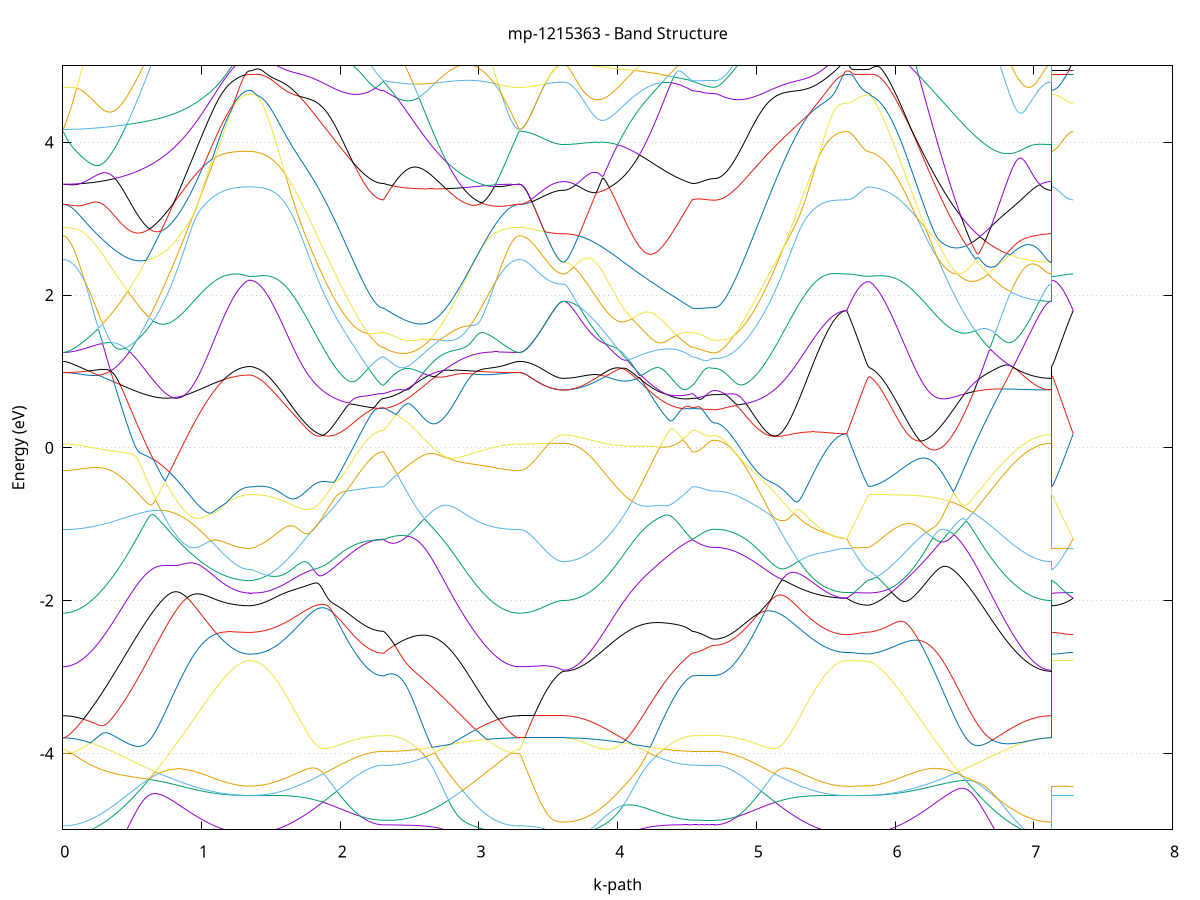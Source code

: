 set title 'mp-1215363 - Band Structure'
set xlabel 'k-path'
set ylabel 'Energy (eV)'
set grid y
set yrange [-5:5]
set terminal png size 800,600
set output 'mp-1215363_bands_gnuplot.png'
plot '-' using 1:2 with lines notitle, '-' using 1:2 with lines notitle, '-' using 1:2 with lines notitle, '-' using 1:2 with lines notitle, '-' using 1:2 with lines notitle, '-' using 1:2 with lines notitle, '-' using 1:2 with lines notitle, '-' using 1:2 with lines notitle, '-' using 1:2 with lines notitle, '-' using 1:2 with lines notitle, '-' using 1:2 with lines notitle, '-' using 1:2 with lines notitle, '-' using 1:2 with lines notitle, '-' using 1:2 with lines notitle, '-' using 1:2 with lines notitle, '-' using 1:2 with lines notitle, '-' using 1:2 with lines notitle, '-' using 1:2 with lines notitle, '-' using 1:2 with lines notitle, '-' using 1:2 with lines notitle, '-' using 1:2 with lines notitle, '-' using 1:2 with lines notitle, '-' using 1:2 with lines notitle, '-' using 1:2 with lines notitle, '-' using 1:2 with lines notitle, '-' using 1:2 with lines notitle, '-' using 1:2 with lines notitle, '-' using 1:2 with lines notitle, '-' using 1:2 with lines notitle, '-' using 1:2 with lines notitle, '-' using 1:2 with lines notitle, '-' using 1:2 with lines notitle, '-' using 1:2 with lines notitle, '-' using 1:2 with lines notitle, '-' using 1:2 with lines notitle, '-' using 1:2 with lines notitle, '-' using 1:2 with lines notitle, '-' using 1:2 with lines notitle, '-' using 1:2 with lines notitle, '-' using 1:2 with lines notitle, '-' using 1:2 with lines notitle, '-' using 1:2 with lines notitle, '-' using 1:2 with lines notitle, '-' using 1:2 with lines notitle, '-' using 1:2 with lines notitle, '-' using 1:2 with lines notitle, '-' using 1:2 with lines notitle, '-' using 1:2 with lines notitle, '-' using 1:2 with lines notitle, '-' using 1:2 with lines notitle, '-' using 1:2 with lines notitle, '-' using 1:2 with lines notitle, '-' using 1:2 with lines notitle, '-' using 1:2 with lines notitle, '-' using 1:2 with lines notitle, '-' using 1:2 with lines notitle, '-' using 1:2 with lines notitle, '-' using 1:2 with lines notitle, '-' using 1:2 with lines notitle, '-' using 1:2 with lines notitle, '-' using 1:2 with lines notitle, '-' using 1:2 with lines notitle, '-' using 1:2 with lines notitle, '-' using 1:2 with lines notitle
0.000000 -48.887726
0.009986 -48.887626
0.019973 -48.887626
0.029959 -48.887526
0.039945 -48.887526
0.049931 -48.887426
0.059918 -48.887226
0.069904 -48.887126
0.079890 -48.886926
0.089877 -48.886726
0.099863 -48.886426
0.109849 -48.886226
0.119836 -48.885926
0.129822 -48.885626
0.139808 -48.885326
0.149794 -48.884926
0.159781 -48.884526
0.169767 -48.884126
0.179753 -48.883726
0.189740 -48.883326
0.199726 -48.882826
0.209712 -48.882326
0.219699 -48.881826
0.229685 -48.881326
0.239671 -48.880826
0.249657 -48.880226
0.259644 -48.879626
0.269630 -48.879026
0.279616 -48.878426
0.289603 -48.877726
0.299589 -48.877126
0.309575 -48.876426
0.319562 -48.875726
0.329548 -48.875026
0.339534 -48.874326
0.349520 -48.873626
0.359507 -48.872826
0.369493 -48.872126
0.379479 -48.871326
0.389466 -48.870526
0.399452 -48.869726
0.409438 -48.868926
0.419425 -48.868026
0.429411 -48.867226
0.439397 -48.866426
0.449383 -48.865526
0.459370 -48.864726
0.469356 -48.863826
0.479342 -48.862926
0.489329 -48.862026
0.499315 -48.861126
0.509301 -48.860226
0.519287 -48.859326
0.529274 -48.858426
0.539260 -48.857526
0.549246 -48.856626
0.559233 -48.855726
0.569219 -48.854826
0.579205 -48.853826
0.589192 -48.852926
0.599178 -48.852026
0.609164 -48.851126
0.619150 -48.850126
0.629137 -48.849226
0.639123 -48.848326
0.649109 -48.847426
0.659096 -48.846426
0.669082 -48.845526
0.679068 -48.844626
0.689055 -48.843726
0.699041 -48.842826
0.709027 -48.841926
0.719013 -48.841026
0.729000 -48.840126
0.738986 -48.839226
0.748972 -48.838426
0.758959 -48.837526
0.768945 -48.836626
0.778931 -48.835826
0.788918 -48.834926
0.798904 -48.834126
0.808890 -48.833326
0.818876 -48.832426
0.828863 -48.831626
0.838849 -48.830826
0.848835 -48.830126
0.858822 -48.829326
0.868808 -48.828526
0.878794 -48.827826
0.888781 -48.827026
0.898767 -48.826326
0.908753 -48.825626
0.918739 -48.824926
0.928726 -48.824226
0.938712 -48.823526
0.948698 -48.822826
0.958685 -48.822226
0.968671 -48.821526
0.978657 -48.820926
0.988643 -48.820326
0.998630 -48.819726
1.008616 -48.819126
1.018602 -48.818526
1.028589 -48.818026
1.038575 -48.817426
1.048561 -48.816926
1.058548 -48.816426
1.068534 -48.815926
1.078520 -48.815526
1.088506 -48.815026
1.098493 -48.814626
1.108479 -48.814126
1.118465 -48.813726
1.128452 -48.813326
1.138438 -48.813026
1.148424 -48.812626
1.158411 -48.812326
1.168397 -48.811926
1.178383 -48.811626
1.188369 -48.811326
1.198356 -48.811126
1.208342 -48.810826
1.218328 -48.810626
1.228315 -48.810326
1.238301 -48.810126
1.248287 -48.810026
1.258274 -48.809826
1.268260 -48.809626
1.278246 -48.809526
1.288232 -48.809426
1.298219 -48.809326
1.308205 -48.809226
1.318191 -48.809126
1.328178 -48.809126
1.338164 -48.809126
1.348150 -48.809126
1.348150 -48.809126
1.357523 -48.809126
1.366895 -48.809126
1.376268 -48.809126
1.385640 -48.809226
1.385640 -48.809226
1.395605 -48.809226
1.405571 -48.809326
1.415536 -48.809426
1.425501 -48.809526
1.435467 -48.809626
1.445432 -48.809826
1.455397 -48.809926
1.465363 -48.810126
1.475328 -48.810326
1.485293 -48.810526
1.495259 -48.810826
1.505224 -48.811026
1.515189 -48.811326
1.525155 -48.811526
1.535120 -48.811826
1.545085 -48.812126
1.555051 -48.812426
1.565016 -48.812826
1.574982 -48.813126
1.584947 -48.813526
1.594912 -48.813826
1.604878 -48.814226
1.614843 -48.814626
1.624808 -48.815026
1.634774 -48.815526
1.644739 -48.815926
1.654704 -48.816326
1.664670 -48.816826
1.674635 -48.817226
1.684600 -48.817726
1.694566 -48.818226
1.704531 -48.818726
1.714496 -48.819226
1.724462 -48.819726
1.734427 -48.820226
1.744392 -48.820726
1.754358 -48.821226
1.764323 -48.821726
1.774288 -48.822226
1.784254 -48.822826
1.794219 -48.823326
1.804184 -48.823826
1.814150 -48.824426
1.824115 -48.824926
1.834080 -48.825426
1.844046 -48.826026
1.854011 -48.826526
1.863976 -48.827126
1.873942 -48.827626
1.883907 -48.828126
1.893872 -48.828626
1.903838 -48.829226
1.913803 -48.829726
1.923769 -48.830226
1.933734 -48.830726
1.943699 -48.831226
1.953665 -48.831726
1.963630 -48.832226
1.973595 -48.832726
1.983561 -48.833226
1.993526 -48.833726
2.003491 -48.834126
2.013457 -48.834626
2.023422 -48.835026
2.033387 -48.835426
2.043353 -48.835926
2.053318 -48.836326
2.063283 -48.836726
2.073249 -48.837126
2.083214 -48.837426
2.093179 -48.837826
2.103145 -48.838126
2.113110 -48.838526
2.123075 -48.838826
2.133041 -48.839126
2.143006 -48.839426
2.152971 -48.839726
2.162937 -48.839926
2.172902 -48.840226
2.182867 -48.840426
2.192833 -48.840626
2.202798 -48.840826
2.212763 -48.841026
2.222729 -48.841226
2.232694 -48.841326
2.242659 -48.841426
2.252625 -48.841526
2.262590 -48.841626
2.272555 -48.841726
2.282521 -48.841826
2.292486 -48.841826
2.302452 -48.841926
2.312417 -48.841926
2.312417 -48.841926
2.322415 -48.841826
2.332413 -48.841826
2.342411 -48.841826
2.352409 -48.841826
2.362406 -48.841926
2.372404 -48.841926
2.382402 -48.842026
2.392400 -48.842126
2.402398 -48.842326
2.412396 -48.842526
2.422394 -48.842626
2.432392 -48.842926
2.442390 -48.843126
2.452388 -48.843426
2.462386 -48.843626
2.472383 -48.844026
2.482381 -48.844326
2.492379 -48.844626
2.502377 -48.845026
2.512375 -48.845426
2.522373 -48.845826
2.532371 -48.846326
2.542369 -48.846726
2.552367 -48.847226
2.562365 -48.847726
2.572363 -48.848226
2.582361 -48.848726
2.592358 -48.849326
2.602356 -48.849926
2.612354 -48.850426
2.622352 -48.851026
2.632350 -48.851626
2.642348 -48.852326
2.652346 -48.852926
2.662344 -48.853626
2.672342 -48.854226
2.682340 -48.854926
2.692338 -48.855626
2.702335 -48.856326
2.712333 -48.857026
2.722331 -48.857726
2.732329 -48.858526
2.742327 -48.859226
2.752325 -48.859926
2.762323 -48.860726
2.772321 -48.861426
2.782319 -48.862226
2.792317 -48.862926
2.802315 -48.863726
2.812313 -48.864426
2.822310 -48.865226
2.832308 -48.865926
2.842306 -48.866726
2.852304 -48.867426
2.862302 -48.868226
2.872300 -48.868926
2.882298 -48.869726
2.892296 -48.870426
2.902294 -48.871126
2.912292 -48.871926
2.922290 -48.872626
2.932287 -48.873326
2.942285 -48.874026
2.952283 -48.874726
2.962281 -48.875426
2.972279 -48.876026
2.982277 -48.876726
2.992275 -48.877326
3.002273 -48.877926
3.012271 -48.878626
3.022269 -48.879126
3.032267 -48.879726
3.042264 -48.880326
3.052262 -48.880826
3.062260 -48.881426
3.072258 -48.881926
3.082256 -48.882426
3.092254 -48.882826
3.102252 -48.883326
3.112250 -48.883726
3.122248 -48.884226
3.132246 -48.884526
3.142244 -48.884926
3.152242 -48.885326
3.162239 -48.885626
3.172237 -48.885926
3.182235 -48.886226
3.192233 -48.886426
3.202231 -48.886726
3.212229 -48.886926
3.222227 -48.887126
3.232225 -48.887226
3.242223 -48.887426
3.252221 -48.887526
3.262219 -48.887526
3.272216 -48.887626
3.282214 -48.887626
3.292212 -48.887726
3.292212 -48.887726
3.302148 -48.887726
3.312083 -48.887626
3.322019 -48.887626
3.331954 -48.887626
3.341890 -48.887526
3.351825 -48.887526
3.361761 -48.887426
3.371696 -48.887326
3.381632 -48.887226
3.391568 -48.887126
3.401503 -48.887026
3.411439 -48.886926
3.421374 -48.886826
3.431310 -48.886726
3.441245 -48.886626
3.451181 -48.886426
3.461116 -48.886326
3.471052 -48.886126
3.480987 -48.886026
3.490923 -48.885926
3.500858 -48.885726
3.510794 -48.885626
3.520729 -48.885426
3.530665 -48.885326
3.540600 -48.885226
3.550536 -48.885126
3.560471 -48.885026
3.570407 -48.884926
3.580342 -48.884826
3.590278 -48.884826
3.600214 -48.884726
3.610149 -48.884726
3.610149 -48.884726
3.620114 -48.884726
3.630080 -48.884726
3.640045 -48.884626
3.650010 -48.884626
3.659976 -48.884426
3.669941 -48.884326
3.679906 -48.884226
3.689872 -48.884026
3.699837 -48.883826
3.709802 -48.883626
3.719768 -48.883426
3.729733 -48.883126
3.739698 -48.882826
3.749664 -48.882526
3.759629 -48.882226
3.769595 -48.881926
3.779560 -48.881526
3.789525 -48.881226
3.799491 -48.880826
3.809456 -48.880426
3.819421 -48.879926
3.829387 -48.879526
3.839352 -48.879026
3.849317 -48.878526
3.859283 -48.878026
3.869248 -48.877526
3.879213 -48.877026
3.889179 -48.876426
3.899144 -48.875926
3.909109 -48.875326
3.919075 -48.874726
3.929040 -48.874126
3.939005 -48.873526
3.948971 -48.872926
3.958936 -48.872226
3.968901 -48.871626
3.978867 -48.871026
3.988832 -48.870326
3.998797 -48.869626
4.008763 -48.869026
4.018728 -48.868326
4.028693 -48.867626
4.038659 -48.866926
4.048624 -48.866226
4.058589 -48.865526
4.068555 -48.864826
4.078520 -48.864126
4.088486 -48.863426
4.098451 -48.862726
4.108416 -48.862026
4.118382 -48.861326
4.128347 -48.860626
4.138312 -48.859926
4.148278 -48.859226
4.158243 -48.858526
4.168208 -48.857826
4.178174 -48.857126
4.188139 -48.856526
4.198104 -48.855826
4.208070 -48.855126
4.218035 -48.854526
4.228000 -48.853826
4.237966 -48.853226
4.247931 -48.852626
4.257896 -48.852026
4.267862 -48.851426
4.277827 -48.850826
4.287792 -48.850226
4.297758 -48.849726
4.307723 -48.849126
4.317688 -48.848626
4.327654 -48.848126
4.337619 -48.847626
4.347584 -48.847126
4.357550 -48.846726
4.367515 -48.846226
4.377480 -48.845826
4.387446 -48.845426
4.397411 -48.845026
4.407376 -48.844626
4.417342 -48.844326
4.427307 -48.844026
4.437272 -48.843726
4.447238 -48.843426
4.457203 -48.843126
4.467169 -48.842926
4.477134 -48.842726
4.487099 -48.842526
4.497065 -48.842326
4.507030 -48.842226
4.516995 -48.842026
4.526961 -48.841926
4.536926 -48.841926
4.536926 -48.841926
4.546406 -48.841926
4.555886 -48.841826
4.565367 -48.841826
4.574847 -48.841826
4.584327 -48.841826
4.593807 -48.841826
4.603287 -48.841826
4.612768 -48.841826
4.622248 -48.841826
4.631728 -48.841826
4.641208 -48.841826
4.650688 -48.841826
4.660169 -48.841826
4.669649 -48.841826
4.679129 -48.841826
4.688609 -48.841826
4.698089 -48.841826
4.698089 -48.841826
4.708020 -48.841826
4.717950 -48.841726
4.727880 -48.841726
4.737810 -48.841626
4.747740 -48.841626
4.757670 -48.841526
4.767600 -48.841426
4.777530 -48.841226
4.787460 -48.841126
4.797390 -48.840926
4.807320 -48.840726
4.817250 -48.840526
4.827180 -48.840326
4.837110 -48.840126
4.847040 -48.839926
4.856970 -48.839626
4.866901 -48.839326
4.876831 -48.839026
4.886761 -48.838726
4.896691 -48.838426
4.906621 -48.838126
4.916551 -48.837726
4.926481 -48.837426
4.936411 -48.837026
4.946341 -48.836626
4.956271 -48.836226
4.966201 -48.835826
4.976131 -48.835426
4.986061 -48.835026
4.995991 -48.834526
5.005921 -48.834126
5.015851 -48.833626
5.025782 -48.833226
5.035712 -48.832726
5.045642 -48.832226
5.055572 -48.831726
5.065502 -48.831226
5.075432 -48.830726
5.085362 -48.830226
5.095292 -48.829726
5.105222 -48.829226
5.115152 -48.828726
5.125082 -48.828126
5.135012 -48.827626
5.144942 -48.827126
5.154872 -48.826526
5.164802 -48.826026
5.174733 -48.825526
5.184663 -48.824926
5.194593 -48.824426
5.204523 -48.823926
5.214453 -48.823326
5.224383 -48.822826
5.234313 -48.822326
5.244243 -48.821726
5.254173 -48.821226
5.264103 -48.820726
5.274033 -48.820226
5.283963 -48.819726
5.293893 -48.819226
5.303823 -48.818726
5.313753 -48.818226
5.323683 -48.817726
5.333614 -48.817326
5.343544 -48.816826
5.353474 -48.816426
5.363404 -48.815926
5.373334 -48.815526
5.383264 -48.815126
5.393194 -48.814726
5.403124 -48.814326
5.413054 -48.813926
5.422984 -48.813526
5.432914 -48.813126
5.442844 -48.812826
5.452774 -48.812526
5.462704 -48.812126
5.472634 -48.811826
5.482565 -48.811526
5.492495 -48.811326
5.502425 -48.811026
5.512355 -48.810826
5.522285 -48.810526
5.532215 -48.810326
5.542145 -48.810126
5.552075 -48.809926
5.562005 -48.809826
5.571935 -48.809626
5.581865 -48.809526
5.591795 -48.809426
5.601725 -48.809326
5.611655 -48.809226
5.621585 -48.809126
5.631515 -48.809126
5.641446 -48.809126
5.651376 -48.809126
5.651376 -48.809126
5.660983 -48.809126
5.670591 -48.809126
5.680198 -48.809126
5.689806 -48.809126
5.699414 -48.809126
5.709021 -48.809126
5.718629 -48.809126
5.728236 -48.809126
5.737844 -48.809126
5.747452 -48.809126
5.757059 -48.809126
5.766667 -48.809126
5.776274 -48.809126
5.785882 -48.809126
5.795490 -48.809226
5.805097 -48.809226
5.814705 -48.809226
5.814705 -48.809226
5.824634 -48.809326
5.834563 -48.809426
5.844493 -48.809526
5.854422 -48.809626
5.864351 -48.809726
5.874280 -48.809926
5.884210 -48.810126
5.894139 -48.810326
5.904068 -48.810526
5.913997 -48.810726
5.923927 -48.811026
5.933856 -48.811226
5.943785 -48.811526
5.953714 -48.811826
5.963643 -48.812126
5.973573 -48.812526
5.983502 -48.812826
5.993431 -48.813226
6.003360 -48.813626
6.013290 -48.814026
6.023219 -48.814426
6.033148 -48.814826
6.043077 -48.815326
6.053007 -48.815726
6.062936 -48.816226
6.072865 -48.816726
6.082794 -48.817226
6.092724 -48.817726
6.102653 -48.818326
6.112582 -48.818826
6.122511 -48.819426
6.132441 -48.820026
6.142370 -48.820626
6.152299 -48.821226
6.162228 -48.821826
6.172158 -48.822526
6.182087 -48.823126
6.192016 -48.823826
6.201945 -48.824526
6.211875 -48.825126
6.221804 -48.825826
6.231733 -48.826626
6.241662 -48.827326
6.251592 -48.828026
6.261521 -48.828826
6.271450 -48.829526
6.281379 -48.830326
6.291309 -48.831126
6.301238 -48.831926
6.311167 -48.832726
6.321096 -48.833526
6.331026 -48.834326
6.340955 -48.835126
6.350884 -48.835926
6.360813 -48.836826
6.370743 -48.837626
6.380672 -48.838426
6.390601 -48.839326
6.400530 -48.840226
6.410460 -48.841026
6.420389 -48.841926
6.430318 -48.842826
6.440247 -48.843626
6.450177 -48.844526
6.460106 -48.845426
6.470035 -48.846326
6.479964 -48.847226
6.489894 -48.848026
6.499823 -48.848926
6.509752 -48.849826
6.519681 -48.850726
6.529610 -48.851626
6.539540 -48.852526
6.549469 -48.853426
6.559398 -48.854226
6.569327 -48.855126
6.579257 -48.856026
6.589186 -48.856826
6.599115 -48.857726
6.609044 -48.858626
6.618974 -48.859426
6.628903 -48.860326
6.638832 -48.861126
6.648761 -48.861926
6.658691 -48.862826
6.668620 -48.863626
6.678549 -48.864426
6.688478 -48.865226
6.698408 -48.866026
6.708337 -48.866726
6.718266 -48.867526
6.728195 -48.868326
6.738125 -48.869026
6.748054 -48.869726
6.757983 -48.870526
6.767912 -48.871226
6.777842 -48.871926
6.787771 -48.872526
6.797700 -48.873226
6.807629 -48.873926
6.817559 -48.874526
6.827488 -48.875126
6.837417 -48.875726
6.847346 -48.876326
6.857276 -48.876926
6.867205 -48.877426
6.877134 -48.877926
6.887063 -48.878526
6.896993 -48.879026
6.906922 -48.879426
6.916851 -48.879926
6.926780 -48.880326
6.936710 -48.880826
6.946639 -48.881226
6.956568 -48.881526
6.966497 -48.881926
6.976427 -48.882226
6.986356 -48.882626
6.996285 -48.882826
7.006214 -48.883126
7.016144 -48.883426
7.026073 -48.883626
7.036002 -48.883826
7.045931 -48.884026
7.055860 -48.884226
7.065790 -48.884326
7.075719 -48.884526
7.085648 -48.884626
7.095577 -48.884626
7.105507 -48.884726
7.115436 -48.884726
7.125365 -48.884726
7.125365 -48.809126
7.135301 -48.809126
7.145236 -48.809126
7.155172 -48.809126
7.165107 -48.809126
7.175043 -48.809126
7.184978 -48.809126
7.194914 -48.809126
7.204849 -48.809126
7.214785 -48.809126
7.224720 -48.809126
7.234656 -48.809126
7.244591 -48.809126
7.254527 -48.809126
7.264463 -48.809126
7.274398 -48.809126
7.284334 -48.809126
e
0.000000 -48.875126
0.009986 -48.875126
0.019973 -48.875126
0.029959 -48.875026
0.039945 -48.874926
0.049931 -48.874826
0.059918 -48.874726
0.069904 -48.874626
0.079890 -48.874426
0.089877 -48.874226
0.099863 -48.874026
0.109849 -48.873826
0.119836 -48.873526
0.129822 -48.873226
0.139808 -48.873026
0.149794 -48.872626
0.159781 -48.872326
0.169767 -48.872026
0.179753 -48.871626
0.189740 -48.871226
0.199726 -48.870826
0.209712 -48.870426
0.219699 -48.869926
0.229685 -48.869426
0.239671 -48.868926
0.249657 -48.868426
0.259644 -48.867926
0.269630 -48.867426
0.279616 -48.866826
0.289603 -48.866226
0.299589 -48.865726
0.309575 -48.865026
0.319562 -48.864426
0.329548 -48.863826
0.339534 -48.863126
0.349520 -48.862526
0.359507 -48.861826
0.369493 -48.861126
0.379479 -48.860426
0.389466 -48.859726
0.399452 -48.858926
0.409438 -48.858226
0.419425 -48.857426
0.429411 -48.856726
0.439397 -48.855926
0.449383 -48.855126
0.459370 -48.854326
0.469356 -48.853526
0.479342 -48.852726
0.489329 -48.851926
0.499315 -48.851026
0.509301 -48.850226
0.519287 -48.849326
0.529274 -48.848526
0.539260 -48.847626
0.549246 -48.846826
0.559233 -48.845926
0.569219 -48.845026
0.579205 -48.844226
0.589192 -48.843326
0.599178 -48.842426
0.609164 -48.841526
0.619150 -48.840726
0.629137 -48.839826
0.639123 -48.838926
0.649109 -48.838026
0.659096 -48.837126
0.669082 -48.836326
0.679068 -48.835426
0.689055 -48.834526
0.699041 -48.833626
0.709027 -48.832826
0.719013 -48.831926
0.729000 -48.831026
0.738986 -48.830226
0.748972 -48.829326
0.758959 -48.828526
0.768945 -48.827626
0.778931 -48.826826
0.788918 -48.826026
0.798904 -48.825226
0.808890 -48.824326
0.818876 -48.823526
0.828863 -48.822726
0.838849 -48.821926
0.848835 -48.821226
0.858822 -48.820426
0.868808 -48.819626
0.878794 -48.818926
0.888781 -48.818226
0.898767 -48.817426
0.908753 -48.816726
0.918739 -48.816026
0.928726 -48.815326
0.938712 -48.814626
0.948698 -48.814026
0.958685 -48.813326
0.968671 -48.812726
0.978657 -48.812026
0.988643 -48.811426
0.998630 -48.810826
1.008616 -48.810226
1.018602 -48.809726
1.028589 -48.809126
1.038575 -48.808626
1.048561 -48.808126
1.058548 -48.807526
1.068534 -48.807026
1.078520 -48.806626
1.088506 -48.806126
1.098493 -48.805726
1.108479 -48.805226
1.118465 -48.804826
1.128452 -48.804426
1.138438 -48.804026
1.148424 -48.803726
1.158411 -48.803326
1.168397 -48.803026
1.178383 -48.802726
1.188369 -48.802426
1.198356 -48.802126
1.208342 -48.801826
1.218328 -48.801626
1.228315 -48.801426
1.238301 -48.801226
1.248287 -48.801026
1.258274 -48.800826
1.268260 -48.800726
1.278246 -48.800526
1.288232 -48.800426
1.298219 -48.800326
1.308205 -48.800226
1.318191 -48.800226
1.328178 -48.800126
1.338164 -48.800126
1.348150 -48.800126
1.348150 -48.800126
1.357523 -48.800126
1.366895 -48.800126
1.376268 -48.800126
1.385640 -48.800226
1.385640 -48.800226
1.395605 -48.800326
1.405571 -48.800326
1.415536 -48.800426
1.425501 -48.800526
1.435467 -48.800726
1.445432 -48.800826
1.455397 -48.801026
1.465363 -48.801226
1.475328 -48.801426
1.485293 -48.801626
1.495259 -48.801826
1.505224 -48.802026
1.515189 -48.802326
1.525155 -48.802626
1.535120 -48.802926
1.545085 -48.803226
1.555051 -48.803526
1.565016 -48.803926
1.574982 -48.804226
1.584947 -48.804626
1.594912 -48.805026
1.604878 -48.805426
1.614843 -48.805826
1.624808 -48.806226
1.634774 -48.806626
1.644739 -48.807026
1.654704 -48.807526
1.664670 -48.808026
1.674635 -48.808426
1.684600 -48.808926
1.694566 -48.809426
1.704531 -48.809926
1.714496 -48.810426
1.724462 -48.810926
1.734427 -48.811426
1.744392 -48.811926
1.754358 -48.812526
1.764323 -48.813026
1.774288 -48.813526
1.784254 -48.814126
1.794219 -48.814626
1.804184 -48.815226
1.814150 -48.815726
1.824115 -48.816326
1.834080 -48.816826
1.844046 -48.817426
1.854011 -48.817926
1.863976 -48.818526
1.873942 -48.819026
1.883907 -48.819626
1.893872 -48.820126
1.903838 -48.820626
1.913803 -48.821226
1.923769 -48.821726
1.933734 -48.822226
1.943699 -48.822726
1.953665 -48.823226
1.963630 -48.823726
1.973595 -48.824226
1.983561 -48.824726
1.993526 -48.825226
2.003491 -48.825726
2.013457 -48.826126
2.023422 -48.826626
2.033387 -48.827026
2.043353 -48.827526
2.053318 -48.827926
2.063283 -48.828326
2.073249 -48.828726
2.083214 -48.829126
2.093179 -48.829426
2.103145 -48.829826
2.113110 -48.830126
2.123075 -48.830526
2.133041 -48.830826
2.143006 -48.831126
2.152971 -48.831426
2.162937 -48.831626
2.172902 -48.831926
2.182867 -48.832126
2.192833 -48.832326
2.202798 -48.832526
2.212763 -48.832726
2.222729 -48.832926
2.232694 -48.833026
2.242659 -48.833226
2.252625 -48.833326
2.262590 -48.833426
2.272555 -48.833526
2.282521 -48.833526
2.292486 -48.833626
2.302452 -48.833626
2.312417 -48.833626
2.312417 -48.833626
2.322415 -48.833526
2.332413 -48.833526
2.342411 -48.833526
2.352409 -48.833526
2.362406 -48.833626
2.372404 -48.833626
2.382402 -48.833726
2.392400 -48.833826
2.402398 -48.834026
2.412396 -48.834126
2.422394 -48.834326
2.432392 -48.834526
2.442390 -48.834726
2.452388 -48.835026
2.462386 -48.835326
2.472383 -48.835526
2.482381 -48.835926
2.492379 -48.836226
2.502377 -48.836526
2.512375 -48.836926
2.522373 -48.837326
2.532371 -48.837726
2.542369 -48.838126
2.552367 -48.838626
2.562365 -48.839026
2.572363 -48.839526
2.582361 -48.840026
2.592358 -48.840526
2.602356 -48.841026
2.612354 -48.841626
2.622352 -48.842126
2.632350 -48.842726
2.642348 -48.843326
2.652346 -48.843926
2.662344 -48.844526
2.672342 -48.845126
2.682340 -48.845726
2.692338 -48.846326
2.702335 -48.847026
2.712333 -48.847626
2.722331 -48.848326
2.732329 -48.848926
2.742327 -48.849626
2.752325 -48.850326
2.762323 -48.850926
2.772321 -48.851626
2.782319 -48.852326
2.792317 -48.853026
2.802315 -48.853726
2.812313 -48.854326
2.822310 -48.855026
2.832308 -48.855726
2.842306 -48.856426
2.852304 -48.857126
2.862302 -48.857726
2.872300 -48.858426
2.882298 -48.859126
2.892296 -48.859726
2.902294 -48.860426
2.912292 -48.861026
2.922290 -48.861726
2.932287 -48.862326
2.942285 -48.862926
2.952283 -48.863626
2.962281 -48.864226
2.972279 -48.864726
2.982277 -48.865326
2.992275 -48.865926
3.002273 -48.866526
3.012271 -48.867026
3.022269 -48.867526
3.032267 -48.868126
3.042264 -48.868626
3.052262 -48.869026
3.062260 -48.869526
3.072258 -48.870026
3.082256 -48.870426
3.092254 -48.870826
3.102252 -48.871226
3.112250 -48.871626
3.122248 -48.872026
3.132246 -48.872326
3.142244 -48.872726
3.152242 -48.873026
3.162239 -48.873326
3.172237 -48.873526
3.182235 -48.873826
3.192233 -48.874026
3.202231 -48.874226
3.212229 -48.874426
3.222227 -48.874626
3.232225 -48.874726
3.242223 -48.874826
3.252221 -48.874926
3.262219 -48.875026
3.272216 -48.875126
3.282214 -48.875126
3.292212 -48.875126
3.292212 -48.875126
3.302148 -48.875126
3.312083 -48.875126
3.322019 -48.875126
3.331954 -48.875226
3.341890 -48.875226
3.351825 -48.875326
3.361761 -48.875426
3.371696 -48.875526
3.381632 -48.875526
3.391568 -48.875626
3.401503 -48.875826
3.411439 -48.875926
3.421374 -48.876026
3.431310 -48.876126
3.441245 -48.876326
3.451181 -48.876426
3.461116 -48.876626
3.471052 -48.876726
3.480987 -48.876926
3.490923 -48.877026
3.500858 -48.877226
3.510794 -48.877326
3.520729 -48.877526
3.530665 -48.877626
3.540600 -48.877726
3.550536 -48.877826
3.560471 -48.877926
3.570407 -48.878026
3.580342 -48.878126
3.590278 -48.878226
3.600214 -48.878226
3.610149 -48.878226
3.610149 -48.878226
3.620114 -48.878226
3.630080 -48.878226
3.640045 -48.878126
3.650010 -48.878026
3.659976 -48.877926
3.669941 -48.877826
3.679906 -48.877626
3.689872 -48.877426
3.699837 -48.877226
3.709802 -48.877026
3.719768 -48.876826
3.729733 -48.876526
3.739698 -48.876226
3.749664 -48.875926
3.759629 -48.875526
3.769595 -48.875226
3.779560 -48.874826
3.789525 -48.874426
3.799491 -48.874026
3.809456 -48.873526
3.819421 -48.873126
3.829387 -48.872626
3.839352 -48.872126
3.849317 -48.871626
3.859283 -48.871126
3.869248 -48.870526
3.879213 -48.870026
3.889179 -48.869426
3.899144 -48.868826
3.909109 -48.868226
3.919075 -48.867626
3.929040 -48.866926
3.939005 -48.866326
3.948971 -48.865626
3.958936 -48.864926
3.968901 -48.864326
3.978867 -48.863626
3.988832 -48.862926
3.998797 -48.862226
4.008763 -48.861526
4.018728 -48.860826
4.028693 -48.860026
4.038659 -48.859326
4.048624 -48.858626
4.058589 -48.857926
4.068555 -48.857126
4.078520 -48.856426
4.088486 -48.855726
4.098451 -48.854926
4.108416 -48.854226
4.118382 -48.853526
4.128347 -48.852726
4.138312 -48.852026
4.148278 -48.851326
4.158243 -48.850626
4.168208 -48.849926
4.178174 -48.849226
4.188139 -48.848526
4.198104 -48.847826
4.208070 -48.847126
4.218035 -48.846426
4.228000 -48.845826
4.237966 -48.845126
4.247931 -48.844526
4.257896 -48.843826
4.267862 -48.843226
4.277827 -48.842626
4.287792 -48.842126
4.297758 -48.841526
4.307723 -48.840926
4.317688 -48.840426
4.327654 -48.839926
4.337619 -48.839426
4.347584 -48.838926
4.357550 -48.838426
4.367515 -48.838026
4.377480 -48.837526
4.387446 -48.837126
4.397411 -48.836726
4.407376 -48.836426
4.417342 -48.836026
4.427307 -48.835726
4.437272 -48.835426
4.447238 -48.835126
4.457203 -48.834926
4.467169 -48.834626
4.477134 -48.834426
4.487099 -48.834226
4.497065 -48.834026
4.507030 -48.833926
4.516995 -48.833826
4.526961 -48.833726
4.536926 -48.833626
4.536926 -48.833626
4.546406 -48.833626
4.555886 -48.833626
4.565367 -48.833626
4.574847 -48.833626
4.584327 -48.833626
4.593807 -48.833626
4.603287 -48.833526
4.612768 -48.833526
4.622248 -48.833526
4.631728 -48.833526
4.641208 -48.833526
4.650688 -48.833526
4.660169 -48.833526
4.669649 -48.833526
4.679129 -48.833526
4.688609 -48.833526
4.698089 -48.833526
4.698089 -48.833526
4.708020 -48.833526
4.717950 -48.833526
4.727880 -48.833426
4.737810 -48.833426
4.747740 -48.833326
4.757670 -48.833226
4.767600 -48.833126
4.777530 -48.832926
4.787460 -48.832826
4.797390 -48.832626
4.807320 -48.832426
4.817250 -48.832226
4.827180 -48.832026
4.837110 -48.831826
4.847040 -48.831526
4.856970 -48.831326
4.866901 -48.831026
4.876831 -48.830726
4.886761 -48.830426
4.896691 -48.830126
4.906621 -48.829726
4.916551 -48.829426
4.926481 -48.829026
4.936411 -48.828626
4.946341 -48.828226
4.956271 -48.827826
4.966201 -48.827426
4.976131 -48.827026
4.986061 -48.826626
4.995991 -48.826126
5.005921 -48.825726
5.015851 -48.825226
5.025782 -48.824726
5.035712 -48.824226
5.045642 -48.823726
5.055572 -48.823226
5.065502 -48.822726
5.075432 -48.822226
5.085362 -48.821726
5.095292 -48.821226
5.105222 -48.820626
5.115152 -48.820126
5.125082 -48.819626
5.135012 -48.819026
5.144942 -48.818526
5.154872 -48.817926
5.164802 -48.817426
5.174733 -48.816826
5.184663 -48.816326
5.194593 -48.815726
5.204523 -48.815226
5.214453 -48.814726
5.224383 -48.814126
5.234313 -48.813626
5.244243 -48.813026
5.254173 -48.812526
5.264103 -48.812026
5.274033 -48.811526
5.283963 -48.810926
5.293893 -48.810426
5.303823 -48.809926
5.313753 -48.809426
5.323683 -48.808926
5.333614 -48.808526
5.343544 -48.808026
5.353474 -48.807526
5.363404 -48.807126
5.373334 -48.806626
5.383264 -48.806226
5.393194 -48.805826
5.403124 -48.805426
5.413054 -48.805026
5.422984 -48.804626
5.432914 -48.804226
5.442844 -48.803926
5.452774 -48.803526
5.462704 -48.803226
5.472634 -48.802926
5.482565 -48.802626
5.492495 -48.802326
5.502425 -48.802126
5.512355 -48.801826
5.522285 -48.801626
5.532215 -48.801426
5.542145 -48.801126
5.552075 -48.801026
5.562005 -48.800826
5.571935 -48.800626
5.581865 -48.800526
5.591795 -48.800426
5.601725 -48.800326
5.611655 -48.800226
5.621585 -48.800226
5.631515 -48.800126
5.641446 -48.800126
5.651376 -48.800126
5.651376 -48.800126
5.660983 -48.800126
5.670591 -48.800126
5.680198 -48.800126
5.689806 -48.800126
5.699414 -48.800126
5.709021 -48.800126
5.718629 -48.800126
5.728236 -48.800126
5.737844 -48.800126
5.747452 -48.800126
5.757059 -48.800126
5.766667 -48.800126
5.776274 -48.800126
5.785882 -48.800226
5.795490 -48.800226
5.805097 -48.800226
5.814705 -48.800226
5.814705 -48.800226
5.824634 -48.800326
5.834563 -48.800426
5.844493 -48.800526
5.854422 -48.800626
5.864351 -48.800826
5.874280 -48.800926
5.884210 -48.801126
5.894139 -48.801326
5.904068 -48.801526
5.913997 -48.801826
5.923927 -48.802026
5.933856 -48.802326
5.943785 -48.802626
5.953714 -48.802926
5.963643 -48.803226
5.973573 -48.803626
5.983502 -48.803926
5.993431 -48.804326
6.003360 -48.804726
6.013290 -48.805126
6.023219 -48.805526
6.033148 -48.806026
6.043077 -48.806426
6.053007 -48.806926
6.062936 -48.807426
6.072865 -48.807926
6.082794 -48.808426
6.092724 -48.808926
6.102653 -48.809526
6.112582 -48.810026
6.122511 -48.810626
6.132441 -48.811226
6.142370 -48.811826
6.152299 -48.812426
6.162228 -48.813126
6.172158 -48.813726
6.182087 -48.814426
6.192016 -48.815126
6.201945 -48.815826
6.211875 -48.816526
6.221804 -48.817226
6.231733 -48.817926
6.241662 -48.818626
6.251592 -48.819426
6.261521 -48.820126
6.271450 -48.820926
6.281379 -48.821726
6.291309 -48.822526
6.301238 -48.823326
6.311167 -48.824126
6.321096 -48.824926
6.331026 -48.825726
6.340955 -48.826626
6.350884 -48.827426
6.360813 -48.828326
6.370743 -48.829126
6.380672 -48.830026
6.390601 -48.830926
6.400530 -48.831726
6.410460 -48.832626
6.420389 -48.833526
6.430318 -48.834426
6.440247 -48.835326
6.450177 -48.836226
6.460106 -48.837126
6.470035 -48.838026
6.479964 -48.838926
6.489894 -48.839826
6.499823 -48.840726
6.509752 -48.841726
6.519681 -48.842626
6.529610 -48.843526
6.539540 -48.844426
6.549469 -48.845326
6.559398 -48.846226
6.569327 -48.847126
6.579257 -48.848026
6.589186 -48.848926
6.599115 -48.849826
6.609044 -48.850726
6.618974 -48.851626
6.628903 -48.852426
6.638832 -48.853326
6.648761 -48.854226
6.658691 -48.855026
6.668620 -48.855926
6.678549 -48.856726
6.688478 -48.857626
6.698408 -48.858426
6.708337 -48.859226
6.718266 -48.860026
6.728195 -48.860826
6.738125 -48.861626
6.748054 -48.862326
6.757983 -48.863126
6.767912 -48.863826
6.777842 -48.864626
6.787771 -48.865326
6.797700 -48.866026
6.807629 -48.866726
6.817559 -48.867326
6.827488 -48.868026
6.837417 -48.868626
6.847346 -48.869226
6.857276 -48.869826
6.867205 -48.870426
6.877134 -48.871026
6.887063 -48.871526
6.896993 -48.872126
6.906922 -48.872626
6.916851 -48.873126
6.926780 -48.873526
6.936710 -48.874026
6.946639 -48.874426
6.956568 -48.874826
6.966497 -48.875226
6.976427 -48.875526
6.986356 -48.875926
6.996285 -48.876226
7.006214 -48.876526
7.016144 -48.876826
7.026073 -48.877026
7.036002 -48.877226
7.045931 -48.877426
7.055860 -48.877626
7.065790 -48.877826
7.075719 -48.877926
7.085648 -48.878026
7.095577 -48.878126
7.105507 -48.878226
7.115436 -48.878226
7.125365 -48.878226
7.125365 -48.800126
7.135301 -48.800126
7.145236 -48.800126
7.155172 -48.800126
7.165107 -48.800126
7.175043 -48.800126
7.184978 -48.800126
7.194914 -48.800126
7.204849 -48.800126
7.214785 -48.800126
7.224720 -48.800126
7.234656 -48.800126
7.244591 -48.800126
7.254527 -48.800126
7.264463 -48.800126
7.274398 -48.800126
7.284334 -48.800126
e
0.000000 -48.594826
0.009986 -48.594826
0.019973 -48.594826
0.029959 -48.594726
0.039945 -48.594626
0.049931 -48.594526
0.059918 -48.594426
0.069904 -48.594226
0.079890 -48.594026
0.089877 -48.593826
0.099863 -48.593626
0.109849 -48.593326
0.119836 -48.593026
0.129822 -48.592726
0.139808 -48.592326
0.149794 -48.591926
0.159781 -48.591626
0.169767 -48.591126
0.179753 -48.590726
0.189740 -48.590226
0.199726 -48.589726
0.209712 -48.589226
0.219699 -48.588726
0.229685 -48.588126
0.239671 -48.587526
0.249657 -48.586926
0.259644 -48.586326
0.269630 -48.585626
0.279616 -48.584926
0.289603 -48.584226
0.299589 -48.583526
0.309575 -48.582726
0.319562 -48.582026
0.329548 -48.581226
0.339534 -48.580426
0.349520 -48.579526
0.359507 -48.578726
0.369493 -48.577826
0.379479 -48.576926
0.389466 -48.576026
0.399452 -48.575126
0.409438 -48.574126
0.419425 -48.573226
0.429411 -48.572226
0.439397 -48.571226
0.449383 -48.570126
0.459370 -48.569126
0.469356 -48.568126
0.479342 -48.567026
0.489329 -48.565926
0.499315 -48.564826
0.509301 -48.563726
0.519287 -48.562626
0.529274 -48.561526
0.539260 -48.560326
0.549246 -48.559126
0.559233 -48.558026
0.569219 -48.556826
0.579205 -48.555626
0.589192 -48.554426
0.599178 -48.553226
0.609164 -48.552026
0.619150 -48.550726
0.629137 -48.549526
0.639123 -48.548326
0.649109 -48.547026
0.659096 -48.545826
0.669082 -48.544526
0.679068 -48.543326
0.689055 -48.542026
0.699041 -48.540726
0.709027 -48.539526
0.719013 -48.538226
0.729000 -48.536926
0.738986 -48.535726
0.748972 -48.534426
0.758959 -48.533126
0.768945 -48.531926
0.778931 -48.530626
0.788918 -48.529426
0.798904 -48.528126
0.808890 -48.526926
0.818876 -48.525626
0.828863 -48.524426
0.838849 -48.523226
0.848835 -48.522026
0.858822 -48.520826
0.868808 -48.519626
0.878794 -48.518426
0.888781 -48.517226
0.898767 -48.516126
0.908753 -48.514926
0.918739 -48.513826
0.928726 -48.512726
0.938712 -48.511626
0.948698 -48.510526
0.958685 -48.509426
0.968671 -48.508426
0.978657 -48.507426
0.988643 -48.506326
0.998630 -48.505326
1.008616 -48.504426
1.018602 -48.503426
1.028589 -48.502526
1.038575 -48.501626
1.048561 -48.500726
1.058548 -48.499826
1.068534 -48.499026
1.078520 -48.498226
1.088506 -48.497426
1.098493 -48.496626
1.108479 -48.495926
1.118465 -48.495126
1.128452 -48.494526
1.138438 -48.493826
1.148424 -48.493226
1.158411 -48.492626
1.168397 -48.492026
1.178383 -48.491426
1.188369 -48.490926
1.198356 -48.490426
1.208342 -48.490026
1.218328 -48.489526
1.228315 -48.489126
1.238301 -48.488826
1.248287 -48.488426
1.258274 -48.488126
1.268260 -48.487926
1.278246 -48.487626
1.288232 -48.487426
1.298219 -48.487226
1.308205 -48.487126
1.318191 -48.487026
1.328178 -48.486926
1.338164 -48.486826
1.348150 -48.486826
1.348150 -48.486826
1.357523 -48.486826
1.366895 -48.486926
1.376268 -48.486926
1.385640 -48.487026
1.385640 -48.487026
1.395605 -48.487126
1.405571 -48.487326
1.415536 -48.487426
1.425501 -48.487526
1.435467 -48.487726
1.445432 -48.487926
1.455397 -48.488126
1.465363 -48.488326
1.475328 -48.488526
1.485293 -48.488826
1.495259 -48.489126
1.505224 -48.489326
1.515189 -48.489626
1.525155 -48.490026
1.535120 -48.490326
1.545085 -48.490626
1.555051 -48.491026
1.565016 -48.491426
1.574982 -48.491826
1.584947 -48.492226
1.594912 -48.492626
1.604878 -48.493026
1.614843 -48.493526
1.624808 -48.493926
1.634774 -48.494426
1.644739 -48.494926
1.654704 -48.495426
1.664670 -48.495926
1.674635 -48.496426
1.684600 -48.496926
1.694566 -48.497426
1.704531 -48.497926
1.714496 -48.498526
1.724462 -48.499026
1.734427 -48.499626
1.744392 -48.500126
1.754358 -48.500726
1.764323 -48.501226
1.774288 -48.501826
1.784254 -48.502426
1.794219 -48.503026
1.804184 -48.503526
1.814150 -48.504126
1.824115 -48.504726
1.834080 -48.505326
1.844046 -48.505926
1.854011 -48.506426
1.863976 -48.507026
1.873942 -48.507626
1.883907 -48.508226
1.893872 -48.508726
1.903838 -48.509326
1.913803 -48.509926
1.923769 -48.510426
1.933734 -48.511026
1.943699 -48.511526
1.953665 -48.512026
1.963630 -48.512626
1.973595 -48.513126
1.983561 -48.513626
1.993526 -48.514126
2.003491 -48.514626
2.013457 -48.515126
2.023422 -48.515526
2.033387 -48.516026
2.043353 -48.516526
2.053318 -48.516926
2.063283 -48.517326
2.073249 -48.517726
2.083214 -48.518126
2.093179 -48.518526
2.103145 -48.518926
2.113110 -48.519226
2.123075 -48.519626
2.133041 -48.519926
2.143006 -48.520226
2.152971 -48.520526
2.162937 -48.520826
2.172902 -48.521026
2.182867 -48.521326
2.192833 -48.521526
2.202798 -48.521726
2.212763 -48.521926
2.222729 -48.522126
2.232694 -48.522226
2.242659 -48.522426
2.252625 -48.522526
2.262590 -48.522626
2.272555 -48.522726
2.282521 -48.522826
2.292486 -48.522826
2.302452 -48.522826
2.312417 -48.522826
2.312417 -48.522826
2.322415 -48.522026
2.332413 -48.521126
2.342411 -48.520826
2.352409 -48.521726
2.362406 -48.522626
2.372404 -48.523526
2.382402 -48.524426
2.392400 -48.525326
2.402398 -48.526226
2.412396 -48.527126
2.422394 -48.528126
2.432392 -48.529026
2.442390 -48.530026
2.452388 -48.531026
2.462386 -48.532026
2.472383 -48.532926
2.482381 -48.534026
2.492379 -48.535026
2.502377 -48.536026
2.512375 -48.537026
2.522373 -48.538026
2.532371 -48.539126
2.542369 -48.540126
2.552367 -48.541126
2.562365 -48.542226
2.572363 -48.543326
2.582361 -48.544326
2.592358 -48.545426
2.602356 -48.546426
2.612354 -48.547526
2.622352 -48.548626
2.632350 -48.549626
2.642348 -48.550726
2.652346 -48.551826
2.662344 -48.552826
2.672342 -48.553926
2.682340 -48.554926
2.692338 -48.556026
2.702335 -48.557126
2.712333 -48.558126
2.722331 -48.559226
2.732329 -48.560226
2.742327 -48.561226
2.752325 -48.562326
2.762323 -48.563326
2.772321 -48.564326
2.782319 -48.565326
2.792317 -48.566326
2.802315 -48.567326
2.812313 -48.568326
2.822310 -48.569326
2.832308 -48.570226
2.842306 -48.571226
2.852304 -48.572126
2.862302 -48.573026
2.872300 -48.573926
2.882298 -48.574826
2.892296 -48.575726
2.902294 -48.576626
2.912292 -48.577426
2.922290 -48.578326
2.932287 -48.579126
2.942285 -48.579926
2.952283 -48.580726
2.962281 -48.581526
2.972279 -48.582226
2.982277 -48.583026
2.992275 -48.583726
3.002273 -48.584426
3.012271 -48.585126
3.022269 -48.585726
3.032267 -48.586426
3.042264 -48.587026
3.052262 -48.587626
3.062260 -48.588226
3.072258 -48.588726
3.082256 -48.589226
3.092254 -48.589826
3.102252 -48.590226
3.112250 -48.590726
3.122248 -48.591126
3.132246 -48.591626
3.142244 -48.592026
3.152242 -48.592326
3.162239 -48.592726
3.172237 -48.593026
3.182235 -48.593326
3.192233 -48.593626
3.202231 -48.593826
3.212229 -48.594026
3.222227 -48.594226
3.232225 -48.594426
3.242223 -48.594526
3.252221 -48.594626
3.262219 -48.594726
3.272216 -48.594826
3.282214 -48.594826
3.292212 -48.594826
3.292212 -48.594826
3.302148 -48.594826
3.312083 -48.594826
3.322019 -48.594826
3.331954 -48.594826
3.341890 -48.594826
3.351825 -48.594826
3.361761 -48.594826
3.371696 -48.594826
3.381632 -48.594826
3.391568 -48.594826
3.401503 -48.594726
3.411439 -48.594726
3.421374 -48.594726
3.431310 -48.594726
3.441245 -48.594726
3.451181 -48.594626
3.461116 -48.594626
3.471052 -48.594626
3.480987 -48.594626
3.490923 -48.594626
3.500858 -48.594526
3.510794 -48.594526
3.520729 -48.594526
3.530665 -48.594526
3.540600 -48.594526
3.550536 -48.594526
3.560471 -48.594526
3.570407 -48.594426
3.580342 -48.594426
3.590278 -48.594426
3.600214 -48.594426
3.610149 -48.594426
3.610149 -48.594426
3.620114 -48.594426
3.630080 -48.594426
3.640045 -48.594326
3.650010 -48.594226
3.659976 -48.594126
3.669941 -48.594026
3.679906 -48.593826
3.689872 -48.593626
3.699837 -48.593426
3.709802 -48.593226
3.719768 -48.592926
3.729733 -48.592626
3.739698 -48.592326
3.749664 -48.591926
3.759629 -48.591626
3.769595 -48.591226
3.779560 -48.590826
3.789525 -48.590426
3.799491 -48.589926
3.809456 -48.589426
3.819421 -48.588926
3.829387 -48.588426
3.839352 -48.587926
3.849317 -48.587326
3.859283 -48.586726
3.869248 -48.586126
3.879213 -48.585526
3.889179 -48.584826
3.899144 -48.584126
3.909109 -48.583526
3.919075 -48.582726
3.929040 -48.582026
3.939005 -48.581326
3.948971 -48.580526
3.958936 -48.579726
3.968901 -48.578926
3.978867 -48.578126
3.988832 -48.577326
3.998797 -48.576526
4.008763 -48.575626
4.018728 -48.574726
4.028693 -48.573826
4.038659 -48.572926
4.048624 -48.572026
4.058589 -48.571126
4.068555 -48.570226
4.078520 -48.569226
4.088486 -48.568326
4.098451 -48.567326
4.108416 -48.566326
4.118382 -48.565326
4.128347 -48.564326
4.138312 -48.563326
4.148278 -48.562326
4.158243 -48.561326
4.168208 -48.560326
4.178174 -48.559226
4.188139 -48.558226
4.198104 -48.557226
4.208070 -48.556126
4.218035 -48.555126
4.228000 -48.554026
4.237966 -48.553026
4.247931 -48.551926
4.257896 -48.550826
4.267862 -48.549826
4.277827 -48.548726
4.287792 -48.547726
4.297758 -48.546626
4.307723 -48.545626
4.317688 -48.544526
4.327654 -48.543526
4.337619 -48.542426
4.347584 -48.541426
4.357550 -48.540326
4.367515 -48.539326
4.377480 -48.538326
4.387446 -48.537226
4.397411 -48.536226
4.407376 -48.535226
4.417342 -48.534226
4.427307 -48.533226
4.437272 -48.532226
4.447238 -48.531226
4.457203 -48.530326
4.467169 -48.529326
4.477134 -48.528326
4.487099 -48.527426
4.497065 -48.526526
4.507030 -48.525526
4.516995 -48.524626
4.526961 -48.523726
4.536926 -48.522826
4.536926 -48.522826
4.546406 -48.522726
4.555886 -48.522626
4.565367 -48.522426
4.574847 -48.522326
4.584327 -48.522226
4.593807 -48.522026
4.603287 -48.521926
4.612768 -48.521826
4.622248 -48.521626
4.631728 -48.521526
4.641208 -48.521326
4.650688 -48.521226
4.660169 -48.521126
4.669649 -48.520926
4.679129 -48.520826
4.688609 -48.520726
4.698089 -48.520526
4.698089 -48.520526
4.708020 -48.520526
4.717950 -48.520526
4.727880 -48.520526
4.737810 -48.520426
4.747740 -48.520326
4.757670 -48.520226
4.767600 -48.520126
4.777530 -48.520026
4.787460 -48.519826
4.797390 -48.519726
4.807320 -48.519526
4.817250 -48.519326
4.827180 -48.519026
4.837110 -48.518826
4.847040 -48.518626
4.856970 -48.518326
4.866901 -48.518026
4.876831 -48.517726
4.886761 -48.517426
4.896691 -48.517126
4.906621 -48.516726
4.916551 -48.516426
4.926481 -48.516026
4.936411 -48.515626
4.946341 -48.515226
4.956271 -48.514826
4.966201 -48.514426
4.976131 -48.514026
4.986061 -48.513526
4.995991 -48.513126
5.005921 -48.512626
5.015851 -48.512126
5.025782 -48.511726
5.035712 -48.511226
5.045642 -48.510726
5.055572 -48.510226
5.065502 -48.509726
5.075432 -48.509126
5.085362 -48.508626
5.095292 -48.508126
5.105222 -48.507526
5.115152 -48.507026
5.125082 -48.506526
5.135012 -48.505926
5.144942 -48.505426
5.154872 -48.504826
5.164802 -48.504326
5.174733 -48.503726
5.184663 -48.503226
5.194593 -48.502626
5.204523 -48.502126
5.214453 -48.501526
5.224383 -48.501026
5.234313 -48.500426
5.244243 -48.499926
5.254173 -48.499426
5.264103 -48.498826
5.274033 -48.498326
5.283963 -48.497826
5.293893 -48.497326
5.303823 -48.496826
5.313753 -48.496326
5.323683 -48.495826
5.333614 -48.495326
5.343544 -48.494826
5.353474 -48.494326
5.363404 -48.493926
5.373334 -48.493426
5.383264 -48.493026
5.393194 -48.492626
5.403124 -48.492226
5.413054 -48.491826
5.422984 -48.491426
5.432914 -48.491026
5.442844 -48.490726
5.452774 -48.490326
5.462704 -48.490026
5.472634 -48.489726
5.482565 -48.489426
5.492495 -48.489126
5.502425 -48.488826
5.512355 -48.488626
5.522285 -48.488326
5.532215 -48.488126
5.542145 -48.487926
5.552075 -48.487726
5.562005 -48.487526
5.571935 -48.487426
5.581865 -48.487326
5.591795 -48.487126
5.601725 -48.487026
5.611655 -48.487026
5.621585 -48.486926
5.631515 -48.486926
5.641446 -48.486826
5.651376 -48.486826
5.651376 -48.486826
5.660983 -48.486826
5.670591 -48.486826
5.680198 -48.486826
5.689806 -48.486826
5.699414 -48.486826
5.709021 -48.486826
5.718629 -48.486926
5.728236 -48.486926
5.737844 -48.486926
5.747452 -48.486926
5.757059 -48.486926
5.766667 -48.486926
5.776274 -48.486926
5.785882 -48.487026
5.795490 -48.487026
5.805097 -48.487026
5.814705 -48.487026
5.814705 -48.487026
5.824634 -48.487226
5.834563 -48.487326
5.844493 -48.487526
5.854422 -48.487826
5.864351 -48.488026
5.874280 -48.488326
5.884210 -48.488726
5.894139 -48.489026
5.904068 -48.489426
5.913997 -48.489826
5.923927 -48.490326
5.933856 -48.490826
5.943785 -48.491326
5.953714 -48.491826
5.963643 -48.492426
5.973573 -48.492926
5.983502 -48.493626
5.993431 -48.494226
6.003360 -48.494926
6.013290 -48.495626
6.023219 -48.496326
6.033148 -48.497126
6.043077 -48.497926
6.053007 -48.498726
6.062936 -48.499526
6.072865 -48.500326
6.082794 -48.501226
6.092724 -48.502126
6.102653 -48.503026
6.112582 -48.504026
6.122511 -48.504926
6.132441 -48.505926
6.142370 -48.506926
6.152299 -48.507926
6.162228 -48.509026
6.172158 -48.510026
6.182087 -48.511126
6.192016 -48.512226
6.201945 -48.513326
6.211875 -48.514426
6.221804 -48.515526
6.231733 -48.516726
6.241662 -48.517826
6.251592 -48.519026
6.261521 -48.520226
6.271450 -48.521326
6.281379 -48.522526
6.291309 -48.523726
6.301238 -48.525026
6.311167 -48.526226
6.321096 -48.527426
6.331026 -48.528626
6.340955 -48.529926
6.350884 -48.531126
6.360813 -48.532426
6.370743 -48.533626
6.380672 -48.534926
6.390601 -48.536126
6.400530 -48.537426
6.410460 -48.538626
6.420389 -48.539926
6.430318 -48.541226
6.440247 -48.542426
6.450177 -48.543726
6.460106 -48.544926
6.470035 -48.546126
6.479964 -48.547426
6.489894 -48.548626
6.499823 -48.549826
6.509752 -48.551126
6.519681 -48.552326
6.529610 -48.553526
6.539540 -48.554726
6.549469 -48.555926
6.559398 -48.557026
6.569327 -48.558226
6.579257 -48.559426
6.589186 -48.560526
6.599115 -48.561626
6.609044 -48.562726
6.618974 -48.563926
6.628903 -48.564926
6.638832 -48.566026
6.648761 -48.567126
6.658691 -48.568126
6.668620 -48.569226
6.678549 -48.570226
6.688478 -48.571226
6.698408 -48.572226
6.708337 -48.573226
6.718266 -48.574126
6.728195 -48.575026
6.738125 -48.576026
6.748054 -48.576826
6.757983 -48.577726
6.767912 -48.578626
6.777842 -48.579426
6.787771 -48.580226
6.797700 -48.581026
6.807629 -48.581826
6.817559 -48.582626
6.827488 -48.583326
6.837417 -48.584026
6.847346 -48.584726
6.857276 -48.585426
6.867205 -48.586026
6.877134 -48.586626
6.887063 -48.587226
6.896993 -48.587826
6.906922 -48.588426
6.916851 -48.588926
6.926780 -48.589426
6.936710 -48.589926
6.946639 -48.590426
6.956568 -48.590826
6.966497 -48.591226
6.976427 -48.591626
6.986356 -48.592026
6.996285 -48.592326
7.006214 -48.592626
7.016144 -48.592926
7.026073 -48.593226
7.036002 -48.593426
7.045931 -48.593626
7.055860 -48.593826
7.065790 -48.594026
7.075719 -48.594126
7.085648 -48.594226
7.095577 -48.594326
7.105507 -48.594426
7.115436 -48.594426
7.125365 -48.594426
7.125365 -48.486826
7.135301 -48.486826
7.145236 -48.486826
7.155172 -48.486826
7.165107 -48.486826
7.175043 -48.486826
7.184978 -48.486826
7.194914 -48.486826
7.204849 -48.486826
7.214785 -48.486826
7.224720 -48.486826
7.234656 -48.486826
7.244591 -48.486826
7.254527 -48.486826
7.264463 -48.486826
7.274398 -48.486826
7.284334 -48.486826
e
0.000000 -48.494726
0.009986 -48.494726
0.019973 -48.494726
0.029959 -48.494726
0.039945 -48.494726
0.049931 -48.494726
0.059918 -48.494726
0.069904 -48.494726
0.079890 -48.494726
0.089877 -48.494726
0.099863 -48.494726
0.109849 -48.494726
0.119836 -48.494726
0.129822 -48.494726
0.139808 -48.494726
0.149794 -48.494726
0.159781 -48.494726
0.169767 -48.494726
0.179753 -48.494726
0.189740 -48.494726
0.199726 -48.494626
0.209712 -48.494626
0.219699 -48.494626
0.229685 -48.494626
0.239671 -48.494626
0.249657 -48.494626
0.259644 -48.494626
0.269630 -48.494526
0.279616 -48.494526
0.289603 -48.494526
0.299589 -48.494526
0.309575 -48.494526
0.319562 -48.494426
0.329548 -48.494426
0.339534 -48.494426
0.349520 -48.494426
0.359507 -48.494326
0.369493 -48.494326
0.379479 -48.494326
0.389466 -48.494226
0.399452 -48.494226
0.409438 -48.494226
0.419425 -48.494126
0.429411 -48.494126
0.439397 -48.494026
0.449383 -48.494026
0.459370 -48.493926
0.469356 -48.493926
0.479342 -48.493926
0.489329 -48.493826
0.499315 -48.493826
0.509301 -48.493726
0.519287 -48.493626
0.529274 -48.493626
0.539260 -48.493526
0.549246 -48.493526
0.559233 -48.493426
0.569219 -48.493326
0.579205 -48.493326
0.589192 -48.493226
0.599178 -48.493126
0.609164 -48.493026
0.619150 -48.493026
0.629137 -48.492926
0.639123 -48.492826
0.649109 -48.492726
0.659096 -48.492626
0.669082 -48.492626
0.679068 -48.492526
0.689055 -48.492426
0.699041 -48.492326
0.709027 -48.492226
0.719013 -48.492126
0.729000 -48.492026
0.738986 -48.491926
0.748972 -48.491826
0.758959 -48.491726
0.768945 -48.491626
0.778931 -48.491526
0.788918 -48.491426
0.798904 -48.491326
0.808890 -48.491226
0.818876 -48.491126
0.828863 -48.491026
0.838849 -48.490926
0.848835 -48.490726
0.858822 -48.490626
0.868808 -48.490526
0.878794 -48.490426
0.888781 -48.490326
0.898767 -48.490226
0.908753 -48.490126
0.918739 -48.490026
0.928726 -48.489826
0.938712 -48.489726
0.948698 -48.489626
0.958685 -48.489526
0.968671 -48.489426
0.978657 -48.489326
0.988643 -48.489226
0.998630 -48.489126
1.008616 -48.488926
1.018602 -48.488826
1.028589 -48.488726
1.038575 -48.488626
1.048561 -48.488526
1.058548 -48.488426
1.068534 -48.488326
1.078520 -48.488226
1.088506 -48.488126
1.098493 -48.488026
1.108479 -48.488026
1.118465 -48.487926
1.128452 -48.487826
1.138438 -48.487726
1.148424 -48.487626
1.158411 -48.487626
1.168397 -48.487526
1.178383 -48.487426
1.188369 -48.487326
1.198356 -48.487326
1.208342 -48.487226
1.218328 -48.487226
1.228315 -48.487126
1.238301 -48.487126
1.248287 -48.487026
1.258274 -48.487026
1.268260 -48.487026
1.278246 -48.486926
1.288232 -48.486926
1.298219 -48.486926
1.308205 -48.486826
1.318191 -48.486826
1.328178 -48.486826
1.338164 -48.486826
1.348150 -48.486826
1.348150 -48.486826
1.357523 -48.486826
1.366895 -48.486826
1.376268 -48.486826
1.385640 -48.486826
1.385640 -48.486826
1.395605 -48.486926
1.405571 -48.486926
1.415536 -48.487026
1.425501 -48.487026
1.435467 -48.487126
1.445432 -48.487226
1.455397 -48.487426
1.465363 -48.487526
1.475328 -48.487726
1.485293 -48.487926
1.495259 -48.488126
1.505224 -48.488326
1.515189 -48.488526
1.525155 -48.488726
1.535120 -48.489026
1.545085 -48.489326
1.555051 -48.489626
1.565016 -48.489926
1.574982 -48.490226
1.584947 -48.490526
1.594912 -48.490926
1.604878 -48.491226
1.614843 -48.491626
1.624808 -48.492026
1.634774 -48.492426
1.644739 -48.492826
1.654704 -48.493226
1.664670 -48.493726
1.674635 -48.494126
1.684600 -48.494626
1.694566 -48.495026
1.704531 -48.495526
1.714496 -48.496026
1.724462 -48.496426
1.734427 -48.496926
1.744392 -48.497426
1.754358 -48.497926
1.764323 -48.498426
1.774288 -48.499026
1.784254 -48.499526
1.794219 -48.500026
1.804184 -48.500526
1.814150 -48.501026
1.824115 -48.501626
1.834080 -48.502126
1.844046 -48.502626
1.854011 -48.503126
1.863976 -48.503726
1.873942 -48.504226
1.883907 -48.504726
1.893872 -48.505226
1.903838 -48.505826
1.913803 -48.506326
1.923769 -48.506826
1.933734 -48.507326
1.943699 -48.507826
1.953665 -48.508326
1.963630 -48.508826
1.973595 -48.509226
1.983561 -48.509726
1.993526 -48.510226
2.003491 -48.510626
2.013457 -48.511126
2.023422 -48.511526
2.033387 -48.512026
2.043353 -48.512426
2.053318 -48.512826
2.063283 -48.513226
2.073249 -48.513626
2.083214 -48.513926
2.093179 -48.514326
2.103145 -48.514626
2.113110 -48.515026
2.123075 -48.515326
2.133041 -48.515626
2.143006 -48.515926
2.152971 -48.516126
2.162937 -48.516426
2.172902 -48.516726
2.182867 -48.516926
2.192833 -48.517126
2.202798 -48.517326
2.212763 -48.517526
2.222729 -48.517626
2.232694 -48.517826
2.242659 -48.517926
2.252625 -48.518026
2.262590 -48.518126
2.272555 -48.518226
2.282521 -48.518326
2.292486 -48.518326
2.302452 -48.518326
2.312417 -48.518326
2.312417 -48.518326
2.322415 -48.519226
2.332413 -48.520026
2.342411 -48.520226
2.352409 -48.519426
2.362406 -48.518626
2.372404 -48.517826
2.382402 -48.517026
2.392400 -48.516226
2.402398 -48.515426
2.412396 -48.514726
2.422394 -48.513926
2.432392 -48.513226
2.442390 -48.512526
2.452388 -48.511826
2.462386 -48.511126
2.472383 -48.510426
2.482381 -48.509826
2.492379 -48.509226
2.502377 -48.508526
2.512375 -48.507926
2.522373 -48.507326
2.532371 -48.506826
2.542369 -48.506226
2.552367 -48.505726
2.562365 -48.505226
2.572363 -48.504626
2.582361 -48.504126
2.592358 -48.503726
2.602356 -48.503226
2.612354 -48.502826
2.622352 -48.502326
2.632350 -48.501926
2.642348 -48.501526
2.652346 -48.501126
2.662344 -48.500726
2.672342 -48.500426
2.682340 -48.500026
2.692338 -48.499726
2.702335 -48.499426
2.712333 -48.499126
2.722331 -48.498826
2.732329 -48.498526
2.742327 -48.498326
2.752325 -48.498026
2.762323 -48.497826
2.772321 -48.497526
2.782319 -48.497326
2.792317 -48.497126
2.802315 -48.496926
2.812313 -48.496726
2.822310 -48.496626
2.832308 -48.496426
2.842306 -48.496326
2.852304 -48.496126
2.862302 -48.496026
2.872300 -48.495926
2.882298 -48.495726
2.892296 -48.495626
2.902294 -48.495526
2.912292 -48.495526
2.922290 -48.495426
2.932287 -48.495326
2.942285 -48.495226
2.952283 -48.495226
2.962281 -48.495126
2.972279 -48.495026
2.982277 -48.495026
2.992275 -48.494926
3.002273 -48.494926
3.012271 -48.494926
3.022269 -48.494826
3.032267 -48.494826
3.042264 -48.494826
3.052262 -48.494826
3.062260 -48.494826
3.072258 -48.494826
3.082256 -48.494726
3.092254 -48.494726
3.102252 -48.494726
3.112250 -48.494726
3.122248 -48.494726
3.132246 -48.494726
3.142244 -48.494726
3.152242 -48.494726
3.162239 -48.494726
3.172237 -48.494726
3.182235 -48.494726
3.192233 -48.494726
3.202231 -48.494726
3.212229 -48.494726
3.222227 -48.494726
3.232225 -48.494726
3.242223 -48.494726
3.252221 -48.494726
3.262219 -48.494726
3.272216 -48.494726
3.282214 -48.494726
3.292212 -48.494726
3.292212 -48.494726
3.302148 -48.494726
3.312083 -48.494826
3.322019 -48.494826
3.331954 -48.494826
3.341890 -48.494826
3.351825 -48.494826
3.361761 -48.494826
3.371696 -48.494826
3.381632 -48.494826
3.391568 -48.494826
3.401503 -48.494826
3.411439 -48.494826
3.421374 -48.494826
3.431310 -48.494826
3.441245 -48.494926
3.451181 -48.494926
3.461116 -48.494926
3.471052 -48.494926
3.480987 -48.494926
3.490923 -48.494926
3.500858 -48.494926
3.510794 -48.494926
3.520729 -48.494926
3.530665 -48.494926
3.540600 -48.495026
3.550536 -48.495026
3.560471 -48.495026
3.570407 -48.495026
3.580342 -48.495026
3.590278 -48.495026
3.600214 -48.495026
3.610149 -48.495026
3.610149 -48.495026
3.620114 -48.495026
3.630080 -48.495026
3.640045 -48.495026
3.650010 -48.495026
3.659976 -48.495026
3.669941 -48.495026
3.679906 -48.495026
3.689872 -48.495026
3.699837 -48.495026
3.709802 -48.495026
3.719768 -48.495026
3.729733 -48.495026
3.739698 -48.494926
3.749664 -48.494926
3.759629 -48.494926
3.769595 -48.494926
3.779560 -48.494926
3.789525 -48.494926
3.799491 -48.494926
3.809456 -48.494926
3.819421 -48.494926
3.829387 -48.495026
3.839352 -48.495026
3.849317 -48.495026
3.859283 -48.495026
3.869248 -48.495026
3.879213 -48.495026
3.889179 -48.495126
3.899144 -48.495126
3.909109 -48.495126
3.919075 -48.495226
3.929040 -48.495226
3.939005 -48.495326
3.948971 -48.495326
3.958936 -48.495426
3.968901 -48.495426
3.978867 -48.495526
3.988832 -48.495626
3.998797 -48.495726
4.008763 -48.495826
4.018728 -48.495926
4.028693 -48.496026
4.038659 -48.496126
4.048624 -48.496226
4.058589 -48.496426
4.068555 -48.496526
4.078520 -48.496726
4.088486 -48.496826
4.098451 -48.497026
4.108416 -48.497226
4.118382 -48.497426
4.128347 -48.497626
4.138312 -48.497826
4.148278 -48.498126
4.158243 -48.498326
4.168208 -48.498626
4.178174 -48.498826
4.188139 -48.499126
4.198104 -48.499426
4.208070 -48.499726
4.218035 -48.500026
4.228000 -48.500426
4.237966 -48.500726
4.247931 -48.501126
4.257896 -48.501526
4.267862 -48.501926
4.277827 -48.502326
4.287792 -48.502726
4.297758 -48.503226
4.307723 -48.503626
4.317688 -48.504126
4.327654 -48.504626
4.337619 -48.505126
4.347584 -48.505626
4.357550 -48.506126
4.367515 -48.506726
4.377480 -48.507226
4.387446 -48.507826
4.397411 -48.508426
4.407376 -48.509026
4.417342 -48.509626
4.427307 -48.510326
4.437272 -48.510926
4.447238 -48.511626
4.457203 -48.512326
4.467169 -48.513026
4.477134 -48.513726
4.487099 -48.514426
4.497065 -48.515226
4.507030 -48.516026
4.516995 -48.516726
4.526961 -48.517526
4.536926 -48.518326
4.536926 -48.518326
4.546406 -48.518526
4.555886 -48.518626
4.565367 -48.518726
4.574847 -48.518826
4.584327 -48.519026
4.593807 -48.519126
4.603287 -48.519226
4.612768 -48.519426
4.622248 -48.519526
4.631728 -48.519626
4.641208 -48.519726
4.650688 -48.519926
4.660169 -48.520026
4.669649 -48.520126
4.679129 -48.520326
4.688609 -48.520426
4.698089 -48.520526
4.698089 -48.520526
4.708020 -48.520526
4.717950 -48.520526
4.727880 -48.520526
4.737810 -48.520426
4.747740 -48.520326
4.757670 -48.520226
4.767600 -48.520126
4.777530 -48.520026
4.787460 -48.519826
4.797390 -48.519726
4.807320 -48.519526
4.817250 -48.519326
4.827180 -48.519026
4.837110 -48.518826
4.847040 -48.518626
4.856970 -48.518326
4.866901 -48.518026
4.876831 -48.517726
4.886761 -48.517426
4.896691 -48.517126
4.906621 -48.516726
4.916551 -48.516426
4.926481 -48.516026
4.936411 -48.515626
4.946341 -48.515226
4.956271 -48.514826
4.966201 -48.514426
4.976131 -48.514026
4.986061 -48.513526
4.995991 -48.513126
5.005921 -48.512626
5.015851 -48.512126
5.025782 -48.511726
5.035712 -48.511226
5.045642 -48.510726
5.055572 -48.510226
5.065502 -48.509726
5.075432 -48.509126
5.085362 -48.508626
5.095292 -48.508126
5.105222 -48.507526
5.115152 -48.507026
5.125082 -48.506526
5.135012 -48.505926
5.144942 -48.505426
5.154872 -48.504826
5.164802 -48.504326
5.174733 -48.503726
5.184663 -48.503226
5.194593 -48.502626
5.204523 -48.502126
5.214453 -48.501526
5.224383 -48.501026
5.234313 -48.500426
5.244243 -48.499926
5.254173 -48.499426
5.264103 -48.498826
5.274033 -48.498326
5.283963 -48.497826
5.293893 -48.497326
5.303823 -48.496826
5.313753 -48.496326
5.323683 -48.495826
5.333614 -48.495326
5.343544 -48.494826
5.353474 -48.494326
5.363404 -48.493926
5.373334 -48.493426
5.383264 -48.493026
5.393194 -48.492626
5.403124 -48.492226
5.413054 -48.491826
5.422984 -48.491426
5.432914 -48.491026
5.442844 -48.490726
5.452774 -48.490326
5.462704 -48.490026
5.472634 -48.489726
5.482565 -48.489426
5.492495 -48.489126
5.502425 -48.488826
5.512355 -48.488626
5.522285 -48.488326
5.532215 -48.488126
5.542145 -48.487926
5.552075 -48.487726
5.562005 -48.487526
5.571935 -48.487426
5.581865 -48.487326
5.591795 -48.487126
5.601725 -48.487026
5.611655 -48.487026
5.621585 -48.486926
5.631515 -48.486926
5.641446 -48.486826
5.651376 -48.486826
5.651376 -48.486826
5.660983 -48.486826
5.670591 -48.486826
5.680198 -48.486826
5.689806 -48.486826
5.699414 -48.486826
5.709021 -48.486826
5.718629 -48.486826
5.728236 -48.486826
5.737844 -48.486826
5.747452 -48.486826
5.757059 -48.486826
5.766667 -48.486826
5.776274 -48.486826
5.785882 -48.486826
5.795490 -48.486826
5.805097 -48.486826
5.814705 -48.486826
5.814705 -48.486826
5.824634 -48.486926
5.834563 -48.486926
5.844493 -48.486926
5.854422 -48.486926
5.864351 -48.487026
5.874280 -48.487026
5.884210 -48.487126
5.894139 -48.487126
5.904068 -48.487226
5.913997 -48.487226
5.923927 -48.487326
5.933856 -48.487326
5.943785 -48.487426
5.953714 -48.487526
5.963643 -48.487526
5.973573 -48.487626
5.983502 -48.487726
5.993431 -48.487826
6.003360 -48.487826
6.013290 -48.487926
6.023219 -48.488026
6.033148 -48.488126
6.043077 -48.488226
6.053007 -48.488326
6.062936 -48.488426
6.072865 -48.488526
6.082794 -48.488626
6.092724 -48.488726
6.102653 -48.488826
6.112582 -48.488926
6.122511 -48.489026
6.132441 -48.489126
6.142370 -48.489226
6.152299 -48.489326
6.162228 -48.489526
6.172158 -48.489626
6.182087 -48.489726
6.192016 -48.489826
6.201945 -48.489926
6.211875 -48.490026
6.221804 -48.490126
6.231733 -48.490326
6.241662 -48.490426
6.251592 -48.490526
6.261521 -48.490626
6.271450 -48.490726
6.281379 -48.490826
6.291309 -48.490926
6.301238 -48.491026
6.311167 -48.491226
6.321096 -48.491326
6.331026 -48.491426
6.340955 -48.491526
6.350884 -48.491626
6.360813 -48.491726
6.370743 -48.491826
6.380672 -48.491926
6.390601 -48.492026
6.400530 -48.492126
6.410460 -48.492226
6.420389 -48.492326
6.430318 -48.492426
6.440247 -48.492526
6.450177 -48.492626
6.460106 -48.492726
6.470035 -48.492826
6.479964 -48.492826
6.489894 -48.492926
6.499823 -48.493026
6.509752 -48.493126
6.519681 -48.493226
6.529610 -48.493226
6.539540 -48.493326
6.549469 -48.493426
6.559398 -48.493526
6.569327 -48.493526
6.579257 -48.493626
6.589186 -48.493626
6.599115 -48.493726
6.609044 -48.493826
6.618974 -48.493826
6.628903 -48.493926
6.638832 -48.493926
6.648761 -48.494026
6.658691 -48.494026
6.668620 -48.494126
6.678549 -48.494126
6.688478 -48.494226
6.698408 -48.494226
6.708337 -48.494326
6.718266 -48.494326
6.728195 -48.494426
6.738125 -48.494426
6.748054 -48.494426
6.757983 -48.494526
6.767912 -48.494526
6.777842 -48.494526
6.787771 -48.494626
6.797700 -48.494626
6.807629 -48.494626
6.817559 -48.494626
6.827488 -48.494726
6.837417 -48.494726
6.847346 -48.494726
6.857276 -48.494726
6.867205 -48.494826
6.877134 -48.494826
6.887063 -48.494826
6.896993 -48.494826
6.906922 -48.494826
6.916851 -48.494826
6.926780 -48.494926
6.936710 -48.494926
6.946639 -48.494926
6.956568 -48.494926
6.966497 -48.494926
6.976427 -48.494926
6.986356 -48.494926
6.996285 -48.494926
7.006214 -48.494926
7.016144 -48.494926
7.026073 -48.495026
7.036002 -48.495026
7.045931 -48.495026
7.055860 -48.495026
7.065790 -48.495026
7.075719 -48.495026
7.085648 -48.495026
7.095577 -48.495026
7.105507 -48.495026
7.115436 -48.495026
7.125365 -48.495026
7.125365 -48.486826
7.135301 -48.486826
7.145236 -48.486826
7.155172 -48.486826
7.165107 -48.486826
7.175043 -48.486826
7.184978 -48.486826
7.194914 -48.486826
7.204849 -48.486826
7.214785 -48.486826
7.224720 -48.486826
7.234656 -48.486826
7.244591 -48.486826
7.254527 -48.486826
7.264463 -48.486826
7.274398 -48.486826
7.284334 -48.486826
e
0.000000 -27.258926
0.009986 -27.258826
0.019973 -27.258726
0.029959 -27.258526
0.039945 -27.258226
0.049931 -27.257926
0.059918 -27.257426
0.069904 -27.256926
0.079890 -27.256326
0.089877 -27.255626
0.099863 -27.254926
0.109849 -27.254026
0.119836 -27.253126
0.129822 -27.252126
0.139808 -27.251126
0.149794 -27.249926
0.159781 -27.248726
0.169767 -27.247526
0.179753 -27.246126
0.189740 -27.244726
0.199726 -27.243226
0.209712 -27.241726
0.219699 -27.240126
0.229685 -27.238426
0.239671 -27.236726
0.249657 -27.234926
0.259644 -27.233026
0.269630 -27.231126
0.279616 -27.229226
0.289603 -27.227226
0.299589 -27.225126
0.309575 -27.223026
0.319562 -27.220926
0.329548 -27.218726
0.339534 -27.216526
0.349520 -27.214226
0.359507 -27.211926
0.369493 -27.209626
0.379479 -27.207326
0.389466 -27.204926
0.399452 -27.202526
0.409438 -27.200126
0.419425 -27.197726
0.429411 -27.195326
0.439397 -27.192926
0.449383 -27.190526
0.459370 -27.188026
0.469356 -27.185626
0.479342 -27.183226
0.489329 -27.180926
0.499315 -27.178526
0.509301 -27.176226
0.519287 -27.173926
0.529274 -27.171626
0.539260 -27.169426
0.549246 -27.167226
0.559233 -27.165126
0.569219 -27.163026
0.579205 -27.161026
0.589192 -27.159126
0.599178 -27.157226
0.609164 -27.155526
0.619150 -27.153826
0.629137 -27.152226
0.639123 -27.150726
0.649109 -27.149326
0.659096 -27.148126
0.669082 -27.146926
0.679068 -27.145926
0.689055 -27.145026
0.699041 -27.144226
0.709027 -27.143526
0.719013 -27.143026
0.729000 -27.142726
0.738986 -27.142526
0.748972 -27.142526
0.758959 -27.142626
0.768945 -27.142926
0.778931 -27.143426
0.788918 -27.144026
0.798904 -27.144926
0.808890 -27.145926
0.818876 -27.147126
0.828863 -27.148526
0.838849 -27.150026
0.848835 -27.151826
0.858822 -27.153726
0.868808 -27.155826
0.878794 -27.158026
0.888781 -27.160326
0.898767 -27.162926
0.908753 -27.165526
0.918739 -27.168226
0.928726 -27.171026
0.938712 -27.173926
0.948698 -27.176926
0.958685 -27.179926
0.968671 -27.183026
0.978657 -27.186126
0.988643 -27.189326
0.998630 -27.192426
1.008616 -27.195526
1.018602 -27.198726
1.028589 -27.201826
1.038575 -27.204926
1.048561 -27.207926
1.058548 -27.211026
1.068534 -27.213926
1.078520 -27.216826
1.088506 -27.219726
1.098493 -27.222526
1.108479 -27.225226
1.118465 -27.227826
1.128452 -27.230426
1.138438 -27.232926
1.148424 -27.235226
1.158411 -27.237526
1.168397 -27.239726
1.178383 -27.241826
1.188369 -27.243826
1.198356 -27.245726
1.208342 -27.247426
1.218328 -27.249126
1.228315 -27.250626
1.238301 -27.252026
1.248287 -27.253326
1.258274 -27.254526
1.268260 -27.255626
1.278246 -27.256526
1.288232 -27.257426
1.298219 -27.258126
1.308205 -27.258626
1.318191 -27.259126
1.328178 -27.259426
1.338164 -27.259626
1.348150 -27.259626
1.348150 -27.259626
1.357523 -27.259626
1.366895 -27.259426
1.376268 -27.259226
1.385640 -27.258926
1.385640 -27.258926
1.395605 -27.258526
1.405571 -27.258026
1.415536 -27.257526
1.425501 -27.256826
1.435467 -27.256026
1.445432 -27.255126
1.455397 -27.254126
1.465363 -27.253126
1.475328 -27.251926
1.485293 -27.250726
1.495259 -27.249526
1.505224 -27.248226
1.515189 -27.246926
1.525155 -27.245526
1.535120 -27.244126
1.545085 -27.242826
1.555051 -27.241526
1.565016 -27.240226
1.574982 -27.238926
1.584947 -27.237726
1.594912 -27.236626
1.604878 -27.235626
1.614843 -27.234626
1.624808 -27.233826
1.634774 -27.233026
1.644739 -27.232426
1.654704 -27.231926
1.664670 -27.231526
1.674635 -27.231226
1.684600 -27.231126
1.694566 -27.231126
1.704531 -27.231226
1.714496 -27.231526
1.724462 -27.231926
1.734427 -27.232426
1.744392 -27.233026
1.754358 -27.233726
1.764323 -27.234626
1.774288 -27.235626
1.784254 -27.236726
1.794219 -27.237926
1.804184 -27.239226
1.814150 -27.240626
1.824115 -27.242026
1.834080 -27.243626
1.844046 -27.245226
1.854011 -27.247026
1.863976 -27.248726
1.873942 -27.250626
1.883907 -27.252526
1.893872 -27.254426
1.903838 -27.256426
1.913803 -27.258426
1.923769 -27.260426
1.933734 -27.262526
1.943699 -27.264626
1.953665 -27.266626
1.963630 -27.268726
1.973595 -27.270826
1.983561 -27.272826
1.993526 -27.274926
2.003491 -27.276926
2.013457 -27.278926
2.023422 -27.280926
2.033387 -27.282826
2.043353 -27.284726
2.053318 -27.286626
2.063283 -27.288426
2.073249 -27.290226
2.083214 -27.291926
2.093179 -27.293626
2.103145 -27.295226
2.113110 -27.296726
2.123075 -27.298226
2.133041 -27.299626
2.143006 -27.301026
2.152971 -27.302326
2.162937 -27.303526
2.172902 -27.304726
2.182867 -27.305826
2.192833 -27.306826
2.202798 -27.307726
2.212763 -27.308626
2.222729 -27.309326
2.232694 -27.310026
2.242659 -27.310626
2.252625 -27.311226
2.262590 -27.311626
2.272555 -27.312026
2.282521 -27.312326
2.292486 -27.312526
2.302452 -27.312626
2.312417 -27.312726
2.312417 -27.312726
2.322415 -27.313526
2.332413 -27.314226
2.342411 -27.314726
2.352409 -27.315026
2.362406 -27.315126
2.372404 -27.315026
2.382402 -27.314826
2.392400 -27.314326
2.402398 -27.313626
2.412396 -27.312726
2.422394 -27.311626
2.432392 -27.310326
2.442390 -27.308826
2.452388 -27.307126
2.462386 -27.305226
2.472383 -27.303126
2.482381 -27.300726
2.492379 -27.298326
2.502377 -27.295626
2.512375 -27.292726
2.522373 -27.289626
2.532371 -27.286426
2.542369 -27.282926
2.552367 -27.279326
2.562365 -27.275526
2.572363 -27.271626
2.582361 -27.267526
2.592358 -27.263226
2.602356 -27.258826
2.612354 -27.254326
2.622352 -27.249626
2.632350 -27.244926
2.642348 -27.240026
2.652346 -27.235026
2.662344 -27.230026
2.672342 -27.225026
2.682340 -27.219926
2.692338 -27.215026
2.702335 -27.210226
2.712333 -27.205726
2.722331 -27.201626
2.732329 -27.198026
2.742327 -27.195126
2.752325 -27.193026
2.762323 -27.191726
2.772321 -27.191026
2.782319 -27.190926
2.792317 -27.191326
2.802315 -27.192026
2.812313 -27.193026
2.822310 -27.194226
2.832308 -27.195626
2.842306 -27.197226
2.852304 -27.198826
2.862302 -27.200526
2.872300 -27.202426
2.882298 -27.204226
2.892296 -27.206126
2.902294 -27.208126
2.912292 -27.210126
2.922290 -27.212126
2.932287 -27.214126
2.942285 -27.216126
2.952283 -27.218126
2.962281 -27.220126
2.972279 -27.222126
2.982277 -27.224126
2.992275 -27.226026
3.002273 -27.227926
3.012271 -27.229826
3.022269 -27.231726
3.032267 -27.233526
3.042264 -27.235326
3.052262 -27.237026
3.062260 -27.238726
3.072258 -27.240326
3.082256 -27.241826
3.092254 -27.243426
3.102252 -27.244826
3.112250 -27.246226
3.122248 -27.247526
3.132246 -27.248826
3.142244 -27.250026
3.152242 -27.251126
3.162239 -27.252126
3.172237 -27.253126
3.182235 -27.254026
3.192233 -27.254926
3.202231 -27.255626
3.212229 -27.256326
3.222227 -27.256926
3.232225 -27.257426
3.242223 -27.257826
3.252221 -27.258226
3.262219 -27.258526
3.272216 -27.258726
3.282214 -27.258826
3.292212 -27.258926
3.292212 -27.258926
3.302148 -27.258826
3.312083 -27.258526
3.322019 -27.258226
3.331954 -27.257626
3.341890 -27.256926
3.351825 -27.256126
3.361761 -27.255126
3.371696 -27.253926
3.381632 -27.252626
3.391568 -27.251126
3.401503 -27.249526
3.411439 -27.247826
3.421374 -27.245926
3.431310 -27.243826
3.441245 -27.241726
3.451181 -27.239326
3.461116 -27.236926
3.471052 -27.234326
3.480987 -27.231626
3.490923 -27.228726
3.500858 -27.225826
3.510794 -27.222726
3.520729 -27.219526
3.530665 -27.216326
3.540600 -27.212926
3.550536 -27.209526
3.560471 -27.206026
3.570407 -27.202526
3.580342 -27.199126
3.590278 -27.196026
3.600214 -27.193626
3.610149 -27.192626
3.610149 -27.192626
3.620114 -27.192626
3.630080 -27.192626
3.640045 -27.192626
3.650010 -27.192626
3.659976 -27.192726
3.669941 -27.192726
3.679906 -27.192826
3.689872 -27.192926
3.699837 -27.193026
3.709802 -27.193126
3.719768 -27.193226
3.729733 -27.193426
3.739698 -27.193526
3.749664 -27.193726
3.759629 -27.193926
3.769595 -27.194126
3.779560 -27.194326
3.789525 -27.194626
3.799491 -27.194826
3.809456 -27.195126
3.819421 -27.195526
3.829387 -27.195826
3.839352 -27.196226
3.849317 -27.196626
3.859283 -27.197026
3.869248 -27.197526
3.879213 -27.198026
3.889179 -27.198626
3.899144 -27.199226
3.909109 -27.199826
3.919075 -27.200426
3.929040 -27.201126
3.939005 -27.201926
3.948971 -27.202726
3.958936 -27.203526
3.968901 -27.204426
3.978867 -27.205326
3.988832 -27.206326
3.998797 -27.207326
4.008763 -27.208326
4.018728 -27.209426
4.028693 -27.210626
4.038659 -27.211826
4.048624 -27.213026
4.058589 -27.214326
4.068555 -27.215726
4.078520 -27.217126
4.088486 -27.218526
4.098451 -27.220026
4.108416 -27.221526
4.118382 -27.223026
4.128347 -27.224626
4.138312 -27.226326
4.148278 -27.227926
4.158243 -27.229726
4.168208 -27.231426
4.178174 -27.233226
4.188139 -27.235126
4.198104 -27.236926
4.208070 -27.238926
4.218035 -27.240826
4.228000 -27.242826
4.237966 -27.244926
4.247931 -27.247026
4.257896 -27.249226
4.267862 -27.251426
4.277827 -27.253726
4.287792 -27.256026
4.297758 -27.258426
4.307723 -27.260826
4.317688 -27.263326
4.327654 -27.265926
4.337619 -27.268526
4.347584 -27.271226
4.357550 -27.273926
4.367515 -27.276626
4.377480 -27.279326
4.387446 -27.282126
4.397411 -27.284826
4.407376 -27.287426
4.417342 -27.290126
4.427307 -27.292626
4.437272 -27.295126
4.447238 -27.297426
4.457203 -27.299726
4.467169 -27.301826
4.477134 -27.303826
4.487099 -27.305726
4.497065 -27.307426
4.507030 -27.309026
4.516995 -27.310426
4.526961 -27.311626
4.536926 -27.312726
4.536926 -27.312726
4.546406 -27.312826
4.555886 -27.312826
4.565367 -27.312826
4.574847 -27.312726
4.584327 -27.312526
4.593807 -27.312226
4.603287 -27.311926
4.612768 -27.311526
4.622248 -27.311126
4.631728 -27.310626
4.641208 -27.310126
4.650688 -27.309626
4.660169 -27.309026
4.669649 -27.308526
4.679129 -27.308126
4.688609 -27.307826
4.698089 -27.307726
4.698089 -27.307726
4.708020 -27.307626
4.717950 -27.307526
4.727880 -27.307326
4.737810 -27.307026
4.747740 -27.306726
4.757670 -27.306326
4.767600 -27.305826
4.777530 -27.305226
4.787460 -27.304526
4.797390 -27.303826
4.807320 -27.303026
4.817250 -27.302126
4.827180 -27.301226
4.837110 -27.300226
4.847040 -27.299126
4.856970 -27.297926
4.866901 -27.296726
4.876831 -27.295526
4.886761 -27.294126
4.896691 -27.292726
4.906621 -27.291326
4.916551 -27.289826
4.926481 -27.288326
4.936411 -27.286726
4.946341 -27.285026
4.956271 -27.283326
4.966201 -27.281626
4.976131 -27.279926
4.986061 -27.278126
4.995991 -27.276326
5.005921 -27.274426
5.015851 -27.272626
5.025782 -27.270726
5.035712 -27.268826
5.045642 -27.266926
5.055572 -27.265026
5.065502 -27.263126
5.075432 -27.261226
5.085362 -27.259326
5.095292 -27.257426
5.105222 -27.255626
5.115152 -27.253726
5.125082 -27.252026
5.135012 -27.250226
5.144942 -27.248526
5.154872 -27.246826
5.164802 -27.245226
5.174733 -27.243626
5.184663 -27.242226
5.194593 -27.240726
5.204523 -27.239426
5.214453 -27.238126
5.224383 -27.236926
5.234313 -27.235826
5.244243 -27.234826
5.254173 -27.233926
5.264103 -27.233126
5.274033 -27.232426
5.283963 -27.231826
5.293893 -27.231326
5.303823 -27.231026
5.313753 -27.230726
5.323683 -27.230626
5.333614 -27.230626
5.343544 -27.230726
5.353474 -27.231026
5.363404 -27.231326
5.373334 -27.231826
5.383264 -27.232426
5.393194 -27.233126
5.403124 -27.234026
5.413054 -27.234926
5.422984 -27.235926
5.432914 -27.237026
5.442844 -27.238226
5.452774 -27.239426
5.462704 -27.240726
5.472634 -27.242026
5.482565 -27.243326
5.492495 -27.244726
5.502425 -27.246026
5.512355 -27.247326
5.522285 -27.248626
5.532215 -27.249826
5.542145 -27.251026
5.552075 -27.252126
5.562005 -27.253126
5.571935 -27.254026
5.581865 -27.254926
5.591795 -27.255626
5.601725 -27.256226
5.611655 -27.256826
5.621585 -27.257226
5.631515 -27.257526
5.641446 -27.257626
5.651376 -27.257726
5.651376 -27.257726
5.660983 -27.257926
5.670591 -27.258126
5.680198 -27.258226
5.689806 -27.258426
5.699414 -27.258526
5.709021 -27.258626
5.718629 -27.258826
5.728236 -27.258826
5.737844 -27.258926
5.747452 -27.259026
5.757059 -27.259026
5.766667 -27.259026
5.776274 -27.259126
5.785882 -27.259026
5.795490 -27.259026
5.805097 -27.258926
5.814705 -27.258926
5.814705 -27.258926
5.824634 -27.258426
5.834563 -27.257826
5.844493 -27.257126
5.854422 -27.256326
5.864351 -27.255426
5.874280 -27.254426
5.884210 -27.253326
5.894139 -27.252126
5.904068 -27.250726
5.913997 -27.249326
5.923927 -27.247726
5.933856 -27.246126
5.943785 -27.244326
5.953714 -27.242526
5.963643 -27.240526
5.973573 -27.238526
5.983502 -27.236326
5.993431 -27.234126
6.003360 -27.231726
6.013290 -27.229326
6.023219 -27.226726
6.033148 -27.224126
6.043077 -27.221426
6.053007 -27.218626
6.062936 -27.215626
6.072865 -27.212626
6.082794 -27.209626
6.092724 -27.206426
6.102653 -27.203226
6.112582 -27.199826
6.122511 -27.196426
6.132441 -27.192926
6.142370 -27.189426
6.152299 -27.185726
6.162228 -27.184426
6.172158 -27.183626
6.182087 -27.182826
6.192016 -27.182026
6.201945 -27.181326
6.211875 -27.180626
6.221804 -27.180026
6.231733 -27.179326
6.241662 -27.178826
6.251592 -27.178326
6.261521 -27.177826
6.271450 -27.177426
6.281379 -27.177126
6.291309 -27.176826
6.301238 -27.176626
6.311167 -27.176526
6.321096 -27.176426
6.331026 -27.176426
6.340955 -27.176526
6.350884 -27.176626
6.360813 -27.176826
6.370743 -27.177026
6.380672 -27.177326
6.390601 -27.177726
6.400530 -27.178126
6.410460 -27.178526
6.420389 -27.179026
6.430318 -27.179526
6.440247 -27.180026
6.450177 -27.180626
6.460106 -27.181226
6.470035 -27.181826
6.479964 -27.182426
6.489894 -27.183026
6.499823 -27.183626
6.509752 -27.184226
6.519681 -27.184826
6.529610 -27.185426
6.539540 -27.186026
6.549469 -27.186626
6.559398 -27.187226
6.569327 -27.187726
6.579257 -27.188326
6.589186 -27.188826
6.599115 -27.189326
6.609044 -27.189826
6.618974 -27.190226
6.628903 -27.190726
6.638832 -27.191126
6.648761 -27.191526
6.658691 -27.191926
6.668620 -27.192226
6.678549 -27.192526
6.688478 -27.192826
6.698408 -27.193126
6.708337 -27.193426
6.718266 -27.193626
6.728195 -27.193826
6.738125 -27.194026
6.748054 -27.194126
6.757983 -27.194326
6.767912 -27.194426
6.777842 -27.194526
6.787771 -27.194626
6.797700 -27.194626
6.807629 -27.194626
6.817559 -27.194726
6.827488 -27.194726
6.837417 -27.194726
6.847346 -27.194626
6.857276 -27.194626
6.867205 -27.194526
6.877134 -27.194526
6.887063 -27.194426
6.896993 -27.194326
6.906922 -27.194226
6.916851 -27.194126
6.926780 -27.194026
6.936710 -27.193926
6.946639 -27.193826
6.956568 -27.193726
6.966497 -27.193626
6.976427 -27.193526
6.986356 -27.193426
6.996285 -27.193326
7.006214 -27.193226
7.016144 -27.193126
7.026073 -27.193026
7.036002 -27.192926
7.045931 -27.192926
7.055860 -27.192826
7.065790 -27.192726
7.075719 -27.192726
7.085648 -27.192626
7.095577 -27.192626
7.105507 -27.192626
7.115436 -27.192626
7.125365 -27.192626
7.125365 -27.259626
7.135301 -27.259626
7.145236 -27.259626
7.155172 -27.259626
7.165107 -27.259526
7.175043 -27.259426
7.184978 -27.259326
7.194914 -27.259226
7.204849 -27.259126
7.214785 -27.258926
7.224720 -27.258826
7.234656 -27.258626
7.244591 -27.258526
7.254527 -27.258326
7.264463 -27.258126
7.274398 -27.257926
7.284334 -27.257726
e
0.000000 -27.074026
0.009986 -27.074026
0.019973 -27.074026
0.029959 -27.074126
0.039945 -27.074326
0.049931 -27.074526
0.059918 -27.074726
0.069904 -27.074926
0.079890 -27.075226
0.089877 -27.075626
0.099863 -27.075926
0.109849 -27.076326
0.119836 -27.076826
0.129822 -27.077226
0.139808 -27.077726
0.149794 -27.078226
0.159781 -27.078826
0.169767 -27.079326
0.179753 -27.079926
0.189740 -27.080526
0.199726 -27.081226
0.209712 -27.081826
0.219699 -27.082526
0.229685 -27.083126
0.239671 -27.083826
0.249657 -27.084526
0.259644 -27.085226
0.269630 -27.085926
0.279616 -27.086626
0.289603 -27.087426
0.299589 -27.088126
0.309575 -27.088826
0.319562 -27.089526
0.329548 -27.090226
0.339534 -27.090926
0.349520 -27.091626
0.359507 -27.092326
0.369493 -27.093026
0.379479 -27.093726
0.389466 -27.094326
0.399452 -27.095026
0.409438 -27.095626
0.419425 -27.096326
0.429411 -27.096926
0.439397 -27.097526
0.449383 -27.098126
0.459370 -27.098826
0.469356 -27.099426
0.479342 -27.100026
0.489329 -27.100626
0.499315 -27.101126
0.509301 -27.101726
0.519287 -27.102326
0.529274 -27.102926
0.539260 -27.103626
0.549246 -27.104226
0.559233 -27.104826
0.569219 -27.105526
0.579205 -27.106226
0.589192 -27.106926
0.599178 -27.107626
0.609164 -27.108426
0.619150 -27.109226
0.629137 -27.110126
0.639123 -27.111026
0.649109 -27.111926
0.659096 -27.112926
0.669082 -27.114026
0.679068 -27.115126
0.689055 -27.116326
0.699041 -27.117526
0.709027 -27.118826
0.719013 -27.120226
0.729000 -27.121626
0.738986 -27.123126
0.748972 -27.124726
0.758959 -27.126326
0.768945 -27.127926
0.778931 -27.129626
0.788918 -27.131326
0.798904 -27.133126
0.808890 -27.134926
0.818876 -27.136826
0.828863 -27.138626
0.838849 -27.140526
0.848835 -27.142426
0.858822 -27.144326
0.868808 -27.146226
0.878794 -27.148126
0.888781 -27.150026
0.898767 -27.151926
0.908753 -27.156026
0.918739 -27.160126
0.928726 -27.164126
0.938712 -27.168126
0.948698 -27.172026
0.958685 -27.175926
0.968671 -27.179726
0.978657 -27.183426
0.988643 -27.187026
0.998630 -27.190626
1.008616 -27.194126
1.018602 -27.197526
1.028589 -27.200826
1.038575 -27.204026
1.048561 -27.207226
1.058548 -27.210226
1.068534 -27.213226
1.078520 -27.216126
1.088506 -27.218926
1.098493 -27.221626
1.108479 -27.224226
1.118465 -27.226726
1.128452 -27.229126
1.138438 -27.231426
1.148424 -27.233626
1.158411 -27.235726
1.168397 -27.237726
1.178383 -27.239626
1.188369 -27.241426
1.198356 -27.243126
1.208342 -27.244726
1.218328 -27.246226
1.228315 -27.247626
1.238301 -27.248926
1.248287 -27.250026
1.258274 -27.251126
1.268260 -27.252026
1.278246 -27.252926
1.288232 -27.253626
1.298219 -27.254226
1.308205 -27.254726
1.318191 -27.255126
1.328178 -27.255426
1.338164 -27.255526
1.348150 -27.255626
1.348150 -27.255626
1.357523 -27.255526
1.366895 -27.255326
1.376268 -27.255026
1.385640 -27.254526
1.385640 -27.254526
1.395605 -27.254126
1.405571 -27.253526
1.415536 -27.252826
1.425501 -27.252026
1.435467 -27.251026
1.445432 -27.250026
1.455397 -27.248826
1.465363 -27.247626
1.475328 -27.246226
1.485293 -27.244826
1.495259 -27.243326
1.505224 -27.241826
1.515189 -27.240226
1.525155 -27.238626
1.535120 -27.237026
1.545085 -27.235426
1.555051 -27.233826
1.565016 -27.232226
1.574982 -27.230626
1.584947 -27.229126
1.594912 -27.227726
1.604878 -27.226426
1.614843 -27.225226
1.624808 -27.224026
1.634774 -27.223026
1.644739 -27.222126
1.654704 -27.221426
1.664670 -27.220826
1.674635 -27.220326
1.684600 -27.219926
1.694566 -27.219726
1.704531 -27.219626
1.714496 -27.219726
1.724462 -27.219926
1.734427 -27.220226
1.744392 -27.220626
1.754358 -27.221226
1.764323 -27.221926
1.774288 -27.222726
1.784254 -27.223626
1.794219 -27.224626
1.804184 -27.225726
1.814150 -27.226926
1.824115 -27.228226
1.834080 -27.229526
1.844046 -27.231026
1.854011 -27.232526
1.863976 -27.234126
1.873942 -27.235726
1.883907 -27.237426
1.893872 -27.239126
1.903838 -27.240926
1.913803 -27.242726
1.923769 -27.244526
1.933734 -27.246326
1.943699 -27.248226
1.953665 -27.250126
1.963630 -27.251926
1.973595 -27.253826
1.983561 -27.255726
1.993526 -27.257526
2.003491 -27.259426
2.013457 -27.261226
2.023422 -27.263026
2.033387 -27.264826
2.043353 -27.266626
2.053318 -27.268326
2.063283 -27.269926
2.073249 -27.271626
2.083214 -27.273226
2.093179 -27.274726
2.103145 -27.276226
2.113110 -27.277626
2.123075 -27.279026
2.133041 -27.280426
2.143006 -27.281626
2.152971 -27.282826
2.162937 -27.284026
2.172902 -27.285026
2.182867 -27.286126
2.192833 -27.287026
2.202798 -27.287926
2.212763 -27.288726
2.222729 -27.289426
2.232694 -27.290026
2.242659 -27.290626
2.252625 -27.291126
2.262590 -27.291526
2.272555 -27.291926
2.282521 -27.292226
2.292486 -27.292426
2.302452 -27.292526
2.312417 -27.292526
2.312417 -27.292526
2.322415 -27.292326
2.332413 -27.291926
2.342411 -27.291226
2.352409 -27.290426
2.362406 -27.289426
2.372404 -27.288226
2.382402 -27.286826
2.392400 -27.285226
2.402398 -27.283426
2.412396 -27.281526
2.422394 -27.279326
2.432392 -27.277026
2.442390 -27.274526
2.452388 -27.271826
2.462386 -27.269026
2.472383 -27.266026
2.482381 -27.262826
2.492379 -27.259526
2.502377 -27.256126
2.512375 -27.252526
2.522373 -27.248826
2.532371 -27.245026
2.542369 -27.241126
2.552367 -27.237126
2.562365 -27.233026
2.572363 -27.228926
2.582361 -27.224726
2.592358 -27.220426
2.602356 -27.216126
2.612354 -27.211826
2.622352 -27.207526
2.632350 -27.203226
2.642348 -27.198926
2.652346 -27.194626
2.662344 -27.190426
2.672342 -27.186326
2.682340 -27.182226
2.692338 -27.178226
2.702335 -27.174326
2.712333 -27.170426
2.722331 -27.166726
2.732329 -27.163026
2.742327 -27.159426
2.752325 -27.155926
2.762323 -27.152526
2.772321 -27.149126
2.782319 -27.145926
2.792317 -27.142726
2.802315 -27.139626
2.812313 -27.136626
2.822310 -27.133726
2.832308 -27.130826
2.842306 -27.128026
2.852304 -27.125326
2.862302 -27.122726
2.872300 -27.120126
2.882298 -27.117726
2.892296 -27.115326
2.902294 -27.112926
2.912292 -27.110726
2.922290 -27.108526
2.932287 -27.106426
2.942285 -27.104426
2.952283 -27.102526
2.962281 -27.100626
2.972279 -27.098826
2.982277 -27.097126
2.992275 -27.095426
3.002273 -27.093926
3.012271 -27.092426
3.022269 -27.090926
3.032267 -27.089626
3.042264 -27.088326
3.052262 -27.087026
3.062260 -27.085926
3.072258 -27.084826
3.082256 -27.083726
3.092254 -27.082826
3.102252 -27.081926
3.112250 -27.081026
3.122248 -27.080226
3.132246 -27.079426
3.142244 -27.078826
3.152242 -27.078126
3.162239 -27.077526
3.172237 -27.077026
3.182235 -27.076526
3.192233 -27.076026
3.202231 -27.075626
3.212229 -27.075326
3.222227 -27.075026
3.232225 -27.074726
3.242223 -27.074526
3.252221 -27.074326
3.262219 -27.074126
3.272216 -27.074026
3.282214 -27.074026
3.292212 -27.074026
3.292212 -27.074026
3.302148 -27.074126
3.312083 -27.074726
3.322019 -27.075626
3.331954 -27.076926
3.341890 -27.078526
3.351825 -27.080426
3.361761 -27.082626
3.371696 -27.085226
3.381632 -27.088026
3.391568 -27.091026
3.401503 -27.094326
3.411439 -27.097826
3.421374 -27.101426
3.431310 -27.105226
3.441245 -27.109226
3.451181 -27.113326
3.461116 -27.117526
3.471052 -27.121826
3.480987 -27.126126
3.490923 -27.130526
3.500858 -27.134926
3.510794 -27.139426
3.520729 -27.143826
3.530665 -27.148326
3.540600 -27.152726
3.550536 -27.157026
3.560471 -27.161326
3.570407 -27.165426
3.580342 -27.169326
3.590278 -27.172826
3.600214 -27.175526
3.610149 -27.176526
3.610149 -27.176526
3.620114 -27.176526
3.630080 -27.176426
3.640045 -27.176226
3.650010 -27.176026
3.659976 -27.175726
3.669941 -27.175326
3.679906 -27.174826
3.689872 -27.174326
3.699837 -27.173826
3.709802 -27.173126
3.719768 -27.172426
3.729733 -27.171726
3.739698 -27.170826
3.749664 -27.170026
3.759629 -27.169026
3.769595 -27.168126
3.779560 -27.167026
3.789525 -27.166026
3.799491 -27.164926
3.809456 -27.163726
3.819421 -27.162526
3.829387 -27.161326
3.839352 -27.160126
3.849317 -27.158926
3.859283 -27.157626
3.869248 -27.156326
3.879213 -27.155126
3.889179 -27.153926
3.899144 -27.152626
3.909109 -27.151426
3.919075 -27.150326
3.929040 -27.149226
3.939005 -27.148226
3.948971 -27.147326
3.958936 -27.146526
3.968901 -27.145826
3.978867 -27.145226
3.988832 -27.144826
3.998797 -27.144626
4.008763 -27.144626
4.018728 -27.144926
4.028693 -27.145426
4.038659 -27.146226
4.048624 -27.147326
4.058589 -27.148726
4.068555 -27.150526
4.078520 -27.152626
4.088486 -27.155026
4.098451 -27.157826
4.108416 -27.160826
4.118382 -27.164226
4.128347 -27.167826
4.138312 -27.171626
4.148278 -27.175626
4.158243 -27.179826
4.168208 -27.184126
4.178174 -27.188626
4.188139 -27.193126
4.198104 -27.197626
4.208070 -27.202226
4.218035 -27.206826
4.228000 -27.211426
4.237966 -27.215926
4.247931 -27.220426
4.257896 -27.224926
4.267862 -27.229226
4.277827 -27.233526
4.287792 -27.237726
4.297758 -27.241826
4.307723 -27.245826
4.317688 -27.249626
4.327654 -27.253326
4.337619 -27.256926
4.347584 -27.260326
4.357550 -27.263626
4.367515 -27.266826
4.377480 -27.269726
4.387446 -27.272526
4.397411 -27.275226
4.407376 -27.277626
4.417342 -27.279926
4.427307 -27.282026
4.437272 -27.283926
4.447238 -27.285726
4.457203 -27.287226
4.467169 -27.288526
4.477134 -27.289726
4.487099 -27.290726
4.497065 -27.291426
4.507030 -27.292026
4.516995 -27.292426
4.526961 -27.292526
4.536926 -27.292526
4.536926 -27.292526
4.546406 -27.292626
4.555886 -27.292726
4.565367 -27.293026
4.574847 -27.293326
4.584327 -27.293826
4.593807 -27.294426
4.603287 -27.295026
4.612768 -27.295726
4.622248 -27.296426
4.631728 -27.297226
4.641208 -27.298026
4.650688 -27.298826
4.660169 -27.299526
4.669649 -27.300226
4.679129 -27.300826
4.688609 -27.301226
4.698089 -27.301326
4.698089 -27.301326
4.708020 -27.301326
4.717950 -27.301226
4.727880 -27.301026
4.737810 -27.300726
4.747740 -27.300326
4.757670 -27.299826
4.767600 -27.299326
4.777530 -27.298726
4.787460 -27.298026
4.797390 -27.297226
4.807320 -27.296326
4.817250 -27.295426
4.827180 -27.294426
4.837110 -27.293326
4.847040 -27.292226
4.856970 -27.290926
4.866901 -27.289626
4.876831 -27.288326
4.886761 -27.286826
4.896691 -27.285326
4.906621 -27.283826
4.916551 -27.282126
4.926481 -27.280526
4.936411 -27.278726
4.946341 -27.276926
4.956271 -27.275126
4.966201 -27.273226
4.976131 -27.271326
4.986061 -27.269326
4.995991 -27.267326
5.005921 -27.265326
5.015851 -27.263226
5.025782 -27.261126
5.035712 -27.259026
5.045642 -27.256926
5.055572 -27.254826
5.065502 -27.252726
5.075432 -27.250626
5.085362 -27.248526
5.095292 -27.246426
5.105222 -27.244426
5.115152 -27.242426
5.125082 -27.240426
5.135012 -27.238526
5.144942 -27.236626
5.154872 -27.234926
5.164802 -27.233226
5.174733 -27.231626
5.184663 -27.230026
5.194593 -27.228626
5.204523 -27.227326
5.214453 -27.226126
5.224383 -27.225126
5.234313 -27.224226
5.244243 -27.223426
5.254173 -27.222726
5.264103 -27.222226
5.274033 -27.221926
5.283963 -27.221626
5.293893 -27.221626
5.303823 -27.221626
5.313753 -27.221926
5.323683 -27.222226
5.333614 -27.222726
5.343544 -27.223326
5.353474 -27.224126
5.363404 -27.225026
5.373334 -27.226026
5.383264 -27.227126
5.393194 -27.228326
5.403124 -27.229626
5.413054 -27.231026
5.422984 -27.232526
5.432914 -27.234026
5.442844 -27.235526
5.452774 -27.237126
5.462704 -27.238726
5.472634 -27.240326
5.482565 -27.241926
5.492495 -27.243426
5.502425 -27.244926
5.512355 -27.246426
5.522285 -27.247826
5.532215 -27.249226
5.542145 -27.250526
5.552075 -27.251726
5.562005 -27.252826
5.571935 -27.253826
5.581865 -27.254726
5.591795 -27.255526
5.601725 -27.256126
5.611655 -27.256726
5.621585 -27.257126
5.631515 -27.257526
5.641446 -27.257626
5.651376 -27.257726
5.651376 -27.257726
5.660983 -27.257526
5.670591 -27.257326
5.680198 -27.257126
5.689806 -27.256926
5.699414 -27.256726
5.709021 -27.256526
5.718629 -27.256326
5.728236 -27.256126
5.737844 -27.255926
5.747452 -27.255726
5.757059 -27.255526
5.766667 -27.255326
5.776274 -27.255126
5.785882 -27.255026
5.795490 -27.254826
5.805097 -27.254726
5.814705 -27.254526
5.814705 -27.254526
5.824634 -27.253926
5.834563 -27.253126
5.844493 -27.252226
5.854422 -27.251126
5.864351 -27.249926
5.874280 -27.248626
5.884210 -27.247126
5.894139 -27.245426
5.904068 -27.243726
5.913997 -27.241726
5.923927 -27.239726
5.933856 -27.237526
5.943785 -27.235226
5.953714 -27.232826
5.963643 -27.230226
5.973573 -27.227526
5.983502 -27.224726
5.993431 -27.221826
6.003360 -27.218826
6.013290 -27.215626
6.023219 -27.212426
6.033148 -27.209026
6.043077 -27.205626
6.053007 -27.202026
6.062936 -27.198426
6.072865 -27.194726
6.082794 -27.191026
6.092724 -27.190126
6.102653 -27.189326
6.112582 -27.188526
6.122511 -27.187726
6.132441 -27.186826
6.142370 -27.186026
6.152299 -27.185226
6.162228 -27.182026
6.172158 -27.178226
6.182087 -27.174426
6.192016 -27.170426
6.201945 -27.166526
6.211875 -27.162426
6.221804 -27.158326
6.231733 -27.154126
6.241662 -27.149926
6.251592 -27.145626
6.261521 -27.141326
6.271450 -27.136926
6.281379 -27.132526
6.291309 -27.128026
6.301238 -27.123526
6.311167 -27.119026
6.321096 -27.114426
6.331026 -27.109826
6.340955 -27.105126
6.350884 -27.100426
6.360813 -27.095726
6.370743 -27.092726
6.380672 -27.091426
6.390601 -27.090326
6.400530 -27.089426
6.410460 -27.088626
6.420389 -27.088126
6.430318 -27.087726
6.440247 -27.087526
6.450177 -27.087526
6.460106 -27.087626
6.470035 -27.087926
6.479964 -27.088326
6.489894 -27.088926
6.499823 -27.089626
6.509752 -27.090426
6.519681 -27.091426
6.529610 -27.092426
6.539540 -27.093626
6.549469 -27.094926
6.559398 -27.096326
6.569327 -27.097826
6.579257 -27.099326
6.589186 -27.101026
6.599115 -27.102726
6.609044 -27.104426
6.618974 -27.106326
6.628903 -27.108126
6.638832 -27.110026
6.648761 -27.112026
6.658691 -27.114026
6.668620 -27.116026
6.678549 -27.118026
6.688478 -27.120026
6.698408 -27.122126
6.708337 -27.124126
6.718266 -27.126126
6.728195 -27.128226
6.738125 -27.130226
6.748054 -27.132226
6.757983 -27.134226
6.767912 -27.136226
6.777842 -27.138226
6.787771 -27.140126
6.797700 -27.142026
6.807629 -27.143926
6.817559 -27.145726
6.827488 -27.147626
6.837417 -27.149326
6.847346 -27.151026
6.857276 -27.152726
6.867205 -27.154426
6.877134 -27.155926
6.887063 -27.157526
6.896993 -27.159026
6.906922 -27.160426
6.916851 -27.161826
6.926780 -27.163126
6.936710 -27.164426
6.946639 -27.165626
6.956568 -27.166826
6.966497 -27.167926
6.976427 -27.168926
6.986356 -27.169926
6.996285 -27.170826
7.006214 -27.171626
7.016144 -27.172426
7.026073 -27.173126
7.036002 -27.173726
7.045931 -27.174326
7.055860 -27.174826
7.065790 -27.175326
7.075719 -27.175726
7.085648 -27.176026
7.095577 -27.176226
7.105507 -27.176426
7.115436 -27.176526
7.125365 -27.176526
7.125365 -27.255626
7.135301 -27.255626
7.145236 -27.255626
7.155172 -27.255726
7.165107 -27.255826
7.175043 -27.255926
7.184978 -27.256026
7.194914 -27.256126
7.204849 -27.256226
7.214785 -27.256426
7.224720 -27.256626
7.234656 -27.256726
7.244591 -27.256926
7.254527 -27.257126
7.264463 -27.257326
7.274398 -27.257526
7.284334 -27.257726
e
0.000000 -26.835226
0.009986 -26.835226
0.019973 -26.835426
0.029959 -26.835726
0.039945 -26.836126
0.049931 -26.836626
0.059918 -26.838326
0.069904 -26.842726
0.079890 -26.847126
0.089877 -26.851726
0.099863 -26.856426
0.109849 -26.861026
0.119836 -26.865826
0.129822 -26.870526
0.139808 -26.875326
0.149794 -26.880126
0.159781 -26.884926
0.169767 -26.889726
0.179753 -26.894526
0.189740 -26.899326
0.199726 -26.904226
0.209712 -26.909026
0.219699 -26.913726
0.229685 -26.918526
0.239671 -26.923226
0.249657 -26.927926
0.259644 -26.932626
0.269630 -26.937326
0.279616 -26.941926
0.289603 -26.946426
0.299589 -26.951026
0.309575 -26.955526
0.319562 -26.959926
0.329548 -26.964326
0.339534 -26.968626
0.349520 -26.972826
0.359507 -26.977026
0.369493 -26.981226
0.379479 -26.985326
0.389466 -26.989326
0.399452 -26.993226
0.409438 -26.997126
0.419425 -27.000826
0.429411 -27.004526
0.439397 -27.008226
0.449383 -27.011726
0.459370 -27.015226
0.469356 -27.018526
0.479342 -27.021826
0.489329 -27.025026
0.499315 -27.028126
0.509301 -27.031126
0.519287 -27.034126
0.529274 -27.036926
0.539260 -27.039626
0.549246 -27.042326
0.559233 -27.044826
0.569219 -27.047226
0.579205 -27.049626
0.589192 -27.051826
0.599178 -27.054026
0.609164 -27.056126
0.619150 -27.058026
0.629137 -27.059926
0.639123 -27.061726
0.649109 -27.063426
0.659096 -27.065026
0.669082 -27.066526
0.679068 -27.068026
0.689055 -27.069326
0.699041 -27.070626
0.709027 -27.071826
0.719013 -27.073026
0.729000 -27.074026
0.738986 -27.078626
0.748972 -27.083526
0.758959 -27.088326
0.768945 -27.093026
0.778931 -27.097826
0.788918 -27.102526
0.798904 -27.107226
0.808890 -27.111826
0.818876 -27.116526
0.828863 -27.121026
0.838849 -27.125626
0.848835 -27.130126
0.858822 -27.134526
0.868808 -27.138926
0.878794 -27.143326
0.888781 -27.147526
0.898767 -27.151826
0.908753 -27.153826
0.918739 -27.155726
0.928726 -27.157526
0.938712 -27.159326
0.948698 -27.161126
0.958685 -27.162926
0.968671 -27.164626
0.978657 -27.166326
0.988643 -27.168026
0.998630 -27.169626
1.008616 -27.171226
1.018602 -27.172726
1.028589 -27.174226
1.038575 -27.175726
1.048561 -27.177126
1.058548 -27.178526
1.068534 -27.179826
1.078520 -27.181126
1.088506 -27.182326
1.098493 -27.183526
1.108479 -27.184626
1.118465 -27.185726
1.128452 -27.186726
1.138438 -27.187726
1.148424 -27.188626
1.158411 -27.189526
1.168397 -27.190426
1.178383 -27.191226
1.188369 -27.191926
1.198356 -27.192626
1.208342 -27.193326
1.218328 -27.194626
1.228315 -27.195826
1.238301 -27.197026
1.248287 -27.198026
1.258274 -27.199026
1.268260 -27.199826
1.278246 -27.200626
1.288232 -27.201226
1.298219 -27.201826
1.308205 -27.202226
1.318191 -27.202626
1.328178 -27.202826
1.338164 -27.203026
1.348150 -27.203026
1.348150 -27.203026
1.357523 -27.203026
1.366895 -27.203026
1.376268 -27.202926
1.385640 -27.202926
1.385640 -27.202926
1.395605 -27.202826
1.405571 -27.202626
1.415536 -27.202426
1.425501 -27.202126
1.435467 -27.201826
1.445432 -27.201426
1.455397 -27.200926
1.465363 -27.200426
1.475328 -27.199826
1.485293 -27.199226
1.495259 -27.198526
1.505224 -27.197726
1.515189 -27.196926
1.525155 -27.196126
1.535120 -27.195226
1.545085 -27.194226
1.555051 -27.193226
1.565016 -27.192126
1.574982 -27.191126
1.584947 -27.190026
1.594912 -27.188826
1.604878 -27.187726
1.614843 -27.186626
1.624808 -27.185526
1.634774 -27.184426
1.644739 -27.183426
1.654704 -27.182426
1.664670 -27.181526
1.674635 -27.180726
1.684600 -27.180026
1.694566 -27.179426
1.704531 -27.178926
1.714496 -27.178626
1.724462 -27.178426
1.734427 -27.178326
1.744392 -27.178326
1.754358 -27.178526
1.764323 -27.178826
1.774288 -27.179126
1.784254 -27.179626
1.794219 -27.180126
1.804184 -27.180826
1.814150 -27.181526
1.824115 -27.182226
1.834080 -27.183026
1.844046 -27.183926
1.854011 -27.184826
1.863976 -27.185726
1.873942 -27.186626
1.883907 -27.187526
1.893872 -27.188526
1.903838 -27.189526
1.913803 -27.190526
1.923769 -27.191526
1.933734 -27.192426
1.943699 -27.193426
1.953665 -27.194426
1.963630 -27.195426
1.973595 -27.196326
1.983561 -27.197326
1.993526 -27.198226
2.003491 -27.199126
2.013457 -27.200126
2.023422 -27.201026
2.033387 -27.201826
2.043353 -27.202726
2.053318 -27.203526
2.063283 -27.204426
2.073249 -27.205126
2.083214 -27.205926
2.093179 -27.206726
2.103145 -27.207426
2.113110 -27.208126
2.123075 -27.208826
2.133041 -27.209426
2.143006 -27.210026
2.152971 -27.210626
2.162937 -27.211126
2.172902 -27.211626
2.182867 -27.212126
2.192833 -27.212626
2.202798 -27.213026
2.212763 -27.213426
2.222729 -27.213726
2.232694 -27.214026
2.242659 -27.214326
2.252625 -27.214626
2.262590 -27.214826
2.272555 -27.214926
2.282521 -27.215126
2.292486 -27.215226
2.302452 -27.215226
2.312417 -27.215226
2.312417 -27.215226
2.322415 -27.214226
2.332413 -27.213126
2.342411 -27.211926
2.352409 -27.210626
2.362406 -27.209226
2.372404 -27.207626
2.382402 -27.206026
2.392400 -27.204326
2.402398 -27.202626
2.412396 -27.200826
2.422394 -27.198926
2.432392 -27.197026
2.442390 -27.195126
2.452388 -27.193226
2.462386 -27.191226
2.472383 -27.189226
2.482381 -27.187326
2.492379 -27.185426
2.502377 -27.183526
2.512375 -27.181726
2.522373 -27.179926
2.532371 -27.178226
2.542369 -27.176526
2.552367 -27.174926
2.562365 -27.173526
2.572363 -27.172126
2.582361 -27.170826
2.592358 -27.169726
2.602356 -27.168626
2.612354 -27.167726
2.622352 -27.166926
2.632350 -27.166226
2.642348 -27.165626
2.652346 -27.165026
2.662344 -27.164626
2.672342 -27.164126
2.682340 -27.163726
2.692338 -27.163226
2.702335 -27.162526
2.712333 -27.161626
2.722331 -27.160426
2.732329 -27.158626
2.742327 -27.156126
2.752325 -27.152926
2.762323 -27.148926
2.772321 -27.144226
2.782319 -27.138926
2.792317 -27.133326
2.802315 -27.127226
2.812313 -27.120926
2.822310 -27.114426
2.832308 -27.107726
2.842306 -27.100926
2.852304 -27.093926
2.862302 -27.086926
2.872300 -27.079826
2.882298 -27.072626
2.892296 -27.065426
2.902294 -27.058126
2.912292 -27.050826
2.922290 -27.043526
2.932287 -27.036226
2.942285 -27.028926
2.952283 -27.021526
2.962281 -27.014226
2.972279 -27.006926
2.982277 -26.999626
2.992275 -26.992426
3.002273 -26.985226
3.012271 -26.978026
3.022269 -26.970826
3.032267 -26.963826
3.042264 -26.956726
3.052262 -26.949826
3.062260 -26.942926
3.072258 -26.936026
3.082256 -26.929326
3.092254 -26.922626
3.102252 -26.916026
3.112250 -26.909526
3.122248 -26.903026
3.132246 -26.896726
3.142244 -26.890526
3.152242 -26.884426
3.162239 -26.878426
3.172237 -26.872526
3.182235 -26.866726
3.192233 -26.861126
3.202231 -26.855626
3.212229 -26.850326
3.222227 -26.845126
3.232225 -26.840126
3.242223 -26.837926
3.252221 -26.836926
3.262219 -26.836226
3.272216 -26.835626
3.282214 -26.835326
3.292212 -26.835226
3.292212 -26.835226
3.302148 -26.835226
3.312083 -26.835226
3.322019 -26.835326
3.331954 -26.835426
3.341890 -26.835626
3.351825 -26.835826
3.361761 -26.835926
3.371696 -26.836226
3.381632 -26.836426
3.391568 -26.836626
3.401503 -26.836926
3.411439 -26.837126
3.421374 -26.837426
3.431310 -26.837626
3.441245 -26.837926
3.451181 -26.838126
3.461116 -26.838426
3.471052 -26.838626
3.480987 -26.838826
3.490923 -26.839026
3.500858 -26.839226
3.510794 -26.839426
3.520729 -26.839626
3.530665 -26.839726
3.540600 -26.839926
3.550536 -26.840026
3.560471 -26.840126
3.570407 -26.840226
3.580342 -26.840326
3.590278 -26.840326
3.600214 -26.840326
3.610149 -26.840326
3.610149 -26.840326
3.620114 -26.840526
3.630080 -26.840826
3.640045 -26.841426
3.650010 -26.842226
3.659976 -26.843226
3.669941 -26.844426
3.679906 -26.845926
3.689872 -26.847626
3.699837 -26.849526
3.709802 -26.851626
3.719768 -26.854026
3.729733 -26.856526
3.739698 -26.859326
3.749664 -26.862326
3.759629 -26.865526
3.769595 -26.868926
3.779560 -26.873526
3.789525 -26.879126
3.799491 -26.884726
3.809456 -26.890426
3.819421 -26.896326
3.829387 -26.902226
3.839352 -26.908126
3.849317 -26.914226
3.859283 -26.920326
3.869248 -26.926426
3.879213 -26.932526
3.889179 -26.938726
3.899144 -26.944826
3.909109 -26.951026
3.919075 -26.957126
3.929040 -26.963226
3.939005 -26.969226
3.948971 -26.975226
3.958936 -26.981126
3.968901 -26.986826
3.978867 -26.992526
3.988832 -26.998026
3.998797 -27.003326
4.008763 -27.008426
4.018728 -27.013326
4.028693 -27.017926
4.038659 -27.022326
4.048624 -27.027326
4.058589 -27.034326
4.068555 -27.041426
4.078520 -27.048426
4.088486 -27.055426
4.098451 -27.062426
4.108416 -27.069426
4.118382 -27.076326
4.128347 -27.083226
4.138312 -27.090126
4.148278 -27.096926
4.158243 -27.103626
4.168208 -27.110226
4.178174 -27.116826
4.188139 -27.123226
4.198104 -27.129526
4.208070 -27.135726
4.218035 -27.141726
4.228000 -27.147626
4.237966 -27.153326
4.247931 -27.158826
4.257896 -27.164126
4.267862 -27.169326
4.277827 -27.174126
4.287792 -27.178826
4.297758 -27.183226
4.307723 -27.187326
4.317688 -27.191226
4.327654 -27.194826
4.337619 -27.198226
4.347584 -27.201226
4.357550 -27.204026
4.367515 -27.206526
4.377480 -27.208726
4.387446 -27.210726
4.397411 -27.212426
4.407376 -27.213926
4.417342 -27.215126
4.427307 -27.216126
4.437272 -27.216926
4.447238 -27.217526
4.457203 -27.218026
4.467169 -27.218226
4.477134 -27.218226
4.487099 -27.218126
4.497065 -27.217826
4.507030 -27.217426
4.516995 -27.216826
4.526961 -27.216126
4.536926 -27.215226
4.536926 -27.215226
4.546406 -27.215026
4.555886 -27.214726
4.565367 -27.214226
4.574847 -27.213626
4.584327 -27.213026
4.593807 -27.212226
4.603287 -27.211426
4.612768 -27.210526
4.622248 -27.209726
4.631728 -27.208826
4.641208 -27.208026
4.650688 -27.207226
4.660169 -27.206626
4.669649 -27.206026
4.679129 -27.205626
4.688609 -27.205326
4.698089 -27.205326
4.698089 -27.205326
4.708020 -27.205226
4.717950 -27.205226
4.727880 -27.205126
4.737810 -27.205026
4.747740 -27.204926
4.757670 -27.204726
4.767600 -27.204526
4.777530 -27.204326
4.787460 -27.204126
4.797390 -27.203826
4.807320 -27.203526
4.817250 -27.203226
4.827180 -27.202826
4.837110 -27.202426
4.847040 -27.202026
4.856970 -27.201626
4.866901 -27.201126
4.876831 -27.200726
4.886761 -27.200226
4.896691 -27.199726
4.906621 -27.199126
4.916551 -27.198626
4.926481 -27.198026
4.936411 -27.197426
4.946341 -27.196826
4.956271 -27.196226
4.966201 -27.195626
4.976131 -27.194926
4.986061 -27.194326
4.995991 -27.193626
5.005921 -27.192926
5.015851 -27.192226
5.025782 -27.191626
5.035712 -27.190926
5.045642 -27.190226
5.055572 -27.189526
5.065502 -27.188726
5.075432 -27.188026
5.085362 -27.187326
5.095292 -27.186626
5.105222 -27.185926
5.115152 -27.185226
5.125082 -27.184526
5.135012 -27.183826
5.144942 -27.183126
5.154872 -27.182426
5.164802 -27.181826
5.174733 -27.181126
5.184663 -27.180526
5.194593 -27.179926
5.204523 -27.179326
5.214453 -27.178826
5.224383 -27.178326
5.234313 -27.177926
5.244243 -27.177526
5.254173 -27.177226
5.264103 -27.177026
5.274033 -27.176826
5.283963 -27.176826
5.293893 -27.176926
5.303823 -27.177126
5.313753 -27.177326
5.323683 -27.177726
5.333614 -27.178226
5.343544 -27.178826
5.353474 -27.179526
5.363404 -27.180326
5.373334 -27.181126
5.383264 -27.182026
5.393194 -27.182926
5.403124 -27.183926
5.413054 -27.184926
5.422984 -27.185926
5.432914 -27.187026
5.442844 -27.188026
5.452774 -27.189026
5.462704 -27.190026
5.472634 -27.190926
5.482565 -27.191826
5.492495 -27.192726
5.502425 -27.193626
5.512355 -27.194426
5.522285 -27.195226
5.532215 -27.195926
5.542145 -27.196626
5.552075 -27.197226
5.562005 -27.197826
5.571935 -27.198326
5.581865 -27.198726
5.591795 -27.199126
5.601725 -27.199526
5.611655 -27.199726
5.621585 -27.200026
5.631515 -27.200126
5.641446 -27.200226
5.651376 -27.200226
5.651376 -27.200226
5.660983 -27.200526
5.670591 -27.200726
5.680198 -27.201026
5.689806 -27.201226
5.699414 -27.201426
5.709021 -27.201726
5.718629 -27.201926
5.728236 -27.202126
5.737844 -27.202226
5.747452 -27.202426
5.757059 -27.202526
5.766667 -27.202626
5.776274 -27.202726
5.785882 -27.202826
5.795490 -27.202826
5.805097 -27.202926
5.814705 -27.202926
5.814705 -27.202926
5.824634 -27.202826
5.834563 -27.202626
5.844493 -27.202526
5.854422 -27.202326
5.864351 -27.202126
5.874280 -27.201926
5.884210 -27.201626
5.894139 -27.201326
5.904068 -27.201026
5.913997 -27.200726
5.923927 -27.200326
5.933856 -27.199926
5.943785 -27.199526
5.953714 -27.199126
5.963643 -27.198626
5.973573 -27.198126
5.983502 -27.197626
5.993431 -27.197026
6.003360 -27.196426
6.013290 -27.195826
6.023219 -27.195226
6.033148 -27.194526
6.043077 -27.193826
6.053007 -27.193126
6.062936 -27.192426
6.072865 -27.191626
6.082794 -27.190926
6.092724 -27.187126
6.102653 -27.183226
6.112582 -27.179326
6.122511 -27.175326
6.132441 -27.171226
6.142370 -27.167226
6.152299 -27.163126
6.162228 -27.159026
6.172158 -27.154926
6.182087 -27.150826
6.192016 -27.146826
6.201945 -27.142726
6.211875 -27.138826
6.221804 -27.134926
6.231733 -27.131026
6.241662 -27.127326
6.251592 -27.123726
6.261521 -27.120126
6.271450 -27.116826
6.281379 -27.113526
6.291309 -27.110426
6.301238 -27.107526
6.311167 -27.104826
6.321096 -27.102326
6.331026 -27.100026
6.340955 -27.097826
6.350884 -27.095926
6.360813 -27.094226
6.370743 -27.091026
6.380672 -27.086226
6.390601 -27.081426
6.400530 -27.076626
6.410460 -27.071826
6.420389 -27.066926
6.430318 -27.062126
6.440247 -27.057226
6.450177 -27.052426
6.460106 -27.047526
6.470035 -27.042726
6.479964 -27.037826
6.489894 -27.033026
6.499823 -27.028126
6.509752 -27.023326
6.519681 -27.018526
6.529610 -27.013726
6.539540 -27.008926
6.549469 -27.004126
6.559398 -26.999426
6.569327 -26.994726
6.579257 -26.990026
6.589186 -26.986826
6.599115 -26.984426
6.609044 -26.982026
6.618974 -26.979526
6.628903 -26.976826
6.638832 -26.974126
6.648761 -26.971326
6.658691 -26.968426
6.668620 -26.965526
6.678549 -26.962426
6.688478 -26.959326
6.698408 -26.956126
6.708337 -26.952826
6.718266 -26.949526
6.728195 -26.946126
6.738125 -26.942626
6.748054 -26.939126
6.757983 -26.935526
6.767912 -26.931926
6.777842 -26.928226
6.787771 -26.924426
6.797700 -26.920726
6.807629 -26.916826
6.817559 -26.913026
6.827488 -26.909126
6.837417 -26.905226
6.847346 -26.901226
6.857276 -26.897326
6.867205 -26.893326
6.877134 -26.889326
6.887063 -26.885326
6.896993 -26.881326
6.906922 -26.877426
6.916851 -26.873426
6.926780 -26.869426
6.936710 -26.865526
6.946639 -26.861626
6.956568 -26.857826
6.966497 -26.854726
6.976427 -26.853026
6.986356 -26.851426
6.996285 -26.849926
7.006214 -26.848526
7.016144 -26.847226
7.026073 -26.846026
7.036002 -26.844926
7.045931 -26.844026
7.055860 -26.843126
7.065790 -26.842426
7.075719 -26.841826
7.085648 -26.841326
7.095577 -26.840926
7.105507 -26.840626
7.115436 -26.840426
7.125365 -26.840326
7.125365 -27.203026
7.135301 -27.203026
7.145236 -27.203026
7.155172 -27.202926
7.165107 -27.202826
7.175043 -27.202726
7.184978 -27.202526
7.194914 -27.202426
7.204849 -27.202226
7.214785 -27.202026
7.224720 -27.201826
7.234656 -27.201526
7.244591 -27.201326
7.254527 -27.201026
7.264463 -27.200826
7.274398 -27.200526
7.284334 -27.200226
e
0.000000 -26.835226
0.009986 -26.835226
0.019973 -26.835326
0.029959 -26.835426
0.039945 -26.835626
0.049931 -26.835926
0.059918 -26.837226
0.069904 -26.838026
0.079890 -26.838826
0.089877 -26.839826
0.099863 -26.840926
0.109849 -26.842126
0.119836 -26.843426
0.129822 -26.844826
0.139808 -26.846326
0.149794 -26.848026
0.159781 -26.849726
0.169767 -26.851626
0.179753 -26.853526
0.189740 -26.855626
0.199726 -26.857826
0.209712 -26.860026
0.219699 -26.862426
0.229685 -26.864926
0.239671 -26.867526
0.249657 -26.870126
0.259644 -26.872926
0.269630 -26.875726
0.279616 -26.878726
0.289603 -26.881726
0.299589 -26.884926
0.309575 -26.888126
0.319562 -26.891426
0.329548 -26.894826
0.339534 -26.898226
0.349520 -26.901826
0.359507 -26.905426
0.369493 -26.909126
0.379479 -26.912926
0.389466 -26.916826
0.399452 -26.920726
0.409438 -26.924726
0.419425 -26.928726
0.429411 -26.932926
0.439397 -26.937126
0.449383 -26.941326
0.459370 -26.945626
0.469356 -26.949926
0.479342 -26.954326
0.489329 -26.958826
0.499315 -26.963326
0.509301 -26.967826
0.519287 -26.972426
0.529274 -26.977126
0.539260 -26.981726
0.549246 -26.986426
0.559233 -26.991126
0.569219 -26.995926
0.579205 -27.000726
0.589192 -27.005526
0.599178 -27.010326
0.609164 -27.015226
0.619150 -27.020026
0.629137 -27.024926
0.639123 -27.029826
0.649109 -27.034726
0.659096 -27.039626
0.669082 -27.044526
0.679068 -27.049426
0.689055 -27.054326
0.699041 -27.059226
0.709027 -27.064126
0.719013 -27.068926
0.729000 -27.073826
0.738986 -27.075026
0.748972 -27.075926
0.758959 -27.076826
0.768945 -27.077526
0.778931 -27.078226
0.788918 -27.078826
0.798904 -27.079326
0.808890 -27.079726
0.818876 -27.080026
0.828863 -27.081726
0.838849 -27.085826
0.848835 -27.089926
0.858822 -27.093926
0.868808 -27.097926
0.878794 -27.101826
0.888781 -27.105726
0.898767 -27.109526
0.908753 -27.113326
0.918739 -27.117026
0.928726 -27.120726
0.938712 -27.124326
0.948698 -27.127826
0.958685 -27.131326
0.968671 -27.134726
0.978657 -27.138026
0.988643 -27.141326
0.998630 -27.144526
1.008616 -27.147626
1.018602 -27.150726
1.028589 -27.153726
1.038575 -27.156626
1.048561 -27.159526
1.058548 -27.162226
1.068534 -27.164926
1.078520 -27.167526
1.088506 -27.170026
1.098493 -27.172426
1.108479 -27.174826
1.118465 -27.177026
1.128452 -27.179226
1.138438 -27.181326
1.148424 -27.183326
1.158411 -27.185226
1.168397 -27.187026
1.178383 -27.188726
1.188369 -27.190326
1.198356 -27.191826
1.208342 -27.193326
1.218328 -27.193926
1.228315 -27.194426
1.238301 -27.194926
1.248287 -27.195426
1.258274 -27.195826
1.268260 -27.196226
1.278246 -27.196526
1.288232 -27.196826
1.298219 -27.197126
1.308205 -27.197326
1.318191 -27.197426
1.328178 -27.197526
1.338164 -27.197626
1.348150 -27.197626
1.348150 -27.197626
1.357523 -27.197626
1.366895 -27.197526
1.376268 -27.197226
1.385640 -27.196926
1.385640 -27.196926
1.395605 -27.196626
1.405571 -27.196226
1.415536 -27.195826
1.425501 -27.195326
1.435467 -27.194726
1.445432 -27.194026
1.455397 -27.193326
1.465363 -27.192526
1.475328 -27.191626
1.485293 -27.190626
1.495259 -27.189626
1.505224 -27.188526
1.515189 -27.187326
1.525155 -27.186126
1.535120 -27.184726
1.545085 -27.183326
1.555051 -27.181826
1.565016 -27.180226
1.574982 -27.178526
1.584947 -27.176826
1.594912 -27.174926
1.604878 -27.173026
1.614843 -27.171026
1.624808 -27.168926
1.634774 -27.166826
1.644739 -27.164726
1.654704 -27.162526
1.664670 -27.160326
1.674635 -27.158026
1.684600 -27.155826
1.694566 -27.153726
1.704531 -27.151526
1.714496 -27.149526
1.724462 -27.147526
1.734427 -27.145626
1.744392 -27.143926
1.754358 -27.142226
1.764323 -27.140726
1.774288 -27.139326
1.784254 -27.138026
1.794219 -27.136926
1.804184 -27.135926
1.814150 -27.135126
1.824115 -27.134326
1.834080 -27.133826
1.844046 -27.133326
1.854011 -27.132926
1.863976 -27.132726
1.873942 -27.132626
1.883907 -27.132526
1.893872 -27.132626
1.903838 -27.132726
1.913803 -27.132926
1.923769 -27.133126
1.933734 -27.133426
1.943699 -27.133826
1.953665 -27.134226
1.963630 -27.134626
1.973595 -27.135126
1.983561 -27.135626
1.993526 -27.136126
2.003491 -27.136726
2.013457 -27.137226
2.023422 -27.137826
2.033387 -27.138326
2.043353 -27.138926
2.053318 -27.139526
2.063283 -27.140126
2.073249 -27.140726
2.083214 -27.141226
2.093179 -27.141826
2.103145 -27.142326
2.113110 -27.142926
2.123075 -27.143426
2.133041 -27.143926
2.143006 -27.144426
2.152971 -27.144826
2.162937 -27.145326
2.172902 -27.145726
2.182867 -27.146126
2.192833 -27.146526
2.202798 -27.146826
2.212763 -27.147126
2.222729 -27.147426
2.232694 -27.147726
2.242659 -27.147926
2.252625 -27.148126
2.262590 -27.148326
2.272555 -27.148426
2.282521 -27.148526
2.292486 -27.148626
2.302452 -27.148726
2.312417 -27.148726
2.312417 -27.148726
2.322415 -27.150726
2.332413 -27.152626
2.342411 -27.154326
2.352409 -27.155926
2.362406 -27.157326
2.372404 -27.158626
2.382402 -27.159826
2.392400 -27.160826
2.402398 -27.161626
2.412396 -27.162326
2.422394 -27.162826
2.432392 -27.163126
2.442390 -27.163326
2.452388 -27.163326
2.462386 -27.163126
2.472383 -27.162726
2.482381 -27.162226
2.492379 -27.161526
2.502377 -27.160726
2.512375 -27.159626
2.522373 -27.158426
2.532371 -27.157026
2.542369 -27.155426
2.552367 -27.153626
2.562365 -27.151626
2.572363 -27.149526
2.582361 -27.147126
2.592358 -27.144626
2.602356 -27.141826
2.612354 -27.138826
2.622352 -27.135626
2.632350 -27.132226
2.642348 -27.128626
2.652346 -27.124826
2.662344 -27.120726
2.672342 -27.116526
2.682340 -27.112026
2.692338 -27.107326
2.702335 -27.102426
2.712333 -27.097326
2.722331 -27.092026
2.732329 -27.086626
2.742327 -27.081026
2.752325 -27.075326
2.762323 -27.069426
2.772321 -27.063426
2.782319 -27.057326
2.792317 -27.051126
2.802315 -27.044826
2.812313 -27.038526
2.822310 -27.032126
2.832308 -27.025726
2.842306 -27.019326
2.852304 -27.012826
2.862302 -27.006426
2.872300 -26.999926
2.882298 -26.993526
2.892296 -26.987126
2.902294 -26.980726
2.912292 -26.974426
2.922290 -26.968126
2.932287 -26.961926
2.942285 -26.955826
2.952283 -26.949726
2.962281 -26.943726
2.972279 -26.937926
2.982277 -26.932126
2.992275 -26.926526
3.002273 -26.920926
3.012271 -26.915526
3.022269 -26.910326
3.032267 -26.905126
3.042264 -26.900226
3.052262 -26.895326
3.062260 -26.890626
3.072258 -26.886126
3.082256 -26.881826
3.092254 -26.877626
3.102252 -26.873626
3.112250 -26.869826
3.122248 -26.866126
3.132246 -26.862726
3.142244 -26.859426
3.152242 -26.856326
3.162239 -26.853426
3.172237 -26.850826
3.182235 -26.848326
3.192233 -26.846026
3.202231 -26.844026
3.212229 -26.842226
3.222227 -26.840526
3.232225 -26.839126
3.242223 -26.835426
3.252221 -26.834826
3.262219 -26.835026
3.272216 -26.835126
3.282214 -26.835226
3.292212 -26.835226
3.292212 -26.835226
3.302148 -26.835226
3.312083 -26.835226
3.322019 -26.835326
3.331954 -26.835426
3.341890 -26.835626
3.351825 -26.835826
3.361761 -26.835926
3.371696 -26.836226
3.381632 -26.836426
3.391568 -26.836626
3.401503 -26.836926
3.411439 -26.837126
3.421374 -26.837426
3.431310 -26.837626
3.441245 -26.837926
3.451181 -26.838126
3.461116 -26.838426
3.471052 -26.838626
3.480987 -26.838826
3.490923 -26.839026
3.500858 -26.839226
3.510794 -26.839426
3.520729 -26.839626
3.530665 -26.839726
3.540600 -26.839926
3.550536 -26.840026
3.560471 -26.840126
3.570407 -26.840226
3.580342 -26.840326
3.590278 -26.840326
3.600214 -26.840326
3.610149 -26.840326
3.610149 -26.840326
3.620114 -26.840326
3.630080 -26.840326
3.640045 -26.840226
3.650010 -26.840026
3.659976 -26.839826
3.669941 -26.839626
3.679906 -26.839326
3.689872 -26.839026
3.699837 -26.838626
3.709802 -26.838926
3.719768 -26.843326
3.729733 -26.847926
3.739698 -26.852726
3.749664 -26.857726
3.759629 -26.862826
3.769595 -26.868126
3.779560 -26.872526
3.789525 -26.876326
3.799491 -26.880326
3.809456 -26.884426
3.819421 -26.888826
3.829387 -26.893326
3.839352 -26.898126
3.849317 -26.902926
3.859283 -26.908026
3.869248 -26.913226
3.879213 -26.918626
3.889179 -26.924126
3.899144 -26.929826
3.909109 -26.935626
3.919075 -26.941526
3.929040 -26.947626
3.939005 -26.953726
3.948971 -26.960026
3.958936 -26.966426
3.968901 -26.972926
3.978867 -26.979526
3.988832 -26.986126
3.998797 -26.992926
4.008763 -26.999726
4.018728 -27.006526
4.028693 -27.013426
4.038659 -27.020426
4.048624 -27.026426
4.058589 -27.030226
4.068555 -27.033826
4.078520 -27.037026
4.088486 -27.039926
4.098451 -27.042526
4.108416 -27.044926
4.118382 -27.047026
4.128347 -27.048926
4.138312 -27.050726
4.148278 -27.052426
4.158243 -27.053926
4.168208 -27.055426
4.178174 -27.056926
4.188139 -27.058426
4.198104 -27.059926
4.208070 -27.061526
4.218035 -27.063126
4.228000 -27.064826
4.237966 -27.066726
4.247931 -27.068626
4.257896 -27.070726
4.267862 -27.072926
4.277827 -27.075226
4.287792 -27.077726
4.297758 -27.080226
4.307723 -27.082926
4.317688 -27.085726
4.327654 -27.088526
4.337619 -27.091526
4.347584 -27.094526
4.357550 -27.097526
4.367515 -27.100626
4.377480 -27.103826
4.387446 -27.106926
4.397411 -27.110126
4.407376 -27.113226
4.417342 -27.116426
4.427307 -27.119526
4.437272 -27.122526
4.447238 -27.125526
4.457203 -27.128526
4.467169 -27.131326
4.477134 -27.134126
4.487099 -27.136826
4.497065 -27.139426
4.507030 -27.141926
4.516995 -27.144326
4.526961 -27.146526
4.536926 -27.148726
4.536926 -27.148726
4.546406 -27.149026
4.555886 -27.149526
4.565367 -27.150026
4.574847 -27.150626
4.584327 -27.151326
4.593807 -27.152026
4.603287 -27.152826
4.612768 -27.153626
4.622248 -27.154426
4.631728 -27.155126
4.641208 -27.155926
4.650688 -27.156526
4.660169 -27.157126
4.669649 -27.157626
4.679129 -27.158026
4.688609 -27.158226
4.698089 -27.158326
4.698089 -27.158326
4.708020 -27.158226
4.717950 -27.158226
4.727880 -27.158126
4.737810 -27.157926
4.747740 -27.157826
4.757670 -27.157626
4.767600 -27.157326
4.777530 -27.157026
4.787460 -27.156726
4.797390 -27.156426
4.807320 -27.156026
4.817250 -27.155626
4.827180 -27.155126
4.837110 -27.154626
4.847040 -27.154126
4.856970 -27.153626
4.866901 -27.153026
4.876831 -27.152426
4.886761 -27.151826
4.896691 -27.151226
4.906621 -27.150526
4.916551 -27.149826
4.926481 -27.149126
4.936411 -27.148426
4.946341 -27.147726
4.956271 -27.147026
4.966201 -27.146226
4.976131 -27.145526
4.986061 -27.144726
4.995991 -27.144026
5.005921 -27.143226
5.015851 -27.142526
5.025782 -27.141826
5.035712 -27.141126
5.045642 -27.140526
5.055572 -27.139826
5.065502 -27.139226
5.075432 -27.138726
5.085362 -27.138226
5.095292 -27.137726
5.105222 -27.137326
5.115152 -27.137026
5.125082 -27.136826
5.135012 -27.136726
5.144942 -27.136626
5.154872 -27.136726
5.164802 -27.136926
5.174733 -27.137226
5.184663 -27.137626
5.194593 -27.138226
5.204523 -27.138926
5.214453 -27.139826
5.224383 -27.140826
5.234313 -27.141926
5.244243 -27.143226
5.254173 -27.144726
5.264103 -27.146326
5.274033 -27.148026
5.283963 -27.149826
5.293893 -27.151826
5.303823 -27.153826
5.313753 -27.155926
5.323683 -27.158126
5.333614 -27.160426
5.343544 -27.162626
5.353474 -27.164926
5.363404 -27.167126
5.373334 -27.169426
5.383264 -27.171626
5.393194 -27.173726
5.403124 -27.175826
5.413054 -27.177826
5.422984 -27.179726
5.432914 -27.181626
5.442844 -27.183326
5.452774 -27.185026
5.462704 -27.186626
5.472634 -27.188026
5.482565 -27.189426
5.492495 -27.190726
5.502425 -27.191926
5.512355 -27.193026
5.522285 -27.194026
5.532215 -27.195026
5.542145 -27.195826
5.552075 -27.196626
5.562005 -27.197326
5.571935 -27.197926
5.581865 -27.198526
5.591795 -27.198926
5.601725 -27.199326
5.611655 -27.199726
5.621585 -27.199926
5.631515 -27.200126
5.641446 -27.200226
5.651376 -27.200226
5.651376 -27.200226
5.660983 -27.200026
5.670591 -27.199726
5.680198 -27.199526
5.689806 -27.199226
5.699414 -27.199026
5.709021 -27.198826
5.718629 -27.198526
5.728236 -27.198326
5.737844 -27.198126
5.747452 -27.197926
5.757059 -27.197726
5.766667 -27.197526
5.776274 -27.197426
5.785882 -27.197226
5.795490 -27.197126
5.805097 -27.197026
5.814705 -27.196926
5.814705 -27.196926
5.824634 -27.196526
5.834563 -27.196026
5.844493 -27.195326
5.854422 -27.194626
5.864351 -27.193826
5.874280 -27.192926
5.884210 -27.191926
5.894139 -27.190726
5.904068 -27.189526
5.913997 -27.188226
5.923927 -27.186826
5.933856 -27.185326
5.943785 -27.183726
5.953714 -27.182126
5.963643 -27.180326
5.973573 -27.178426
5.983502 -27.176426
5.993431 -27.174426
6.003360 -27.172326
6.013290 -27.170026
6.023219 -27.167726
6.033148 -27.165326
6.043077 -27.162926
6.053007 -27.160326
6.062936 -27.157726
6.072865 -27.154926
6.082794 -27.152126
6.092724 -27.149326
6.102653 -27.146326
6.112582 -27.143326
6.122511 -27.140226
6.132441 -27.137026
6.142370 -27.133826
6.152299 -27.130426
6.162228 -27.127126
6.172158 -27.123626
6.182087 -27.120126
6.192016 -27.116626
6.201945 -27.112926
6.211875 -27.109226
6.221804 -27.105526
6.231733 -27.101726
6.241662 -27.097926
6.251592 -27.094026
6.261521 -27.090026
6.271450 -27.086126
6.281379 -27.082026
6.291309 -27.078026
6.301238 -27.073826
6.311167 -27.069726
6.321096 -27.065526
6.331026 -27.061326
6.340955 -27.057126
6.350884 -27.052826
6.360813 -27.048526
6.370743 -27.044226
6.380672 -27.041726
6.390601 -27.039326
6.400530 -27.036826
6.410460 -27.034126
6.420389 -27.031226
6.430318 -27.028326
6.440247 -27.025226
6.450177 -27.022026
6.460106 -27.018726
6.470035 -27.015326
6.479964 -27.011826
6.489894 -27.008226
6.499823 -27.004626
6.509752 -27.002326
6.519681 -27.000626
6.529610 -26.998926
6.539540 -26.997126
6.549469 -26.995326
6.559398 -26.993326
6.569327 -26.991226
6.579257 -26.989026
6.589186 -26.985426
6.599115 -26.980726
6.609044 -26.976226
6.618974 -26.971626
6.628903 -26.967126
6.638832 -26.962726
6.648761 -26.958326
6.658691 -26.953926
6.668620 -26.949626
6.678549 -26.945326
6.688478 -26.941126
6.698408 -26.937026
6.708337 -26.932926
6.718266 -26.928926
6.728195 -26.925026
6.738125 -26.921126
6.748054 -26.917326
6.757983 -26.913526
6.767912 -26.909926
6.777842 -26.906326
6.787771 -26.902726
6.797700 -26.899326
6.807629 -26.896026
6.817559 -26.892726
6.827488 -26.889526
6.837417 -26.886426
6.847346 -26.883426
6.857276 -26.880526
6.867205 -26.877726
6.877134 -26.874926
6.887063 -26.872326
6.896993 -26.869726
6.906922 -26.867326
6.916851 -26.864926
6.926780 -26.862726
6.936710 -26.860626
6.946639 -26.858526
6.956568 -26.856626
6.966497 -26.853926
6.976427 -26.850226
6.986356 -26.847526
6.996285 -26.846526
7.006214 -26.845626
7.016144 -26.844726
7.026073 -26.843926
7.036002 -26.843226
7.045931 -26.842626
7.055860 -26.842126
7.065790 -26.841626
7.075719 -26.841226
7.085648 -26.840926
7.095577 -26.840726
7.105507 -26.840526
7.115436 -26.840426
7.125365 -26.840326
7.125365 -27.197626
7.135301 -27.197626
7.145236 -27.197726
7.155172 -27.197726
7.165107 -27.197826
7.175043 -27.197926
7.184978 -27.198126
7.194914 -27.198226
7.204849 -27.198426
7.214785 -27.198626
7.224720 -27.198826
7.234656 -27.199026
7.244591 -27.199226
7.254527 -27.199526
7.264463 -27.199726
7.274398 -27.200026
7.284334 -27.200226
e
0.000000 -26.820226
0.009986 -26.821026
0.019973 -26.823226
0.029959 -26.826426
0.039945 -26.830026
0.049931 -26.834126
0.059918 -26.836226
0.069904 -26.836626
0.079890 -26.837026
0.089877 -26.837526
0.099863 -26.838126
0.109849 -26.838826
0.119836 -26.839526
0.129822 -26.840326
0.139808 -26.841126
0.149794 -26.842126
0.159781 -26.843126
0.169767 -26.844226
0.179753 -26.845426
0.189740 -26.846726
0.199726 -26.848126
0.209712 -26.849526
0.219699 -26.851126
0.229685 -26.852726
0.239671 -26.854526
0.249657 -26.856326
0.259644 -26.858226
0.269630 -26.860326
0.279616 -26.862426
0.289603 -26.864626
0.299589 -26.866926
0.309575 -26.869326
0.319562 -26.872226
0.329548 -26.875326
0.339534 -26.878526
0.349520 -26.881826
0.359507 -26.885126
0.369493 -26.888526
0.379479 -26.892026
0.389466 -26.895626
0.399452 -26.899226
0.409438 -26.902826
0.419425 -26.906626
0.429411 -26.910426
0.439397 -26.914226
0.449383 -26.918126
0.459370 -26.922026
0.469356 -26.926026
0.479342 -26.930026
0.489329 -26.934126
0.499315 -26.938226
0.509301 -26.942426
0.519287 -26.946626
0.529274 -26.950826
0.539260 -26.955126
0.549246 -26.959426
0.559233 -26.963726
0.569219 -26.968026
0.579205 -26.972426
0.589192 -26.976826
0.599178 -26.981226
0.609164 -26.985626
0.619150 -26.990026
0.629137 -26.994526
0.639123 -26.998926
0.649109 -27.003426
0.659096 -27.007826
0.669082 -27.012326
0.679068 -27.016826
0.689055 -27.021226
0.699041 -27.025626
0.709027 -27.030126
0.719013 -27.034526
0.729000 -27.038926
0.738986 -27.043326
0.748972 -27.047726
0.758959 -27.052026
0.768945 -27.056426
0.778931 -27.060726
0.788918 -27.064926
0.798904 -27.069226
0.808890 -27.073426
0.818876 -27.077626
0.828863 -27.080326
0.838849 -27.080426
0.848835 -27.080426
0.858822 -27.080326
0.868808 -27.080126
0.878794 -27.079726
0.888781 -27.079326
0.898767 -27.078826
0.908753 -27.078226
0.918739 -27.077426
0.928726 -27.076626
0.938712 -27.075726
0.948698 -27.074726
0.958685 -27.073726
0.968671 -27.072526
0.978657 -27.071326
0.988643 -27.070026
0.998630 -27.068726
1.008616 -27.067326
1.018602 -27.065826
1.028589 -27.064326
1.038575 -27.062826
1.048561 -27.061226
1.058548 -27.059526
1.068534 -27.057926
1.078520 -27.056226
1.088506 -27.054526
1.098493 -27.052826
1.108479 -27.051126
1.118465 -27.049426
1.128452 -27.047726
1.138438 -27.046026
1.148424 -27.044426
1.158411 -27.042726
1.168397 -27.041126
1.178383 -27.039526
1.188369 -27.038026
1.198356 -27.036526
1.208342 -27.035026
1.218328 -27.033726
1.228315 -27.032426
1.238301 -27.031126
1.248287 -27.030026
1.258274 -27.029026
1.268260 -27.028026
1.278246 -27.027126
1.288232 -27.026426
1.298219 -27.025726
1.308205 -27.025226
1.318191 -27.024826
1.328178 -27.024526
1.338164 -27.024326
1.348150 -27.024226
1.348150 -27.024226
1.357523 -27.024226
1.366895 -27.024326
1.376268 -27.024526
1.385640 -27.024726
1.385640 -27.024726
1.395605 -27.024926
1.405571 -27.025226
1.415536 -27.025626
1.425501 -27.026126
1.435467 -27.026626
1.445432 -27.027326
1.455397 -27.028026
1.465363 -27.028726
1.475328 -27.029526
1.485293 -27.030426
1.495259 -27.031326
1.505224 -27.032226
1.515189 -27.033226
1.525155 -27.034126
1.535120 -27.035026
1.545085 -27.036026
1.555051 -27.036826
1.565016 -27.037726
1.574982 -27.038426
1.584947 -27.039126
1.594912 -27.039626
1.604878 -27.040026
1.614843 -27.040326
1.624808 -27.040426
1.634774 -27.040426
1.644739 -27.040126
1.654704 -27.039626
1.664670 -27.038926
1.674635 -27.037926
1.684600 -27.036626
1.694566 -27.035126
1.704531 -27.033326
1.714496 -27.031226
1.724462 -27.028926
1.734427 -27.026226
1.744392 -27.023326
1.754358 -27.020226
1.764323 -27.016826
1.774288 -27.013126
1.784254 -27.009326
1.794219 -27.005226
1.804184 -27.001026
1.814150 -26.996626
1.824115 -26.992026
1.834080 -26.987326
1.844046 -26.982526
1.854011 -26.977626
1.863976 -26.972626
1.873942 -26.967526
1.883907 -26.962426
1.893872 -26.957226
1.903838 -26.952026
1.913803 -26.946826
1.923769 -26.941526
1.933734 -26.936326
1.943699 -26.931126
1.953665 -26.925926
1.963630 -26.920826
1.973595 -26.915726
1.983561 -26.910726
1.993526 -26.905826
2.003491 -26.901026
2.013457 -26.896226
2.023422 -26.891626
2.033387 -26.887026
2.043353 -26.882626
2.053318 -26.878326
2.063283 -26.874226
2.073249 -26.870226
2.083214 -26.866426
2.093179 -26.862726
2.103145 -26.859226
2.113110 -26.855826
2.123075 -26.852726
2.133041 -26.849726
2.143006 -26.846926
2.152971 -26.844226
2.162937 -26.841826
2.172902 -26.839526
2.182867 -26.837426
2.192833 -26.835526
2.202798 -26.833726
2.212763 -26.832126
2.222729 -26.830726
2.232694 -26.829526
2.242659 -26.828426
2.252625 -26.827426
2.262590 -26.826626
2.272555 -26.826026
2.282521 -26.825526
2.292486 -26.825126
2.302452 -26.824926
2.312417 -26.824926
2.312417 -26.824926
2.322415 -26.826526
2.332413 -26.828126
2.342411 -26.829726
2.352409 -26.831326
2.362406 -26.832826
2.372404 -26.834326
2.382402 -26.835726
2.392400 -26.837126
2.402398 -26.838426
2.412396 -26.839726
2.422394 -26.840926
2.432392 -26.842026
2.442390 -26.843126
2.452388 -26.844026
2.462386 -26.844926
2.472383 -26.845626
2.482381 -26.846226
2.492379 -26.846726
2.502377 -26.847126
2.512375 -26.847326
2.522373 -26.847326
2.532371 -26.847226
2.542369 -26.847026
2.552367 -26.846526
2.562365 -26.845926
2.572363 -26.845126
2.582361 -26.844226
2.592358 -26.843026
2.602356 -26.841626
2.612354 -26.840126
2.622352 -26.838426
2.632350 -26.836526
2.642348 -26.834426
2.652346 -26.832126
2.662344 -26.829726
2.672342 -26.827126
2.682340 -26.824426
2.692338 -26.821526
2.702335 -26.818526
2.712333 -26.815426
2.722331 -26.812226
2.732329 -26.808926
2.742327 -26.805626
2.752325 -26.802226
2.762323 -26.798726
2.772321 -26.795326
2.782319 -26.791826
2.792317 -26.788926
2.802315 -26.789926
2.812313 -26.790926
2.822310 -26.791926
2.832308 -26.793326
2.842306 -26.794826
2.852304 -26.796226
2.862302 -26.797726
2.872300 -26.799226
2.882298 -26.800626
2.892296 -26.802026
2.902294 -26.803526
2.912292 -26.804926
2.922290 -26.806326
2.932287 -26.807626
2.942285 -26.809026
2.952283 -26.810326
2.962281 -26.811626
2.972279 -26.812926
2.982277 -26.814226
2.992275 -26.815426
3.002273 -26.816626
3.012271 -26.817826
3.022269 -26.818926
3.032267 -26.820026
3.042264 -26.821126
3.052262 -26.822226
3.062260 -26.823226
3.072258 -26.824226
3.082256 -26.825126
3.092254 -26.826026
3.102252 -26.826926
3.112250 -26.827726
3.122248 -26.828526
3.132246 -26.829226
3.142244 -26.830026
3.152242 -26.830626
3.162239 -26.831226
3.172237 -26.831826
3.182235 -26.832326
3.192233 -26.832826
3.202231 -26.833326
3.212229 -26.833726
3.222227 -26.834026
3.232225 -26.834326
3.242223 -26.834626
3.252221 -26.830926
3.262219 -26.826926
3.272216 -26.823526
3.282214 -26.821126
3.292212 -26.820226
3.292212 -26.820226
3.302148 -26.820226
3.312083 -26.820126
3.322019 -26.820026
3.331954 -26.819926
3.341890 -26.819726
3.351825 -26.819626
3.361761 -26.819326
3.371696 -26.819126
3.381632 -26.818926
3.391568 -26.818626
3.401503 -26.818326
3.411439 -26.818026
3.421374 -26.817826
3.431310 -26.817526
3.441245 -26.817226
3.451181 -26.816926
3.461116 -26.816626
3.471052 -26.816426
3.480987 -26.816126
3.490923 -26.815926
3.500858 -26.815626
3.510794 -26.815426
3.520729 -26.815226
3.530665 -26.815026
3.540600 -26.814926
3.550536 -26.814726
3.560471 -26.814626
3.570407 -26.814526
3.580342 -26.814426
3.590278 -26.814426
3.600214 -26.814326
3.610149 -26.814326
3.610149 -26.814326
3.620114 -26.814626
3.630080 -26.815526
3.640045 -26.816926
3.650010 -26.818926
3.659976 -26.821326
3.669941 -26.824126
3.679906 -26.827426
3.689872 -26.830926
3.699837 -26.834826
3.709802 -26.838226
3.719768 -26.837726
3.729733 -26.837326
3.739698 -26.836726
3.749664 -26.836226
3.759629 -26.835626
3.769595 -26.834926
3.779560 -26.834226
3.789525 -26.833526
3.799491 -26.832726
3.809456 -26.832026
3.819421 -26.831126
3.829387 -26.830326
3.839352 -26.829426
3.849317 -26.828426
3.859283 -26.827526
3.869248 -26.826526
3.879213 -26.825526
3.889179 -26.824426
3.899144 -26.823326
3.909109 -26.822226
3.919075 -26.821126
3.929040 -26.820026
3.939005 -26.818826
3.948971 -26.817626
3.958936 -26.816426
3.968901 -26.815226
3.978867 -26.813926
3.988832 -26.812626
3.998797 -26.811426
4.008763 -26.810126
4.018728 -26.808826
4.028693 -26.807526
4.038659 -26.806126
4.048624 -26.804826
4.058589 -26.803526
4.068555 -26.802126
4.078520 -26.800826
4.088486 -26.799426
4.098451 -26.798126
4.108416 -26.796726
4.118382 -26.795426
4.128347 -26.794126
4.138312 -26.792726
4.148278 -26.795126
4.158243 -26.798126
4.168208 -26.801126
4.178174 -26.803826
4.188139 -26.806526
4.198104 -26.808926
4.208070 -26.811126
4.218035 -26.813126
4.228000 -26.814926
4.237966 -26.816426
4.247931 -26.817826
4.257896 -26.818826
4.267862 -26.819726
4.277827 -26.820326
4.287792 -26.820726
4.297758 -26.820926
4.307723 -26.820826
4.317688 -26.820526
4.327654 -26.820026
4.337619 -26.819426
4.347584 -26.818526
4.357550 -26.817526
4.367515 -26.816326
4.377480 -26.815026
4.387446 -26.813626
4.397411 -26.812026
4.407376 -26.810326
4.417342 -26.808526
4.427307 -26.806626
4.437272 -26.807726
4.447238 -26.809526
4.457203 -26.811326
4.467169 -26.813026
4.477134 -26.814726
4.487099 -26.816426
4.497065 -26.818226
4.507030 -26.819926
4.516995 -26.821526
4.526961 -26.823226
4.536926 -26.824926
4.536926 -26.824926
4.546406 -26.825126
4.555886 -26.825426
4.565367 -26.825626
4.574847 -26.825926
4.584327 -26.826126
4.593807 -26.826326
4.603287 -26.826526
4.612768 -26.826726
4.622248 -26.826826
4.631728 -26.826926
4.641208 -26.827126
4.650688 -26.827126
4.660169 -26.827226
4.669649 -26.827326
4.679129 -26.827326
4.688609 -26.827326
4.698089 -26.827326
4.698089 -26.827326
4.708020 -26.827426
4.717950 -26.827626
4.727880 -26.827926
4.737810 -26.828326
4.747740 -26.828926
4.757670 -26.829626
4.767600 -26.830526
4.777530 -26.831426
4.787460 -26.832626
4.797390 -26.833826
4.807320 -26.835326
4.817250 -26.836926
4.827180 -26.838626
4.837110 -26.840526
4.847040 -26.842626
4.856970 -26.844926
4.866901 -26.847326
4.876831 -26.849926
4.886761 -26.852726
4.896691 -26.855726
4.906621 -26.858826
4.916551 -26.862126
4.926481 -26.865626
4.936411 -26.869326
4.946341 -26.873126
4.956271 -26.877126
4.966201 -26.881226
4.976131 -26.885526
4.986061 -26.889926
4.995991 -26.894526
5.005921 -26.899126
5.015851 -26.903926
5.025782 -26.908726
5.035712 -26.913626
5.045642 -26.918726
5.055572 -26.923726
5.065502 -26.928926
5.075432 -26.934026
5.085362 -26.939226
5.095292 -26.944426
5.105222 -26.949726
5.115152 -26.954926
5.125082 -26.960026
5.135012 -26.965226
5.144942 -26.970326
5.154872 -26.975326
5.164802 -26.980326
5.174733 -26.985126
5.184663 -26.989926
5.194593 -26.994526
5.204523 -26.999026
5.214453 -27.003326
5.224383 -27.007526
5.234313 -27.011526
5.244243 -27.015226
5.254173 -27.018826
5.264103 -27.022126
5.274033 -27.025126
5.283963 -27.027926
5.293893 -27.030426
5.303823 -27.032626
5.313753 -27.034626
5.323683 -27.036326
5.333614 -27.037726
5.343544 -27.038826
5.353474 -27.039726
5.363404 -27.040326
5.373334 -27.040726
5.383264 -27.040926
5.393194 -27.040926
5.403124 -27.040726
5.413054 -27.040326
5.422984 -27.039826
5.432914 -27.039226
5.442844 -27.038526
5.452774 -27.037726
5.462704 -27.036826
5.472634 -27.035926
5.482565 -27.035026
5.492495 -27.034026
5.502425 -27.033126
5.512355 -27.032126
5.522285 -27.031126
5.532215 -27.030226
5.542145 -27.029426
5.552075 -27.028526
5.562005 -27.027826
5.571935 -27.027026
5.581865 -27.026426
5.591795 -27.025826
5.601725 -27.025426
5.611655 -27.024926
5.621585 -27.024626
5.631515 -27.024426
5.641446 -27.024326
5.651376 -27.024226
5.651376 -27.024226
5.660983 -27.024226
5.670591 -27.024226
5.680198 -27.024226
5.689806 -27.024326
5.699414 -27.024326
5.709021 -27.024326
5.718629 -27.024326
5.728236 -27.024326
5.737844 -27.024426
5.747452 -27.024426
5.757059 -27.024426
5.766667 -27.024526
5.776274 -27.024526
5.785882 -27.024526
5.795490 -27.024626
5.805097 -27.024626
5.814705 -27.024726
5.814705 -27.024726
5.824634 -27.025026
5.834563 -27.025326
5.844493 -27.025726
5.854422 -27.026126
5.864351 -27.026726
5.874280 -27.027226
5.884210 -27.027926
5.894139 -27.028626
5.904068 -27.029326
5.913997 -27.030126
5.923927 -27.030926
5.933856 -27.031826
5.943785 -27.032826
5.953714 -27.033726
5.963643 -27.034726
5.973573 -27.035826
5.983502 -27.036926
5.993431 -27.038026
6.003360 -27.039126
6.013290 -27.040226
6.023219 -27.041426
6.033148 -27.042626
6.043077 -27.043726
6.053007 -27.044926
6.062936 -27.046126
6.072865 -27.047226
6.082794 -27.048426
6.092724 -27.049526
6.102653 -27.050626
6.112582 -27.051726
6.122511 -27.052726
6.132441 -27.053626
6.142370 -27.054626
6.152299 -27.055426
6.162228 -27.056226
6.172158 -27.056926
6.182087 -27.057526
6.192016 -27.058026
6.201945 -27.058526
6.211875 -27.058826
6.221804 -27.059026
6.231733 -27.059026
6.241662 -27.059026
6.251592 -27.058826
6.261521 -27.058426
6.271450 -27.057926
6.281379 -27.057326
6.291309 -27.056426
6.301238 -27.055526
6.311167 -27.054326
6.321096 -27.053026
6.331026 -27.051526
6.340955 -27.049926
6.350884 -27.048126
6.360813 -27.046126
6.370743 -27.044026
6.380672 -27.039826
6.390601 -27.035426
6.400530 -27.031126
6.410460 -27.026726
6.420389 -27.022326
6.430318 -27.017826
6.440247 -27.013426
6.450177 -27.010426
6.460106 -27.009226
6.470035 -27.008026
6.479964 -27.006626
6.489894 -27.005326
6.499823 -27.003826
6.509752 -27.000826
6.519681 -26.997026
6.529610 -26.993126
6.539540 -26.989226
6.549469 -26.985226
6.559398 -26.981226
6.569327 -26.977126
6.579257 -26.973026
6.589186 -26.968926
6.599115 -26.964726
6.609044 -26.960626
6.618974 -26.956426
6.628903 -26.952226
6.638832 -26.948126
6.648761 -26.943926
6.658691 -26.939826
6.668620 -26.935726
6.678549 -26.931626
6.688478 -26.927626
6.698408 -26.923626
6.708337 -26.919726
6.718266 -26.915826
6.728195 -26.912026
6.738125 -26.908226
6.748054 -26.904626
6.757983 -26.901026
6.767912 -26.897526
6.777842 -26.894126
6.787771 -26.890826
6.797700 -26.887526
6.807629 -26.884426
6.817559 -26.881426
6.827488 -26.878526
6.837417 -26.875826
6.847346 -26.873126
6.857276 -26.870526
6.867205 -26.868126
6.877134 -26.865826
6.887063 -26.863626
6.896993 -26.861526
6.906922 -26.859526
6.916851 -26.857626
6.926780 -26.855926
6.936710 -26.854226
6.946639 -26.852726
6.956568 -26.851226
6.966497 -26.849926
6.976427 -26.848726
6.986356 -26.846526
6.996285 -26.842926
7.006214 -26.839426
7.016144 -26.836126
7.026073 -26.832826
7.036002 -26.829826
7.045931 -26.826926
7.055860 -26.824226
7.065790 -26.821826
7.075719 -26.819626
7.085648 -26.817826
7.095577 -26.816326
7.105507 -26.815226
7.115436 -26.814626
7.125365 -26.814326
7.125365 -27.024226
7.135301 -27.024226
7.145236 -27.024226
7.155172 -27.024226
7.165107 -27.024226
7.175043 -27.024226
7.184978 -27.024226
7.194914 -27.024226
7.204849 -27.024226
7.214785 -27.024226
7.224720 -27.024226
7.234656 -27.024226
7.244591 -27.024226
7.254527 -27.024226
7.264463 -27.024226
7.274398 -27.024226
7.284334 -27.024226
e
0.000000 -26.820226
0.009986 -26.820226
0.019973 -26.820426
0.029959 -26.820726
0.039945 -26.821026
0.049931 -26.821526
0.059918 -26.822126
0.069904 -26.822826
0.079890 -26.823626
0.089877 -26.824526
0.099863 -26.825526
0.109849 -26.826626
0.119836 -26.827826
0.129822 -26.829126
0.139808 -26.830626
0.149794 -26.832126
0.159781 -26.833726
0.169767 -26.835426
0.179753 -26.837226
0.189740 -26.839126
0.199726 -26.841126
0.209712 -26.843226
0.219699 -26.845426
0.229685 -26.847726
0.239671 -26.850126
0.249657 -26.852626
0.259644 -26.855126
0.269630 -26.857826
0.279616 -26.860526
0.289603 -26.863326
0.299589 -26.866226
0.309575 -26.869126
0.319562 -26.871826
0.329548 -26.874426
0.339534 -26.877026
0.349520 -26.879826
0.359507 -26.882626
0.369493 -26.885526
0.379479 -26.888426
0.389466 -26.891426
0.399452 -26.894526
0.409438 -26.897626
0.419425 -26.900726
0.429411 -26.903926
0.439397 -26.907126
0.449383 -26.910326
0.459370 -26.913626
0.469356 -26.916826
0.479342 -26.920126
0.489329 -26.923426
0.499315 -26.926626
0.509301 -26.929826
0.519287 -26.933026
0.529274 -26.936126
0.539260 -26.939226
0.549246 -26.942326
0.559233 -26.945326
0.569219 -26.948226
0.579205 -26.951026
0.589192 -26.953726
0.599178 -26.956426
0.609164 -26.958926
0.619150 -26.961326
0.629137 -26.963726
0.639123 -26.965826
0.649109 -26.967926
0.659096 -26.969826
0.669082 -26.971526
0.679068 -26.973126
0.689055 -26.974526
0.699041 -26.975826
0.709027 -26.976926
0.719013 -26.977926
0.729000 -26.978726
0.738986 -26.979326
0.748972 -26.979826
0.758959 -26.980126
0.768945 -26.980226
0.778931 -26.980226
0.788918 -26.980026
0.798904 -26.979726
0.808890 -26.979226
0.818876 -26.978626
0.828863 -26.977926
0.838849 -26.977026
0.848835 -26.976026
0.858822 -26.974926
0.868808 -26.973726
0.878794 -26.972426
0.888781 -26.971026
0.898767 -26.969526
0.908753 -26.967926
0.918739 -26.966226
0.928726 -26.964526
0.938712 -26.962726
0.948698 -26.960826
0.958685 -26.958926
0.968671 -26.956926
0.978657 -26.954926
0.988643 -26.952826
0.998630 -26.950726
1.008616 -26.948626
1.018602 -26.946526
1.028589 -26.944326
1.038575 -26.942126
1.048561 -26.940026
1.058548 -26.937826
1.068534 -26.935626
1.078520 -26.933526
1.088506 -26.931426
1.098493 -26.929326
1.108479 -26.927226
1.118465 -26.925126
1.128452 -26.923126
1.138438 -26.921226
1.148424 -26.919326
1.158411 -26.917426
1.168397 -26.915726
1.178383 -26.914026
1.188369 -26.912326
1.198356 -26.910726
1.208342 -26.909326
1.218328 -26.907826
1.228315 -26.906526
1.238301 -26.905326
1.248287 -26.904226
1.258274 -26.903126
1.268260 -26.902226
1.278246 -26.901426
1.288232 -26.900726
1.298219 -26.900126
1.308205 -26.899626
1.318191 -26.899226
1.328178 -26.898926
1.338164 -26.898726
1.348150 -26.898726
1.348150 -26.898726
1.357523 -26.899426
1.366895 -26.901126
1.376268 -26.903526
1.385640 -26.906226
1.385640 -26.906226
1.395605 -26.908426
1.405571 -26.910726
1.415536 -26.913026
1.425501 -26.915426
1.435467 -26.917826
1.445432 -26.920326
1.455397 -26.922726
1.465363 -26.925226
1.475328 -26.927726
1.485293 -26.930226
1.495259 -26.932726
1.505224 -26.935126
1.515189 -26.937526
1.525155 -26.939926
1.535120 -26.942326
1.545085 -26.944626
1.555051 -26.946826
1.565016 -26.949026
1.574982 -26.951126
1.584947 -26.953126
1.594912 -26.954926
1.604878 -26.956726
1.614843 -26.958326
1.624808 -26.959826
1.634774 -26.961226
1.644739 -26.962326
1.654704 -26.963326
1.664670 -26.964126
1.674635 -26.964726
1.684600 -26.965026
1.694566 -26.965126
1.704531 -26.965026
1.714496 -26.964626
1.724462 -26.964026
1.734427 -26.963126
1.744392 -26.961926
1.754358 -26.960426
1.764323 -26.958626
1.774288 -26.956626
1.784254 -26.954326
1.794219 -26.951726
1.804184 -26.948826
1.814150 -26.945726
1.824115 -26.942426
1.834080 -26.938926
1.844046 -26.935126
1.854011 -26.931226
1.863976 -26.927126
1.873942 -26.922826
1.883907 -26.918426
1.893872 -26.913826
1.903838 -26.909226
1.913803 -26.904526
1.923769 -26.899726
1.933734 -26.894826
1.943699 -26.889926
1.953665 -26.885026
1.963630 -26.880126
1.973595 -26.875226
1.983561 -26.870326
1.993526 -26.865426
2.003491 -26.860626
2.013457 -26.855826
2.023422 -26.851126
2.033387 -26.846526
2.043353 -26.842026
2.053318 -26.837626
2.063283 -26.833326
2.073249 -26.829226
2.083214 -26.825226
2.093179 -26.821326
2.103145 -26.817626
2.113110 -26.814126
2.123075 -26.810826
2.133041 -26.807626
2.143006 -26.804626
2.152971 -26.801926
2.162937 -26.799326
2.172902 -26.797026
2.182867 -26.794926
2.192833 -26.792926
2.202798 -26.791226
2.212763 -26.789626
2.222729 -26.788226
2.232694 -26.787026
2.242659 -26.786026
2.252625 -26.785126
2.262590 -26.784426
2.272555 -26.783826
2.282521 -26.783326
2.292486 -26.783026
2.302452 -26.782826
2.312417 -26.782826
2.312417 -26.782826
2.322415 -26.780526
2.332413 -26.778226
2.342411 -26.776026
2.352409 -26.773726
2.362406 -26.771526
2.372404 -26.769326
2.382402 -26.767126
2.392400 -26.765026
2.402398 -26.762926
2.412396 -26.760826
2.422394 -26.760626
2.432392 -26.760926
2.442390 -26.761326
2.452388 -26.761726
2.462386 -26.762126
2.472383 -26.762626
2.482381 -26.763126
2.492379 -26.763626
2.502377 -26.764126
2.512375 -26.764726
2.522373 -26.765326
2.532371 -26.766026
2.542369 -26.766626
2.552367 -26.767326
2.562365 -26.768126
2.572363 -26.768826
2.582361 -26.769626
2.592358 -26.770326
2.602356 -26.771126
2.612354 -26.772026
2.622352 -26.772826
2.632350 -26.773726
2.642348 -26.774526
2.652346 -26.775426
2.662344 -26.776326
2.672342 -26.777326
2.682340 -26.778226
2.692338 -26.779126
2.702335 -26.780126
2.712333 -26.781026
2.722331 -26.782026
2.732329 -26.783026
2.742327 -26.784026
2.752325 -26.785026
2.762323 -26.785926
2.772321 -26.786926
2.782319 -26.787926
2.792317 -26.788426
2.802315 -26.788826
2.812313 -26.790326
2.822310 -26.791826
2.832308 -26.792926
2.842306 -26.793926
2.852304 -26.794826
2.862302 -26.795826
2.872300 -26.796826
2.882298 -26.797726
2.892296 -26.798726
2.902294 -26.799626
2.912292 -26.800526
2.922290 -26.801426
2.932287 -26.802326
2.942285 -26.803226
2.952283 -26.804126
2.962281 -26.804926
2.972279 -26.805826
2.982277 -26.806626
2.992275 -26.807426
3.002273 -26.808226
3.012271 -26.809026
3.022269 -26.809726
3.032267 -26.810426
3.042264 -26.811126
3.052262 -26.811826
3.062260 -26.812526
3.072258 -26.813126
3.082256 -26.813726
3.092254 -26.814326
3.102252 -26.814826
3.112250 -26.815426
3.122248 -26.815926
3.132246 -26.816426
3.142244 -26.816826
3.152242 -26.817326
3.162239 -26.817726
3.172237 -26.818026
3.182235 -26.818426
3.192233 -26.818726
3.202231 -26.819026
3.212229 -26.819226
3.222227 -26.819526
3.232225 -26.819626
3.242223 -26.819826
3.252221 -26.820026
3.262219 -26.820126
3.272216 -26.820126
3.282214 -26.820226
3.292212 -26.820226
3.292212 -26.820226
3.302148 -26.820226
3.312083 -26.820126
3.322019 -26.820026
3.331954 -26.819926
3.341890 -26.819726
3.351825 -26.819626
3.361761 -26.819326
3.371696 -26.819126
3.381632 -26.818926
3.391568 -26.818626
3.401503 -26.818326
3.411439 -26.818026
3.421374 -26.817826
3.431310 -26.817526
3.441245 -26.817226
3.451181 -26.816926
3.461116 -26.816626
3.471052 -26.816426
3.480987 -26.816126
3.490923 -26.815926
3.500858 -26.815626
3.510794 -26.815426
3.520729 -26.815226
3.530665 -26.815026
3.540600 -26.814926
3.550536 -26.814726
3.560471 -26.814626
3.570407 -26.814526
3.580342 -26.814426
3.590278 -26.814426
3.600214 -26.814326
3.610149 -26.814326
3.610149 -26.814326
3.620114 -26.814326
3.630080 -26.814326
3.640045 -26.814226
3.650010 -26.814126
3.659976 -26.813926
3.669941 -26.813726
3.679906 -26.813526
3.689872 -26.813326
3.699837 -26.813026
3.709802 -26.812626
3.719768 -26.812326
3.729733 -26.811926
3.739698 -26.811526
3.749664 -26.811126
3.759629 -26.810626
3.769595 -26.810126
3.779560 -26.809526
3.789525 -26.809026
3.799491 -26.808426
3.809456 -26.807826
3.819421 -26.807126
3.829387 -26.806426
3.839352 -26.805726
3.849317 -26.805026
3.859283 -26.804226
3.869248 -26.803526
3.879213 -26.802626
3.889179 -26.801826
3.899144 -26.801026
3.909109 -26.800126
3.919075 -26.799226
3.929040 -26.798326
3.939005 -26.797426
3.948971 -26.796426
3.958936 -26.795426
3.968901 -26.794426
3.978867 -26.793426
3.988832 -26.792426
3.998797 -26.791426
4.008763 -26.790426
4.018728 -26.789326
4.028693 -26.788226
4.038659 -26.787226
4.048624 -26.786126
4.058589 -26.785026
4.068555 -26.783926
4.078520 -26.782826
4.088486 -26.781726
4.098451 -26.780626
4.108416 -26.781726
4.118382 -26.785226
4.128347 -26.788626
4.138312 -26.791926
4.148278 -26.791426
4.158243 -26.790126
4.168208 -26.788826
4.178174 -26.787526
4.188139 -26.786226
4.198104 -26.785026
4.208070 -26.783726
4.218035 -26.782526
4.228000 -26.781326
4.237966 -26.780126
4.247931 -26.779026
4.257896 -26.777826
4.267862 -26.776726
4.277827 -26.776826
4.287792 -26.779026
4.297758 -26.781126
4.307723 -26.783226
4.317688 -26.785326
4.327654 -26.787326
4.337619 -26.789326
4.347584 -26.791226
4.357550 -26.793126
4.367515 -26.795026
4.377480 -26.796926
4.387446 -26.798726
4.397411 -26.800626
4.407376 -26.802426
4.417342 -26.804226
4.427307 -26.806026
4.437272 -26.804726
4.447238 -26.802726
4.457203 -26.800626
4.467169 -26.798426
4.477134 -26.796326
4.487099 -26.794126
4.497065 -26.791826
4.507030 -26.789626
4.516995 -26.787326
4.526961 -26.785026
4.536926 -26.782826
4.536926 -26.782826
4.546406 -26.782426
4.555886 -26.782026
4.565367 -26.781626
4.574847 -26.781226
4.584327 -26.780826
4.593807 -26.780526
4.603287 -26.780126
4.612768 -26.779826
4.622248 -26.779526
4.631728 -26.779226
4.641208 -26.779026
4.650688 -26.778826
4.660169 -26.778626
4.669649 -26.778526
4.679129 -26.778426
4.688609 -26.778326
4.698089 -26.778326
4.698089 -26.778326
4.708020 -26.778426
4.717950 -26.778626
4.727880 -26.779026
4.737810 -26.779626
4.747740 -26.780326
4.757670 -26.781226
4.767600 -26.782326
4.777530 -26.783626
4.787460 -26.785126
4.797390 -26.786726
4.807320 -26.788526
4.817250 -26.790626
4.827180 -26.792826
4.837110 -26.795226
4.847040 -26.797826
4.856970 -26.800626
4.866901 -26.803626
4.876831 -26.806826
4.886761 -26.810126
4.896691 -26.813626
4.906621 -26.817326
4.916551 -26.821126
4.926481 -26.825126
4.936411 -26.829226
4.946341 -26.833426
4.956271 -26.837726
4.966201 -26.842226
4.976131 -26.846726
4.986061 -26.851326
4.995991 -26.856026
5.005921 -26.860726
5.015851 -26.865526
5.025782 -26.870326
5.035712 -26.875226
5.045642 -26.880126
5.055572 -26.884926
5.065502 -26.889826
5.075432 -26.894626
5.085362 -26.899326
5.095292 -26.904026
5.105222 -26.908726
5.115152 -26.913226
5.125082 -26.917626
5.135012 -26.921926
5.144942 -26.926126
5.154872 -26.930126
5.164802 -26.933926
5.174733 -26.937526
5.184663 -26.940926
5.194593 -26.944126
5.204523 -26.947126
5.214453 -26.949826
5.224383 -26.952226
5.234313 -26.954426
5.244243 -26.956326
5.254173 -26.957926
5.264103 -26.959326
5.274033 -26.960426
5.283963 -26.961126
5.293893 -26.961726
5.303823 -26.961926
5.313753 -26.962026
5.323683 -26.961726
5.333614 -26.961326
5.343544 -26.960626
5.353474 -26.959726
5.363404 -26.958626
5.373334 -26.957426
5.383264 -26.955926
5.393194 -26.954426
5.403124 -26.952726
5.413054 -26.950826
5.422984 -26.948926
5.432914 -26.946826
5.442844 -26.944726
5.452774 -26.942526
5.462704 -26.940226
5.472634 -26.937826
5.482565 -26.935426
5.492495 -26.933026
5.502425 -26.930626
5.512355 -26.928126
5.522285 -26.925626
5.532215 -26.923126
5.542145 -26.920626
5.552075 -26.918126
5.562005 -26.915626
5.571935 -26.913226
5.581865 -26.910826
5.591795 -26.908426
5.601725 -26.906226
5.611655 -26.904026
5.621585 -26.902026
5.631515 -26.900326
5.641446 -26.899126
5.651376 -26.898726
5.651376 -26.898726
5.660983 -26.898726
5.670591 -26.898826
5.680198 -26.898926
5.689806 -26.899126
5.699414 -26.899426
5.709021 -26.899826
5.718629 -26.900226
5.728236 -26.900626
5.737844 -26.901226
5.747452 -26.901726
5.757059 -26.902326
5.766667 -26.902926
5.776274 -26.903626
5.785882 -26.904226
5.795490 -26.904926
5.805097 -26.905626
5.814705 -26.906226
5.814705 -26.906226
5.824634 -26.909326
5.834563 -26.912526
5.844493 -26.915826
5.854422 -26.919126
5.864351 -26.922426
5.874280 -26.925826
5.884210 -26.929226
5.894139 -26.932626
5.904068 -26.936026
5.913997 -26.939426
5.923927 -26.942826
5.933856 -26.946226
5.943785 -26.949526
5.953714 -26.952826
5.963643 -26.956126
5.973573 -26.959426
5.983502 -26.962626
5.993431 -26.965726
6.003360 -26.968826
6.013290 -26.971826
6.023219 -26.974826
6.033148 -26.977726
6.043077 -26.980626
6.053007 -26.983426
6.062936 -26.986126
6.072865 -26.988726
6.082794 -26.991226
6.092724 -26.993726
6.102653 -26.996126
6.112582 -26.998326
6.122511 -27.000526
6.132441 -27.002626
6.142370 -27.004626
6.152299 -27.006526
6.162228 -27.008326
6.172158 -27.010026
6.182087 -27.011526
6.192016 -27.013026
6.201945 -27.014326
6.211875 -27.015526
6.221804 -27.016626
6.231733 -27.017626
6.241662 -27.018426
6.251592 -27.019226
6.261521 -27.019726
6.271450 -27.020226
6.281379 -27.020526
6.291309 -27.020726
6.301238 -27.020826
6.311167 -27.020726
6.321096 -27.020526
6.331026 -27.020226
6.340955 -27.019826
6.350884 -27.019326
6.360813 -27.018726
6.370743 -27.018026
6.380672 -27.017326
6.390601 -27.016526
6.400530 -27.015626
6.410460 -27.014726
6.420389 -27.013726
6.430318 -27.012626
6.440247 -27.011526
6.450177 -27.009026
6.460106 -27.004526
6.470035 -27.000126
6.479964 -26.995726
6.489894 -26.991226
6.499823 -26.986826
6.509752 -26.982426
6.519681 -26.978026
6.529610 -26.973626
6.539540 -26.969226
6.549469 -26.964926
6.559398 -26.960526
6.569327 -26.956226
6.579257 -26.951926
6.589186 -26.947726
6.599115 -26.943526
6.609044 -26.939326
6.618974 -26.935126
6.628903 -26.931026
6.638832 -26.926926
6.648761 -26.922926
6.658691 -26.918926
6.668620 -26.914926
6.678549 -26.911026
6.688478 -26.907126
6.698408 -26.903326
6.708337 -26.899626
6.718266 -26.895926
6.728195 -26.892326
6.738125 -26.888726
6.748054 -26.885226
6.757983 -26.881826
6.767912 -26.878426
6.777842 -26.875126
6.787771 -26.871926
6.797700 -26.868726
6.807629 -26.865626
6.817559 -26.862626
6.827488 -26.859726
6.837417 -26.856826
6.847346 -26.854126
6.857276 -26.851426
6.867205 -26.848826
6.877134 -26.846226
6.887063 -26.843826
6.896993 -26.841526
6.906922 -26.839226
6.916851 -26.837026
6.926780 -26.835026
6.936710 -26.833026
6.946639 -26.831126
6.956568 -26.829326
6.966497 -26.827626
6.976427 -26.826026
6.986356 -26.824526
6.996285 -26.823126
7.006214 -26.821926
7.016144 -26.820726
7.026073 -26.819626
7.036002 -26.818626
7.045931 -26.817726
7.055860 -26.816926
7.065790 -26.816226
7.075719 -26.815626
7.085648 -26.815226
7.095577 -26.814826
7.105507 -26.814526
7.115436 -26.814426
7.125365 -26.814326
7.125365 -26.898726
7.135301 -26.898726
7.145236 -26.898726
7.155172 -26.898726
7.165107 -26.898726
7.175043 -26.898726
7.184978 -26.898726
7.194914 -26.898726
7.204849 -26.898726
7.214785 -26.898726
7.224720 -26.898726
7.234656 -26.898726
7.244591 -26.898726
7.254527 -26.898726
7.264463 -26.898726
7.274398 -26.898726
7.284334 -26.898726
e
0.000000 -26.796926
0.009986 -26.796226
0.019973 -26.794126
0.029959 -26.791326
0.039945 -26.788126
0.049931 -26.784726
0.059918 -26.781226
0.069904 -26.777726
0.079890 -26.774226
0.089877 -26.770726
0.099863 -26.767326
0.109849 -26.764026
0.119836 -26.760826
0.129822 -26.757726
0.139808 -26.754826
0.149794 -26.751926
0.159781 -26.749226
0.169767 -26.746626
0.179753 -26.744226
0.189740 -26.741926
0.199726 -26.739826
0.209712 -26.737826
0.219699 -26.736126
0.229685 -26.734426
0.239671 -26.733026
0.249657 -26.731826
0.259644 -26.730726
0.269630 -26.729926
0.279616 -26.729226
0.289603 -26.728726
0.299589 -26.728526
0.309575 -26.728526
0.319562 -26.728626
0.329548 -26.729026
0.339534 -26.729626
0.349520 -26.730526
0.359507 -26.731526
0.369493 -26.732826
0.379479 -26.734326
0.389466 -26.736026
0.399452 -26.737926
0.409438 -26.740026
0.419425 -26.742326
0.429411 -26.744826
0.439397 -26.747526
0.449383 -26.750426
0.459370 -26.753526
0.469356 -26.756726
0.479342 -26.760126
0.489329 -26.763726
0.499315 -26.767426
0.509301 -26.771226
0.519287 -26.775126
0.529274 -26.779126
0.539260 -26.783326
0.549246 -26.787526
0.559233 -26.791826
0.569219 -26.796126
0.579205 -26.800526
0.589192 -26.804926
0.599178 -26.809326
0.609164 -26.813826
0.619150 -26.818226
0.629137 -26.822626
0.639123 -26.826926
0.649109 -26.831226
0.659096 -26.835526
0.669082 -26.839626
0.679068 -26.843726
0.689055 -26.847626
0.699041 -26.851526
0.709027 -26.855226
0.719013 -26.858826
0.729000 -26.862226
0.738986 -26.865526
0.748972 -26.868626
0.758959 -26.871526
0.768945 -26.874326
0.778931 -26.876826
0.788918 -26.879226
0.798904 -26.881426
0.808890 -26.883426
0.818876 -26.885226
0.828863 -26.886926
0.838849 -26.888426
0.848835 -26.889726
0.858822 -26.890826
0.868808 -26.891826
0.878794 -26.892626
0.888781 -26.893326
0.898767 -26.893826
0.908753 -26.894226
0.918739 -26.894526
0.928726 -26.894726
0.938712 -26.894926
0.948698 -26.894926
0.958685 -26.894926
0.968671 -26.894726
0.978657 -26.894626
0.988643 -26.894426
0.998630 -26.894126
1.008616 -26.893826
1.018602 -26.893526
1.028589 -26.893226
1.038575 -26.892826
1.048561 -26.892526
1.058548 -26.892126
1.068534 -26.891826
1.078520 -26.891426
1.088506 -26.891126
1.098493 -26.890726
1.108479 -26.890426
1.118465 -26.890126
1.128452 -26.889926
1.138438 -26.889626
1.148424 -26.889426
1.158411 -26.889226
1.168397 -26.889026
1.178383 -26.888926
1.188369 -26.888726
1.198356 -26.888626
1.208342 -26.888526
1.218328 -26.888526
1.228315 -26.888426
1.238301 -26.888426
1.248287 -26.888426
1.258274 -26.888426
1.268260 -26.888426
1.278246 -26.888426
1.288232 -26.888426
1.298219 -26.888426
1.308205 -26.888426
1.318191 -26.888426
1.328178 -26.888526
1.338164 -26.888526
1.348150 -26.888526
1.348150 -26.888526
1.357523 -26.888426
1.366895 -26.888326
1.376268 -26.888126
1.385640 -26.887826
1.385640 -26.887826
1.395605 -26.887626
1.405571 -26.887326
1.415536 -26.886926
1.425501 -26.886526
1.435467 -26.886126
1.445432 -26.885626
1.455397 -26.885026
1.465363 -26.884426
1.475328 -26.883726
1.485293 -26.883026
1.495259 -26.882226
1.505224 -26.881326
1.515189 -26.880426
1.525155 -26.879426
1.535120 -26.878426
1.545085 -26.877326
1.555051 -26.876126
1.565016 -26.874826
1.574982 -26.873526
1.584947 -26.872226
1.594912 -26.870726
1.604878 -26.869226
1.614843 -26.867726
1.624808 -26.866026
1.634774 -26.864326
1.644739 -26.862626
1.654704 -26.860826
1.664670 -26.858926
1.674635 -26.857026
1.684600 -26.855126
1.694566 -26.853126
1.704531 -26.851126
1.714496 -26.849026
1.724462 -26.847026
1.734427 -26.844926
1.744392 -26.842726
1.754358 -26.840626
1.764323 -26.838426
1.774288 -26.836326
1.784254 -26.834126
1.794219 -26.832026
1.804184 -26.829826
1.814150 -26.827726
1.824115 -26.825626
1.834080 -26.823526
1.844046 -26.821426
1.854011 -26.819326
1.863976 -26.817326
1.873942 -26.815326
1.883907 -26.813326
1.893872 -26.811426
1.903838 -26.809526
1.913803 -26.807626
1.923769 -26.805726
1.933734 -26.803926
1.943699 -26.802226
1.953665 -26.800426
1.963630 -26.798726
1.973595 -26.797126
1.983561 -26.795426
1.993526 -26.793826
2.003491 -26.792226
2.013457 -26.790726
2.023422 -26.789226
2.033387 -26.787726
2.043353 -26.786226
2.053318 -26.784726
2.063283 -26.783326
2.073249 -26.781826
2.083214 -26.780426
2.093179 -26.779026
2.103145 -26.777726
2.113110 -26.776326
2.123075 -26.775026
2.133041 -26.773726
2.143006 -26.772426
2.152971 -26.771126
2.162937 -26.769926
2.172902 -26.768726
2.182867 -26.767626
2.192833 -26.766526
2.202798 -26.765526
2.212763 -26.764526
2.222729 -26.763626
2.232694 -26.762826
2.242659 -26.762026
2.252625 -26.761426
2.262590 -26.760826
2.272555 -26.760326
2.282521 -26.760026
2.292486 -26.759726
2.302452 -26.759526
2.312417 -26.759526
2.312417 -26.759526
2.322415 -26.759426
2.332413 -26.759326
2.342411 -26.759326
2.352409 -26.759326
2.362406 -26.759426
2.372404 -26.759526
2.382402 -26.759726
2.392400 -26.759826
2.402398 -26.760126
2.412396 -26.760326
2.422394 -26.758826
2.432392 -26.756726
2.442390 -26.754826
2.452388 -26.752826
2.462386 -26.750926
2.472383 -26.750126
2.482381 -26.750826
2.492379 -26.751526
2.502377 -26.752226
2.512375 -26.753026
2.522373 -26.753826
2.532371 -26.754626
2.542369 -26.755526
2.552367 -26.756426
2.562365 -26.757426
2.572363 -26.758426
2.582361 -26.759526
2.592358 -26.760526
2.602356 -26.761626
2.612354 -26.762826
2.622352 -26.764026
2.632350 -26.765226
2.642348 -26.766426
2.652346 -26.767726
2.662344 -26.769026
2.672342 -26.770326
2.682340 -26.771626
2.692338 -26.773026
2.702335 -26.774326
2.712333 -26.775726
2.722331 -26.777126
2.732329 -26.778626
2.742327 -26.780026
2.752325 -26.781526
2.762323 -26.782926
2.772321 -26.784426
2.782319 -26.785926
2.792317 -26.787426
2.802315 -26.785026
2.812313 -26.781626
2.822310 -26.778326
2.832308 -26.775126
2.842306 -26.772026
2.852304 -26.769026
2.862302 -26.766126
2.872300 -26.763326
2.882298 -26.760726
2.892296 -26.758226
2.902294 -26.755926
2.912292 -26.753826
2.922290 -26.751826
2.932287 -26.750126
2.942285 -26.748526
2.952283 -26.747126
2.962281 -26.745926
2.972279 -26.744826
2.982277 -26.744026
2.992275 -26.743426
3.002273 -26.743026
3.012271 -26.742826
3.022269 -26.742726
3.032267 -26.742926
3.042264 -26.743226
3.052262 -26.743826
3.062260 -26.744526
3.072258 -26.745426
3.082256 -26.746526
3.092254 -26.747826
3.102252 -26.749226
3.112250 -26.750826
3.122248 -26.752626
3.132246 -26.754526
3.142244 -26.756626
3.152242 -26.758926
3.162239 -26.761326
3.172237 -26.763926
3.182235 -26.766526
3.192233 -26.769426
3.202231 -26.772326
3.212229 -26.775426
3.222227 -26.778626
3.232225 -26.781826
3.242223 -26.785126
3.252221 -26.788326
3.262219 -26.791426
3.272216 -26.794226
3.282214 -26.796226
3.292212 -26.796926
3.292212 -26.796926
3.302148 -26.796826
3.312083 -26.796326
3.322019 -26.795626
3.331954 -26.794626
3.341890 -26.793326
3.351825 -26.791826
3.361761 -26.790126
3.371696 -26.788126
3.381632 -26.786026
3.391568 -26.783726
3.401503 -26.781326
3.411439 -26.778726
3.421374 -26.776126
3.431310 -26.773526
3.441245 -26.770826
3.451181 -26.768126
3.461116 -26.765426
3.471052 -26.762826
3.480987 -26.760326
3.490923 -26.757826
3.500858 -26.755526
3.510794 -26.753326
3.520729 -26.751226
3.530665 -26.749326
3.540600 -26.747626
3.550536 -26.746126
3.560471 -26.744826
3.570407 -26.743726
3.580342 -26.742926
3.590278 -26.742326
3.600214 -26.741926
3.610149 -26.741826
3.610149 -26.741826
3.620114 -26.741626
3.630080 -26.741226
3.640045 -26.740426
3.650010 -26.739426
3.659976 -26.738326
3.669941 -26.736926
3.679906 -26.735526
3.689872 -26.734026
3.699837 -26.732526
3.709802 -26.730926
3.719768 -26.729426
3.729733 -26.728026
3.739698 -26.726626
3.749664 -26.725326
3.759629 -26.724226
3.769595 -26.723126
3.779560 -26.722226
3.789525 -26.721426
3.799491 -26.720826
3.809456 -26.720326
3.819421 -26.720026
3.829387 -26.719826
3.839352 -26.719826
3.849317 -26.720026
3.859283 -26.720426
3.869248 -26.721026
3.879213 -26.721726
3.889179 -26.722626
3.899144 -26.723826
3.909109 -26.725126
3.919075 -26.726626
3.929040 -26.728226
3.939005 -26.730126
3.948971 -26.732126
3.958936 -26.734426
3.968901 -26.736726
3.978867 -26.739326
3.988832 -26.742026
3.998797 -26.744826
4.008763 -26.747826
4.018728 -26.750926
4.028693 -26.754126
4.038659 -26.757426
4.048624 -26.760826
4.058589 -26.764226
4.068555 -26.767726
4.078520 -26.771226
4.088486 -26.774726
4.098451 -26.778226
4.108416 -26.779526
4.118382 -26.778326
4.128347 -26.777226
4.138312 -26.776126
4.148278 -26.775026
4.158243 -26.773926
4.168208 -26.772826
4.178174 -26.771726
4.188139 -26.770626
4.198104 -26.769626
4.208070 -26.768526
4.218035 -26.767426
4.228000 -26.766426
4.237966 -26.767526
4.247931 -26.769926
4.257896 -26.772326
4.267862 -26.774626
4.277827 -26.775626
4.287792 -26.774626
4.297758 -26.773526
4.307723 -26.772526
4.317688 -26.771626
4.327654 -26.770626
4.337619 -26.769726
4.347584 -26.768826
4.357550 -26.768026
4.367515 -26.767226
4.377480 -26.766426
4.387446 -26.765726
4.397411 -26.765026
4.407376 -26.764426
4.417342 -26.763726
4.427307 -26.763226
4.437272 -26.762626
4.447238 -26.762126
4.457203 -26.761726
4.467169 -26.761326
4.477134 -26.760926
4.487099 -26.760526
4.497065 -26.760326
4.507030 -26.760026
4.516995 -26.759826
4.526961 -26.759626
4.536926 -26.759526
4.536926 -26.759526
4.546406 -26.759526
4.555886 -26.759426
4.565367 -26.759426
4.574847 -26.759426
4.584327 -26.759426
4.593807 -26.759426
4.603287 -26.759426
4.612768 -26.759426
4.622248 -26.759426
4.631728 -26.759326
4.641208 -26.759326
4.650688 -26.759326
4.660169 -26.759326
4.669649 -26.759326
4.679129 -26.759326
4.688609 -26.759326
4.698089 -26.759326
4.698089 -26.759326
4.708020 -26.759426
4.717950 -26.759626
4.727880 -26.759926
4.737810 -26.760326
4.747740 -26.760926
4.757670 -26.761526
4.767600 -26.762326
4.777530 -26.763226
4.787460 -26.764226
4.797390 -26.765326
4.807320 -26.766426
4.817250 -26.767726
4.827180 -26.769026
4.837110 -26.770326
4.847040 -26.771826
4.856970 -26.773226
4.866901 -26.774726
4.876831 -26.776326
4.886761 -26.777826
4.896691 -26.779426
4.906621 -26.781026
4.916551 -26.782626
4.926481 -26.784226
4.936411 -26.785826
4.946341 -26.787526
4.956271 -26.789126
4.966201 -26.790826
4.976131 -26.792426
4.986061 -26.794126
4.995991 -26.795826
5.005921 -26.797526
5.015851 -26.799226
5.025782 -26.800926
5.035712 -26.802626
5.045642 -26.804426
5.055572 -26.806226
5.065502 -26.808026
5.075432 -26.809826
5.085362 -26.811626
5.095292 -26.813526
5.105222 -26.815426
5.115152 -26.817326
5.125082 -26.819226
5.135012 -26.821226
5.144942 -26.823226
5.154872 -26.825126
5.164802 -26.827126
5.174733 -26.829226
5.184663 -26.831226
5.194593 -26.833226
5.204523 -26.835326
5.214453 -26.837326
5.224383 -26.839326
5.234313 -26.841426
5.244243 -26.843426
5.254173 -26.845426
5.264103 -26.847426
5.274033 -26.849426
5.283963 -26.851326
5.293893 -26.853326
5.303823 -26.855126
5.313753 -26.857026
5.323683 -26.858826
5.333614 -26.860626
5.343544 -26.862326
5.353474 -26.864026
5.363404 -26.865626
5.373334 -26.867226
5.383264 -26.868726
5.393194 -26.870126
5.403124 -26.871526
5.413054 -26.872926
5.422984 -26.874126
5.432914 -26.875326
5.442844 -26.876526
5.452774 -26.877626
5.462704 -26.878626
5.472634 -26.879626
5.482565 -26.880526
5.492495 -26.881326
5.502425 -26.882126
5.512355 -26.882826
5.522285 -26.883526
5.532215 -26.884126
5.542145 -26.884626
5.552075 -26.885126
5.562005 -26.885626
5.571935 -26.886026
5.581865 -26.886326
5.591795 -26.886626
5.601725 -26.886826
5.611655 -26.887026
5.621585 -26.887226
5.631515 -26.887326
5.641446 -26.887426
5.651376 -26.887426
5.651376 -26.887426
5.660983 -26.887526
5.670591 -26.887626
5.680198 -26.887726
5.689806 -26.887726
5.699414 -26.887826
5.709021 -26.887926
5.718629 -26.887926
5.728236 -26.888026
5.737844 -26.888026
5.747452 -26.888026
5.757059 -26.888026
5.766667 -26.888026
5.776274 -26.888026
5.785882 -26.888026
5.795490 -26.888026
5.805097 -26.887926
5.814705 -26.887826
5.814705 -26.887826
5.824634 -26.887526
5.834563 -26.887026
5.844493 -26.886526
5.854422 -26.885826
5.864351 -26.885126
5.874280 -26.884326
5.884210 -26.883426
5.894139 -26.882426
5.904068 -26.881426
5.913997 -26.880226
5.923927 -26.879026
5.933856 -26.877726
5.943785 -26.876326
5.953714 -26.874826
5.963643 -26.873326
5.973573 -26.871626
5.983502 -26.869926
5.993431 -26.868126
6.003360 -26.866326
6.013290 -26.864326
6.023219 -26.862326
6.033148 -26.860226
6.043077 -26.858026
6.053007 -26.855826
6.062936 -26.853526
6.072865 -26.851126
6.082794 -26.848626
6.092724 -26.848326
6.102653 -26.848826
6.112582 -26.849326
6.122511 -26.849926
6.132441 -26.850526
6.142370 -26.851226
6.152299 -26.851926
6.162228 -26.852626
6.172158 -26.853426
6.182087 -26.854126
6.192016 -26.854826
6.201945 -26.855526
6.211875 -26.856226
6.221804 -26.856826
6.231733 -26.857426
6.241662 -26.857926
6.251592 -26.858226
6.261521 -26.858526
6.271450 -26.858726
6.281379 -26.858826
6.291309 -26.858726
6.301238 -26.858526
6.311167 -26.858126
6.321096 -26.857526
6.331026 -26.856726
6.340955 -26.855726
6.350884 -26.854526
6.360813 -26.853226
6.370743 -26.851526
6.380672 -26.849726
6.390601 -26.847626
6.400530 -26.845426
6.410460 -26.842926
6.420389 -26.840226
6.430318 -26.837326
6.440247 -26.834226
6.450177 -26.830926
6.460106 -26.827426
6.470035 -26.823926
6.479964 -26.820126
6.489894 -26.816326
6.499823 -26.812326
6.509752 -26.808326
6.519681 -26.804226
6.529610 -26.800026
6.539540 -26.795826
6.549469 -26.791526
6.559398 -26.787326
6.569327 -26.783026
6.579257 -26.778826
6.589186 -26.774626
6.599115 -26.770526
6.609044 -26.766426
6.618974 -26.762426
6.628903 -26.758526
6.638832 -26.754726
6.648761 -26.751026
6.658691 -26.747426
6.668620 -26.743926
6.678549 -26.740626
6.688478 -26.737426
6.698408 -26.734426
6.708337 -26.731526
6.718266 -26.728826
6.728195 -26.726326
6.738125 -26.724026
6.748054 -26.721826
6.757983 -26.719826
6.767912 -26.718126
6.777842 -26.716526
6.787771 -26.715126
6.797700 -26.713926
6.807629 -26.712826
6.817559 -26.712026
6.827488 -26.711426
6.837417 -26.710926
6.847346 -26.710726
6.857276 -26.710626
6.867205 -26.710626
6.877134 -26.710926
6.887063 -26.711326
6.896993 -26.711926
6.906922 -26.712626
6.916851 -26.713526
6.926780 -26.714526
6.936710 -26.715726
6.946639 -26.717026
6.956568 -26.718326
6.966497 -26.719826
6.976427 -26.721426
6.986356 -26.723126
6.996285 -26.724826
7.006214 -26.726526
7.016144 -26.728326
7.026073 -26.730126
7.036002 -26.731926
7.045931 -26.733626
7.055860 -26.735226
7.065790 -26.736826
7.075719 -26.738226
7.085648 -26.739426
7.095577 -26.740426
7.105507 -26.741226
7.115436 -26.741626
7.125365 -26.741826
7.125365 -26.888526
7.135301 -26.888526
7.145236 -26.888426
7.155172 -26.888426
7.165107 -26.888426
7.175043 -26.888326
7.184978 -26.888326
7.194914 -26.888226
7.204849 -26.888226
7.214785 -26.888126
7.224720 -26.888026
7.234656 -26.887926
7.244591 -26.887826
7.254527 -26.887726
7.264463 -26.887626
7.274398 -26.887526
7.284334 -26.887426
e
0.000000 -26.542126
0.009986 -26.542126
0.019973 -26.542426
0.029959 -26.542826
0.039945 -26.543326
0.049931 -26.544026
0.059918 -26.544826
0.069904 -26.545726
0.079890 -26.546826
0.089877 -26.548026
0.099863 -26.549326
0.109849 -26.550626
0.119836 -26.552126
0.129822 -26.553626
0.139808 -26.555126
0.149794 -26.556826
0.159781 -26.558426
0.169767 -26.560126
0.179753 -26.561826
0.189740 -26.563526
0.199726 -26.565226
0.209712 -26.566926
0.219699 -26.568626
0.229685 -26.570226
0.239671 -26.571826
0.249657 -26.573426
0.259644 -26.575026
0.269630 -26.576926
0.279616 -26.579426
0.289603 -26.582026
0.299589 -26.584626
0.309575 -26.587426
0.319562 -26.590226
0.329548 -26.593026
0.339534 -26.596026
0.349520 -26.599026
0.359507 -26.602026
0.369493 -26.605226
0.379479 -26.608426
0.389466 -26.611626
0.399452 -26.614926
0.409438 -26.618226
0.419425 -26.621726
0.429411 -26.625126
0.439397 -26.628626
0.449383 -26.632126
0.459370 -26.635726
0.469356 -26.639426
0.479342 -26.643026
0.489329 -26.646726
0.499315 -26.650526
0.509301 -26.654326
0.519287 -26.658126
0.529274 -26.661926
0.539260 -26.665726
0.549246 -26.669626
0.559233 -26.673526
0.569219 -26.677426
0.579205 -26.681426
0.589192 -26.685326
0.599178 -26.689326
0.609164 -26.693326
0.619150 -26.697326
0.629137 -26.701326
0.639123 -26.705326
0.649109 -26.709326
0.659096 -26.713326
0.669082 -26.717326
0.679068 -26.721326
0.689055 -26.725226
0.699041 -26.729226
0.709027 -26.733226
0.719013 -26.737126
0.729000 -26.741126
0.738986 -26.745026
0.748972 -26.748926
0.758959 -26.752826
0.768945 -26.756626
0.778931 -26.760526
0.788918 -26.764326
0.798904 -26.768126
0.808890 -26.771826
0.818876 -26.775526
0.828863 -26.779226
0.838849 -26.782926
0.848835 -26.786526
0.858822 -26.790026
0.868808 -26.793626
0.878794 -26.797026
0.888781 -26.800526
0.898767 -26.803926
0.908753 -26.807226
0.918739 -26.810526
0.928726 -26.813726
0.938712 -26.816926
0.948698 -26.820026
0.958685 -26.823126
0.968671 -26.826126
0.978657 -26.829126
0.988643 -26.832026
0.998630 -26.834826
1.008616 -26.837626
1.018602 -26.840326
1.028589 -26.842926
1.038575 -26.845526
1.048561 -26.848026
1.058548 -26.850426
1.068534 -26.852826
1.078520 -26.855126
1.088506 -26.857326
1.098493 -26.859426
1.108479 -26.861526
1.118465 -26.863526
1.128452 -26.865426
1.138438 -26.867226
1.148424 -26.869026
1.158411 -26.870626
1.168397 -26.872226
1.178383 -26.873726
1.188369 -26.875126
1.198356 -26.876526
1.208342 -26.877726
1.218328 -26.878926
1.228315 -26.880026
1.238301 -26.881026
1.248287 -26.881926
1.258274 -26.882826
1.268260 -26.883526
1.278246 -26.884226
1.288232 -26.884726
1.298219 -26.885226
1.308205 -26.885626
1.318191 -26.885926
1.328178 -26.886226
1.338164 -26.886326
1.348150 -26.886326
1.348150 -26.886326
1.357523 -26.885726
1.366895 -26.884126
1.376268 -26.882026
1.385640 -26.879726
1.385640 -26.879726
1.395605 -26.877926
1.405571 -26.876126
1.415536 -26.874226
1.425501 -26.872426
1.435467 -26.870726
1.445432 -26.868926
1.455397 -26.867226
1.465363 -26.865526
1.475328 -26.863826
1.485293 -26.862126
1.495259 -26.860526
1.505224 -26.858926
1.515189 -26.857326
1.525155 -26.855726
1.535120 -26.854126
1.545085 -26.852526
1.555051 -26.850926
1.565016 -26.849326
1.574982 -26.847726
1.584947 -26.846126
1.594912 -26.844526
1.604878 -26.842926
1.614843 -26.841326
1.624808 -26.839626
1.634774 -26.838026
1.644739 -26.836326
1.654704 -26.834626
1.664670 -26.832826
1.674635 -26.831126
1.684600 -26.829426
1.694566 -26.827626
1.704531 -26.825826
1.714496 -26.824026
1.724462 -26.822226
1.734427 -26.820326
1.744392 -26.818526
1.754358 -26.816726
1.764323 -26.814826
1.774288 -26.813026
1.784254 -26.811126
1.794219 -26.809326
1.804184 -26.807526
1.814150 -26.805726
1.824115 -26.803926
1.834080 -26.802126
1.844046 -26.800326
1.854011 -26.798626
1.863976 -26.796826
1.873942 -26.795126
1.883907 -26.793526
1.893872 -26.791826
1.903838 -26.790226
1.913803 -26.788626
1.923769 -26.787126
1.933734 -26.785626
1.943699 -26.784126
1.953665 -26.782726
1.963630 -26.781226
1.973595 -26.779926
1.983561 -26.778526
1.993526 -26.777226
2.003491 -26.775926
2.013457 -26.774626
2.023422 -26.773426
2.033387 -26.772126
2.043353 -26.770926
2.053318 -26.769826
2.063283 -26.768626
2.073249 -26.767426
2.083214 -26.766326
2.093179 -26.765226
2.103145 -26.764026
2.113110 -26.762926
2.123075 -26.761726
2.133041 -26.760626
2.143006 -26.759526
2.152971 -26.758326
2.162937 -26.757226
2.172902 -26.756126
2.182867 -26.754926
2.192833 -26.753926
2.202798 -26.752826
2.212763 -26.751826
2.222729 -26.750826
2.232694 -26.749926
2.242659 -26.749126
2.252625 -26.748326
2.262590 -26.747726
2.272555 -26.747126
2.282521 -26.746726
2.292486 -26.746426
2.302452 -26.746226
2.312417 -26.746126
2.312417 -26.746126
2.322415 -26.746026
2.332413 -26.746026
2.342411 -26.746026
2.352409 -26.746026
2.362406 -26.746126
2.372404 -26.746326
2.382402 -26.746426
2.392400 -26.746726
2.402398 -26.747026
2.412396 -26.747326
2.422394 -26.747626
2.432392 -26.748026
2.442390 -26.748526
2.452388 -26.749026
2.462386 -26.749626
2.472383 -26.749026
2.482381 -26.747126
2.492379 -26.745326
2.502377 -26.743526
2.512375 -26.741726
2.522373 -26.739926
2.532371 -26.738226
2.542369 -26.736526
2.552367 -26.734826
2.562365 -26.733126
2.572363 -26.731426
2.582361 -26.729726
2.592358 -26.728026
2.602356 -26.726326
2.612354 -26.724626
2.622352 -26.722926
2.632350 -26.721226
2.642348 -26.719426
2.652346 -26.717726
2.662344 -26.715926
2.672342 -26.714126
2.682340 -26.712226
2.692338 -26.710326
2.702335 -26.708426
2.712333 -26.706426
2.722331 -26.704326
2.732329 -26.702226
2.742327 -26.700126
2.752325 -26.697926
2.762323 -26.695626
2.772321 -26.693226
2.782319 -26.690826
2.792317 -26.688426
2.802315 -26.685826
2.812313 -26.683226
2.822310 -26.680526
2.832308 -26.677726
2.842306 -26.674926
2.852304 -26.671926
2.862302 -26.668926
2.872300 -26.665926
2.882298 -26.662726
2.892296 -26.659526
2.902294 -26.656226
2.912292 -26.652826
2.922290 -26.649426
2.932287 -26.645926
2.942285 -26.642426
2.952283 -26.638826
2.962281 -26.635226
2.972279 -26.631526
2.982277 -26.627826
2.992275 -26.624026
3.002273 -26.620226
3.012271 -26.616426
3.022269 -26.612626
3.032267 -26.608826
3.042264 -26.605026
3.052262 -26.601226
3.062260 -26.597426
3.072258 -26.593726
3.082256 -26.590026
3.092254 -26.586326
3.102252 -26.582826
3.112250 -26.579226
3.122248 -26.575826
3.132246 -26.572426
3.142244 -26.569226
3.152242 -26.566126
3.162239 -26.563126
3.172237 -26.560226
3.182235 -26.557526
3.192233 -26.555026
3.202231 -26.552726
3.212229 -26.550526
3.222227 -26.548626
3.232225 -26.546926
3.242223 -26.545526
3.252221 -26.544326
3.262219 -26.543326
3.272216 -26.542626
3.282214 -26.542226
3.292212 -26.542126
3.292212 -26.542126
3.302148 -26.542126
3.312083 -26.542126
3.322019 -26.542126
3.331954 -26.542126
3.341890 -26.542126
3.351825 -26.542226
3.361761 -26.542226
3.371696 -26.542226
3.381632 -26.542326
3.391568 -26.542326
3.401503 -26.542426
3.411439 -26.542426
3.421374 -26.542526
3.431310 -26.542526
3.441245 -26.542626
3.451181 -26.542626
3.461116 -26.542726
3.471052 -26.542826
3.480987 -26.542826
3.490923 -26.542926
3.500858 -26.542926
3.510794 -26.543026
3.520729 -26.543026
3.530665 -26.543126
3.540600 -26.543126
3.550536 -26.543126
3.560471 -26.543226
3.570407 -26.543226
3.580342 -26.543226
3.590278 -26.543226
3.600214 -26.543226
3.610149 -26.543226
3.610149 -26.543226
3.620114 -26.543426
3.630080 -26.544026
3.640045 -26.544926
3.650010 -26.546126
3.659976 -26.547726
3.669941 -26.549626
3.679906 -26.551826
3.689872 -26.554326
3.699837 -26.557126
3.709802 -26.560126
3.719768 -26.563326
3.729733 -26.566726
3.739698 -26.570226
3.749664 -26.574026
3.759629 -26.577926
3.769595 -26.581926
3.779560 -26.586126
3.789525 -26.590326
3.799491 -26.594726
3.809456 -26.599126
3.819421 -26.603626
3.829387 -26.608126
3.839352 -26.612726
3.849317 -26.617426
3.859283 -26.622026
3.869248 -26.626726
3.879213 -26.631426
3.889179 -26.636226
3.899144 -26.640926
3.909109 -26.645626
3.919075 -26.650326
3.929040 -26.654926
3.939005 -26.659626
3.948971 -26.664226
3.958936 -26.668726
3.968901 -26.673226
3.978867 -26.677726
3.988832 -26.682126
3.998797 -26.686526
4.008763 -26.690826
4.018728 -26.695026
4.028693 -26.699126
4.038659 -26.703226
4.048624 -26.707226
4.058589 -26.711126
4.068555 -26.714926
4.078520 -26.718726
4.088486 -26.722426
4.098451 -26.726026
4.108416 -26.729526
4.118382 -26.732926
4.128347 -26.736226
4.138312 -26.739526
4.148278 -26.742626
4.158243 -26.745726
4.168208 -26.748726
4.178174 -26.751626
4.188139 -26.754426
4.198104 -26.757226
4.208070 -26.759926
4.218035 -26.762526
4.228000 -26.765026
4.237966 -26.765426
4.247931 -26.764326
4.257896 -26.763326
4.267862 -26.762326
4.277827 -26.761426
4.287792 -26.760426
4.297758 -26.759526
4.307723 -26.758626
4.317688 -26.757726
4.327654 -26.756926
4.337619 -26.756026
4.347584 -26.755226
4.357550 -26.754426
4.367515 -26.753726
4.377480 -26.753026
4.387446 -26.752326
4.397411 -26.751626
4.407376 -26.751026
4.417342 -26.750426
4.427307 -26.749826
4.437272 -26.749326
4.447238 -26.748826
4.457203 -26.748326
4.467169 -26.747926
4.477134 -26.747526
4.487099 -26.747226
4.497065 -26.746926
4.507030 -26.746626
4.516995 -26.746426
4.526961 -26.746326
4.536926 -26.746126
4.536926 -26.746126
4.546406 -26.746126
4.555886 -26.746126
4.565367 -26.746126
4.574847 -26.746126
4.584327 -26.746126
4.593807 -26.746026
4.603287 -26.746026
4.612768 -26.746026
4.622248 -26.746026
4.631728 -26.746026
4.641208 -26.746026
4.650688 -26.746026
4.660169 -26.746026
4.669649 -26.746026
4.679129 -26.746026
4.688609 -26.746026
4.698089 -26.746026
4.698089 -26.746026
4.708020 -26.746026
4.717950 -26.746226
4.727880 -26.746426
4.737810 -26.746726
4.747740 -26.747026
4.757670 -26.747526
4.767600 -26.748026
4.777530 -26.748526
4.787460 -26.749126
4.797390 -26.749726
4.807320 -26.750426
4.817250 -26.751126
4.827180 -26.751926
4.837110 -26.752626
4.847040 -26.753426
4.856970 -26.754226
4.866901 -26.755026
4.876831 -26.755826
4.886761 -26.756726
4.896691 -26.757526
4.906621 -26.758426
4.916551 -26.759326
4.926481 -26.760326
4.936411 -26.761226
4.946341 -26.762226
4.956271 -26.763226
4.966201 -26.764326
4.976131 -26.765426
4.986061 -26.766526
4.995991 -26.767726
5.005921 -26.768926
5.015851 -26.770126
5.025782 -26.771426
5.035712 -26.772726
5.045642 -26.774126
5.055572 -26.775526
5.065502 -26.777026
5.075432 -26.778526
5.085362 -26.780126
5.095292 -26.781726
5.105222 -26.783326
5.115152 -26.785026
5.125082 -26.786826
5.135012 -26.788626
5.144942 -26.790426
5.154872 -26.792326
5.164802 -26.794226
5.174733 -26.796126
5.184663 -26.798126
5.194593 -26.800126
5.204523 -26.802126
5.214453 -26.804226
5.224383 -26.806226
5.234313 -26.808326
5.244243 -26.810426
5.254173 -26.812626
5.264103 -26.814726
5.274033 -26.816826
5.283963 -26.818926
5.293893 -26.821026
5.303823 -26.823126
5.313753 -26.825226
5.323683 -26.827326
5.333614 -26.829426
5.343544 -26.831526
5.353474 -26.833526
5.363404 -26.835526
5.373334 -26.837526
5.383264 -26.839526
5.393194 -26.841526
5.403124 -26.843426
5.413054 -26.845326
5.422984 -26.847226
5.432914 -26.849126
5.442844 -26.851026
5.452774 -26.852826
5.462704 -26.854726
5.472634 -26.856526
5.482565 -26.858426
5.492495 -26.860226
5.502425 -26.862026
5.512355 -26.863926
5.522285 -26.865726
5.532215 -26.867626
5.542145 -26.869526
5.552075 -26.871326
5.562005 -26.873226
5.571935 -26.875126
5.581865 -26.877026
5.591795 -26.878926
5.601725 -26.880826
5.611655 -26.882626
5.621585 -26.884326
5.631515 -26.885926
5.641446 -26.887026
5.651376 -26.887426
5.651376 -26.887426
5.660983 -26.887326
5.670591 -26.887126
5.680198 -26.886926
5.689806 -26.886626
5.699414 -26.886226
5.709021 -26.885826
5.718629 -26.885426
5.728236 -26.884926
5.737844 -26.884426
5.747452 -26.883826
5.757059 -26.883226
5.766667 -26.882626
5.776274 -26.882026
5.785882 -26.881426
5.795490 -26.880826
5.805097 -26.880226
5.814705 -26.879726
5.814705 -26.879726
5.824634 -26.877126
5.834563 -26.874626
5.844493 -26.872226
5.854422 -26.869826
5.864351 -26.867526
5.874280 -26.865326
5.884210 -26.863226
5.894139 -26.861226
5.904068 -26.859326
5.913997 -26.857626
5.923927 -26.856026
5.933856 -26.854526
5.943785 -26.853226
5.953714 -26.852026
5.963643 -26.851026
5.973573 -26.850026
5.983502 -26.849226
5.993431 -26.848626
6.003360 -26.848026
6.013290 -26.847626
6.023219 -26.847326
6.033148 -26.847226
6.043077 -26.847126
6.053007 -26.847226
6.062936 -26.847326
6.072865 -26.847526
6.082794 -26.847926
6.092724 -26.846126
6.102653 -26.843526
6.112582 -26.840826
6.122511 -26.838126
6.132441 -26.835326
6.142370 -26.832426
6.152299 -26.829526
6.162228 -26.826526
6.172158 -26.823526
6.182087 -26.820426
6.192016 -26.817326
6.201945 -26.814126
6.211875 -26.810826
6.221804 -26.807526
6.231733 -26.804226
6.241662 -26.800826
6.251592 -26.797326
6.261521 -26.793826
6.271450 -26.790326
6.281379 -26.786726
6.291309 -26.783126
6.301238 -26.779526
6.311167 -26.775826
6.321096 -26.772026
6.331026 -26.768326
6.340955 -26.764526
6.350884 -26.760726
6.360813 -26.756926
6.370743 -26.753026
6.380672 -26.749126
6.390601 -26.745226
6.400530 -26.741326
6.410460 -26.737426
6.420389 -26.733426
6.430318 -26.729526
6.440247 -26.725526
6.450177 -26.721526
6.460106 -26.717526
6.470035 -26.713626
6.479964 -26.709626
6.489894 -26.705626
6.499823 -26.701626
6.509752 -26.697626
6.519681 -26.693626
6.529610 -26.689726
6.539540 -26.685726
6.549469 -26.681826
6.559398 -26.677926
6.569327 -26.673926
6.579257 -26.670126
6.589186 -26.666226
6.599115 -26.662426
6.609044 -26.658526
6.618974 -26.654826
6.628903 -26.651026
6.638832 -26.647326
6.648761 -26.643626
6.658691 -26.639926
6.668620 -26.636326
6.678549 -26.632826
6.688478 -26.629226
6.698408 -26.625726
6.708337 -26.622326
6.718266 -26.618926
6.728195 -26.615626
6.738125 -26.613526
6.748054 -26.612326
6.757983 -26.611026
6.767912 -26.609626
6.777842 -26.608126
6.787771 -26.606626
6.797700 -26.605026
6.807629 -26.603326
6.817559 -26.601526
6.827488 -26.599726
6.837417 -26.597726
6.847346 -26.595726
6.857276 -26.593726
6.867205 -26.591526
6.877134 -26.589326
6.887063 -26.587126
6.896993 -26.584826
6.906922 -26.582426
6.916851 -26.580026
6.926780 -26.577626
6.936710 -26.575226
6.946639 -26.572726
6.956568 -26.570326
6.966497 -26.567826
6.976427 -26.565426
6.986356 -26.563126
6.996285 -26.560826
7.006214 -26.558526
7.016144 -26.556426
7.026073 -26.554326
7.036002 -26.552426
7.045931 -26.550626
7.055860 -26.549026
7.065790 -26.547526
7.075719 -26.546226
7.085648 -26.545226
7.095577 -26.544326
7.105507 -26.543726
7.115436 -26.543326
7.125365 -26.543226
7.125365 -26.886326
7.135301 -26.886326
7.145236 -26.886426
7.155172 -26.886426
7.165107 -26.886426
7.175043 -26.886526
7.184978 -26.886526
7.194914 -26.886626
7.204849 -26.886626
7.214785 -26.886726
7.224720 -26.886826
7.234656 -26.886926
7.244591 -26.887026
7.254527 -26.887126
7.264463 -26.887226
7.274398 -26.887326
7.284334 -26.887426
e
0.000000 -26.542126
0.009986 -26.542126
0.019973 -26.542326
0.029959 -26.542526
0.039945 -26.542926
0.049931 -26.543326
0.059918 -26.543926
0.069904 -26.544526
0.079890 -26.545226
0.089877 -26.546126
0.099863 -26.547026
0.109849 -26.548026
0.119836 -26.549226
0.129822 -26.550426
0.139808 -26.551726
0.149794 -26.553126
0.159781 -26.554626
0.169767 -26.556226
0.179753 -26.557926
0.189740 -26.559626
0.199726 -26.561526
0.209712 -26.563526
0.219699 -26.565526
0.229685 -26.567626
0.239671 -26.569826
0.249657 -26.572126
0.259644 -26.574426
0.269630 -26.576526
0.279616 -26.578026
0.289603 -26.579426
0.299589 -26.580826
0.309575 -26.582126
0.319562 -26.583326
0.329548 -26.584526
0.339534 -26.585726
0.349520 -26.586826
0.359507 -26.587826
0.369493 -26.588826
0.379479 -26.589726
0.389466 -26.590626
0.399452 -26.591426
0.409438 -26.592226
0.419425 -26.592926
0.429411 -26.593626
0.439397 -26.594226
0.449383 -26.594926
0.459370 -26.595426
0.469356 -26.596026
0.479342 -26.596526
0.489329 -26.597026
0.499315 -26.597526
0.509301 -26.598026
0.519287 -26.598426
0.529274 -26.598926
0.539260 -26.599326
0.549246 -26.599826
0.559233 -26.600226
0.569219 -26.600626
0.579205 -26.601126
0.589192 -26.601526
0.599178 -26.602026
0.609164 -26.602426
0.619150 -26.602926
0.629137 -26.603426
0.639123 -26.604026
0.649109 -26.604526
0.659096 -26.605126
0.669082 -26.605626
0.679068 -26.606326
0.689055 -26.606926
0.699041 -26.607626
0.709027 -26.608326
0.719013 -26.609026
0.729000 -26.609826
0.738986 -26.610526
0.748972 -26.611426
0.758959 -26.612226
0.768945 -26.613126
0.778931 -26.614026
0.788918 -26.615026
0.798904 -26.615926
0.808890 -26.616926
0.818876 -26.618026
0.828863 -26.619026
0.838849 -26.620126
0.848835 -26.621226
0.858822 -26.622426
0.868808 -26.623526
0.878794 -26.624726
0.888781 -26.625926
0.898767 -26.627126
0.908753 -26.628326
0.918739 -26.629526
0.928726 -26.630726
0.938712 -26.632026
0.948698 -26.633226
0.958685 -26.634426
0.968671 -26.635626
0.978657 -26.636826
0.988643 -26.638026
0.998630 -26.639126
1.008616 -26.640226
1.018602 -26.641326
1.028589 -26.642426
1.038575 -26.643426
1.048561 -26.644426
1.058548 -26.645326
1.068534 -26.646126
1.078520 -26.647026
1.088506 -26.647726
1.098493 -26.648426
1.108479 -26.649026
1.118465 -26.649526
1.128452 -26.650026
1.138438 -26.650326
1.148424 -26.650626
1.158411 -26.650826
1.168397 -26.650926
1.178383 -26.650926
1.188369 -26.650826
1.198356 -26.650626
1.208342 -26.650326
1.218328 -26.649926
1.228315 -26.649526
1.238301 -26.648926
1.248287 -26.648226
1.258274 -26.647526
1.268260 -26.646626
1.278246 -26.645826
1.288232 -26.644826
1.298219 -26.643926
1.308205 -26.643026
1.318191 -26.642126
1.328178 -26.641426
1.338164 -26.641026
1.348150 -26.640926
1.348150 -26.640926
1.357523 -26.641126
1.366895 -26.641526
1.376268 -26.642226
1.385640 -26.643126
1.385640 -26.643126
1.395605 -26.643826
1.405571 -26.644526
1.415536 -26.645126
1.425501 -26.645726
1.435467 -26.646326
1.445432 -26.646726
1.455397 -26.647126
1.465363 -26.647426
1.475328 -26.647726
1.485293 -26.647826
1.495259 -26.647926
1.505224 -26.647926
1.515189 -26.647826
1.525155 -26.647626
1.535120 -26.647326
1.545085 -26.647026
1.555051 -26.646526
1.565016 -26.646026
1.574982 -26.645426
1.584947 -26.644626
1.594912 -26.643826
1.604878 -26.642926
1.614843 -26.641926
1.624808 -26.640826
1.634774 -26.639726
1.644739 -26.638426
1.654704 -26.637026
1.664670 -26.635526
1.674635 -26.634026
1.684600 -26.632326
1.694566 -26.630626
1.704531 -26.628726
1.714496 -26.626826
1.724462 -26.624726
1.734427 -26.622626
1.744392 -26.620426
1.754358 -26.618026
1.764323 -26.615626
1.774288 -26.613126
1.784254 -26.610526
1.794219 -26.607826
1.804184 -26.605026
1.814150 -26.602126
1.824115 -26.599126
1.834080 -26.596126
1.844046 -26.593026
1.854011 -26.589826
1.863976 -26.586526
1.873942 -26.583226
1.883907 -26.579826
1.893872 -26.576326
1.903838 -26.572926
1.913803 -26.569326
1.923769 -26.565826
1.933734 -26.562226
1.943699 -26.558526
1.953665 -26.554926
1.963630 -26.551326
1.973595 -26.547626
1.983561 -26.544026
1.993526 -26.540326
2.003491 -26.536726
2.013457 -26.533226
2.023422 -26.529626
2.033387 -26.526126
2.043353 -26.522726
2.053318 -26.519326
2.063283 -26.516026
2.073249 -26.512726
2.083214 -26.509626
2.093179 -26.506526
2.103145 -26.503626
2.113110 -26.500726
2.123075 -26.497926
2.133041 -26.495326
2.143006 -26.492826
2.152971 -26.490426
2.162937 -26.488126
2.172902 -26.486026
2.182867 -26.484126
2.192833 -26.482326
2.202798 -26.480626
2.212763 -26.479126
2.222729 -26.477726
2.232694 -26.476526
2.242659 -26.475526
2.252625 -26.474626
2.262590 -26.473926
2.272555 -26.473326
2.282521 -26.472826
2.292486 -26.472526
2.302452 -26.472326
2.312417 -26.472226
2.312417 -26.472226
2.322415 -26.473526
2.332413 -26.474726
2.342411 -26.475926
2.352409 -26.477126
2.362406 -26.478226
2.372404 -26.479326
2.382402 -26.480326
2.392400 -26.481326
2.402398 -26.482326
2.412396 -26.483226
2.422394 -26.484026
2.432392 -26.484826
2.442390 -26.485626
2.452388 -26.486326
2.462386 -26.487026
2.472383 -26.487726
2.482381 -26.488226
2.492379 -26.488826
2.502377 -26.489326
2.512375 -26.489726
2.522373 -26.490126
2.532371 -26.490526
2.542369 -26.490826
2.552367 -26.491126
2.562365 -26.491326
2.572363 -26.491626
2.582361 -26.493026
2.592358 -26.494426
2.602356 -26.495726
2.612354 -26.497026
2.622352 -26.498326
2.632350 -26.499626
2.642348 -26.500926
2.652346 -26.502126
2.662344 -26.503426
2.672342 -26.504626
2.682340 -26.505826
2.692338 -26.506926
2.702335 -26.508126
2.712333 -26.509226
2.722331 -26.510326
2.732329 -26.511426
2.742327 -26.512526
2.752325 -26.513526
2.762323 -26.514626
2.772321 -26.515626
2.782319 -26.516626
2.792317 -26.517626
2.802315 -26.518526
2.812313 -26.519526
2.822310 -26.520426
2.832308 -26.521326
2.842306 -26.522226
2.852304 -26.523026
2.862302 -26.523926
2.872300 -26.524726
2.882298 -26.525526
2.892296 -26.526326
2.902294 -26.527026
2.912292 -26.527826
2.922290 -26.528526
2.932287 -26.529226
2.942285 -26.529926
2.952283 -26.530626
2.962281 -26.531326
2.972279 -26.531926
2.982277 -26.532526
2.992275 -26.533126
3.002273 -26.533726
3.012271 -26.534326
3.022269 -26.534826
3.032267 -26.535326
3.042264 -26.535826
3.052262 -26.536326
3.062260 -26.536826
3.072258 -26.537226
3.082256 -26.537726
3.092254 -26.538126
3.102252 -26.538426
3.112250 -26.538826
3.122248 -26.539226
3.132246 -26.539526
3.142244 -26.539826
3.152242 -26.540126
3.162239 -26.540426
3.172237 -26.540626
3.182235 -26.540826
3.192233 -26.541126
3.202231 -26.541326
3.212229 -26.541426
3.222227 -26.541626
3.232225 -26.541726
3.242223 -26.541826
3.252221 -26.541926
3.262219 -26.542026
3.272216 -26.542026
3.282214 -26.542126
3.292212 -26.542126
3.292212 -26.542126
3.302148 -26.542126
3.312083 -26.542126
3.322019 -26.542126
3.331954 -26.542126
3.341890 -26.542126
3.351825 -26.542226
3.361761 -26.542226
3.371696 -26.542226
3.381632 -26.542326
3.391568 -26.542326
3.401503 -26.542426
3.411439 -26.542426
3.421374 -26.542526
3.431310 -26.542526
3.441245 -26.542626
3.451181 -26.542626
3.461116 -26.542726
3.471052 -26.542826
3.480987 -26.542826
3.490923 -26.542926
3.500858 -26.542926
3.510794 -26.543026
3.520729 -26.543026
3.530665 -26.543126
3.540600 -26.543126
3.550536 -26.543126
3.560471 -26.543226
3.570407 -26.543226
3.580342 -26.543226
3.590278 -26.543226
3.600214 -26.543226
3.610149 -26.543226
3.610149 -26.543226
3.620114 -26.543226
3.630080 -26.543226
3.640045 -26.543126
3.650010 -26.543126
3.659976 -26.543026
3.669941 -26.542926
3.679906 -26.542726
3.689872 -26.542626
3.699837 -26.542426
3.709802 -26.542226
3.719768 -26.542026
3.729733 -26.541826
3.739698 -26.541526
3.749664 -26.541326
3.759629 -26.541026
3.769595 -26.540726
3.779560 -26.540426
3.789525 -26.540026
3.799491 -26.539626
3.809456 -26.539326
3.819421 -26.538926
3.829387 -26.538426
3.839352 -26.538026
3.849317 -26.537526
3.859283 -26.537026
3.869248 -26.536526
3.879213 -26.536026
3.889179 -26.535526
3.899144 -26.534926
3.909109 -26.534326
3.919075 -26.533726
3.929040 -26.533126
3.939005 -26.532526
3.948971 -26.531826
3.958936 -26.531126
3.968901 -26.530426
3.978867 -26.529726
3.988832 -26.529026
3.998797 -26.528226
4.008763 -26.527526
4.018728 -26.526726
4.028693 -26.525926
4.038659 -26.525026
4.048624 -26.524226
4.058589 -26.523326
4.068555 -26.522426
4.078520 -26.521526
4.088486 -26.520626
4.098451 -26.519626
4.108416 -26.518626
4.118382 -26.517726
4.128347 -26.516626
4.138312 -26.515626
4.148278 -26.514626
4.158243 -26.513526
4.168208 -26.512426
4.178174 -26.511326
4.188139 -26.510226
4.198104 -26.509026
4.208070 -26.507826
4.218035 -26.506626
4.228000 -26.505426
4.237966 -26.504226
4.247931 -26.503026
4.257896 -26.501726
4.267862 -26.500426
4.277827 -26.499126
4.287792 -26.497826
4.297758 -26.496426
4.307723 -26.495126
4.317688 -26.493726
4.327654 -26.492326
4.337619 -26.490926
4.347584 -26.489426
4.357550 -26.488026
4.367515 -26.486526
4.377480 -26.485026
4.387446 -26.483626
4.397411 -26.482026
4.407376 -26.480526
4.417342 -26.479026
4.427307 -26.477426
4.437272 -26.475926
4.447238 -26.474326
4.457203 -26.474026
4.467169 -26.473626
4.477134 -26.473226
4.487099 -26.472826
4.497065 -26.472326
4.507030 -26.471826
4.516995 -26.471226
4.526961 -26.470926
4.536926 -26.472226
4.536926 -26.472226
4.546406 -26.472426
4.555886 -26.472626
4.565367 -26.472826
4.574847 -26.473026
4.584327 -26.473126
4.593807 -26.473326
4.603287 -26.473426
4.612768 -26.473526
4.622248 -26.473626
4.631728 -26.473726
4.641208 -26.473726
4.650688 -26.473826
4.660169 -26.473826
4.669649 -26.473826
4.679129 -26.473926
4.688609 -26.473926
4.698089 -26.473926
4.698089 -26.473926
4.708020 -26.473926
4.717950 -26.474026
4.727880 -26.474226
4.737810 -26.474526
4.747740 -26.474926
4.757670 -26.475426
4.767600 -26.476026
4.777530 -26.476726
4.787460 -26.477526
4.797390 -26.478526
4.807320 -26.479626
4.817250 -26.480826
4.827180 -26.482226
4.837110 -26.483726
4.847040 -26.485426
4.856970 -26.487226
4.866901 -26.489226
4.876831 -26.491426
4.886761 -26.493726
4.896691 -26.496226
4.906621 -26.499026
4.916551 -26.501926
4.926481 -26.504926
4.936411 -26.508026
4.946341 -26.511126
4.956271 -26.514426
4.966201 -26.517726
4.976131 -26.521126
4.986061 -26.524626
4.995991 -26.528026
5.005921 -26.531626
5.015851 -26.535126
5.025782 -26.538726
5.035712 -26.542326
5.045642 -26.545926
5.055572 -26.549526
5.065502 -26.553126
5.075432 -26.556726
5.085362 -26.560226
5.095292 -26.563826
5.105222 -26.567326
5.115152 -26.570726
5.125082 -26.574126
5.135012 -26.577526
5.144942 -26.580826
5.154872 -26.584026
5.164802 -26.587126
5.174733 -26.590226
5.184663 -26.593226
5.194593 -26.596226
5.204523 -26.599026
5.214453 -26.601826
5.224383 -26.604526
5.234313 -26.607126
5.244243 -26.609626
5.254173 -26.612026
5.264103 -26.614326
5.274033 -26.616626
5.283963 -26.618726
5.293893 -26.620826
5.303823 -26.622726
5.313753 -26.624626
5.323683 -26.626426
5.333614 -26.628126
5.343544 -26.629726
5.353474 -26.631226
5.363404 -26.632726
5.373334 -26.634126
5.383264 -26.635426
5.393194 -26.636526
5.403124 -26.637626
5.413054 -26.638726
5.422984 -26.639626
5.432914 -26.640426
5.442844 -26.641126
5.452774 -26.641826
5.462704 -26.642326
5.472634 -26.642826
5.482565 -26.643226
5.492495 -26.643526
5.502425 -26.643726
5.512355 -26.643826
5.522285 -26.643926
5.532215 -26.643826
5.542145 -26.643726
5.552075 -26.643626
5.562005 -26.643326
5.571935 -26.643126
5.581865 -26.642726
5.591795 -26.642426
5.601725 -26.642026
5.611655 -26.641726
5.621585 -26.641326
5.631515 -26.641126
5.641446 -26.640926
5.651376 -26.640926
5.651376 -26.640926
5.660983 -26.640926
5.670591 -26.640926
5.680198 -26.640926
5.689806 -26.641026
5.699414 -26.641126
5.709021 -26.641226
5.718629 -26.641326
5.728236 -26.641426
5.737844 -26.641626
5.747452 -26.641726
5.757059 -26.641926
5.766667 -26.642126
5.776274 -26.642326
5.785882 -26.642526
5.795490 -26.642726
5.805097 -26.642926
5.814705 -26.643126
5.814705 -26.643126
5.824634 -26.644226
5.834563 -26.645226
5.844493 -26.646426
5.854422 -26.647526
5.864351 -26.648526
5.874280 -26.649526
5.884210 -26.650526
5.894139 -26.651426
5.904068 -26.652326
5.913997 -26.653026
5.923927 -26.653826
5.933856 -26.654426
5.943785 -26.655026
5.953714 -26.655426
5.963643 -26.655926
5.973573 -26.656226
5.983502 -26.656526
5.993431 -26.656726
6.003360 -26.656826
6.013290 -26.656926
6.023219 -26.656926
6.033148 -26.656926
6.043077 -26.656826
6.053007 -26.656626
6.062936 -26.656426
6.072865 -26.656226
6.082794 -26.655826
6.092724 -26.655526
6.102653 -26.655126
6.112582 -26.654626
6.122511 -26.654226
6.132441 -26.653626
6.142370 -26.653126
6.152299 -26.652526
6.162228 -26.651926
6.172158 -26.651326
6.182087 -26.650726
6.192016 -26.650026
6.201945 -26.649326
6.211875 -26.648626
6.221804 -26.647926
6.231733 -26.647226
6.241662 -26.646526
6.251592 -26.645826
6.261521 -26.645026
6.271450 -26.644326
6.281379 -26.643626
6.291309 -26.642926
6.301238 -26.642226
6.311167 -26.641526
6.321096 -26.640826
6.331026 -26.640126
6.340955 -26.639426
6.350884 -26.638726
6.360813 -26.638126
6.370743 -26.637426
6.380672 -26.636826
6.390601 -26.636226
6.400530 -26.635626
6.410460 -26.635026
6.420389 -26.634426
6.430318 -26.633926
6.440247 -26.633326
6.450177 -26.632826
6.460106 -26.632226
6.470035 -26.631726
6.479964 -26.631226
6.489894 -26.630726
6.499823 -26.630226
6.509752 -26.629726
6.519681 -26.629226
6.529610 -26.628726
6.539540 -26.628326
6.549469 -26.627826
6.559398 -26.627326
6.569327 -26.626726
6.579257 -26.626226
6.589186 -26.625726
6.599115 -26.625126
6.609044 -26.624626
6.618974 -26.624026
6.628903 -26.623326
6.638832 -26.622726
6.648761 -26.622026
6.658691 -26.621226
6.668620 -26.620526
6.678549 -26.619626
6.688478 -26.618826
6.698408 -26.617826
6.708337 -26.616926
6.718266 -26.615826
6.728195 -26.614726
6.738125 -26.612326
6.748054 -26.609126
6.757983 -26.605926
6.767912 -26.602826
6.777842 -26.599826
6.787771 -26.596826
6.797700 -26.593826
6.807629 -26.591026
6.817559 -26.588226
6.827488 -26.585526
6.837417 -26.582826
6.847346 -26.580326
6.857276 -26.577826
6.867205 -26.575426
6.877134 -26.573026
6.887063 -26.570826
6.896993 -26.568626
6.906922 -26.566526
6.916851 -26.564526
6.926780 -26.562526
6.936710 -26.560726
6.946639 -26.558926
6.956568 -26.557326
6.966497 -26.555726
6.976427 -26.554226
6.986356 -26.552826
6.996285 -26.551526
7.006214 -26.550326
7.016144 -26.549126
7.026073 -26.548126
7.036002 -26.547226
7.045931 -26.546426
7.055860 -26.545626
7.065790 -26.545026
7.075719 -26.544526
7.085648 -26.544026
7.095577 -26.543726
7.105507 -26.543426
7.115436 -26.543326
7.125365 -26.543226
7.125365 -26.640926
7.135301 -26.640926
7.145236 -26.640926
7.155172 -26.640926
7.165107 -26.640926
7.175043 -26.640926
7.184978 -26.640926
7.194914 -26.640926
7.204849 -26.640926
7.214785 -26.640926
7.224720 -26.640926
7.234656 -26.640926
7.244591 -26.640926
7.254527 -26.640926
7.264463 -26.640926
7.274398 -26.640926
7.284334 -26.640926
e
0.000000 -26.408826
0.009986 -26.408726
0.019973 -26.408626
0.029959 -26.408326
0.039945 -26.408026
0.049931 -26.407526
0.059918 -26.407026
0.069904 -26.406326
0.079890 -26.405626
0.089877 -26.404926
0.099863 -26.404126
0.109849 -26.403226
0.119836 -26.402326
0.129822 -26.401326
0.139808 -26.400426
0.149794 -26.399426
0.159781 -26.398426
0.169767 -26.397426
0.179753 -26.396526
0.189740 -26.395526
0.199726 -26.394626
0.209712 -26.393726
0.219699 -26.392826
0.229685 -26.392026
0.239671 -26.394326
0.249657 -26.396826
0.259644 -26.399326
0.269630 -26.401826
0.279616 -26.404326
0.289603 -26.406926
0.299589 -26.409526
0.309575 -26.412126
0.319562 -26.414726
0.329548 -26.417226
0.339534 -26.419826
0.349520 -26.422326
0.359507 -26.424926
0.369493 -26.427426
0.379479 -26.429826
0.389466 -26.432326
0.399452 -26.434726
0.409438 -26.437026
0.419425 -26.439426
0.429411 -26.441726
0.439397 -26.444026
0.449383 -26.446226
0.459370 -26.448426
0.469356 -26.450626
0.479342 -26.452726
0.489329 -26.454826
0.499315 -26.456926
0.509301 -26.459026
0.519287 -26.461026
0.529274 -26.463126
0.539260 -26.465126
0.549246 -26.467126
0.559233 -26.469226
0.569219 -26.471226
0.579205 -26.473226
0.589192 -26.475226
0.599178 -26.477326
0.609164 -26.479326
0.619150 -26.481426
0.629137 -26.483426
0.639123 -26.485626
0.649109 -26.487726
0.659096 -26.489826
0.669082 -26.492726
0.679068 -26.495826
0.689055 -26.498826
0.699041 -26.501926
0.709027 -26.504926
0.719013 -26.508026
0.729000 -26.511026
0.738986 -26.514026
0.748972 -26.517026
0.758959 -26.520026
0.768945 -26.523026
0.778931 -26.526026
0.788918 -26.528926
0.798904 -26.531826
0.808890 -26.534726
0.818876 -26.537626
0.828863 -26.540426
0.838849 -26.543326
0.848835 -26.546126
0.858822 -26.548826
0.868808 -26.551526
0.878794 -26.554226
0.888781 -26.556926
0.898767 -26.559526
0.908753 -26.562126
0.918739 -26.564726
0.928726 -26.567226
0.938712 -26.569726
0.948698 -26.572126
0.958685 -26.574526
0.968671 -26.576926
0.978657 -26.579226
0.988643 -26.581426
0.998630 -26.583626
1.008616 -26.585826
1.018602 -26.587926
1.028589 -26.589926
1.038575 -26.592026
1.048561 -26.593926
1.058548 -26.596226
1.068534 -26.598826
1.078520 -26.601426
1.088506 -26.604026
1.098493 -26.606526
1.108479 -26.608926
1.118465 -26.611326
1.128452 -26.613626
1.138438 -26.615926
1.148424 -26.618126
1.158411 -26.620226
1.168397 -26.622226
1.178383 -26.624126
1.188369 -26.625926
1.198356 -26.627726
1.208342 -26.629326
1.218328 -26.630926
1.228315 -26.632326
1.238301 -26.633726
1.248287 -26.634926
1.258274 -26.636026
1.268260 -26.637026
1.278246 -26.637926
1.288232 -26.638726
1.298219 -26.639426
1.308205 -26.639926
1.318191 -26.640326
1.328178 -26.640726
1.338164 -26.640826
1.348150 -26.640826
1.348150 -26.640826
1.357523 -26.640726
1.366895 -26.640626
1.376268 -26.640326
1.385640 -26.639926
1.385640 -26.639926
1.395605 -26.639726
1.405571 -26.639526
1.415536 -26.639526
1.425501 -26.639526
1.435467 -26.639526
1.445432 -26.639626
1.455397 -26.639626
1.465363 -26.639626
1.475328 -26.639626
1.485293 -26.639526
1.495259 -26.639426
1.505224 -26.639226
1.515189 -26.638926
1.525155 -26.638626
1.535120 -26.638126
1.545085 -26.637626
1.555051 -26.637026
1.565016 -26.636426
1.574982 -26.635626
1.584947 -26.634726
1.594912 -26.633826
1.604878 -26.632826
1.614843 -26.631626
1.624808 -26.630426
1.634774 -26.629126
1.644739 -26.627726
1.654704 -26.626326
1.664670 -26.624726
1.674635 -26.623026
1.684600 -26.621326
1.694566 -26.619426
1.704531 -26.617526
1.714496 -26.615526
1.724462 -26.613326
1.734427 -26.611126
1.744392 -26.608826
1.754358 -26.606426
1.764323 -26.603926
1.774288 -26.601426
1.784254 -26.598726
1.794219 -26.596026
1.804184 -26.593126
1.814150 -26.590226
1.824115 -26.587226
1.834080 -26.584226
1.844046 -26.581126
1.854011 -26.577926
1.863976 -26.574626
1.873942 -26.571326
1.883907 -26.567926
1.893872 -26.564526
1.903838 -26.561126
1.913803 -26.557626
1.923769 -26.554026
1.933734 -26.550526
1.943699 -26.546926
1.953665 -26.543426
1.963630 -26.539826
1.973595 -26.536226
1.983561 -26.532726
1.993526 -26.529126
2.003491 -26.525626
2.013457 -26.522226
2.023422 -26.518726
2.033387 -26.515426
2.043353 -26.512126
2.053318 -26.508926
2.063283 -26.505726
2.073249 -26.502726
2.083214 -26.499726
2.093179 -26.496926
2.103145 -26.494226
2.113110 -26.491626
2.123075 -26.489226
2.133041 -26.486926
2.143006 -26.484726
2.152971 -26.482826
2.162937 -26.480926
2.172902 -26.479326
2.182867 -26.477826
2.192833 -26.476526
2.202798 -26.475326
2.212763 -26.474326
2.222729 -26.473426
2.232694 -26.472626
2.242659 -26.472026
2.252625 -26.471426
2.262590 -26.471026
2.272555 -26.470626
2.282521 -26.470326
2.292486 -26.470126
2.302452 -26.470026
2.312417 -26.470026
2.312417 -26.470026
2.322415 -26.469226
2.332413 -26.468526
2.342411 -26.467726
2.352409 -26.466826
2.362406 -26.465926
2.372404 -26.464926
2.382402 -26.463926
2.392400 -26.464126
2.402398 -26.465726
2.412396 -26.467326
2.422394 -26.469026
2.432392 -26.470626
2.442390 -26.472226
2.452388 -26.473826
2.462386 -26.475326
2.472383 -26.476926
2.482381 -26.478426
2.492379 -26.480026
2.502377 -26.481526
2.512375 -26.483026
2.522373 -26.484526
2.532371 -26.485926
2.542369 -26.487426
2.552367 -26.488826
2.562365 -26.490226
2.572363 -26.491426
2.582361 -26.491526
2.592358 -26.491626
2.602356 -26.491626
2.612354 -26.491526
2.622352 -26.491426
2.632350 -26.491326
2.642348 -26.491026
2.652346 -26.490726
2.662344 -26.490426
2.672342 -26.489926
2.682340 -26.489426
2.692338 -26.488926
2.702335 -26.488226
2.712333 -26.487526
2.722331 -26.486726
2.732329 -26.485826
2.742327 -26.484826
2.752325 -26.483726
2.762323 -26.482526
2.772321 -26.481326
2.782319 -26.479926
2.792317 -26.478426
2.802315 -26.476826
2.812313 -26.475126
2.822310 -26.473326
2.832308 -26.471426
2.842306 -26.469426
2.852304 -26.467326
2.862302 -26.465026
2.872300 -26.462626
2.882298 -26.460226
2.892296 -26.457626
2.902294 -26.454926
2.912292 -26.452126
2.922290 -26.449226
2.932287 -26.446226
2.942285 -26.443226
2.952283 -26.440126
2.962281 -26.436926
2.972279 -26.433726
2.982277 -26.430426
2.992275 -26.427026
3.002273 -26.423726
3.012271 -26.420326
3.022269 -26.417026
3.032267 -26.413626
3.042264 -26.410326
3.052262 -26.407026
3.062260 -26.403726
3.072258 -26.400526
3.082256 -26.397426
3.092254 -26.396326
3.102252 -26.397026
3.112250 -26.397726
3.122248 -26.398526
3.132246 -26.399326
3.142244 -26.400126
3.152242 -26.400926
3.162239 -26.401826
3.172237 -26.402626
3.182235 -26.403426
3.192233 -26.404226
3.202231 -26.405026
3.212229 -26.405726
3.222227 -26.406426
3.232225 -26.407026
3.242223 -26.407526
3.252221 -26.408026
3.262219 -26.408326
3.272216 -26.408626
3.282214 -26.408726
3.292212 -26.408826
3.292212 -26.408826
3.302148 -26.408826
3.312083 -26.409026
3.322019 -26.409226
3.331954 -26.409426
3.341890 -26.409826
3.351825 -26.410326
3.361761 -26.410826
3.371696 -26.411426
3.381632 -26.412026
3.391568 -26.412726
3.401503 -26.413526
3.411439 -26.414326
3.421374 -26.415126
3.431310 -26.416026
3.441245 -26.416926
3.451181 -26.417826
3.461116 -26.418726
3.471052 -26.419726
3.480987 -26.420626
3.490923 -26.421526
3.500858 -26.422426
3.510794 -26.423226
3.520729 -26.424026
3.530665 -26.424726
3.540600 -26.425426
3.550536 -26.426026
3.560471 -26.426526
3.570407 -26.426926
3.580342 -26.427326
3.590278 -26.427526
3.600214 -26.427726
3.610149 -26.427726
3.610149 -26.427726
3.620114 -26.427626
3.630080 -26.427426
3.640045 -26.426926
3.650010 -26.426326
3.659976 -26.425626
3.669941 -26.424726
3.679906 -26.423726
3.689872 -26.422726
3.699837 -26.421526
3.709802 -26.420326
3.719768 -26.419026
3.729733 -26.417726
3.739698 -26.416426
3.749664 -26.415026
3.759629 -26.413726
3.769595 -26.412426
3.779560 -26.411226
3.789525 -26.409926
3.799491 -26.408826
3.809456 -26.407626
3.819421 -26.406526
3.829387 -26.405526
3.839352 -26.404626
3.849317 -26.403726
3.859283 -26.402926
3.869248 -26.405726
3.879213 -26.408526
3.889179 -26.411326
3.899144 -26.414126
3.909109 -26.416826
3.919075 -26.419626
3.929040 -26.422326
3.939005 -26.424926
3.948971 -26.427526
3.958936 -26.430126
3.968901 -26.432626
3.978867 -26.435026
3.988832 -26.437326
3.998797 -26.439626
4.008763 -26.441826
4.018728 -26.443926
4.028693 -26.445926
4.038659 -26.447826
4.048624 -26.449726
4.058589 -26.451526
4.068555 -26.453226
4.078520 -26.454826
4.088486 -26.456326
4.098451 -26.457826
4.108416 -26.459226
4.118382 -26.460526
4.128347 -26.461726
4.138312 -26.462926
4.148278 -26.464026
4.158243 -26.465026
4.168208 -26.466026
4.178174 -26.466926
4.188139 -26.467826
4.198104 -26.468626
4.208070 -26.469326
4.218035 -26.470026
4.228000 -26.470726
4.237966 -26.471326
4.247931 -26.471826
4.257896 -26.472326
4.267862 -26.472826
4.277827 -26.473226
4.287792 -26.473626
4.297758 -26.473926
4.307723 -26.474226
4.317688 -26.474526
4.327654 -26.474726
4.337619 -26.474926
4.347584 -26.475026
4.357550 -26.475126
4.367515 -26.475226
4.377480 -26.475226
4.387446 -26.475226
4.397411 -26.475226
4.407376 -26.475126
4.417342 -26.474926
4.427307 -26.474826
4.437272 -26.474526
4.447238 -26.474326
4.457203 -26.472726
4.467169 -26.471126
4.477134 -26.469526
4.487099 -26.467926
4.497065 -26.466826
4.507030 -26.468226
4.516995 -26.469626
4.526961 -26.470626
4.536926 -26.470026
4.536926 -26.470026
4.546406 -26.469826
4.555886 -26.469826
4.565367 -26.469726
4.574847 -26.469626
4.584327 -26.469526
4.593807 -26.469526
4.603287 -26.469526
4.612768 -26.469526
4.622248 -26.469526
4.631728 -26.469526
4.641208 -26.469526
4.650688 -26.469526
4.660169 -26.469526
4.669649 -26.469526
4.679129 -26.469526
4.688609 -26.469526
4.698089 -26.469526
4.698089 -26.469526
4.708020 -26.469626
4.717950 -26.469726
4.727880 -26.470026
4.737810 -26.470426
4.747740 -26.470926
4.757670 -26.471626
4.767600 -26.472426
4.777530 -26.473326
4.787460 -26.474426
4.797390 -26.475626
4.807320 -26.477026
4.817250 -26.478526
4.827180 -26.480226
4.837110 -26.482126
4.847040 -26.484126
4.856970 -26.486226
4.866901 -26.488526
4.876831 -26.490926
4.886761 -26.493526
4.896691 -26.496226
4.906621 -26.498826
4.916551 -26.501526
4.926481 -26.504426
4.936411 -26.507326
4.946341 -26.510426
4.956271 -26.513526
4.966201 -26.516726
4.976131 -26.520026
4.986061 -26.523426
4.995991 -26.526826
5.005921 -26.530326
5.015851 -26.533826
5.025782 -26.537326
5.035712 -26.540926
5.045642 -26.544426
5.055572 -26.548026
5.065502 -26.551626
5.075432 -26.555126
5.085362 -26.558726
5.095292 -26.562226
5.105222 -26.565726
5.115152 -26.569226
5.125082 -26.572626
5.135012 -26.576026
5.144942 -26.579326
5.154872 -26.582626
5.164802 -26.585826
5.174733 -26.589026
5.184663 -26.592026
5.194593 -26.595026
5.204523 -26.598026
5.214453 -26.600826
5.224383 -26.603626
5.234313 -26.606226
5.244243 -26.608826
5.254173 -26.611326
5.264103 -26.613726
5.274033 -26.616126
5.283963 -26.618326
5.293893 -26.620426
5.303823 -26.622526
5.313753 -26.624426
5.323683 -26.626226
5.333614 -26.628026
5.343544 -26.629726
5.353474 -26.631226
5.363404 -26.632626
5.373334 -26.633926
5.383264 -26.635226
5.393194 -26.636326
5.403124 -26.637426
5.413054 -26.638426
5.422984 -26.639326
5.432914 -26.640126
5.442844 -26.640826
5.452774 -26.641526
5.462704 -26.642126
5.472634 -26.642526
5.482565 -26.642926
5.492495 -26.643226
5.502425 -26.643526
5.512355 -26.643626
5.522285 -26.643726
5.532215 -26.643726
5.542145 -26.643626
5.552075 -26.643526
5.562005 -26.643226
5.571935 -26.643026
5.581865 -26.642726
5.591795 -26.642326
5.601725 -26.642026
5.611655 -26.641626
5.621585 -26.641326
5.631515 -26.641026
5.641446 -26.640926
5.651376 -26.640826
5.651376 -26.640826
5.660983 -26.640826
5.670591 -26.640826
5.680198 -26.640826
5.689806 -26.640826
5.699414 -26.640726
5.709021 -26.640726
5.718629 -26.640726
5.728236 -26.640626
5.737844 -26.640626
5.747452 -26.640526
5.757059 -26.640426
5.766667 -26.640426
5.776274 -26.640326
5.785882 -26.640226
5.795490 -26.640126
5.805097 -26.640026
5.814705 -26.639926
5.814705 -26.639926
5.824634 -26.639426
5.834563 -26.638826
5.844493 -26.638126
5.854422 -26.637226
5.864351 -26.636226
5.874280 -26.635126
5.884210 -26.633926
5.894139 -26.632526
5.904068 -26.631126
5.913997 -26.629526
5.923927 -26.627826
5.933856 -26.626026
5.943785 -26.624026
5.953714 -26.622026
5.963643 -26.619926
5.973573 -26.617626
5.983502 -26.615326
5.993431 -26.612826
6.003360 -26.610326
6.013290 -26.607726
6.023219 -26.605026
6.033148 -26.602226
6.043077 -26.599326
6.053007 -26.597626
6.062936 -26.595826
6.072865 -26.593926
6.082794 -26.592026
6.092724 -26.590026
6.102653 -26.588026
6.112582 -26.585926
6.122511 -26.583826
6.132441 -26.581626
6.142370 -26.579426
6.152299 -26.577126
6.162228 -26.574826
6.172158 -26.572526
6.182087 -26.570126
6.192016 -26.567626
6.201945 -26.565126
6.211875 -26.562626
6.221804 -26.560126
6.231733 -26.557526
6.241662 -26.554826
6.251592 -26.552226
6.261521 -26.549526
6.271450 -26.546726
6.281379 -26.544026
6.291309 -26.541226
6.301238 -26.538426
6.311167 -26.535526
6.321096 -26.532726
6.331026 -26.529826
6.340955 -26.526926
6.350884 -26.523926
6.360813 -26.521026
6.370743 -26.518026
6.380672 -26.515026
6.390601 -26.512026
6.400530 -26.509026
6.410460 -26.506026
6.420389 -26.503026
6.430318 -26.500026
6.440247 -26.496926
6.450177 -26.493926
6.460106 -26.490926
6.470035 -26.487826
6.479964 -26.484826
6.489894 -26.481726
6.499823 -26.478726
6.509752 -26.475726
6.519681 -26.472626
6.529610 -26.469626
6.539540 -26.466626
6.549469 -26.463626
6.559398 -26.460726
6.569327 -26.457726
6.579257 -26.454826
6.589186 -26.451826
6.599115 -26.448926
6.609044 -26.446126
6.618974 -26.443226
6.628903 -26.440826
6.638832 -26.438926
6.648761 -26.437026
6.658691 -26.435126
6.668620 -26.433226
6.678549 -26.431326
6.688478 -26.429326
6.698408 -26.427426
6.708337 -26.425426
6.718266 -26.423426
6.728195 -26.421426
6.738125 -26.419426
6.748054 -26.417326
6.757983 -26.415226
6.767912 -26.413226
6.777842 -26.411126
6.787771 -26.409026
6.797700 -26.406926
6.807629 -26.404726
6.817559 -26.402626
6.827488 -26.400526
6.837417 -26.398426
6.847346 -26.396226
6.857276 -26.397226
6.867205 -26.398226
6.877134 -26.399226
6.887063 -26.400426
6.896993 -26.401626
6.906922 -26.402826
6.916851 -26.404226
6.926780 -26.405526
6.936710 -26.406926
6.946639 -26.408426
6.956568 -26.409826
6.966497 -26.411326
6.976427 -26.412826
6.986356 -26.414326
6.996285 -26.415826
7.006214 -26.417226
7.016144 -26.418726
7.026073 -26.420026
7.036002 -26.421326
7.045931 -26.422626
7.055860 -26.423726
7.065790 -26.424726
7.075719 -26.425626
7.085648 -26.426326
7.095577 -26.426926
7.105507 -26.427426
7.115436 -26.427626
7.125365 -26.427726
7.125365 -26.640826
7.135301 -26.640826
7.145236 -26.640826
7.155172 -26.640826
7.165107 -26.640826
7.175043 -26.640826
7.184978 -26.640826
7.194914 -26.640826
7.204849 -26.640826
7.214785 -26.640826
7.224720 -26.640826
7.234656 -26.640826
7.244591 -26.640826
7.254527 -26.640826
7.264463 -26.640826
7.274398 -26.640826
7.284334 -26.640826
e
0.000000 -26.360426
0.009986 -26.360526
0.019973 -26.360726
0.029959 -26.361026
0.039945 -26.361526
0.049931 -26.362126
0.059918 -26.362826
0.069904 -26.363726
0.079890 -26.364626
0.089877 -26.365726
0.099863 -26.367026
0.109849 -26.368326
0.119836 -26.369826
0.129822 -26.371326
0.139808 -26.373026
0.149794 -26.374726
0.159781 -26.376626
0.169767 -26.378626
0.179753 -26.380626
0.189740 -26.382726
0.199726 -26.384926
0.209712 -26.387226
0.219699 -26.389526
0.229685 -26.391926
0.239671 -26.391226
0.249657 -26.390526
0.259644 -26.389826
0.269630 -26.389126
0.279616 -26.388626
0.289603 -26.390226
0.299589 -26.392126
0.309575 -26.394226
0.319562 -26.396326
0.329548 -26.398426
0.339534 -26.400726
0.349520 -26.402926
0.359507 -26.405226
0.369493 -26.407626
0.379479 -26.410026
0.389466 -26.412426
0.399452 -26.414926
0.409438 -26.417426
0.419425 -26.420026
0.429411 -26.422626
0.439397 -26.425226
0.449383 -26.427926
0.459370 -26.430626
0.469356 -26.433426
0.479342 -26.436126
0.489329 -26.438926
0.499315 -26.441826
0.509301 -26.444626
0.519287 -26.447526
0.529274 -26.450426
0.539260 -26.453426
0.549246 -26.456326
0.559233 -26.459326
0.569219 -26.462326
0.579205 -26.465326
0.589192 -26.468326
0.599178 -26.471326
0.609164 -26.474426
0.619150 -26.477426
0.629137 -26.480526
0.639123 -26.483526
0.649109 -26.486626
0.659096 -26.489626
0.669082 -26.492026
0.679068 -26.494226
0.689055 -26.496426
0.699041 -26.498726
0.709027 -26.501026
0.719013 -26.503326
0.729000 -26.505726
0.738986 -26.508126
0.748972 -26.510526
0.758959 -26.513026
0.768945 -26.515526
0.778931 -26.518126
0.788918 -26.520626
0.798904 -26.523226
0.808890 -26.525926
0.818876 -26.528526
0.828863 -26.531226
0.838849 -26.533926
0.848835 -26.536726
0.858822 -26.539526
0.868808 -26.542326
0.878794 -26.545126
0.888781 -26.547926
0.898767 -26.550826
0.908753 -26.553626
0.918739 -26.556526
0.928726 -26.559426
0.938712 -26.562326
0.948698 -26.565226
0.958685 -26.568126
0.968671 -26.571026
0.978657 -26.573826
0.988643 -26.576726
0.998630 -26.579626
1.008616 -26.582426
1.018602 -26.585226
1.028589 -26.588026
1.038575 -26.590826
1.048561 -26.593526
1.058548 -26.595826
1.068534 -26.597626
1.078520 -26.599426
1.088506 -26.601226
1.098493 -26.602826
1.108479 -26.604426
1.118465 -26.606026
1.128452 -26.607526
1.138438 -26.608926
1.148424 -26.610326
1.158411 -26.611626
1.168397 -26.612826
1.178383 -26.614026
1.188369 -26.615126
1.198356 -26.616226
1.208342 -26.617226
1.218328 -26.618126
1.228315 -26.619026
1.238301 -26.619726
1.248287 -26.620526
1.258274 -26.621126
1.268260 -26.621726
1.278246 -26.622226
1.288232 -26.622726
1.298219 -26.623026
1.308205 -26.623426
1.318191 -26.623626
1.328178 -26.623826
1.338164 -26.623926
1.348150 -26.623926
1.348150 -26.623926
1.357523 -26.623726
1.366895 -26.623026
1.376268 -26.622926
1.385640 -26.622726
1.385640 -26.622726
1.395605 -26.622326
1.405571 -26.621726
1.415536 -26.620826
1.425501 -26.619626
1.435467 -26.618226
1.445432 -26.616726
1.455397 -26.614926
1.465363 -26.613126
1.475328 -26.611026
1.485293 -26.608926
1.495259 -26.606726
1.505224 -26.604426
1.515189 -26.602026
1.525155 -26.599626
1.535120 -26.597126
1.545085 -26.594526
1.555051 -26.591926
1.565016 -26.589226
1.574982 -26.586526
1.584947 -26.583826
1.594912 -26.581026
1.604878 -26.578226
1.614843 -26.575426
1.624808 -26.572626
1.634774 -26.569826
1.644739 -26.567026
1.654704 -26.564126
1.664670 -26.561326
1.674635 -26.558526
1.684600 -26.555626
1.694566 -26.552826
1.704531 -26.550026
1.714496 -26.547326
1.724462 -26.544526
1.734427 -26.541826
1.744392 -26.539026
1.754358 -26.536426
1.764323 -26.533726
1.774288 -26.531126
1.784254 -26.528526
1.794219 -26.525926
1.804184 -26.523426
1.814150 -26.520926
1.824115 -26.518526
1.834080 -26.516126
1.844046 -26.513926
1.854011 -26.511726
1.863976 -26.509526
1.873942 -26.507426
1.883907 -26.505426
1.893872 -26.503326
1.903838 -26.501426
1.913803 -26.499426
1.923769 -26.497526
1.933734 -26.495726
1.943699 -26.493926
1.953665 -26.492226
1.963630 -26.490526
1.973595 -26.488826
1.983561 -26.487226
1.993526 -26.485726
2.003491 -26.484226
2.013457 -26.482726
2.023422 -26.481326
2.033387 -26.480026
2.043353 -26.478626
2.053318 -26.477426
2.063283 -26.476226
2.073249 -26.475026
2.083214 -26.473926
2.093179 -26.472826
2.103145 -26.471826
2.113110 -26.470826
2.123075 -26.469926
2.133041 -26.469026
2.143006 -26.468126
2.152971 -26.467326
2.162937 -26.466526
2.172902 -26.465726
2.182867 -26.465026
2.192833 -26.464326
2.202798 -26.463626
2.212763 -26.463026
2.222729 -26.462426
2.232694 -26.461926
2.242659 -26.461426
2.252625 -26.461026
2.262590 -26.460626
2.272555 -26.460226
2.282521 -26.460026
2.292486 -26.459826
2.302452 -26.459726
2.312417 -26.459626
2.312417 -26.459626
2.322415 -26.458026
2.332413 -26.456326
2.342411 -26.455826
2.352409 -26.457526
2.362406 -26.459126
2.372404 -26.460826
2.382402 -26.462426
2.392400 -26.462926
2.402398 -26.461826
2.412396 -26.460726
2.422394 -26.459526
2.432392 -26.458226
2.442390 -26.457026
2.452388 -26.455726
2.462386 -26.454326
2.472383 -26.452926
2.482381 -26.451526
2.492379 -26.450126
2.502377 -26.448626
2.512375 -26.447126
2.522373 -26.445526
2.532371 -26.443926
2.542369 -26.442426
2.552367 -26.440826
2.562365 -26.439126
2.572363 -26.437526
2.582361 -26.435826
2.592358 -26.434226
2.602356 -26.432526
2.612354 -26.430926
2.622352 -26.429226
2.632350 -26.427626
2.642348 -26.425926
2.652346 -26.424326
2.662344 -26.422626
2.672342 -26.421026
2.682340 -26.419426
2.692338 -26.417926
2.702335 -26.416326
2.712333 -26.414826
2.722331 -26.413326
2.732329 -26.411926
2.742327 -26.410426
2.752325 -26.409126
2.762323 -26.407726
2.772321 -26.406426
2.782319 -26.405126
2.792317 -26.403926
2.802315 -26.402826
2.812313 -26.401726
2.822310 -26.400626
2.832308 -26.399626
2.842306 -26.398726
2.852304 -26.397826
2.862302 -26.397026
2.872300 -26.396226
2.882298 -26.395526
2.892296 -26.394926
2.902294 -26.394326
2.912292 -26.393826
2.922290 -26.393426
2.932287 -26.393026
2.942285 -26.392726
2.952283 -26.392526
2.962281 -26.392326
2.972279 -26.392226
2.982277 -26.392226
2.992275 -26.392326
3.002273 -26.392426
3.012271 -26.392626
3.022269 -26.392826
3.032267 -26.393126
3.042264 -26.393526
3.052262 -26.394026
3.062260 -26.394526
3.072258 -26.395026
3.082256 -26.395626
3.092254 -26.394326
3.102252 -26.391326
3.112250 -26.388426
3.122248 -26.385626
3.132246 -26.382926
3.142244 -26.380326
3.152242 -26.377926
3.162239 -26.375626
3.172237 -26.373426
3.182235 -26.371426
3.192233 -26.369526
3.202231 -26.367826
3.212229 -26.366326
3.222227 -26.364926
3.232225 -26.363826
3.242223 -26.362726
3.252221 -26.361926
3.262219 -26.361326
3.272216 -26.360826
3.282214 -26.360526
3.292212 -26.360426
3.292212 -26.360426
3.302148 -26.360426
3.312083 -26.360426
3.322019 -26.360426
3.331954 -26.360426
3.341890 -26.360426
3.351825 -26.360426
3.361761 -26.360426
3.371696 -26.360326
3.381632 -26.360326
3.391568 -26.360326
3.401503 -26.360326
3.411439 -26.360326
3.421374 -26.360226
3.431310 -26.360226
3.441245 -26.360226
3.451181 -26.360226
3.461116 -26.360226
3.471052 -26.360126
3.480987 -26.360126
3.490923 -26.360126
3.500858 -26.360126
3.510794 -26.360126
3.520729 -26.360026
3.530665 -26.360026
3.540600 -26.360026
3.550536 -26.360026
3.560471 -26.360026
3.570407 -26.360026
3.580342 -26.360026
3.590278 -26.360026
3.600214 -26.360026
3.610149 -26.359926
3.610149 -26.359926
3.620114 -26.360026
3.630080 -26.360326
3.640045 -26.360726
3.650010 -26.361326
3.659976 -26.362026
3.669941 -26.362926
3.679906 -26.363926
3.689872 -26.365126
3.699837 -26.366526
3.709802 -26.368026
3.719768 -26.369626
3.729733 -26.371326
3.739698 -26.373226
3.749664 -26.375226
3.759629 -26.377426
3.769595 -26.379626
3.779560 -26.381926
3.789525 -26.384326
3.799491 -26.386826
3.809456 -26.389326
3.819421 -26.392026
3.829387 -26.394626
3.839352 -26.397426
3.849317 -26.400126
3.859283 -26.402926
3.869248 -26.402126
3.879213 -26.401426
3.889179 -26.400826
3.899144 -26.400326
3.909109 -26.399926
3.919075 -26.399526
3.929040 -26.399226
3.939005 -26.399026
3.948971 -26.398926
3.958936 -26.398826
3.968901 -26.398826
3.978867 -26.398926
3.988832 -26.399126
3.998797 -26.399426
4.008763 -26.399726
4.018728 -26.400126
4.028693 -26.400626
4.038659 -26.401126
4.048624 -26.401726
4.058589 -26.402426
4.068555 -26.403226
4.078520 -26.404026
4.088486 -26.404826
4.098451 -26.405826
4.108416 -26.406826
4.118382 -26.407826
4.128347 -26.408926
4.138312 -26.410126
4.148278 -26.411326
4.158243 -26.412626
4.168208 -26.413926
4.178174 -26.415226
4.188139 -26.416626
4.198104 -26.418126
4.208070 -26.419526
4.218035 -26.421026
4.228000 -26.422626
4.237966 -26.424126
4.247931 -26.425726
4.257896 -26.427426
4.267862 -26.429026
4.277827 -26.430726
4.287792 -26.432326
4.297758 -26.434026
4.307723 -26.435726
4.317688 -26.437426
4.327654 -26.439126
4.337619 -26.440826
4.347584 -26.442626
4.357550 -26.444326
4.367515 -26.446026
4.377480 -26.447726
4.387446 -26.449426
4.397411 -26.451126
4.407376 -26.452726
4.417342 -26.454426
4.427307 -26.456026
4.437272 -26.457626
4.447238 -26.459226
4.457203 -26.460826
4.467169 -26.462326
4.477134 -26.463826
4.487099 -26.465326
4.497065 -26.466226
4.507030 -26.464626
4.516995 -26.462926
4.526961 -26.461326
4.536926 -26.459626
4.536926 -26.459626
4.546406 -26.459426
4.555886 -26.459126
4.565367 -26.458926
4.574847 -26.458626
4.584327 -26.458326
4.593807 -26.458126
4.603287 -26.457826
4.612768 -26.457526
4.622248 -26.457326
4.631728 -26.457026
4.641208 -26.456826
4.650688 -26.456526
4.660169 -26.456226
4.669649 -26.456026
4.679129 -26.455726
4.688609 -26.455526
4.698089 -26.455226
4.698089 -26.455226
4.708020 -26.455326
4.717950 -26.455426
4.727880 -26.455726
4.737810 -26.456126
4.747740 -26.456726
4.757670 -26.457326
4.767600 -26.458026
4.777530 -26.458826
4.787460 -26.459726
4.797390 -26.460626
4.807320 -26.461626
4.817250 -26.462726
4.827180 -26.463726
4.837110 -26.464826
4.847040 -26.466026
4.856970 -26.467126
4.866901 -26.468226
4.876831 -26.469426
4.886761 -26.470626
4.896691 -26.471726
4.906621 -26.472926
4.916551 -26.474126
4.926481 -26.475426
4.936411 -26.476626
4.946341 -26.477926
4.956271 -26.479226
4.966201 -26.480626
4.976131 -26.482026
4.986061 -26.483426
4.995991 -26.484926
5.005921 -26.486426
5.015851 -26.487926
5.025782 -26.489526
5.035712 -26.491226
5.045642 -26.492826
5.055572 -26.494626
5.065502 -26.496326
5.075432 -26.498226
5.085362 -26.500026
5.095292 -26.501926
5.105222 -26.503926
5.115152 -26.505926
5.125082 -26.507926
5.135012 -26.510026
5.144942 -26.512126
5.154872 -26.514326
5.164802 -26.516526
5.174733 -26.518726
5.184663 -26.521026
5.194593 -26.523326
5.204523 -26.525726
5.214453 -26.528126
5.224383 -26.530526
5.234313 -26.532926
5.244243 -26.535426
5.254173 -26.537926
5.264103 -26.540426
5.274033 -26.543026
5.283963 -26.545626
5.293893 -26.548226
5.303823 -26.550826
5.313753 -26.553426
5.323683 -26.556026
5.333614 -26.558726
5.343544 -26.561326
5.353474 -26.564026
5.363404 -26.566626
5.373334 -26.569326
5.383264 -26.571926
5.393194 -26.574626
5.403124 -26.577226
5.413054 -26.579826
5.422984 -26.582426
5.432914 -26.585026
5.442844 -26.587526
5.452774 -26.590026
5.462704 -26.592526
5.472634 -26.594926
5.482565 -26.597326
5.492495 -26.599626
5.502425 -26.601926
5.512355 -26.604126
5.522285 -26.606326
5.532215 -26.608426
5.542145 -26.610426
5.552075 -26.612326
5.562005 -26.614126
5.571935 -26.615926
5.581865 -26.617526
5.591795 -26.618926
5.601725 -26.620226
5.611655 -26.621326
5.621585 -26.622326
5.631515 -26.623026
5.641446 -26.623426
5.651376 -26.623526
5.651376 -26.623526
5.660983 -26.623526
5.670591 -26.623526
5.680198 -26.623526
5.689806 -26.623526
5.699414 -26.623426
5.709021 -26.623326
5.718629 -26.623226
5.728236 -26.623226
5.737844 -26.623126
5.747452 -26.623026
5.757059 -26.623026
5.766667 -26.622926
5.776274 -26.622926
5.785882 -26.622826
5.795490 -26.622826
5.805097 -26.622726
5.814705 -26.622726
5.814705 -26.622726
5.824634 -26.622426
5.834563 -26.622026
5.844493 -26.621626
5.854422 -26.621126
5.864351 -26.620526
5.874280 -26.619926
5.884210 -26.619226
5.894139 -26.618426
5.904068 -26.617626
5.913997 -26.616726
5.923927 -26.615726
5.933856 -26.614726
5.943785 -26.613626
5.953714 -26.612526
5.963643 -26.611326
5.973573 -26.610026
5.983502 -26.608626
5.993431 -26.607226
6.003360 -26.605826
6.013290 -26.604226
6.023219 -26.602726
6.033148 -26.601026
6.043077 -26.599326
6.053007 -26.596426
6.062936 -26.593426
6.072865 -26.590426
6.082794 -26.587326
6.092724 -26.584226
6.102653 -26.581026
6.112582 -26.577826
6.122511 -26.574626
6.132441 -26.571426
6.142370 -26.568126
6.152299 -26.564826
6.162228 -26.561526
6.172158 -26.558326
6.182087 -26.555026
6.192016 -26.551726
6.201945 -26.548426
6.211875 -26.545226
6.221804 -26.541926
6.231733 -26.538726
6.241662 -26.535526
6.251592 -26.532326
6.261521 -26.529226
6.271450 -26.526126
6.281379 -26.523026
6.291309 -26.520026
6.301238 -26.517026
6.311167 -26.514026
6.321096 -26.511126
6.331026 -26.508226
6.340955 -26.505426
6.350884 -26.502626
6.360813 -26.499926
6.370743 -26.497226
6.380672 -26.494526
6.390601 -26.491926
6.400530 -26.489426
6.410460 -26.486926
6.420389 -26.484426
6.430318 -26.482026
6.440247 -26.479626
6.450177 -26.477326
6.460106 -26.475026
6.470035 -26.472726
6.479964 -26.470526
6.489894 -26.468426
6.499823 -26.466326
6.509752 -26.464226
6.519681 -26.462126
6.529610 -26.460126
6.539540 -26.458126
6.549469 -26.456126
6.559398 -26.454126
6.569327 -26.452226
6.579257 -26.450326
6.589186 -26.448426
6.599115 -26.446526
6.609044 -26.444626
6.618974 -26.442726
6.628903 -26.440426
6.638832 -26.437626
6.648761 -26.434826
6.658691 -26.432026
6.668620 -26.429326
6.678549 -26.426626
6.688478 -26.424026
6.698408 -26.421426
6.708337 -26.418826
6.718266 -26.416226
6.728195 -26.413726
6.738125 -26.411326
6.748054 -26.408926
6.757983 -26.406526
6.767912 -26.404226
6.777842 -26.401926
6.787771 -26.399726
6.797700 -26.397526
6.807629 -26.395426
6.817559 -26.394026
6.827488 -26.394626
6.837417 -26.395426
6.847346 -26.396226
6.857276 -26.394126
6.867205 -26.392126
6.877134 -26.390026
6.887063 -26.388026
6.896993 -26.386026
6.906922 -26.384026
6.916851 -26.382126
6.926780 -26.380326
6.936710 -26.378426
6.946639 -26.376726
6.956568 -26.375026
6.966497 -26.373426
6.976427 -26.371926
6.986356 -26.370426
6.996285 -26.369026
7.006214 -26.367726
7.016144 -26.366526
7.026073 -26.365426
7.036002 -26.364426
7.045931 -26.363526
7.055860 -26.362626
7.065790 -26.361926
7.075719 -26.361326
7.085648 -26.360826
7.095577 -26.360426
7.105507 -26.360226
7.115436 -26.360026
7.125365 -26.359926
7.125365 -26.623926
7.135301 -26.623926
7.145236 -26.623926
7.155172 -26.623926
7.165107 -26.623926
7.175043 -26.623926
7.184978 -26.623826
7.194914 -26.623826
7.204849 -26.623826
7.214785 -26.623826
7.224720 -26.623726
7.234656 -26.623726
7.244591 -26.623726
7.254527 -26.623626
7.264463 -26.623626
7.274398 -26.623626
7.284334 -26.623526
e
0.000000 -26.360426
0.009986 -26.360526
0.019973 -26.360626
0.029959 -26.360726
0.039945 -26.361026
0.049931 -26.361326
0.059918 -26.361726
0.069904 -26.362226
0.079890 -26.362826
0.089877 -26.363426
0.099863 -26.364126
0.109849 -26.364926
0.119836 -26.365726
0.129822 -26.366626
0.139808 -26.367626
0.149794 -26.368626
0.159781 -26.369726
0.169767 -26.370926
0.179753 -26.372226
0.189740 -26.373526
0.199726 -26.374926
0.209712 -26.376326
0.219699 -26.377826
0.229685 -26.379426
0.239671 -26.381126
0.249657 -26.382826
0.259644 -26.384526
0.269630 -26.386326
0.279616 -26.388226
0.289603 -26.388126
0.299589 -26.387726
0.309575 -26.387326
0.319562 -26.387026
0.329548 -26.386826
0.339534 -26.386726
0.349520 -26.386626
0.359507 -26.386626
0.369493 -26.386726
0.379479 -26.386926
0.389466 -26.387226
0.399452 -26.387526
0.409438 -26.388026
0.419425 -26.388526
0.429411 -26.389126
0.439397 -26.389826
0.449383 -26.390626
0.459370 -26.391526
0.469356 -26.392426
0.479342 -26.393426
0.489329 -26.394626
0.499315 -26.395826
0.509301 -26.397126
0.519287 -26.398426
0.529274 -26.399926
0.539260 -26.401426
0.549246 -26.403026
0.559233 -26.404726
0.569219 -26.406426
0.579205 -26.408326
0.589192 -26.410226
0.599178 -26.412126
0.609164 -26.414226
0.619150 -26.416326
0.629137 -26.418526
0.639123 -26.420726
0.649109 -26.423026
0.659096 -26.425426
0.669082 -26.427826
0.679068 -26.430326
0.689055 -26.432926
0.699041 -26.435526
0.709027 -26.438126
0.719013 -26.440826
0.729000 -26.443626
0.738986 -26.446326
0.748972 -26.449226
0.758959 -26.452026
0.768945 -26.455026
0.778931 -26.457926
0.788918 -26.460926
0.798904 -26.463926
0.808890 -26.466926
0.818876 -26.470026
0.828863 -26.473126
0.838849 -26.476326
0.848835 -26.479426
0.858822 -26.482626
0.868808 -26.485826
0.878794 -26.489026
0.888781 -26.492226
0.898767 -26.495526
0.908753 -26.498726
0.918739 -26.502026
0.928726 -26.505326
0.938712 -26.508626
0.948698 -26.511926
0.958685 -26.515226
0.968671 -26.518526
0.978657 -26.521926
0.988643 -26.525226
0.998630 -26.528526
1.008616 -26.531826
1.018602 -26.535226
1.028589 -26.538526
1.038575 -26.541826
1.048561 -26.545126
1.058548 -26.548426
1.068534 -26.551726
1.078520 -26.555026
1.088506 -26.558326
1.098493 -26.561526
1.108479 -26.564726
1.118465 -26.567926
1.128452 -26.571126
1.138438 -26.574326
1.148424 -26.577426
1.158411 -26.580526
1.168397 -26.583626
1.178383 -26.586626
1.188369 -26.589626
1.198356 -26.592526
1.208342 -26.595426
1.218328 -26.598226
1.228315 -26.601026
1.238301 -26.603726
1.248287 -26.606326
1.258274 -26.608826
1.268260 -26.611226
1.278246 -26.613526
1.288232 -26.615726
1.298219 -26.617726
1.308205 -26.619426
1.318191 -26.621026
1.328178 -26.622126
1.338164 -26.622926
1.348150 -26.623126
1.348150 -26.623126
1.357523 -26.623126
1.366895 -26.623026
1.376268 -26.622026
1.385640 -26.620626
1.385640 -26.620626
1.395605 -26.619426
1.405571 -26.618126
1.415536 -26.616626
1.425501 -26.615026
1.435467 -26.613326
1.445432 -26.611526
1.455397 -26.609626
1.465363 -26.607726
1.475328 -26.605626
1.485293 -26.603526
1.495259 -26.601326
1.505224 -26.599126
1.515189 -26.596826
1.525155 -26.594526
1.535120 -26.592126
1.545085 -26.589726
1.555051 -26.587226
1.565016 -26.584726
1.574982 -26.582226
1.584947 -26.579626
1.594912 -26.577026
1.604878 -26.574426
1.614843 -26.571826
1.624808 -26.569226
1.634774 -26.566626
1.644739 -26.563926
1.654704 -26.561326
1.664670 -26.558626
1.674635 -26.556026
1.684600 -26.553326
1.694566 -26.550726
1.704531 -26.548126
1.714496 -26.545526
1.724462 -26.542926
1.734427 -26.540326
1.744392 -26.537826
1.754358 -26.535326
1.764323 -26.532826
1.774288 -26.530326
1.784254 -26.527826
1.794219 -26.525426
1.804184 -26.523026
1.814150 -26.520726
1.824115 -26.518426
1.834080 -26.516126
1.844046 -26.513726
1.854011 -26.511426
1.863976 -26.509226
1.873942 -26.507026
1.883907 -26.504826
1.893872 -26.502726
1.903838 -26.500626
1.913803 -26.498626
1.923769 -26.496626
1.933734 -26.494726
1.943699 -26.492826
1.953665 -26.491026
1.963630 -26.489226
1.973595 -26.487526
1.983561 -26.485826
1.993526 -26.484226
2.003491 -26.482626
2.013457 -26.481126
2.023422 -26.479626
2.033387 -26.478126
2.043353 -26.476726
2.053318 -26.475426
2.063283 -26.474026
2.073249 -26.472726
2.083214 -26.471526
2.093179 -26.470226
2.103145 -26.469026
2.113110 -26.467826
2.123075 -26.466626
2.133041 -26.465426
2.143006 -26.464226
2.152971 -26.463126
2.162937 -26.461926
2.172902 -26.460826
2.182867 -26.459626
2.192833 -26.458526
2.202798 -26.457426
2.212763 -26.456426
2.222729 -26.455426
2.232694 -26.454526
2.242659 -26.453626
2.252625 -26.452926
2.262590 -26.452326
2.272555 -26.451726
2.282521 -26.451326
2.292486 -26.451026
2.302452 -26.450826
2.312417 -26.450726
2.312417 -26.450726
2.322415 -26.452426
2.332413 -26.454126
2.342411 -26.454626
2.352409 -26.452926
2.362406 -26.451326
2.372404 -26.449626
2.382402 -26.447926
2.392400 -26.446226
2.402398 -26.444526
2.412396 -26.442926
2.422394 -26.441226
2.432392 -26.439526
2.442390 -26.437826
2.452388 -26.436226
2.462386 -26.434526
2.472383 -26.432926
2.482381 -26.431226
2.492379 -26.429626
2.502377 -26.428026
2.512375 -26.426426
2.522373 -26.424826
2.532371 -26.423226
2.542369 -26.421626
2.552367 -26.420126
2.562365 -26.418526
2.572363 -26.417026
2.582361 -26.415426
2.592358 -26.413926
2.602356 -26.412426
2.612354 -26.411026
2.622352 -26.409526
2.632350 -26.408126
2.642348 -26.406626
2.652346 -26.405226
2.662344 -26.403926
2.672342 -26.402526
2.682340 -26.401126
2.692338 -26.399826
2.702335 -26.398526
2.712333 -26.397226
2.722331 -26.395926
2.732329 -26.394726
2.742327 -26.393526
2.752325 -26.392326
2.762323 -26.391126
2.772321 -26.389926
2.782319 -26.388826
2.792317 -26.387726
2.802315 -26.386626
2.812313 -26.385526
2.822310 -26.384426
2.832308 -26.383426
2.842306 -26.382426
2.852304 -26.381426
2.862302 -26.380526
2.872300 -26.379526
2.882298 -26.378626
2.892296 -26.377726
2.902294 -26.376826
2.912292 -26.376026
2.922290 -26.375226
2.932287 -26.374426
2.942285 -26.373626
2.952283 -26.372826
2.962281 -26.372126
2.972279 -26.371426
2.982277 -26.370726
2.992275 -26.370126
3.002273 -26.369426
3.012271 -26.368826
3.022269 -26.368226
3.032267 -26.367626
3.042264 -26.367126
3.052262 -26.366626
3.062260 -26.366026
3.072258 -26.365626
3.082256 -26.365126
3.092254 -26.364726
3.102252 -26.364226
3.112250 -26.363926
3.122248 -26.363526
3.132246 -26.363126
3.142244 -26.362826
3.152242 -26.362526
3.162239 -26.362226
3.172237 -26.361926
3.182235 -26.361726
3.192233 -26.361526
3.202231 -26.361326
3.212229 -26.361126
3.222227 -26.360926
3.232225 -26.360826
3.242223 -26.360726
3.252221 -26.360626
3.262219 -26.360526
3.272216 -26.360526
3.282214 -26.360426
3.292212 -26.360426
3.292212 -26.360426
3.302148 -26.360426
3.312083 -26.360426
3.322019 -26.360426
3.331954 -26.360426
3.341890 -26.360426
3.351825 -26.360426
3.361761 -26.360426
3.371696 -26.360326
3.381632 -26.360326
3.391568 -26.360326
3.401503 -26.360326
3.411439 -26.360326
3.421374 -26.360226
3.431310 -26.360226
3.441245 -26.360226
3.451181 -26.360226
3.461116 -26.360226
3.471052 -26.360126
3.480987 -26.360126
3.490923 -26.360126
3.500858 -26.360126
3.510794 -26.360126
3.520729 -26.360026
3.530665 -26.360026
3.540600 -26.360026
3.550536 -26.360026
3.560471 -26.360026
3.570407 -26.360026
3.580342 -26.360026
3.590278 -26.360026
3.600214 -26.360026
3.610149 -26.359926
3.610149 -26.359926
3.620114 -26.360026
3.630080 -26.360026
3.640045 -26.360026
3.650010 -26.360126
3.659976 -26.360226
3.669941 -26.360326
3.679906 -26.360526
3.689872 -26.360626
3.699837 -26.360826
3.709802 -26.361026
3.719768 -26.361226
3.729733 -26.361526
3.739698 -26.361726
3.749664 -26.362026
3.759629 -26.362326
3.769595 -26.362626
3.779560 -26.363026
3.789525 -26.363326
3.799491 -26.363726
3.809456 -26.364226
3.819421 -26.364626
3.829387 -26.365026
3.839352 -26.365526
3.849317 -26.366026
3.859283 -26.366526
3.869248 -26.367126
3.879213 -26.367726
3.889179 -26.368326
3.899144 -26.368926
3.909109 -26.369526
3.919075 -26.370226
3.929040 -26.370826
3.939005 -26.371526
3.948971 -26.372326
3.958936 -26.373026
3.968901 -26.373826
3.978867 -26.374626
3.988832 -26.375426
3.998797 -26.376326
4.008763 -26.377126
4.018728 -26.378026
4.028693 -26.378926
4.038659 -26.379926
4.048624 -26.380826
4.058589 -26.381826
4.068555 -26.382826
4.078520 -26.383826
4.088486 -26.384926
4.098451 -26.385926
4.108416 -26.387026
4.118382 -26.388226
4.128347 -26.389326
4.138312 -26.390526
4.148278 -26.391626
4.158243 -26.392926
4.168208 -26.394126
4.178174 -26.395326
4.188139 -26.396626
4.198104 -26.397926
4.208070 -26.399226
4.218035 -26.400526
4.228000 -26.401926
4.237966 -26.403326
4.247931 -26.404626
4.257896 -26.406126
4.267862 -26.407526
4.277827 -26.408926
4.287792 -26.410426
4.297758 -26.411926
4.307723 -26.413426
4.317688 -26.414926
4.327654 -26.416426
4.337619 -26.417926
4.347584 -26.419526
4.357550 -26.421126
4.367515 -26.422726
4.377480 -26.424226
4.387446 -26.425826
4.397411 -26.427526
4.407376 -26.429126
4.417342 -26.430726
4.427307 -26.432426
4.437272 -26.434026
4.447238 -26.435726
4.457203 -26.437326
4.467169 -26.439026
4.477134 -26.440726
4.487099 -26.442326
4.497065 -26.444026
4.507030 -26.445726
4.516995 -26.447426
4.526961 -26.449126
4.536926 -26.450726
4.536926 -26.450726
4.546406 -26.451026
4.555886 -26.451326
4.565367 -26.451526
4.574847 -26.451826
4.584327 -26.452126
4.593807 -26.452326
4.603287 -26.452626
4.612768 -26.452826
4.622248 -26.453126
4.631728 -26.453426
4.641208 -26.453626
4.650688 -26.453926
4.660169 -26.454226
4.669649 -26.454426
4.679129 -26.454726
4.688609 -26.454926
4.698089 -26.455226
4.698089 -26.455226
4.708020 -26.455226
4.717950 -26.455426
4.727880 -26.455626
4.737810 -26.455926
4.747740 -26.456326
4.757670 -26.456826
4.767600 -26.457326
4.777530 -26.457926
4.787460 -26.458526
4.797390 -26.459226
4.807320 -26.459926
4.817250 -26.460626
4.827180 -26.461426
4.837110 -26.462226
4.847040 -26.463026
4.856970 -26.463826
4.866901 -26.464726
4.876831 -26.465626
4.886761 -26.466526
4.896691 -26.467526
4.906621 -26.468526
4.916551 -26.469626
4.926481 -26.470726
4.936411 -26.471826
4.946341 -26.473026
4.956271 -26.474226
4.966201 -26.475526
4.976131 -26.476826
4.986061 -26.478226
4.995991 -26.479626
5.005921 -26.481026
5.015851 -26.482626
5.025782 -26.484126
5.035712 -26.485726
5.045642 -26.487426
5.055572 -26.489126
5.065502 -26.490926
5.075432 -26.492726
5.085362 -26.494626
5.095292 -26.496526
5.105222 -26.498526
5.115152 -26.500526
5.125082 -26.502626
5.135012 -26.504726
5.144942 -26.506926
5.154872 -26.509126
5.164802 -26.511426
5.174733 -26.513726
5.184663 -26.516126
5.194593 -26.518426
5.204523 -26.520926
5.214453 -26.523326
5.224383 -26.525926
5.234313 -26.528426
5.244243 -26.531026
5.254173 -26.533626
5.264103 -26.536226
5.274033 -26.538926
5.283963 -26.541626
5.293893 -26.544326
5.303823 -26.547026
5.313753 -26.549726
5.323683 -26.552526
5.333614 -26.555326
5.343544 -26.558126
5.353474 -26.560826
5.363404 -26.563626
5.373334 -26.566426
5.383264 -26.569226
5.393194 -26.572026
5.403124 -26.574726
5.413054 -26.577526
5.422984 -26.580226
5.432914 -26.582926
5.442844 -26.585626
5.452774 -26.588226
5.462704 -26.590826
5.472634 -26.593426
5.482565 -26.595926
5.492495 -26.598426
5.502425 -26.600826
5.512355 -26.603126
5.522285 -26.605426
5.532215 -26.607626
5.542145 -26.609726
5.552075 -26.611826
5.562005 -26.613726
5.571935 -26.615526
5.581865 -26.617226
5.591795 -26.618726
5.601725 -26.620126
5.611655 -26.621226
5.621585 -26.622226
5.631515 -26.622926
5.641446 -26.623426
5.651376 -26.623526
5.651376 -26.623526
5.660983 -26.623526
5.670591 -26.623426
5.680198 -26.623426
5.689806 -26.623426
5.699414 -26.623326
5.709021 -26.623326
5.718629 -26.623126
5.728236 -26.623026
5.737844 -26.622826
5.747452 -26.622626
5.757059 -26.622426
5.766667 -26.622126
5.776274 -26.621926
5.785882 -26.621626
5.795490 -26.621326
5.805097 -26.620926
5.814705 -26.620626
5.814705 -26.620626
5.824634 -26.618926
5.834563 -26.617026
5.844493 -26.614926
5.854422 -26.612726
5.864351 -26.610426
5.874280 -26.608026
5.884210 -26.605526
5.894139 -26.602926
5.904068 -26.600326
5.913997 -26.597626
5.923927 -26.594826
5.933856 -26.591926
5.943785 -26.589026
5.953714 -26.586126
5.963643 -26.583126
5.973573 -26.580126
5.983502 -26.577026
5.993431 -26.573926
6.003360 -26.570826
6.013290 -26.567626
6.023219 -26.564426
6.033148 -26.561226
6.043077 -26.557926
6.053007 -26.554726
6.062936 -26.551426
6.072865 -26.548126
6.082794 -26.544726
6.092724 -26.541426
6.102653 -26.538126
6.112582 -26.534726
6.122511 -26.531426
6.132441 -26.528026
6.142370 -26.524626
6.152299 -26.521326
6.162228 -26.517926
6.172158 -26.514626
6.182087 -26.511226
6.192016 -26.507926
6.201945 -26.504526
6.211875 -26.501226
6.221804 -26.497926
6.231733 -26.494626
6.241662 -26.491426
6.251592 -26.488126
6.261521 -26.484926
6.271450 -26.481726
6.281379 -26.478526
6.291309 -26.475326
6.301238 -26.472226
6.311167 -26.469126
6.321096 -26.466126
6.331026 -26.463126
6.340955 -26.460126
6.350884 -26.457126
6.360813 -26.454226
6.370743 -26.451426
6.380672 -26.448526
6.390601 -26.445826
6.400530 -26.443126
6.410460 -26.440426
6.420389 -26.437826
6.430318 -26.435226
6.440247 -26.432726
6.450177 -26.430226
6.460106 -26.427926
6.470035 -26.425526
6.479964 -26.423326
6.489894 -26.421126
6.499823 -26.418926
6.509752 -26.416926
6.519681 -26.414926
6.529610 -26.412926
6.539540 -26.411126
6.549469 -26.409326
6.559398 -26.407626
6.569327 -26.406026
6.579257 -26.404526
6.589186 -26.403026
6.599115 -26.401626
6.609044 -26.400426
6.618974 -26.399226
6.628903 -26.398026
6.638832 -26.397026
6.648761 -26.396126
6.658691 -26.395226
6.668620 -26.394426
6.678549 -26.393826
6.688478 -26.393226
6.698408 -26.392726
6.708337 -26.392326
6.718266 -26.392026
6.728195 -26.391826
6.738125 -26.391626
6.748054 -26.391626
6.757983 -26.391726
6.767912 -26.391826
6.777842 -26.392126
6.787771 -26.392426
6.797700 -26.392826
6.807629 -26.393426
6.817559 -26.393326
6.827488 -26.391326
6.837417 -26.389326
6.847346 -26.387426
6.857276 -26.385526
6.867205 -26.383726
6.877134 -26.382026
6.887063 -26.380326
6.896993 -26.378726
6.906922 -26.377126
6.916851 -26.375726
6.926780 -26.374226
6.936710 -26.372926
6.946639 -26.371626
6.956568 -26.370326
6.966497 -26.369126
6.976427 -26.368026
6.986356 -26.367026
6.996285 -26.366026
7.006214 -26.365226
7.016144 -26.364326
7.026073 -26.363626
7.036002 -26.362926
7.045931 -26.362326
7.055860 -26.361726
7.065790 -26.361326
7.075719 -26.360926
7.085648 -26.360526
7.095577 -26.360326
7.105507 -26.360126
7.115436 -26.360026
7.125365 -26.359926
7.125365 -26.623126
7.135301 -26.623126
7.145236 -26.623126
7.155172 -26.623226
7.165107 -26.623226
7.175043 -26.623226
7.184978 -26.623226
7.194914 -26.623226
7.204849 -26.623326
7.214785 -26.623326
7.224720 -26.623326
7.234656 -26.623326
7.244591 -26.623426
7.254527 -26.623426
7.264463 -26.623526
7.274398 -26.623526
7.284334 -26.623526
e
0.000000 -6.012926
0.009986 -6.012326
0.019973 -6.010726
0.029959 -6.008026
0.039945 -6.004326
0.049931 -5.999526
0.059918 -5.993626
0.069904 -5.986726
0.079890 -5.978726
0.089877 -5.969626
0.099863 -5.959526
0.109849 -5.948426
0.119836 -5.936226
0.129822 -5.923026
0.139808 -5.908726
0.149794 -5.893526
0.159781 -5.877226
0.169767 -5.860026
0.179753 -5.841726
0.189740 -5.822526
0.199726 -5.802426
0.209712 -5.781226
0.219699 -5.759226
0.229685 -5.736226
0.239671 -5.712326
0.249657 -5.687526
0.259644 -5.661926
0.269630 -5.635326
0.279616 -5.608026
0.289603 -5.579826
0.299589 -5.550926
0.309575 -5.521226
0.319562 -5.490726
0.329548 -5.459526
0.339534 -5.427626
0.349520 -5.395126
0.359507 -5.362026
0.369493 -5.328226
0.379479 -5.294026
0.389466 -5.259226
0.399452 -5.224026
0.409438 -5.188326
0.419425 -5.152426
0.429411 -5.116126
0.439397 -5.079726
0.449383 -5.043126
0.459370 -5.006526
0.469356 -4.969926
0.479342 -4.933626
0.489329 -4.897526
0.499315 -4.861926
0.509301 -4.826926
0.519287 -4.792826
0.529274 -4.759726
0.539260 -4.727926
0.549246 -4.697626
0.559233 -4.669126
0.569219 -4.642726
0.579205 -4.618626
0.589192 -4.597226
0.599178 -4.578526
0.609164 -4.562826
0.619150 -4.550026
0.629137 -4.540126
0.639123 -4.532926
0.649109 -4.528426
0.659096 -4.526126
0.669082 -4.526026
0.679068 -4.527826
0.689055 -4.531126
0.699041 -4.535926
0.709027 -4.542026
0.719013 -4.549126
0.729000 -4.557026
0.738986 -4.565826
0.748972 -4.575226
0.758959 -4.585226
0.768945 -4.595626
0.778931 -4.606426
0.788918 -4.617626
0.798904 -4.629026
0.808890 -4.640626
0.818876 -4.652426
0.828863 -4.664226
0.838849 -4.676226
0.848835 -4.688326
0.858822 -4.700326
0.868808 -4.712426
0.878794 -4.724426
0.888781 -4.736426
0.898767 -4.748326
0.908753 -4.760226
0.918739 -4.772026
0.928726 -4.783526
0.938712 -4.795026
0.948698 -4.806326
0.958685 -4.817526
0.968671 -4.828526
0.978657 -4.839326
0.988643 -4.850026
0.998630 -4.860426
1.008616 -4.870626
1.018602 -4.880526
1.028589 -4.890326
1.038575 -4.899826
1.048561 -4.909126
1.058548 -4.918126
1.068534 -4.926926
1.078520 -4.935426
1.088506 -4.943626
1.098493 -4.951626
1.108479 -4.959326
1.118465 -4.966626
1.128452 -4.973826
1.138438 -4.980626
1.148424 -4.987126
1.158411 -4.993326
1.168397 -4.999226
1.178383 -5.004926
1.188369 -5.010226
1.198356 -5.015226
1.208342 -5.019926
1.218328 -5.024326
1.228315 -5.028326
1.238301 -5.032126
1.248287 -5.035526
1.258274 -5.038626
1.268260 -5.041426
1.278246 -5.043826
1.288232 -5.046026
1.298219 -5.047826
1.308205 -5.049326
1.318191 -5.050426
1.328178 -5.051226
1.338164 -5.051726
1.348150 -5.051926
1.348150 -5.051926
1.357523 -5.051726
1.366895 -5.051226
1.376268 -5.050526
1.385640 -5.049326
1.385640 -5.049326
1.395605 -5.048226
1.405571 -5.046726
1.415536 -5.044926
1.425501 -5.042826
1.435467 -5.040326
1.445432 -5.037526
1.455397 -5.034326
1.465363 -5.030826
1.475328 -5.027026
1.485293 -5.022826
1.495259 -5.018326
1.505224 -5.013526
1.515189 -5.008426
1.525155 -5.002926
1.535120 -4.997126
1.545085 -4.991026
1.555051 -4.984626
1.565016 -4.977926
1.574982 -4.970826
1.584947 -4.963526
1.594912 -4.955826
1.604878 -4.947926
1.614843 -4.939626
1.624808 -4.931126
1.634774 -4.922326
1.644739 -4.913226
1.654704 -4.903826
1.664670 -4.894226
1.674635 -4.884326
1.684600 -4.874126
1.694566 -4.863726
1.704531 -4.853026
1.714496 -4.842126
1.724462 -4.830926
1.734427 -4.819526
1.744392 -4.807926
1.754358 -4.796126
1.764323 -4.784026
1.774288 -4.771726
1.784254 -4.759226
1.794219 -4.746626
1.804184 -4.733726
1.814150 -4.720726
1.824115 -4.707526
1.834080 -4.694226
1.844046 -4.680726
1.854011 -4.667026
1.863976 -4.653226
1.873942 -4.639326
1.883907 -4.644826
1.893872 -4.650926
1.903838 -4.657226
1.913803 -4.663726
1.923769 -4.670326
1.933734 -4.677026
1.943699 -4.683926
1.953665 -4.690826
1.963630 -4.697926
1.973595 -4.705026
1.983561 -4.712226
1.993526 -4.719526
2.003491 -4.726826
2.013457 -4.734126
2.023422 -4.741326
2.033387 -4.748626
2.043353 -4.755826
2.053318 -4.763026
2.063283 -4.770126
2.073249 -4.777126
2.083214 -4.784026
2.093179 -4.790726
2.103145 -4.797326
2.113110 -4.803726
2.123075 -4.810026
2.133041 -4.816026
2.143006 -4.821826
2.152971 -4.830526
2.162937 -4.843026
2.172902 -4.854826
2.182867 -4.865826
2.192833 -4.876026
2.202798 -4.885426
2.212763 -4.893926
2.222729 -4.901726
2.232694 -4.908726
2.242659 -4.914926
2.252625 -4.920326
2.262590 -4.924826
2.272555 -4.928526
2.282521 -4.931426
2.292486 -4.933526
2.302452 -4.934726
2.312417 -4.935126
2.312417 -4.935126
2.322415 -4.935326
2.332413 -4.935526
2.342411 -4.935726
2.352409 -4.935926
2.362406 -4.936126
2.372404 -4.936426
2.382402 -4.936626
2.392400 -4.936926
2.402398 -4.937226
2.412396 -4.937526
2.422394 -4.937826
2.432392 -4.938126
2.442390 -4.938426
2.452388 -4.938826
2.462386 -4.939226
2.472383 -4.939626
2.482381 -4.940126
2.492379 -4.940626
2.502377 -4.941126
2.512375 -4.941726
2.522373 -4.942426
2.532371 -4.943126
2.542369 -4.943926
2.552367 -4.944726
2.562365 -4.945726
2.572363 -4.946726
2.582361 -4.947926
2.592358 -4.949126
2.602356 -4.950526
2.612354 -4.952026
2.622352 -4.953726
2.632350 -4.955626
2.642348 -4.957626
2.652346 -4.959926
2.662344 -4.962326
2.672342 -4.965026
2.682340 -4.968026
2.692338 -4.971426
2.702335 -4.975026
2.712333 -4.979126
2.722331 -4.983626
2.732329 -4.988626
2.742327 -4.994326
2.752325 -5.000726
2.762323 -5.007826
2.772321 -5.016026
2.782319 -5.025326
2.792317 -5.036026
2.802315 -5.048326
2.812313 -5.062426
2.822310 -5.078526
2.832308 -5.096926
2.842306 -5.117526
2.852304 -5.140326
2.862302 -5.165126
2.872300 -5.191826
2.882298 -5.219926
2.892296 -5.249226
2.902294 -5.279426
2.912292 -5.310126
2.922290 -5.341126
2.932287 -5.372226
2.942285 -5.403326
2.952283 -5.434126
2.962281 -5.464626
2.972279 -5.494726
2.982277 -5.524326
2.992275 -5.553326
3.002273 -5.581726
3.012271 -5.609426
3.022269 -5.636426
3.032267 -5.662626
3.042264 -5.688126
3.052262 -5.712726
3.062260 -5.736426
3.072258 -5.759326
3.082256 -5.781326
3.092254 -5.802326
3.102252 -5.822426
3.112250 -5.841626
3.122248 -5.859826
3.132246 -5.877126
3.142244 -5.893326
3.152242 -5.908626
3.162239 -5.922826
3.172237 -5.936126
3.182235 -5.948226
3.192233 -5.959426
3.202231 -5.969526
3.212229 -5.978626
3.222227 -5.986626
3.232225 -5.993626
3.242223 -5.999526
3.252221 -6.004326
3.262219 -6.008026
3.272216 -6.010726
3.282214 -6.012326
3.292212 -6.012926
3.292212 -6.012926
3.302148 -6.012426
3.312083 -6.011026
3.322019 -6.008626
3.331954 -6.005326
3.341890 -6.001126
3.351825 -5.995926
3.361761 -5.989826
3.371696 -5.982926
3.381632 -5.975026
3.391568 -5.966326
3.401503 -5.956726
3.411439 -5.946426
3.421374 -5.935226
3.431310 -5.923326
3.441245 -5.910726
3.451181 -5.897526
3.461116 -5.883726
3.471052 -5.869426
3.480987 -5.854726
3.490923 -5.839626
3.500858 -5.824426
3.510794 -5.809126
3.520729 -5.793926
3.530665 -5.779126
3.540600 -5.764826
3.550536 -5.751426
3.560471 -5.739226
3.570407 -5.728526
3.580342 -5.719726
3.590278 -5.713126
3.600214 -5.709126
3.610149 -5.707726
3.610149 -5.707726
3.620114 -5.707226
3.630080 -5.705826
3.640045 -5.703526
3.650010 -5.700326
3.659976 -5.696026
3.669941 -5.691126
3.679906 -5.685126
3.689872 -5.678326
3.699837 -5.670526
3.709802 -5.661926
3.719768 -5.652426
3.729733 -5.642126
3.739698 -5.630826
3.749664 -5.618826
3.759629 -5.605926
3.769595 -5.592326
3.779560 -5.577826
3.789525 -5.562626
3.799491 -5.546726
3.809456 -5.530126
3.819421 -5.512826
3.829387 -5.494826
3.839352 -5.476326
3.849317 -5.457226
3.859283 -5.437626
3.869248 -5.417626
3.879213 -5.397226
3.889179 -5.376526
3.899144 -5.355526
3.909109 -5.334526
3.919075 -5.313426
3.929040 -5.292326
3.939005 -5.271526
3.948971 -5.251026
3.958936 -5.230926
3.968901 -5.211326
3.978867 -5.192526
3.988832 -5.174426
3.998797 -5.157126
4.008763 -5.140826
4.018728 -5.125526
4.028693 -5.111126
4.038659 -5.097726
4.048624 -5.085226
4.058589 -5.073626
4.068555 -5.062826
4.078520 -5.052826
4.088486 -5.043626
4.098451 -5.035026
4.108416 -5.027026
4.118382 -5.019626
4.128347 -5.012726
4.138312 -5.006326
4.148278 -5.000326
4.158243 -4.994826
4.168208 -4.989626
4.178174 -4.984726
4.188139 -4.980226
4.198104 -4.976126
4.208070 -4.972126
4.218035 -4.968526
4.228000 -4.965226
4.237966 -4.962026
4.247931 -4.959126
4.257896 -4.956526
4.267862 -4.954026
4.277827 -4.951726
4.287792 -4.949626
4.297758 -4.947726
4.307723 -4.946026
4.317688 -4.944426
4.327654 -4.943026
4.337619 -4.941726
4.347584 -4.940626
4.357550 -4.939626
4.367515 -4.938726
4.377480 -4.937926
4.387446 -4.937226
4.397411 -4.936626
4.407376 -4.936126
4.417342 -4.935726
4.427307 -4.935426
4.437272 -4.935126
4.447238 -4.934926
4.457203 -4.934826
4.467169 -4.934726
4.477134 -4.934626
4.487099 -4.934626
4.497065 -4.934726
4.507030 -4.934726
4.516995 -4.934826
4.526961 -4.935026
4.536926 -4.935126
4.536926 -4.935126
4.546406 -4.935226
4.555886 -4.935226
4.565367 -4.935326
4.574847 -4.935326
4.584327 -4.935426
4.593807 -4.935526
4.603287 -4.935626
4.612768 -4.935626
4.622248 -4.935726
4.631728 -4.935826
4.641208 -4.935926
4.650688 -4.935926
4.660169 -4.936026
4.669649 -4.936126
4.679129 -4.936126
4.688609 -4.936126
4.698089 -4.936126
4.698089 -4.936126
4.708020 -4.935726
4.717950 -4.934526
4.727880 -4.932426
4.737810 -4.929626
4.747740 -4.925926
4.757670 -4.921426
4.767600 -4.916126
4.777530 -4.910026
4.787460 -4.903126
4.797390 -4.895426
4.807320 -4.886926
4.817250 -4.877726
4.827180 -4.867726
4.837110 -4.857126
4.847040 -4.846026
4.856970 -4.835226
4.866901 -4.826426
4.876831 -4.819326
4.886761 -4.812826
4.896691 -4.806326
4.906621 -4.799726
4.916551 -4.793026
4.926481 -4.786226
4.936411 -4.779326
4.946341 -4.772326
4.956271 -4.765126
4.966201 -4.758026
4.976131 -4.750726
4.986061 -4.743426
4.995991 -4.736126
5.005921 -4.728826
5.015851 -4.721526
5.025782 -4.714226
5.035712 -4.707026
5.045642 -4.699926
5.055572 -4.692826
5.065502 -4.685826
5.075432 -4.678926
5.085362 -4.672226
5.095292 -4.665626
5.105222 -4.659126
5.115152 -4.652826
5.125082 -4.646726
5.135012 -4.640726
5.144942 -4.652126
5.154872 -4.665926
5.164802 -4.679626
5.174733 -4.693126
5.184663 -4.706526
5.194593 -4.719726
5.204523 -4.732826
5.214453 -4.745626
5.224383 -4.758326
5.234313 -4.770826
5.244243 -4.783126
5.254173 -4.795226
5.264103 -4.807126
5.274033 -4.818726
5.283963 -4.830226
5.293893 -4.841426
5.303823 -4.852326
5.313753 -4.863026
5.323683 -4.873526
5.333614 -4.883726
5.343544 -4.893726
5.353474 -4.903426
5.363404 -4.912726
5.373334 -4.921926
5.383264 -4.930726
5.393194 -4.939326
5.403124 -4.947626
5.413054 -4.955526
5.422984 -4.963226
5.432914 -4.970626
5.442844 -4.977726
5.452774 -4.984426
5.462704 -4.990926
5.472634 -4.997026
5.482565 -5.002926
5.492495 -5.008426
5.502425 -5.013626
5.512355 -5.018426
5.522285 -5.023026
5.532215 -5.027226
5.542145 -5.031026
5.552075 -5.034626
5.562005 -5.037826
5.571935 -5.040726
5.581865 -5.043226
5.591795 -5.045426
5.601725 -5.047326
5.611655 -5.048826
5.621585 -5.050026
5.631515 -5.050926
5.641446 -5.051426
5.651376 -5.051626
5.651376 -5.051526
5.660983 -5.051626
5.670591 -5.051626
5.680198 -5.051526
5.689806 -5.051526
5.699414 -5.051426
5.709021 -5.051326
5.718629 -5.051326
5.728236 -5.051226
5.737844 -5.051026
5.747452 -5.050926
5.757059 -5.050726
5.766667 -5.050626
5.776274 -5.050426
5.785882 -5.050226
5.795490 -5.049926
5.805097 -5.049626
5.814705 -5.049326
5.814705 -5.049326
5.824634 -5.047826
5.834563 -5.045926
5.844493 -5.043726
5.854422 -5.041126
5.864351 -5.038226
5.874280 -5.034926
5.884210 -5.031326
5.894139 -5.027426
5.904068 -5.023126
5.913997 -5.018526
5.923927 -5.013526
5.933856 -5.008326
5.943785 -5.002626
5.953714 -4.996726
5.963643 -4.990526
5.973573 -4.984026
5.983502 -4.977226
5.993431 -4.970026
6.003360 -4.962626
6.013290 -4.954926
6.023219 -4.947026
6.033148 -4.938726
6.043077 -4.930226
6.053007 -4.921426
6.062936 -4.912426
6.072865 -4.903126
6.082794 -4.893526
6.092724 -4.883826
6.102653 -4.873826
6.112582 -4.863526
6.122511 -4.853126
6.132441 -4.842426
6.142370 -4.831626
6.152299 -4.820526
6.162228 -4.809226
6.172158 -4.797826
6.182087 -4.786226
6.192016 -4.774426
6.201945 -4.762426
6.211875 -4.750326
6.221804 -4.738126
6.231733 -4.725826
6.241662 -4.713326
6.251592 -4.700726
6.261521 -4.688026
6.271450 -4.675326
6.281379 -4.662526
6.291309 -4.649726
6.301238 -4.636826
6.311167 -4.623926
6.321096 -4.611126
6.331026 -4.598326
6.340955 -4.585626
6.350884 -4.573026
6.360813 -4.560626
6.370743 -4.548426
6.380672 -4.536526
6.390601 -4.524926
6.400530 -4.513726
6.410460 -4.503126
6.420389 -4.493126
6.430318 -4.483926
6.440247 -4.475626
6.450177 -4.468426
6.460106 -4.462726
6.470035 -4.458626
6.479964 -4.456526
6.489894 -4.456826
6.499823 -4.459726
6.509752 -4.465326
6.519681 -4.474026
6.529610 -4.485526
6.539540 -4.499826
6.549469 -4.516626
6.559398 -4.535826
6.569327 -4.557126
6.579257 -4.580326
6.589186 -4.605126
6.599115 -4.631426
6.609044 -4.659026
6.618974 -4.687626
6.628903 -4.717026
6.638832 -4.747226
6.648761 -4.777826
6.658691 -4.808926
6.668620 -4.840226
6.678549 -4.871726
6.688478 -4.903226
6.698408 -4.934626
6.708337 -4.965926
6.718266 -4.997026
6.728195 -5.027826
6.738125 -5.058326
6.748054 -5.088426
6.757983 -5.118126
6.767912 -5.147326
6.777842 -5.176026
6.787771 -5.204026
6.797700 -5.231626
6.807629 -5.258626
6.817559 -5.285026
6.827488 -5.310626
6.837417 -5.335626
6.847346 -5.359926
6.857276 -5.383526
6.867205 -5.406426
6.877134 -5.428526
6.887063 -5.449826
6.896993 -5.470426
6.906922 -5.490126
6.916851 -5.509126
6.926780 -5.527326
6.936710 -5.544626
6.946639 -5.561126
6.956568 -5.576726
6.966497 -5.591526
6.976427 -5.605526
6.986356 -5.618526
6.996285 -5.630726
7.006214 -5.642126
7.016144 -5.652526
7.026073 -5.662026
7.036002 -5.670726
7.045931 -5.678426
7.055860 -5.685326
7.065790 -5.691226
7.075719 -5.696126
7.085648 -5.700326
7.095577 -5.703526
7.105507 -5.705826
7.115436 -5.707226
7.125365 -5.707626
7.125365 -5.051926
7.135301 -5.051926
7.145236 -5.051926
7.155172 -5.051926
7.165107 -5.051826
7.175043 -5.051826
7.184978 -5.051826
7.194914 -5.051826
7.204849 -5.051726
7.214785 -5.051726
7.224720 -5.051726
7.234656 -5.051726
7.244591 -5.051626
7.254527 -5.051626
7.264463 -5.051626
7.274398 -5.051626
7.284334 -5.051626
e
0.000000 -5.088226
0.009986 -5.088026
0.019973 -5.087326
0.029959 -5.086326
0.039945 -5.084826
0.049931 -5.082926
0.059918 -5.080526
0.069904 -5.077826
0.079890 -5.074626
0.089877 -5.071026
0.099863 -5.067026
0.109849 -5.062526
0.119836 -5.057726
0.129822 -5.052426
0.139808 -5.046726
0.149794 -5.040626
0.159781 -5.034126
0.169767 -5.027226
0.179753 -5.019926
0.189740 -5.012226
0.199726 -5.004026
0.209712 -4.995526
0.219699 -4.986626
0.229685 -4.977326
0.239671 -4.967626
0.249657 -4.957526
0.259644 -4.947026
0.269630 -4.936226
0.279616 -4.925026
0.289603 -4.913426
0.299589 -4.901426
0.309575 -4.889026
0.319562 -4.876326
0.329548 -4.863326
0.339534 -4.849926
0.349520 -4.836126
0.359507 -4.822026
0.369493 -4.807526
0.379479 -4.792726
0.389466 -4.777526
0.399452 -4.762126
0.409438 -4.746226
0.419425 -4.730126
0.429411 -4.713726
0.439397 -4.696926
0.449383 -4.679826
0.459370 -4.662426
0.469356 -4.644826
0.479342 -4.626826
0.489329 -4.608526
0.499315 -4.589926
0.509301 -4.571126
0.519287 -4.552026
0.529274 -4.532626
0.539260 -4.512926
0.549246 -4.493026
0.559233 -4.472826
0.569219 -4.452426
0.579205 -4.431726
0.589192 -4.410726
0.599178 -4.389626
0.609164 -4.368226
0.619150 -4.346526
0.629137 -4.342126
0.639123 -4.345226
0.649109 -4.348326
0.659096 -4.351626
0.669082 -4.354926
0.679068 -4.358226
0.689055 -4.361726
0.699041 -4.365326
0.709027 -4.368926
0.719013 -4.372626
0.729000 -4.376426
0.738986 -4.380326
0.748972 -4.384326
0.758959 -4.388326
0.768945 -4.392426
0.778931 -4.396626
0.788918 -4.400826
0.798904 -4.405126
0.808890 -4.409426
0.818876 -4.413826
0.828863 -4.418226
0.838849 -4.422726
0.848835 -4.427226
0.858822 -4.431726
0.868808 -4.436226
0.878794 -4.440726
0.888781 -4.445126
0.898767 -4.449626
0.908753 -4.454026
0.918739 -4.458426
0.928726 -4.462826
0.938712 -4.467126
0.948698 -4.471326
0.958685 -4.475526
0.968671 -4.479626
0.978657 -4.483626
0.988643 -4.487526
0.998630 -4.491326
1.008616 -4.495026
1.018602 -4.498626
1.028589 -4.502126
1.038575 -4.505526
1.048561 -4.508726
1.058548 -4.511826
1.068534 -4.514826
1.078520 -4.517726
1.088506 -4.520426
1.098493 -4.523026
1.108479 -4.525526
1.118465 -4.527826
1.128452 -4.530026
1.138438 -4.532126
1.148424 -4.534026
1.158411 -4.535926
1.168397 -4.537626
1.178383 -4.539126
1.188369 -4.540626
1.198356 -4.541926
1.208342 -4.543126
1.218328 -4.544226
1.228315 -4.545326
1.238301 -4.546226
1.248287 -4.547026
1.258274 -4.547726
1.268260 -4.548426
1.278246 -4.548926
1.288232 -4.549426
1.298219 -4.550226
1.308205 -4.550926
1.318191 -4.551426
1.328178 -4.551826
1.338164 -4.552026
1.348150 -4.552126
1.348150 -4.552126
1.357523 -4.552026
1.366895 -4.551926
1.376268 -4.551726
1.385640 -4.551326
1.385640 -4.551326
1.395605 -4.551126
1.405571 -4.550826
1.415536 -4.550626
1.425501 -4.550526
1.435467 -4.550326
1.445432 -4.550226
1.455397 -4.550126
1.465363 -4.550126
1.475328 -4.550026
1.485293 -4.550026
1.495259 -4.550026
1.505224 -4.550026
1.515189 -4.550126
1.525155 -4.550226
1.535120 -4.550426
1.545085 -4.550726
1.555051 -4.551026
1.565016 -4.551426
1.574982 -4.551826
1.584947 -4.552426
1.594912 -4.553126
1.604878 -4.553826
1.614843 -4.554726
1.624808 -4.555726
1.634774 -4.556826
1.644739 -4.558126
1.654704 -4.559526
1.664670 -4.561126
1.674635 -4.562826
1.684600 -4.564726
1.694566 -4.566826
1.704531 -4.569126
1.714496 -4.571526
1.724462 -4.574226
1.734427 -4.577026
1.744392 -4.580026
1.754358 -4.583326
1.764323 -4.586726
1.774288 -4.590426
1.784254 -4.594326
1.794219 -4.598426
1.804184 -4.602726
1.814150 -4.607326
1.824115 -4.612026
1.834080 -4.617026
1.844046 -4.622126
1.854011 -4.627526
1.863976 -4.633126
1.873942 -4.638826
1.883907 -4.625326
1.893872 -4.611226
1.903838 -4.597026
1.913803 -4.582726
1.923769 -4.568326
1.933734 -4.553926
1.943699 -4.539526
1.953665 -4.525026
1.963630 -4.510626
1.973595 -4.497326
1.983561 -4.511926
1.993526 -4.535026
2.003491 -4.557926
2.013457 -4.580426
2.023422 -4.602426
2.033387 -4.623826
2.043353 -4.644726
2.053318 -4.664926
2.063283 -4.684626
2.073249 -4.703626
2.083214 -4.721926
2.093179 -4.739626
2.103145 -4.756626
2.113110 -4.772826
2.123075 -4.788426
2.133041 -4.803226
2.143006 -4.817226
2.152971 -4.827426
2.162937 -4.832726
2.172902 -4.837726
2.182867 -4.842526
2.192833 -4.847026
2.202798 -4.851126
2.212763 -4.855026
2.222729 -4.858526
2.232694 -4.861726
2.242659 -4.864526
2.252625 -4.866926
2.262590 -4.869026
2.272555 -4.870826
2.282521 -4.872126
2.292486 -4.873126
2.302452 -4.873626
2.312417 -4.873826
2.312417 -4.873826
2.322415 -4.874926
2.332413 -4.875626
2.342411 -4.876126
2.352409 -4.876326
2.362406 -4.876226
2.372404 -4.875826
2.382402 -4.875126
2.392400 -4.874126
2.402398 -4.872826
2.412396 -4.871226
2.422394 -4.869326
2.432392 -4.867126
2.442390 -4.864626
2.452388 -4.861826
2.462386 -4.858726
2.472383 -4.855326
2.482381 -4.851526
2.492379 -4.847526
2.502377 -4.843226
2.512375 -4.838626
2.522373 -4.833726
2.532371 -4.828526
2.542369 -4.823026
2.552367 -4.817226
2.562365 -4.811126
2.572363 -4.804826
2.582361 -4.798126
2.592358 -4.791226
2.602356 -4.783926
2.612354 -4.776426
2.622352 -4.768726
2.632350 -4.760626
2.642348 -4.752326
2.652346 -4.743726
2.662344 -4.734926
2.672342 -4.725826
2.682340 -4.716526
2.692338 -4.706926
2.702335 -4.697026
2.712333 -4.687026
2.722331 -4.676726
2.732329 -4.666126
2.742327 -4.655426
2.752325 -4.644426
2.762323 -4.633326
2.772321 -4.621926
2.782319 -4.620726
2.792317 -4.656326
2.802315 -4.690326
2.812313 -4.722226
2.822310 -4.751726
2.832308 -4.778726
2.842306 -4.803126
2.852304 -4.824826
2.862302 -4.843926
2.872300 -4.860726
2.882298 -4.875426
2.892296 -4.888426
2.902294 -4.900026
2.912292 -4.910326
2.922290 -4.919626
2.932287 -4.928226
2.942285 -4.936126
2.952283 -4.943426
2.962281 -4.950426
2.972279 -4.956926
2.982277 -4.963226
2.992275 -4.969326
3.002273 -4.975126
3.012271 -4.980826
3.022269 -4.986326
3.032267 -4.991826
3.042264 -4.997126
3.052262 -5.002426
3.062260 -5.007626
3.072258 -5.012726
3.082256 -5.017826
3.092254 -5.022926
3.102252 -5.027926
3.112250 -5.032826
3.122248 -5.037726
3.132246 -5.042526
3.142244 -5.047226
3.152242 -5.051826
3.162239 -5.056226
3.172237 -5.060426
3.182235 -5.064526
3.192233 -5.068326
3.202231 -5.071926
3.212229 -5.075126
3.222227 -5.078126
3.232225 -5.080726
3.242223 -5.082926
3.252221 -5.084826
3.262219 -5.086326
3.272216 -5.087326
3.282214 -5.088026
3.292212 -5.088226
3.292212 -5.088226
3.302148 -5.088226
3.312083 -5.088226
3.322019 -5.088226
3.331954 -5.088226
3.341890 -5.088326
3.351825 -5.088326
3.361761 -5.088426
3.371696 -5.088426
3.381632 -5.088526
3.391568 -5.088626
3.401503 -5.088726
3.411439 -5.088726
3.421374 -5.088826
3.431310 -5.088926
3.441245 -5.089026
3.451181 -5.089126
3.461116 -5.089226
3.471052 -5.089326
3.480987 -5.089426
3.490923 -5.089526
3.500858 -5.089626
3.510794 -5.089626
3.520729 -5.089726
3.530665 -5.089826
3.540600 -5.089826
3.550536 -5.094526
3.560471 -5.110226
3.570407 -5.124126
3.580342 -5.135726
3.590278 -5.144426
3.600214 -5.149926
3.610149 -5.151726
3.610149 -5.151726
3.620114 -5.151326
3.630080 -5.149926
3.640045 -5.147726
3.650010 -5.144726
3.659976 -5.140726
3.669941 -5.136026
3.679906 -5.130426
3.689872 -5.123926
3.699837 -5.116626
3.709802 -5.108626
3.719768 -5.099726
3.729733 -5.090126
3.739698 -5.079726
3.749664 -5.068626
3.759629 -5.056826
3.769595 -5.044426
3.779560 -5.033426
3.789525 -5.027026
3.799491 -5.020426
3.809456 -5.013426
3.819421 -5.006226
3.829387 -4.998726
3.839352 -4.990926
3.849317 -4.982726
3.859283 -4.974126
3.869248 -4.965226
3.879213 -4.955826
3.889179 -4.945926
3.899144 -4.935526
3.909109 -4.924526
3.919075 -4.912726
3.929040 -4.900226
3.939005 -4.886826
3.948971 -4.872426
3.958936 -4.856926
3.968901 -4.840226
3.978867 -4.822326
3.988832 -4.803026
3.998797 -4.782326
4.008763 -4.760226
4.018728 -4.736726
4.028693 -4.711726
4.038659 -4.685426
4.048624 -4.678526
4.058589 -4.675726
4.068555 -4.674026
4.078520 -4.673226
4.088486 -4.673326
4.098451 -4.674326
4.108416 -4.676026
4.118382 -4.678426
4.128347 -4.681526
4.138312 -4.685126
4.148278 -4.689226
4.158243 -4.693726
4.168208 -4.698626
4.178174 -4.703826
4.188139 -4.709326
4.198104 -4.715026
4.208070 -4.720926
4.218035 -4.727026
4.228000 -4.733126
4.237966 -4.739426
4.247931 -4.745726
4.257896 -4.752026
4.267862 -4.758326
4.277827 -4.764626
4.287792 -4.770826
4.297758 -4.777026
4.307723 -4.783126
4.317688 -4.789126
4.327654 -4.795026
4.337619 -4.800726
4.347584 -4.806326
4.357550 -4.811826
4.367515 -4.817126
4.377480 -4.822226
4.387446 -4.827126
4.397411 -4.831926
4.407376 -4.836426
4.417342 -4.840726
4.427307 -4.844926
4.437272 -4.848726
4.447238 -4.852426
4.457203 -4.855826
4.467169 -4.858926
4.477134 -4.861926
4.487099 -4.864526
4.497065 -4.866926
4.507030 -4.869126
4.516995 -4.870926
4.526961 -4.872526
4.536926 -4.873826
4.536926 -4.873826
4.546406 -4.874026
4.555886 -4.874226
4.565367 -4.874326
4.574847 -4.874526
4.584327 -4.874626
4.593807 -4.874826
4.603287 -4.874926
4.612768 -4.875026
4.622248 -4.875126
4.631728 -4.875126
4.641208 -4.875226
4.650688 -4.875226
4.660169 -4.875326
4.669649 -4.875326
4.679129 -4.875326
4.688609 -4.875426
4.698089 -4.875426
4.698089 -4.875426
4.708020 -4.875226
4.717950 -4.874626
4.727880 -4.873626
4.737810 -4.872326
4.747740 -4.870526
4.757670 -4.868426
4.767600 -4.866026
4.777530 -4.863126
4.787460 -4.859926
4.797390 -4.856426
4.807320 -4.852426
4.817250 -4.848226
4.827180 -4.843526
4.837110 -4.838526
4.847040 -4.832826
4.856970 -4.825826
4.866901 -4.815926
4.876831 -4.803226
4.886761 -4.789026
4.896691 -4.773826
4.906621 -4.757826
4.916551 -4.741026
4.926481 -4.723526
4.936411 -4.705326
4.946341 -4.686426
4.956271 -4.666926
4.966201 -4.646826
4.976131 -4.626026
4.986061 -4.604726
4.995991 -4.582826
5.005921 -4.560426
5.015851 -4.537626
5.025782 -4.514326
5.035712 -4.494626
5.045642 -4.509126
5.055572 -4.523626
5.065502 -4.538126
5.075432 -4.552626
5.085362 -4.567126
5.095292 -4.581426
5.105222 -4.595726
5.115152 -4.610026
5.125082 -4.624126
5.135012 -4.638226
5.144942 -4.634926
5.154872 -4.629326
5.164802 -4.623926
5.174733 -4.618826
5.184663 -4.613826
5.194593 -4.609026
5.204523 -4.604526
5.214453 -4.600126
5.224383 -4.596026
5.234313 -4.592126
5.244243 -4.588426
5.254173 -4.585026
5.264103 -4.581726
5.274033 -4.578626
5.283963 -4.575826
5.293893 -4.573126
5.303823 -4.570726
5.313753 -4.568426
5.323683 -4.566326
5.333614 -4.564426
5.343544 -4.562726
5.353474 -4.561126
5.363404 -4.559626
5.373334 -4.558426
5.383264 -4.557226
5.393194 -4.556226
5.403124 -4.555326
5.413054 -4.554526
5.422984 -4.553826
5.432914 -4.553226
5.442844 -4.552726
5.452774 -4.552326
5.462704 -4.552026
5.472634 -4.551726
5.482565 -4.551526
5.492495 -4.551326
5.502425 -4.551226
5.512355 -4.551126
5.522285 -4.551126
5.532215 -4.551126
5.542145 -4.551126
5.552075 -4.551126
5.562005 -4.551126
5.571935 -4.551226
5.581865 -4.551226
5.591795 -4.551226
5.601725 -4.551326
5.611655 -4.551326
5.621585 -4.551326
5.631515 -4.551426
5.641446 -4.551426
5.651376 -4.551426
5.651376 -4.551426
5.660983 -4.551426
5.670591 -4.551526
5.680198 -4.551626
5.689806 -4.551626
5.699414 -4.551626
5.709021 -4.551726
5.718629 -4.551726
5.728236 -4.551726
5.737844 -4.551726
5.747452 -4.551726
5.757059 -4.551726
5.766667 -4.551626
5.776274 -4.551626
5.785882 -4.551626
5.795490 -4.551526
5.805097 -4.551426
5.814705 -4.551326
5.814705 -4.551326
5.824634 -4.550926
5.834563 -4.550326
5.844493 -4.549726
5.854422 -4.548926
5.864351 -4.548026
5.874280 -4.547126
5.884210 -4.546026
5.894139 -4.544826
5.904068 -4.543526
5.913997 -4.542126
5.923927 -4.540626
5.933856 -4.539026
5.943785 -4.537326
5.953714 -4.535526
5.963643 -4.533626
5.973573 -4.531626
5.983502 -4.529526
5.993431 -4.527326
6.003360 -4.525026
6.013290 -4.522626
6.023219 -4.520126
6.033148 -4.517526
6.043077 -4.514826
6.053007 -4.512026
6.062936 -4.509126
6.072865 -4.506126
6.082794 -4.503126
6.092724 -4.499926
6.102653 -4.496726
6.112582 -4.493326
6.122511 -4.489926
6.132441 -4.486426
6.142370 -4.482826
6.152299 -4.479226
6.162228 -4.475526
6.172158 -4.471726
6.182087 -4.467826
6.192016 -4.463926
6.201945 -4.459926
6.211875 -4.455926
6.221804 -4.451826
6.231733 -4.447726
6.241662 -4.443526
6.251592 -4.439326
6.261521 -4.435126
6.271450 -4.430826
6.281379 -4.426526
6.291309 -4.422326
6.301238 -4.418026
6.311167 -4.413826
6.321096 -4.409526
6.331026 -4.405426
6.340955 -4.401226
6.350884 -4.397126
6.360813 -4.393126
6.370743 -4.389226
6.380672 -4.385326
6.390601 -4.381626
6.400530 -4.378026
6.410460 -4.374626
6.420389 -4.371326
6.430318 -4.368326
6.440247 -4.365426
6.450177 -4.362826
6.460106 -4.360526
6.470035 -4.358526
6.479964 -4.356826
6.489894 -4.355526
6.499823 -4.354726
6.509752 -4.354326
6.519681 -4.375726
6.529610 -4.396926
6.539540 -4.417926
6.549469 -4.438726
6.559398 -4.459226
6.569327 -4.479426
6.579257 -4.499426
6.589186 -4.519226
6.599115 -4.538726
6.609044 -4.557926
6.618974 -4.576826
6.628903 -4.595526
6.638832 -4.613926
6.648761 -4.632026
6.658691 -4.649826
6.668620 -4.667426
6.678549 -4.684626
6.688478 -4.701526
6.698408 -4.718126
6.708337 -4.734526
6.718266 -4.750526
6.728195 -4.766126
6.738125 -4.781526
6.748054 -4.796526
6.757983 -4.811226
6.767912 -4.825626
6.777842 -4.839626
6.787771 -4.853226
6.797700 -4.866626
6.807629 -4.879526
6.817559 -4.892226
6.827488 -4.904426
6.837417 -4.916326
6.847346 -4.927826
6.857276 -4.939026
6.867205 -4.949826
6.877134 -4.960226
6.887063 -4.970226
6.896993 -4.979826
6.906922 -4.989126
6.916851 -4.997926
6.926780 -5.006426
6.936710 -5.014526
6.946639 -5.022126
6.956568 -5.029426
6.966497 -5.042426
6.976427 -5.055426
6.986356 -5.067626
6.996285 -5.079026
7.006214 -5.089726
7.016144 -5.099526
7.026073 -5.108526
7.036002 -5.116626
7.045931 -5.123926
7.055860 -5.130426
7.065790 -5.136026
7.075719 -5.140726
7.085648 -5.144726
7.095577 -5.147826
7.105507 -5.149926
7.115436 -5.151326
7.125365 -5.151626
7.125365 -4.552126
7.135301 -4.552126
7.145236 -4.552126
7.155172 -4.552126
7.165107 -4.552026
7.175043 -4.552026
7.184978 -4.552026
7.194914 -4.551926
7.204849 -4.551926
7.214785 -4.551826
7.224720 -4.551826
7.234656 -4.551726
7.244591 -4.551726
7.254527 -4.551626
7.264463 -4.551526
7.274398 -4.551426
7.284334 -4.551426
e
0.000000 -4.949726
0.009986 -4.949426
0.019973 -4.948826
0.029959 -4.947726
0.039945 -4.946226
0.049931 -4.944226
0.059918 -4.941926
0.069904 -4.939026
0.079890 -4.935826
0.089877 -4.932126
0.099863 -4.928026
0.109849 -4.923526
0.119836 -4.918626
0.129822 -4.913326
0.139808 -4.907526
0.149794 -4.901426
0.159781 -4.894826
0.169767 -4.887926
0.179753 -4.880526
0.189740 -4.872826
0.199726 -4.864726
0.209712 -4.856226
0.219699 -4.847426
0.229685 -4.838226
0.239671 -4.828726
0.249657 -4.818826
0.259644 -4.808626
0.269630 -4.798026
0.279616 -4.787226
0.289603 -4.776026
0.299589 -4.764626
0.309575 -4.752826
0.319562 -4.740826
0.329548 -4.728626
0.339534 -4.716126
0.349520 -4.703326
0.359507 -4.690426
0.369493 -4.677226
0.379479 -4.663926
0.389466 -4.650426
0.399452 -4.636826
0.409438 -4.623026
0.419425 -4.609126
0.429411 -4.595126
0.439397 -4.581026
0.449383 -4.566926
0.459370 -4.552826
0.469356 -4.538626
0.479342 -4.524426
0.489329 -4.510326
0.499315 -4.496326
0.509301 -4.482326
0.519287 -4.468426
0.529274 -4.454626
0.539260 -4.440926
0.549246 -4.427426
0.559233 -4.414126
0.569219 -4.400926
0.579205 -4.387926
0.589192 -4.375126
0.599178 -4.362626
0.609164 -4.350226
0.619150 -4.339126
0.629137 -4.326526
0.639123 -4.315126
0.649109 -4.304226
0.659096 -4.293826
0.669082 -4.283826
0.679068 -4.274426
0.689055 -4.265626
0.699041 -4.265226
0.709027 -4.273026
0.719013 -4.280726
0.729000 -4.288426
0.738986 -4.296026
0.748972 -4.303526
0.758959 -4.310926
0.768945 -4.318326
0.778931 -4.325526
0.788918 -4.332726
0.798904 -4.339826
0.808890 -4.346826
0.818876 -4.353826
0.828863 -4.360626
0.838849 -4.367326
0.848835 -4.374026
0.858822 -4.380526
0.868808 -4.387026
0.878794 -4.393426
0.888781 -4.399626
0.898767 -4.405826
0.908753 -4.411826
0.918739 -4.417826
0.928726 -4.423626
0.938712 -4.429326
0.948698 -4.434926
0.958685 -4.440526
0.968671 -4.445826
0.978657 -4.451126
0.988643 -4.456326
0.998630 -4.461326
1.008616 -4.466226
1.018602 -4.471026
1.028589 -4.475726
1.038575 -4.480326
1.048561 -4.484726
1.058548 -4.489026
1.068534 -4.493226
1.078520 -4.497226
1.088506 -4.501126
1.098493 -4.504926
1.108479 -4.508526
1.118465 -4.512026
1.128452 -4.515326
1.138438 -4.518526
1.148424 -4.521626
1.158411 -4.524626
1.168397 -4.527326
1.178383 -4.530026
1.188369 -4.532526
1.198356 -4.534926
1.208342 -4.537126
1.218328 -4.539126
1.228315 -4.541026
1.238301 -4.542826
1.248287 -4.544426
1.258274 -4.545926
1.268260 -4.547226
1.278246 -4.548326
1.288232 -4.549326
1.298219 -4.549826
1.308205 -4.550126
1.318191 -4.550426
1.328178 -4.550526
1.338164 -4.550626
1.348150 -4.550726
1.348150 -4.550726
1.357523 -4.550626
1.366895 -4.550426
1.376268 -4.550126
1.385640 -4.549626
1.385640 -4.549626
1.395605 -4.549126
1.405571 -4.548326
1.415536 -4.547226
1.425501 -4.545926
1.435467 -4.544326
1.445432 -4.542426
1.455397 -4.540326
1.465363 -4.538026
1.475328 -4.535426
1.485293 -4.532726
1.495259 -4.529626
1.505224 -4.526426
1.515189 -4.522926
1.525155 -4.519326
1.535120 -4.515426
1.545085 -4.511226
1.555051 -4.506926
1.565016 -4.502326
1.574982 -4.497626
1.584947 -4.492626
1.594912 -4.487426
1.604878 -4.482026
1.614843 -4.476326
1.624808 -4.470526
1.634774 -4.464526
1.644739 -4.458326
1.654704 -4.451926
1.664670 -4.445326
1.674635 -4.438526
1.684600 -4.431526
1.694566 -4.424426
1.704531 -4.417026
1.714496 -4.409526
1.724462 -4.401926
1.734427 -4.394026
1.744392 -4.386126
1.754358 -4.377926
1.764323 -4.369726
1.774288 -4.361226
1.784254 -4.352726
1.794219 -4.344026
1.804184 -4.335226
1.814150 -4.326326
1.824115 -4.317326
1.834080 -4.308226
1.844046 -4.299126
1.854011 -4.289826
1.863976 -4.280526
1.873942 -4.271126
1.883907 -4.275426
1.893872 -4.296626
1.903838 -4.319126
1.913803 -4.342426
1.923769 -4.366326
1.933734 -4.390526
1.943699 -4.414926
1.953665 -4.439226
1.963630 -4.463326
1.973595 -4.486226
1.983561 -4.480826
1.993526 -4.466526
2.003491 -4.452126
2.013457 -4.437826
2.023422 -4.423426
2.033387 -4.409226
2.043353 -4.395126
2.053318 -4.381126
2.063283 -4.367226
2.073249 -4.353526
2.083214 -4.340126
2.093179 -4.326826
2.103145 -4.313826
2.113110 -4.301026
2.123075 -4.288526
2.133041 -4.276426
2.143006 -4.264726
2.152971 -4.253326
2.162937 -4.242326
2.172902 -4.231926
2.182867 -4.221926
2.192833 -4.212426
2.202798 -4.203526
2.212763 -4.195326
2.222729 -4.187726
2.232694 -4.180726
2.242659 -4.174526
2.252625 -4.169026
2.262590 -4.164426
2.272555 -4.160526
2.282521 -4.157526
2.292486 -4.155326
2.302452 -4.154026
2.312417 -4.153526
2.312417 -4.153526
2.322415 -4.154226
2.332413 -4.154626
2.342411 -4.154626
2.352409 -4.154426
2.362406 -4.153926
2.372404 -4.153026
2.382402 -4.151926
2.392400 -4.150526
2.402398 -4.148826
2.412396 -4.146726
2.422394 -4.144426
2.432392 -4.141826
2.442390 -4.138926
2.452388 -4.135726
2.462386 -4.132326
2.472383 -4.128526
2.482381 -4.124526
2.492379 -4.120126
2.502377 -4.115526
2.512375 -4.110726
2.522373 -4.105526
2.532371 -4.100126
2.542369 -4.094426
2.552367 -4.088526
2.562365 -4.082326
2.572363 -4.075926
2.582361 -4.069226
2.592358 -4.062326
2.602356 -4.055126
2.612354 -4.047726
2.622352 -4.061826
2.632350 -4.086226
2.642348 -4.112326
2.652346 -4.140426
2.662344 -4.170426
2.672342 -4.202526
2.682340 -4.236626
2.692338 -4.272326
2.702335 -4.309626
2.712333 -4.348026
2.722331 -4.387326
2.732329 -4.426926
2.742327 -4.466726
2.752325 -4.506326
2.762323 -4.545326
2.772321 -4.583526
2.782319 -4.610426
2.792317 -4.598626
2.802315 -4.586726
2.812313 -4.574526
2.822310 -4.562326
2.832308 -4.549826
2.842306 -4.537226
2.852304 -4.524526
2.862302 -4.511626
2.872300 -4.498526
2.882298 -4.487926
2.892296 -4.509326
2.902294 -4.530326
2.912292 -4.551026
2.922290 -4.571426
2.932287 -4.591526
2.942285 -4.611126
2.952283 -4.630426
2.962281 -4.649326
2.972279 -4.667826
2.982277 -4.685826
2.992275 -4.703326
3.002273 -4.720426
3.012271 -4.736926
3.022269 -4.752826
3.032267 -4.768226
3.042264 -4.783026
3.052262 -4.797226
3.062260 -4.810726
3.072258 -4.823626
3.082256 -4.835926
3.092254 -4.847526
3.102252 -4.858426
3.112250 -4.868626
3.122248 -4.878226
3.132246 -4.887126
3.142244 -4.895326
3.152242 -4.902826
3.162239 -4.909726
3.172237 -4.916026
3.182235 -4.921626
3.192233 -4.926726
3.202231 -4.931326
3.212229 -4.935226
3.222227 -4.938726
3.232225 -4.941726
3.242223 -4.944126
3.252221 -4.946126
3.262219 -4.947726
3.272216 -4.948826
3.282214 -4.949426
3.292212 -4.949726
3.292212 -4.949726
3.302148 -4.949726
3.312083 -4.950026
3.322019 -4.950426
3.331954 -4.951026
3.341890 -4.951726
3.351825 -4.952626
3.361761 -4.953726
3.371696 -4.955026
3.381632 -4.956526
3.391568 -4.958326
3.401503 -4.960426
3.411439 -4.962726
3.421374 -4.965426
3.431310 -4.968626
3.441245 -4.972426
3.451181 -4.976826
3.461116 -4.982126
3.471052 -4.988626
3.480987 -4.996326
3.490923 -5.005726
3.500858 -5.017026
3.510794 -5.030226
3.520729 -5.045026
3.530665 -5.061226
3.540600 -5.077926
3.550536 -5.089926
3.560471 -5.090026
3.570407 -5.090026
3.580342 -5.090026
3.590278 -5.090026
3.600214 -5.090126
3.610149 -5.090126
3.610149 -5.090126
3.620114 -5.089926
3.630080 -5.089226
3.640045 -5.088126
3.650010 -5.086726
3.659976 -5.084826
3.669941 -5.082526
3.679906 -5.079826
3.689872 -5.076726
3.699837 -5.073226
3.709802 -5.069426
3.719768 -5.065226
3.729733 -5.060726
3.739698 -5.055826
3.749664 -5.050726
3.759629 -5.045226
3.769595 -5.039426
3.779560 -5.031326
3.789525 -5.017726
3.799491 -5.003526
3.809456 -4.988826
3.819421 -4.973626
3.829387 -4.958126
3.839352 -4.942226
3.849317 -4.926126
3.859283 -4.909726
3.869248 -4.893226
3.879213 -4.876626
3.889179 -4.860126
3.899144 -4.843726
3.909109 -4.827626
3.919075 -4.811826
3.929040 -4.796426
3.939005 -4.781526
3.948971 -4.767326
3.958936 -4.753926
3.968901 -4.741226
3.978867 -4.729626
3.988832 -4.718926
3.998797 -4.709326
4.008763 -4.700926
4.018728 -4.693626
4.028693 -4.687426
4.038659 -4.682426
4.048624 -4.657826
4.058589 -4.629026
4.068555 -4.599126
4.078520 -4.568226
4.088486 -4.536626
4.098451 -4.504226
4.108416 -4.471326
4.118382 -4.438226
4.128347 -4.405026
4.138312 -4.372026
4.148278 -4.339626
4.158243 -4.308126
4.168208 -4.277926
4.178174 -4.249126
4.188139 -4.222026
4.198104 -4.196526
4.208070 -4.172526
4.218035 -4.149926
4.228000 -4.128326
4.237966 -4.107826
4.247931 -4.088026
4.257896 -4.069026
4.267862 -4.050726
4.277827 -4.037626
4.287792 -4.045326
4.297758 -4.052726
4.307723 -4.059926
4.317688 -4.066926
4.327654 -4.073626
4.337619 -4.080126
4.347584 -4.086326
4.357550 -4.092326
4.367515 -4.098026
4.377480 -4.103526
4.387446 -4.108726
4.397411 -4.113726
4.407376 -4.118426
4.417342 -4.122826
4.427307 -4.126926
4.437272 -4.130726
4.447238 -4.134326
4.457203 -4.137626
4.467169 -4.140626
4.477134 -4.143326
4.487099 -4.145826
4.497065 -4.147926
4.507030 -4.149726
4.516995 -4.151326
4.526961 -4.152626
4.536926 -4.153526
4.536926 -4.153526
4.546406 -4.153626
4.555886 -4.153826
4.565367 -4.153926
4.574847 -4.154026
4.584327 -4.154126
4.593807 -4.154226
4.603287 -4.154226
4.612768 -4.154326
4.622248 -4.154426
4.631728 -4.154426
4.641208 -4.154526
4.650688 -4.154526
4.660169 -4.154626
4.669649 -4.154626
4.679129 -4.154626
4.688609 -4.154626
4.698089 -4.154626
4.698089 -4.154626
4.708020 -4.155126
4.717950 -4.156426
4.727880 -4.158526
4.737810 -4.161526
4.747740 -4.165326
4.757670 -4.169926
4.767600 -4.175326
4.777530 -4.181426
4.787460 -4.188326
4.797390 -4.195826
4.807320 -4.203926
4.817250 -4.212726
4.827180 -4.222126
4.837110 -4.231926
4.847040 -4.242326
4.856970 -4.253226
4.866901 -4.264426
4.876831 -4.276126
4.886761 -4.288226
4.896691 -4.300526
4.906621 -4.313226
4.916551 -4.326226
4.926481 -4.339426
4.936411 -4.352826
4.946341 -4.366426
4.956271 -4.380226
4.966201 -4.394226
4.976131 -4.408326
4.986061 -4.422526
4.995991 -4.436826
5.005921 -4.451226
5.015851 -4.465626
5.025782 -4.480126
5.035712 -4.490726
5.045642 -4.466726
5.055572 -4.442526
5.065502 -4.418226
5.075432 -4.393926
5.085362 -4.369726
5.095292 -4.345826
5.105222 -4.322426
5.115152 -4.299926
5.125082 -4.278526
5.135012 -4.269526
5.144942 -4.278926
5.154872 -4.288226
5.164802 -4.297526
5.174733 -4.306726
5.184663 -4.315826
5.194593 -4.324826
5.204523 -4.333726
5.214453 -4.342526
5.224383 -4.351226
5.234313 -4.359726
5.244243 -4.368226
5.254173 -4.376526
5.264103 -4.384626
5.274033 -4.392626
5.283963 -4.400526
5.293893 -4.408226
5.303823 -4.415726
5.313753 -4.423026
5.323683 -4.430226
5.333614 -4.437226
5.343544 -4.444026
5.353474 -4.450726
5.363404 -4.457126
5.373334 -4.463426
5.383264 -4.469426
5.393194 -4.475326
5.403124 -4.480926
5.413054 -4.486426
5.422984 -4.491626
5.432914 -4.496626
5.442844 -4.501426
5.452774 -4.506026
5.462704 -4.510426
5.472634 -4.514626
5.482565 -4.518626
5.492495 -4.522326
5.502425 -4.525826
5.512355 -4.529126
5.522285 -4.532126
5.532215 -4.535026
5.542145 -4.537626
5.552075 -4.540026
5.562005 -4.542126
5.571935 -4.544126
5.581865 -4.545826
5.591795 -4.547326
5.601725 -4.548526
5.611655 -4.549626
5.621585 -4.550426
5.631515 -4.550926
5.641446 -4.551326
5.651376 -4.551426
5.651376 -4.551426
5.660983 -4.551326
5.670591 -4.551226
5.680198 -4.551226
5.689806 -4.551126
5.699414 -4.551026
5.709021 -4.550926
5.718629 -4.550826
5.728236 -4.550726
5.737844 -4.550626
5.747452 -4.550426
5.757059 -4.550326
5.766667 -4.550226
5.776274 -4.550126
5.785882 -4.550026
5.795490 -4.549926
5.805097 -4.549726
5.814705 -4.549626
5.814705 -4.549626
5.824634 -4.549026
5.834563 -4.548226
5.844493 -4.547226
5.854422 -4.546126
5.864351 -4.544926
5.874280 -4.543526
5.884210 -4.542026
5.894139 -4.540326
5.904068 -4.538526
5.913997 -4.536526
5.923927 -4.534426
5.933856 -4.532126
5.943785 -4.529726
5.953714 -4.527126
5.963643 -4.524526
5.973573 -4.521626
5.983502 -4.518726
5.993431 -4.515526
6.003360 -4.512326
6.013290 -4.508926
6.023219 -4.505426
6.033148 -4.501726
6.043077 -4.497926
6.053007 -4.494026
6.062936 -4.490026
6.072865 -4.485826
6.082794 -4.481526
6.092724 -4.477026
6.102653 -4.472526
6.112582 -4.467826
6.122511 -4.463026
6.132441 -4.458026
6.142370 -4.453026
6.152299 -4.447826
6.162228 -4.442526
6.172158 -4.437226
6.182087 -4.431626
6.192016 -4.426026
6.201945 -4.420326
6.211875 -4.414526
6.221804 -4.408526
6.231733 -4.402526
6.241662 -4.396326
6.251592 -4.390126
6.261521 -4.383726
6.271450 -4.377326
6.281379 -4.370726
6.291309 -4.364126
6.301238 -4.357326
6.311167 -4.350526
6.321096 -4.343626
6.331026 -4.336626
6.340955 -4.329526
6.350884 -4.322326
6.360813 -4.315126
6.370743 -4.307726
6.380672 -4.300326
6.390601 -4.292826
6.400530 -4.285226
6.410460 -4.277626
6.420389 -4.269926
6.430318 -4.262126
6.440247 -4.259126
6.450177 -4.267126
6.460106 -4.275426
6.470035 -4.283626
6.479964 -4.291826
6.489894 -4.310726
6.499823 -4.332626
6.509752 -4.354326
6.519681 -4.354426
6.529610 -4.355126
6.539540 -4.356526
6.549469 -4.358526
6.559398 -4.361326
6.569327 -4.364926
6.579257 -4.373726
6.589186 -4.384926
6.599115 -4.396826
6.609044 -4.409426
6.618974 -4.422526
6.628903 -4.436026
6.638832 -4.449726
6.648761 -4.463826
6.658691 -4.477926
6.668620 -4.492226
6.678549 -4.506526
6.688478 -4.520826
6.698408 -4.535126
6.708337 -4.549426
6.718266 -4.563526
6.728195 -4.577626
6.738125 -4.591926
6.748054 -4.613526
6.757983 -4.635426
6.767912 -4.657626
6.777842 -4.679926
6.787771 -4.702126
6.797700 -4.724426
6.807629 -4.746826
6.817559 -4.768826
6.827488 -4.790526
6.837417 -4.812026
6.847346 -4.833026
6.857276 -4.853726
6.867205 -4.873826
6.877134 -4.893526
6.887063 -4.912626
6.896993 -4.931126
6.906922 -4.949126
6.916851 -4.966426
6.926780 -4.983026
6.936710 -4.998926
6.946639 -5.014226
6.956568 -5.028726
6.966497 -5.036326
6.976427 -5.042826
6.986356 -5.048826
6.996285 -5.054526
7.006214 -5.059726
7.016144 -5.064526
7.026073 -5.069026
7.036002 -5.073026
7.045931 -5.076526
7.055860 -5.079726
7.065790 -5.082426
7.075719 -5.084826
7.085648 -5.086726
7.095577 -5.088226
7.105507 -5.089226
7.115436 -5.089926
7.125365 -5.090126
7.125365 -4.550726
7.135301 -4.550726
7.145236 -4.550726
7.155172 -4.550726
7.165107 -4.550726
7.175043 -4.550826
7.184978 -4.550826
7.194914 -4.550826
7.204849 -4.550926
7.214785 -4.550926
7.224720 -4.551026
7.234656 -4.551026
7.244591 -4.551126
7.254527 -4.551226
7.264463 -4.551226
7.274398 -4.551326
7.284334 -4.551426
e
0.000000 -4.004326
0.009986 -4.003926
0.019973 -4.002826
0.029959 -4.001026
0.039945 -3.998426
0.049931 -3.995126
0.059918 -3.993826
0.069904 -4.005826
0.079890 -4.017926
0.089877 -4.030126
0.099863 -4.042226
0.109849 -4.054126
0.119836 -4.065826
0.129822 -4.077326
0.139808 -4.088526
0.149794 -4.099326
0.159781 -4.109926
0.169767 -4.120226
0.179753 -4.130126
0.189740 -4.139726
0.199726 -4.149026
0.209712 -4.157926
0.219699 -4.166626
0.229685 -4.174926
0.239671 -4.182826
0.249657 -4.190526
0.259644 -4.197926
0.269630 -4.204926
0.279616 -4.211726
0.289603 -4.218226
0.299589 -4.224426
0.309575 -4.230326
0.319562 -4.235926
0.329548 -4.241426
0.339534 -4.246526
0.349520 -4.251526
0.359507 -4.256226
0.369493 -4.260726
0.379479 -4.265026
0.389466 -4.269226
0.399452 -4.273126
0.409438 -4.276926
0.419425 -4.280626
0.429411 -4.284126
0.439397 -4.287426
0.449383 -4.290726
0.459370 -4.293826
0.469356 -4.296926
0.479342 -4.299926
0.489329 -4.302826
0.499315 -4.305626
0.509301 -4.308426
0.519287 -4.311226
0.529274 -4.313926
0.539260 -4.316726
0.549246 -4.319426
0.559233 -4.322126
0.569219 -4.324826
0.579205 -4.327626
0.589192 -4.330426
0.599178 -4.333326
0.609164 -4.336226
0.619150 -4.338226
0.629137 -4.324726
0.639123 -4.302626
0.649109 -4.280326
0.659096 -4.257826
0.669082 -4.241426
0.679068 -4.249426
0.689055 -4.257426
0.699041 -4.257326
0.709027 -4.249526
0.719013 -4.242426
0.729000 -4.235926
0.738986 -4.229926
0.748972 -4.224626
0.758959 -4.219826
0.768945 -4.215726
0.778931 -4.212226
0.788918 -4.209226
0.798904 -4.206926
0.808890 -4.205126
0.818876 -4.204026
0.828863 -4.203426
0.838849 -4.203426
0.848835 -4.203926
0.858822 -4.204926
0.868808 -4.206526
0.878794 -4.208626
0.888781 -4.211126
0.898767 -4.214126
0.908753 -4.217526
0.918739 -4.221426
0.928726 -4.225626
0.938712 -4.230226
0.948698 -4.235126
0.958685 -4.240326
0.968671 -4.245826
0.978657 -4.251626
0.988643 -4.257626
0.998630 -4.263726
1.008616 -4.270126
1.018602 -4.276626
1.028589 -4.283226
1.038575 -4.289926
1.048561 -4.296626
1.058548 -4.303426
1.068534 -4.310226
1.078520 -4.317026
1.088506 -4.323826
1.098493 -4.330526
1.108479 -4.337126
1.118465 -4.343626
1.128452 -4.350026
1.138438 -4.356226
1.148424 -4.362326
1.158411 -4.368226
1.168397 -4.373926
1.178383 -4.379426
1.188369 -4.384626
1.198356 -4.389626
1.208342 -4.394426
1.218328 -4.398926
1.228315 -4.403126
1.238301 -4.406926
1.248287 -4.410526
1.258274 -4.413826
1.268260 -4.416826
1.278246 -4.419426
1.288232 -4.421726
1.298219 -4.423626
1.308205 -4.425226
1.318191 -4.426526
1.328178 -4.427426
1.338164 -4.427926
1.348150 -4.428126
1.348150 -4.428126
1.357523 -4.427926
1.366895 -4.427426
1.376268 -4.426626
1.385640 -4.425426
1.385640 -4.425426
1.395605 -4.424326
1.405571 -4.422826
1.415536 -4.420926
1.425501 -4.418626
1.435467 -4.416126
1.445432 -4.413126
1.455397 -4.409826
1.465363 -4.406226
1.475328 -4.402326
1.485293 -4.398026
1.495259 -4.393426
1.505224 -4.388626
1.515189 -4.383426
1.525155 -4.377926
1.535120 -4.372126
1.545085 -4.366126
1.555051 -4.359826
1.565016 -4.353226
1.574982 -4.346426
1.584947 -4.339426
1.594912 -4.332226
1.604878 -4.324826
1.614843 -4.317226
1.624808 -4.309526
1.634774 -4.301626
1.644739 -4.293626
1.654704 -4.285626
1.664670 -4.277426
1.674635 -4.269326
1.684600 -4.261126
1.694566 -4.253126
1.704531 -4.245126
1.714496 -4.237226
1.724462 -4.229626
1.734427 -4.222226
1.744392 -4.215326
1.754358 -4.208826
1.764323 -4.203126
1.774288 -4.198126
1.784254 -4.194226
1.794219 -4.191726
1.804184 -4.190826
1.814150 -4.191926
1.824115 -4.195426
1.834080 -4.201726
1.844046 -4.210926
1.854011 -4.223226
1.863976 -4.238226
1.873942 -4.255826
1.883907 -4.261626
1.893872 -4.252126
1.903838 -4.242626
1.913803 -4.233126
1.923769 -4.223526
1.933734 -4.213926
1.943699 -4.204426
1.953665 -4.194826
1.963630 -4.185326
1.973595 -4.175826
1.983561 -4.166426
1.993526 -4.157126
2.003491 -4.147826
2.013457 -4.138626
2.023422 -4.129526
2.033387 -4.120626
2.043353 -4.111826
2.053318 -4.103126
2.063283 -4.094526
2.073249 -4.086226
2.083214 -4.078026
2.093179 -4.070026
2.103145 -4.062326
2.113110 -4.054726
2.123075 -4.047426
2.133041 -4.040426
2.143006 -4.033626
2.152971 -4.027226
2.162937 -4.021026
2.172902 -4.015126
2.182867 -4.009626
2.192833 -4.004426
2.202798 -3.999626
2.212763 -3.995226
2.222729 -3.991126
2.232694 -3.987426
2.242659 -3.984126
2.252625 -3.981326
2.262590 -3.978926
2.272555 -3.976926
2.282521 -3.975326
2.292486 -3.974226
2.302452 -3.973526
2.312417 -3.973326
2.312417 -3.973326
2.322415 -3.973626
2.332413 -3.973726
2.342411 -3.973826
2.352409 -3.973726
2.362406 -3.973526
2.372404 -3.973226
2.382402 -3.972826
2.392400 -3.972326
2.402398 -3.971726
2.412396 -3.970926
2.422394 -3.970026
2.432392 -3.969026
2.442390 -3.968026
2.452388 -3.966826
2.462386 -3.965426
2.472383 -3.964026
2.482381 -3.962526
2.492379 -3.960926
2.502377 -3.959226
2.512375 -3.957426
2.522373 -3.955526
2.532371 -3.953526
2.542369 -3.951426
2.552367 -3.949326
2.562365 -3.947126
2.572363 -3.960726
2.582361 -3.978626
2.592358 -3.997526
2.602356 -4.017626
2.612354 -4.039026
2.622352 -4.040126
2.632350 -4.032326
2.642348 -4.024226
2.652346 -4.015926
2.662344 -4.007526
2.672342 -3.998926
2.682340 -3.990426
2.692338 -4.022926
2.702335 -4.053526
2.712333 -4.082726
2.722331 -4.110626
2.732329 -4.137426
2.742327 -4.163426
2.752325 -4.188726
2.762323 -4.213526
2.772321 -4.237826
2.782319 -4.261826
2.792317 -4.285526
2.802315 -4.308926
2.812313 -4.332026
2.822310 -4.355026
2.832308 -4.377726
2.842306 -4.400226
2.852304 -4.422526
2.862302 -4.444626
2.872300 -4.466426
2.882298 -4.485426
2.892296 -4.472126
2.902294 -4.458726
2.912292 -4.445226
2.922290 -4.431626
2.932287 -4.417926
2.942285 -4.404226
2.952283 -4.390326
2.962281 -4.376426
2.972279 -4.362426
2.982277 -4.348426
2.992275 -4.334326
3.002273 -4.320126
3.012271 -4.306026
3.022269 -4.291726
3.032267 -4.277526
3.042264 -4.263326
3.052262 -4.249026
3.062260 -4.234726
3.072258 -4.220426
3.082256 -4.206126
3.092254 -4.191726
3.102252 -4.177426
3.112250 -4.163126
3.122248 -4.148826
3.132246 -4.134526
3.142244 -4.120226
3.152242 -4.105926
3.162239 -4.091726
3.172237 -4.077526
3.182235 -4.063426
3.192233 -4.049426
3.202231 -4.035526
3.212229 -4.021826
3.222227 -4.008426
3.232225 -3.995526
3.242223 -3.995126
3.252221 -3.998426
3.262219 -4.001026
3.272216 -4.002826
3.282214 -4.003926
3.292212 -4.004326
3.292212 -4.004326
3.302148 -4.029626
3.312083 -4.071626
3.322019 -4.115926
3.331954 -4.160726
3.341890 -4.205626
3.351825 -4.250426
3.361761 -4.294926
3.371696 -4.338926
3.381632 -4.382426
3.391568 -4.425426
3.401503 -4.467626
3.411439 -4.509126
3.421374 -4.549526
3.431310 -4.588926
3.441245 -4.626926
3.451181 -4.663426
3.461116 -4.698126
3.471052 -4.730726
3.480987 -4.760726
3.490923 -4.787926
3.500858 -4.811726
3.510794 -4.832126
3.520729 -4.848926
3.530665 -4.862526
3.540600 -4.873126
3.550536 -4.881426
3.560471 -4.887726
3.570407 -4.892426
3.580342 -4.895826
3.590278 -4.898126
3.600214 -4.899426
3.610149 -4.899826
3.610149 -4.899826
3.620114 -4.899626
3.630080 -4.898926
3.640045 -4.897826
3.650010 -4.896126
3.659976 -4.894126
3.669941 -4.891526
3.679906 -4.888526
3.689872 -4.885026
3.699837 -4.881026
3.709802 -4.876526
3.719768 -4.871526
3.729733 -4.866026
3.739698 -4.859926
3.749664 -4.853326
3.759629 -4.846226
3.769595 -4.838626
3.779560 -4.830426
3.789525 -4.821626
3.799491 -4.812326
3.809456 -4.802426
3.819421 -4.792026
3.829387 -4.781026
3.839352 -4.769526
3.849317 -4.757426
3.859283 -4.744826
3.869248 -4.731626
3.879213 -4.718026
3.889179 -4.703926
3.899144 -4.689226
3.909109 -4.674126
3.919075 -4.658626
3.929040 -4.642626
3.939005 -4.626226
3.948971 -4.609526
3.958936 -4.592326
3.968901 -4.574826
3.978867 -4.556926
3.988832 -4.538726
3.998797 -4.520326
4.008763 -4.501426
4.018728 -4.482426
4.028693 -4.463026
4.038659 -4.443426
4.048624 -4.423526
4.058589 -4.403426
4.068555 -4.383026
4.078520 -4.362326
4.088486 -4.341326
4.098451 -4.319926
4.108416 -4.298126
4.118382 -4.275726
4.128347 -4.252626
4.138312 -4.228626
4.148278 -4.203626
4.158243 -4.177126
4.168208 -4.149026
4.178174 -4.119126
4.188139 -4.087326
4.198104 -4.053826
4.208070 -4.018626
4.218035 -3.987626
4.228000 -3.996426
4.237966 -4.005026
4.247931 -4.013526
4.257896 -4.021726
4.267862 -4.029826
4.277827 -4.033026
4.287792 -4.015826
4.297758 -3.999226
4.307723 -3.983126
4.317688 -3.967626
4.327654 -3.952526
4.337619 -3.945426
4.347584 -3.947726
4.357550 -3.949926
4.367515 -3.952026
4.377480 -3.954026
4.387446 -3.955926
4.397411 -3.957826
4.407376 -3.959626
4.417342 -3.961226
4.427307 -3.962826
4.437272 -3.964326
4.447238 -3.965726
4.457203 -3.967026
4.467169 -3.968126
4.477134 -3.969226
4.487099 -3.970226
4.497065 -3.971026
4.507030 -3.971726
4.516995 -3.972426
4.526961 -3.972926
4.536926 -3.973326
4.536926 -3.973326
4.546406 -3.973326
4.555886 -3.973426
4.565367 -3.973426
4.574847 -3.973526
4.584327 -3.973526
4.593807 -3.973626
4.603287 -3.973626
4.612768 -3.973626
4.622248 -3.973726
4.631728 -3.973726
4.641208 -3.973726
4.650688 -3.973726
4.660169 -3.973726
4.669649 -3.973826
4.679129 -3.973826
4.688609 -3.973826
4.698089 -3.973826
4.698089 -3.973826
4.708020 -3.974026
4.717950 -3.974726
4.727880 -3.975826
4.737810 -3.977326
4.747740 -3.979326
4.757670 -3.981726
4.767600 -3.984526
4.777530 -3.987726
4.787460 -3.991326
4.797390 -3.995426
4.807320 -3.999726
4.817250 -4.004526
4.827180 -4.009626
4.837110 -4.015126
4.847040 -4.020826
4.856970 -4.026926
4.866901 -4.033326
4.876831 -4.040026
4.886761 -4.047026
4.896691 -4.054226
4.906621 -4.061626
4.916551 -4.069326
4.926481 -4.077226
4.936411 -4.085326
4.946341 -4.093626
4.956271 -4.102126
4.966201 -4.110726
4.976131 -4.119526
4.986061 -4.128426
4.995991 -4.137426
5.005921 -4.146626
5.015851 -4.155826
5.025782 -4.165126
5.035712 -4.174526
5.045642 -4.183926
5.055572 -4.193426
5.065502 -4.202926
5.075432 -4.212426
5.085362 -4.222026
5.095292 -4.231526
5.105222 -4.241026
5.115152 -4.250626
5.125082 -4.260026
5.135012 -4.258726
5.144942 -4.240826
5.154872 -4.225426
5.164802 -4.212826
5.174733 -4.203126
5.184663 -4.196426
5.194593 -4.192526
5.204523 -4.191026
5.214453 -4.191626
5.224383 -4.194026
5.234313 -4.197726
5.244243 -4.202526
5.254173 -4.208226
5.264103 -4.214626
5.274033 -4.221526
5.283963 -4.228826
5.293893 -4.236526
5.303823 -4.244326
5.313753 -4.252326
5.323683 -4.260426
5.333614 -4.268626
5.343544 -4.276826
5.353474 -4.285026
5.363404 -4.293126
5.373334 -4.301126
5.383264 -4.309126
5.393194 -4.316926
5.403124 -4.324526
5.413054 -4.332026
5.422984 -4.339326
5.432914 -4.346426
5.442844 -4.353326
5.452774 -4.359926
5.462704 -4.366326
5.472634 -4.372526
5.482565 -4.378326
5.492495 -4.383926
5.502425 -4.389226
5.512355 -4.394226
5.522285 -4.398926
5.532215 -4.403326
5.542145 -4.407426
5.552075 -4.411126
5.562005 -4.414526
5.571935 -4.417626
5.581865 -4.420326
5.591795 -4.422626
5.601725 -4.424626
5.611655 -4.426226
5.621585 -4.427526
5.631515 -4.428426
5.641446 -4.429026
5.651376 -4.429226
5.651376 -4.429226
5.660983 -4.429126
5.670591 -4.429126
5.680198 -4.429026
5.689806 -4.428926
5.699414 -4.428726
5.709021 -4.428526
5.718629 -4.428326
5.728236 -4.428126
5.737844 -4.427826
5.747452 -4.427626
5.757059 -4.427326
5.766667 -4.427026
5.776274 -4.426726
5.785882 -4.426426
5.795490 -4.426126
5.805097 -4.425826
5.814705 -4.425426
5.814705 -4.425426
5.824634 -4.423926
5.834563 -4.422026
5.844493 -4.419726
5.854422 -4.417026
5.864351 -4.414126
5.874280 -4.410826
5.884210 -4.407126
5.894139 -4.403226
5.904068 -4.398926
5.913997 -4.394426
5.923927 -4.389526
5.933856 -4.384426
5.943785 -4.379126
5.953714 -4.373526
5.963643 -4.367626
5.973573 -4.361626
5.983502 -4.355426
5.993431 -4.349026
6.003360 -4.342426
6.013290 -4.335826
6.023219 -4.329026
6.033148 -4.322126
6.043077 -4.315226
6.053007 -4.308226
6.062936 -4.301226
6.072865 -4.294226
6.082794 -4.287326
6.092724 -4.280426
6.102653 -4.273626
6.112582 -4.266926
6.122511 -4.260326
6.132441 -4.253926
6.142370 -4.247726
6.152299 -4.241826
6.162228 -4.236126
6.172158 -4.230626
6.182087 -4.225526
6.192016 -4.220726
6.201945 -4.216226
6.211875 -4.212126
6.221804 -4.208526
6.231733 -4.205226
6.241662 -4.202426
6.251592 -4.200126
6.261521 -4.198326
6.271450 -4.196926
6.281379 -4.196126
6.291309 -4.195926
6.301238 -4.196126
6.311167 -4.197026
6.321096 -4.198426
6.331026 -4.200426
6.340955 -4.203026
6.350884 -4.206126
6.360813 -4.209926
6.370743 -4.214226
6.380672 -4.219126
6.390601 -4.224526
6.400530 -4.230526
6.410460 -4.237026
6.420389 -4.244026
6.430318 -4.251426
6.440247 -4.254326
6.450177 -4.246426
6.460106 -4.243826
6.470035 -4.266326
6.479964 -4.288626
6.489894 -4.299826
6.499823 -4.307526
6.509752 -4.314926
6.519681 -4.322226
6.529610 -4.329426
6.539540 -4.337026
6.549469 -4.345026
6.559398 -4.353726
6.569327 -4.363326
6.579257 -4.369426
6.589186 -4.374926
6.599115 -4.381426
6.609044 -4.389126
6.618974 -4.397826
6.628903 -4.407826
6.638832 -4.419026
6.648761 -4.431526
6.658691 -4.445126
6.668620 -4.460026
6.678549 -4.476126
6.688478 -4.493226
6.698408 -4.511426
6.708337 -4.530426
6.718266 -4.550326
6.728195 -4.570826
6.738125 -4.591526
6.748054 -4.605326
6.757983 -4.618926
6.767912 -4.632426
6.777842 -4.645626
6.787771 -4.658626
6.797700 -4.671426
6.807629 -4.684026
6.817559 -4.696326
6.827488 -4.708326
6.837417 -4.720126
6.847346 -4.731526
6.857276 -4.742726
6.867205 -4.753526
6.877134 -4.764126
6.887063 -4.774226
6.896993 -4.784126
6.906922 -4.793626
6.916851 -4.802726
6.926780 -4.811526
6.936710 -4.819926
6.946639 -4.827926
6.956568 -4.835526
6.966497 -4.842726
6.976427 -4.849526
6.986356 -4.855926
6.996285 -4.861926
7.006214 -4.867426
7.016144 -4.872626
7.026073 -4.877326
7.036002 -4.881526
7.045931 -4.885326
7.055860 -4.888726
7.065790 -4.891726
7.075719 -4.894126
7.085648 -4.896226
7.095577 -4.897826
7.105507 -4.898926
7.115436 -4.899626
7.125365 -4.899826
7.125365 -4.428126
7.135301 -4.428126
7.145236 -4.428126
7.155172 -4.428226
7.165107 -4.428226
7.175043 -4.428326
7.184978 -4.428426
7.194914 -4.428526
7.204849 -4.428626
7.214785 -4.428726
7.224720 -4.428826
7.234656 -4.428926
7.244591 -4.429026
7.254527 -4.429126
7.264463 -4.429126
7.274398 -4.429226
7.284334 -4.429226
e
0.000000 -3.946726
0.009986 -3.948526
0.019973 -3.953726
0.029959 -3.961626
0.039945 -3.971326
0.049931 -3.982226
0.059918 -3.991126
0.069904 -3.986326
0.079890 -3.980926
0.089877 -3.974726
0.099863 -3.967826
0.109849 -3.960226
0.119836 -3.951926
0.129822 -3.942926
0.139808 -3.933226
0.149794 -3.922926
0.159781 -3.911926
0.169767 -3.900226
0.179753 -3.887926
0.189740 -3.875026
0.199726 -3.861626
0.209712 -3.867326
0.219699 -3.873626
0.229685 -3.880226
0.239671 -3.886926
0.249657 -3.893826
0.259644 -3.900826
0.269630 -3.908026
0.279616 -3.915426
0.289603 -3.922926
0.299589 -3.930626
0.309575 -3.938326
0.319562 -3.946226
0.329548 -3.954226
0.339534 -3.962226
0.349520 -3.970426
0.359507 -3.978626
0.369493 -3.986926
0.379479 -3.995326
0.389466 -4.003726
0.399452 -4.012226
0.409438 -4.020726
0.419425 -4.029226
0.429411 -4.037826
0.439397 -4.046426
0.449383 -4.055126
0.459370 -4.063726
0.469356 -4.072426
0.479342 -4.081126
0.489329 -4.089726
0.499315 -4.098426
0.509301 -4.107026
0.519287 -4.115726
0.529274 -4.124326
0.539260 -4.132926
0.549246 -4.141526
0.559233 -4.150026
0.569219 -4.158626
0.579205 -4.167126
0.589192 -4.175526
0.599178 -4.183926
0.609164 -4.192326
0.619150 -4.200626
0.629137 -4.208926
0.639123 -4.217126
0.649109 -4.225326
0.659096 -4.233426
0.669082 -4.235126
0.679068 -4.212226
0.689055 -4.189126
0.699041 -4.165826
0.709027 -4.142326
0.719013 -4.118726
0.729000 -4.094926
0.738986 -4.070926
0.748972 -4.046826
0.758959 -4.022526
0.768945 -3.998026
0.778931 -3.973526
0.788918 -3.948726
0.798904 -3.923926
0.808890 -3.898926
0.818876 -3.873826
0.828863 -3.848726
0.838849 -3.823426
0.848835 -3.798026
0.858822 -3.772526
0.868808 -3.746926
0.878794 -3.721326
0.888781 -3.695626
0.898767 -3.669926
0.908753 -3.644126
0.918739 -3.618326
0.928726 -3.592426
0.938712 -3.566626
0.948698 -3.540726
0.958685 -3.514826
0.968671 -3.489026
0.978657 -3.463226
0.988643 -3.437426
0.998630 -3.411726
1.008616 -3.386126
1.018602 -3.360526
1.028589 -3.335126
1.038575 -3.309826
1.048561 -3.284626
1.058548 -3.259626
1.068534 -3.234826
1.078520 -3.210326
1.088506 -3.185926
1.098493 -3.161926
1.108479 -3.138126
1.118465 -3.114726
1.128452 -3.091626
1.138438 -3.069026
1.148424 -3.046826
1.158411 -3.025126
1.168397 -3.003926
1.178383 -2.983426
1.188369 -2.963426
1.198356 -2.944226
1.208342 -2.925826
1.218328 -2.908226
1.228315 -2.891426
1.238301 -2.875726
1.248287 -2.861026
1.258274 -2.847426
1.268260 -2.835026
1.278246 -2.823826
1.288232 -2.813926
1.298219 -2.805526
1.308205 -2.798526
1.318191 -2.793026
1.328178 -2.789026
1.338164 -2.786626
1.348150 -2.785826
1.348150 -2.785826
1.357523 -2.786626
1.366895 -2.788826
1.376268 -2.792526
1.385640 -2.797626
1.385640 -2.797626
1.395605 -2.802826
1.405571 -2.809526
1.415536 -2.817826
1.425501 -2.827626
1.435467 -2.838926
1.445432 -2.851726
1.455397 -2.866026
1.465363 -2.881726
1.475328 -2.898726
1.485293 -2.917126
1.495259 -2.936826
1.505224 -2.957726
1.515189 -2.979826
1.525155 -3.003126
1.535120 -3.027426
1.545085 -3.052726
1.555051 -3.079126
1.565016 -3.106326
1.574982 -3.134326
1.584947 -3.163126
1.594912 -3.192726
1.604878 -3.222826
1.614843 -3.253626
1.624808 -3.284826
1.634774 -3.316526
1.644739 -3.348626
1.654704 -3.380926
1.664670 -3.413626
1.674635 -3.446326
1.684600 -3.479226
1.694566 -3.512126
1.704531 -3.544926
1.714496 -3.577626
1.724462 -3.610026
1.734427 -3.642126
1.744392 -3.673626
1.754358 -3.704626
1.764323 -3.734826
1.774288 -3.764026
1.784254 -3.791926
1.794219 -3.818326
1.804184 -3.842826
1.814150 -3.865126
1.824115 -3.884726
1.834080 -3.901326
1.844046 -3.914626
1.854011 -3.924726
1.863976 -3.931626
1.873942 -3.935726
1.883907 -3.937426
1.893872 -3.937226
1.903838 -3.935326
1.913803 -3.932326
1.923769 -3.928326
1.933734 -3.923526
1.943699 -3.918326
1.953665 -3.912626
1.963630 -3.906626
1.973595 -3.900426
1.983561 -3.894226
1.993526 -3.887826
2.003491 -3.881426
2.013457 -3.875126
2.023422 -3.868826
2.033387 -3.862626
2.043353 -3.856526
2.053318 -3.850526
2.063283 -3.844726
2.073249 -3.839126
2.083214 -3.833626
2.093179 -3.828326
2.103145 -3.823226
2.113110 -3.818326
2.123075 -3.813626
2.133041 -3.809126
2.143006 -3.804926
2.152971 -3.800926
2.162937 -3.797126
2.172902 -3.793526
2.182867 -3.790226
2.192833 -3.787126
2.202798 -3.784326
2.212763 -3.781726
2.222729 -3.779426
2.232694 -3.777326
2.242659 -3.775426
2.252625 -3.773826
2.262590 -3.772426
2.272555 -3.771326
2.282521 -3.770526
2.292486 -3.769826
2.302452 -3.769526
2.312417 -3.769326
2.312417 -3.769326
2.322415 -3.767726
2.332413 -3.766826
2.342411 -3.766626
2.352409 -3.767026
2.362406 -3.768226
2.372404 -3.770226
2.382402 -3.772826
2.392400 -3.776126
2.402398 -3.780226
2.412396 -3.785026
2.422394 -3.790526
2.432392 -3.796726
2.442390 -3.803626
2.452388 -3.811226
2.462386 -3.819626
2.472383 -3.828726
2.482381 -3.838426
2.492379 -3.849026
2.502377 -3.860226
2.512375 -3.872226
2.522373 -3.884926
2.532371 -3.898426
2.542369 -3.912726
2.552367 -3.927926
2.562365 -3.943826
2.572363 -3.944726
2.582361 -3.942426
2.592358 -3.939926
2.602356 -3.937426
2.612354 -3.934826
2.622352 -3.932226
2.632350 -3.929526
2.642348 -3.926826
2.652346 -3.924026
2.662344 -3.921226
2.672342 -3.956126
2.682340 -3.990026
2.692338 -3.981026
2.702335 -3.971826
2.712333 -3.962526
2.722331 -3.953026
2.732329 -3.943326
2.742327 -3.933526
2.752325 -3.923626
2.762323 -3.913626
2.772321 -3.903426
2.782319 -3.893126
2.792317 -3.882826
2.802315 -3.879626
2.812313 -3.876626
2.822310 -3.873726
2.832308 -3.870826
2.842306 -3.867926
2.852304 -3.865026
2.862302 -3.862226
2.872300 -3.859426
2.882298 -3.856626
2.892296 -3.853926
2.902294 -3.851226
2.912292 -3.848626
2.922290 -3.846026
2.932287 -3.843526
2.942285 -3.841026
2.952283 -3.838626
2.962281 -3.836226
2.972279 -3.833926
2.982277 -3.831726
2.992275 -3.829526
3.002273 -3.827326
3.012271 -3.825326
3.022269 -3.823326
3.032267 -3.821326
3.042264 -3.819526
3.052262 -3.817726
3.062260 -3.824726
3.072258 -3.838826
3.082256 -3.852626
3.092254 -3.865826
3.102252 -3.878626
3.112250 -3.890826
3.122248 -3.902526
3.132246 -3.913726
3.142244 -3.924326
3.152242 -3.934326
3.162239 -3.943726
3.172237 -3.952426
3.182235 -3.960626
3.192233 -3.968026
3.202231 -3.974826
3.212229 -3.981026
3.222227 -3.986426
3.232225 -3.991126
3.242223 -3.983126
3.252221 -3.971826
3.262219 -3.961826
3.272216 -3.953826
3.282214 -3.948526
3.292212 -3.946726
3.292212 -3.946726
3.302148 -3.921426
3.312083 -3.879626
3.322019 -3.835526
3.331954 -3.796326
3.341890 -3.796326
3.351825 -3.796326
3.361761 -3.796326
3.371696 -3.796326
3.381632 -3.796326
3.391568 -3.796326
3.401503 -3.796326
3.411439 -3.796326
3.421374 -3.796326
3.431310 -3.796326
3.441245 -3.796326
3.451181 -3.796326
3.461116 -3.796326
3.471052 -3.796326
3.480987 -3.796326
3.490923 -3.796326
3.500858 -3.796326
3.510794 -3.796326
3.520729 -3.796326
3.530665 -3.796326
3.540600 -3.796326
3.550536 -3.796326
3.560471 -3.796326
3.570407 -3.796326
3.580342 -3.796326
3.590278 -3.796326
3.600214 -3.796326
3.610149 -3.796326
3.610149 -3.796326
3.620114 -3.796626
3.630080 -3.797626
3.640045 -3.799326
3.650010 -3.801626
3.659976 -3.804526
3.669941 -3.808026
3.679906 -3.812026
3.689872 -3.816626
3.699837 -3.821626
3.709802 -3.827026
3.719768 -3.832926
3.729733 -3.839126
3.739698 -3.845526
3.749664 -3.852226
3.759629 -3.859126
3.769595 -3.866126
3.779560 -3.873126
3.789525 -3.880226
3.799491 -3.887326
3.809456 -3.894226
3.819421 -3.901026
3.829387 -3.907626
3.839352 -3.913926
3.849317 -3.919926
3.859283 -3.925426
3.869248 -3.930426
3.879213 -3.934826
3.889179 -3.938626
3.899144 -3.941626
3.909109 -3.943826
3.919075 -3.945026
3.929040 -3.945226
3.939005 -3.944326
3.948971 -3.942126
3.958936 -3.938726
3.968901 -3.933826
3.978867 -3.927526
3.988832 -3.919726
3.998797 -3.910226
4.008763 -3.899326
4.018728 -3.886726
4.028693 -3.872526
4.038659 -3.861526
4.048624 -3.864226
4.058589 -3.867026
4.068555 -3.869926
4.078520 -3.872826
4.088486 -3.875726
4.098451 -3.878626
4.108416 -3.881526
4.118382 -3.891026
4.128347 -3.901226
4.138312 -3.911326
4.148278 -3.921326
4.158243 -3.931226
4.168208 -3.941026
4.178174 -3.950626
4.188139 -3.960126
4.198104 -3.969426
4.208070 -3.978626
4.218035 -3.982226
4.228000 -3.944726
4.237966 -3.919626
4.247931 -3.922426
4.257896 -3.925126
4.267862 -3.927926
4.277827 -3.930526
4.287792 -3.933226
4.297758 -3.935726
4.307723 -3.938326
4.317688 -3.940726
4.327654 -3.943126
4.337619 -3.938026
4.347584 -3.924026
4.357550 -3.910526
4.367515 -3.897626
4.377480 -3.885226
4.387446 -3.873426
4.397411 -3.862126
4.407376 -3.851426
4.417342 -3.841326
4.427307 -3.831826
4.437272 -3.822926
4.447238 -3.814626
4.457203 -3.806926
4.467169 -3.799926
4.477134 -3.793526
4.487099 -3.787826
4.497065 -3.782826
4.507030 -3.778426
4.516995 -3.774726
4.526961 -3.771726
4.536926 -3.769326
4.536926 -3.769326
4.546406 -3.769026
4.555886 -3.768726
4.565367 -3.768526
4.574847 -3.768226
4.584327 -3.767926
4.593807 -3.767726
4.603287 -3.767526
4.612768 -3.767326
4.622248 -3.767126
4.631728 -3.766926
4.641208 -3.766826
4.650688 -3.766726
4.660169 -3.766626
4.669649 -3.766526
4.679129 -3.766426
4.688609 -3.766426
4.698089 -3.766426
4.698089 -3.766426
4.708020 -3.766526
4.717950 -3.766926
4.727880 -3.767526
4.737810 -3.768426
4.747740 -3.769526
4.757670 -3.770926
4.767600 -3.772526
4.777530 -3.774426
4.787460 -3.776626
4.797390 -3.778926
4.807320 -3.781626
4.817250 -3.784426
4.827180 -3.787626
4.837110 -3.790926
4.847040 -3.794526
4.856970 -3.798326
4.866901 -3.802426
4.876831 -3.806726
4.886761 -3.811226
4.896691 -3.815926
4.906621 -3.820826
4.916551 -3.826026
4.926481 -3.831326
4.936411 -3.836826
4.946341 -3.842526
4.956271 -3.848426
4.966201 -3.854426
4.976131 -3.860526
4.986061 -3.866826
4.995991 -3.873126
5.005921 -3.879526
5.015851 -3.885926
5.025782 -3.892326
5.035712 -3.898726
5.045642 -3.904926
5.055572 -3.911026
5.065502 -3.916726
5.075432 -3.922126
5.085362 -3.927026
5.095292 -3.931226
5.105222 -3.934526
5.115152 -3.936626
5.125082 -3.937226
5.135012 -3.935926
5.144942 -3.932226
5.154872 -3.925826
5.164802 -3.916426
5.174733 -3.903626
5.184663 -3.887626
5.194593 -3.868626
5.204523 -3.846826
5.214453 -3.822726
5.224383 -3.796726
5.234313 -3.769126
5.244243 -3.740226
5.254173 -3.710226
5.264103 -3.679426
5.274033 -3.648026
5.283963 -3.616126
5.293893 -3.583826
5.303823 -3.551226
5.313753 -3.518526
5.323683 -3.485626
5.333614 -3.452826
5.343544 -3.420026
5.353474 -3.387326
5.363404 -3.354926
5.373334 -3.322726
5.383264 -3.290926
5.393194 -3.259526
5.403124 -3.228626
5.413054 -3.198226
5.422984 -3.168526
5.432914 -3.139426
5.442844 -3.111026
5.452774 -3.083426
5.462704 -3.056726
5.472634 -3.030926
5.482565 -3.006226
5.492495 -2.982426
5.502425 -2.959826
5.512355 -2.938426
5.522285 -2.918126
5.532215 -2.899226
5.542145 -2.881626
5.552075 -2.865326
5.562005 -2.850526
5.571935 -2.837126
5.581865 -2.825226
5.591795 -2.814926
5.601725 -2.806026
5.611655 -2.798826
5.621585 -2.793126
5.631515 -2.789126
5.641446 -2.786726
5.651376 -2.785826
5.651376 -2.785826
5.660983 -2.785926
5.670591 -2.786026
5.680198 -2.786226
5.689806 -2.786526
5.699414 -2.786926
5.709021 -2.787326
5.718629 -2.787826
5.728236 -2.788526
5.737844 -2.789126
5.747452 -2.789926
5.757059 -2.790826
5.766667 -2.791726
5.776274 -2.792726
5.785882 -2.793826
5.795490 -2.795026
5.805097 -2.796326
5.814705 -2.797626
5.814705 -2.797626
5.824634 -2.804526
5.834563 -2.812926
5.844493 -2.822826
5.854422 -2.833926
5.864351 -2.846326
5.874280 -2.859926
5.884210 -2.874626
5.894139 -2.890326
5.904068 -2.906926
5.913997 -2.924426
5.923927 -2.942626
5.933856 -2.961626
5.943785 -2.981326
5.953714 -3.001626
5.963643 -3.022426
5.973573 -3.043826
5.983502 -3.065626
5.993431 -3.087926
6.003360 -3.110526
6.013290 -3.133626
6.023219 -3.156926
6.033148 -3.180626
6.043077 -3.204526
6.053007 -3.228726
6.062936 -3.253026
6.072865 -3.277626
6.082794 -3.302426
6.092724 -3.327326
6.102653 -3.352426
6.112582 -3.377626
6.122511 -3.402826
6.132441 -3.428226
6.142370 -3.453626
6.152299 -3.479126
6.162228 -3.504726
6.172158 -3.530326
6.182087 -3.555926
6.192016 -3.581526
6.201945 -3.607126
6.211875 -3.632726
6.221804 -3.658326
6.231733 -3.683826
6.241662 -3.709326
6.251592 -3.734726
6.261521 -3.760126
6.271450 -3.785426
6.281379 -3.810726
6.291309 -3.835826
6.301238 -3.860926
6.311167 -3.885926
6.321096 -3.910726
6.331026 -3.935426
6.340955 -3.960126
6.350884 -3.984626
6.360813 -4.008926
6.370743 -4.033126
6.380672 -4.057226
6.390601 -4.081126
6.400530 -4.104926
6.410460 -4.128526
6.420389 -4.151926
6.430318 -4.175226
6.440247 -4.198326
6.450177 -4.221226
6.460106 -4.238426
6.470035 -4.230426
6.479964 -4.222326
6.489894 -4.214126
6.499823 -4.205926
6.509752 -4.197726
6.519681 -4.189426
6.529610 -4.181126
6.539540 -4.172726
6.549469 -4.164326
6.559398 -4.155826
6.569327 -4.147326
6.579257 -4.138826
6.589186 -4.130326
6.599115 -4.121726
6.609044 -4.113126
6.618974 -4.104526
6.628903 -4.095926
6.638832 -4.087326
6.648761 -4.078726
6.658691 -4.070026
6.668620 -4.061426
6.678549 -4.052826
6.688478 -4.044226
6.698408 -4.035726
6.708337 -4.027126
6.718266 -4.018626
6.728195 -4.010126
6.738125 -4.001726
6.748054 -3.993326
6.757983 -3.985026
6.767912 -3.976826
6.777842 -3.968626
6.787771 -3.960526
6.797700 -3.952526
6.807629 -3.944626
6.817559 -3.936826
6.827488 -3.929126
6.837417 -3.921526
6.847346 -3.914026
6.857276 -3.906726
6.867205 -3.899626
6.877134 -3.892626
6.887063 -3.885726
6.896993 -3.879126
6.906922 -3.872626
6.916851 -3.866426
6.926780 -3.860326
6.936710 -3.854426
6.946639 -3.848826
6.956568 -3.843426
6.966497 -3.838326
6.976427 -3.833426
6.986356 -3.828826
6.996285 -3.824526
7.006214 -3.820826
7.016144 -3.817326
7.026073 -3.814026
7.036002 -3.810926
7.045931 -3.808126
7.055860 -3.805426
7.065790 -3.803126
7.075719 -3.801126
7.085648 -3.799426
7.095577 -3.798126
7.105507 -3.797126
7.115436 -3.796526
7.125365 -3.796326
7.125365 -2.785826
7.135301 -2.785826
7.145236 -2.785826
7.155172 -2.785826
7.165107 -2.785826
7.175043 -2.785826
7.184978 -2.785826
7.194914 -2.785826
7.204849 -2.785826
7.214785 -2.785826
7.224720 -2.785826
7.234656 -2.785826
7.244591 -2.785826
7.254527 -2.785826
7.264463 -2.785826
7.274398 -2.785826
7.284334 -2.785826
e
0.000000 -3.796326
0.009986 -3.796526
0.019973 -3.797026
0.029959 -3.797926
0.039945 -3.799126
0.049931 -3.800726
0.059918 -3.802626
0.069904 -3.804826
0.079890 -3.807426
0.089877 -3.810326
0.099863 -3.813526
0.109849 -3.817026
0.119836 -3.820826
0.129822 -3.824926
0.139808 -3.829326
0.149794 -3.834026
0.159781 -3.838926
0.169767 -3.844126
0.179753 -3.849626
0.189740 -3.855326
0.199726 -3.861226
0.209712 -3.847626
0.219699 -3.833126
0.229685 -3.818326
0.239671 -3.803226
0.249657 -3.787926
0.259644 -3.772926
0.269630 -3.758626
0.279616 -3.745926
0.289603 -3.736026
0.299589 -3.730226
0.309575 -3.729026
0.319562 -3.731726
0.329548 -3.737226
0.339534 -3.744426
0.349520 -3.752826
0.359507 -3.762026
0.369493 -3.771626
0.379479 -3.781526
0.389466 -3.791626
0.399452 -3.801926
0.409438 -3.812126
0.419425 -3.822426
0.429411 -3.832426
0.439397 -3.842326
0.449383 -3.851926
0.459370 -3.861226
0.469356 -3.870026
0.479342 -3.878226
0.489329 -3.885826
0.499315 -3.892626
0.509301 -3.898426
0.519287 -3.903126
0.529274 -3.906526
0.539260 -3.908326
0.549246 -3.908526
0.559233 -3.906626
0.569219 -3.902526
0.579205 -3.895926
0.589192 -3.886626
0.599178 -3.874526
0.609164 -3.859426
0.619150 -3.841426
0.629137 -3.820526
0.639123 -3.796926
0.649109 -3.770626
0.659096 -3.742026
0.669082 -3.711326
0.679068 -3.678726
0.689055 -3.644526
0.699041 -3.609126
0.709027 -3.572526
0.719013 -3.534926
0.729000 -3.496726
0.738986 -3.457926
0.748972 -3.418726
0.758959 -3.379226
0.768945 -3.339626
0.778931 -3.299926
0.788918 -3.260326
0.798904 -3.220926
0.808890 -3.181726
0.818876 -3.142826
0.828863 -3.104426
0.838849 -3.066426
0.848835 -3.029026
0.858822 -2.992326
0.868808 -2.956226
0.878794 -2.921026
0.888781 -2.886626
0.898767 -2.853126
0.908753 -2.820626
0.918739 -2.789026
0.928726 -2.758726
0.938712 -2.729526
0.948698 -2.701426
0.958685 -2.674626
0.968671 -2.649226
0.978657 -2.625026
0.988643 -2.602226
0.998630 -2.580826
1.008616 -2.560726
1.018602 -2.542126
1.028589 -2.524826
1.038575 -2.508926
1.048561 -2.494426
1.058548 -2.481226
1.068534 -2.469326
1.078520 -2.458726
1.088506 -2.449326
1.098493 -2.441026
1.108479 -2.433926
1.118465 -2.450326
1.128452 -2.469926
1.138438 -2.489026
1.148424 -2.507426
1.158411 -2.525126
1.168397 -2.542226
1.178383 -2.558626
1.188369 -2.574126
1.198356 -2.588926
1.208342 -2.602826
1.218328 -2.616026
1.228315 -2.628226
1.238301 -2.639526
1.248287 -2.650026
1.258274 -2.659526
1.268260 -2.668126
1.278246 -2.675626
1.288232 -2.682226
1.298219 -2.687926
1.308205 -2.692426
1.318191 -2.696026
1.328178 -2.698626
1.338164 -2.700126
1.348150 -2.700626
1.348150 -2.700626
1.357523 -2.700426
1.366895 -2.699826
1.376268 -2.698726
1.385640 -2.697126
1.385640 -2.697126
1.395605 -2.695526
1.405571 -2.693026
1.415536 -2.689826
1.425501 -2.685826
1.435467 -2.681126
1.445432 -2.675726
1.455397 -2.669626
1.465363 -2.662726
1.475328 -2.655026
1.485293 -2.646726
1.495259 -2.637726
1.505224 -2.628026
1.515189 -2.617626
1.525155 -2.606626
1.535120 -2.594826
1.545085 -2.582526
1.555051 -2.569526
1.565016 -2.555926
1.574982 -2.541826
1.584947 -2.527126
1.594912 -2.511826
1.604878 -2.496026
1.614843 -2.479726
1.624808 -2.463026
1.634774 -2.445726
1.644739 -2.428226
1.654704 -2.410226
1.664670 -2.391926
1.674635 -2.373426
1.684600 -2.354626
1.694566 -2.335726
1.704531 -2.316726
1.714496 -2.297626
1.724462 -2.278626
1.734427 -2.259826
1.744392 -2.241226
1.754358 -2.222926
1.764323 -2.205226
1.774288 -2.188126
1.784254 -2.171826
1.794219 -2.156526
1.804184 -2.142326
1.814150 -2.129626
1.824115 -2.118426
1.834080 -2.109126
1.844046 -2.101826
1.854011 -2.096626
1.863976 -2.093826
1.873942 -2.093426
1.883907 -2.095426
1.893872 -2.099826
1.903838 -2.106526
1.913803 -2.115326
1.923769 -2.126226
1.933734 -2.139026
1.943699 -2.153326
1.953665 -2.180326
1.963630 -2.214526
1.973595 -2.249426
1.983561 -2.284526
1.993526 -2.319626
2.003491 -2.354426
2.013457 -2.388826
2.023422 -2.422726
2.033387 -2.456226
2.043353 -2.489026
2.053318 -2.521126
2.063283 -2.552526
2.073249 -2.583226
2.083214 -2.613026
2.093179 -2.642026
2.103145 -2.670126
2.113110 -2.697326
2.123075 -2.723426
2.133041 -2.748626
2.143006 -2.772826
2.152971 -2.795826
2.162937 -2.817726
2.172902 -2.838526
2.182867 -2.858026
2.192833 -2.876426
2.202798 -2.893426
2.212763 -2.909126
2.222729 -2.923526
2.232694 -2.936426
2.242659 -2.948026
2.252625 -2.958026
2.262590 -2.966626
2.272555 -2.973726
2.282521 -2.979226
2.292486 -2.983226
2.302452 -2.985526
2.312417 -2.986326
2.312417 -2.986326
2.322415 -2.977226
2.332413 -2.969926
2.342411 -2.964526
2.352409 -2.961026
2.362406 -2.959426
2.372404 -2.959826
2.382402 -2.962126
2.392400 -2.966726
2.402398 -2.973526
2.412396 -2.982826
2.422394 -2.994826
2.432392 -3.009926
2.442390 -3.028226
2.452388 -3.050226
2.462386 -3.075826
2.472383 -3.105126
2.482381 -3.137926
2.492379 -3.173926
2.502377 -3.212626
2.512375 -3.253526
2.522373 -3.296326
2.532371 -3.340526
2.542369 -3.385826
2.552367 -3.432026
2.562365 -3.478626
2.572363 -3.525526
2.582361 -3.572426
2.592358 -3.619126
2.602356 -3.665426
2.612354 -3.711026
2.622352 -3.755726
2.632350 -3.799126
2.642348 -3.841126
2.652346 -3.881426
2.662344 -3.919826
2.672342 -3.918326
2.682340 -3.915426
2.692338 -3.912526
2.702335 -3.909626
2.712333 -3.906626
2.722331 -3.903626
2.732329 -3.900626
2.742327 -3.897626
2.752325 -3.894626
2.762323 -3.891626
2.772321 -3.888626
2.782319 -3.885626
2.792317 -3.882626
2.802315 -3.872426
2.812313 -3.861926
2.822310 -3.851326
2.832308 -3.840726
2.842306 -3.830026
2.852304 -3.819326
2.862302 -3.808626
2.872300 -3.797926
2.882298 -3.787226
2.892296 -3.776626
2.902294 -3.765926
2.912292 -3.755326
2.922290 -3.744726
2.932287 -3.734326
2.942285 -3.723926
2.952283 -3.713626
2.962281 -3.703426
2.972279 -3.693326
2.982277 -3.698326
2.992275 -3.715126
3.002273 -3.731726
3.012271 -3.748026
3.022269 -3.764126
3.032267 -3.779826
3.042264 -3.795126
3.052262 -3.810126
3.062260 -3.816026
3.072258 -3.814326
3.082256 -3.812726
3.092254 -3.811226
3.102252 -3.809826
3.112250 -3.808426
3.122248 -3.807126
3.132246 -3.805926
3.142244 -3.804726
3.152242 -3.803626
3.162239 -3.802626
3.172237 -3.801726
3.182235 -3.800826
3.192233 -3.800026
3.202231 -3.799326
3.212229 -3.798726
3.222227 -3.798126
3.232225 -3.797626
3.242223 -3.797226
3.252221 -3.796926
3.262219 -3.796626
3.272216 -3.796426
3.282214 -3.796326
3.292212 -3.796326
3.292212 -3.796326
3.302148 -3.796326
3.312083 -3.796326
3.322019 -3.796326
3.331954 -3.796326
3.341890 -3.796326
3.351825 -3.796326
3.361761 -3.796326
3.371696 -3.796326
3.381632 -3.796326
3.391568 -3.796326
3.401503 -3.796326
3.411439 -3.796326
3.421374 -3.796326
3.431310 -3.796326
3.441245 -3.796326
3.451181 -3.796326
3.461116 -3.796326
3.471052 -3.796326
3.480987 -3.796326
3.490923 -3.796326
3.500858 -3.796326
3.510794 -3.796326
3.520729 -3.796326
3.530665 -3.796326
3.540600 -3.796326
3.550536 -3.796326
3.560471 -3.796326
3.570407 -3.796326
3.580342 -3.796326
3.590278 -3.796326
3.600214 -3.796326
3.610149 -3.796326
3.610149 -3.796326
3.620114 -3.796326
3.630080 -3.796526
3.640045 -3.796626
3.650010 -3.796926
3.659976 -3.797226
3.669941 -3.797726
3.679906 -3.798126
3.689872 -3.798726
3.699837 -3.799326
3.709802 -3.800026
3.719768 -3.800826
3.729733 -3.801726
3.739698 -3.802626
3.749664 -3.803626
3.759629 -3.804726
3.769595 -3.805826
3.779560 -3.807126
3.789525 -3.808426
3.799491 -3.809726
3.809456 -3.811226
3.819421 -3.812726
3.829387 -3.814226
3.839352 -3.815926
3.849317 -3.817626
3.859283 -3.819426
3.869248 -3.821226
3.879213 -3.823226
3.889179 -3.825126
3.899144 -3.827226
3.909109 -3.829326
3.919075 -3.831426
3.929040 -3.833626
3.939005 -3.835926
3.948971 -3.838326
3.958936 -3.840626
3.968901 -3.843126
3.978867 -3.845626
3.988832 -3.848126
3.998797 -3.850726
4.008763 -3.853326
4.018728 -3.856026
4.028693 -3.858726
4.038659 -3.856826
4.048624 -3.839526
4.058589 -3.828226
4.068555 -3.838826
4.078520 -3.849426
4.088486 -3.859926
4.098451 -3.870326
4.108416 -3.880726
4.118382 -3.884426
4.128347 -3.887426
4.138312 -3.890426
4.148278 -3.893326
4.158243 -3.896326
4.168208 -3.899326
4.178174 -3.902226
4.188139 -3.905126
4.198104 -3.908126
4.208070 -3.911026
4.218035 -3.913926
4.228000 -3.916726
4.237966 -3.906426
4.247931 -3.867526
4.257896 -3.828126
4.267862 -3.788526
4.277827 -3.748826
4.287792 -3.709026
4.297758 -3.669326
4.307723 -3.629926
4.317688 -3.590726
4.327654 -3.551926
4.337619 -3.513626
4.347584 -3.475926
4.357550 -3.438826
4.367515 -3.402526
4.377480 -3.367126
4.387446 -3.332626
4.397411 -3.299126
4.407376 -3.266826
4.417342 -3.235726
4.427307 -3.206026
4.437272 -3.177726
4.447238 -3.150826
4.457203 -3.125526
4.467169 -3.101926
4.477134 -3.080026
4.487099 -3.059826
4.497065 -3.041426
4.507030 -3.024926
4.516995 -3.010226
4.526961 -2.997326
4.536926 -2.986326
4.536926 -2.986326
4.546406 -2.984826
4.555886 -2.983526
4.565367 -2.982426
4.574847 -2.981426
4.584327 -2.980726
4.593807 -2.980126
4.603287 -2.979726
4.612768 -2.979426
4.622248 -2.979226
4.631728 -2.979226
4.641208 -2.979226
4.650688 -2.979226
4.660169 -2.979326
4.669649 -2.979426
4.679129 -2.979526
4.688609 -2.979526
4.698089 -2.979526
4.698089 -2.979526
4.708020 -2.978726
4.717950 -2.976426
4.727880 -2.972426
4.737810 -2.966926
4.747740 -2.959926
4.757670 -2.951426
4.767600 -2.941426
4.777530 -2.929926
4.787460 -2.917026
4.797390 -2.902726
4.807320 -2.887026
4.817250 -2.870026
4.827180 -2.851826
4.837110 -2.832326
4.847040 -2.811626
4.856970 -2.789726
4.866901 -2.766726
4.876831 -2.742726
4.886761 -2.717526
4.896691 -2.691426
4.906621 -2.664226
4.916551 -2.636226
4.926481 -2.607226
4.936411 -2.577426
4.946341 -2.546726
4.956271 -2.515226
4.966201 -2.483026
4.976131 -2.450126
4.986061 -2.416626
4.995991 -2.382426
5.005921 -2.347626
5.015851 -2.312426
5.025782 -2.276726
5.035712 -2.240626
5.045642 -2.204226
5.055572 -2.167626
5.065502 -2.137726
5.075432 -2.134826
5.085362 -2.133526
5.095292 -2.133626
5.105222 -2.135026
5.115152 -2.137726
5.125082 -2.141726
5.135012 -2.147026
5.144942 -2.153426
5.154872 -2.161026
5.164802 -2.169526
5.174733 -2.179126
5.184663 -2.189526
5.194593 -2.200726
5.204523 -2.212626
5.214453 -2.225126
5.224383 -2.238326
5.234313 -2.251926
5.244243 -2.265926
5.254173 -2.280226
5.264103 -2.294926
5.274033 -2.309726
5.283963 -2.324726
5.293893 -2.339926
5.303823 -2.355026
5.313753 -2.370226
5.323683 -2.385326
5.333614 -2.400326
5.343544 -2.415226
5.353474 -2.430026
5.363404 -2.444526
5.373334 -2.458826
5.383264 -2.472826
5.393194 -2.486526
5.403124 -2.499926
5.413054 -2.513026
5.422984 -2.525626
5.432914 -2.537926
5.442844 -2.549826
5.452774 -2.561226
5.462704 -2.572226
5.472634 -2.582726
5.482565 -2.592726
5.492495 -2.602326
5.502425 -2.611326
5.512355 -2.619826
5.522285 -2.627726
5.532215 -2.635126
5.542145 -2.641926
5.552075 -2.648226
5.562005 -2.653926
5.571935 -2.659026
5.581865 -2.663626
5.591795 -2.667526
5.601725 -2.670826
5.611655 -2.673626
5.621585 -2.675726
5.631515 -2.677226
5.641446 -2.678226
5.651376 -2.678526
5.651376 -2.678526
5.660983 -2.678726
5.670591 -2.679226
5.680198 -2.680226
5.689806 -2.681426
5.699414 -2.682926
5.709021 -2.684726
5.718629 -2.686526
5.728236 -2.688326
5.737844 -2.690226
5.747452 -2.691926
5.757059 -2.693526
5.766667 -2.694926
5.776274 -2.696026
5.785882 -2.696726
5.795490 -2.697326
5.805097 -2.697426
5.814705 -2.697126
5.814705 -2.697126
5.824634 -2.695026
5.834563 -2.692526
5.844493 -2.689426
5.854422 -2.685926
5.864351 -2.682026
5.874280 -2.677726
5.884210 -2.672926
5.894139 -2.667726
5.904068 -2.662126
5.913997 -2.656326
5.923927 -2.650026
5.933856 -2.643526
5.943785 -2.636726
5.953714 -2.629726
5.963643 -2.622526
5.973573 -2.615226
5.983502 -2.607726
5.993431 -2.600126
6.003360 -2.592626
6.013290 -2.585026
6.023219 -2.577626
6.033148 -2.570226
6.043077 -2.563126
6.053007 -2.556326
6.062936 -2.549726
6.072865 -2.543626
6.082794 -2.537926
6.092724 -2.532826
6.102653 -2.528326
6.112582 -2.524626
6.122511 -2.521626
6.132441 -2.519426
6.142370 -2.518326
6.152299 -2.518126
6.162228 -2.519126
6.172158 -2.524626
6.182087 -2.556826
6.192016 -2.589926
6.201945 -2.623826
6.211875 -2.658726
6.221804 -2.694226
6.231733 -2.730626
6.241662 -2.767626
6.251592 -2.805226
6.261521 -2.843426
6.271450 -2.882226
6.281379 -2.921526
6.291309 -2.961326
6.301238 -3.001526
6.311167 -3.042026
6.321096 -3.082826
6.331026 -3.123826
6.340955 -3.165026
6.350884 -3.206326
6.360813 -3.247626
6.370743 -3.288826
6.380672 -3.329926
6.390601 -3.370826
6.400530 -3.411326
6.410460 -3.451426
6.420389 -3.490926
6.430318 -3.529726
6.440247 -3.567626
6.450177 -3.604526
6.460106 -3.640226
6.470035 -3.674426
6.479964 -3.707126
6.489894 -3.737826
6.499823 -3.766426
6.509752 -3.792626
6.519681 -3.816226
6.529610 -3.837026
6.539540 -3.854726
6.549469 -3.869426
6.559398 -3.880926
6.569327 -3.889526
6.579257 -3.895226
6.589186 -3.898226
6.599115 -3.898926
6.609044 -3.897426
6.618974 -3.894226
6.628903 -3.889426
6.638832 -3.883226
6.648761 -3.876026
6.658691 -3.867826
6.668620 -3.858826
6.678549 -3.849326
6.688478 -3.839126
6.698408 -3.828626
6.708337 -3.830826
6.718266 -3.839826
6.728195 -3.847626
6.738125 -3.854126
6.748054 -3.859626
6.757983 -3.864026
6.767912 -3.867626
6.777842 -3.870326
6.787771 -3.872226
6.797700 -3.873526
6.807629 -3.874126
6.817559 -3.874226
6.827488 -3.873826
6.837417 -3.872826
6.847346 -3.871526
6.857276 -3.869826
6.867205 -3.867726
6.877134 -3.865426
6.887063 -3.862726
6.896993 -3.859926
6.906922 -3.856826
6.916851 -3.853526
6.926780 -3.850126
6.936710 -3.846526
6.946639 -3.842926
6.956568 -3.839226
6.966497 -3.835426
6.976427 -3.831726
6.986356 -3.828026
6.996285 -3.824326
7.006214 -3.820426
7.016144 -3.816726
7.026073 -3.813226
7.036002 -3.810026
7.045931 -3.807226
7.055860 -3.804726
7.065790 -3.802526
7.075719 -3.800626
7.085648 -3.799126
7.095577 -3.797926
7.105507 -3.797026
7.115436 -3.796526
7.125365 -3.796326
7.125365 -2.700726
7.135301 -2.700526
7.145236 -2.699926
7.155172 -2.699026
7.165107 -2.697726
7.175043 -2.696126
7.184978 -2.694326
7.194914 -2.692326
7.204849 -2.690226
7.214785 -2.688026
7.224720 -2.685826
7.234656 -2.683826
7.244591 -2.682026
7.254527 -2.680526
7.264463 -2.679426
7.274398 -2.678726
7.284334 -2.678526
e
0.000000 -3.796326
0.009986 -3.794026
0.019973 -3.787626
0.029959 -3.777626
0.039945 -3.764926
0.049931 -3.750226
0.059918 -3.734026
0.069904 -3.716526
0.079890 -3.698026
0.089877 -3.678626
0.099863 -3.658626
0.109849 -3.637926
0.119836 -3.616626
0.129822 -3.594726
0.139808 -3.572426
0.149794 -3.552826
0.159781 -3.558726
0.169767 -3.565026
0.179753 -3.571626
0.189740 -3.578426
0.199726 -3.585526
0.209712 -3.592726
0.219699 -3.600026
0.229685 -3.607326
0.239671 -3.614626
0.249657 -3.621526
0.259644 -3.627926
0.269630 -3.633226
0.279616 -3.636426
0.289603 -3.636526
0.299589 -3.632126
0.309575 -3.622626
0.319562 -3.608826
0.329548 -3.591826
0.339534 -3.572526
0.349520 -3.551726
0.359507 -3.529626
0.369493 -3.506526
0.379479 -3.482626
0.389466 -3.458026
0.399452 -3.432726
0.409438 -3.406726
0.419425 -3.380226
0.429411 -3.353226
0.439397 -3.325626
0.449383 -3.297526
0.459370 -3.269026
0.469356 -3.239926
0.479342 -3.210526
0.489329 -3.180626
0.499315 -3.150426
0.509301 -3.119726
0.519287 -3.088726
0.529274 -3.057326
0.539260 -3.025526
0.549246 -2.993526
0.559233 -2.961126
0.569219 -2.928526
0.579205 -2.895626
0.589192 -2.862526
0.599178 -2.829226
0.609164 -2.795626
0.619150 -2.761926
0.629137 -2.728126
0.639123 -2.694226
0.649109 -2.660326
0.659096 -2.626326
0.669082 -2.592326
0.679068 -2.558426
0.689055 -2.524626
0.699041 -2.491026
0.709027 -2.457526
0.719013 -2.424426
0.729000 -2.391626
0.738986 -2.359226
0.748972 -2.327226
0.758959 -2.295826
0.768945 -2.265026
0.778931 -2.234926
0.788918 -2.205626
0.798904 -2.177126
0.808890 -2.149526
0.818876 -2.123026
0.828863 -2.097626
0.838849 -2.073426
0.848835 -2.050526
0.858822 -2.029026
0.868808 -2.009126
0.878794 -1.990826
0.888781 -1.974326
0.898767 -1.968026
0.908753 -1.986426
0.918739 -2.005926
0.928726 -2.026226
0.938712 -2.047426
0.948698 -2.069126
0.958685 -2.091326
0.968671 -2.114026
0.978657 -2.136926
0.988643 -2.160026
0.998630 -2.183326
1.008616 -2.206726
1.018602 -2.230026
1.028589 -2.253226
1.038575 -2.276426
1.048561 -2.299326
1.058548 -2.322026
1.068534 -2.344426
1.078520 -2.366426
1.088506 -2.388126
1.098493 -2.409326
1.108479 -2.430026
1.118465 -2.427826
1.128452 -2.422726
1.138438 -2.418526
1.148424 -2.415126
1.158411 -2.412426
1.168397 -2.410526
1.178383 -2.409126
1.188369 -2.408226
1.198356 -2.407826
1.208342 -2.407826
1.218328 -2.408026
1.228315 -2.408626
1.238301 -2.409226
1.248287 -2.410126
1.258274 -2.410926
1.268260 -2.411826
1.278246 -2.412726
1.288232 -2.413626
1.298219 -2.414426
1.308205 -2.415026
1.318191 -2.415626
1.328178 -2.416026
1.338164 -2.416226
1.348150 -2.416326
1.348150 -2.416326
1.357523 -2.416026
1.366895 -2.415326
1.376268 -2.414026
1.385640 -2.412226
1.385640 -2.412226
1.395605 -2.410526
1.405571 -2.408426
1.415536 -2.406026
1.425501 -2.403126
1.435467 -2.399926
1.445432 -2.396326
1.455397 -2.392326
1.465363 -2.387926
1.475328 -2.383126
1.485293 -2.377926
1.495259 -2.372326
1.505224 -2.366426
1.515189 -2.360026
1.525155 -2.353326
1.535120 -2.346326
1.545085 -2.338826
1.555051 -2.331026
1.565016 -2.322826
1.574982 -2.314326
1.584947 -2.305526
1.594912 -2.296326
1.604878 -2.286926
1.614843 -2.277126
1.624808 -2.267126
1.634774 -2.256826
1.644739 -2.246326
1.654704 -2.235526
1.664670 -2.224626
1.674635 -2.213626
1.684600 -2.202426
1.694566 -2.191226
1.704531 -2.179926
1.714496 -2.168626
1.724462 -2.157426
1.734427 -2.146326
1.744392 -2.135426
1.754358 -2.124726
1.764323 -2.114326
1.774288 -2.104426
1.784254 -2.094926
1.794219 -2.086026
1.804184 -2.077826
1.814150 -2.070426
1.824115 -2.063826
1.834080 -2.058226
1.844046 -2.053626
1.854011 -2.050326
1.863976 -2.048426
1.873942 -2.048126
1.883907 -2.049626
1.893872 -2.053626
1.903838 -2.061026
1.913803 -2.073326
1.923769 -2.092126
1.933734 -2.117426
1.943699 -2.147426
1.953665 -2.169126
1.963630 -2.186126
1.973595 -2.204126
1.983561 -2.223026
1.993526 -2.242626
2.003491 -2.262726
2.013457 -2.283226
2.023422 -2.303926
2.033387 -2.324826
2.043353 -2.345826
2.053318 -2.366726
2.063283 -2.387426
2.073249 -2.407826
2.083214 -2.428026
2.093179 -2.447826
2.103145 -2.467126
2.113110 -2.485926
2.123075 -2.504126
2.133041 -2.521726
2.143006 -2.538626
2.152971 -2.554726
2.162937 -2.570126
2.172902 -2.584726
2.182867 -2.598526
2.192833 -2.611426
2.202798 -2.623326
2.212763 -2.634326
2.222729 -2.644426
2.232694 -2.653526
2.242659 -2.661526
2.252625 -2.668526
2.262590 -2.674526
2.272555 -2.679426
2.282521 -2.683226
2.292486 -2.686026
2.302452 -2.687626
2.312417 -2.688226
2.312417 -2.688226
2.322415 -2.673826
2.332413 -2.659826
2.342411 -2.646326
2.352409 -2.633126
2.362406 -2.620326
2.372404 -2.607926
2.382402 -2.595926
2.392400 -2.584326
2.402398 -2.612026
2.412396 -2.642126
2.422394 -2.672326
2.432392 -2.702226
2.442390 -2.731226
2.452388 -2.758926
2.462386 -2.784926
2.472383 -2.809026
2.482381 -2.831326
2.492379 -2.852026
2.502377 -2.871226
2.512375 -2.889326
2.522373 -2.906526
2.532371 -2.923126
2.542369 -2.939326
2.552367 -2.955226
2.562365 -2.970926
2.572363 -2.986626
2.582361 -3.002226
2.592358 -3.017926
2.602356 -3.033726
2.612354 -3.049626
2.622352 -3.065626
2.632350 -3.081826
2.642348 -3.098126
2.652346 -3.114526
2.662344 -3.131126
2.672342 -3.147826
2.682340 -3.164626
2.692338 -3.181626
2.702335 -3.198726
2.712333 -3.215926
2.722331 -3.233226
2.732329 -3.250726
2.742327 -3.268226
2.752325 -3.285926
2.762323 -3.303626
2.772321 -3.321426
2.782319 -3.339326
2.792317 -3.357326
2.802315 -3.375326
2.812313 -3.393426
2.822310 -3.411626
2.832308 -3.429826
2.842306 -3.448026
2.852304 -3.466226
2.862302 -3.484426
2.872300 -3.502626
2.882298 -3.520926
2.892296 -3.539026
2.902294 -3.557226
2.912292 -3.575226
2.922290 -3.593226
2.932287 -3.611126
2.942285 -3.628826
2.952283 -3.646526
2.962281 -3.663926
2.972279 -3.681226
2.982277 -3.683326
2.992275 -3.673526
3.002273 -3.663926
3.012271 -3.654426
3.022269 -3.645226
3.032267 -3.636126
3.042264 -3.627226
3.052262 -3.618626
3.062260 -3.610226
3.072258 -3.602026
3.082256 -3.594126
3.092254 -3.586526
3.102252 -3.579226
3.112250 -3.572226
3.122248 -3.565526
3.132246 -3.559126
3.142244 -3.558526
3.152242 -3.581026
3.162239 -3.602926
3.172237 -3.624226
3.182235 -3.644926
3.192233 -3.664926
3.202231 -3.684226
3.212229 -3.702826
3.222227 -3.720526
3.232225 -3.737226
3.242223 -3.752726
3.252221 -3.766626
3.262219 -3.778626
3.272216 -3.788126
3.282214 -3.794226
3.292212 -3.796326
3.292212 -3.796326
3.302148 -3.796326
3.312083 -3.796326
3.322019 -3.796326
3.331954 -3.791026
3.341890 -3.746526
3.351825 -3.702226
3.361761 -3.658426
3.371696 -3.615026
3.381632 -3.572326
3.391568 -3.530226
3.401503 -3.507226
3.411439 -3.507226
3.421374 -3.507226
3.431310 -3.507226
3.441245 -3.507226
3.451181 -3.507226
3.461116 -3.507226
3.471052 -3.507226
3.480987 -3.507226
3.490923 -3.507226
3.500858 -3.507226
3.510794 -3.507226
3.520729 -3.507226
3.530665 -3.507226
3.540600 -3.507226
3.550536 -3.507226
3.560471 -3.507226
3.570407 -3.507226
3.580342 -3.507226
3.590278 -3.507226
3.600214 -3.507226
3.610149 -3.507226
3.610149 -3.507226
3.620114 -3.507426
3.630080 -3.508126
3.640045 -3.509126
3.650010 -3.510626
3.659976 -3.512426
3.669941 -3.514726
3.679906 -3.517426
3.689872 -3.520526
3.699837 -3.524026
3.709802 -3.527926
3.719768 -3.532126
3.729733 -3.536726
3.739698 -3.541726
3.749664 -3.547126
3.759629 -3.552826
3.769595 -3.558826
3.779560 -3.565226
3.789525 -3.571926
3.799491 -3.578926
3.809456 -3.586226
3.819421 -3.593826
3.829387 -3.601626
3.839352 -3.609726
3.849317 -3.618126
3.859283 -3.626726
3.869248 -3.635526
3.879213 -3.644526
3.889179 -3.653826
3.899144 -3.663226
3.909109 -3.672726
3.919075 -3.682526
3.929040 -3.692426
3.939005 -3.702426
3.948971 -3.712526
3.958936 -3.722826
3.968901 -3.733126
3.978867 -3.743526
3.988832 -3.754026
3.998797 -3.764526
4.008763 -3.775126
4.018728 -3.785726
4.028693 -3.796426
4.038659 -3.807026
4.048624 -3.817626
4.058589 -3.820926
4.068555 -3.800826
4.078520 -3.779526
4.088486 -3.757126
4.098451 -3.733526
4.108416 -3.709026
4.118382 -3.683626
4.128347 -3.657526
4.138312 -3.630726
4.148278 -3.603326
4.158243 -3.575426
4.168208 -3.547226
4.178174 -3.518626
4.188139 -3.489926
4.198104 -3.461026
4.208070 -3.432026
4.218035 -3.403126
4.228000 -3.374226
4.237966 -3.345426
4.247931 -3.316826
4.257896 -3.288526
4.267862 -3.260426
4.277827 -3.232726
4.287792 -3.205426
4.297758 -3.178526
4.307723 -3.152026
4.317688 -3.125926
4.327654 -3.100426
4.337619 -3.075426
4.347584 -3.050926
4.357550 -3.027026
4.367515 -3.003626
4.377480 -2.980826
4.387446 -2.958626
4.397411 -2.936926
4.407376 -2.915726
4.417342 -2.895226
4.427307 -2.875226
4.437272 -2.855726
4.447238 -2.836726
4.457203 -2.818326
4.467169 -2.800426
4.477134 -2.783026
4.487099 -2.766126
4.497065 -2.749626
4.507030 -2.733626
4.516995 -2.718026
4.526961 -2.702926
4.536926 -2.688226
4.536926 -2.688226
4.546406 -2.685526
4.555886 -2.682126
4.565367 -2.677926
4.574847 -2.672926
4.584327 -2.667326
4.593807 -2.660926
4.603287 -2.653926
4.612768 -2.646426
4.622248 -2.638426
4.631728 -2.630126
4.641208 -2.621626
4.650688 -2.613126
4.660169 -2.604926
4.669649 -2.597326
4.679129 -2.591026
4.688609 -2.586726
4.698089 -2.585226
4.698089 -2.585226
4.708020 -2.584726
4.717950 -2.583326
4.727880 -2.581026
4.737810 -2.577726
4.747740 -2.573426
4.757670 -2.568326
4.767600 -2.562226
4.777530 -2.555326
4.787460 -2.547426
4.797390 -2.538626
4.807320 -2.529026
4.817250 -2.518526
4.827180 -2.507326
4.837110 -2.495126
4.847040 -2.482226
4.856970 -2.468626
4.866901 -2.454226
4.876831 -2.439026
4.886761 -2.423226
4.896691 -2.406726
4.906621 -2.389626
4.916551 -2.372026
4.926481 -2.353726
4.936411 -2.335026
4.946341 -2.315726
4.956271 -2.296126
4.966201 -2.276126
4.976131 -2.255726
4.986061 -2.235026
4.995991 -2.214226
5.005921 -2.193126
5.015851 -2.172026
5.025782 -2.161126
5.035712 -2.153326
5.045642 -2.146726
5.055572 -2.141426
5.065502 -2.130426
5.075432 -2.093826
5.085362 -2.057026
5.095292 -2.020326
5.105222 -1.992826
5.115152 -1.976826
5.125082 -1.962326
5.135012 -1.949826
5.144942 -1.939626
5.154872 -1.932126
5.164802 -1.927626
5.174733 -1.926326
5.184663 -1.928326
5.194593 -1.933426
5.204523 -1.941226
5.214453 -1.951426
5.224383 -1.963526
5.234313 -1.977126
5.244243 -1.991926
5.254173 -2.007526
5.264103 -2.023926
5.274033 -2.040726
5.283963 -2.057826
5.293893 -2.075026
5.303823 -2.092426
5.313753 -2.109726
5.323683 -2.126926
5.333614 -2.144026
5.343544 -2.160826
5.353474 -2.177426
5.363404 -2.193726
5.373334 -2.209626
5.383264 -2.225226
5.393194 -2.240426
5.403124 -2.255126
5.413054 -2.269426
5.422984 -2.283226
5.432914 -2.296626
5.442844 -2.309426
5.452774 -2.321826
5.462704 -2.333626
5.472634 -2.344826
5.482565 -2.355526
5.492495 -2.365726
5.502425 -2.375326
5.512355 -2.384226
5.522285 -2.392626
5.532215 -2.400426
5.542145 -2.407626
5.552075 -2.414226
5.562005 -2.420226
5.571935 -2.425626
5.581865 -2.430326
5.591795 -2.434426
5.601725 -2.437926
5.611655 -2.440726
5.621585 -2.443026
5.631515 -2.444526
5.641446 -2.445526
5.651376 -2.445826
5.651376 -2.445826
5.660983 -2.445526
5.670591 -2.444726
5.680198 -2.443326
5.689806 -2.441426
5.699414 -2.439226
5.709021 -2.436626
5.718629 -2.433826
5.728236 -2.430926
5.737844 -2.427926
5.747452 -2.425026
5.757059 -2.422326
5.766667 -2.419726
5.776274 -2.417526
5.785882 -2.415626
5.795490 -2.414026
5.805097 -2.412926
5.814705 -2.412226
5.814705 -2.412226
5.824634 -2.409826
5.834563 -2.406826
5.844493 -2.403226
5.854422 -2.399126
5.864351 -2.394526
5.874280 -2.389326
5.884210 -2.383626
5.894139 -2.377426
5.904068 -2.370726
5.913997 -2.363626
5.923927 -2.356026
5.933856 -2.348026
5.943785 -2.339726
5.953714 -2.331226
5.963643 -2.322426
5.973573 -2.313626
5.983502 -2.304826
5.993431 -2.296326
6.003360 -2.288326
6.013290 -2.281226
6.023219 -2.275426
6.033148 -2.271426
6.043077 -2.270026
6.053007 -2.271626
6.062936 -2.276926
6.072865 -2.286126
6.082794 -2.299126
6.092724 -2.315526
6.102653 -2.335026
6.112582 -2.356926
6.122511 -2.381126
6.132441 -2.407026
6.142370 -2.434526
6.152299 -2.463326
6.162228 -2.493426
6.172158 -2.521326
6.182087 -2.524726
6.192016 -2.529426
6.201945 -2.535626
6.211875 -2.543126
6.221804 -2.552226
6.231733 -2.562826
6.241662 -2.574926
6.251592 -2.588726
6.261521 -2.603926
6.271450 -2.620826
6.281379 -2.639226
6.291309 -2.659226
6.301238 -2.680726
6.311167 -2.703626
6.321096 -2.727826
6.331026 -2.753526
6.340955 -2.780426
6.350884 -2.808426
6.360813 -2.837626
6.370743 -2.867826
6.380672 -2.899026
6.390601 -2.931026
6.400530 -2.963726
6.410460 -2.997226
6.420389 -3.031126
6.430318 -3.065626
6.440247 -3.100426
6.450177 -3.135626
6.460106 -3.170926
6.470035 -3.206326
6.479964 -3.241826
6.489894 -3.277126
6.499823 -3.312226
6.509752 -3.347126
6.519681 -3.381526
6.529610 -3.415526
6.539540 -3.448826
6.549469 -3.481526
6.559398 -3.513326
6.569327 -3.544226
6.579257 -3.574026
6.589186 -3.602726
6.599115 -3.630126
6.609044 -3.656226
6.618974 -3.680826
6.628903 -3.703926
6.638832 -3.725426
6.648761 -3.745326
6.658691 -3.763626
6.668620 -3.780226
6.678549 -3.795126
6.688478 -3.808526
6.698408 -3.820426
6.708337 -3.817826
6.718266 -3.806726
6.728195 -3.795426
6.738125 -3.784026
6.748054 -3.772526
6.757983 -3.761026
6.767912 -3.749626
6.777842 -3.738126
6.787771 -3.726726
6.797700 -3.715526
6.807629 -3.704426
6.817559 -3.693426
6.827488 -3.682626
6.837417 -3.672026
6.847346 -3.661626
6.857276 -3.651526
6.867205 -3.641726
6.877134 -3.632026
6.887063 -3.622726
6.896993 -3.613726
6.906922 -3.605026
6.916851 -3.596626
6.926780 -3.588526
6.936710 -3.580826
6.946639 -3.573426
6.956568 -3.566426
6.966497 -3.559826
6.976427 -3.553526
6.986356 -3.547626
6.996285 -3.542126
7.006214 -3.537026
7.016144 -3.532326
7.026073 -3.527926
7.036002 -3.524026
7.045931 -3.520526
7.055860 -3.517426
7.065790 -3.514726
7.075719 -3.512426
7.085648 -3.510626
7.095577 -3.509126
7.105507 -3.508126
7.115436 -3.507426
7.125365 -3.507226
7.125365 -2.416326
7.135301 -2.416626
7.145236 -2.417326
7.155172 -2.418626
7.165107 -2.420426
7.175043 -2.422526
7.184978 -2.425026
7.194914 -2.427726
7.204849 -2.430526
7.214785 -2.433426
7.224720 -2.436226
7.234656 -2.438926
7.244591 -2.441226
7.254527 -2.443126
7.264463 -2.444626
7.274398 -2.445526
7.284334 -2.445826
e
0.000000 -3.507326
0.009986 -3.507526
0.019973 -3.508126
0.029959 -3.509126
0.039945 -3.510626
0.049931 -3.512526
0.059918 -3.514826
0.069904 -3.517426
0.079890 -3.520526
0.089877 -3.524026
0.099863 -3.527926
0.109849 -3.532226
0.119836 -3.536826
0.129822 -3.541826
0.139808 -3.547126
0.149794 -3.549626
0.159781 -3.526326
0.169767 -3.502526
0.179753 -3.478426
0.189740 -3.453926
0.199726 -3.428926
0.209712 -3.403626
0.219699 -3.377926
0.229685 -3.351926
0.239671 -3.325526
0.249657 -3.298926
0.259644 -3.271926
0.269630 -3.244526
0.279616 -3.217026
0.289603 -3.189126
0.299589 -3.160926
0.309575 -3.132626
0.319562 -3.103926
0.329548 -3.075126
0.339534 -3.046026
0.349520 -3.016826
0.359507 -2.987426
0.369493 -2.957826
0.379479 -2.928026
0.389466 -2.898226
0.399452 -2.868226
0.409438 -2.838226
0.419425 -2.808126
0.429411 -2.777926
0.439397 -2.747726
0.449383 -2.717526
0.459370 -2.687326
0.469356 -2.657126
0.479342 -2.627026
0.489329 -2.597026
0.499315 -2.567126
0.509301 -2.537326
0.519287 -2.507726
0.529274 -2.478226
0.539260 -2.449026
0.549246 -2.420026
0.559233 -2.391226
0.569219 -2.362726
0.579205 -2.334526
0.589192 -2.306626
0.599178 -2.279126
0.609164 -2.252026
0.619150 -2.225326
0.629137 -2.199126
0.639123 -2.173426
0.649109 -2.148126
0.659096 -2.123526
0.669082 -2.099526
0.679068 -2.076226
0.689055 -2.053626
0.699041 -2.031826
0.709027 -2.010926
0.719013 -1.991026
0.729000 -1.972326
0.738986 -1.954826
0.748972 -1.938826
0.758959 -1.924426
0.768945 -1.911826
0.778931 -1.901326
0.788918 -1.893126
0.798904 -1.887326
0.808890 -1.884226
0.818876 -1.883826
0.828863 -1.886226
0.838849 -1.891326
0.848835 -1.898926
0.858822 -1.908926
0.868808 -1.921126
0.878794 -1.935126
0.888781 -1.950826
0.898767 -1.959526
0.908753 -1.946726
0.918739 -1.935826
0.928726 -1.927026
0.938712 -1.920226
0.948698 -1.915426
0.958685 -1.912426
0.968671 -1.911326
0.978657 -1.911826
0.988643 -1.913726
0.998630 -1.917026
1.008616 -1.921326
1.018602 -1.926526
1.028589 -1.932426
1.038575 -1.938926
1.048561 -1.945826
1.058548 -1.953026
1.068534 -1.960226
1.078520 -1.967626
1.088506 -1.974826
1.098493 -1.982026
1.108479 -1.988926
1.118465 -1.995726
1.128452 -2.002126
1.138438 -2.008326
1.148424 -2.014126
1.158411 -2.019626
1.168397 -2.024826
1.178383 -2.029626
1.188369 -2.034126
1.198356 -2.038326
1.208342 -2.042126
1.218328 -2.045726
1.228315 -2.048926
1.238301 -2.051926
1.248287 -2.054626
1.258274 -2.057026
1.268260 -2.059126
1.278246 -2.060926
1.288232 -2.062626
1.298219 -2.063926
1.308205 -2.065026
1.318191 -2.065926
1.328178 -2.066526
1.338164 -2.066926
1.348150 -2.067026
1.348150 -2.067026
1.357523 -2.066426
1.366895 -2.064926
1.376268 -2.062226
1.385640 -2.058626
1.385640 -2.058626
1.395605 -2.055126
1.405571 -2.051026
1.415536 -2.046326
1.425501 -2.041026
1.435467 -2.035126
1.445432 -2.028726
1.455397 -2.021826
1.465363 -2.014526
1.475328 -2.006826
1.485293 -1.998726
1.495259 -1.990326
1.505224 -1.981726
1.515189 -1.972926
1.525155 -1.964026
1.535120 -1.955126
1.545085 -1.946226
1.555051 -1.937426
1.565016 -1.928926
1.574982 -1.920526
1.584947 -1.912526
1.594912 -1.904826
1.604878 -1.897426
1.614843 -1.890326
1.624808 -1.883626
1.634774 -1.877126
1.644739 -1.870926
1.654704 -1.864926
1.664670 -1.859026
1.674635 -1.853326
1.684600 -1.847626
1.694566 -1.841926
1.704531 -1.836226
1.714496 -1.830526
1.724462 -1.824826
1.734427 -1.818926
1.744392 -1.812926
1.754358 -1.806826
1.764323 -1.800626
1.774288 -1.794326
1.784254 -1.788026
1.794219 -1.781926
1.804184 -1.776126
1.814150 -1.771426
1.824115 -1.768726
1.834080 -1.770426
1.844046 -1.779826
1.854011 -1.798526
1.863976 -1.824626
1.873942 -1.854826
1.883907 -1.886826
1.893872 -1.919126
1.903838 -1.949926
1.913803 -1.977526
1.923769 -1.999926
1.933734 -2.017026
1.943699 -2.030426
1.953665 -2.041826
1.963630 -2.052626
1.973595 -2.063326
1.983561 -2.074226
1.993526 -2.085626
2.003491 -2.097426
2.013457 -2.109626
2.023422 -2.122326
2.033387 -2.135326
2.043353 -2.148726
2.053318 -2.162326
2.063283 -2.176126
2.073249 -2.190026
2.083214 -2.204026
2.093179 -2.217926
2.103145 -2.231726
2.113110 -2.245326
2.123075 -2.258726
2.133041 -2.271726
2.143006 -2.284426
2.152971 -2.296726
2.162937 -2.308526
2.172902 -2.319726
2.182867 -2.330426
2.192833 -2.340426
2.202798 -2.349826
2.212763 -2.358526
2.222729 -2.366526
2.232694 -2.373726
2.242659 -2.380126
2.252625 -2.385726
2.262590 -2.390426
2.272555 -2.394426
2.282521 -2.397426
2.292486 -2.399626
2.302452 -2.401026
2.312417 -2.401426
2.312417 -2.401426
2.322415 -2.417426
2.332413 -2.435426
2.342411 -2.455426
2.352409 -2.477326
2.362406 -2.501126
2.372404 -2.526726
2.382402 -2.553926
2.392400 -2.582526
2.402398 -2.573126
2.412396 -2.562226
2.422394 -2.551826
2.432392 -2.541726
2.442390 -2.532126
2.452388 -2.522926
2.462386 -2.514226
2.472383 -2.506026
2.482381 -2.498226
2.492379 -2.490926
2.502377 -2.484226
2.512375 -2.478026
2.522373 -2.472426
2.532371 -2.467426
2.542369 -2.463126
2.552367 -2.459426
2.562365 -2.456426
2.572363 -2.454226
2.582361 -2.452726
2.592358 -2.452026
2.602356 -2.452126
2.612354 -2.453026
2.622352 -2.454926
2.632350 -2.457626
2.642348 -2.461326
2.652346 -2.466026
2.662344 -2.471626
2.672342 -2.478326
2.682340 -2.486026
2.692338 -2.494826
2.702335 -2.504626
2.712333 -2.515526
2.722331 -2.527526
2.732329 -2.540526
2.742327 -2.554726
2.752325 -2.569926
2.762323 -2.586226
2.772321 -2.603626
2.782319 -2.622026
2.792317 -2.641326
2.802315 -2.661726
2.812313 -2.683026
2.822310 -2.705226
2.832308 -2.728226
2.842306 -2.752126
2.852304 -2.776726
2.862302 -2.802026
2.872300 -2.827926
2.882298 -2.854426
2.892296 -2.881426
2.902294 -2.908826
2.912292 -2.936726
2.922290 -2.964826
2.932287 -2.993326
2.942285 -3.021926
2.952283 -3.050626
2.962281 -3.079426
2.972279 -3.108226
2.982277 -3.137026
2.992275 -3.165726
3.002273 -3.194226
3.012271 -3.222626
3.022269 -3.250726
3.032267 -3.278526
3.042264 -3.306126
3.052262 -3.333326
3.062260 -3.360226
3.072258 -3.386626
3.082256 -3.412626
3.092254 -3.438226
3.102252 -3.463226
3.112250 -3.487826
3.122248 -3.511926
3.132246 -3.535526
3.142244 -3.553026
3.152242 -3.547326
3.162239 -3.541926
3.172237 -3.536926
3.182235 -3.532226
3.192233 -3.528026
3.202231 -3.524126
3.212229 -3.520626
3.222227 -3.517526
3.232225 -3.514826
3.242223 -3.512526
3.252221 -3.510626
3.262219 -3.509126
3.272216 -3.508126
3.282214 -3.507526
3.292212 -3.507326
3.292212 -3.507326
3.302148 -3.507326
3.312083 -3.507326
3.322019 -3.507326
3.331954 -3.507226
3.341890 -3.507226
3.351825 -3.507226
3.361761 -3.507226
3.371696 -3.507226
3.381632 -3.507226
3.391568 -3.507226
3.401503 -3.488926
3.411439 -3.448426
3.421374 -3.408826
3.431310 -3.370326
3.441245 -3.332826
3.451181 -3.296626
3.461116 -3.261626
3.471052 -3.227926
3.480987 -3.195526
3.490923 -3.164726
3.500858 -3.135326
3.510794 -3.107526
3.520729 -3.081326
3.530665 -3.056726
3.540600 -3.033826
3.550536 -3.012526
3.560471 -2.992926
3.570407 -2.975026
3.580342 -2.958726
3.590278 -2.944126
3.600214 -2.931626
3.610149 -2.924526
3.610149 -2.924526
3.620114 -2.924126
3.630080 -2.922926
3.640045 -2.920826
3.650010 -2.918026
3.659976 -2.914426
3.669941 -2.910026
3.679906 -2.904926
3.689872 -2.899026
3.699837 -2.892326
3.709802 -2.885026
3.719768 -2.876926
3.729733 -2.868126
3.739698 -2.858726
3.749664 -2.848726
3.759629 -2.838126
3.769595 -2.826826
3.779560 -2.815126
3.789525 -2.802826
3.799491 -2.790126
3.809456 -2.777026
3.819421 -2.763426
3.829387 -2.749526
3.839352 -2.735226
3.849317 -2.720726
3.859283 -2.706026
3.869248 -2.691026
3.879213 -2.675926
3.889179 -2.660626
3.899144 -2.645326
3.909109 -2.629926
3.919075 -2.614626
3.929040 -2.599326
3.939005 -2.584026
3.948971 -2.568926
3.958936 -2.553926
3.968901 -2.539126
3.978867 -2.524526
3.988832 -2.510226
3.998797 -2.496326
4.008763 -2.482326
4.018728 -2.468926
4.028693 -2.455826
4.038659 -2.443126
4.048624 -2.430726
4.058589 -2.418826
4.068555 -2.407426
4.078520 -2.396426
4.088486 -2.385826
4.098451 -2.375826
4.108416 -2.366326
4.118382 -2.357326
4.128347 -2.348826
4.138312 -2.340926
4.148278 -2.333626
4.158243 -2.326826
4.168208 -2.320626
4.178174 -2.314926
4.188139 -2.309826
4.198104 -2.305326
4.208070 -2.301326
4.218035 -2.297826
4.228000 -2.294926
4.237966 -2.292526
4.247931 -2.290526
4.257896 -2.289126
4.267862 -2.288126
4.277827 -2.287526
4.287792 -2.287326
4.297758 -2.287526
4.307723 -2.288026
4.317688 -2.288926
4.327654 -2.290026
4.337619 -2.291526
4.347584 -2.293126
4.357550 -2.295026
4.367515 -2.297126
4.377480 -2.299426
4.387446 -2.301926
4.397411 -2.304726
4.407376 -2.307626
4.417342 -2.310826
4.427307 -2.314426
4.437272 -2.318326
4.447238 -2.322626
4.457203 -2.327426
4.467169 -2.332926
4.477134 -2.339126
4.487099 -2.346326
4.497065 -2.354526
4.507030 -2.364026
4.516995 -2.374826
4.526961 -2.387326
4.536926 -2.401426
4.536926 -2.401426
4.546406 -2.404126
4.555886 -2.407726
4.565367 -2.412026
4.574847 -2.417126
4.584327 -2.422826
4.593807 -2.429226
4.603287 -2.436226
4.612768 -2.443726
4.622248 -2.451626
4.631728 -2.459826
4.641208 -2.468326
4.650688 -2.476726
4.660169 -2.484826
4.669649 -2.492326
4.679129 -2.498526
4.688609 -2.502826
4.698089 -2.504326
4.698089 -2.504326
4.708020 -2.503826
4.717950 -2.502326
4.727880 -2.499826
4.737810 -2.496326
4.747740 -2.491826
4.757670 -2.486426
4.767600 -2.480126
4.777530 -2.472826
4.787460 -2.464726
4.797390 -2.455726
4.807320 -2.446026
4.817250 -2.435426
4.827180 -2.424226
4.837110 -2.412226
4.847040 -2.399726
4.856970 -2.386626
4.866901 -2.373126
4.876831 -2.359126
4.886761 -2.344826
4.896691 -2.330226
4.906621 -2.315426
4.916551 -2.300626
4.926481 -2.285826
4.936411 -2.271126
4.946341 -2.256626
4.956271 -2.242426
4.966201 -2.228626
4.976131 -2.215426
4.986061 -2.202826
4.995991 -2.191026
5.005921 -2.180126
5.015851 -2.170126
5.025782 -2.150826
5.035712 -2.129726
5.045642 -2.108826
5.055572 -2.088126
5.065502 -2.067726
5.075432 -2.047826
5.085362 -2.028626
5.095292 -2.010226
5.105222 -1.984026
5.115152 -1.948126
5.125082 -1.912926
5.135012 -1.878526
5.144942 -1.845226
5.154872 -1.813326
5.164802 -1.783026
5.174733 -1.754726
5.184663 -1.728626
5.194593 -1.732526
5.204523 -1.741326
5.214453 -1.750226
5.224383 -1.759226
5.234313 -1.768326
5.244243 -1.777426
5.254173 -1.786526
5.264103 -1.795426
5.274033 -1.804226
5.283963 -1.812926
5.293893 -1.821326
5.303823 -1.829526
5.313753 -1.837526
5.323683 -1.845226
5.333614 -1.852726
5.343544 -1.860026
5.353474 -1.867026
5.363404 -1.873826
5.373334 -1.880326
5.383264 -1.886526
5.393194 -1.892626
5.403124 -1.898326
5.413054 -1.903926
5.422984 -1.909226
5.432914 -1.914226
5.442844 -1.919126
5.452774 -1.923726
5.462704 -1.928026
5.472634 -1.932226
5.482565 -1.936126
5.492495 -1.939826
5.502425 -1.943226
5.512355 -1.946426
5.522285 -1.949526
5.532215 -1.952326
5.542145 -1.954826
5.552075 -1.957226
5.562005 -1.959326
5.571935 -1.961226
5.581865 -1.962926
5.591795 -1.964326
5.601725 -1.965626
5.611655 -1.966626
5.621585 -1.967426
5.631515 -1.967926
5.641446 -1.968326
5.651376 -1.968426
5.651376 -1.968426
5.660983 -1.979526
5.670591 -1.989926
5.680198 -1.999626
5.689806 -2.008626
5.699414 -2.016926
5.709021 -2.024426
5.718629 -2.031226
5.728236 -2.037326
5.737844 -2.042626
5.747452 -2.047226
5.757059 -2.051126
5.766667 -2.054226
5.776274 -2.056526
5.785882 -2.058226
5.795490 -2.059026
5.805097 -2.059226
5.814705 -2.058626
5.814705 -2.058626
5.824634 -2.053626
5.834563 -2.047726
5.844493 -2.040726
5.854422 -2.032926
5.864351 -2.024226
5.874280 -2.014726
5.884210 -2.004626
5.894139 -1.993826
5.904068 -1.982426
5.913997 -1.970526
5.923927 -1.958126
5.933856 -1.945226
5.943785 -1.931926
5.953714 -1.918326
5.963643 -1.904426
5.973573 -1.890126
5.983502 -1.904126
5.993431 -1.922926
6.003360 -1.941126
6.013290 -1.958226
6.023219 -1.973926
6.033148 -1.987726
6.043077 -1.998826
6.053007 -2.006826
6.062936 -2.011126
6.072865 -2.011526
6.082794 -2.008126
6.092724 -2.001326
6.102653 -1.991626
6.112582 -1.979426
6.122511 -1.965326
6.132441 -1.949526
6.142370 -1.932426
6.152299 -1.914126
6.162228 -1.895026
6.172158 -1.875126
6.182087 -1.854626
6.192016 -1.833526
6.201945 -1.812126
6.211875 -1.790426
6.221804 -1.768526
6.231733 -1.746626
6.241662 -1.724726
6.251592 -1.703026
6.261521 -1.681826
6.271450 -1.661026
6.281379 -1.641126
6.291309 -1.622226
6.301238 -1.604726
6.311167 -1.589026
6.321096 -1.575426
6.331026 -1.564426
6.340955 -1.556526
6.350884 -1.551826
6.360813 -1.550526
6.370743 -1.552526
6.380672 -1.557426
6.390601 -1.565126
6.400530 -1.575126
6.410460 -1.587026
6.420389 -1.600526
6.430318 -1.615526
6.440247 -1.631726
6.450177 -1.648926
6.460106 -1.667126
6.470035 -1.686126
6.479964 -1.706026
6.489894 -1.726526
6.499823 -1.747826
6.509752 -1.769726
6.519681 -1.792226
6.529610 -1.815326
6.539540 -1.838926
6.549469 -1.863026
6.559398 -1.887626
6.569327 -1.912626
6.579257 -1.937926
6.589186 -1.963626
6.599115 -1.989626
6.609044 -2.015926
6.618974 -2.042426
6.628903 -2.069026
6.638832 -2.095826
6.648761 -2.122726
6.658691 -2.149726
6.668620 -2.176626
6.678549 -2.203526
6.688478 -2.230326
6.698408 -2.257026
6.708337 -2.283626
6.718266 -2.309926
6.728195 -2.336126
6.738125 -2.362026
6.748054 -2.387526
6.757983 -2.412826
6.767912 -2.437726
6.777842 -2.462226
6.787771 -2.486226
6.797700 -2.509926
6.807629 -2.533126
6.817559 -2.555826
6.827488 -2.577926
6.837417 -2.599526
6.847346 -2.620626
6.857276 -2.641026
6.867205 -2.660926
6.877134 -2.680126
6.887063 -2.698726
6.896993 -2.716626
6.906922 -2.733926
6.916851 -2.750526
6.926780 -2.766326
6.936710 -2.781526
6.946639 -2.796026
6.956568 -2.809726
6.966497 -2.822626
6.976427 -2.834926
6.986356 -2.846326
6.996285 -2.857026
7.006214 -2.867026
7.016144 -2.876126
7.026073 -2.884526
7.036002 -2.892126
7.045931 -2.898826
7.055860 -2.904826
7.065790 -2.910026
7.075719 -2.914526
7.085648 -2.918126
7.095577 -2.920826
7.105507 -2.922926
7.115436 -2.924126
7.125365 -2.924426
7.125365 -2.067026
7.135301 -2.066626
7.145236 -2.065426
7.155172 -2.063526
7.165107 -2.060726
7.175043 -2.057226
7.184978 -2.053026
7.194914 -2.047926
7.204849 -2.042126
7.214785 -2.035526
7.224720 -2.028226
7.234656 -2.020126
7.244591 -2.011226
7.254527 -2.001626
7.264463 -1.991326
7.274398 -1.980226
7.284334 -1.968426
e
0.000000 -2.865126
0.009986 -2.864626
0.019973 -2.863226
0.029959 -2.860726
0.039945 -2.857326
0.049931 -2.852926
0.059918 -2.847526
0.069904 -2.841126
0.079890 -2.833826
0.089877 -2.825526
0.099863 -2.816326
0.109849 -2.806126
0.119836 -2.795026
0.129822 -2.782926
0.139808 -2.770026
0.149794 -2.756126
0.159781 -2.741426
0.169767 -2.725826
0.179753 -2.709326
0.189740 -2.691926
0.199726 -2.673826
0.209712 -2.654826
0.219699 -2.635026
0.229685 -2.614526
0.239671 -2.593226
0.249657 -2.571226
0.259644 -2.548526
0.269630 -2.525126
0.279616 -2.501026
0.289603 -2.476426
0.299589 -2.451226
0.309575 -2.425426
0.319562 -2.399026
0.329548 -2.372226
0.339534 -2.345026
0.349520 -2.317426
0.359507 -2.289326
0.369493 -2.261026
0.379479 -2.232426
0.389466 -2.203626
0.399452 -2.174626
0.409438 -2.145426
0.419425 -2.116226
0.429411 -2.087026
0.439397 -2.057926
0.449383 -2.028926
0.459370 -2.000026
0.469356 -1.971426
0.479342 -1.943126
0.489329 -1.915226
0.499315 -1.887826
0.509301 -1.860926
0.519287 -1.834626
0.529274 -1.809026
0.539260 -1.784226
0.549246 -1.760326
0.559233 -1.737326
0.569219 -1.715326
0.579205 -1.694326
0.589192 -1.674626
0.599178 -1.656026
0.609164 -1.638726
0.619150 -1.622826
0.629137 -1.608326
0.639123 -1.595126
0.649109 -1.583526
0.659096 -1.573226
0.669082 -1.564526
0.679068 -1.557126
0.689055 -1.551226
0.699041 -1.546626
0.709027 -1.543226
0.719013 -1.541026
0.729000 -1.539826
0.738986 -1.539426
0.748972 -1.539726
0.758959 -1.540526
0.768945 -1.541426
0.778931 -1.542326
0.788918 -1.542926
0.798904 -1.542926
0.808890 -1.542226
0.818876 -1.540626
0.828863 -1.538226
0.838849 -1.534926
0.848835 -1.530926
0.858822 -1.526426
0.868808 -1.521826
0.878794 -1.517326
0.888781 -1.513126
0.898767 -1.509626
0.908753 -1.507026
0.918739 -1.505726
0.928726 -1.505626
0.938712 -1.507126
0.948698 -1.510226
0.958685 -1.514926
0.968671 -1.521226
0.978657 -1.529226
0.988643 -1.538526
0.998630 -1.549126
1.008616 -1.560926
1.018602 -1.573626
1.028589 -1.587026
1.038575 -1.601126
1.048561 -1.615726
1.058548 -1.630526
1.068534 -1.645626
1.078520 -1.660726
1.088506 -1.675826
1.098493 -1.690726
1.108479 -1.705526
1.118465 -1.720026
1.128452 -1.734226
1.138438 -1.748026
1.148424 -1.761326
1.158411 -1.774226
1.168397 -1.786626
1.178383 -1.798526
1.188369 -1.809826
1.198356 -1.820526
1.208342 -1.830626
1.218328 -1.840126
1.228315 -1.848926
1.238301 -1.857126
1.248287 -1.864626
1.258274 -1.871426
1.268260 -1.877526
1.278246 -1.882926
1.288232 -1.887626
1.298219 -1.891626
1.308205 -1.894926
1.318191 -1.897426
1.328178 -1.899326
1.338164 -1.900426
1.348150 -1.900726
1.348150 -1.900726
1.357523 -1.900726
1.366895 -1.900526
1.376268 -1.900326
1.385640 -1.899826
1.385640 -1.899826
1.395605 -1.899226
1.405571 -1.898126
1.415536 -1.896626
1.425501 -1.894526
1.435467 -1.892026
1.445432 -1.888926
1.455397 -1.885426
1.465363 -1.881426
1.475328 -1.876926
1.485293 -1.871826
1.495259 -1.866326
1.505224 -1.860426
1.515189 -1.853926
1.525155 -1.847026
1.535120 -1.839726
1.545085 -1.831926
1.555051 -1.823726
1.565016 -1.815126
1.574982 -1.806126
1.584947 -1.796826
1.594912 -1.787226
1.604878 -1.777326
1.614843 -1.767226
1.624808 -1.756926
1.634774 -1.746326
1.644739 -1.735726
1.654704 -1.725026
1.664670 -1.714326
1.674635 -1.703626
1.684600 -1.693126
1.694566 -1.682726
1.704531 -1.672626
1.714496 -1.662726
1.724462 -1.653326
1.734427 -1.644226
1.744392 -1.635626
1.754358 -1.627626
1.764323 -1.620126
1.774288 -1.613126
1.784254 -1.606526
1.794219 -1.600526
1.804184 -1.594726
1.814150 -1.607726
1.824115 -1.633126
1.834080 -1.655226
1.844046 -1.670326
1.854011 -1.676326
1.863976 -1.674926
1.873942 -1.668826
1.883907 -1.660026
1.893872 -1.649526
1.903838 -1.637826
1.913803 -1.625226
1.923769 -1.611926
1.933734 -1.598126
1.943699 -1.583826
1.953665 -1.569226
1.963630 -1.554326
1.973595 -1.539226
1.983561 -1.523926
1.993526 -1.508526
2.003491 -1.493126
2.013457 -1.477726
2.023422 -1.462426
2.033387 -1.447226
2.043353 -1.432126
2.053318 -1.417126
2.063283 -1.402426
2.073249 -1.388026
2.083214 -1.373926
2.093179 -1.360126
2.103145 -1.346726
2.113110 -1.333726
2.123075 -1.321126
2.133041 -1.308926
2.143006 -1.297326
2.152971 -1.286226
2.162937 -1.275626
2.172902 -1.265726
2.182867 -1.256326
2.192833 -1.247526
2.202798 -1.239326
2.212763 -1.231826
2.222729 -1.225026
2.232694 -1.218826
2.242659 -1.213326
2.252625 -1.208626
2.262590 -1.206526
2.272555 -1.205526
2.282521 -1.204626
2.292486 -1.204026
2.302452 -1.203726
2.312417 -1.203626
2.312417 -1.203626
2.322415 -1.209826
2.332413 -1.222226
2.342411 -1.232326
2.352409 -1.240126
2.362406 -1.245626
2.372404 -1.248626
2.382402 -1.249426
2.392400 -1.248026
2.402398 -1.244426
2.412396 -1.238926
2.422394 -1.231626
2.432392 -1.222726
2.442390 -1.212226
2.452388 -1.200326
2.462386 -1.187226
2.472383 -1.173026
2.482381 -1.157826
2.492379 -1.158226
2.502377 -1.163326
2.512375 -1.169726
2.522373 -1.177526
2.532371 -1.186626
2.542369 -1.197326
2.552367 -1.209726
2.562365 -1.223826
2.572363 -1.239726
2.582361 -1.257526
2.592358 -1.277126
2.602356 -1.298526
2.612354 -1.321626
2.622352 -1.346326
2.632350 -1.372526
2.642348 -1.400126
2.652346 -1.428726
2.662344 -1.458426
2.672342 -1.489026
2.682340 -1.520326
2.692338 -1.552226
2.702335 -1.584626
2.712333 -1.617326
2.722331 -1.650426
2.732329 -1.683626
2.742327 -1.717026
2.752325 -1.750426
2.762323 -1.783826
2.772321 -1.817226
2.782319 -1.850426
2.792317 -1.883426
2.802315 -1.916226
2.812313 -1.948726
2.822310 -1.980926
2.832308 -2.012826
2.842306 -2.044426
2.852304 -2.075626
2.862302 -2.106326
2.872300 -2.136726
2.882298 -2.166626
2.892296 -2.196126
2.902294 -2.225126
2.912292 -2.253726
2.922290 -2.281826
2.932287 -2.309426
2.942285 -2.336626
2.952283 -2.363226
2.962281 -2.389426
2.972279 -2.415026
2.982277 -2.440126
2.992275 -2.464726
3.002273 -2.488726
3.012271 -2.512126
3.022269 -2.535026
3.032267 -2.557226
3.042264 -2.578926
3.052262 -2.599926
3.062260 -2.620326
3.072258 -2.640026
3.082256 -2.659026
3.092254 -2.677226
3.102252 -2.694826
3.112250 -2.711626
3.122248 -2.727626
3.132246 -2.742826
3.142244 -2.757226
3.152242 -2.770826
3.162239 -2.783526
3.172237 -2.795426
3.182235 -2.806426
3.192233 -2.816426
3.202231 -2.825626
3.212229 -2.833826
3.222227 -2.841126
3.232225 -2.847526
3.242223 -2.852826
3.252221 -2.857326
3.262219 -2.860726
3.272216 -2.863226
3.282214 -2.864626
3.292212 -2.865126
3.292212 -2.865126
3.302148 -2.865126
3.312083 -2.864926
3.322019 -2.864526
3.331954 -2.864126
3.341890 -2.863526
3.351825 -2.862826
3.361761 -2.862126
3.371696 -2.861226
3.381632 -2.860426
3.391568 -2.859526
3.401503 -2.858626
3.411439 -2.857726
3.421374 -2.856926
3.431310 -2.856126
3.441245 -2.855526
3.451181 -2.855126
3.461116 -2.854926
3.471052 -2.854926
3.480987 -2.855326
3.490923 -2.855926
3.500858 -2.857126
3.510794 -2.858626
3.520729 -2.860826
3.530665 -2.863526
3.540600 -2.867026
3.550536 -2.871126
3.560471 -2.876126
3.570407 -2.882126
3.580342 -2.888926
3.590278 -2.896726
3.600214 -2.905226
3.610149 -2.910926
3.610149 -2.910926
3.620114 -2.910226
3.630080 -2.908026
3.640045 -2.904426
3.650010 -2.899326
3.659976 -2.892726
3.669941 -2.885026
3.679906 -2.875826
3.689872 -2.865326
3.699837 -2.853526
3.709802 -2.840426
3.719768 -2.826226
3.729733 -2.810826
3.739698 -2.794326
3.749664 -2.776826
3.759629 -2.758226
3.769595 -2.738726
3.779560 -2.718226
3.789525 -2.696926
3.799491 -2.674726
3.809456 -2.651826
3.819421 -2.628126
3.829387 -2.603726
3.839352 -2.578626
3.849317 -2.553026
3.859283 -2.526926
3.869248 -2.500226
3.879213 -2.473126
3.889179 -2.445626
3.899144 -2.417826
3.909109 -2.389826
3.919075 -2.361526
3.929040 -2.333026
3.939005 -2.304526
3.948971 -2.276026
3.958936 -2.247426
3.968901 -2.219026
3.978867 -2.190726
3.988832 -2.162626
3.998797 -2.134726
4.008763 -2.107226
4.018728 -2.080126
4.028693 -2.053326
4.038659 -2.027026
4.048624 -2.001226
4.058589 -1.976026
4.068555 -1.951326
4.078520 -1.927126
4.088486 -1.903626
4.098451 -1.880626
4.108416 -1.858226
4.118382 -1.836526
4.128347 -1.815226
4.138312 -1.794626
4.148278 -1.774526
4.158243 -1.754926
4.168208 -1.735826
4.178174 -1.717126
4.188139 -1.698926
4.198104 -1.681026
4.208070 -1.663526
4.218035 -1.646326
4.228000 -1.629426
4.237966 -1.612826
4.247931 -1.596326
4.257896 -1.580126
4.267862 -1.564026
4.277827 -1.548026
4.287792 -1.532226
4.297758 -1.516526
4.307723 -1.500926
4.317688 -1.485426
4.327654 -1.470026
4.337619 -1.454726
4.347584 -1.439626
4.357550 -1.424526
4.367515 -1.409626
4.377480 -1.394926
4.387446 -1.380326
4.397411 -1.366026
4.407376 -1.351926
4.417342 -1.338026
4.427307 -1.324526
4.437272 -1.311326
4.447238 -1.298526
4.457203 -1.286126
4.467169 -1.274026
4.477134 -1.262526
4.487099 -1.251426
4.497065 -1.240826
4.507030 -1.230726
4.516995 -1.221126
4.526961 -1.212126
4.536926 -1.203626
4.536926 -1.203626
4.546406 -1.210726
4.555886 -1.221126
4.565367 -1.231226
4.574847 -1.240926
4.584327 -1.249926
4.593807 -1.258326
4.603287 -1.266126
4.612768 -1.273226
4.622248 -1.279526
4.631728 -1.285126
4.641208 -1.290026
4.650688 -1.294226
4.660169 -1.297526
4.669649 -1.300226
4.679129 -1.302126
4.688609 -1.303226
4.698089 -1.303626
4.698089 -1.303626
4.708020 -1.303826
4.717950 -1.304526
4.727880 -1.305726
4.737810 -1.307326
4.747740 -1.309426
4.757670 -1.311926
4.767600 -1.314926
4.777530 -1.318426
4.787460 -1.322426
4.797390 -1.326926
4.807320 -1.331826
4.817250 -1.337226
4.827180 -1.343126
4.837110 -1.349526
4.847040 -1.356326
4.856970 -1.363626
4.866901 -1.371426
4.876831 -1.379626
4.886761 -1.388226
4.896691 -1.397226
4.906621 -1.406626
4.916551 -1.416526
4.926481 -1.426626
4.936411 -1.437126
4.946341 -1.447926
4.956271 -1.459126
4.966201 -1.470426
4.976131 -1.482026
4.986061 -1.493926
4.995991 -1.505926
5.005921 -1.518026
5.015851 -1.530326
5.025782 -1.542726
5.035712 -1.555226
5.045642 -1.567826
5.055572 -1.580426
5.065502 -1.592926
5.075432 -1.605426
5.085362 -1.617826
5.095292 -1.630126
5.105222 -1.642226
5.115152 -1.654026
5.125082 -1.665426
5.135012 -1.676426
5.144942 -1.686926
5.154872 -1.696826
5.164802 -1.706126
5.174733 -1.715126
5.184663 -1.723826
5.194593 -1.705226
5.204523 -1.684826
5.214453 -1.667326
5.224383 -1.653226
5.234313 -1.642426
5.244243 -1.634926
5.254173 -1.630526
5.264103 -1.628926
5.274033 -1.630026
5.283963 -1.633226
5.293893 -1.638526
5.303823 -1.645326
5.313753 -1.653526
5.323683 -1.662826
5.333614 -1.672926
5.343544 -1.683826
5.353474 -1.695326
5.363404 -1.707226
5.373334 -1.719526
5.383264 -1.732026
5.393194 -1.744726
5.403124 -1.757626
5.413054 -1.770626
5.422984 -1.783626
5.432914 -1.796726
5.442844 -1.809726
5.452774 -1.822726
5.462704 -1.835426
5.472634 -1.847926
5.482565 -1.860026
5.492495 -1.871726
5.502425 -1.882926
5.512355 -1.893526
5.522285 -1.903526
5.532215 -1.912926
5.542145 -1.921626
5.552075 -1.929626
5.562005 -1.936926
5.571935 -1.943426
5.581865 -1.949226
5.591795 -1.954326
5.601725 -1.958626
5.611655 -1.962126
5.621585 -1.964926
5.631515 -1.966826
5.641446 -1.968026
5.651376 -1.968426
5.651376 -1.968426
5.660983 -1.956626
5.670591 -1.944326
5.680198 -1.931326
5.689806 -1.917926
5.699414 -1.904226
5.709021 -1.896726
5.718629 -1.896626
5.728236 -1.897026
5.737844 -1.897526
5.747452 -1.898026
5.757059 -1.898526
5.766667 -1.898926
5.776274 -1.899326
5.785882 -1.899626
5.795490 -1.899826
5.805097 -1.899926
5.814705 -1.899826
5.814705 -1.899826
5.824634 -1.899226
5.834563 -1.898326
5.844493 -1.897026
5.854422 -1.895426
5.864351 -1.893426
5.874280 -1.890826
5.884210 -1.887826
5.894139 -1.884226
5.904068 -1.879926
5.913997 -1.875126
5.923927 -1.869526
5.933856 -1.863326
5.943785 -1.856326
5.953714 -1.848626
5.963643 -1.865326
5.973573 -1.884826
5.983502 -1.875526
5.993431 -1.860626
6.003360 -1.845526
6.013290 -1.830126
6.023219 -1.814526
6.033148 -1.798726
6.043077 -1.782626
6.053007 -1.766326
6.062936 -1.749826
6.072865 -1.733026
6.082794 -1.716126
6.092724 -1.699026
6.102653 -1.681626
6.112582 -1.664126
6.122511 -1.646326
6.132441 -1.628326
6.142370 -1.610126
6.152299 -1.591826
6.162228 -1.573226
6.172158 -1.554426
6.182087 -1.535526
6.192016 -1.516326
6.201945 -1.497026
6.211875 -1.477426
6.221804 -1.457726
6.231733 -1.437826
6.241662 -1.417726
6.251592 -1.397426
6.261521 -1.376926
6.271450 -1.356326
6.281379 -1.335526
6.291309 -1.314526
6.301238 -1.293426
6.311167 -1.272226
6.321096 -1.250826
6.331026 -1.231126
6.340955 -1.232626
6.350884 -1.230926
6.360813 -1.226126
6.370743 -1.218126
6.380672 -1.207526
6.390601 -1.194426
6.400530 -1.179426
6.410460 -1.162926
6.420389 -1.145226
6.430318 -1.147126
6.440247 -1.164226
6.450177 -1.182826
6.460106 -1.202826
6.470035 -1.224126
6.479964 -1.246726
6.489894 -1.270526
6.499823 -1.295426
6.509752 -1.321426
6.519681 -1.348526
6.529610 -1.376526
6.539540 -1.405326
6.549469 -1.435126
6.559398 -1.465526
6.569327 -1.496726
6.579257 -1.528526
6.589186 -1.560926
6.599115 -1.593926
6.609044 -1.627226
6.618974 -1.661026
6.628903 -1.695126
6.638832 -1.729526
6.648761 -1.764126
6.658691 -1.798926
6.668620 -1.833726
6.678549 -1.868726
6.688478 -1.903726
6.698408 -1.938726
6.708337 -1.973626
6.718266 -2.008426
6.728195 -2.043026
6.738125 -2.077526
6.748054 -2.111726
6.757983 -2.145726
6.767912 -2.179326
6.777842 -2.212726
6.787771 -2.245626
6.797700 -2.278126
6.807629 -2.310226
6.817559 -2.341826
6.827488 -2.372926
6.837417 -2.403526
6.847346 -2.433526
6.857276 -2.463026
6.867205 -2.491826
6.877134 -2.519926
6.887063 -2.547326
6.896993 -2.574026
6.906922 -2.600026
6.916851 -2.625226
6.926780 -2.649626
6.936710 -2.673126
6.946639 -2.695726
6.956568 -2.717426
6.966497 -2.738226
6.976427 -2.757926
6.986356 -2.776726
6.996285 -2.794426
7.006214 -2.811026
7.016144 -2.826426
7.026073 -2.840726
7.036002 -2.853726
7.045931 -2.865526
7.055860 -2.876026
7.065790 -2.885126
7.075719 -2.892826
7.085648 -2.899426
7.095577 -2.904426
7.105507 -2.908026
7.115436 -2.910226
7.125365 -2.910726
7.125365 -1.900726
7.135301 -1.900726
7.145236 -1.900526
7.155172 -1.900126
7.165107 -1.899726
7.175043 -1.899226
7.184978 -1.898626
7.194914 -1.897926
7.204849 -1.897326
7.214785 -1.896626
7.224720 -1.896026
7.234656 -1.899126
7.244591 -1.914326
7.254527 -1.928826
7.264463 -1.942726
7.274398 -1.955926
7.284334 -1.968426
e
0.000000 -2.164426
0.009986 -2.164026
0.019973 -2.162826
0.029959 -2.160826
0.039945 -2.158126
0.049931 -2.154526
0.059918 -2.150226
0.069904 -2.145126
0.079890 -2.139226
0.089877 -2.132626
0.099863 -2.125126
0.109849 -2.117026
0.119836 -2.108026
0.129822 -2.098426
0.139808 -2.087926
0.149794 -2.076826
0.159781 -2.064926
0.169767 -2.052426
0.179753 -2.039126
0.189740 -2.025126
0.199726 -2.010426
0.209712 -1.995126
0.219699 -1.979126
0.229685 -1.962426
0.239671 -1.945026
0.249657 -1.927026
0.259644 -1.908426
0.269630 -1.889126
0.279616 -1.869226
0.289603 -1.848726
0.299589 -1.827626
0.309575 -1.806026
0.319562 -1.783726
0.329548 -1.760826
0.339534 -1.737426
0.349520 -1.713526
0.359507 -1.688926
0.369493 -1.663926
0.379479 -1.638326
0.389466 -1.612226
0.399452 -1.585526
0.409438 -1.558426
0.419425 -1.530826
0.429411 -1.502726
0.439397 -1.474126
0.449383 -1.445126
0.459370 -1.415726
0.469356 -1.385826
0.479342 -1.355526
0.489329 -1.324826
0.499315 -1.293726
0.509301 -1.262326
0.519287 -1.230526
0.529274 -1.198426
0.539260 -1.166026
0.549246 -1.133426
0.559233 -1.100626
0.569219 -1.067726
0.579205 -1.034926
0.589192 -1.002326
0.599178 -0.970326
0.609164 -0.939526
0.619150 -0.911226
0.629137 -0.888226
0.639123 -0.874826
0.649109 -0.873626
0.659096 -0.882426
0.669082 -0.896726
0.679068 -0.913926
0.689055 -0.932626
0.699041 -0.952126
0.709027 -0.972126
0.719013 -0.992326
0.729000 -1.012726
0.738986 -1.033126
0.748972 -1.053526
0.758959 -1.073826
0.768945 -1.094126
0.778931 -1.114126
0.788918 -1.134126
0.798904 -1.153826
0.808890 -1.173426
0.818876 -1.192726
0.828863 -1.211826
0.838849 -1.230726
0.848835 -1.249326
0.858822 -1.267726
0.868808 -1.285826
0.878794 -1.303626
0.888781 -1.321226
0.898767 -1.338426
0.908753 -1.355326
0.918739 -1.372026
0.928726 -1.388326
0.938712 -1.404226
0.948698 -1.419926
0.958685 -1.435226
0.968671 -1.450226
0.978657 -1.464826
0.988643 -1.479126
0.998630 -1.493026
1.008616 -1.506626
1.018602 -1.519826
1.028589 -1.532726
1.038575 -1.545126
1.048561 -1.557226
1.058548 -1.569026
1.068534 -1.580326
1.078520 -1.591326
1.088506 -1.601926
1.098493 -1.612126
1.108479 -1.621926
1.118465 -1.631426
1.128452 -1.640426
1.138438 -1.649126
1.148424 -1.657326
1.158411 -1.665226
1.168397 -1.672626
1.178383 -1.679726
1.188369 -1.686426
1.198356 -1.692726
1.208342 -1.698526
1.218328 -1.704026
1.228315 -1.709126
1.238301 -1.713726
1.248287 -1.718026
1.258274 -1.721926
1.268260 -1.725326
1.278246 -1.728426
1.288232 -1.731026
1.298219 -1.733226
1.308205 -1.735126
1.318191 -1.736526
1.328178 -1.737526
1.338164 -1.738126
1.348150 -1.738326
1.348150 -1.738326
1.357523 -1.737826
1.366895 -1.736126
1.376268 -1.733226
1.385640 -1.729426
1.385640 -1.729426
1.395605 -1.725626
1.405571 -1.721126
1.415536 -1.715926
1.425501 -1.709826
1.435467 -1.703126
1.445432 -1.695626
1.455397 -1.687326
1.465363 -1.678426
1.475328 -1.670726
1.485293 -1.675026
1.495259 -1.678526
1.505224 -1.681126
1.515189 -1.682826
1.525155 -1.683526
1.535120 -1.683126
1.545085 -1.681626
1.555051 -1.678926
1.565016 -1.674926
1.574982 -1.669726
1.584947 -1.663226
1.594912 -1.655426
1.604878 -1.646426
1.614843 -1.636326
1.624808 -1.625026
1.634774 -1.612826
1.644739 -1.599826
1.654704 -1.586126
1.664670 -1.572026
1.674635 -1.557726
1.684600 -1.543526
1.694566 -1.529826
1.704531 -1.517126
1.714496 -1.506026
1.724462 -1.497326
1.734427 -1.491826
1.744392 -1.490526
1.754358 -1.494026
1.764323 -1.502826
1.774288 -1.516626
1.784254 -1.535026
1.794219 -1.557126
1.804184 -1.581826
1.814150 -1.589126
1.824115 -1.583526
1.834080 -1.577826
1.844046 -1.571726
1.854011 -1.565026
1.863976 -1.557626
1.873942 -1.549426
1.883907 -1.540226
1.893872 -1.530026
1.903838 -1.518926
1.913803 -1.507026
1.923769 -1.494226
1.933734 -1.480826
1.943699 -1.467026
1.953665 -1.452726
1.963630 -1.438326
1.973595 -1.423926
1.983561 -1.409426
1.993526 -1.395226
2.003491 -1.381326
2.013457 -1.367826
2.023422 -1.354726
2.033387 -1.342126
2.043353 -1.330226
2.053318 -1.318826
2.063283 -1.308026
2.073249 -1.297926
2.083214 -1.288426
2.093179 -1.279626
2.103145 -1.271426
2.113110 -1.263826
2.123075 -1.256826
2.133041 -1.250426
2.143006 -1.244526
2.152971 -1.239126
2.162937 -1.234226
2.172902 -1.229726
2.182867 -1.225826
2.192833 -1.222226
2.202798 -1.218926
2.212763 -1.216126
2.222729 -1.213626
2.232694 -1.211426
2.242659 -1.209526
2.252625 -1.207926
2.262590 -1.204526
2.272555 -1.201226
2.282521 -1.198626
2.292486 -1.196826
2.302452 -1.195726
2.312417 -1.195326
2.312417 -1.195326
2.322415 -1.195626
2.332413 -1.188326
2.342411 -1.181526
2.352409 -1.175326
2.362406 -1.169726
2.372404 -1.164726
2.382402 -1.160326
2.392400 -1.156526
2.402398 -1.153326
2.412396 -1.150826
2.422394 -1.149026
2.432392 -1.147926
2.442390 -1.147526
2.452388 -1.147826
2.462386 -1.149026
2.472383 -1.151126
2.482381 -1.154126
2.492379 -1.141826
2.502377 -1.125026
2.512375 -1.107626
2.522373 -1.089626
2.532371 -1.071226
2.542369 -1.052426
2.552367 -1.033326
2.562365 -1.014126
2.572363 -0.994826
2.582361 -0.975426
2.592358 -0.956226
2.602356 -0.937126
2.612354 -0.936126
2.622352 -0.957326
2.632350 -0.977926
2.642348 -0.998126
2.652346 -1.018126
2.662344 -1.037926
2.672342 -1.057926
2.682340 -1.077926
2.692338 -1.098226
2.702335 -1.118926
2.712333 -1.139926
2.722331 -1.161426
2.732329 -1.183326
2.742327 -1.205726
2.752325 -1.228526
2.762323 -1.251826
2.772321 -1.275626
2.782319 -1.299726
2.792317 -1.324226
2.802315 -1.349126
2.812313 -1.374226
2.822310 -1.399626
2.832308 -1.425226
2.842306 -1.450926
2.852304 -1.476826
2.862302 -1.502626
2.872300 -1.528526
2.882298 -1.554226
2.892296 -1.579926
2.902294 -1.605426
2.912292 -1.630726
2.922290 -1.655826
2.932287 -1.680526
2.942285 -1.704926
2.952283 -1.728926
2.962281 -1.752526
2.972279 -1.775626
2.982277 -1.798326
2.992275 -1.820426
3.002273 -1.842026
3.012271 -1.863026
3.022269 -1.883426
3.032267 -1.903226
3.042264 -1.922326
3.052262 -1.940826
3.062260 -1.958726
3.072258 -1.975826
3.082256 -1.992326
3.092254 -2.008026
3.102252 -2.023126
3.112250 -2.037426
3.122248 -2.051026
3.132246 -2.063826
3.142244 -2.075926
3.152242 -2.087226
3.162239 -2.097826
3.172237 -2.107626
3.182235 -2.116626
3.192233 -2.124926
3.202231 -2.132426
3.212229 -2.139126
3.222227 -2.145026
3.232225 -2.150226
3.242223 -2.154526
3.252221 -2.158126
3.262219 -2.160826
3.272216 -2.162826
3.282214 -2.164026
3.292212 -2.164426
3.292212 -2.164426
3.302148 -2.164126
3.312083 -2.163326
3.322019 -2.161826
3.331954 -2.159826
3.341890 -2.157326
3.351825 -2.154126
3.361761 -2.150526
3.371696 -2.146326
3.381632 -2.141626
3.391568 -2.136426
3.401503 -2.130826
3.411439 -2.124726
3.421374 -2.118226
3.431310 -2.111326
3.441245 -2.104026
3.451181 -2.096526
3.461116 -2.088726
3.471052 -2.080626
3.480987 -2.072526
3.490923 -2.064326
3.500858 -2.056126
3.510794 -2.048026
3.520729 -2.040226
3.530665 -2.032626
3.540600 -2.025526
3.550536 -2.019026
3.560471 -2.013226
3.570407 -2.008226
3.580342 -2.004226
3.590278 -2.001226
3.600214 -1.999426
3.610149 -1.998826
3.610149 -1.998826
3.620114 -1.998526
3.630080 -1.997526
3.640045 -1.996026
3.650010 -1.993926
3.659976 -1.991226
3.669941 -1.987826
3.679906 -1.983926
3.689872 -1.979326
3.699837 -1.974126
3.709802 -1.968326
3.719768 -1.961826
3.729733 -1.954726
3.739698 -1.946926
3.749664 -1.938526
3.759629 -1.929426
3.769595 -1.919726
3.779560 -1.909326
3.789525 -1.898226
3.799491 -1.886426
3.809456 -1.873926
3.819421 -1.860726
3.829387 -1.846926
3.839352 -1.832326
3.849317 -1.817026
3.859283 -1.801026
3.869248 -1.784326
3.879213 -1.766926
3.889179 -1.748826
3.899144 -1.730126
3.909109 -1.710626
3.919075 -1.690626
3.929040 -1.669826
3.939005 -1.648526
3.948971 -1.626626
3.958936 -1.604226
3.968901 -1.581226
3.978867 -1.557826
3.988832 -1.534026
3.998797 -1.509726
4.008763 -1.485226
4.018728 -1.460426
4.028693 -1.435426
4.038659 -1.410226
4.048624 -1.385026
4.058589 -1.359726
4.068555 -1.334626
4.078520 -1.309626
4.088486 -1.284826
4.098451 -1.260326
4.108416 -1.236226
4.118382 -1.212626
4.128347 -1.189626
4.138312 -1.167126
4.148278 -1.145426
4.158243 -1.124426
4.168208 -1.104326
4.178174 -1.085026
4.188139 -1.066626
4.198104 -1.049126
4.208070 -1.032626
4.218035 -1.016926
4.228000 -1.002026
4.237966 -0.988026
4.247931 -0.974626
4.257896 -0.961926
4.267862 -0.949826
4.277827 -0.938126
4.287792 -0.927026
4.297758 -0.916526
4.307723 -0.906626
4.317688 -0.897526
4.327654 -0.889626
4.337619 -0.883526
4.347584 -0.879626
4.357550 -0.878826
4.367515 -0.881626
4.377480 -0.888126
4.387446 -0.898126
4.397411 -0.911226
4.407376 -0.927026
4.417342 -0.944826
4.427307 -0.964426
4.437272 -0.985326
4.447238 -1.007326
4.457203 -1.029826
4.467169 -1.052726
4.477134 -1.075626
4.487099 -1.098126
4.497065 -1.120026
4.507030 -1.141026
4.516995 -1.160726
4.526961 -1.178926
4.536926 -1.195326
4.536926 -1.195326
4.546406 -1.188926
4.555886 -1.178726
4.565367 -1.168126
4.574847 -1.157326
4.584327 -1.146626
4.593807 -1.136026
4.603287 -1.125726
4.612768 -1.115826
4.622248 -1.106426
4.631728 -1.097726
4.641208 -1.089826
4.650688 -1.082926
4.660169 -1.077026
4.669649 -1.072226
4.679129 -1.068826
4.688609 -1.066726
4.698089 -1.066026
4.698089 -1.066026
4.708020 -1.066226
4.717950 -1.066926
4.727880 -1.068126
4.737810 -1.069826
4.747740 -1.071926
4.757670 -1.074526
4.767600 -1.077626
4.777530 -1.081226
4.787460 -1.085226
4.797390 -1.089826
4.807320 -1.094926
4.817250 -1.100526
4.827180 -1.106626
4.837110 -1.113226
4.847040 -1.120426
4.856970 -1.128226
4.866901 -1.136526
4.876831 -1.145526
4.886761 -1.155026
4.896691 -1.165226
4.906621 -1.176126
4.916551 -1.187626
4.926481 -1.199726
4.936411 -1.212626
4.946341 -1.226126
4.956271 -1.240226
4.966201 -1.255026
4.976131 -1.270426
4.986061 -1.286426
4.995991 -1.302926
5.005921 -1.319926
5.015851 -1.337326
5.025782 -1.355126
5.035712 -1.373226
5.045642 -1.391626
5.055572 -1.410026
5.065502 -1.428526
5.075432 -1.446826
5.085362 -1.464926
5.095292 -1.482626
5.105222 -1.499826
5.115152 -1.516226
5.125082 -1.531526
5.135012 -1.545626
5.144942 -1.558126
5.154872 -1.568526
5.164802 -1.576726
5.174733 -1.582226
5.184663 -1.584826
5.194593 -1.584626
5.204523 -1.581626
5.214453 -1.576326
5.224383 -1.569126
5.234313 -1.560426
5.244243 -1.550626
5.254173 -1.540126
5.264103 -1.529226
5.274033 -1.518026
5.283963 -1.506826
5.293893 -1.495826
5.303823 -1.485126
5.313753 -1.499426
5.323683 -1.524126
5.333614 -1.548126
5.343544 -1.571426
5.353474 -1.594026
5.363404 -1.615826
5.373334 -1.636726
5.383264 -1.656926
5.393194 -1.676226
5.403124 -1.694526
5.413054 -1.711926
5.422984 -1.728326
5.432914 -1.743826
5.442844 -1.758226
5.452774 -1.771826
5.462704 -1.784426
5.472634 -1.796126
5.482565 -1.807126
5.492495 -1.817326
5.502425 -1.826726
5.512355 -1.835526
5.522285 -1.843726
5.532215 -1.851126
5.542145 -1.858026
5.552075 -1.864326
5.562005 -1.869926
5.571935 -1.875026
5.581865 -1.879426
5.591795 -1.883326
5.601725 -1.886526
5.611655 -1.889226
5.621585 -1.891226
5.631515 -1.892726
5.641446 -1.893626
5.651376 -1.893926
5.651376 -1.893926
5.660983 -1.894026
5.670591 -1.894126
5.680198 -1.894326
5.689806 -1.894526
5.699414 -1.894326
5.709021 -1.887626
5.718629 -1.873026
5.728236 -1.857426
5.737844 -1.841326
5.747452 -1.824826
5.757059 -1.808026
5.766667 -1.791226
5.776274 -1.774626
5.785882 -1.758826
5.795490 -1.744726
5.805097 -1.734126
5.814705 -1.729426
5.814705 -1.729426
5.824634 -1.724126
5.834563 -1.717726
5.844493 -1.710326
5.854422 -1.701926
5.864351 -1.692626
5.874280 -1.696326
5.884210 -1.713626
5.894139 -1.731426
5.904068 -1.749726
5.913997 -1.768426
5.923927 -1.787426
5.933856 -1.806726
5.943785 -1.826226
5.953714 -1.845826
5.963643 -1.840126
5.973573 -1.830926
5.983502 -1.820826
5.993431 -1.810026
6.003360 -1.798426
6.013290 -1.785926
6.023219 -1.772626
6.033148 -1.758526
6.043077 -1.743526
6.053007 -1.727726
6.062936 -1.711126
6.072865 -1.693626
6.082794 -1.675226
6.092724 -1.656026
6.102653 -1.636026
6.112582 -1.615126
6.122511 -1.593426
6.132441 -1.570926
6.142370 -1.547526
6.152299 -1.523426
6.162228 -1.498426
6.172158 -1.472726
6.182087 -1.446226
6.192016 -1.418926
6.201945 -1.391026
6.211875 -1.362426
6.221804 -1.333226
6.231733 -1.303426
6.241662 -1.273226
6.251592 -1.242726
6.261521 -1.212126
6.271450 -1.181926
6.281379 -1.187626
6.291309 -1.199926
6.301238 -1.210726
6.311167 -1.219826
6.321096 -1.226726
6.331026 -1.229426
6.340955 -1.207826
6.350884 -1.186126
6.360813 -1.164426
6.370743 -1.142626
6.380672 -1.120826
6.390601 -1.099026
6.400530 -1.104726
6.410460 -1.117226
6.420389 -1.131426
6.430318 -1.126526
6.440247 -1.107126
6.450177 -1.087226
6.460106 -1.066826
6.470035 -1.046226
6.479964 -1.025226
6.489894 -1.004126
6.499823 -0.982826
6.509752 -0.961426
6.519681 -0.965426
6.529610 -0.989226
6.539540 -1.015526
6.549469 -1.043126
6.559398 -1.071526
6.569327 -1.100226
6.579257 -1.129026
6.589186 -1.157926
6.599115 -1.186526
6.609044 -1.215026
6.618974 -1.243226
6.628903 -1.271026
6.638832 -1.298526
6.648761 -1.325626
6.658691 -1.352326
6.668620 -1.378626
6.678549 -1.404426
6.688478 -1.429826
6.698408 -1.454626
6.708337 -1.479026
6.718266 -1.502926
6.728195 -1.526326
6.738125 -1.549226
6.748054 -1.571526
6.757983 -1.593326
6.767912 -1.614626
6.777842 -1.635426
6.787771 -1.655526
6.797700 -1.675226
6.807629 -1.694326
6.817559 -1.712826
6.827488 -1.730826
6.837417 -1.748226
6.847346 -1.765126
6.857276 -1.781426
6.867205 -1.797126
6.877134 -1.812226
6.887063 -1.826726
6.896993 -1.840726
6.906922 -1.854126
6.916851 -1.866926
6.926780 -1.879126
6.936710 -1.890726
6.946639 -1.901826
6.956568 -1.912226
6.966497 -1.922126
6.976427 -1.931326
6.986356 -1.940026
6.996285 -1.948126
7.006214 -1.955626
7.016144 -1.962526
7.026073 -1.968826
7.036002 -1.974526
7.045931 -1.979626
7.055860 -1.984126
7.065790 -1.988026
7.075719 -1.991326
7.085648 -1.994026
7.095577 -1.996126
7.105507 -1.997626
7.115436 -1.998526
7.125365 -1.998826
7.125365 -1.738326
7.135301 -1.741926
7.145236 -1.751626
7.155172 -1.765326
7.165107 -1.781326
7.175043 -1.798226
7.184978 -1.815626
7.194914 -1.833026
7.204849 -1.850226
7.214785 -1.867026
7.224720 -1.883326
7.234656 -1.895426
7.244591 -1.894926
7.254527 -1.894526
7.264463 -1.894226
7.274398 -1.894026
7.284334 -1.893926
e
0.000000 -1.070126
0.009986 -1.070126
0.019973 -1.069826
0.029959 -1.069426
0.039945 -1.068826
0.049931 -1.068126
0.059918 -1.067126
0.069904 -1.066126
0.079890 -1.064826
0.089877 -1.063426
0.099863 -1.061826
0.109849 -1.060126
0.119836 -1.058226
0.129822 -1.056126
0.139808 -1.053826
0.149794 -1.051426
0.159781 -1.048926
0.169767 -1.046226
0.179753 -1.043326
0.189740 -1.040226
0.199726 -1.037026
0.209712 -1.033726
0.219699 -1.030126
0.229685 -1.026526
0.239671 -1.022726
0.249657 -1.018726
0.259644 -1.014626
0.269630 -1.010326
0.279616 -1.005926
0.289603 -1.001426
0.299589 -0.996726
0.309575 -0.991926
0.319562 -0.987026
0.329548 -0.982026
0.339534 -0.976826
0.349520 -0.971626
0.359507 -0.966226
0.369493 -0.960826
0.379479 -0.955226
0.389466 -0.949626
0.399452 -0.944026
0.409438 -0.938226
0.419425 -0.932426
0.429411 -0.926626
0.439397 -0.920826
0.449383 -0.914926
0.459370 -0.909126
0.469356 -0.903326
0.479342 -0.897526
0.489329 -0.891726
0.499315 -0.886026
0.509301 -0.880426
0.519287 -0.874926
0.529274 -0.869526
0.539260 -0.864226
0.549246 -0.859126
0.559233 -0.854226
0.569219 -0.849526
0.579205 -0.845026
0.589192 -0.840826
0.599178 -0.836826
0.609164 -0.833126
0.619150 -0.829826
0.629137 -0.826826
0.639123 -0.824126
0.649109 -0.821926
0.659096 -0.820126
0.669082 -0.818726
0.679068 -0.817826
0.689055 -0.817426
0.699041 -0.817526
0.709027 -0.824026
0.719013 -0.858426
0.729000 -0.891926
0.738986 -0.924526
0.748972 -0.956026
0.758959 -0.986626
0.768945 -1.016126
0.778931 -1.044626
0.788918 -1.072026
0.798904 -1.098326
0.808890 -1.123426
0.818876 -1.147326
0.828863 -1.169926
0.838849 -1.191226
0.848835 -1.211026
0.858822 -1.229326
0.868808 -1.245926
0.878794 -1.260826
0.888781 -1.273926
0.898767 -1.284926
0.908753 -1.293926
0.918739 -1.300726
0.928726 -1.305426
0.938712 -1.307726
0.948698 -1.307926
0.958685 -1.306026
0.968671 -1.302126
0.978657 -1.296426
0.988643 -1.289126
0.998630 -1.280626
1.008616 -1.271126
1.018602 -1.261026
1.028589 -1.250726
1.038575 -1.240626
1.048561 -1.231226
1.058548 -1.222926
1.068534 -1.221626
1.078520 -1.240226
1.088506 -1.258826
1.098493 -1.277526
1.108479 -1.296126
1.118465 -1.314726
1.128452 -1.333126
1.138438 -1.351426
1.148424 -1.369626
1.158411 -1.387426
1.168397 -1.405026
1.178383 -1.422226
1.188369 -1.439026
1.198356 -1.455326
1.208342 -1.471026
1.218328 -1.486226
1.228315 -1.500626
1.238301 -1.514326
1.248287 -1.527126
1.258274 -1.539026
1.268260 -1.549926
1.278246 -1.559726
1.288232 -1.568426
1.298219 -1.575926
1.308205 -1.582126
1.318191 -1.587026
1.328178 -1.590526
1.338164 -1.592626
1.348150 -1.593426
1.348150 -1.593426
1.357523 -1.594626
1.366895 -1.598426
1.376268 -1.604426
1.385640 -1.612626
1.385640 -1.612626
1.395605 -1.619526
1.405571 -1.626626
1.415536 -1.633726
1.425501 -1.640826
1.435467 -1.647626
1.445432 -1.654126
1.455397 -1.660226
1.465363 -1.665826
1.475328 -1.668826
1.485293 -1.658526
1.495259 -1.647526
1.505224 -1.635926
1.515189 -1.623626
1.525155 -1.610726
1.535120 -1.597126
1.545085 -1.583026
1.555051 -1.568326
1.565016 -1.552926
1.574982 -1.537026
1.584947 -1.520626
1.594912 -1.503626
1.604878 -1.486126
1.614843 -1.468126
1.624808 -1.449626
1.634774 -1.430726
1.644739 -1.411226
1.654704 -1.391426
1.664670 -1.371226
1.674635 -1.350626
1.684600 -1.329726
1.694566 -1.308526
1.704531 -1.287026
1.714496 -1.265326
1.724462 -1.243426
1.734427 -1.221426
1.744392 -1.199426
1.754358 -1.177426
1.764323 -1.155526
1.774288 -1.133726
1.784254 -1.112226
1.794219 -1.094926
1.804184 -1.077526
1.814150 -1.057426
1.824115 -1.035226
1.834080 -1.011226
1.844046 -0.990526
1.854011 -0.971326
1.863976 -0.952426
1.873942 -0.933426
1.883907 -0.914526
1.893872 -0.895426
1.903838 -0.876226
1.913803 -0.856726
1.923769 -0.836826
1.933734 -0.816726
1.943699 -0.796226
1.953665 -0.775326
1.963630 -0.754026
1.973595 -0.732326
1.983561 -0.710226
1.993526 -0.687726
2.003491 -0.664726
2.013457 -0.641426
2.023422 -0.617626
2.033387 -0.593526
2.043353 -0.569026
2.053318 -0.565026
2.063283 -0.562326
2.073249 -0.559626
2.083214 -0.557026
2.093179 -0.554326
2.103145 -0.551626
2.113110 -0.548826
2.123075 -0.545926
2.133041 -0.543126
2.143006 -0.540326
2.152971 -0.537426
2.162937 -0.534726
2.172902 -0.532026
2.182867 -0.529526
2.192833 -0.527126
2.202798 -0.524826
2.212763 -0.522726
2.222729 -0.520826
2.232694 -0.519126
2.242659 -0.517526
2.252625 -0.516226
2.262590 -0.515126
2.272555 -0.514126
2.282521 -0.513426
2.292486 -0.512926
2.302452 -0.512626
2.312417 -0.512526
2.312417 -0.512526
2.322415 -0.495526
2.332413 -0.478626
2.342411 -0.461726
2.352409 -0.444826
2.362406 -0.428026
2.372404 -0.411326
2.382402 -0.394826
2.392400 -0.378426
2.402398 -0.362226
2.412396 -0.352926
2.422394 -0.385326
2.432392 -0.417926
2.442390 -0.450626
2.452388 -0.483226
2.462386 -0.515826
2.472383 -0.548226
2.482381 -0.580426
2.492379 -0.612226
2.502377 -0.643626
2.512375 -0.674526
2.522373 -0.704726
2.532371 -0.734226
2.542369 -0.762926
2.552367 -0.790626
2.562365 -0.817426
2.572363 -0.843126
2.582361 -0.867826
2.592358 -0.891526
2.602356 -0.914226
2.612354 -0.918326
2.622352 -0.899926
2.632350 -0.882026
2.642348 -0.864826
2.652346 -0.848226
2.662344 -0.832626
2.672342 -0.817926
2.682340 -0.804426
2.692338 -0.792126
2.702335 -0.781326
2.712333 -0.771926
2.722331 -0.764226
2.732329 -0.758326
2.742327 -0.754126
2.752325 -0.751726
2.762323 -0.751126
2.772321 -0.752326
2.782319 -0.755226
2.792317 -0.759626
2.802315 -0.765526
2.812313 -0.772726
2.822310 -0.781026
2.832308 -0.790226
2.842306 -0.800226
2.852304 -0.810826
2.862302 -0.821926
2.872300 -0.833326
2.882298 -0.844926
2.892296 -0.856526
2.902294 -0.868226
2.912292 -0.879826
2.922290 -0.891226
2.932287 -0.902426
2.942285 -0.913326
2.952283 -0.923826
2.962281 -0.934126
2.972279 -0.943926
2.982277 -0.953426
2.992275 -0.962426
3.002273 -0.971026
3.012271 -0.979126
3.022269 -0.986926
3.032267 -0.994226
3.042264 -1.001126
3.052262 -1.007626
3.062260 -1.013626
3.072258 -1.019326
3.082256 -1.024626
3.092254 -1.029526
3.102252 -1.034126
3.112250 -1.038326
3.122248 -1.042226
3.132246 -1.045726
3.142244 -1.049026
3.152242 -1.052026
3.162239 -1.054726
3.172237 -1.057126
3.182235 -1.059326
3.192233 -1.061326
3.202231 -1.063126
3.212229 -1.064626
3.222227 -1.065926
3.232225 -1.067126
3.242223 -1.068026
3.252221 -1.068826
3.262219 -1.069426
3.272216 -1.069826
3.282214 -1.070126
3.292212 -1.070126
3.292212 -1.070126
3.302148 -1.071426
3.312083 -1.075126
3.322019 -1.081126
3.331954 -1.089426
3.341890 -1.099726
3.351825 -1.111826
3.361761 -1.125526
3.371696 -1.140726
3.381632 -1.157026
3.391568 -1.174326
3.401503 -1.192426
3.411439 -1.211126
3.421374 -1.230226
3.431310 -1.249526
3.441245 -1.269026
3.451181 -1.288526
3.461116 -1.307826
3.471052 -1.326926
3.480987 -1.345626
3.490923 -1.363726
3.500858 -1.381226
3.510794 -1.397826
3.520729 -1.413626
3.530665 -1.428226
3.540600 -1.441726
3.550536 -1.453826
3.560471 -1.464326
3.570407 -1.473226
3.580342 -1.480226
3.590278 -1.485426
3.600214 -1.488526
3.610149 -1.489526
3.610149 -1.489526
3.620114 -1.489226
3.630080 -1.488226
3.640045 -1.486526
3.650010 -1.484126
3.659976 -1.481126
3.669941 -1.477426
3.679906 -1.473126
3.689872 -1.468126
3.699837 -1.462426
3.709802 -1.456226
3.719768 -1.449226
3.729733 -1.441626
3.739698 -1.433426
3.749664 -1.424626
3.759629 -1.415226
3.769595 -1.405126
3.779560 -1.394526
3.789525 -1.383226
3.799491 -1.371326
3.809456 -1.358926
3.819421 -1.345826
3.829387 -1.332226
3.839352 -1.317926
3.849317 -1.303126
3.859283 -1.287726
3.869248 -1.271726
3.879213 -1.255126
3.889179 -1.237926
3.899144 -1.220026
3.909109 -1.201626
3.919075 -1.182526
3.929040 -1.162826
3.939005 -1.142526
3.948971 -1.121426
3.958936 -1.099826
3.968901 -1.077426
3.978867 -1.054326
3.988832 -1.030526
3.998797 -1.006026
4.008763 -0.980726
4.018728 -0.954726
4.028693 -0.928026
4.038659 -0.900526
4.048624 -0.872326
4.058589 -0.843426
4.068555 -0.813726
4.078520 -0.783326
4.088486 -0.752226
4.098451 -0.720526
4.108416 -0.706026
4.118382 -0.716826
4.128347 -0.726526
4.138312 -0.735126
4.148278 -0.742626
4.158243 -0.748926
4.168208 -0.754126
4.178174 -0.758226
4.188139 -0.761226
4.198104 -0.763226
4.208070 -0.764226
4.218035 -0.764526
4.228000 -0.764126
4.237966 -0.763126
4.247931 -0.761926
4.257896 -0.760526
4.267862 -0.759126
4.277827 -0.758026
4.287792 -0.757226
4.297758 -0.756926
4.307723 -0.757026
4.317688 -0.757526
4.327654 -0.758226
4.337619 -0.758526
4.347584 -0.758026
4.357550 -0.756026
4.367515 -0.751926
4.377480 -0.745526
4.387446 -0.737026
4.397411 -0.726826
4.407376 -0.715126
4.417342 -0.702326
4.427307 -0.688726
4.437272 -0.674326
4.447238 -0.659426
4.457203 -0.644126
4.467169 -0.628426
4.477134 -0.612326
4.487099 -0.596126
4.497065 -0.579626
4.507030 -0.563026
4.516995 -0.546226
4.526961 -0.529426
4.536926 -0.512526
4.536926 -0.512526
4.546406 -0.510626
4.555886 -0.510126
4.565367 -0.511026
4.574847 -0.513326
4.584327 -0.516726
4.593807 -0.521026
4.603287 -0.526126
4.612768 -0.531526
4.622248 -0.537226
4.631728 -0.542826
4.641208 -0.548226
4.650688 -0.553026
4.660169 -0.557326
4.669649 -0.560826
4.679129 -0.563326
4.688609 -0.564926
4.698089 -0.565426
4.698089 -0.565426
4.708020 -0.565726
4.717950 -0.566326
4.727880 -0.567426
4.737810 -0.569026
4.747740 -0.571126
4.757670 -0.573626
4.767600 -0.576526
4.777530 -0.580026
4.787460 -0.584026
4.797390 -0.588426
4.807320 -0.593326
4.817250 -0.598826
4.827180 -0.604726
4.837110 -0.611126
4.847040 -0.618026
4.856970 -0.625326
4.866901 -0.633126
4.876831 -0.641226
4.886761 -0.649726
4.896691 -0.658626
4.906621 -0.667726
4.916551 -0.677226
4.926481 -0.686826
4.936411 -0.696626
4.946341 -0.706526
4.956271 -0.716626
4.966201 -0.726726
4.976131 -0.737026
4.986061 -0.747326
4.995991 -0.757826
5.005921 -0.768326
5.015851 -0.779126
5.025782 -0.790026
5.035712 -0.801226
5.045642 -0.812726
5.055572 -0.824426
5.065502 -0.836526
5.075432 -0.848926
5.085362 -0.861626
5.095292 -0.874526
5.105222 -0.888026
5.115152 -0.904726
5.125082 -0.932226
5.135012 -0.964326
5.144942 -0.997126
5.154872 -1.029826
5.164802 -1.062326
5.174733 -1.094626
5.184663 -1.126526
5.194593 -1.158026
5.204523 -1.189226
5.214453 -1.219926
5.224383 -1.250226
5.234313 -1.280126
5.244243 -1.309426
5.254173 -1.338326
5.264103 -1.366626
5.274033 -1.394326
5.283963 -1.421526
5.293893 -1.448126
5.303823 -1.474126
5.313753 -1.474626
5.323683 -1.464626
5.333614 -1.455126
5.343544 -1.446026
5.353474 -1.437626
5.363404 -1.429626
5.373334 -1.422326
5.383264 -1.415426
5.393194 -1.409226
5.403124 -1.403426
5.413054 -1.398126
5.422984 -1.393226
5.432914 -1.388726
5.442844 -1.384526
5.452774 -1.380626
5.462704 -1.376826
5.472634 -1.373226
5.482565 -1.369726
5.492495 -1.366226
5.502425 -1.362726
5.512355 -1.359226
5.522285 -1.355526
5.532215 -1.351826
5.542145 -1.348026
5.552075 -1.344126
5.562005 -1.340226
5.571935 -1.336226
5.581865 -1.332326
5.591795 -1.328526
5.601725 -1.325026
5.611655 -1.321926
5.621585 -1.319226
5.631515 -1.317226
5.641446 -1.315926
5.651376 -1.315526
5.651376 -1.315526
5.660983 -1.315526
5.670591 -1.315826
5.680198 -1.317026
5.689806 -1.323726
5.699414 -1.346126
5.709021 -1.373826
5.718629 -1.401726
5.728236 -1.429226
5.737844 -1.456126
5.747452 -1.482226
5.757059 -1.507326
5.766667 -1.531426
5.776274 -1.554126
5.785882 -1.574926
5.795490 -1.592826
5.805097 -1.606226
5.814705 -1.612626
5.814705 -1.612626
5.824634 -1.623126
5.834563 -1.635426
5.844493 -1.649026
5.854422 -1.663926
5.864351 -1.679726
5.874280 -1.682426
5.884210 -1.671426
5.894139 -1.659726
5.904068 -1.647226
5.913997 -1.634126
5.923927 -1.620426
5.933856 -1.606126
5.943785 -1.591226
5.953714 -1.575926
5.963643 -1.560126
5.973573 -1.543926
5.983502 -1.527226
5.993431 -1.510326
6.003360 -1.493026
6.013290 -1.475426
6.023219 -1.457626
6.033148 -1.439526
6.043077 -1.421326
6.053007 -1.402926
6.062936 -1.384426
6.072865 -1.365926
6.082794 -1.347326
6.092724 -1.328726
6.102653 -1.310226
6.112582 -1.291826
6.122511 -1.273526
6.132441 -1.255526
6.142370 -1.237626
6.152299 -1.220126
6.162228 -1.202926
6.172158 -1.186226
6.182087 -1.169826
6.192016 -1.154026
6.201945 -1.138826
6.211875 -1.124226
6.221804 -1.110326
6.231733 -1.115926
6.241662 -1.130826
6.251592 -1.145726
6.261521 -1.160326
6.271450 -1.174326
6.281379 -1.152826
6.291309 -1.125926
6.301238 -1.103226
6.311167 -1.086326
6.321096 -1.075526
6.331026 -1.069726
6.340955 -1.067726
6.350884 -1.068626
6.360813 -1.071926
6.370743 -1.077326
6.380672 -1.084626
6.390601 -1.093826
6.400530 -1.077426
6.410460 -1.055826
6.420389 -1.034626
6.430318 -1.013726
6.440247 -0.993526
6.450177 -0.974426
6.460106 -0.956826
6.470035 -0.941926
6.479964 -0.931426
6.489894 -0.927526
6.499823 -0.932326
6.509752 -0.945626
6.519681 -0.939926
6.529610 -0.918226
6.539540 -0.896526
6.549469 -0.874726
6.559398 -0.852826
6.569327 -0.857426
6.579257 -0.869326
6.589186 -0.881626
6.599115 -0.894226
6.609044 -0.907126
6.618974 -0.920326
6.628903 -0.933826
6.638832 -0.947526
6.648761 -0.961426
6.658691 -0.975626
6.668620 -0.990026
6.678549 -1.004626
6.688478 -1.019326
6.698408 -1.034226
6.708337 -1.049226
6.718266 -1.064426
6.728195 -1.079626
6.738125 -1.094926
6.748054 -1.110226
6.757983 -1.125526
6.767912 -1.140926
6.777842 -1.156226
6.787771 -1.171426
6.797700 -1.186626
6.807629 -1.201626
6.817559 -1.216526
6.827488 -1.231326
6.837417 -1.245926
6.847346 -1.260326
6.857276 -1.274426
6.867205 -1.288326
6.877134 -1.301926
6.887063 -1.315226
6.896993 -1.328126
6.906922 -1.340726
6.916851 -1.353026
6.926780 -1.364826
6.936710 -1.376226
6.946639 -1.387226
6.956568 -1.397726
6.966497 -1.407726
6.976427 -1.417226
6.986356 -1.426226
6.996285 -1.434726
7.006214 -1.442626
7.016144 -1.449926
7.026073 -1.456726
7.036002 -1.462826
7.045931 -1.468426
7.055860 -1.473326
7.065790 -1.477626
7.075719 -1.481226
7.085648 -1.484226
7.095577 -1.486526
7.105507 -1.488226
7.115436 -1.489226
7.125365 -1.489526
7.125365 -1.593426
7.135301 -1.589126
7.145236 -1.577326
7.155172 -1.560126
7.165107 -1.539426
7.175043 -1.516226
7.184978 -1.491326
7.194914 -1.464926
7.204849 -1.437426
7.214785 -1.408926
7.224720 -1.379526
7.234656 -1.349326
7.244591 -1.318426
7.254527 -1.315626
7.264463 -1.315526
7.274398 -1.315526
7.284334 -1.315526
e
0.000000 -0.297226
0.009986 -0.297126
0.019973 -0.296626
0.029959 -0.295926
0.039945 -0.295026
0.049931 -0.293826
0.059918 -0.292326
0.069904 -0.290626
0.079890 -0.288626
0.089877 -0.286526
0.099863 -0.284326
0.109849 -0.281926
0.119836 -0.279426
0.129822 -0.276826
0.139808 -0.274326
0.149794 -0.271726
0.159781 -0.269226
0.169767 -0.266826
0.179753 -0.264626
0.189740 -0.262626
0.199726 -0.260826
0.209712 -0.259426
0.219699 -0.258326
0.229685 -0.257726
0.239671 -0.257526
0.249657 -0.257926
0.259644 -0.258926
0.269630 -0.260526
0.279616 -0.262826
0.289603 -0.265826
0.299589 -0.269626
0.309575 -0.274226
0.319562 -0.279626
0.329548 -0.285926
0.339534 -0.293026
0.349520 -0.301026
0.359507 -0.309826
0.369493 -0.319526
0.379479 -0.330126
0.389466 -0.341526
0.399452 -0.353726
0.409438 -0.366626
0.419425 -0.380326
0.429411 -0.394826
0.439397 -0.409926
0.449383 -0.425626
0.459370 -0.442026
0.469356 -0.458926
0.479342 -0.476326
0.489329 -0.494326
0.499315 -0.512626
0.509301 -0.531326
0.519287 -0.550426
0.529274 -0.569826
0.539260 -0.589426
0.549246 -0.609126
0.559233 -0.628926
0.569219 -0.648726
0.579205 -0.668426
0.589192 -0.687726
0.599178 -0.706226
0.609164 -0.723326
0.619150 -0.737726
0.629137 -0.746626
0.639123 -0.745826
0.649109 -0.732526
0.659096 -0.709026
0.669082 -0.679826
0.679068 -0.715326
0.689055 -0.752426
0.699041 -0.788726
0.709027 -0.818126
0.719013 -0.819326
0.729000 -0.821126
0.738986 -0.823426
0.748972 -0.826426
0.758959 -0.830026
0.768945 -0.834226
0.778931 -0.839026
0.788918 -0.844526
0.798904 -0.850626
0.808890 -0.857326
0.818876 -0.864726
0.828863 -0.872826
0.838849 -0.881526
0.848835 -0.890826
0.858822 -0.900726
0.868808 -0.911326
0.878794 -0.922426
0.888781 -0.934126
0.898767 -0.946426
0.908753 -0.959326
0.918739 -0.972726
0.928726 -0.986626
0.938712 -1.001026
0.948698 -1.015826
0.958685 -1.031126
0.968671 -1.046926
0.978657 -1.063026
0.988643 -1.079526
0.998630 -1.096426
1.008616 -1.113526
1.018602 -1.131026
1.028589 -1.148726
1.038575 -1.166726
1.048561 -1.184926
1.058548 -1.203226
1.068534 -1.216126
1.078520 -1.211126
1.088506 -1.208126
1.098493 -1.207126
1.108479 -1.208026
1.118465 -1.210626
1.128452 -1.214626
1.138438 -1.219726
1.148424 -1.225626
1.158411 -1.232126
1.168397 -1.238926
1.178383 -1.246026
1.188369 -1.253026
1.198356 -1.259926
1.208342 -1.266726
1.218328 -1.273126
1.228315 -1.279326
1.238301 -1.285026
1.248287 -1.290426
1.258274 -1.295326
1.268260 -1.299726
1.278246 -1.303626
1.288232 -1.307026
1.298219 -1.309926
1.308205 -1.312326
1.318191 -1.314226
1.328178 -1.315526
1.338164 -1.316326
1.348150 -1.316626
1.348150 -1.316626
1.357523 -1.315526
1.366895 -1.312126
1.376268 -1.306626
1.385640 -1.299426
1.385640 -1.299426
1.395605 -1.292826
1.405571 -1.285126
1.415536 -1.276526
1.425501 -1.267126
1.435467 -1.257026
1.445432 -1.246226
1.455397 -1.234826
1.465363 -1.222926
1.475328 -1.210526
1.485293 -1.197826
1.495259 -1.184726
1.505224 -1.171326
1.515189 -1.157626
1.525155 -1.143826
1.535120 -1.129926
1.545085 -1.116126
1.555051 -1.102326
1.565016 -1.088826
1.574982 -1.075726
1.584947 -1.063326
1.594912 -1.051726
1.604878 -1.041226
1.614843 -1.032426
1.624808 -1.025526
1.634774 -1.021126
1.644739 -1.019626
1.654704 -1.021226
1.664670 -1.026226
1.674635 -1.034326
1.684600 -1.045126
1.694566 -1.058126
1.704531 -1.072326
1.714496 -1.086826
1.724462 -1.100526
1.734427 -1.112226
1.744392 -1.120626
1.754358 -1.124926
1.764323 -1.124426
1.774288 -1.118926
1.784254 -1.108926
1.794219 -1.091026
1.804184 -1.070126
1.814150 -1.049726
1.824115 -1.029626
1.834080 -1.009926
1.844046 -0.985826
1.854011 -0.959326
1.863976 -0.931826
1.873942 -0.903726
1.883907 -0.875026
1.893872 -0.846026
1.903838 -0.816926
1.913803 -0.787726
1.923769 -0.758826
1.933734 -0.730526
1.943699 -0.703126
1.953665 -0.677126
1.963630 -0.653326
1.973595 -0.632126
1.983561 -0.614426
1.993526 -0.600326
2.003491 -0.589626
2.013457 -0.581726
2.023422 -0.576026
2.033387 -0.571626
2.043353 -0.568126
2.053318 -0.544126
2.063283 -0.519026
2.073249 -0.493726
2.083214 -0.468126
2.093179 -0.442526
2.103145 -0.416826
2.113110 -0.391126
2.123075 -0.365526
2.133041 -0.340126
2.143006 -0.315026
2.152971 -0.290226
2.162937 -0.266026
2.172902 -0.242426
2.182867 -0.219526
2.192833 -0.197526
2.202798 -0.176526
2.212763 -0.156726
2.222729 -0.138126
2.232694 -0.121026
2.242659 -0.105526
2.252625 -0.091726
2.262590 -0.079726
2.272555 -0.069726
2.282521 -0.061926
2.292486 -0.056226
2.302452 -0.052726
2.312417 -0.051626
2.312417 -0.051626
2.322415 -0.079026
2.332413 -0.107126
2.342411 -0.135926
2.352409 -0.165426
2.362406 -0.195526
2.372404 -0.226126
2.382402 -0.257226
2.392400 -0.288826
2.402398 -0.320726
2.412396 -0.346126
2.422394 -0.330326
2.432392 -0.314726
2.442390 -0.299326
2.452388 -0.284126
2.462386 -0.269226
2.472383 -0.254526
2.482381 -0.240226
2.492379 -0.226126
2.502377 -0.212326
2.512375 -0.198826
2.522373 -0.185726
2.532371 -0.172926
2.542369 -0.160526
2.552367 -0.148526
2.562365 -0.137126
2.572363 -0.126126
2.582361 -0.115826
2.592358 -0.106326
2.602356 -0.097626
2.612354 -0.090026
2.622352 -0.083626
2.632350 -0.078526
2.642348 -0.075126
2.652346 -0.073426
2.662344 -0.073426
2.672342 -0.075226
2.682340 -0.078626
2.692338 -0.083426
2.702335 -0.089226
2.712333 -0.095626
2.722331 -0.102326
2.732329 -0.109026
2.742327 -0.115226
2.752325 -0.120826
2.762323 -0.125626
2.772321 -0.129426
2.782319 -0.136326
2.792317 -0.144226
2.802315 -0.151526
2.812313 -0.158226
2.822310 -0.164326
2.832308 -0.169926
2.842306 -0.175126
2.852304 -0.179826
2.862302 -0.184126
2.872300 -0.188126
2.882298 -0.191826
2.892296 -0.195226
2.902294 -0.198426
2.912292 -0.201326
2.922290 -0.204226
2.932287 -0.206926
2.942285 -0.209526
2.952283 -0.212126
2.962281 -0.214726
2.972279 -0.217226
2.982277 -0.219826
2.992275 -0.222526
3.002273 -0.225226
3.012271 -0.228026
3.022269 -0.230826
3.032267 -0.233826
3.042264 -0.236826
3.052262 -0.239926
3.062260 -0.243126
3.072258 -0.246326
3.082256 -0.249626
3.092254 -0.252926
3.102252 -0.256226
3.112250 -0.259626
3.122248 -0.262926
3.132246 -0.266226
3.142244 -0.269426
3.152242 -0.272626
3.162239 -0.275626
3.172237 -0.278526
3.182235 -0.281326
3.192233 -0.283826
3.202231 -0.286326
3.212229 -0.288526
3.222227 -0.290526
3.232225 -0.292226
3.242223 -0.293726
3.252221 -0.295026
3.262219 -0.295926
3.272216 -0.296626
3.282214 -0.297126
3.292212 -0.297226
3.292212 -0.297226
3.302148 -0.295926
3.312083 -0.291926
3.322019 -0.285326
3.331954 -0.276426
3.341890 -0.265226
3.351825 -0.252026
3.361761 -0.236926
3.371696 -0.220326
3.381632 -0.202426
3.391568 -0.183326
3.401503 -0.163326
3.411439 -0.142626
3.421374 -0.121426
3.431310 -0.099726
3.441245 -0.077926
3.451181 -0.056026
3.461116 -0.034326
3.471052 -0.012826
3.480987 0.008274
3.490923 0.028774
3.500858 0.048574
3.510794 0.057674
3.520729 0.057874
3.530665 0.058074
3.540600 0.058274
3.550536 0.058474
3.560471 0.058574
3.570407 0.058674
3.580342 0.058674
3.590278 0.058774
3.600214 0.058774
3.610149 0.058774
3.610149 0.058774
3.620114 0.058374
3.630080 0.057274
3.640045 0.055274
3.650010 0.052574
3.659976 0.048974
3.669941 0.044374
3.679906 0.038974
3.689872 0.032474
3.699837 0.024974
3.709802 0.016474
3.719768 0.006874
3.729733 -0.003826
3.739698 -0.015626
3.749664 -0.028526
3.759629 -0.042426
3.769595 -0.057326
3.779560 -0.073126
3.789525 -0.089826
3.799491 -0.107326
3.809456 -0.125526
3.819421 -0.144426
3.829387 -0.164026
3.839352 -0.184126
3.849317 -0.204726
3.859283 -0.225726
3.869248 -0.247026
3.879213 -0.268726
3.889179 -0.290526
3.899144 -0.312626
3.909109 -0.334726
3.919075 -0.356826
3.929040 -0.379026
3.939005 -0.401026
3.948971 -0.422926
3.958936 -0.444626
3.968901 -0.466026
3.978867 -0.487126
3.988832 -0.507826
3.998797 -0.528026
4.008763 -0.547826
4.018728 -0.567026
4.028693 -0.585626
4.038659 -0.603526
4.048624 -0.620726
4.058589 -0.637126
4.068555 -0.652826
4.078520 -0.667526
4.088486 -0.681326
4.098451 -0.694226
4.108416 -0.688126
4.118382 -0.655126
4.128347 -0.621526
4.138312 -0.587526
4.148278 -0.552926
4.158243 -0.518026
4.168208 -0.482626
4.178174 -0.446926
4.188139 -0.411026
4.198104 -0.374826
4.208070 -0.338526
4.218035 -0.302126
4.228000 -0.265626
4.237966 -0.229126
4.247931 -0.192726
4.257896 -0.156426
4.267862 -0.120226
4.277827 -0.084226
4.287792 -0.048526
4.297758 -0.013126
4.307723 0.009174
4.317688 0.008274
4.327654 0.007974
4.337619 0.008374
4.347584 0.009374
4.357550 0.011274
4.367515 0.014174
4.377480 0.018074
4.387446 0.023074
4.397411 0.029274
4.407376 0.036574
4.417342 0.044974
4.427307 0.054574
4.437272 0.065374
4.447238 0.077274
4.457203 0.090174
4.467169 0.104174
4.477134 0.097074
4.487099 0.073974
4.497065 0.050274
4.507030 0.025874
4.516995 0.000774
4.526961 -0.025026
4.536926 -0.051626
4.536926 -0.051626
4.546406 -0.054326
4.555886 -0.054226
4.565367 -0.051326
4.574847 -0.045626
4.584327 -0.037426
4.593807 -0.026926
4.603287 -0.014526
4.612768 -0.000426
4.622248 0.014874
4.631728 0.030974
4.641208 0.047374
4.650688 0.063074
4.660169 0.077074
4.669649 0.088074
4.679129 0.095074
4.688609 0.098474
4.698089 0.099474
4.698089 0.099474
4.708020 0.098774
4.717950 0.096474
4.727880 0.092674
4.737810 0.087374
4.747740 0.080674
4.757670 0.072474
4.767600 0.062774
4.777530 0.051774
4.787460 0.039274
4.797390 0.025474
4.807320 0.010374
4.817250 -0.006126
4.827180 -0.023826
4.837110 -0.042826
4.847040 -0.063126
4.856970 -0.084626
4.866901 -0.107326
4.876831 -0.131126
4.886761 -0.156126
4.896691 -0.182126
4.906621 -0.209126
4.916551 -0.237126
4.926481 -0.266026
4.936411 -0.295726
4.946341 -0.326126
4.956271 -0.357226
4.966201 -0.388926
4.976131 -0.421226
4.986061 -0.453826
4.995991 -0.486926
5.005921 -0.520326
5.015851 -0.554026
5.025782 -0.587926
5.035712 -0.621926
5.045642 -0.656126
5.055572 -0.690326
5.065502 -0.724526
5.075432 -0.758726
5.085362 -0.792726
5.095292 -0.826526
5.105222 -0.859526
5.115152 -0.888926
5.125082 -0.906926
5.135012 -0.919226
5.144942 -0.929726
5.154872 -0.938726
5.164802 -0.945926
5.174733 -0.951026
5.184663 -0.953826
5.194593 -0.953826
5.204523 -0.950826
5.214453 -0.944726
5.224383 -0.935126
5.234313 -0.922326
5.244243 -0.906326
5.254173 -0.887626
5.264103 -0.866726
5.274033 -0.865126
5.283963 -0.882226
5.293893 -0.898926
5.303823 -0.915026
5.313753 -0.930526
5.323683 -0.945426
5.333614 -0.959726
5.343544 -0.973326
5.353474 -0.986326
5.363404 -0.998626
5.373334 -1.010326
5.383264 -1.021426
5.393194 -1.031926
5.403124 -1.041726
5.413054 -1.051126
5.422984 -1.059926
5.432914 -1.068326
5.442844 -1.076226
5.452774 -1.083826
5.462704 -1.091026
5.472634 -1.098026
5.482565 -1.104826
5.492495 -1.111426
5.502425 -1.117926
5.512355 -1.124226
5.522285 -1.130526
5.532215 -1.136726
5.542145 -1.143026
5.552075 -1.150726
5.562005 -1.157626
5.571935 -1.163826
5.581865 -1.169426
5.591795 -1.174126
5.601725 -1.178226
5.611655 -1.181526
5.621585 -1.184126
5.631515 -1.186026
5.641446 -1.187126
5.651376 -1.187426
5.651376 -1.187426
5.660983 -1.219226
5.670591 -1.250126
5.680198 -1.279526
5.689806 -1.302826
5.699414 -1.309626
5.709021 -1.310626
5.718629 -1.310526
5.728236 -1.310126
5.737844 -1.309526
5.747452 -1.308726
5.757059 -1.307826
5.766667 -1.306826
5.776274 -1.305626
5.785882 -1.304326
5.795490 -1.302826
5.805097 -1.301226
5.814705 -1.299426
5.814705 -1.299426
5.824634 -1.290026
5.834563 -1.279326
5.844493 -1.267426
5.854422 -1.254726
5.864351 -1.241326
5.874280 -1.227526
5.884210 -1.213326
5.894139 -1.199026
5.904068 -1.184526
5.913997 -1.170026
5.923927 -1.155526
5.933856 -1.141226
5.943785 -1.127126
5.953714 -1.113326
5.963643 -1.099826
5.973573 -1.086726
5.983502 -1.074226
5.993431 -1.062126
6.003360 -1.050826
6.013290 -1.040126
6.023219 -1.030326
6.033148 -1.021326
6.043077 -1.013426
6.053007 -1.006626
6.062936 -1.000926
6.072865 -0.996626
6.082794 -0.993626
6.092724 -0.992126
6.102653 -0.992126
6.112582 -0.993626
6.122511 -0.996726
6.132441 -1.001426
6.142370 -1.007726
6.152299 -1.015426
6.162228 -1.024526
6.172158 -1.034926
6.182087 -1.046526
6.192016 -1.059026
6.201945 -1.072426
6.211875 -1.086526
6.221804 -1.101026
6.231733 -1.097026
6.241662 -1.084426
6.251592 -1.072526
6.261521 -1.061026
6.271450 -1.049726
6.281379 -1.038026
6.291309 -1.024626
6.301238 -1.007926
6.311167 -0.986326
6.321096 -0.959526
6.331026 -0.928626
6.340955 -0.895026
6.350884 -0.859726
6.360813 -0.823026
6.370743 -0.785426
6.380672 -0.747026
6.390601 -0.708026
6.400530 -0.705526
6.410460 -0.711826
6.420389 -0.718426
6.430318 -0.725326
6.440247 -0.732526
6.450177 -0.740026
6.460106 -0.747926
6.470035 -0.756126
6.479964 -0.764726
6.489894 -0.773626
6.499823 -0.782926
6.509752 -0.792526
6.519681 -0.802426
6.529610 -0.812726
6.539540 -0.823426
6.549469 -0.834426
6.559398 -0.845726
6.569327 -0.830826
6.579257 -0.808626
6.589186 -0.786526
6.599115 -0.764226
6.609044 -0.741826
6.618974 -0.719426
6.628903 -0.696826
6.638832 -0.674326
6.648761 -0.651626
6.658691 -0.628926
6.668620 -0.606226
6.678549 -0.583526
6.688478 -0.560826
6.698408 -0.538226
6.708337 -0.515526
6.718266 -0.493026
6.728195 -0.470626
6.738125 -0.448326
6.748054 -0.426126
6.757983 -0.404226
6.767912 -0.382426
6.777842 -0.360926
6.787771 -0.339726
6.797700 -0.318826
6.807629 -0.298326
6.817559 -0.278126
6.827488 -0.258326
6.837417 -0.238926
6.847346 -0.220026
6.857276 -0.201526
6.867205 -0.183626
6.877134 -0.166226
6.887063 -0.149326
6.896993 -0.133026
6.906922 -0.117326
6.916851 -0.102226
6.926780 -0.087726
6.936710 -0.073826
6.946639 -0.060626
6.956568 -0.048026
6.966497 -0.036126
6.976427 -0.024826
6.986356 -0.014226
6.996285 -0.004326
7.006214 0.004874
7.016144 0.013374
7.026073 0.021174
7.036002 0.028274
7.045931 0.034574
7.055860 0.040274
7.065790 0.045174
7.075719 0.049274
7.085648 0.052674
7.095577 0.055374
7.105507 0.057274
7.115436 0.058374
7.125365 0.058874
7.125365 -1.316626
7.135301 -1.316626
7.145236 -1.316626
7.155172 -1.316526
7.165107 -1.316426
7.175043 -1.316426
7.184978 -1.316326
7.194914 -1.316226
7.204849 -1.316026
7.214785 -1.315926
7.224720 -1.315826
7.234656 -1.315726
7.244591 -1.315726
7.254527 -1.286726
7.264463 -1.254226
7.274398 -1.221226
7.284334 -1.187426
e
0.000000 0.049174
0.009986 0.049074
0.019973 0.048674
0.029959 0.047974
0.039945 0.047074
0.049931 0.045974
0.059918 0.044574
0.069904 0.042874
0.079890 0.041074
0.089877 0.038974
0.099863 0.036774
0.109849 0.034374
0.119836 0.031774
0.129822 0.028974
0.139808 0.026074
0.149794 0.023074
0.159781 0.019974
0.169767 0.016774
0.179753 0.013574
0.189740 0.010174
0.199726 0.006874
0.209712 0.003474
0.219699 0.000074
0.229685 -0.003326
0.239671 -0.006626
0.249657 -0.010026
0.259644 -0.013226
0.269630 -0.016526
0.279616 -0.019726
0.289603 -0.022826
0.299589 -0.025826
0.309575 -0.028826
0.319562 -0.031726
0.329548 -0.034526
0.339534 -0.037226
0.349520 -0.039926
0.359507 -0.042526
0.369493 -0.045026
0.379479 -0.047426
0.389466 -0.049826
0.399452 -0.052226
0.409438 -0.054526
0.419425 -0.056926
0.429411 -0.059326
0.439397 -0.061926
0.449383 -0.064526
0.459370 -0.067426
0.469356 -0.070626
0.479342 -0.074226
0.489329 -0.078526
0.499315 -0.083826
0.509301 -0.090926
0.519287 -0.101126
0.529274 -0.116926
0.539260 -0.141526
0.549246 -0.175326
0.559233 -0.215026
0.569219 -0.257626
0.579205 -0.301326
0.589192 -0.345226
0.599178 -0.388926
0.609164 -0.432226
0.619150 -0.474926
0.629137 -0.516926
0.639123 -0.558226
0.649109 -0.598726
0.659096 -0.638426
0.669082 -0.677326
0.679068 -0.647526
0.689055 -0.613426
0.699041 -0.578326
0.709027 -0.542526
0.719013 -0.506226
0.729000 -0.469626
0.738986 -0.445526
0.748972 -0.477326
0.758959 -0.508626
0.768945 -0.539326
0.778931 -0.569426
0.788918 -0.598926
0.798904 -0.627826
0.808890 -0.655926
0.818876 -0.683326
0.828863 -0.709826
0.838849 -0.735326
0.848835 -0.759826
0.858822 -0.783126
0.868808 -0.805126
0.878794 -0.825726
0.888781 -0.844626
0.898767 -0.861826
0.908753 -0.877126
0.918739 -0.890326
0.928726 -0.901426
0.938712 -0.910226
0.948698 -0.916826
0.958685 -0.921026
0.968671 -0.923126
0.978657 -0.923026
0.988643 -0.920926
0.998630 -0.917126
1.008616 -0.911626
1.018602 -0.904726
1.028589 -0.896526
1.038575 -0.887326
1.048561 -0.877126
1.058548 -0.866326
1.068534 -0.857626
1.078520 -0.857026
1.088506 -0.853326
1.098493 -0.846526
1.108479 -0.836726
1.118465 -0.824526
1.128452 -0.810126
1.138438 -0.794026
1.148424 -0.776526
1.158411 -0.758126
1.168397 -0.739126
1.178383 -0.720126
1.188369 -0.709126
1.198356 -0.698526
1.208342 -0.688326
1.218328 -0.678726
1.228315 -0.669726
1.238301 -0.661326
1.248287 -0.653426
1.258274 -0.646326
1.268260 -0.639826
1.278246 -0.634026
1.288232 -0.629026
1.298219 -0.624726
1.308205 -0.621226
1.318191 -0.618426
1.328178 -0.616426
1.338164 -0.615226
1.348150 -0.614826
1.348150 -0.614826
1.357523 -0.614826
1.366895 -0.614826
1.376268 -0.614826
1.385640 -0.614826
1.385640 -0.614826
1.395605 -0.615026
1.405571 -0.615626
1.415536 -0.616626
1.425501 -0.618026
1.435467 -0.619826
1.445432 -0.622026
1.455397 -0.624626
1.465363 -0.627626
1.475328 -0.631026
1.485293 -0.634826
1.495259 -0.639026
1.505224 -0.643626
1.515189 -0.648526
1.525155 -0.653826
1.535120 -0.659526
1.545085 -0.665626
1.555051 -0.672026
1.565016 -0.678726
1.574982 -0.685726
1.584947 -0.693026
1.594912 -0.700626
1.604878 -0.708426
1.614843 -0.716426
1.624808 -0.724526
1.634774 -0.732826
1.644739 -0.741126
1.654704 -0.749426
1.664670 -0.757526
1.674635 -0.765526
1.684600 -0.773226
1.694566 -0.780526
1.704531 -0.787326
1.714496 -0.793426
1.724462 -0.798726
1.734427 -0.803026
1.744392 -0.806226
1.754358 -0.808026
1.764323 -0.808326
1.774288 -0.806926
1.784254 -0.803726
1.794219 -0.798426
1.804184 -0.791026
1.814150 -0.781426
1.824115 -0.769626
1.834080 -0.755626
1.844046 -0.739426
1.854011 -0.721226
1.863976 -0.701226
1.873942 -0.679526
1.883907 -0.656226
1.893872 -0.631626
1.903838 -0.605826
1.913803 -0.578926
1.923769 -0.551026
1.933734 -0.522326
1.943699 -0.492826
1.953665 -0.462626
1.963630 -0.446126
1.973595 -0.439426
1.983561 -0.428826
1.993526 -0.413926
2.003491 -0.395126
2.013457 -0.372926
2.023422 -0.348226
2.033387 -0.321726
2.043353 -0.293926
2.053318 -0.265426
2.063283 -0.236526
2.073249 -0.207426
2.083214 -0.178426
2.093179 -0.149726
2.103145 -0.121326
2.113110 -0.093426
2.123075 -0.066126
2.133041 -0.039626
2.143006 -0.013826
2.152971 0.011074
2.162937 0.034974
2.172902 0.057774
2.182867 0.079474
2.192833 0.099974
2.202798 0.119274
2.212763 0.137174
2.222729 0.153674
2.232694 0.168674
2.242659 0.182174
2.252625 0.193974
2.262590 0.204174
2.272555 0.212574
2.282521 0.219274
2.292486 0.224074
2.302452 0.226874
2.312417 0.227874
2.312417 0.227874
2.322415 0.248674
2.332413 0.270174
2.342411 0.292174
2.352409 0.314674
2.362406 0.337674
2.372404 0.360974
2.382402 0.384474
2.392400 0.408174
2.402398 0.431874
2.412396 0.425874
2.422394 0.414674
2.432392 0.402974
2.442390 0.390674
2.452388 0.377874
2.462386 0.364474
2.472383 0.350374
2.482381 0.335674
2.492379 0.320274
2.502377 0.304274
2.512375 0.287574
2.522373 0.270374
2.532371 0.252674
2.542369 0.234474
2.552367 0.215974
2.562365 0.197074
2.572363 0.178074
2.582361 0.158874
2.592358 0.139774
2.602356 0.120674
2.612354 0.101774
2.622352 0.083074
2.632350 0.064774
2.642348 0.046874
2.652346 0.029474
2.662344 0.012574
2.672342 -0.003726
2.682340 -0.019326
2.692338 -0.034326
2.702335 -0.048526
2.712333 -0.062026
2.722331 -0.074826
2.732329 -0.086926
2.742327 -0.098226
2.752325 -0.108826
2.762323 -0.118626
2.772321 -0.127826
2.782319 -0.132226
2.792317 -0.134026
2.802315 -0.134726
2.812313 -0.134426
2.822310 -0.133326
2.832308 -0.131426
2.842306 -0.128826
2.852304 -0.125526
2.862302 -0.121726
2.872300 -0.117526
2.882298 -0.112926
2.892296 -0.108026
2.902294 -0.102926
2.912292 -0.097626
2.922290 -0.092126
2.932287 -0.086626
2.942285 -0.080926
2.952283 -0.075226
2.962281 -0.069526
2.972279 -0.063826
2.982277 -0.058126
2.992275 -0.052426
3.002273 -0.046726
3.012271 -0.041226
3.022269 -0.035726
3.032267 -0.030226
3.042264 -0.024926
3.052262 -0.019726
3.062260 -0.014626
3.072258 -0.009726
3.082256 -0.004926
3.092254 -0.000226
3.102252 0.004274
3.112250 0.008674
3.122248 0.012774
3.132246 0.016774
3.142244 0.020574
3.152242 0.024074
3.162239 0.027474
3.172237 0.030574
3.182235 0.033474
3.192233 0.036174
3.202231 0.038674
3.212229 0.040774
3.222227 0.042774
3.232225 0.044474
3.242223 0.045874
3.252221 0.047074
3.262219 0.047974
3.272216 0.048674
3.282214 0.049074
3.292212 0.049174
3.292212 0.049174
3.302148 0.049174
3.312083 0.049274
3.322019 0.049474
3.331954 0.049674
3.341890 0.049974
3.351825 0.050374
3.361761 0.050774
3.371696 0.051174
3.381632 0.051674
3.391568 0.052174
3.401503 0.052674
3.411439 0.053174
3.421374 0.053774
3.431310 0.054274
3.441245 0.054774
3.451181 0.055274
3.461116 0.055774
3.471052 0.056174
3.480987 0.056674
3.490923 0.056974
3.500858 0.057374
3.510794 0.067474
3.520729 0.085274
3.530665 0.101874
3.540600 0.117174
3.550536 0.130774
3.560471 0.142674
3.570407 0.152674
3.580342 0.160674
3.590278 0.166374
3.600214 0.169974
3.610149 0.171074
3.610149 0.171074
3.620114 0.170774
3.630080 0.169874
3.640045 0.168274
3.650010 0.166174
3.659976 0.163474
3.669941 0.160374
3.679906 0.156774
3.689872 0.152974
3.699837 0.148874
3.709802 0.144574
3.719768 0.140174
3.729733 0.135774
3.739698 0.131274
3.749664 0.126774
3.759629 0.122274
3.769595 0.117774
3.779560 0.113374
3.789525 0.108974
3.799491 0.104574
3.809456 0.100174
3.819421 0.095874
3.829387 0.091574
3.839352 0.087374
3.849317 0.083174
3.859283 0.078974
3.869248 0.074874
3.879213 0.070874
3.889179 0.066974
3.899144 0.063174
3.909109 0.059374
3.919075 0.055774
3.929040 0.052274
3.939005 0.048974
3.948971 0.045774
3.958936 0.042774
3.968901 0.039874
3.978867 0.037274
3.988832 0.034774
3.998797 0.032574
4.008763 0.030574
4.018728 0.028674
4.028693 0.027174
4.038659 0.025774
4.048624 0.024574
4.058589 0.023674
4.068555 0.022974
4.078520 0.022374
4.088486 0.021974
4.098451 0.021774
4.108416 0.021774
4.118382 0.021774
4.128347 0.021874
4.138312 0.022074
4.148278 0.022274
4.158243 0.022374
4.168208 0.022574
4.178174 0.022574
4.188139 0.022474
4.198104 0.022174
4.208070 0.021774
4.218035 0.021074
4.228000 0.020174
4.237966 0.019174
4.247931 0.017874
4.257896 0.016474
4.267862 0.014874
4.277827 0.013274
4.287792 0.011774
4.297758 0.010274
4.307723 0.021874
4.317688 0.056374
4.327654 0.090274
4.337619 0.123374
4.347584 0.155474
4.357550 0.185974
4.367515 0.213874
4.377480 0.236674
4.387446 0.249674
4.397411 0.248974
4.407376 0.237874
4.417342 0.221674
4.427307 0.203074
4.437272 0.183274
4.447238 0.162574
4.457203 0.141374
4.467169 0.119474
4.477134 0.119174
4.487099 0.135174
4.497065 0.152074
4.507030 0.169874
4.516995 0.188374
4.526961 0.207774
4.536926 0.227874
4.536926 0.227874
4.546406 0.229574
4.555886 0.228374
4.565367 0.224474
4.574847 0.218374
4.584327 0.210774
4.593807 0.201974
4.603287 0.192774
4.612768 0.183474
4.622248 0.174574
4.631728 0.166574
4.641208 0.159874
4.650688 0.154874
4.660169 0.152474
4.669649 0.153074
4.679129 0.156474
4.688609 0.160474
4.698089 0.162274
4.698089 0.162274
4.708020 0.160774
4.717950 0.156374
4.727880 0.149074
4.737810 0.139274
4.747740 0.127274
4.757670 0.113274
4.767600 0.097574
4.777530 0.080474
4.787460 0.062274
4.797390 0.043174
4.807320 0.023274
4.817250 0.002974
4.827180 -0.017726
4.837110 -0.038726
4.847040 -0.059726
4.856970 -0.080726
4.866901 -0.101626
4.876831 -0.122326
4.886761 -0.142826
4.896691 -0.162926
4.906621 -0.182626
4.916551 -0.202026
4.926481 -0.221026
4.936411 -0.239526
4.946341 -0.257726
4.956271 -0.275426
4.966201 -0.292926
4.976131 -0.310026
4.986061 -0.326926
4.995991 -0.343626
5.005921 -0.360226
5.015851 -0.376826
5.025782 -0.393426
5.035712 -0.410226
5.045642 -0.427126
5.055572 -0.444326
5.065502 -0.461826
5.075432 -0.479626
5.085362 -0.497726
5.095292 -0.516226
5.105222 -0.535026
5.115152 -0.554126
5.125082 -0.573526
5.135012 -0.593226
5.144942 -0.613026
5.154872 -0.633026
5.164802 -0.653126
5.174733 -0.673226
5.184663 -0.693426
5.194593 -0.713426
5.204523 -0.733326
5.214453 -0.753126
5.224383 -0.772626
5.234313 -0.791826
5.244243 -0.810726
5.254173 -0.829326
5.264103 -0.847426
5.274033 -0.844926
5.283963 -0.824526
5.293893 -0.810126
5.303823 -0.807326
5.313753 -0.815326
5.323683 -0.829126
5.333614 -0.845426
5.343544 -0.862826
5.353474 -0.880626
5.363404 -0.898426
5.373334 -0.916126
5.383264 -0.933626
5.393194 -0.950826
5.403124 -0.967526
5.413054 -0.983826
5.422984 -0.999626
5.432914 -1.014926
5.442844 -1.029626
5.452774 -1.043826
5.462704 -1.057426
5.472634 -1.070326
5.482565 -1.082726
5.492495 -1.094426
5.502425 -1.105526
5.512355 -1.115926
5.522285 -1.125626
5.532215 -1.134726
5.542145 -1.142826
5.552075 -1.148826
5.562005 -1.154626
5.571935 -1.160326
5.581865 -1.165726
5.591795 -1.170826
5.601725 -1.175426
5.611655 -1.179426
5.621585 -1.182826
5.631515 -1.185326
5.641446 -1.186926
5.651376 -1.187426
5.651376 -1.187426
5.660983 -1.155126
5.670591 -1.122226
5.680198 -1.088726
5.689806 -1.054726
5.699414 -1.020126
5.709021 -0.985126
5.718629 -0.949526
5.728236 -0.913526
5.737844 -0.877126
5.747452 -0.840426
5.757059 -0.803326
5.766667 -0.766126
5.776274 -0.729026
5.785882 -0.692426
5.795490 -0.657626
5.805097 -0.628226
5.814705 -0.614826
5.814705 -0.614826
5.824634 -0.614826
5.834563 -0.614826
5.844493 -0.614926
5.854422 -0.614926
5.864351 -0.614926
5.874280 -0.614926
5.884210 -0.614926
5.894139 -0.615026
5.904068 -0.615026
5.913997 -0.615126
5.923927 -0.615126
5.933856 -0.615226
5.943785 -0.615326
5.953714 -0.615426
5.963643 -0.615526
5.973573 -0.615726
5.983502 -0.615926
5.993431 -0.616126
6.003360 -0.616326
6.013290 -0.616526
6.023219 -0.616826
6.033148 -0.617226
6.043077 -0.617526
6.053007 -0.618026
6.062936 -0.618426
6.072865 -0.618926
6.082794 -0.619526
6.092724 -0.620226
6.102653 -0.620926
6.112582 -0.621626
6.122511 -0.622526
6.132441 -0.623426
6.142370 -0.624426
6.152299 -0.625626
6.162228 -0.626826
6.172158 -0.628126
6.182087 -0.629526
6.192016 -0.631126
6.201945 -0.632826
6.211875 -0.634626
6.221804 -0.636626
6.231733 -0.638726
6.241662 -0.640926
6.251592 -0.643426
6.261521 -0.646026
6.271450 -0.648726
6.281379 -0.651726
6.291309 -0.654926
6.301238 -0.658326
6.311167 -0.661926
6.321096 -0.665726
6.331026 -0.669826
6.340955 -0.674126
6.350884 -0.678626
6.360813 -0.683526
6.370743 -0.688526
6.380672 -0.693926
6.390601 -0.699626
6.400530 -0.668526
6.410460 -0.628626
6.420389 -0.588326
6.430318 -0.604326
6.440247 -0.634726
6.450177 -0.664026
6.460106 -0.691726
6.470035 -0.716626
6.479964 -0.736926
6.489894 -0.750426
6.499823 -0.755126
6.509752 -0.751026
6.519681 -0.740226
6.529610 -0.725026
6.539540 -0.707226
6.549469 -0.687626
6.559398 -0.667126
6.569327 -0.645826
6.579257 -0.624126
6.589186 -0.602026
6.599115 -0.579826
6.609044 -0.557526
6.618974 -0.535126
6.628903 -0.512726
6.638832 -0.490426
6.648761 -0.468126
6.658691 -0.445926
6.668620 -0.423926
6.678549 -0.401926
6.688478 -0.380226
6.698408 -0.358626
6.708337 -0.337326
6.718266 -0.316126
6.728195 -0.295226
6.738125 -0.274626
6.748054 -0.254326
6.757983 -0.234226
6.767912 -0.214526
6.777842 -0.195126
6.787771 -0.176026
6.797700 -0.157326
6.807629 -0.139026
6.817559 -0.121126
6.827488 -0.103626
6.837417 -0.086626
6.847346 -0.070026
6.857276 -0.053826
6.867205 -0.038126
6.877134 -0.022926
6.887063 -0.008226
6.896993 0.005974
6.906922 0.019674
6.916851 0.032774
6.926780 0.045374
6.936710 0.057374
6.946639 0.068874
6.956568 0.079774
6.966497 0.090074
6.976427 0.099774
6.986356 0.108874
6.996285 0.117374
7.006214 0.125274
7.016144 0.132574
7.026073 0.139274
7.036002 0.145274
7.045931 0.150674
7.055860 0.155474
7.065790 0.159574
7.075719 0.163174
7.085648 0.165974
7.095577 0.168274
7.105507 0.169874
7.115436 0.170774
7.125365 0.171074
7.125365 -0.614826
7.135301 -0.630326
7.145236 -0.663026
7.155172 -0.700626
7.165107 -0.739726
7.175043 -0.779126
7.184978 -0.818526
7.194914 -0.857626
7.204849 -0.896326
7.214785 -0.934626
7.224720 -0.972426
7.234656 -1.009626
7.244591 -1.046426
7.254527 -1.082526
7.264463 -1.118126
7.274398 -1.153126
7.284334 -1.187426
e
0.000000 0.985374
0.009986 0.985274
0.019973 0.984774
0.029959 0.984074
0.039945 0.982974
0.049931 0.981674
0.059918 0.980074
0.069904 0.978174
0.079890 0.976174
0.089877 0.973874
0.099863 0.971474
0.109849 0.968974
0.119836 0.966374
0.129822 0.963774
0.139808 0.961074
0.149794 0.958574
0.159781 0.956074
0.169767 0.953774
0.179753 0.951674
0.189740 0.949874
0.199726 0.948474
0.209712 0.947374
0.219699 0.946874
0.229685 0.946874
0.239671 0.947474
0.249657 0.948774
0.259644 0.948474
0.269630 0.940674
0.279616 0.932774
0.289603 0.924974
0.299589 0.917174
0.309575 0.909274
0.319562 0.901474
0.329548 0.893674
0.339534 0.885874
0.349520 0.877974
0.359507 0.870174
0.369493 0.853374
0.379479 0.793174
0.389466 0.733574
0.399452 0.674474
0.409438 0.616074
0.419425 0.558174
0.429411 0.500974
0.439397 0.444474
0.449383 0.388674
0.459370 0.333674
0.469356 0.279674
0.479342 0.226574
0.489329 0.174774
0.499315 0.124574
0.509301 0.076574
0.519287 0.032174
0.529274 -0.006026
0.539260 -0.035126
0.549246 -0.054626
0.559233 -0.067726
0.569219 -0.077726
0.579205 -0.086226
0.589192 -0.094226
0.599178 -0.102126
0.609164 -0.110326
0.619150 -0.118726
0.629137 -0.127726
0.639123 -0.137226
0.649109 -0.147326
0.659096 -0.173426
0.669082 -0.209226
0.679068 -0.244426
0.689055 -0.279226
0.699041 -0.313426
0.709027 -0.347226
0.719013 -0.380526
0.729000 -0.413326
0.738986 -0.432726
0.748972 -0.395626
0.758959 -0.358426
0.768945 -0.321126
0.778931 -0.336526
0.788918 -0.355126
0.798904 -0.374326
0.808890 -0.393926
0.818876 -0.414026
0.828863 -0.434426
0.838849 -0.455226
0.848835 -0.476426
0.858822 -0.497826
0.868808 -0.519526
0.878794 -0.541326
0.888781 -0.563226
0.898767 -0.585226
0.908753 -0.607226
0.918739 -0.629026
0.928726 -0.650626
0.938712 -0.672026
0.948698 -0.693026
0.958685 -0.713526
0.968671 -0.733426
0.978657 -0.752526
0.988643 -0.770726
0.998630 -0.787926
1.008616 -0.803826
1.018602 -0.818126
1.028589 -0.830726
1.038575 -0.841326
1.048561 -0.849526
1.058548 -0.855026
1.068534 -0.854826
1.078520 -0.842926
1.088506 -0.830726
1.098493 -0.818226
1.108479 -0.805626
1.118465 -0.793026
1.128452 -0.780326
1.138438 -0.767826
1.148424 -0.755526
1.158411 -0.743426
1.168397 -0.731626
1.178383 -0.719726
1.188369 -0.700326
1.198356 -0.681026
1.208342 -0.662126
1.218328 -0.643726
1.228315 -0.626126
1.238301 -0.609326
1.248287 -0.593526
1.258274 -0.578926
1.268260 -0.565526
1.278246 -0.553426
1.288232 -0.542826
1.298219 -0.533726
1.308205 -0.526126
1.318191 -0.520226
1.328178 -0.515926
1.338164 -0.513326
1.348150 -0.512426
1.348150 -0.512426
1.357523 -0.512126
1.366895 -0.511026
1.376268 -0.509326
1.385640 -0.506926
1.385640 -0.506926
1.395605 -0.505026
1.405571 -0.503726
1.415536 -0.502926
1.425501 -0.502726
1.435467 -0.503226
1.445432 -0.504326
1.455397 -0.506226
1.465363 -0.508826
1.475328 -0.512226
1.485293 -0.516526
1.495259 -0.521726
1.505224 -0.527726
1.515189 -0.534726
1.525155 -0.542626
1.535120 -0.551426
1.545085 -0.561126
1.555051 -0.571626
1.565016 -0.582726
1.574982 -0.594426
1.584947 -0.606426
1.594912 -0.618426
1.604878 -0.630226
1.614843 -0.641326
1.624808 -0.651226
1.634774 -0.659326
1.644739 -0.665226
1.654704 -0.668426
1.664670 -0.668626
1.674635 -0.665826
1.684600 -0.660026
1.694566 -0.651626
1.704531 -0.641026
1.714496 -0.628526
1.724462 -0.614626
1.734427 -0.599726
1.744392 -0.584026
1.754358 -0.567926
1.764323 -0.551826
1.774288 -0.535826
1.784254 -0.520326
1.794219 -0.505526
1.804184 -0.491826
1.814150 -0.479326
1.824115 -0.468326
1.834080 -0.459126
1.844046 -0.451726
1.854011 -0.446326
1.863976 -0.442726
1.873942 -0.440926
1.883907 -0.440626
1.893872 -0.441626
1.903838 -0.443526
1.913803 -0.445826
1.923769 -0.448026
1.933734 -0.449826
1.943699 -0.450626
1.953665 -0.449626
1.963630 -0.431926
1.973595 -0.400626
1.983561 -0.368826
1.993526 -0.336526
2.003491 -0.303826
2.013457 -0.270826
2.023422 -0.237426
2.033387 -0.203826
2.043353 -0.169926
2.053318 -0.135726
2.063283 -0.101426
2.073249 -0.066926
2.083214 -0.032326
2.093179 0.002374
2.103145 0.037074
2.113110 0.071774
2.123075 0.106374
2.133041 0.140974
2.143006 0.175374
2.152971 0.209474
2.162937 0.243374
2.172902 0.276974
2.182867 0.309974
2.192833 0.342474
2.202798 0.374274
2.212763 0.404974
2.222729 0.434174
2.232694 0.460774
2.242659 0.482674
2.252625 0.498074
2.262590 0.508174
2.272555 0.515074
2.282521 0.514974
2.292486 0.513974
2.302452 0.513374
2.312417 0.513274
2.312417 0.513274
2.322415 0.515874
2.332413 0.507374
2.342411 0.497674
2.352409 0.487874
2.362406 0.477874
2.372404 0.467874
2.382402 0.457674
2.392400 0.447374
2.402398 0.436774
2.412396 0.455374
2.422394 0.478474
2.432392 0.500874
2.442390 0.522074
2.452388 0.541374
2.462386 0.557874
2.472383 0.570274
2.482381 0.577174
2.492379 0.577774
2.502377 0.572274
2.512375 0.561674
2.522373 0.547074
2.532371 0.529874
2.542369 0.510874
2.552367 0.490674
2.562365 0.469874
2.572363 0.448874
2.582361 0.428174
2.592358 0.408074
2.602356 0.388974
2.612354 0.371274
2.622352 0.355274
2.632350 0.341374
2.642348 0.329974
2.652346 0.321474
2.662344 0.316074
2.672342 0.313974
2.682340 0.315174
2.692338 0.319574
2.702335 0.327174
2.712333 0.337574
2.722331 0.350774
2.732329 0.366274
2.742327 0.384074
2.752325 0.403874
2.762323 0.425574
2.772321 0.448874
2.782319 0.473774
2.792317 0.500074
2.802315 0.527574
2.812313 0.556274
2.822310 0.585874
2.832308 0.616274
2.842306 0.647374
2.852304 0.678974
2.862302 0.710774
2.872300 0.742474
2.882298 0.773974
2.892296 0.804774
2.902294 0.834674
2.912292 0.863074
2.922290 0.889774
2.932287 0.914274
2.942285 0.936274
2.952283 0.955674
2.962281 0.965874
2.972279 0.964174
2.982277 0.962674
2.992275 0.961174
3.002273 0.959974
3.012271 0.958874
3.022269 0.957974
3.032267 0.957374
3.042264 0.957074
3.052262 0.956974
3.062260 0.957174
3.072258 0.957674
3.082256 0.958374
3.092254 0.959274
3.102252 0.960374
3.112250 0.961674
3.122248 0.963174
3.132246 0.964774
3.142244 0.966474
3.152242 0.968274
3.162239 0.970074
3.172237 0.971874
3.182235 0.973774
3.192233 0.975474
3.202231 0.977174
3.212229 0.978774
3.222227 0.980174
3.232225 0.981574
3.242223 0.982674
3.252221 0.983674
3.262219 0.984374
3.272216 0.984974
3.282214 0.985274
3.292212 0.985374
3.292212 0.985374
3.302148 0.984074
3.312083 0.980074
3.322019 0.973774
3.331954 0.965674
3.341890 0.956074
3.351825 0.945574
3.361761 0.934474
3.371696 0.922974
3.381632 0.911374
3.391568 0.899674
3.401503 0.888174
3.411439 0.876974
3.421374 0.865974
3.431310 0.855474
3.441245 0.845274
3.451181 0.835674
3.461116 0.826474
3.471052 0.817774
3.480987 0.809674
3.490923 0.802074
3.500858 0.795074
3.510794 0.788674
3.520729 0.782774
3.530665 0.777574
3.540600 0.772974
3.550536 0.768874
3.560471 0.765474
3.570407 0.762674
3.580342 0.760474
3.590278 0.758974
3.600214 0.757974
3.610149 0.757674
3.610149 0.757674
3.620114 0.757874
3.630080 0.758574
3.640045 0.759674
3.650010 0.761174
3.659976 0.763174
3.669941 0.765574
3.679906 0.768374
3.689872 0.771574
3.699837 0.775174
3.709802 0.779174
3.719768 0.783674
3.729733 0.788474
3.739698 0.793674
3.749664 0.799174
3.759629 0.805174
3.769595 0.811474
3.779560 0.818074
3.789525 0.825074
3.799491 0.832374
3.809456 0.840074
3.819421 0.848074
3.829387 0.856274
3.839352 0.864874
3.849317 0.873674
3.859283 0.882774
3.869248 0.892074
3.879213 0.901674
3.889179 0.911374
3.899144 0.921374
3.909109 0.931474
3.919075 0.931174
3.929040 0.925174
3.939005 0.919074
3.948971 0.912874
3.958936 0.906774
3.968901 0.900774
3.978867 0.895274
3.988832 0.890074
3.998797 0.885474
4.008763 0.881574
4.018728 0.878274
4.028693 0.875874
4.038659 0.874174
4.048624 0.873474
4.058589 0.873674
4.068555 0.874774
4.078520 0.876874
4.088486 0.879974
4.098451 0.883974
4.108416 0.888974
4.118382 0.894774
4.128347 0.901374
4.138312 0.899874
4.148278 0.882874
4.158243 0.865674
4.168208 0.848474
4.178174 0.831274
4.188139 0.814174
4.198104 0.797274
4.208070 0.780474
4.218035 0.753074
4.228000 0.723474
4.237966 0.694174
4.247931 0.665174
4.257896 0.636774
4.267862 0.608774
4.277827 0.581274
4.287792 0.554374
4.297758 0.528074
4.307723 0.502374
4.317688 0.477374
4.327654 0.453074
4.337619 0.429774
4.347584 0.407474
4.357550 0.386774
4.367515 0.368674
4.377480 0.355374
4.387446 0.351574
4.397411 0.360974
4.407376 0.380074
4.417342 0.403474
4.427307 0.427974
4.437272 0.452274
4.447238 0.475274
4.457203 0.496174
4.467169 0.513374
4.477134 0.511374
4.487099 0.509974
4.497065 0.509274
4.507030 0.509274
4.516995 0.509974
4.526961 0.511274
4.536926 0.513274
4.536926 0.513274
4.546406 0.513374
4.555886 0.513274
4.565367 0.512774
4.574847 0.512074
4.584327 0.511074
4.593807 0.509874
4.603287 0.508574
4.612768 0.495974
4.622248 0.472774
4.631728 0.448474
4.641208 0.424074
4.650688 0.400274
4.660169 0.377774
4.669649 0.357574
4.679129 0.340974
4.688609 0.329674
4.698089 0.325674
4.698089 0.325674
4.708020 0.324374
4.717950 0.320574
4.727880 0.314374
4.737810 0.305674
4.747740 0.294774
4.757670 0.281774
4.767600 0.266674
4.777530 0.249874
4.787460 0.231274
4.797390 0.211174
4.807320 0.189674
4.817250 0.167074
4.827180 0.143374
4.837110 0.118774
4.847040 0.093474
4.856970 0.067474
4.866901 0.041074
4.876831 0.014374
4.886761 -0.012626
4.896691 -0.039626
4.906621 -0.066726
4.916551 -0.093526
4.926481 -0.120226
4.936411 -0.146526
4.946341 -0.172426
4.956271 -0.197726
4.966201 -0.222326
4.976131 -0.246226
4.986061 -0.269126
4.995991 -0.291026
5.005921 -0.311826
5.015851 -0.331426
5.025782 -0.349626
5.035712 -0.366326
5.045642 -0.381726
5.055572 -0.395526
5.065502 -0.408026
5.075432 -0.419226
5.085362 -0.429326
5.095292 -0.438726
5.105222 -0.447526
5.115152 -0.456226
5.125082 -0.465126
5.135012 -0.474426
5.144942 -0.484626
5.154872 -0.495726
5.164802 -0.508026
5.174733 -0.521426
5.184663 -0.535926
5.194593 -0.551626
5.204523 -0.568126
5.214453 -0.585526
5.224383 -0.603526
5.234313 -0.621826
5.244243 -0.640426
5.254173 -0.658826
5.264103 -0.676526
5.274033 -0.692526
5.283963 -0.704926
5.293893 -0.709126
5.303823 -0.699926
5.313753 -0.678326
5.323683 -0.649726
5.333614 -0.617426
5.343544 -0.583026
5.353474 -0.547426
5.363404 -0.511226
5.373334 -0.474526
5.383264 -0.437726
5.393194 -0.401026
5.403124 -0.364426
5.413054 -0.328226
5.422984 -0.292526
5.432914 -0.257426
5.442844 -0.222926
5.452774 -0.189326
5.462704 -0.156626
5.472634 -0.124926
5.482565 -0.094326
5.492495 -0.064826
5.502425 -0.036626
5.512355 -0.009826
5.522285 0.015574
5.532215 0.039374
5.542145 0.061674
5.552075 0.082274
5.562005 0.101174
5.571935 0.118274
5.581865 0.133574
5.591795 0.146874
5.601725 0.158274
5.611655 0.167574
5.621585 0.174874
5.631515 0.180174
5.641446 0.183274
5.651376 0.184374
5.651376 0.184374
5.660983 0.137974
5.670591 0.091774
5.680198 0.045974
5.689806 0.000474
5.699414 -0.044626
5.709021 -0.089326
5.718629 -0.133726
5.728236 -0.177526
5.737844 -0.220926
5.747452 -0.263826
5.757059 -0.306126
5.766667 -0.347626
5.776274 -0.388126
5.785882 -0.427226
5.795490 -0.463626
5.805097 -0.493726
5.814705 -0.506926
5.814705 -0.506926
5.824634 -0.503526
5.834563 -0.499426
5.844493 -0.494626
5.854422 -0.489126
5.864351 -0.482826
5.874280 -0.475926
5.884210 -0.468326
5.894139 -0.460026
5.904068 -0.451226
5.913997 -0.441826
5.923927 -0.431826
5.933856 -0.421326
5.943785 -0.410426
5.953714 -0.399026
5.963643 -0.387226
5.973573 -0.375026
5.983502 -0.362626
5.993431 -0.349826
6.003360 -0.336926
6.013290 -0.323826
6.023219 -0.310526
6.033148 -0.297226
6.043077 -0.283926
6.053007 -0.270626
6.062936 -0.257426
6.072865 -0.244426
6.082794 -0.231726
6.092724 -0.219326
6.102653 -0.207326
6.112582 -0.195826
6.122511 -0.184926
6.132441 -0.174726
6.142370 -0.165326
6.152299 -0.156926
6.162228 -0.149526
6.172158 -0.143326
6.182087 -0.138526
6.192016 -0.135326
6.201945 -0.133726
6.211875 -0.133926
6.221804 -0.136126
6.231733 -0.140426
6.241662 -0.147026
6.251592 -0.155826
6.261521 -0.167026
6.271450 -0.180526
6.281379 -0.196326
6.291309 -0.214226
6.301238 -0.234326
6.311167 -0.256326
6.321096 -0.280026
6.331026 -0.305326
6.340955 -0.332026
6.350884 -0.359926
6.360813 -0.388826
6.370743 -0.418526
6.380672 -0.448926
6.390601 -0.479726
6.400530 -0.510926
6.410460 -0.542226
6.420389 -0.573426
6.430318 -0.547726
6.440247 -0.506926
6.450177 -0.465926
6.460106 -0.424826
6.470035 -0.383526
6.479964 -0.342226
6.489894 -0.301026
6.499823 -0.259726
6.509752 -0.218526
6.519681 -0.177526
6.529610 -0.136626
6.539540 -0.095926
6.549469 -0.055526
6.559398 -0.015326
6.569327 0.024574
6.579257 0.064274
6.589186 0.103574
6.599115 0.142474
6.609044 0.181174
6.618974 0.219374
6.628903 0.257374
6.638832 0.294974
6.648761 0.332174
6.658691 0.369174
6.668620 0.405774
6.678549 0.442174
6.688478 0.478274
6.698408 0.514174
6.708337 0.549774
6.718266 0.585274
6.728195 0.620574
6.738125 0.655774
6.748054 0.690974
6.757983 0.725974
6.767912 0.760974
6.777842 0.770774
6.787771 0.770674
6.797700 0.770474
6.807629 0.770174
6.817559 0.769774
6.827488 0.769374
6.837417 0.768874
6.847346 0.768374
6.857276 0.767874
6.867205 0.767274
6.877134 0.766674
6.887063 0.766074
6.896993 0.765474
6.906922 0.764874
6.916851 0.764274
6.926780 0.763674
6.936710 0.763074
6.946639 0.762574
6.956568 0.761974
6.966497 0.761474
6.976427 0.761074
6.986356 0.760574
6.996285 0.760174
7.006214 0.759774
7.016144 0.759474
7.026073 0.759174
7.036002 0.758874
7.045931 0.758574
7.055860 0.758374
7.065790 0.758174
7.075719 0.758074
7.085648 0.757874
7.095577 0.757774
7.105507 0.757774
7.115436 0.757674
7.125365 0.757674
7.125365 -0.512426
7.135301 -0.496426
7.145236 -0.462326
7.155172 -0.422326
7.165107 -0.379826
7.175043 -0.335926
7.184978 -0.291226
7.194914 -0.245826
7.204849 -0.199826
7.214785 -0.153226
7.224720 -0.106226
7.234656 -0.058726
7.244591 -0.010926
7.254527 0.037374
7.264463 0.086074
7.274398 0.135074
7.284334 0.184374
e
0.000000 0.985374
0.009986 0.985474
0.019973 0.985674
0.029959 0.985874
0.039945 0.986274
0.049931 0.986874
0.059918 0.987474
0.069904 0.988174
0.079890 0.989074
0.089877 0.990074
0.099863 0.991174
0.109849 0.992474
0.119836 0.993874
0.129822 0.995374
0.139808 0.996974
0.149794 0.998774
0.159781 1.000674
0.169767 1.002674
0.179753 1.004774
0.189740 1.003674
0.199726 0.995674
0.209712 0.987774
0.219699 0.979874
0.229685 0.972074
0.239671 0.964174
0.249657 0.956374
0.259644 0.950874
0.269630 0.953774
0.279616 0.957474
0.289603 0.962174
0.299589 0.967774
0.309575 0.974474
0.319562 0.982174
0.329548 0.990974
0.339534 1.000874
0.349520 0.975074
0.359507 0.913974
0.369493 0.862274
0.379479 0.854474
0.389466 0.846674
0.399452 0.838874
0.409438 0.831074
0.419425 0.802174
0.429411 0.762074
0.439397 0.720774
0.449383 0.678674
0.459370 0.635974
0.469356 0.593074
0.479342 0.549874
0.489329 0.506774
0.499315 0.463774
0.509301 0.420874
0.519287 0.378274
0.529274 0.336074
0.539260 0.294074
0.549246 0.252574
0.559233 0.211474
0.569219 0.170774
0.579205 0.130574
0.589192 0.090874
0.599178 0.051574
0.609164 0.012774
0.619150 -0.025426
0.629137 -0.063226
0.639123 -0.100426
0.649109 -0.137226
0.659096 -0.158026
0.669082 -0.169426
0.679068 -0.181426
0.689055 -0.194126
0.699041 -0.207426
0.709027 -0.221426
0.719013 -0.236126
0.729000 -0.251326
0.738986 -0.267226
0.748972 -0.283726
0.758959 -0.300726
0.768945 -0.318326
0.778931 -0.283826
0.788918 -0.246426
0.798904 -0.209126
0.808890 -0.171826
0.818876 -0.134626
0.828863 -0.097526
0.838849 -0.060526
0.848835 -0.023726
0.858822 0.012874
0.868808 0.049374
0.878794 0.085474
0.888781 0.121374
0.898767 0.156974
0.908753 0.192174
0.918739 0.227074
0.928726 0.261574
0.938712 0.295674
0.948698 0.329274
0.958685 0.362474
0.968671 0.395174
0.978657 0.427274
0.988643 0.458874
0.998630 0.489874
1.008616 0.520274
1.018602 0.550074
1.028589 0.579174
1.038575 0.607574
1.048561 0.635274
1.058548 0.662274
1.068534 0.688574
1.078520 0.713974
1.088506 0.738674
1.098493 0.762574
1.108479 0.785674
1.118465 0.807874
1.128452 0.829174
1.138438 0.849674
1.148424 0.869274
1.158411 0.887974
1.168397 0.897574
1.178383 0.903274
1.188369 0.908674
1.198356 0.913874
1.208342 0.918674
1.218328 0.923274
1.228315 0.927574
1.238301 0.931474
1.248287 0.935074
1.258274 0.938374
1.268260 0.941374
1.278246 0.943974
1.288232 0.946274
1.298219 0.948174
1.308205 0.949774
1.318191 0.950974
1.328178 0.951874
1.338164 0.952374
1.348150 0.952574
1.348150 0.952574
1.357523 0.951374
1.366895 0.947674
1.376268 0.941474
1.385640 0.932874
1.385640 0.932874
1.395605 0.924774
1.405571 0.915374
1.415536 0.904474
1.425501 0.892374
1.435467 0.879074
1.445432 0.864574
1.455397 0.849174
1.465363 0.832874
1.475328 0.815674
1.485293 0.797774
1.495259 0.779374
1.505224 0.760374
1.515189 0.740974
1.525155 0.721174
1.535120 0.701174
1.545085 0.681074
1.555051 0.660774
1.565016 0.640374
1.574982 0.619974
1.584947 0.599674
1.594912 0.579274
1.604878 0.558974
1.614843 0.538774
1.624808 0.518574
1.634774 0.498474
1.644739 0.478374
1.654704 0.458274
1.664670 0.438174
1.674635 0.418074
1.684600 0.397874
1.694566 0.377774
1.704531 0.357674
1.714496 0.337674
1.724462 0.317774
1.734427 0.298074
1.744392 0.278774
1.754358 0.259874
1.764323 0.241674
1.774288 0.224474
1.784254 0.208374
1.794219 0.193674
1.804184 0.180774
1.814150 0.169874
1.824115 0.161374
1.834080 0.155574
1.844046 0.152574
1.854011 0.152674
1.863976 0.155974
1.873942 0.162274
1.883907 0.159674
1.893872 0.156574
1.903838 0.154774
1.913803 0.154274
1.923769 0.155074
1.933734 0.157074
1.943699 0.160474
1.953665 0.164974
1.963630 0.170674
1.973595 0.177574
1.983561 0.185574
1.993526 0.194574
2.003491 0.204474
2.013457 0.215374
2.023422 0.227074
2.033387 0.239474
2.043353 0.252474
2.053318 0.266174
2.063283 0.280274
2.073249 0.294674
2.083214 0.309474
2.093179 0.324374
2.103145 0.339374
2.113110 0.354274
2.123075 0.369174
2.133041 0.383874
2.143006 0.398274
2.152971 0.412274
2.162937 0.425974
2.172902 0.439074
2.182867 0.451674
2.192833 0.463774
2.202798 0.475374
2.212763 0.486574
2.222729 0.497874
2.232694 0.510074
2.242659 0.521974
2.252625 0.519774
2.262590 0.517874
2.272555 0.516274
2.282521 0.519874
2.292486 0.523074
2.302452 0.524974
2.312417 0.525574
2.312417 0.525574
2.322415 0.516774
2.332413 0.519174
2.342411 0.523174
2.352409 0.527774
2.362406 0.532974
2.372404 0.538874
2.382402 0.545374
2.392400 0.552474
2.402398 0.560174
2.412396 0.568474
2.422394 0.577374
2.432392 0.586774
2.442390 0.596774
2.452388 0.607174
2.462386 0.618174
2.472383 0.629674
2.482381 0.641574
2.492379 0.653874
2.502377 0.666574
2.512375 0.679674
2.522373 0.693074
2.532371 0.706874
2.542369 0.720874
2.552367 0.735174
2.562365 0.749674
2.572363 0.764274
2.582361 0.779074
2.592358 0.793974
2.602356 0.808874
2.612354 0.823874
2.622352 0.838874
2.632350 0.853874
2.642348 0.868774
2.652346 0.883574
2.662344 0.898274
2.672342 0.912874
2.682340 0.927274
2.692338 0.926874
2.702335 0.925374
2.712333 0.924774
2.722331 0.924874
2.732329 0.925874
2.742327 0.927574
2.752325 0.929974
2.762323 0.933074
2.772321 0.936574
2.782319 0.940474
2.792317 0.944574
2.802315 0.948874
2.812313 0.953174
2.822310 0.957274
2.832308 0.961074
2.842306 0.964474
2.852304 0.967274
2.862302 0.969674
2.872300 0.971374
2.882298 0.972474
2.892296 0.972974
2.902294 0.972974
2.912292 0.972474
2.922290 0.971574
2.932287 0.970474
2.942285 0.968974
2.952283 0.967474
2.962281 0.972374
2.972279 0.986474
2.982277 0.998174
2.992275 1.000674
3.002273 0.999574
3.012271 0.998574
3.022269 0.997574
3.032267 0.996574
3.042264 0.995674
3.052262 0.994774
3.062260 0.993874
3.072258 0.993174
3.082256 0.992374
3.092254 0.991674
3.102252 0.990974
3.112250 0.990374
3.122248 0.989774
3.132246 0.989274
3.142244 0.988774
3.152242 0.988274
3.162239 0.987874
3.172237 0.987474
3.182235 0.987174
3.192233 0.986874
3.202231 0.986574
3.212229 0.986274
3.222227 0.986074
3.232225 0.985874
3.242223 0.985774
3.252221 0.985674
3.262219 0.985574
3.272216 0.985474
3.282214 0.985374
3.292212 0.985374
3.292212 0.985374
3.302148 0.984074
3.312083 0.980074
3.322019 0.973774
3.331954 0.965674
3.341890 0.956074
3.351825 0.945574
3.361761 0.934474
3.371696 0.922974
3.381632 0.911374
3.391568 0.899674
3.401503 0.888174
3.411439 0.876974
3.421374 0.865974
3.431310 0.855474
3.441245 0.845274
3.451181 0.835674
3.461116 0.826474
3.471052 0.817774
3.480987 0.809674
3.490923 0.802074
3.500858 0.795074
3.510794 0.788674
3.520729 0.782774
3.530665 0.777574
3.540600 0.772974
3.550536 0.768874
3.560471 0.765474
3.570407 0.762674
3.580342 0.760474
3.590278 0.758974
3.600214 0.757974
3.610149 0.757674
3.610149 0.757674
3.620114 0.757974
3.630080 0.758974
3.640045 0.760474
3.650010 0.762674
3.659976 0.765574
3.669941 0.768974
3.679906 0.773074
3.689872 0.777674
3.699837 0.782874
3.709802 0.788674
3.719768 0.795074
3.729733 0.801974
3.739698 0.809474
3.749664 0.817474
3.759629 0.825874
3.769595 0.834874
3.779560 0.844274
3.789525 0.854074
3.799491 0.864174
3.809456 0.874774
3.819421 0.885574
3.829387 0.896674
3.839352 0.908074
3.849317 0.919574
3.859283 0.931174
3.869248 0.942874
3.879213 0.950374
3.889179 0.946474
3.899144 0.941974
3.909109 0.936774
3.919075 0.941674
3.929040 0.951974
3.939005 0.962274
3.948971 0.972574
3.958936 0.982874
3.968901 0.992974
3.978867 1.002874
3.988832 1.012374
3.998797 1.021374
4.008763 1.029474
4.018728 1.036374
4.028693 1.040074
4.038659 1.033874
4.048624 1.025774
4.058589 1.016074
4.068555 1.004974
4.078520 0.992474
4.088486 0.978874
4.098451 0.964374
4.108416 0.949074
4.118382 0.933074
4.128347 0.916674
4.138312 0.908574
4.148278 0.915474
4.158243 0.906774
4.168208 0.892274
4.178174 0.872374
4.188139 0.842874
4.198104 0.812974
4.208070 0.782974
4.218035 0.764074
4.228000 0.747874
4.237966 0.732074
4.247931 0.716674
4.257896 0.701574
4.267862 0.687074
4.277827 0.672974
4.287792 0.659274
4.297758 0.646174
4.307723 0.633574
4.317688 0.621474
4.327654 0.609974
4.337619 0.599074
4.347584 0.588674
4.357550 0.578874
4.367515 0.569774
4.377480 0.561274
4.387446 0.553374
4.397411 0.546074
4.407376 0.539474
4.417342 0.533474
4.427307 0.528074
4.437272 0.523474
4.447238 0.519374
4.457203 0.516074
4.467169 0.514174
4.477134 0.528374
4.487099 0.537974
4.497065 0.542674
4.507030 0.542874
4.516995 0.539374
4.526961 0.533374
4.536926 0.525574
4.536926 0.525574
4.546406 0.525774
4.555886 0.528674
4.565367 0.533274
4.574847 0.537674
4.584327 0.538474
4.593807 0.531574
4.603287 0.516474
4.612768 0.507174
4.622248 0.505774
4.631728 0.504474
4.641208 0.503174
4.650688 0.502074
4.660169 0.501174
4.669649 0.500374
4.679129 0.499874
4.688609 0.499474
4.698089 0.499374
4.698089 0.499374
4.708020 0.499974
4.717950 0.501674
4.727880 0.504274
4.737810 0.507774
4.747740 0.511774
4.757670 0.516174
4.767600 0.520674
4.777530 0.525274
4.787460 0.529774
4.797390 0.534074
4.807320 0.538074
4.817250 0.541874
4.827180 0.545474
4.837110 0.548674
4.847040 0.551174
4.856970 0.550774
4.866901 0.537874
4.876831 0.518374
4.886761 0.497674
4.896691 0.476574
4.906621 0.455274
4.916551 0.433874
4.926481 0.412574
4.936411 0.391374
4.946341 0.370474
4.956271 0.350074
4.966201 0.330074
4.976131 0.310774
4.986061 0.292174
4.995991 0.274474
5.005921 0.257674
5.015851 0.241974
5.025782 0.227374
5.035712 0.213974
5.045642 0.201874
5.055572 0.190974
5.065502 0.181474
5.075432 0.173174
5.085362 0.166274
5.095292 0.160574
5.105222 0.156174
5.115152 0.152874
5.125082 0.150674
5.135012 0.149474
5.144942 0.149174
5.154872 0.149674
5.164802 0.150874
5.174733 0.152674
5.184663 0.154974
5.194593 0.157774
5.204523 0.160874
5.214453 0.164174
5.224383 0.167674
5.234313 0.171274
5.244243 0.174974
5.254173 0.178574
5.264103 0.182174
5.274033 0.185574
5.283963 0.188874
5.293893 0.191874
5.303823 0.194774
5.313753 0.197374
5.323683 0.199774
5.333614 0.201874
5.343544 0.203674
5.353474 0.205274
5.363404 0.206474
5.373334 0.207474
5.383264 0.208174
5.393194 0.208574
5.403124 0.208774
5.413054 0.208774
5.422984 0.208374
5.432914 0.207874
5.442844 0.207174
5.452774 0.206274
5.462704 0.205174
5.472634 0.204074
5.482565 0.202774
5.492495 0.201374
5.502425 0.199874
5.512355 0.198374
5.522285 0.196874
5.532215 0.195374
5.542145 0.193874
5.552075 0.192374
5.562005 0.190974
5.571935 0.189674
5.581865 0.188574
5.591795 0.187474
5.601725 0.186574
5.611655 0.185774
5.621585 0.185174
5.631515 0.184674
5.641446 0.184474
5.651376 0.184374
5.651376 0.184374
5.660983 0.231074
5.670591 0.277874
5.680198 0.324774
5.689806 0.371874
5.699414 0.419074
5.709021 0.466274
5.718629 0.513474
5.728236 0.560774
5.737844 0.607874
5.747452 0.654974
5.757059 0.701774
5.766667 0.748274
5.776274 0.794174
5.785882 0.838974
5.795490 0.881274
5.805097 0.917274
5.814705 0.932874
5.814705 0.932874
5.824634 0.921274
5.834563 0.907074
5.844493 0.890574
5.854422 0.871774
5.864351 0.850774
5.874280 0.827874
5.884210 0.803074
5.894139 0.776674
5.904068 0.748774
5.913997 0.719574
5.923927 0.689274
5.933856 0.657974
5.943785 0.625974
5.953714 0.593274
5.963643 0.560174
5.973573 0.526974
5.983502 0.493574
5.993431 0.460374
6.003360 0.427474
6.013290 0.395074
6.023219 0.363474
6.033148 0.332674
6.043077 0.302974
6.053007 0.274574
6.062936 0.247574
6.072865 0.222374
6.082794 0.198874
6.092724 0.177374
6.102653 0.158074
6.112582 0.140974
6.122511 0.126274
6.132441 0.113874
6.142370 0.103974
6.152299 0.096574
6.162228 0.091574
6.172158 0.088974
6.182087 0.086874
6.192016 0.066374
6.201945 0.047674
6.211875 0.030874
6.221804 0.015974
6.231733 0.003174
6.241662 -0.007426
6.251592 -0.015826
6.261521 -0.021926
6.271450 -0.025826
6.281379 -0.027226
6.291309 -0.026426
6.301238 -0.023126
6.311167 -0.017626
6.321096 -0.009726
6.331026 0.000374
6.340955 0.012774
6.350884 0.027274
6.360813 0.043874
6.370743 0.062474
6.380672 0.082974
6.390601 0.105374
6.400530 0.129574
6.410460 0.155374
6.420389 0.182774
6.430318 0.211774
6.440247 0.242174
6.450177 0.273974
6.460106 0.307174
6.470035 0.341574
6.479964 0.377174
6.489894 0.413974
6.499823 0.451874
6.509752 0.490874
6.519681 0.530774
6.529610 0.571774
6.539540 0.613674
6.549469 0.656474
6.559398 0.700074
6.569327 0.736274
6.579257 0.739974
6.589186 0.743474
6.599115 0.746774
6.609044 0.749874
6.618974 0.752674
6.628903 0.755274
6.638832 0.757574
6.648761 0.759674
6.658691 0.761674
6.668620 0.763374
6.678549 0.764874
6.688478 0.766174
6.698408 0.767274
6.708337 0.768274
6.718266 0.769074
6.728195 0.769674
6.738125 0.770174
6.748054 0.770474
6.757983 0.770674
6.767912 0.770774
6.777842 0.795974
6.787771 0.830974
6.797700 0.866074
6.807629 0.901174
6.817559 0.936374
6.827488 0.971674
6.837417 1.007074
6.847346 1.042574
6.857276 1.046974
6.867205 1.036874
6.877134 1.022274
6.887063 1.006774
6.896993 0.990874
6.906922 0.974574
6.916851 0.958274
6.926780 0.942174
6.936710 0.926174
6.946639 0.910674
6.956568 0.895574
6.966497 0.880974
6.976427 0.866974
6.986356 0.853674
6.996285 0.841074
7.006214 0.829274
7.016144 0.818174
7.026073 0.807974
7.036002 0.798674
7.045931 0.790174
7.055860 0.782674
7.065790 0.776174
7.075719 0.770574
7.085648 0.765974
7.095577 0.762374
7.105507 0.759774
7.115436 0.758174
7.125365 0.757674
7.125365 0.952574
7.135301 0.931974
7.145236 0.889974
7.155172 0.842074
7.165107 0.792274
7.175043 0.741574
7.184978 0.690574
7.194914 0.639474
7.204849 0.588274
7.214785 0.537174
7.224720 0.486074
7.234656 0.435274
7.244591 0.384574
7.254527 0.334174
7.264463 0.283974
7.274398 0.233974
7.284334 0.184374
e
0.000000 1.130874
0.009986 1.130074
0.019973 1.127474
0.029959 1.123374
0.039945 1.118174
0.049931 1.112174
0.059918 1.105474
0.069904 1.098274
0.079890 1.090874
0.089877 1.083174
0.099863 1.075374
0.109849 1.067474
0.119836 1.059474
0.129822 1.051474
0.139808 1.043474
0.149794 1.035474
0.159781 1.027574
0.169767 1.019574
0.179753 1.011574
0.189740 1.007074
0.199726 1.009374
0.209712 1.011774
0.219699 1.014174
0.229685 1.016674
0.239671 1.019074
0.249657 1.021374
0.259644 1.023574
0.269630 1.025374
0.279616 1.026774
0.289603 1.027574
0.299589 1.027574
0.309575 1.026374
0.319562 1.023474
0.329548 1.018474
0.339534 1.010674
0.349520 0.999374
0.359507 0.983774
0.369493 0.963574
0.379479 0.938774
0.389466 0.909474
0.399452 0.876474
0.409438 0.840474
0.419425 0.823274
0.429411 0.815474
0.439397 0.807774
0.449383 0.800074
0.459370 0.792374
0.469356 0.784774
0.479342 0.777274
0.489329 0.769774
0.499315 0.762474
0.509301 0.755174
0.519287 0.747974
0.529274 0.740974
0.539260 0.733974
0.549246 0.727274
0.559233 0.720674
0.569219 0.714274
0.579205 0.707974
0.589192 0.701974
0.599178 0.696274
0.609164 0.690774
0.619150 0.685474
0.629137 0.680574
0.639123 0.675874
0.649109 0.671574
0.659096 0.667574
0.669082 0.663974
0.679068 0.660774
0.689055 0.657974
0.699041 0.655474
0.709027 0.653474
0.719013 0.651874
0.729000 0.650774
0.738986 0.650074
0.748972 0.649874
0.758959 0.650174
0.768945 0.650874
0.778931 0.651974
0.788918 0.653674
0.798904 0.655674
0.808890 0.651874
0.818876 0.650274
0.828863 0.650974
0.838849 0.653974
0.848835 0.659474
0.858822 0.667374
0.868808 0.677874
0.878794 0.688174
0.888781 0.693874
0.898767 0.699974
0.908753 0.706374
0.918739 0.712974
0.928726 0.719874
0.938712 0.726974
0.948698 0.734274
0.958685 0.741774
0.968671 0.749374
0.978657 0.757174
0.988643 0.764974
0.998630 0.772874
1.008616 0.780874
1.018602 0.788874
1.028589 0.796874
1.038575 0.804874
1.048561 0.812774
1.058548 0.820674
1.068534 0.828474
1.078520 0.836074
1.088506 0.843674
1.098493 0.851074
1.108479 0.858274
1.118465 0.865374
1.128452 0.872274
1.138438 0.878974
1.148424 0.885374
1.158411 0.891574
1.168397 0.905774
1.178383 0.922674
1.188369 0.938674
1.198356 0.953674
1.208342 0.967774
1.218328 0.980874
1.228315 0.993074
1.238301 1.004274
1.248287 1.014574
1.258274 1.023874
1.268260 1.032174
1.278246 1.039574
1.288232 1.045874
1.298219 1.051274
1.308205 1.055674
1.318191 1.059174
1.328178 1.061574
1.338164 1.063074
1.348150 1.063574
1.348150 1.063574
1.357523 1.062674
1.366895 1.060074
1.376268 1.055574
1.385640 1.049474
1.385640 1.049474
1.395605 1.043474
1.405571 1.036074
1.415536 1.027274
1.425501 1.017074
1.435467 1.005474
1.445432 0.992674
1.455397 0.978674
1.465363 0.963474
1.475328 0.947074
1.485293 0.929674
1.495259 0.911174
1.505224 0.891774
1.515189 0.871474
1.525155 0.850374
1.535120 0.828574
1.545085 0.806074
1.555051 0.782974
1.565016 0.759274
1.574982 0.735274
1.584947 0.710774
1.594912 0.686074
1.604878 0.661074
1.614843 0.635974
1.624808 0.610774
1.634774 0.585674
1.644739 0.560574
1.654704 0.535774
1.664670 0.511074
1.674635 0.486774
1.684600 0.462874
1.694566 0.439374
1.704531 0.416474
1.714496 0.394174
1.724462 0.372574
1.734427 0.351674
1.744392 0.331574
1.754358 0.312274
1.764323 0.293974
1.774288 0.276574
1.784254 0.260174
1.794219 0.244774
1.804184 0.230574
1.814150 0.217474
1.824115 0.205474
1.834080 0.194674
1.844046 0.185174
1.854011 0.176874
1.863976 0.169874
1.873942 0.164174
1.883907 0.171574
1.893872 0.183674
1.903838 0.198274
1.913803 0.215174
1.923769 0.234174
1.933734 0.254774
1.943699 0.276974
1.953665 0.300374
1.963630 0.324674
1.973595 0.349874
1.983561 0.375574
1.993526 0.401774
2.003491 0.428074
2.013457 0.454374
2.023422 0.480374
2.033387 0.505874
2.043353 0.530374
2.053318 0.553074
2.063283 0.570574
2.073249 0.574774
2.083214 0.572574
2.093179 0.569274
2.103145 0.565774
2.113110 0.562374
2.123075 0.558974
2.133041 0.555574
2.143006 0.552174
2.152971 0.548874
2.162937 0.545574
2.172902 0.542274
2.182867 0.539074
2.192833 0.535874
2.202798 0.532774
2.212763 0.529874
2.222729 0.527074
2.232694 0.524374
2.242659 0.525174
2.252625 0.544674
2.262590 0.567174
2.272555 0.590074
2.282521 0.611374
2.292486 0.629374
2.302452 0.641874
2.312417 0.646474
2.312417 0.646474
2.322415 0.649474
2.332413 0.653174
2.342411 0.657474
2.352409 0.662274
2.362406 0.667674
2.372404 0.673674
2.382402 0.680174
2.392400 0.687274
2.402398 0.694774
2.412396 0.702874
2.422394 0.711474
2.432392 0.720474
2.442390 0.729974
2.452388 0.739874
2.462386 0.750174
2.472383 0.756674
2.482381 0.759674
2.492379 0.767074
2.502377 0.778974
2.512375 0.794574
2.522373 0.813074
2.532371 0.830274
2.542369 0.842274
2.552367 0.854374
2.562365 0.866474
2.572363 0.878374
2.582361 0.890074
2.592358 0.901574
2.602356 0.912774
2.612354 0.923574
2.622352 0.933974
2.632350 0.943774
2.642348 0.946074
2.652346 0.940774
2.662344 0.936174
2.672342 0.932274
2.682340 0.929174
2.692338 0.941574
2.702335 0.955674
2.712333 0.969474
2.722331 0.983174
2.732329 0.996574
2.742327 1.009774
2.752325 1.013074
2.762323 1.014974
2.772321 1.016374
2.782319 1.017374
2.792317 1.018074
2.802315 1.018474
2.812313 1.018474
2.822310 1.018374
2.832308 1.017974
2.842306 1.017374
2.852304 1.016674
2.862302 1.015774
2.872300 1.014774
2.882298 1.013774
2.892296 1.012674
2.902294 1.011474
2.912292 1.010274
2.922290 1.009074
2.932287 1.007874
2.942285 1.006574
2.952283 1.005374
2.962281 1.004174
2.972279 1.002974
2.982277 1.001774
2.992275 1.007774
3.002273 1.015474
3.012271 1.021774
3.022269 1.026874
3.032267 1.030974
3.042264 1.034374
3.052262 1.037274
3.062260 1.039874
3.072258 1.042274
3.082256 1.044574
3.092254 1.046974
3.102252 1.049374
3.112250 1.052074
3.122248 1.054974
3.132246 1.058074
3.142244 1.061574
3.152242 1.065374
3.162239 1.069574
3.172237 1.074074
3.182235 1.078974
3.192233 1.084174
3.202231 1.089774
3.212229 1.095474
3.222227 1.101374
3.232225 1.107374
3.242223 1.113174
3.252221 1.118674
3.262219 1.123574
3.272216 1.127474
3.282214 1.130074
3.292212 1.130874
3.292212 1.130874
3.302148 1.130474
3.312083 1.129274
3.322019 1.127274
3.331954 1.124474
3.341890 1.120874
3.351825 1.116474
3.361761 1.111374
3.371696 1.105574
3.381632 1.099074
3.391568 1.091774
3.401503 1.083974
3.411439 1.075574
3.421374 1.066574
3.431310 1.057174
3.441245 1.047274
3.451181 1.036974
3.461116 1.026474
3.471052 1.015674
3.480987 1.004774
3.490923 0.993874
3.500858 0.983074
3.510794 0.972574
3.520729 0.962274
3.530665 0.952574
3.540600 0.943474
3.550536 0.935174
3.560471 0.927874
3.570407 0.921574
3.580342 0.916574
3.590278 0.912874
3.600214 0.910574
3.610149 0.909874
3.610149 0.909874
3.620114 0.910074
3.630080 0.910674
3.640045 0.911574
3.650010 0.912874
3.659976 0.914474
3.669941 0.916374
3.679906 0.918674
3.689872 0.921174
3.699837 0.923974
3.709802 0.926974
3.719768 0.930174
3.729733 0.933374
3.739698 0.936774
3.749664 0.940074
3.759629 0.943374
3.769595 0.946574
3.779560 0.949574
3.789525 0.952174
3.799491 0.954474
3.809456 0.956374
3.819421 0.957674
3.829387 0.958274
3.839352 0.958274
3.849317 0.957474
3.859283 0.955974
3.869248 0.953574
3.879213 0.954474
3.889179 0.965974
3.899144 0.977174
3.909109 0.988174
3.919075 0.998674
3.929040 1.008574
3.939005 1.017674
3.948971 1.025974
3.958936 1.033174
3.968901 1.039074
3.978867 1.043574
3.988832 1.046474
3.998797 1.047674
4.008763 1.047074
4.018728 1.044574
4.028693 1.041374
4.038659 1.043774
4.048624 1.042774
4.058589 1.038074
4.068555 1.029974
4.078520 1.019374
4.088486 1.007174
4.098451 0.993774
4.108416 0.979774
4.118382 0.965374
4.128347 0.950774
4.138312 0.936074
4.148278 0.921374
4.158243 0.917374
4.168208 0.900074
4.178174 0.877974
4.188139 0.863974
4.198104 0.850174
4.208070 0.836774
4.218035 0.823674
4.228000 0.810974
4.237966 0.798774
4.247931 0.787174
4.257896 0.775974
4.267862 0.765374
4.277827 0.755374
4.287792 0.745974
4.297758 0.737274
4.307723 0.729174
4.317688 0.721674
4.327654 0.714974
4.337619 0.708774
4.347584 0.703274
4.357550 0.695874
4.367515 0.687974
4.377480 0.680574
4.387446 0.673874
4.397411 0.667774
4.407376 0.662274
4.417342 0.657274
4.427307 0.652974
4.437272 0.649374
4.447238 0.646274
4.457203 0.643874
4.467169 0.641974
4.477134 0.640774
4.487099 0.640174
4.497065 0.640274
4.507030 0.640874
4.516995 0.642074
4.526961 0.643974
4.536926 0.646474
4.536926 0.646474
4.546406 0.647274
4.555886 0.648874
4.565367 0.651174
4.574847 0.651674
4.584327 0.638474
4.593807 0.634074
4.603287 0.638874
4.612768 0.649874
4.622248 0.663974
4.631728 0.679174
4.641208 0.683274
4.650688 0.686974
4.660169 0.690174
4.669649 0.692774
4.679129 0.694774
4.688609 0.695974
4.698089 0.696374
4.698089 0.696374
4.708020 0.696474
4.717950 0.696974
4.727880 0.697674
4.737810 0.698574
4.747740 0.699674
4.757670 0.700874
4.767600 0.702174
4.777530 0.696674
4.787460 0.683274
4.797390 0.668674
4.807320 0.652974
4.817250 0.636374
4.827180 0.618874
4.837110 0.600774
4.847040 0.582374
4.856970 0.566274
4.866901 0.562074
4.876831 0.563974
4.886761 0.566774
4.896691 0.569974
4.906621 0.573274
4.916551 0.576874
4.926481 0.574774
4.936411 0.549374
4.946341 0.523374
4.956271 0.496974
4.966201 0.470274
4.976131 0.443474
4.986061 0.416874
4.995991 0.390474
5.005921 0.364374
5.015851 0.338974
5.025782 0.314174
5.035712 0.290274
5.045642 0.267574
5.055572 0.246174
5.065502 0.226274
5.075432 0.208174
5.085362 0.192274
5.095292 0.178774
5.105222 0.167974
5.115152 0.160274
5.125082 0.155774
5.135012 0.154974
5.144942 0.157774
5.154872 0.164474
5.164802 0.174874
5.174733 0.189174
5.184663 0.206974
5.194593 0.228174
5.204523 0.252574
5.214453 0.279874
5.224383 0.309774
5.234313 0.342174
5.244243 0.376774
5.254173 0.413174
5.264103 0.451374
5.274033 0.491074
5.283963 0.532074
5.293893 0.574174
5.303823 0.617374
5.313753 0.661274
5.323683 0.705974
5.333614 0.751074
5.343544 0.796574
5.353474 0.842374
5.363404 0.888374
5.373334 0.934374
5.383264 0.980274
5.393194 1.026074
5.403124 1.071474
5.413054 1.116474
5.422984 1.161074
5.432914 1.204974
5.442844 1.248174
5.452774 1.290574
5.462704 1.332074
5.472634 1.372574
5.482565 1.411974
5.492495 1.450174
5.502425 1.486974
5.512355 1.522374
5.522285 1.556274
5.532215 1.588474
5.542145 1.618974
5.552075 1.647474
5.562005 1.673974
5.571935 1.698274
5.581865 1.720274
5.591795 1.739774
5.601725 1.756674
5.611655 1.770774
5.621585 1.781874
5.631515 1.789874
5.641446 1.794774
5.651376 1.796374
5.651376 1.796374
5.660983 1.755474
5.670591 1.713374
5.680198 1.670174
5.689806 1.625974
5.699414 1.580874
5.709021 1.535074
5.718629 1.488574
5.728236 1.441474
5.737844 1.393874
5.747452 1.345874
5.757059 1.297574
5.766667 1.249274
5.776274 1.201074
5.785882 1.153674
5.795490 1.108174
5.805097 1.068874
5.814705 1.049474
5.814705 1.049474
5.824634 1.041074
5.834563 1.030774
5.844493 1.018674
5.854422 1.004674
5.864351 0.988974
5.874280 0.971574
5.884210 0.952574
5.894139 0.931974
5.904068 0.909974
5.913997 0.886474
5.923927 0.861674
5.933856 0.835674
5.943785 0.808574
5.953714 0.780374
5.963643 0.751174
5.973573 0.721174
5.983502 0.690474
5.993431 0.658974
6.003360 0.627074
6.013290 0.594674
6.023219 0.561874
6.033148 0.528974
6.043077 0.495874
6.053007 0.462774
6.062936 0.429774
6.072865 0.397074
6.082794 0.364674
6.092724 0.332774
6.102653 0.301474
6.112582 0.270874
6.122511 0.241074
6.132441 0.212274
6.142370 0.184574
6.152299 0.158074
6.162228 0.132874
6.172158 0.109074
6.182087 0.088574
6.192016 0.090474
6.201945 0.094474
6.211875 0.100474
6.221804 0.108274
6.231733 0.117874
6.241662 0.129074
6.251592 0.141774
6.261521 0.155874
6.271450 0.171174
6.281379 0.187674
6.291309 0.205374
6.301238 0.223974
6.311167 0.243574
6.321096 0.263974
6.331026 0.285174
6.340955 0.307174
6.350884 0.329774
6.360813 0.352974
6.370743 0.376674
6.380672 0.400974
6.390601 0.425574
6.400530 0.450574
6.410460 0.475874
6.420389 0.501374
6.430318 0.526974
6.440247 0.552674
6.450177 0.578374
6.460106 0.603774
6.470035 0.629074
6.479964 0.653974
6.489894 0.678374
6.499823 0.702274
6.509752 0.709574
6.519681 0.714474
6.529610 0.719174
6.539540 0.723774
6.549469 0.728174
6.559398 0.732374
6.569327 0.744574
6.579257 0.789874
6.589186 0.835774
6.599115 0.882474
6.609044 0.907274
6.618974 0.920274
6.628903 0.932674
6.638832 0.944474
6.648761 0.955674
6.658691 0.966574
6.668620 0.976974
6.678549 0.987174
6.688478 0.997174
6.698408 1.006974
6.708337 1.016574
6.718266 1.025974
6.728195 1.035274
6.738125 1.044374
6.748054 1.053074
6.757983 1.061374
6.767912 1.068774
6.777842 1.075274
6.787771 1.080374
6.797700 1.083574
6.807629 1.084574
6.817559 1.082974
6.827488 1.078674
6.837417 1.068574
6.847346 1.057574
6.857276 1.050174
6.867205 1.036874
6.877134 1.027174
6.887063 1.017874
6.896993 1.008974
6.906922 1.000474
6.916851 0.992374
6.926780 0.984574
6.936710 0.977274
6.946639 0.970374
6.956568 0.963774
6.966497 0.957574
6.976427 0.951874
6.986356 0.946374
6.996285 0.941374
7.006214 0.936674
7.016144 0.932374
7.026073 0.928474
7.036002 0.924974
7.045931 0.921774
7.055860 0.918974
7.065790 0.916574
7.075719 0.914574
7.085648 0.912874
7.095577 0.911574
7.105507 0.910674
7.115436 0.910074
7.125365 0.909874
7.125365 1.063574
7.135301 1.084174
7.145236 1.125974
7.155172 1.173374
7.165107 1.222674
7.175043 1.272574
7.184978 1.322674
7.194914 1.372674
7.204849 1.422274
7.214785 1.471574
7.224720 1.520374
7.234656 1.568574
7.244591 1.616074
7.254527 1.662674
7.264463 1.708374
7.274398 1.752974
7.284334 1.796374
e
0.000000 1.248574
0.009986 1.248774
0.019973 1.249474
0.029959 1.250674
0.039945 1.252274
0.049931 1.254374
0.059918 1.256774
0.069904 1.259674
0.079890 1.262974
0.089877 1.266674
0.099863 1.270674
0.109849 1.274974
0.119836 1.279674
0.129822 1.284574
0.139808 1.289674
0.149794 1.294974
0.159781 1.300474
0.169767 1.306174
0.179753 1.311874
0.189740 1.317674
0.199726 1.323474
0.209712 1.329274
0.219699 1.334974
0.229685 1.340574
0.239671 1.345974
0.249657 1.351074
0.259644 1.355974
0.269630 1.360474
0.279616 1.364474
0.289603 1.349174
0.299589 1.286574
0.309575 1.223674
0.319562 1.160974
0.329548 1.098674
0.339534 1.036674
0.349520 1.011874
0.359507 1.024074
0.369493 1.037374
0.379479 1.051874
0.389466 1.067574
0.399452 1.084274
0.409438 1.102174
0.419425 1.121174
0.429411 1.141274
0.439397 1.162474
0.449383 1.184574
0.459370 1.207774
0.469356 1.231974
0.479342 1.257074
0.489329 1.245974
0.499315 1.227474
0.509301 1.208074
0.519287 1.187874
0.529274 1.166874
0.539260 1.145374
0.549246 1.123174
0.559233 1.100674
0.569219 1.077774
0.579205 1.054674
0.589192 1.031474
0.599178 1.008174
0.609164 0.984874
0.619150 0.961674
0.629137 0.938574
0.639123 0.915674
0.649109 0.893174
0.659096 0.871074
0.669082 0.849374
0.679068 0.828174
0.689055 0.807674
0.699041 0.787774
0.709027 0.768874
0.719013 0.750774
0.729000 0.733874
0.738986 0.718074
0.748972 0.703574
0.758959 0.690574
0.768945 0.679074
0.778931 0.669374
0.788918 0.661474
0.798904 0.655774
0.808890 0.658374
0.818876 0.661374
0.828863 0.664774
0.838849 0.668674
0.848835 0.672974
0.858822 0.677674
0.868808 0.682674
0.878794 0.690774
0.888781 0.706174
0.898767 0.723974
0.908753 0.744274
0.918739 0.766774
0.928726 0.791674
0.938712 0.818674
0.948698 0.847674
0.958685 0.878774
0.968671 0.911574
0.978657 0.946174
0.988643 0.982374
0.998630 1.019974
1.008616 1.058974
1.018602 1.099074
1.028589 1.140174
1.038575 1.182174
1.048561 1.224974
1.058548 1.268274
1.068534 1.312074
1.078520 1.356174
1.088506 1.400374
1.098493 1.444674
1.108479 1.488874
1.118465 1.532674
1.128452 1.576174
1.138438 1.619174
1.148424 1.661374
1.158411 1.702874
1.168397 1.743374
1.178383 1.782874
1.188369 1.821174
1.198356 1.858174
1.208342 1.893874
1.218328 1.927974
1.228315 1.960474
1.238301 1.991374
1.248287 2.020474
1.258274 2.047774
1.268260 2.073174
1.278246 2.096774
1.288232 2.118274
1.298219 2.137774
1.308205 2.155174
1.318191 2.170274
1.328178 2.182574
1.338164 2.191074
1.348150 2.194274
1.348150 2.194274
1.357523 2.192974
1.366895 2.189274
1.376268 2.182974
1.385640 2.174374
1.385640 2.174374
1.395605 2.165074
1.405571 2.152474
1.415536 2.137074
1.425501 2.119274
1.435467 2.099174
1.445432 2.076974
1.455397 2.052974
1.465363 2.027074
1.475328 1.999474
1.485293 1.970274
1.495259 1.939474
1.505224 1.907374
1.515189 1.873874
1.525155 1.839274
1.535120 1.803574
1.545085 1.766974
1.555051 1.729474
1.565016 1.691274
1.574982 1.652474
1.584947 1.613274
1.594912 1.573674
1.604878 1.533874
1.614843 1.494074
1.624808 1.454274
1.634774 1.414674
1.644739 1.375374
1.654704 1.336574
1.664670 1.298374
1.674635 1.260774
1.684600 1.223974
1.694566 1.188174
1.704531 1.153374
1.714496 1.119574
1.724462 1.087074
1.734427 1.055774
1.744392 1.025674
1.754358 0.996974
1.764323 0.969574
1.774288 0.943474
1.784254 0.918674
1.794219 0.895274
1.804184 0.873074
1.814150 0.852074
1.824115 0.832174
1.834080 0.813474
1.844046 0.795774
1.854011 0.779074
1.863976 0.763374
1.873942 0.748574
1.883907 0.734474
1.893872 0.721274
1.903838 0.708774
1.913803 0.696974
1.923769 0.685874
1.933734 0.675374
1.943699 0.665474
1.953665 0.656174
1.963630 0.647374
1.973595 0.639074
1.983561 0.631274
1.993526 0.623974
2.003491 0.617174
2.013457 0.610774
2.023422 0.604874
2.033387 0.599374
2.043353 0.594574
2.053318 0.590774
2.063283 0.591074
2.073249 0.602974
2.083214 0.619274
2.093179 0.633874
2.103145 0.645774
2.113110 0.654874
2.123075 0.661374
2.133041 0.666074
2.143006 0.669374
2.152971 0.671874
2.162937 0.674074
2.172902 0.676274
2.182867 0.678674
2.192833 0.681174
2.202798 0.683974
2.212763 0.687074
2.222729 0.690174
2.232694 0.693474
2.242659 0.696674
2.252625 0.699674
2.262590 0.702474
2.272555 0.704974
2.282521 0.706974
2.292486 0.708374
2.302452 0.709374
2.312417 0.709674
2.312417 0.709674
2.322415 0.714974
2.332413 0.720474
2.342411 0.726274
2.352409 0.732274
2.362406 0.738174
2.372404 0.743874
2.382402 0.749174
2.392400 0.753974
2.402398 0.757774
2.412396 0.760574
2.422394 0.761974
2.432392 0.761874
2.442390 0.760674
2.452388 0.758574
2.462386 0.756774
2.472383 0.760774
2.482381 0.771774
2.492379 0.783074
2.502377 0.794574
2.512375 0.806274
2.522373 0.818174
2.532371 0.833274
2.542369 0.854774
2.552367 0.876874
2.562365 0.899374
2.572363 0.922074
2.582361 0.944674
2.592358 0.967074
2.602356 0.972774
2.612354 0.965474
2.622352 0.958474
2.632350 0.952074
2.642348 0.953074
2.652346 0.961774
2.662344 0.969874
2.672342 0.977274
2.682340 0.984074
2.692338 0.990074
2.702335 0.995474
2.712333 1.000174
2.722331 1.004274
2.732329 1.007774
2.742327 1.010674
2.752325 1.022774
2.762323 1.035474
2.772321 1.047874
2.782319 1.060074
2.792317 1.071874
2.802315 1.083474
2.812313 1.094774
2.822310 1.105674
2.832308 1.116274
2.842306 1.126574
2.852304 1.136474
2.862302 1.146074
2.872300 1.155174
2.882298 1.163974
2.892296 1.172374
2.902294 1.180374
2.912292 1.187874
2.922290 1.195074
2.932287 1.201774
2.942285 1.208074
2.952283 1.213874
2.962281 1.219274
2.972279 1.224274
2.982277 1.228874
2.992275 1.232974
3.002273 1.236774
3.012271 1.240074
3.022269 1.242974
3.032267 1.245574
3.042264 1.247774
3.052262 1.249674
3.062260 1.251174
3.072258 1.252474
3.082256 1.253374
3.092254 1.254074
3.102252 1.254574
3.112250 1.254874
3.122248 1.254874
3.132246 1.254874
3.142244 1.254574
3.152242 1.254274
3.162239 1.253874
3.172237 1.253374
3.182235 1.252874
3.192233 1.252274
3.202231 1.251674
3.212229 1.251174
3.222227 1.250574
3.232225 1.250074
3.242223 1.249674
3.252221 1.249274
3.262219 1.248974
3.272216 1.248774
3.282214 1.248674
3.292212 1.248574
3.292212 1.248574
3.302148 1.250574
3.312083 1.256374
3.322019 1.265674
3.331954 1.278074
3.341890 1.293074
3.351825 1.310274
3.361761 1.329274
3.371696 1.349774
3.381632 1.371674
3.391568 1.394674
3.401503 1.418674
3.411439 1.443574
3.421374 1.469274
3.431310 1.495674
3.441245 1.522674
3.451181 1.550274
3.461116 1.578274
3.471052 1.606574
3.480987 1.635274
3.490923 1.664074
3.500858 1.692874
3.510794 1.721574
3.520729 1.749974
3.530665 1.777674
3.540600 1.804574
3.550536 1.830074
3.560471 1.853674
3.570407 1.874774
3.580342 1.892574
3.590278 1.906174
3.600214 1.914774
3.610149 1.917674
3.610149 1.917674
3.620114 1.914974
3.630080 1.906974
3.640045 1.894474
3.650010 1.878074
3.659976 1.858674
3.669941 1.837074
3.679906 1.813874
3.689872 1.789474
3.699837 1.764374
3.709802 1.738674
3.719768 1.712874
3.729733 1.687074
3.739698 1.661374
3.749664 1.636074
3.759629 1.611174
3.769595 1.586974
3.779560 1.563474
3.789525 1.540874
3.799491 1.519274
3.809456 1.498674
3.819421 1.479274
3.829387 1.461174
3.839352 1.444374
3.849317 1.428874
3.859283 1.414774
3.869248 1.402074
3.879213 1.390674
3.889179 1.380374
3.899144 1.371274
3.909109 1.362974
3.919075 1.348474
3.929040 1.328474
3.939005 1.308974
3.948971 1.289974
3.958936 1.271474
3.968901 1.253374
3.978867 1.235874
3.988832 1.218974
3.998797 1.202974
4.008763 1.187974
4.018728 1.174274
4.028693 1.162674
4.038659 1.153674
4.048624 1.148174
4.058589 1.146374
4.068555 1.147874
4.078520 1.127274
4.088486 1.106374
4.098451 1.085674
4.108416 1.065374
4.118382 1.045274
4.128347 1.025674
4.138312 0.998574
4.148278 0.970674
4.158243 0.948174
4.168208 0.945374
4.178174 0.932674
4.188139 0.915274
4.198104 0.898374
4.208070 0.881874
4.218035 0.865874
4.228000 0.850374
4.237966 0.835274
4.247931 0.820674
4.257896 0.806674
4.267862 0.793074
4.277827 0.780074
4.287792 0.767574
4.297758 0.755674
4.307723 0.744274
4.317688 0.733474
4.327654 0.723174
4.337619 0.713474
4.347584 0.704374
4.357550 0.698474
4.367515 0.694274
4.377480 0.690674
4.387446 0.687674
4.397411 0.685374
4.407376 0.683574
4.417342 0.682374
4.427307 0.681674
4.437272 0.681674
4.447238 0.682174
4.457203 0.683174
4.467169 0.684674
4.477134 0.686774
4.487099 0.689374
4.497065 0.692574
4.507030 0.696174
4.516995 0.700174
4.526961 0.704674
4.536926 0.709674
4.536926 0.709674
4.546406 0.703674
4.555886 0.688374
4.565367 0.669674
4.574847 0.654174
4.584327 0.657774
4.593807 0.661674
4.603287 0.665974
4.612768 0.670374
4.622248 0.674874
4.631728 0.679374
4.641208 0.694974
4.650688 0.709874
4.660169 0.723374
4.669649 0.734874
4.679129 0.743574
4.688609 0.749174
4.698089 0.750974
4.698089 0.750974
4.708020 0.750074
4.717950 0.747374
4.727880 0.742974
4.737810 0.736774
4.747740 0.728974
4.757670 0.719674
4.767600 0.708874
4.777530 0.703474
4.787460 0.704574
4.797390 0.705574
4.807320 0.706374
4.817250 0.706674
4.827180 0.706474
4.837110 0.705174
4.847040 0.702274
4.856970 0.697174
4.866901 0.688974
4.876831 0.677174
4.886761 0.661874
4.896691 0.643274
4.906621 0.622174
4.916551 0.599174
4.926481 0.580774
4.936411 0.584874
4.946341 0.589374
4.956271 0.594174
4.966201 0.599274
4.976131 0.604874
4.986061 0.610874
4.995991 0.617274
5.005921 0.624274
5.015851 0.631674
5.025782 0.639574
5.035712 0.648074
5.045642 0.657074
5.055572 0.666674
5.065502 0.676974
5.075432 0.687774
5.085362 0.699274
5.095292 0.711374
5.105222 0.724274
5.115152 0.737774
5.125082 0.752074
5.135012 0.766974
5.144942 0.782774
5.154872 0.799274
5.164802 0.816474
5.174733 0.834574
5.184663 0.853374
5.194593 0.872974
5.204523 0.893274
5.214453 0.914374
5.224383 0.936174
5.234313 0.958674
5.244243 0.981874
5.254173 1.005674
5.264103 1.030074
5.274033 1.054974
5.283963 1.080474
5.293893 1.106374
5.303823 1.132674
5.313753 1.159274
5.323683 1.186074
5.333614 1.213174
5.343544 1.240374
5.353474 1.267674
5.363404 1.294974
5.373334 1.322174
5.383264 1.349174
5.393194 1.376074
5.403124 1.402574
5.413054 1.428874
5.422984 1.454674
5.432914 1.479974
5.442844 1.504774
5.452774 1.528974
5.462704 1.552474
5.472634 1.575174
5.482565 1.597174
5.492495 1.618274
5.502425 1.638474
5.512355 1.657674
5.522285 1.675774
5.532215 1.692874
5.542145 1.708774
5.552075 1.723574
5.562005 1.737074
5.571935 1.749274
5.581865 1.760174
5.591795 1.769674
5.601725 1.777774
5.611655 1.784374
5.621585 1.789674
5.631515 1.793374
5.641446 1.795674
5.651376 1.796374
5.651376 1.796374
5.660983 1.835974
5.670591 1.874174
5.680198 1.910874
5.689806 1.945774
5.699414 1.978874
5.709021 2.009874
5.718629 2.038774
5.728236 2.065274
5.737844 2.089274
5.747452 2.110674
5.757059 2.129174
5.766667 2.144674
5.776274 2.157074
5.785882 2.166374
5.795490 2.172274
5.805097 2.174974
5.814705 2.174374
5.814705 2.174374
5.824634 2.162574
5.834563 2.148174
5.844493 2.131274
5.854422 2.112074
5.864351 2.090474
5.874280 2.066774
5.884210 2.041074
5.894139 2.013474
5.904068 1.984074
5.913997 1.952974
5.923927 1.920474
5.933856 1.886574
5.943785 1.851374
5.953714 1.815074
5.963643 1.777774
5.973573 1.739574
5.983502 1.700574
5.993431 1.660874
6.003360 1.620574
6.013290 1.579774
6.023219 1.538574
6.033148 1.497174
6.043077 1.455474
6.053007 1.413674
6.062936 1.371874
6.072865 1.330074
6.082794 1.288574
6.092724 1.247174
6.102653 1.206274
6.112582 1.165774
6.122511 1.125874
6.132441 1.086674
6.142370 1.048174
6.152299 1.010774
6.162228 0.974374
6.172158 0.939274
6.182087 0.905474
6.192016 0.873274
6.201945 0.842774
6.211875 0.814074
6.221804 0.787474
6.231733 0.762974
6.241662 0.740774
6.251592 0.720874
6.261521 0.703374
6.271450 0.688274
6.281379 0.675474
6.291309 0.664874
6.301238 0.656474
6.311167 0.650074
6.321096 0.645474
6.331026 0.642574
6.340955 0.641074
6.350884 0.640874
6.360813 0.641774
6.370743 0.643574
6.380672 0.646274
6.390601 0.649574
6.400530 0.653474
6.410460 0.657874
6.420389 0.662574
6.430318 0.667474
6.440247 0.672674
6.450177 0.677974
6.460106 0.683274
6.470035 0.688674
6.479964 0.693974
6.489894 0.699274
6.499823 0.704474
6.509752 0.725474
6.519681 0.747974
6.529610 0.769574
6.539540 0.790274
6.549469 0.809974
6.559398 0.828574
6.569327 0.846274
6.579257 0.862974
6.589186 0.878574
6.599115 0.893374
6.609044 0.929874
6.618974 0.977874
6.628903 1.026374
6.638832 1.075474
6.648761 1.124974
6.658691 1.174874
6.668620 1.225174
6.678549 1.275674
6.688478 1.289474
6.698408 1.271074
6.708337 1.253274
6.718266 1.236074
6.728195 1.219374
6.738125 1.203274
6.748054 1.187574
6.757983 1.172474
6.767912 1.157874
6.777842 1.143674
6.787771 1.129974
6.797700 1.116774
6.807629 1.104074
6.817559 1.091774
6.827488 1.079974
6.837417 1.071474
6.847346 1.061874
6.857276 1.078274
6.867205 1.114074
6.877134 1.149974
6.887063 1.186074
6.896993 1.222274
6.906922 1.258474
6.916851 1.294974
6.926780 1.331374
6.936710 1.367874
6.946639 1.404474
6.956568 1.440974
6.966497 1.477474
6.976427 1.513774
6.986356 1.549974
6.996285 1.585874
7.006214 1.621374
7.016144 1.656374
7.026073 1.690674
7.036002 1.724274
7.045931 1.756674
7.055860 1.787774
7.065790 1.817174
7.075719 1.844274
7.085648 1.868374
7.095577 1.888774
7.105507 1.904374
7.115436 1.914274
7.125365 1.917674
7.125365 2.194274
7.135301 2.192374
7.145236 2.186874
7.155172 2.177774
7.165107 2.165174
7.175043 2.149074
7.184978 2.129774
7.194914 2.107374
7.204849 2.082074
7.214785 2.053974
7.224720 2.023274
7.234656 1.990374
7.244591 1.955174
7.254527 1.918074
7.264463 1.879074
7.274398 1.838474
7.284334 1.796374
e
0.000000 1.248574
0.009986 1.249674
0.019973 1.252874
0.029959 1.257974
0.039945 1.264574
0.049931 1.272474
0.059918 1.281474
0.069904 1.291274
0.079890 1.301874
0.089877 1.313074
0.099863 1.324774
0.109849 1.336974
0.119836 1.349674
0.129822 1.362874
0.139808 1.376374
0.149794 1.390374
0.159781 1.404774
0.169767 1.419474
0.179753 1.434674
0.189740 1.450174
0.199726 1.466074
0.209712 1.482474
0.219699 1.499174
0.229685 1.516174
0.239671 1.533674
0.249657 1.551574
0.259644 1.541174
0.269630 1.477374
0.279616 1.413874
0.289603 1.369374
0.299589 1.371874
0.309575 1.374374
0.319562 1.376174
0.329548 1.377374
0.339534 1.377674
0.349520 1.376174
0.359507 1.349574
0.369493 1.328174
0.379479 1.312074
0.389466 1.301074
0.399452 1.294474
0.409438 1.291674
0.419425 1.291974
0.429411 1.294774
0.439397 1.299674
0.449383 1.306374
0.459370 1.294774
0.469356 1.279674
0.479342 1.263374
0.489329 1.283174
0.499315 1.310074
0.509301 1.337874
0.519287 1.366474
0.529274 1.395874
0.539260 1.417274
0.549246 1.434074
0.559233 1.451774
0.569219 1.470374
0.579205 1.489774
0.589192 1.510174
0.599178 1.531574
0.609164 1.553874
0.619150 1.577274
0.629137 1.601674
0.639123 1.627274
0.649109 1.653874
0.659096 1.654374
0.669082 1.644074
0.679068 1.635474
0.689055 1.628574
0.699041 1.623474
0.709027 1.620074
0.719013 1.618574
0.729000 1.618774
0.738986 1.620674
0.748972 1.624274
0.758959 1.629574
0.768945 1.636374
0.778931 1.644674
0.788918 1.654374
0.798904 1.665374
0.808890 1.677674
0.818876 1.691074
0.828863 1.705574
0.838849 1.720974
0.848835 1.737274
0.858822 1.754374
0.868808 1.772074
0.878794 1.790474
0.888781 1.809274
0.898767 1.828574
0.908753 1.848174
0.918739 1.867974
0.928726 1.888074
0.938712 1.908174
0.948698 1.928274
0.958685 1.948274
0.968671 1.968174
0.978657 1.987874
0.988643 2.007274
0.998630 2.026374
1.008616 2.045074
1.018602 2.063274
1.028589 2.080974
1.038575 2.098074
1.048561 2.114574
1.058548 2.130374
1.068534 2.145574
1.078520 2.159974
1.088506 2.173574
1.098493 2.186474
1.108479 2.198474
1.118465 2.209574
1.128452 2.219874
1.138438 2.229374
1.148424 2.237874
1.158411 2.245574
1.168397 2.252374
1.178383 2.258274
1.188369 2.263274
1.198356 2.267474
1.208342 2.270774
1.218328 2.273274
1.228315 2.274974
1.238301 2.275874
1.248287 2.275974
1.258274 2.275174
1.268260 2.273674
1.278246 2.271374
1.288232 2.268274
1.298219 2.264374
1.308205 2.259874
1.318191 2.254874
1.328178 2.249674
1.338164 2.245474
1.348150 2.243774
1.348150 2.243774
1.357523 2.243874
1.366895 2.244274
1.376268 2.244874
1.385640 2.245574
1.385640 2.245574
1.395605 2.246774
1.405571 2.248574
1.415536 2.250474
1.425501 2.252174
1.435467 2.253374
1.445432 2.253974
1.455397 2.253874
1.465363 2.252874
1.475328 2.251074
1.485293 2.248274
1.495259 2.244374
1.505224 2.239374
1.515189 2.233174
1.525155 2.225774
1.535120 2.217074
1.545085 2.207074
1.555051 2.195774
1.565016 2.182974
1.574982 2.168874
1.584947 2.153374
1.594912 2.136474
1.604878 2.118174
1.614843 2.098574
1.624808 2.077674
1.634774 2.055474
1.644739 2.032074
1.654704 2.007474
1.664670 1.981874
1.674635 1.955174
1.684600 1.927474
1.694566 1.898974
1.704531 1.869674
1.714496 1.839574
1.724462 1.808774
1.734427 1.777474
1.744392 1.745674
1.754358 1.713374
1.764323 1.680774
1.774288 1.647874
1.784254 1.614774
1.794219 1.581474
1.804184 1.548174
1.814150 1.514874
1.824115 1.481674
1.834080 1.448574
1.844046 1.415674
1.854011 1.382974
1.863976 1.350674
1.873942 1.318674
1.883907 1.287174
1.893872 1.256174
1.903838 1.225774
1.913803 1.195974
1.923769 1.166774
1.933734 1.138374
1.943699 1.110774
1.953665 1.083974
1.963630 1.058174
1.973595 1.033374
1.983561 1.009574
1.993526 0.987074
2.003491 0.965774
2.013457 0.945874
2.023422 0.927574
2.033387 0.910974
2.043353 0.896374
2.053318 0.884074
2.063283 0.874374
2.073249 0.867674
2.083214 0.864474
2.093179 0.865174
2.103145 0.869974
2.113110 0.878774
2.123075 0.890974
2.133041 0.906074
2.143006 0.923174
2.152971 0.941774
2.162937 0.961174
2.172902 0.981174
2.182867 1.001174
2.192833 1.021074
2.202798 1.040674
2.212763 1.019574
2.222729 0.993674
2.232694 0.968174
2.242659 0.943074
2.252625 0.918574
2.262590 0.894874
2.272555 0.872474
2.282521 0.852074
2.292486 0.834974
2.302452 0.823174
2.312417 0.818774
2.312417 0.818774
2.322415 0.837274
2.332413 0.856274
2.342411 0.875374
2.352409 0.894274
2.362406 0.912674
2.372404 0.930474
2.382402 0.947374
2.392400 0.963174
2.402398 0.977874
2.412396 0.991274
2.422394 1.003174
2.432392 1.013474
2.442390 1.022174
2.452388 1.029074
2.462386 1.034074
2.472383 1.037374
2.482381 1.038774
2.492379 1.038574
2.502377 1.036774
2.512375 1.033574
2.522373 1.029174
2.532371 1.023674
2.542369 1.017474
2.552367 1.010574
2.562365 1.003274
2.572363 0.995674
2.582361 0.987974
2.592358 0.980274
2.602356 0.989174
2.612354 1.010874
2.622352 1.032174
2.632350 1.052874
2.642348 1.072874
2.652346 1.092174
2.662344 1.110774
2.672342 1.128374
2.682340 1.145174
2.692338 1.160874
2.702335 1.175574
2.712333 1.189274
2.722331 1.201874
2.732329 1.213274
2.742327 1.223674
2.752325 1.233074
2.762323 1.241474
2.772321 1.248874
2.782319 1.255474
2.792317 1.261374
2.802315 1.266574
2.812313 1.271274
2.822310 1.275574
2.832308 1.279674
2.842306 1.283774
2.852304 1.287974
2.862302 1.292574
2.872300 1.297774
2.882298 1.303874
2.892296 1.311174
2.902294 1.319974
2.912292 1.330774
2.922290 1.343774
2.932287 1.359274
2.942285 1.377274
2.952283 1.397874
2.962281 1.420374
2.972279 1.443874
2.982277 1.466674
2.992275 1.486174
3.002273 1.499874
3.012271 1.507174
3.022269 1.508974
3.032267 1.506874
3.042264 1.502074
3.052262 1.495374
3.062260 1.487274
3.072258 1.478074
3.082256 1.467974
3.092254 1.457274
3.102252 1.445974
3.112250 1.434174
3.122248 1.421974
3.132246 1.409574
3.142244 1.396874
3.152242 1.384074
3.162239 1.371174
3.172237 1.358374
3.182235 1.345574
3.192233 1.332974
3.202231 1.320574
3.212229 1.308574
3.222227 1.297074
3.232225 1.286174
3.242223 1.276074
3.252221 1.267074
3.262219 1.259474
3.272216 1.253574
3.282214 1.249874
3.292212 1.248574
3.292212 1.248574
3.302148 1.250574
3.312083 1.256374
3.322019 1.265674
3.331954 1.278074
3.341890 1.293074
3.351825 1.310274
3.361761 1.329274
3.371696 1.349774
3.381632 1.371674
3.391568 1.394674
3.401503 1.418674
3.411439 1.443574
3.421374 1.469274
3.431310 1.495674
3.441245 1.522674
3.451181 1.550274
3.461116 1.578274
3.471052 1.606574
3.480987 1.635274
3.490923 1.664074
3.500858 1.692874
3.510794 1.721574
3.520729 1.749974
3.530665 1.777674
3.540600 1.804574
3.550536 1.830074
3.560471 1.853674
3.570407 1.874774
3.580342 1.892574
3.590278 1.906174
3.600214 1.914774
3.610149 1.917674
3.610149 1.917674
3.620114 1.917174
3.630080 1.915374
3.640045 1.912474
3.650010 1.908474
3.659976 1.903374
3.669941 1.897074
3.679906 1.889774
3.689872 1.881374
3.699837 1.871974
3.709802 1.861474
3.719768 1.850174
3.729733 1.827374
3.739698 1.796974
3.749664 1.767174
3.759629 1.737874
3.769595 1.709174
3.779560 1.681074
3.789525 1.653574
3.799491 1.626674
3.809456 1.600374
3.819421 1.574774
3.829387 1.549674
3.839352 1.525174
3.849317 1.501274
3.859283 1.477974
3.869248 1.455074
3.879213 1.432774
3.889179 1.410974
3.899144 1.389674
3.909109 1.368874
3.919075 1.355474
3.929040 1.348474
3.939005 1.341774
3.948971 1.335174
3.958936 1.328274
3.968901 1.321074
3.978867 1.313074
3.988832 1.304174
3.998797 1.294174
4.008763 1.279874
4.018728 1.257574
4.028693 1.235374
4.038659 1.213374
4.048624 1.191574
4.058589 1.169874
4.068555 1.148474
4.078520 1.151874
4.088486 1.134574
4.098451 1.109174
4.108416 1.082674
4.118382 1.055174
4.128347 1.026974
4.138312 1.006274
4.148278 0.987274
4.158243 0.968674
4.168208 0.950474
4.178174 0.953474
4.188139 0.963774
4.198104 0.974974
4.208070 0.986574
4.218035 0.998174
4.228000 1.009574
4.237966 1.020374
4.247931 1.030274
4.257896 1.038774
4.267862 1.045374
4.277827 1.049574
4.287792 1.050874
4.297758 1.048874
4.307723 1.043474
4.317688 1.034674
4.327654 1.022774
4.337619 1.008174
4.347584 0.991374
4.357550 0.972874
4.367515 0.953074
4.377480 0.932474
4.387446 0.911374
4.397411 0.890074
4.407376 0.868974
4.417342 0.848374
4.427307 0.828674
4.437272 0.810274
4.447238 0.793774
4.457203 0.779774
4.467169 0.769074
4.477134 0.762574
4.487099 0.761074
4.497065 0.764874
4.507030 0.773474
4.516995 0.786074
4.526961 0.801474
4.536926 0.818774
4.536926 0.818774
4.546406 0.828374
4.555886 0.847674
4.565367 0.871274
4.574847 0.896574
4.584327 0.922174
4.593807 0.947374
4.603287 0.971474
4.612768 0.993874
4.622248 1.013674
4.631728 1.029874
4.641208 1.041174
4.650688 1.046874
4.660169 1.047774
4.669649 1.046074
4.679129 1.043474
4.688609 1.041374
4.698089 1.040574
4.698089 1.040574
4.708020 1.039474
4.717950 1.036174
4.727880 1.030774
4.737810 1.023274
4.747740 1.013874
4.757670 1.002574
4.767600 0.989774
4.777530 0.975474
4.787460 0.959974
4.797390 0.943374
4.807320 0.926174
4.817250 0.908474
4.827180 0.890674
4.837110 0.873474
4.847040 0.857574
4.856970 0.843774
4.866901 0.833074
4.876831 0.826074
4.886761 0.823174
4.896691 0.823874
4.906621 0.827674
4.916551 0.834174
4.926481 0.842874
4.936411 0.853474
4.946341 0.865874
4.956271 0.879774
4.966201 0.895074
4.976131 0.911774
4.986061 0.929874
4.995991 0.949074
5.005921 0.969474
5.015851 0.991074
5.025782 1.013674
5.035712 1.037374
5.045642 1.061974
5.055572 1.087474
5.065502 1.113874
5.075432 1.141174
5.085362 1.169174
5.095292 1.197874
5.105222 1.227274
5.115152 1.257374
5.125082 1.287974
5.135012 1.319074
5.144942 1.350574
5.154872 1.382574
5.164802 1.414974
5.174733 1.447574
5.184663 1.480374
5.194593 1.513474
5.204523 1.546674
5.214453 1.579874
5.224383 1.613074
5.234313 1.646174
5.244243 1.679174
5.254173 1.711874
5.264103 1.744374
5.274033 1.776474
5.283963 1.808174
5.293893 1.839374
5.303823 1.869974
5.313753 1.899974
5.323683 1.929174
5.333614 1.957674
5.343544 1.985174
5.353474 2.011774
5.363404 2.037374
5.373334 2.061874
5.383264 2.085274
5.393194 2.107374
5.403124 2.128274
5.413054 2.147874
5.422984 2.166074
5.432914 2.182974
5.442844 2.198374
5.452774 2.212474
5.462704 2.225074
5.472634 2.236374
5.482565 2.246274
5.492495 2.254774
5.502425 2.261974
5.512355 2.267874
5.522285 2.272674
5.532215 2.276274
5.542145 2.278874
5.552075 2.280574
5.562005 2.281474
5.571935 2.281674
5.581865 2.281274
5.591795 2.280574
5.601725 2.279674
5.611655 2.278574
5.621585 2.277574
5.631515 2.276774
5.641446 2.276274
5.651376 2.276074
5.651376 2.276074
5.660983 2.275774
5.670591 2.274874
5.680198 2.273574
5.689806 2.271674
5.699414 2.269474
5.709021 2.266874
5.718629 2.264174
5.728236 2.261274
5.737844 2.258474
5.747452 2.255674
5.757059 2.253074
5.766667 2.250774
5.776274 2.248874
5.785882 2.247274
5.795490 2.246274
5.805097 2.245674
5.814705 2.245574
5.814705 2.245674
5.824634 2.246674
5.834563 2.247774
5.844493 2.248874
5.854422 2.250074
5.864351 2.251074
5.874280 2.251974
5.884210 2.252574
5.894139 2.252774
5.904068 2.252674
5.913997 2.252074
5.923927 2.250974
5.933856 2.249174
5.943785 2.246774
5.953714 2.243774
5.963643 2.239974
5.973573 2.235474
5.983502 2.230174
5.993431 2.224074
6.003360 2.217074
6.013290 2.209374
6.023219 2.200774
6.033148 2.191374
6.043077 2.181174
6.053007 2.170174
6.062936 2.158374
6.072865 2.145774
6.082794 2.132374
6.092724 2.118274
6.102653 2.103474
6.112582 2.088074
6.122511 2.071974
6.132441 2.055274
6.142370 2.037974
6.152299 2.020174
6.162228 2.001874
6.172158 1.983174
6.182087 1.964074
6.192016 1.944574
6.201945 1.924874
6.211875 1.904874
6.221804 1.884774
6.231733 1.864474
6.241662 1.844174
6.251592 1.823874
6.261521 1.803574
6.271450 1.783474
6.281379 1.763574
6.291309 1.743874
6.301238 1.724574
6.311167 1.705674
6.321096 1.687174
6.331026 1.669274
6.340955 1.651974
6.350884 1.635274
6.360813 1.619274
6.370743 1.604174
6.380672 1.589874
6.390601 1.576474
6.400530 1.563974
6.410460 1.552474
6.420389 1.542074
6.430318 1.532774
6.440247 1.524674
6.450177 1.517674
6.460106 1.511874
6.470035 1.507274
6.479964 1.504074
6.489894 1.501974
6.499823 1.501274
6.509752 1.501674
6.519681 1.503374
6.529610 1.506274
6.539540 1.510074
6.549469 1.514874
6.559398 1.520474
6.569327 1.526574
6.579257 1.531374
6.589186 1.506174
6.599115 1.481674
6.609044 1.457774
6.618974 1.434574
6.628903 1.411974
6.638832 1.389974
6.648761 1.368674
6.658691 1.347974
6.668620 1.327874
6.678549 1.308374
6.688478 1.326474
6.698408 1.377374
6.708337 1.428374
6.718266 1.479274
6.728195 1.487374
6.738125 1.471574
6.748054 1.455474
6.757983 1.439474
6.767912 1.424074
6.777842 1.409874
6.787771 1.397374
6.797700 1.387274
6.807629 1.380174
6.817559 1.376574
6.827488 1.376774
6.837417 1.380774
6.847346 1.388574
6.857276 1.399774
6.867205 1.414074
6.877134 1.430974
6.887063 1.450374
6.896993 1.471774
6.906922 1.494974
6.916851 1.519974
6.926780 1.546374
6.936710 1.574274
6.946639 1.603374
6.956568 1.633674
6.966497 1.664974
6.976427 1.697274
6.986356 1.730474
6.996285 1.764374
7.006214 1.798874
7.016144 1.833874
7.026073 1.869274
7.036002 1.904874
7.045931 1.925574
7.055860 1.923674
7.065790 1.922074
7.075719 1.920774
7.085648 1.919674
7.095577 1.918774
7.105507 1.918174
7.115436 1.917874
7.125365 1.917674
7.125365 2.243674
7.135301 2.244074
7.145236 2.244874
7.155172 2.246274
7.165107 2.248274
7.175043 2.250574
7.184978 2.253274
7.194914 2.256274
7.204849 2.259374
7.214785 2.262574
7.224720 2.265674
7.234656 2.268474
7.244591 2.271074
7.254527 2.273174
7.264463 2.274774
7.274398 2.275674
7.284334 2.276074
e
0.000000 2.465174
0.009986 2.464074
0.019973 2.460874
0.029959 2.455474
0.039945 2.447874
0.049931 2.437974
0.059918 2.425774
0.069904 2.411374
0.079890 2.394474
0.089877 2.375174
0.099863 2.353574
0.109849 2.329474
0.119836 2.302974
0.129822 2.274174
0.139808 2.243074
0.149794 2.209774
0.159781 2.170574
0.169767 2.109874
0.179753 2.048274
0.189740 1.986074
0.199726 1.923274
0.209712 1.860074
0.219699 1.796574
0.229685 1.732774
0.239671 1.668974
0.249657 1.605074
0.259644 1.569874
0.269630 1.588574
0.279616 1.607674
0.289603 1.609374
0.299589 1.565074
0.309575 1.522274
0.319562 1.481274
0.329548 1.442774
0.339534 1.407474
0.349520 1.377074
0.359507 1.375574
0.369493 1.373074
0.379479 1.369374
0.389466 1.364574
0.399452 1.358474
0.409438 1.351174
0.419425 1.342474
0.429411 1.332574
0.439397 1.321274
0.449383 1.308674
0.459370 1.314474
0.469356 1.323874
0.479342 1.334374
0.489329 1.345974
0.499315 1.358474
0.509301 1.371874
0.519287 1.386174
0.529274 1.401274
0.539260 1.426074
0.549246 1.457074
0.559233 1.488774
0.569219 1.521074
0.579205 1.554174
0.589192 1.587874
0.599178 1.622174
0.609164 1.657074
0.619150 1.692574
0.629137 1.694874
0.639123 1.679874
0.649109 1.666374
0.659096 1.681774
0.669082 1.710874
0.679068 1.741174
0.689055 1.772774
0.699041 1.805674
0.709027 1.839874
0.719013 1.875374
0.729000 1.912174
0.738986 1.950374
0.748972 1.989874
0.758959 2.030774
0.768945 2.072874
0.778931 2.116274
0.788918 2.160974
0.798904 2.206874
0.808890 2.253974
0.818876 2.302174
0.828863 2.351374
0.838849 2.401674
0.848835 2.452874
0.858822 2.504874
0.868808 2.557674
0.878794 2.611174
0.888781 2.665074
0.898767 2.719174
0.908753 2.773374
0.918739 2.826974
0.928726 2.879374
0.938712 2.929474
0.948698 2.975374
0.958685 3.015674
0.968671 3.050274
0.978657 3.080174
0.988643 3.106874
0.998630 3.131074
1.008616 3.153574
1.018602 3.174474
1.028589 3.194274
1.038575 3.212774
1.048561 3.230274
1.058548 3.246674
1.068534 3.262074
1.078520 3.276574
1.088506 3.290074
1.098493 3.302674
1.108479 3.314474
1.118465 3.325374
1.128452 3.335474
1.138438 3.344774
1.148424 3.353274
1.158411 3.361074
1.168397 3.368174
1.178383 3.374674
1.188369 3.380574
1.198356 3.385874
1.208342 3.390574
1.218328 3.394774
1.228315 3.398574
1.238301 3.401874
1.248287 3.404774
1.258274 3.407274
1.268260 3.409374
1.278246 3.411274
1.288232 3.412774
1.298219 3.414074
1.308205 3.415074
1.318191 3.415874
1.328178 3.416374
1.338164 3.416774
1.348150 3.416874
1.348150 3.416774
1.357523 3.416674
1.366895 3.416174
1.376268 3.415374
1.385640 3.414074
1.385640 3.414074
1.395605 3.412874
1.405571 3.411374
1.415536 3.409374
1.425501 3.406974
1.435467 3.404074
1.445432 3.400574
1.455397 3.396474
1.465363 3.391674
1.475328 3.386174
1.485293 3.379674
1.495259 3.372174
1.505224 3.363674
1.515189 3.353974
1.525155 3.342974
1.535120 3.330574
1.545085 3.316674
1.555051 3.301274
1.565016 3.284074
1.574982 3.265174
1.584947 3.244374
1.594912 3.221674
1.604878 3.196974
1.614843 3.170374
1.624808 3.141674
1.634774 3.110874
1.644739 3.078074
1.654704 3.043274
1.664670 3.006474
1.674635 2.967574
1.684600 2.926874
1.694566 2.884274
1.704531 2.840074
1.714496 2.794474
1.724462 2.747674
1.734427 2.699974
1.744392 2.651774
1.754358 2.603274
1.764323 2.554674
1.774288 2.506374
1.784254 2.458374
1.794219 2.410974
1.804184 2.364074
1.814150 2.317974
1.824115 2.272574
1.834080 2.228074
1.844046 2.184374
1.854011 2.141574
1.863976 2.099674
1.873942 2.058674
1.883907 2.018674
1.893872 1.979474
1.903838 1.941174
1.913803 1.903874
1.923769 1.867374
1.933734 1.831674
1.943699 1.796874
1.953665 1.762874
1.963630 1.729574
1.973595 1.696974
1.983561 1.665074
1.993526 1.633774
2.003491 1.602974
2.013457 1.572774
2.023422 1.543074
2.033387 1.513674
2.043353 1.484674
2.053318 1.456074
2.063283 1.427674
2.073249 1.399474
2.083214 1.371574
2.093179 1.343674
2.103145 1.316074
2.113110 1.288474
2.123075 1.261074
2.133041 1.233674
2.143006 1.206474
2.152971 1.179374
2.162937 1.152374
2.172902 1.125474
2.182867 1.098674
2.192833 1.072174
2.202798 1.045774
2.212763 1.059874
2.222729 1.078474
2.232694 1.096474
2.242659 1.113674
2.252625 1.129974
2.262590 1.145374
2.272555 1.159474
2.282521 1.171874
2.292486 1.181974
2.302452 1.188774
2.312417 1.191274
2.312417 1.191274
2.322415 1.178474
2.332413 1.165274
2.342411 1.151674
2.352409 1.137874
2.362406 1.124074
2.372404 1.110474
2.382402 1.097274
2.392400 1.084874
2.402398 1.073674
2.412396 1.063974
2.422394 1.056274
2.432392 1.050874
2.442390 1.048174
2.452388 1.048274
2.462386 1.050974
2.472383 1.056274
2.482381 1.063874
2.492379 1.073474
2.502377 1.084674
2.512375 1.097274
2.522373 1.110974
2.532371 1.125474
2.542369 1.140674
2.552367 1.156374
2.562365 1.172374
2.572363 1.188574
2.582361 1.204874
2.592358 1.221174
2.602356 1.237474
2.612354 1.253574
2.622352 1.269574
2.632350 1.285274
2.642348 1.300774
2.652346 1.316074
2.662344 1.331074
2.672342 1.345774
2.682340 1.360274
2.692338 1.374574
2.702335 1.388574
2.712333 1.402474
2.722331 1.408174
2.732329 1.406074
2.742327 1.404174
2.752325 1.402574
2.762323 1.401374
2.772321 1.400774
2.782319 1.401074
2.792317 1.402174
2.802315 1.404374
2.812313 1.407874
2.822310 1.412874
2.832308 1.419374
2.842306 1.427674
2.852304 1.437774
2.862302 1.449774
2.872300 1.463674
2.882298 1.479474
2.892296 1.497174
2.902294 1.516774
2.912292 1.538074
2.922290 1.560974
2.932287 1.585474
2.942285 1.599974
2.952283 1.601774
2.962281 1.604074
2.972279 1.607774
2.982277 1.614574
2.992275 1.626674
3.002273 1.646274
3.012271 1.673774
3.022269 1.707974
3.032267 1.746974
3.042264 1.789474
3.052262 1.834474
3.062260 1.881174
3.072258 1.929374
3.082256 1.978574
3.092254 2.028474
3.102252 2.078974
3.112250 2.129674
3.122248 2.180474
3.132246 2.209974
3.142244 2.238374
3.152242 2.265674
3.162239 2.291574
3.172237 2.315974
3.182235 2.338874
3.192233 2.360174
3.202231 2.379574
3.212229 2.397274
3.222227 2.412974
3.232225 2.426674
3.242223 2.438374
3.252221 2.447974
3.262219 2.455474
3.272216 2.460874
3.282214 2.464074
3.292212 2.465174
3.292212 2.465174
3.302148 2.463874
3.312083 2.460074
3.322019 2.453874
3.331954 2.445374
3.341890 2.434874
3.351825 2.422674
3.361761 2.409074
3.371696 2.394174
3.381632 2.378474
3.391568 2.362074
3.401503 2.345274
3.411439 2.328274
3.421374 2.311274
3.431310 2.294474
3.441245 2.278074
3.451181 2.262174
3.461116 2.246974
3.471052 2.232574
3.480987 2.219074
3.490923 2.206574
3.500858 2.195174
3.510794 2.184874
3.520729 2.175874
3.530665 2.167974
3.540600 2.161274
3.550536 2.155774
3.560471 2.151374
3.570407 2.147974
3.580342 2.145574
3.590278 2.143874
3.600214 2.142974
3.610149 2.142674
3.610149 2.142674
3.620114 2.137474
3.630080 2.122774
3.640045 2.101174
3.650010 2.075074
3.659976 2.046274
3.669941 2.015774
3.679906 1.984474
3.689872 1.952874
3.699837 1.921074
3.709802 1.889574
3.719768 1.858274
3.729733 1.837874
3.739698 1.824674
3.749664 1.810674
3.759629 1.795774
3.769595 1.780174
3.779560 1.763874
3.789525 1.746874
3.799491 1.729274
3.809456 1.710974
3.819421 1.692174
3.829387 1.672874
3.839352 1.653174
3.849317 1.632874
3.859283 1.612274
3.869248 1.591374
3.879213 1.570074
3.889179 1.548574
3.899144 1.526674
3.909109 1.504674
3.919075 1.482474
3.929040 1.460174
3.939005 1.437774
3.948971 1.415174
3.958936 1.392574
3.968901 1.369974
3.978867 1.347374
3.988832 1.324874
3.998797 1.302374
4.008763 1.282974
4.018728 1.270174
4.028693 1.255874
4.038659 1.239774
4.048624 1.222074
4.058589 1.202574
4.068555 1.181474
4.078520 1.158774
4.088486 1.157474
4.098451 1.164074
4.108416 1.171274
4.118382 1.178774
4.128347 1.186274
4.138312 1.193874
4.148278 1.201274
4.158243 1.208574
4.168208 1.215674
4.178174 1.222474
4.188139 1.229074
4.198104 1.235474
4.208070 1.241474
4.218035 1.247274
4.228000 1.252774
4.237966 1.257974
4.247931 1.262874
4.257896 1.267574
4.267862 1.271874
4.277827 1.275874
4.287792 1.279574
4.297758 1.282974
4.307723 1.285974
4.317688 1.288574
4.327654 1.290774
4.337619 1.292574
4.347584 1.293874
4.357550 1.294774
4.367515 1.295074
4.377480 1.294774
4.387446 1.293874
4.397411 1.292374
4.407376 1.290174
4.417342 1.287274
4.427307 1.283574
4.437272 1.279174
4.447238 1.273974
4.457203 1.267974
4.467169 1.261074
4.477134 1.253474
4.487099 1.244974
4.497065 1.235674
4.507030 1.225674
4.516995 1.214874
4.526961 1.203374
4.536926 1.191274
4.536926 1.191274
4.546406 1.188774
4.555886 1.185274
4.565367 1.180774
4.574847 1.175374
4.584327 1.169174
4.593807 1.162474
4.603287 1.155574
4.612768 1.148874
4.622248 1.143174
4.631728 1.139574
4.641208 1.139374
4.650688 1.143174
4.660169 1.150174
4.669649 1.158174
4.679129 1.165374
4.688609 1.170174
4.698089 1.171874
4.698089 1.171874
4.708020 1.172074
4.717950 1.172474
4.727880 1.173374
4.737810 1.175174
4.747740 1.177774
4.757670 1.181574
4.767600 1.186574
4.777530 1.192774
4.787460 1.200174
4.797390 1.208874
4.807320 1.218774
4.817250 1.229774
4.827180 1.241974
4.837110 1.255274
4.847040 1.269474
4.856970 1.284774
4.866901 1.301074
4.876831 1.318174
4.886761 1.336274
4.896691 1.355074
4.906621 1.374774
4.916551 1.395374
4.926481 1.416674
4.936411 1.438774
4.946341 1.461674
4.956271 1.485274
4.966201 1.509774
4.976131 1.534974
4.986061 1.560974
4.995991 1.587774
5.005921 1.615374
5.015851 1.643874
5.025782 1.673174
5.035712 1.703274
5.045642 1.734274
5.055572 1.766174
5.065502 1.798874
5.075432 1.832574
5.085362 1.867174
5.095292 1.902674
5.105222 1.939174
5.115152 1.976474
5.125082 2.014874
5.135012 2.054074
5.144942 2.094274
5.154872 2.135474
5.164802 2.177474
5.174733 2.220374
5.184663 2.264174
5.194593 2.308874
5.204523 2.354274
5.214453 2.400374
5.224383 2.447074
5.234313 2.494274
5.244243 2.541874
5.254173 2.589474
5.264103 2.636974
5.274033 2.684074
5.283963 2.730074
5.293893 2.774674
5.303823 2.817274
5.313753 2.857274
5.323683 2.894574
5.333614 2.928974
5.343544 2.960574
5.353474 2.989574
5.363404 3.016174
5.373334 3.040774
5.383264 3.063274
5.393194 3.084074
5.403124 3.103174
5.413054 3.120674
5.422984 3.136674
5.432914 3.151274
5.442844 3.164474
5.452774 3.176274
5.462704 3.186874
5.472634 3.196274
5.482565 3.204574
5.492495 3.211774
5.502425 3.218074
5.512355 3.223374
5.522285 3.227874
5.532215 3.231774
5.542145 3.234874
5.552075 3.237474
5.562005 3.239474
5.571935 3.241074
5.581865 3.242374
5.591795 3.243374
5.601725 3.244074
5.611655 3.244574
5.621585 3.244874
5.631515 3.245174
5.641446 3.245274
5.651376 3.245274
5.651376 3.245274
5.660983 3.246474
5.670591 3.249974
5.680198 3.255774
5.689806 3.263574
5.699414 3.273474
5.709021 3.285074
5.718629 3.298074
5.728236 3.312374
5.737844 3.327474
5.747452 3.342974
5.757059 3.358474
5.766667 3.373274
5.776274 3.386774
5.785882 3.398174
5.795490 3.406974
5.805097 3.412474
5.814705 3.414074
5.814705 3.414074
5.824634 3.412474
5.834563 3.410374
5.844493 3.407774
5.854422 3.404774
5.864351 3.401374
5.874280 3.397374
5.884210 3.392774
5.894139 3.387674
5.904068 3.381974
5.913997 3.375674
5.923927 3.368774
5.933856 3.361174
5.943785 3.352874
5.953714 3.343874
5.963643 3.334074
5.973573 3.323674
5.983502 3.312474
5.993431 3.300474
6.003360 3.287774
6.013290 3.274374
6.023219 3.260174
6.033148 3.245374
6.043077 3.229774
6.053007 3.213474
6.062936 3.196574
6.072865 3.179074
6.082794 3.160974
6.092724 3.142374
6.102653 3.123274
6.112582 3.103674
6.122511 3.083774
6.132441 3.063474
6.142370 3.042874
6.152299 3.022074
6.162228 2.991174
6.172158 2.951974
6.182087 2.913074
6.192016 2.874474
6.201945 2.836374
6.211875 2.798674
6.221804 2.761674
6.231733 2.725374
6.241662 2.689974
6.251592 2.655474
6.261521 2.621874
6.271450 2.589474
6.281379 2.558274
6.291309 2.528274
6.301238 2.499674
6.311167 2.462774
6.321096 2.420374
6.331026 2.378574
6.340955 2.337174
6.350884 2.296374
6.360813 2.256174
6.370743 2.216474
6.380672 2.177374
6.390601 2.138874
6.400530 2.101074
6.410460 2.063774
6.420389 2.027074
6.430318 1.991074
6.440247 1.955774
6.450177 1.921074
6.460106 1.886974
6.470035 1.853574
6.479964 1.820874
6.489894 1.788874
6.499823 1.757474
6.509752 1.726874
6.519681 1.696874
6.529610 1.667574
6.539540 1.638974
6.549469 1.611074
6.559398 1.583774
6.569327 1.557274
6.579257 1.532974
6.589186 1.539474
6.599115 1.545674
6.609044 1.551274
6.618974 1.555974
6.628903 1.559274
6.638832 1.561074
6.648761 1.561074
6.658691 1.558874
6.668620 1.554574
6.678549 1.548074
6.688478 1.539374
6.698408 1.528674
6.708337 1.516274
6.718266 1.502374
6.728195 1.530174
6.738125 1.580874
6.748054 1.631174
6.757983 1.681174
6.767912 1.730574
6.777842 1.779374
6.787771 1.827474
6.797700 1.874574
6.807629 1.920674
6.817559 1.965674
6.827488 2.009274
6.837417 2.038474
6.847346 2.029174
6.857276 2.020374
6.867205 2.011974
6.877134 2.004074
6.887063 1.996574
6.896993 1.989474
6.906922 1.982774
6.916851 1.976474
6.926780 1.970574
6.936710 1.965074
6.946639 1.959874
6.956568 1.955074
6.966497 1.950574
6.976427 1.946374
6.986356 1.942574
6.996285 1.938974
7.006214 1.935774
7.016144 1.932774
7.026073 1.930074
7.036002 1.927674
7.045931 1.940274
7.055860 1.975374
7.065790 2.009674
7.075719 2.042574
7.085648 2.073274
7.095577 2.100574
7.105507 2.122674
7.115436 2.137474
7.125365 2.142674
7.125365 3.416774
7.135301 3.414574
7.145236 3.408074
7.155172 3.397974
7.165107 3.384874
7.175043 3.369774
7.184978 3.353574
7.194914 3.336874
7.204849 3.320274
7.214785 3.304574
7.224720 3.289974
7.234656 3.276974
7.244591 3.265974
7.254527 3.257074
7.264463 3.250574
7.274398 3.246674
7.284334 3.245274
e
0.000000 2.775874
0.009986 2.772874
0.019973 2.763974
0.029959 2.749274
0.039945 2.728774
0.049931 2.702774
0.059918 2.671574
0.069904 2.635674
0.079890 2.595374
0.089877 2.551274
0.099863 2.503774
0.109849 2.453374
0.119836 2.400474
0.129822 2.345474
0.139808 2.288574
0.149794 2.230174
0.159781 2.174474
0.169767 2.137274
0.179753 2.098274
0.189740 2.057774
0.199726 2.015874
0.209712 1.972774
0.219699 1.928674
0.229685 1.883774
0.239671 1.838274
0.249657 1.792374
0.259644 1.746274
0.269630 1.700274
0.279616 1.654474
0.289603 1.627074
0.299589 1.647074
0.309575 1.667374
0.319562 1.688074
0.329548 1.709274
0.339534 1.730874
0.349520 1.752874
0.359507 1.775274
0.369493 1.798174
0.379479 1.821474
0.389466 1.845274
0.399452 1.869474
0.409438 1.894074
0.419425 1.919174
0.429411 1.944674
0.439397 1.970574
0.449383 1.997074
0.459370 2.023874
0.469356 2.047374
0.479342 2.022574
0.489329 1.997874
0.499315 1.973374
0.509301 1.949074
0.519287 1.924974
0.529274 1.901174
0.539260 1.877574
0.549246 1.854474
0.559233 1.831774
0.569219 1.809574
0.579205 1.788174
0.589192 1.767474
0.599178 1.747674
0.609164 1.728874
0.619150 1.711274
0.629137 1.728674
0.639123 1.765274
0.649109 1.802374
0.659096 1.839974
0.669082 1.878074
0.679068 1.916674
0.689055 1.955674
0.699041 1.995074
0.709027 2.034974
0.719013 2.075174
0.729000 2.115874
0.738986 2.156774
0.748972 2.198174
0.758959 2.239874
0.768945 2.281874
0.778931 2.324174
0.788918 2.366774
0.798904 2.409674
0.808890 2.452874
0.818876 2.496374
0.828863 2.540074
0.838849 2.584074
0.848835 2.628274
0.858822 2.672774
0.868808 2.717374
0.878794 2.762274
0.888781 2.807474
0.898767 2.852774
0.908753 2.898374
0.918739 2.944074
0.928726 2.990074
0.938712 3.036274
0.948698 3.082374
0.958685 3.124474
0.968671 3.171974
0.978657 3.223174
0.988643 3.270474
0.998630 3.317974
1.008616 3.365774
1.018602 3.413774
1.028589 3.462074
1.038575 3.510574
1.048561 3.559374
1.058548 3.608474
1.068534 3.657874
1.078520 3.707574
1.088506 3.757574
1.098493 3.800674
1.108479 3.810374
1.118465 3.819174
1.128452 3.827274
1.138438 3.834574
1.148424 3.841174
1.158411 3.846974
1.168397 3.852274
1.178383 3.856874
1.188369 3.860974
1.198356 3.864574
1.208342 3.867674
1.218328 3.870274
1.228315 3.872574
1.238301 3.874474
1.248287 3.876074
1.258274 3.877474
1.268260 3.878574
1.278246 3.879474
1.288232 3.880274
1.298219 3.880774
1.308205 3.881274
1.318191 3.881574
1.328178 3.881774
1.338164 3.881974
1.348150 3.881974
1.348150 3.881974
1.357523 3.881474
1.366895 3.880074
1.376268 3.877574
1.385640 3.874074
1.385640 3.874074
1.395605 3.870774
1.405571 3.866874
1.415536 3.862174
1.425501 3.856774
1.435467 3.850474
1.445432 3.843474
1.455397 3.835474
1.465363 3.826474
1.475328 3.816574
1.485293 3.805574
1.495259 3.793374
1.505224 3.780174
1.515189 3.765674
1.525155 3.750074
1.535120 3.733174
1.545085 3.714974
1.555051 3.695574
1.565016 3.674774
1.574982 3.652774
1.584947 3.629574
1.594912 3.604974
1.604878 3.572374
1.614843 3.510674
1.624808 3.449574
1.634774 3.389174
1.644739 3.329574
1.654704 3.270974
1.664670 3.213574
1.674635 3.157374
1.684600 3.102674
1.694566 3.049374
1.704531 2.997574
1.714496 2.947274
1.724462 2.898274
1.734427 2.850574
1.744392 2.803874
1.754358 2.757974
1.764323 2.712974
1.774288 2.668574
1.784254 2.624874
1.794219 2.581574
1.804184 2.538874
1.814150 2.496774
1.824115 2.455074
1.834080 2.413974
1.844046 2.373374
1.854011 2.333274
1.863976 2.293774
1.873942 2.254874
1.883907 2.216574
1.893872 2.178974
1.903838 2.141974
1.913803 2.105574
1.923769 2.069974
1.933734 2.035074
1.943699 2.000974
1.953665 1.967574
1.963630 1.935074
1.973595 1.903474
1.983561 1.872674
1.993526 1.842774
2.003491 1.813974
2.013457 1.786074
2.023422 1.759274
2.033387 1.733674
2.043353 1.709174
2.053318 1.685874
2.063283 1.663774
2.073249 1.642974
2.083214 1.623474
2.093179 1.605274
2.103145 1.588574
2.113110 1.573074
2.123075 1.559074
2.133041 1.546474
2.143006 1.535274
2.152971 1.525374
2.162937 1.516974
2.172902 1.509874
2.182867 1.504174
2.192833 1.499674
2.202798 1.495774
2.212763 1.471374
2.222729 1.447974
2.232694 1.425774
2.242659 1.404674
2.252625 1.384974
2.262590 1.366674
2.272555 1.350074
2.282521 1.335674
2.292486 1.324174
2.302452 1.316574
2.312417 1.313774
2.312417 1.313774
2.322415 1.303274
2.332413 1.293574
2.342411 1.284474
2.352409 1.276174
2.362406 1.268574
2.372404 1.261774
2.382402 1.255774
2.392400 1.250474
2.402398 1.246074
2.412396 1.242374
2.422394 1.239474
2.432392 1.237474
2.442390 1.236274
2.452388 1.235874
2.462386 1.236374
2.472383 1.237774
2.482381 1.239974
2.492379 1.243074
2.502377 1.247174
2.512375 1.252174
2.522373 1.258074
2.532371 1.264874
2.542369 1.272774
2.552367 1.281574
2.562365 1.291374
2.572363 1.302274
2.582361 1.314174
2.592358 1.327074
2.602356 1.341074
2.612354 1.356174
2.622352 1.372374
2.632350 1.389574
2.642348 1.407874
2.652346 1.420274
2.662344 1.419274
2.672342 1.417974
2.682340 1.416374
2.692338 1.414574
2.702335 1.412474
2.712333 1.410374
2.722331 1.416174
2.732329 1.429574
2.742327 1.442874
2.752325 1.455874
2.762323 1.468574
2.772321 1.480974
2.782319 1.492974
2.792317 1.504474
2.802315 1.515574
2.812313 1.526174
2.822310 1.536174
2.832308 1.545474
2.842306 1.554174
2.852304 1.562074
2.862302 1.569274
2.872300 1.575674
2.882298 1.581274
2.892296 1.586074
2.902294 1.590174
2.912292 1.593474
2.922290 1.596074
2.932287 1.598274
2.942285 1.611374
2.952283 1.638574
2.962281 1.666974
2.972279 1.696374
2.982277 1.726674
2.992275 1.757874
3.002273 1.789674
3.012271 1.822074
3.022269 1.854874
3.032267 1.887974
3.042264 1.921374
3.052262 1.954774
3.062260 1.988174
3.072258 2.021374
3.082256 2.054274
3.092254 2.086774
3.102252 2.118774
3.112250 2.149974
3.122248 2.180574
3.132246 2.231374
3.142244 2.281874
3.152242 2.331874
3.162239 2.380974
3.172237 2.429074
3.182235 2.475874
3.192233 2.520874
3.202231 2.563674
3.212229 2.603974
3.222227 2.641274
3.232225 2.674974
3.242223 2.704574
3.252221 2.729574
3.262219 2.749474
3.272216 2.764074
3.282214 2.772874
3.292212 2.775874
3.292212 2.775874
3.302148 2.774774
3.312083 2.771474
3.322019 2.765874
3.331954 2.758174
3.341890 2.748274
3.351825 2.736274
3.361761 2.722274
3.371696 2.706374
3.381632 2.688674
3.391568 2.669374
3.401503 2.648874
3.411439 2.627074
3.421374 2.604474
3.431310 2.581174
3.441245 2.557374
3.451181 2.533274
3.461116 2.509174
3.471052 2.485374
3.480987 2.461774
3.490923 2.438874
3.500858 2.416574
3.510794 2.395374
3.520729 2.375174
3.530665 2.356374
3.540600 2.339074
3.550536 2.323474
3.560471 2.309674
3.570407 2.298074
3.580342 2.288674
3.590278 2.281874
3.600214 2.277674
3.610149 2.276274
3.610149 2.276274
3.620114 2.278674
3.630080 2.285574
3.640045 2.296374
3.650010 2.310274
3.659976 2.326274
3.669941 2.343674
3.679906 2.361774
3.689872 2.355374
3.699837 2.336974
3.709802 2.317074
3.719768 2.295874
3.729733 2.273574
3.739698 2.250274
3.749664 2.226174
3.759629 2.201374
3.769595 2.175874
3.779560 2.149974
3.789525 2.123674
3.799491 2.097174
3.809456 2.070374
3.819421 2.043474
3.829387 2.016674
3.839352 1.989874
3.849317 1.963274
3.859283 1.936874
3.869248 1.910874
3.879213 1.885374
3.889179 1.860474
3.899144 1.836174
3.909109 1.812674
3.919075 1.790174
3.929040 1.768674
3.939005 1.748474
3.948971 1.729674
3.958936 1.712474
3.968901 1.696974
3.978867 1.683474
3.988832 1.671974
3.998797 1.662774
4.008763 1.655774
4.018728 1.651174
4.028693 1.648874
4.038659 1.648774
4.048624 1.650774
4.058589 1.654774
4.068555 1.660574
4.078520 1.667774
4.088486 1.676274
4.098451 1.685774
4.108416 1.679874
4.118382 1.660374
4.128347 1.641174
4.138312 1.622374
4.148278 1.603674
4.158243 1.585074
4.168208 1.566474
4.178174 1.547974
4.188139 1.529474
4.198104 1.511074
4.208070 1.492774
4.218035 1.474774
4.228000 1.457174
4.237966 1.440374
4.247931 1.424474
4.257896 1.410074
4.267862 1.397374
4.277827 1.386974
4.287792 1.379274
4.297758 1.374574
4.307723 1.372974
4.317688 1.374474
4.327654 1.378674
4.337619 1.385174
4.347584 1.393374
4.357550 1.402874
4.367515 1.413274
4.377480 1.424074
4.387446 1.434974
4.397411 1.445774
4.407376 1.456274
4.417342 1.466174
4.427307 1.470874
4.437272 1.453774
4.447238 1.437174
4.457203 1.421174
4.467169 1.405574
4.477134 1.390574
4.487099 1.376174
4.497065 1.362474
4.507030 1.349274
4.516995 1.336774
4.526961 1.324974
4.536926 1.313774
4.536926 1.313774
4.546406 1.311674
4.555886 1.308674
4.565367 1.304874
4.574847 1.300474
4.584327 1.295374
4.593807 1.289874
4.603287 1.283974
4.612768 1.277974
4.622248 1.272074
4.631728 1.266274
4.641208 1.260874
4.650688 1.255974
4.660169 1.251774
4.669649 1.248374
4.679129 1.245774
4.688609 1.244274
4.698089 1.243674
4.698089 1.243674
4.708020 1.245374
4.717950 1.250174
4.727880 1.257874
4.737810 1.268274
4.747740 1.280974
4.757670 1.295674
4.767600 1.312274
4.777530 1.330474
4.787460 1.350174
4.797390 1.371274
4.807320 1.393674
4.817250 1.417174
4.827180 1.441674
4.837110 1.467174
4.847040 1.482974
4.856970 1.497974
4.866901 1.514474
4.876831 1.532274
4.886761 1.551474
4.896691 1.571974
4.906621 1.593674
4.916551 1.616574
4.926481 1.640574
4.936411 1.665774
4.946341 1.691974
4.956271 1.719274
4.966201 1.747574
4.976131 1.776774
4.986061 1.806874
4.995991 1.837974
5.005921 1.869874
5.015851 1.902674
5.025782 1.936274
5.035712 1.970674
5.045642 2.005874
5.055572 2.041874
5.065502 2.078574
5.075432 2.115974
5.085362 2.154174
5.095292 2.193074
5.105222 2.232574
5.115152 2.272874
5.125082 2.313674
5.135012 2.355274
5.144942 2.397374
5.154872 2.440174
5.164802 2.483574
5.174733 2.527474
5.184663 2.571974
5.194593 2.616974
5.204523 2.652474
5.214453 2.685774
5.224383 2.719174
5.234313 2.752674
5.244243 2.786474
5.254173 2.820674
5.264103 2.855374
5.274033 2.891074
5.283963 2.927974
5.293893 2.966474
5.303823 3.007174
5.313753 3.050374
5.323683 3.096274
5.333614 3.144874
5.343544 3.196074
5.353474 3.249374
5.363404 3.304574
5.373334 3.361274
5.383264 3.419274
5.393194 3.478174
5.403124 3.537874
5.413054 3.598174
5.422984 3.658874
5.432914 3.719874
5.442844 3.780874
5.452774 3.818974
5.462704 3.854874
5.472634 3.888574
5.482565 3.920174
5.492495 3.949474
5.502425 3.976374
5.512355 4.000974
5.522285 4.023074
5.532215 4.042974
5.542145 4.060574
5.552075 4.075974
5.562005 4.089374
5.571935 4.100874
5.581865 4.110674
5.591795 4.118774
5.601725 4.125474
5.611655 4.130774
5.621585 4.134774
5.631515 4.137574
5.641446 4.139274
5.651376 4.139774
5.651376 4.139774
5.660983 4.137374
5.670591 4.130374
5.680198 4.119074
5.689806 4.104174
5.699414 4.086274
5.709021 4.066174
5.718629 4.044374
5.728236 4.021574
5.737844 3.998474
5.747452 3.975474
5.757059 3.953174
5.766667 3.932374
5.776274 3.913674
5.785882 3.897774
5.795490 3.885474
5.805097 3.877474
5.814705 3.874074
5.814705 3.874074
5.824634 3.869374
5.834563 3.863474
5.844493 3.856374
5.854422 3.848074
5.864351 3.838574
5.874280 3.827774
5.884210 3.815674
5.894139 3.802374
5.904068 3.787674
5.913997 3.771674
5.923927 3.754274
5.933856 3.735474
5.943785 3.715274
5.953714 3.693774
5.963643 3.670774
5.973573 3.646474
5.983502 3.620874
5.993431 3.593874
6.003360 3.565674
6.013290 3.536174
6.023219 3.505474
6.033148 3.473574
6.043077 3.440674
6.053007 3.406774
6.062936 3.371874
6.072865 3.336174
6.082794 3.299674
6.092724 3.262474
6.102653 3.224674
6.112582 3.186474
6.122511 3.147774
6.132441 3.108774
6.142370 3.069674
6.152299 3.030374
6.162228 3.001074
6.172158 2.979974
6.182087 2.958874
6.192016 2.937774
6.201945 2.916774
6.211875 2.895874
6.221804 2.864374
6.231733 2.818174
6.241662 2.772274
6.251592 2.726774
6.261521 2.681674
6.271450 2.637074
6.281379 2.592774
6.291309 2.548974
6.301238 2.505674
6.311167 2.472474
6.321096 2.446774
6.331026 2.422674
6.340955 2.400174
6.350884 2.379374
6.360813 2.360274
6.370743 2.343074
6.380672 2.327674
6.390601 2.314274
6.400530 2.302674
6.410460 2.293174
6.420389 2.285774
6.430318 2.280374
6.440247 2.277074
6.450177 2.275074
6.460106 2.257774
6.470035 2.242274
6.479964 2.228474
6.489894 2.216374
6.499823 2.206074
6.509752 2.197374
6.519681 2.190474
6.529610 2.185274
6.539540 2.181674
6.549469 2.179674
6.559398 2.179374
6.569327 2.180674
6.579257 2.183574
6.589186 2.187974
6.599115 2.193774
6.609044 2.201074
6.618974 2.209774
6.628903 2.219774
6.638832 2.231174
6.648761 2.243674
6.658691 2.257374
6.668620 2.272174
6.678549 2.258774
6.688478 2.240674
6.698408 2.223174
6.708337 2.206274
6.718266 2.190074
6.728195 2.174374
6.738125 2.159274
6.748054 2.144674
6.757983 2.130774
6.767912 2.117374
6.777842 2.104474
6.787771 2.092174
6.797700 2.080474
6.807629 2.069174
6.817559 2.058474
6.827488 2.048174
6.837417 2.051474
6.847346 2.091974
6.857276 2.130674
6.867205 2.167474
6.877134 2.202174
6.887063 2.234674
6.896993 2.264774
6.906922 2.292374
6.916851 2.317274
6.926780 2.339374
6.936710 2.358574
6.946639 2.374674
6.956568 2.387674
6.966497 2.397374
6.976427 2.403874
6.986356 2.407074
6.996285 2.407174
7.006214 2.404174
7.016144 2.398374
7.026073 2.389974
7.036002 2.379274
7.045931 2.366774
7.055860 2.352874
7.065790 2.338074
7.075719 2.323174
7.085648 2.308674
7.095577 2.295774
7.105507 2.285474
7.115436 2.278674
7.125365 2.276274
7.125365 3.881974
7.135301 3.884774
7.145236 3.892874
7.155172 3.905874
7.165107 3.922674
7.175043 3.942674
7.184978 3.964774
7.194914 3.988174
7.204849 4.012274
7.214785 4.036274
7.224720 4.059474
7.234656 4.081074
7.244591 4.100474
7.254527 4.116774
7.264463 4.129274
7.274398 4.137074
7.284334 4.139774
e
0.000000 2.884174
0.009986 2.883974
0.019973 2.883374
0.029959 2.882474
0.039945 2.881274
0.049931 2.879674
0.059918 2.877574
0.069904 2.874874
0.079890 2.871474
0.089877 2.867174
0.099863 2.861774
0.109849 2.855274
0.119836 2.847374
0.129822 2.838174
0.139808 2.827574
0.149794 2.815474
0.159781 2.801974
0.169767 2.787074
0.179753 2.770774
0.189740 2.753274
0.199726 2.734474
0.209712 2.714674
0.219699 2.693774
0.229685 2.671874
0.239671 2.649074
0.249657 2.625474
0.259644 2.601174
0.269630 2.576174
0.279616 2.550674
0.289603 2.524674
0.299589 2.498274
0.309575 2.471574
0.319562 2.444574
0.329548 2.417374
0.339534 2.390074
0.349520 2.362774
0.359507 2.335474
0.369493 2.308274
0.379479 2.281174
0.389466 2.254274
0.399452 2.227574
0.409438 2.201074
0.419425 2.174874
0.429411 2.148874
0.439397 2.123174
0.449383 2.097674
0.459370 2.072474
0.469356 2.051274
0.479342 2.078974
0.489329 2.107274
0.499315 2.135974
0.509301 2.165074
0.519287 2.194674
0.529274 2.224774
0.539260 2.255274
0.549246 2.286274
0.559233 2.317674
0.569219 2.349574
0.579205 2.381874
0.589192 2.414674
0.599178 2.447874
0.609164 2.458774
0.619150 2.463474
0.629137 2.468874
0.639123 2.475074
0.649109 2.481974
0.659096 2.489474
0.669082 2.497774
0.679068 2.506674
0.689055 2.516374
0.699041 2.526674
0.709027 2.537874
0.719013 2.549774
0.729000 2.562674
0.738986 2.576374
0.748972 2.591074
0.758959 2.606874
0.768945 2.623674
0.778931 2.641574
0.788918 2.660474
0.798904 2.680474
0.808890 2.701374
0.818876 2.723374
0.828863 2.746174
0.838849 2.769874
0.848835 2.794274
0.858822 2.819374
0.868808 2.845174
0.878794 2.871374
0.888781 2.898174
0.898767 2.925474
0.908753 2.953474
0.918739 2.982374
0.928726 3.012674
0.938712 3.045574
0.948698 3.082674
0.958685 3.129274
0.968671 3.176074
0.978657 3.223674
0.988643 3.277874
0.998630 3.333674
1.008616 3.390374
1.018602 3.447474
1.028589 3.504774
1.038575 3.561974
1.048561 3.618874
1.058548 3.675474
1.068534 3.731474
1.078520 3.778874
1.088506 3.790174
1.098493 3.807774
1.108479 3.858374
1.118465 3.909374
1.128452 3.960574
1.138438 4.012074
1.148424 4.063874
1.158411 4.115974
1.168397 4.168374
1.178383 4.220974
1.188369 4.273774
1.198356 4.326674
1.208342 4.379774
1.218328 4.430974
1.228315 4.462074
1.238301 4.490174
1.248287 4.515174
1.258274 4.537374
1.268260 4.556874
1.278246 4.573874
1.288232 4.588574
1.298219 4.600874
1.308205 4.610974
1.318191 4.618874
1.328178 4.624374
1.338164 4.627774
1.348150 4.628874
1.348150 4.628874
1.357523 4.628174
1.366895 4.626174
1.376268 4.622674
1.385640 4.617874
1.385640 4.617874
1.395605 4.611774
1.405571 4.596474
1.415536 4.572274
1.425501 4.543274
1.435467 4.510074
1.445432 4.472774
1.455397 4.431774
1.465363 4.387274
1.475328 4.339474
1.485293 4.288874
1.495259 4.235774
1.505224 4.180474
1.515189 4.123474
1.525155 4.064874
1.535120 4.005174
1.545085 3.944374
1.555051 3.882974
1.565016 3.821074
1.574982 3.758874
1.584947 3.696574
1.594912 3.634374
1.604878 3.579274
1.614843 3.552374
1.624808 3.524274
1.634774 3.495174
1.644739 3.464974
1.654704 3.433874
1.664670 3.401774
1.674635 3.368974
1.684600 3.335274
1.694566 3.300974
1.704531 3.265974
1.714496 3.230374
1.724462 3.194374
1.734427 3.157874
1.744392 3.120974
1.754358 3.083674
1.764323 3.046174
1.774288 3.008374
1.784254 2.970374
1.794219 2.932174
1.804184 2.893874
1.814150 2.855374
1.824115 2.816874
1.834080 2.778374
1.844046 2.739774
1.854011 2.701174
1.863976 2.662574
1.873942 2.624074
1.883907 2.585574
1.893872 2.547174
1.903838 2.508874
1.913803 2.470574
1.923769 2.432474
1.933734 2.394574
1.943699 2.356774
1.953665 2.319074
1.963630 2.281574
1.973595 2.244374
1.983561 2.207274
1.993526 2.170474
2.003491 2.133874
2.013457 2.097574
2.023422 2.061574
2.033387 2.025874
2.043353 1.990474
2.053318 1.955474
2.063283 1.920874
2.073249 1.886674
2.083214 1.852874
2.093179 1.819574
2.103145 1.786874
2.113110 1.754574
2.123075 1.722974
2.133041 1.691974
2.143006 1.661574
2.152971 1.631874
2.162937 1.602974
2.172902 1.574874
2.182867 1.547574
2.192833 1.521274
2.202798 1.496574
2.212763 1.494574
2.222729 1.493674
2.232694 1.493874
2.242659 1.494874
2.252625 1.496574
2.262590 1.498774
2.272555 1.501174
2.282521 1.503474
2.292486 1.505474
2.302452 1.506774
2.312417 1.507174
2.312417 1.507174
2.322415 1.503374
2.332413 1.498674
2.342411 1.493074
2.352409 1.486774
2.362406 1.479774
2.372404 1.472374
2.382402 1.464674
2.392400 1.456674
2.402398 1.448774
2.412396 1.441074
2.422394 1.433674
2.432392 1.426874
2.442390 1.420674
2.452388 1.415474
2.462386 1.411074
2.472383 1.407774
2.482381 1.405374
2.492379 1.404074
2.502377 1.403574
2.512375 1.403974
2.522373 1.404974
2.532371 1.406374
2.542369 1.408274
2.552367 1.410274
2.562365 1.412274
2.572363 1.414374
2.582361 1.416174
2.592358 1.417874
2.602356 1.419174
2.612354 1.420174
2.622352 1.420774
2.632350 1.420974
2.642348 1.420774
2.652346 1.427274
2.662344 1.447674
2.672342 1.469274
2.682340 1.491874
2.692338 1.515474
2.702335 1.540174
2.712333 1.565774
2.722331 1.592374
2.732329 1.619974
2.742327 1.648474
2.752325 1.677874
2.762323 1.708074
2.772321 1.739174
2.782319 1.770974
2.792317 1.803574
2.802315 1.836874
2.812313 1.870874
2.822310 1.905474
2.832308 1.940574
2.842306 1.976374
2.852304 2.012474
2.862302 2.049174
2.872300 2.086174
2.882298 2.123474
2.892296 2.161074
2.902294 2.198874
2.912292 2.236674
2.922290 2.274574
2.932287 2.312374
2.942285 2.349974
2.952283 2.387174
2.962281 2.423974
2.972279 2.460174
2.982277 2.495474
2.992275 2.529874
3.002273 2.562974
3.012271 2.594674
3.022269 2.624774
3.032267 2.652974
3.042264 2.679274
3.052262 2.703374
3.062260 2.725374
3.072258 2.745274
3.082256 2.762974
3.092254 2.778774
3.102252 2.792774
3.112250 2.805074
3.122248 2.815974
3.132246 2.825674
3.142244 2.834174
3.152242 2.841674
3.162239 2.848274
3.172237 2.854174
3.182235 2.859374
3.192233 2.863974
3.202231 2.867974
3.212229 2.871474
3.222227 2.874574
3.232225 2.877174
3.242223 2.879274
3.252221 2.881074
3.262219 2.882374
3.272216 2.883374
3.282214 2.883974
3.292212 2.884174
3.292212 2.884174
3.302148 2.883874
3.312083 2.882974
3.322019 2.881674
3.331954 2.879774
3.341890 2.877374
3.351825 2.874574
3.361761 2.871474
3.371696 2.868074
3.381632 2.864474
3.391568 2.860674
3.401503 2.856674
3.411439 2.852674
3.421374 2.848574
3.431310 2.844574
3.441245 2.840574
3.451181 2.836674
3.461116 2.832874
3.471052 2.829274
3.480987 2.799074
3.490923 2.757974
3.500858 2.717774
3.510794 2.678674
3.520729 2.640774
3.530665 2.604374
3.540600 2.569874
3.550536 2.537774
3.560471 2.508474
3.570407 2.482774
3.580342 2.461374
3.590278 2.445174
3.600214 2.435074
3.610149 2.431674
3.610149 2.431674
3.620114 2.430374
3.630080 2.426474
3.640045 2.420174
3.650010 2.411474
3.659976 2.400474
3.669941 2.387274
3.679906 2.372274
3.689872 2.380074
3.699837 2.398074
3.709802 2.415274
3.719768 2.431374
3.729733 2.445974
3.739698 2.458774
3.749664 2.469474
3.759629 2.477674
3.769595 2.483274
3.779560 2.485974
3.789525 2.485474
3.799491 2.481874
3.809456 2.474874
3.819421 2.464474
3.829387 2.450974
3.839352 2.434274
3.849317 2.414674
3.859283 2.392374
3.869248 2.367674
3.879213 2.340874
3.889179 2.312174
3.899144 2.281974
3.909109 2.250574
3.919075 2.218174
3.929040 2.185074
3.939005 2.151574
3.948971 2.117874
3.958936 2.084174
3.968901 2.050674
3.978867 2.017674
3.988832 1.985274
3.998797 1.953774
4.008763 1.923174
4.018728 1.893674
4.028693 1.865374
4.038659 1.838274
4.048624 1.812474
4.058589 1.787874
4.068555 1.764374
4.078520 1.741974
4.088486 1.720474
4.098451 1.699874
4.108416 1.695974
4.118382 1.706574
4.128347 1.717474
4.138312 1.728274
4.148278 1.738574
4.158243 1.748374
4.168208 1.757174
4.178174 1.764774
4.188139 1.770774
4.198104 1.775174
4.208070 1.777574
4.218035 1.777774
4.228000 1.775874
4.237966 1.771674
4.247931 1.765174
4.257896 1.756674
4.267862 1.746274
4.277827 1.733974
4.287792 1.720274
4.297758 1.705174
4.307723 1.689074
4.317688 1.672074
4.327654 1.654374
4.337619 1.636274
4.347584 1.617774
4.357550 1.598974
4.367515 1.580274
4.377480 1.561474
4.387446 1.542774
4.397411 1.524374
4.407376 1.506174
4.417342 1.488274
4.427307 1.475274
4.437272 1.483674
4.447238 1.491074
4.457203 1.497474
4.467169 1.502674
4.477134 1.506874
4.487099 1.509774
4.497065 1.511574
4.507030 1.512174
4.516995 1.511674
4.526961 1.509974
4.536926 1.507174
4.536926 1.507174
4.546406 1.506174
4.555886 1.504074
4.565367 1.500974
4.574847 1.496774
4.584327 1.491674
4.593807 1.485674
4.603287 1.478874
4.612768 1.471174
4.622248 1.462974
4.631728 1.454374
4.641208 1.445474
4.650688 1.436674
4.660169 1.428474
4.669649 1.421074
4.679129 1.415274
4.688609 1.411574
4.698089 1.410274
4.698089 1.410274
4.708020 1.410174
4.717950 1.410074
4.727880 1.410074
4.737810 1.410374
4.747740 1.411174
4.757670 1.412774
4.767600 1.415174
4.777530 1.418774
4.787460 1.423674
4.797390 1.429874
4.807320 1.437574
4.817250 1.446674
4.827180 1.457274
4.837110 1.469374
4.847040 1.493574
4.856970 1.520774
4.866901 1.548574
4.876831 1.577174
4.886761 1.606274
4.896691 1.635974
4.906621 1.666074
4.916551 1.696674
4.926481 1.727574
4.936411 1.758874
4.946341 1.790574
4.956271 1.822474
4.966201 1.854574
4.976131 1.886974
4.986061 1.919474
4.995991 1.952274
5.005921 1.985074
5.015851 2.018174
5.025782 2.051274
5.035712 2.084474
5.045642 2.117774
5.055572 2.151074
5.065502 2.184474
5.075432 2.217974
5.085362 2.251474
5.095292 2.284974
5.105222 2.318474
5.115152 2.351974
5.125082 2.385474
5.135012 2.418874
5.144942 2.452374
5.154872 2.485774
5.164802 2.519174
5.174733 2.552574
5.184663 2.585874
5.194593 2.619174
5.204523 2.662474
5.214453 2.708574
5.224383 2.754974
5.234313 2.801874
5.244243 2.849174
5.254173 2.896874
5.264103 2.944874
5.274033 2.993074
5.283963 3.041574
5.293893 3.090274
5.303823 3.138974
5.313753 3.187774
5.323683 3.236574
5.333614 3.285174
5.343544 3.333674
5.353474 3.381874
5.363404 3.429574
5.373334 3.476874
5.383264 3.523474
5.393194 3.569274
5.403124 3.614174
5.413054 3.657974
5.422984 3.700474
5.432914 3.741674
5.442844 3.781174
5.452774 3.841874
5.462704 3.902474
5.472634 3.962674
5.482565 4.022174
5.492495 4.080674
5.502425 4.137874
5.512355 4.193374
5.522285 4.246374
5.532215 4.296274
5.542145 4.341874
5.552075 4.382174
5.562005 4.415974
5.571935 4.442874
5.581865 4.463474
5.591795 4.478874
5.601725 4.490074
5.611655 4.498274
5.621585 4.503974
5.631515 4.507874
5.641446 4.510074
5.651376 4.510774
5.651376 4.510774
5.660983 4.512174
5.670591 4.516374
5.680198 4.522974
5.689806 4.531474
5.699414 4.541074
5.709021 4.551474
5.718629 4.561974
5.728236 4.572274
5.737844 4.582074
5.747452 4.590974
5.757059 4.598874
5.766667 4.605574
5.776274 4.610974
5.785882 4.614874
5.795490 4.617374
5.805097 4.618374
5.814705 4.617874
5.814705 4.617874
5.824634 4.611174
5.834563 4.590774
5.844493 4.562674
5.854422 4.532174
5.864351 4.499774
5.874280 4.465574
5.884210 4.429674
5.894139 4.392474
5.904068 4.353974
5.913997 4.314174
5.923927 4.273374
5.933856 4.231674
5.943785 4.188974
5.953714 4.145474
5.963643 4.101274
5.973573 4.056374
5.983502 4.010874
5.993431 3.964874
6.003360 3.918374
6.013290 3.871374
6.023219 3.824074
6.033148 3.776474
6.043077 3.728574
6.053007 3.680474
6.062936 3.632174
6.072865 3.583774
6.082794 3.535174
6.092724 3.486574
6.102653 3.437974
6.112582 3.389474
6.122511 3.340874
6.132441 3.292474
6.142370 3.244074
6.152299 3.195874
6.162228 3.147774
6.172158 3.099974
6.182087 3.052274
6.192016 3.004874
6.201945 2.957774
6.211875 2.910874
6.221804 2.875174
6.231733 2.854774
6.241662 2.834574
6.251592 2.814674
6.261521 2.795074
6.271450 2.775574
6.281379 2.755674
6.291309 2.734474
6.301238 2.709574
6.311167 2.678874
6.321096 2.644374
6.331026 2.608774
6.340955 2.573374
6.350884 2.538874
6.360813 2.505574
6.370743 2.473674
6.380672 2.443174
6.390601 2.414274
6.400530 2.386974
6.410460 2.361174
6.420389 2.337174
6.430318 2.314774
6.440247 2.294074
6.450177 2.275874
6.460106 2.276874
6.470035 2.279974
6.479964 2.285374
6.489894 2.292874
6.499823 2.302574
6.509752 2.314474
6.519681 2.328574
6.529610 2.344874
6.539540 2.363274
6.549469 2.383674
6.559398 2.406174
6.569327 2.430574
6.579257 2.456374
6.589186 2.449474
6.599115 2.425774
6.609044 2.402674
6.618974 2.380274
6.628903 2.358474
6.638832 2.337274
6.648761 2.316674
6.658691 2.296774
6.668620 2.277474
6.678549 2.287974
6.688478 2.304774
6.698408 2.322374
6.708337 2.340774
6.718266 2.359874
6.728195 2.379574
6.738125 2.392874
6.748054 2.404474
6.757983 2.417474
6.767912 2.431374
6.777842 2.446174
6.787771 2.461474
6.797700 2.477174
6.807629 2.493074
6.817559 2.509074
6.827488 2.524874
6.837417 2.520374
6.847346 2.513974
6.857276 2.507774
6.867205 2.501874
6.877134 2.496174
6.887063 2.490874
6.896993 2.485774
6.906922 2.480974
6.916851 2.476374
6.926780 2.472074
6.936710 2.467974
6.946639 2.464074
6.956568 2.460474
6.966497 2.457174
6.976427 2.453974
6.986356 2.451074
6.996285 2.448374
7.006214 2.445874
7.016144 2.443474
7.026073 2.441474
7.036002 2.439574
7.045931 2.437874
7.055860 2.436374
7.065790 2.435174
7.075719 2.434074
7.085648 2.433174
7.095577 2.432474
7.105507 2.432074
7.115436 2.431774
7.125365 2.431674
7.125365 4.628874
7.135301 4.628074
7.145236 4.625574
7.155172 4.621374
7.165107 4.615774
7.175043 4.608574
7.184978 4.600074
7.194914 4.590374
7.204849 4.579674
7.214785 4.568374
7.224720 4.556674
7.234656 4.545174
7.244591 4.534374
7.254527 4.524774
7.264463 4.517274
7.274398 4.512374
7.284334 4.510774
e
0.000000 3.186774
0.009986 3.185674
0.019973 3.182674
0.029959 3.177574
0.039945 3.170374
0.049931 3.161074
0.059918 3.149674
0.069904 3.136274
0.079890 3.121074
0.089877 3.104274
0.099863 3.086174
0.109849 3.067074
0.119836 3.047174
0.129822 3.026774
0.139808 3.006174
0.149794 2.985574
0.159781 2.964974
0.169767 2.944574
0.179753 2.924374
0.189740 2.904574
0.199726 2.884974
0.209712 2.865774
0.219699 2.846874
0.229685 2.828374
0.239671 2.810074
0.249657 2.792074
0.259644 2.774374
0.269630 2.756874
0.279616 2.739674
0.289603 2.722774
0.299589 2.706074
0.309575 2.689674
0.319562 2.673574
0.329548 2.657674
0.339534 2.642174
0.349520 2.627074
0.359507 2.612274
0.369493 2.597974
0.379479 2.583974
0.389466 2.570574
0.399452 2.557574
0.409438 2.545174
0.419425 2.533374
0.429411 2.522174
0.439397 2.511674
0.449383 2.501774
0.459370 2.492674
0.469356 2.484374
0.479342 2.476774
0.489329 2.470074
0.499315 2.464174
0.509301 2.459174
0.519287 2.455074
0.529274 2.451874
0.539260 2.449574
0.549246 2.448274
0.559233 2.447774
0.569219 2.448274
0.579205 2.449574
0.589192 2.451774
0.599178 2.454874
0.609164 2.481574
0.619150 2.515674
0.629137 2.550174
0.639123 2.585174
0.649109 2.620674
0.659096 2.656474
0.669082 2.692774
0.679068 2.729474
0.689055 2.766574
0.699041 2.804174
0.709027 2.837274
0.719013 2.844874
0.729000 2.854674
0.738986 2.866474
0.748972 2.880174
0.758959 2.895674
0.768945 2.912874
0.778931 2.931674
0.788918 2.951874
0.798904 2.973474
0.808890 2.996374
0.818876 3.020574
0.828863 3.045874
0.838849 3.072374
0.848835 3.100074
0.858822 3.128774
0.868808 3.158474
0.878794 3.189274
0.888781 3.221174
0.898767 3.253974
0.908753 3.287774
0.918739 3.322674
0.928726 3.358374
0.938712 3.395074
0.948698 3.432574
0.958685 3.470874
0.968671 3.509974
0.978657 3.549774
0.988643 3.590074
0.998630 3.630974
1.008616 3.672274
1.018602 3.692974
1.028589 3.709374
1.038575 3.724974
1.048561 3.739774
1.058548 3.753674
1.068534 3.766674
1.078520 3.786874
1.088506 3.841574
1.098493 3.895374
1.108479 3.948174
1.118465 3.999874
1.128452 4.050374
1.138438 4.099574
1.148424 4.147374
1.158411 4.193674
1.168397 4.238274
1.178383 4.281074
1.188369 4.321974
1.198356 4.360674
1.208342 4.397174
1.218328 4.432774
1.228315 4.485574
1.238301 4.520374
1.248287 4.545674
1.258274 4.569674
1.268260 4.591774
1.278246 4.611774
1.288232 4.629474
1.298219 4.644674
1.308205 4.657174
1.318191 4.667074
1.328178 4.674174
1.338164 4.678474
1.348150 4.679874
1.348150 4.679874
1.357523 4.677074
1.366895 4.668774
1.376268 4.655674
1.385640 4.638274
1.385640 4.638274
1.395605 4.622974
1.405571 4.610974
1.415536 4.601674
1.425501 4.591174
1.435467 4.578474
1.445432 4.563374
1.455397 4.545774
1.465363 4.525674
1.475328 4.503274
1.485293 4.478474
1.495259 4.451774
1.505224 4.423274
1.515189 4.393274
1.525155 4.362074
1.535120 4.329974
1.545085 4.297174
1.555051 4.264074
1.565016 4.230674
1.574982 4.197374
1.584947 4.164174
1.594912 4.131274
1.604878 4.098774
1.614843 4.066774
1.624808 4.035374
1.634774 4.004474
1.644739 3.974174
1.654704 3.944474
1.664670 3.915274
1.674635 3.886474
1.684600 3.858074
1.694566 3.829974
1.704531 3.802174
1.714496 3.774474
1.724462 3.746774
1.734427 3.719074
1.744392 3.691174
1.754358 3.663174
1.764323 3.634974
1.774288 3.606374
1.784254 3.577474
1.794219 3.548074
1.804184 3.518274
1.814150 3.487974
1.824115 3.457174
1.834080 3.425874
1.844046 3.393974
1.854011 3.361474
1.863976 3.328474
1.873942 3.294874
1.883907 3.260774
1.893872 3.225974
1.903838 3.190774
1.913803 3.154974
1.923769 3.118674
1.933734 3.081874
1.943699 3.044674
1.953665 3.006974
1.963630 2.968874
1.973595 2.930374
1.983561 2.891474
1.993526 2.852374
2.003491 2.812874
2.013457 2.773174
2.023422 2.733274
2.033387 2.693174
2.043353 2.652974
2.053318 2.612674
2.063283 2.572374
2.073249 2.532074
2.083214 2.491874
2.093179 2.451774
2.103145 2.411874
2.113110 2.372274
2.123075 2.332974
2.133041 2.294074
2.143006 2.255774
2.152971 2.217974
2.162937 2.180874
2.172902 2.144574
2.182867 2.109274
2.192833 2.074974
2.202798 2.041874
2.212763 2.010174
2.222729 1.980174
2.232694 1.951874
2.242659 1.925774
2.252625 1.901974
2.262590 1.880874
2.272555 1.862774
2.282521 1.848174
2.292486 1.837474
2.302452 1.830874
2.312417 1.828674
2.312417 1.828674
2.322415 1.817374
2.332413 1.806274
2.342411 1.795274
2.352409 1.784274
2.362406 1.773474
2.372404 1.762874
2.382402 1.752374
2.392400 1.741974
2.402398 1.731874
2.412396 1.721974
2.422394 1.712374
2.432392 1.702974
2.442390 1.693874
2.452388 1.685174
2.462386 1.676774
2.472383 1.668874
2.482381 1.661274
2.492379 1.654274
2.502377 1.647774
2.512375 1.641774
2.522373 1.636474
2.532371 1.631774
2.542369 1.627874
2.552367 1.624674
2.562365 1.622374
2.572363 1.620974
2.582361 1.620574
2.592358 1.621174
2.602356 1.622874
2.612354 1.625774
2.622352 1.629874
2.632350 1.635274
2.642348 1.641974
2.652346 1.650074
2.662344 1.659474
2.672342 1.670374
2.682340 1.682774
2.692338 1.696474
2.702335 1.711574
2.712333 1.728074
2.722331 1.745974
2.732329 1.765074
2.742327 1.785474
2.752325 1.807074
2.762323 1.829774
2.772321 1.853574
2.782319 1.878374
2.792317 1.904074
2.802315 1.930774
2.812313 1.958274
2.822310 1.986474
2.832308 2.015474
2.842306 2.045074
2.852304 2.075274
2.862302 2.106074
2.872300 2.137374
2.882298 2.169074
2.892296 2.201174
2.902294 2.233674
2.912292 2.266374
2.922290 2.299474
2.932287 2.332674
2.942285 2.365974
2.952283 2.399474
2.962281 2.432974
2.972279 2.466474
2.982277 2.499974
2.992275 2.533374
3.002273 2.566574
3.012271 2.599574
3.022269 2.632374
3.032267 2.664874
3.042264 2.696974
3.052262 2.728574
3.062260 2.759774
3.072258 2.790474
3.082256 2.820474
3.092254 2.849874
3.102252 2.878474
3.112250 2.906374
3.122248 2.933274
3.132246 2.959374
3.142244 2.984374
3.152242 3.008274
3.162239 3.030974
3.172237 3.052474
3.182235 3.072674
3.192233 3.091474
3.202231 3.108874
3.212229 3.124674
3.222227 3.138774
3.232225 3.151274
3.242223 3.161874
3.252221 3.170774
3.262219 3.177674
3.272216 3.182674
3.282214 3.185674
3.292212 3.186774
3.292212 3.186774
3.302148 3.187174
3.312083 3.188674
3.322019 3.191074
3.331954 3.194374
3.341890 3.198474
3.351825 3.203374
3.361761 3.208974
3.371696 3.215274
3.381632 3.222074
3.391568 3.181374
3.401503 3.139774
3.411439 3.097474
3.421374 3.054674
3.431310 3.011774
3.441245 2.968674
3.451181 2.925774
3.461116 2.883074
3.471052 2.840874
3.480987 2.799074
3.490923 2.757974
3.500858 2.717774
3.510794 2.678674
3.520729 2.640774
3.530665 2.604374
3.540600 2.569874
3.550536 2.537774
3.560471 2.508474
3.570407 2.482774
3.580342 2.461374
3.590278 2.445174
3.600214 2.435074
3.610149 2.431674
3.610149 2.431674
3.620114 2.437474
3.630080 2.453774
3.640045 2.478174
3.650010 2.508074
3.659976 2.541874
3.669941 2.578374
3.679906 2.616674
3.689872 2.656474
3.699837 2.697274
3.709802 2.738974
3.719768 2.773974
3.729733 2.768574
3.739698 2.762774
3.749664 2.756574
3.759629 2.749874
3.769595 2.742674
3.779560 2.735174
3.789525 2.727174
3.799491 2.718774
3.809456 2.709974
3.819421 2.700874
3.829387 2.691374
3.839352 2.681474
3.849317 2.671274
3.859283 2.660774
3.869248 2.649974
3.879213 2.638774
3.889179 2.627474
3.899144 2.615874
3.909109 2.603974
3.919075 2.591874
3.929040 2.579674
3.939005 2.567174
3.948971 2.554574
3.958936 2.541874
3.968901 2.528974
3.978867 2.516074
3.988832 2.502974
3.998797 2.489874
4.008763 2.476674
4.018728 2.463374
4.028693 2.450174
4.038659 2.436874
4.048624 2.423474
4.058589 2.410174
4.068555 2.396874
4.078520 2.383674
4.088486 2.370374
4.098451 2.357174
4.108416 2.343974
4.118382 2.330874
4.128347 2.317874
4.138312 2.304874
4.148278 2.291874
4.158243 2.279074
4.168208 2.266274
4.178174 2.253574
4.188139 2.240974
4.198104 2.228374
4.208070 2.215874
4.218035 2.203474
4.228000 2.191074
4.237966 2.178874
4.247931 2.166674
4.257896 2.154474
4.267862 2.142474
4.277827 2.130374
4.287792 2.118474
4.297758 2.106574
4.307723 2.094674
4.317688 2.082874
4.327654 2.071074
4.337619 2.059274
4.347584 2.047574
4.357550 2.035874
4.367515 2.024274
4.377480 2.012574
4.387446 2.000974
4.397411 1.989274
4.407376 1.977674
4.417342 1.966174
4.427307 1.954574
4.437272 1.942974
4.447238 1.931474
4.457203 1.919874
4.467169 1.908374
4.477134 1.896874
4.487099 1.885374
4.497065 1.873974
4.507030 1.862574
4.516995 1.851174
4.526961 1.839874
4.536926 1.828674
4.536926 1.828674
4.546406 1.827074
4.555886 1.825974
4.565367 1.825274
4.574847 1.825074
4.584327 1.825174
4.593807 1.825774
4.603287 1.826574
4.612768 1.827574
4.622248 1.828774
4.631728 1.830074
4.641208 1.831274
4.650688 1.832474
4.660169 1.833574
4.669649 1.834474
4.679129 1.835174
4.688609 1.835574
4.698089 1.835674
4.698089 1.835674
4.708020 1.837874
4.717950 1.844474
4.727880 1.855374
4.737810 1.870074
4.747740 1.888474
4.757670 1.910074
4.767600 1.934574
4.777530 1.961674
4.787460 1.991074
4.797390 2.022474
4.807320 2.055574
4.817250 2.090374
4.827180 2.126474
4.837110 2.163874
4.847040 2.202374
4.856970 2.241774
4.866901 2.282074
4.876831 2.323074
4.886761 2.364874
4.896691 2.407174
4.906621 2.450074
4.916551 2.493374
4.926481 2.537174
4.936411 2.581274
4.946341 2.625774
4.956271 2.670474
4.966201 2.715374
4.976131 2.760474
4.986061 2.805774
4.995991 2.851074
5.005921 2.896574
5.015851 2.942074
5.025782 2.987574
5.035712 3.033074
5.045642 3.078474
5.055572 3.123874
5.065502 3.169174
5.075432 3.214274
5.085362 3.259174
5.095292 3.303974
5.105222 3.348474
5.115152 3.392774
5.125082 3.436774
5.135012 3.480474
5.144942 3.523774
5.154872 3.566774
5.164802 3.609374
5.174733 3.651474
5.184663 3.693074
5.194593 3.734274
5.204523 3.774874
5.214453 3.814874
5.224383 3.854274
5.234313 3.893074
5.244243 3.931174
5.254173 3.968474
5.264103 4.005174
5.274033 4.040974
5.283963 4.075974
5.293893 4.110074
5.303823 4.143374
5.313753 4.175774
5.323683 4.207174
5.333614 4.237674
5.343544 4.267274
5.353474 4.295874
5.363404 4.323574
5.373334 4.350274
5.383264 4.372474
5.393194 4.388174
5.403124 4.403574
5.413054 4.418674
5.422984 4.433374
5.432914 4.447674
5.442844 4.461474
5.452774 4.474874
5.462704 4.487874
5.472634 4.500474
5.482565 4.512774
5.492495 4.524974
5.502425 4.537274
5.512355 4.549974
5.522285 4.563674
5.532215 4.579074
5.542145 4.596974
5.552075 4.618574
5.562005 4.644774
5.571935 4.675774
5.581865 4.710974
5.591795 4.748974
5.601725 4.788374
5.611655 4.827674
5.621585 4.865174
5.631515 4.882074
5.641446 4.885474
5.651376 4.886574
5.651376 4.886574
5.660983 4.886574
5.670591 4.886274
5.680198 4.885474
5.689806 4.881774
5.699414 4.863574
5.709021 4.835574
5.718629 4.806974
5.728236 4.779674
5.737844 4.754274
5.747452 4.730974
5.757059 4.710074
5.766667 4.691674
5.776274 4.675874
5.785882 4.662674
5.795490 4.652074
5.805097 4.643974
5.814705 4.638274
5.814705 4.638274
5.824634 4.616174
5.834563 4.602874
5.844493 4.592974
5.854422 4.581274
5.864351 4.567974
5.874280 4.552774
5.884210 4.535774
5.894139 4.516974
5.904068 4.496174
5.913997 4.473574
5.923927 4.448974
5.933856 4.422374
5.943785 4.393774
5.953714 4.363374
5.963643 4.330974
5.973573 4.296674
5.983502 4.260574
5.993431 4.222774
6.003360 4.183274
6.013290 4.142174
6.023219 4.099574
6.033148 4.055574
6.043077 4.010374
6.053007 3.963974
6.062936 3.916474
6.072865 3.868074
6.082794 3.818874
6.092724 3.768874
6.102653 3.718374
6.112582 3.667374
6.122511 3.615974
6.132441 3.564274
6.142370 3.512474
6.152299 3.460574
6.162228 3.408774
6.172158 3.357074
6.182087 3.305674
6.192016 3.254574
6.201945 3.203874
6.211875 3.153774
6.221804 3.104374
6.231733 3.055674
6.241662 3.007774
6.251592 2.960874
6.261521 2.915274
6.271450 2.870974
6.281379 2.828874
6.291309 2.789874
6.301238 2.756574
6.311167 2.731074
6.321096 2.711674
6.331026 2.695674
6.340955 2.681774
6.350884 2.669574
6.360813 2.658674
6.370743 2.649074
6.380672 2.640774
6.390601 2.633674
6.400530 2.627774
6.410460 2.623174
6.420389 2.619774
6.430318 2.617674
6.440247 2.616774
6.450177 2.617074
6.460106 2.618574
6.470035 2.621274
6.479964 2.625074
6.489894 2.630074
6.499823 2.636074
6.509752 2.643174
6.519681 2.632674
6.529610 2.604674
6.539540 2.577274
6.549469 2.550474
6.559398 2.524274
6.569327 2.498674
6.579257 2.473774
6.589186 2.481874
6.599115 2.493374
6.609044 2.475174
6.618974 2.451674
6.628903 2.429874
6.638832 2.410774
6.648761 2.394874
6.658691 2.382274
6.668620 2.373174
6.678549 2.367374
6.688478 2.364874
6.698408 2.365474
6.708337 2.368874
6.718266 2.374774
6.728195 2.382874
6.738125 2.399874
6.748054 2.420574
6.757983 2.441574
6.767912 2.462774
6.777842 2.484174
6.787771 2.505474
6.797700 2.526674
6.807629 2.541674
6.817559 2.534274
6.827488 2.527174
6.837417 2.540474
6.847346 2.555574
6.857276 2.570274
6.867205 2.584174
6.877134 2.597374
6.887063 2.609774
6.896993 2.621074
6.906922 2.631174
6.916851 2.640074
6.926780 2.647474
6.936710 2.653374
6.946639 2.657574
6.956568 2.659874
6.966497 2.660074
6.976427 2.658174
6.986356 2.653874
6.996285 2.647274
7.006214 2.637974
7.016144 2.626274
7.026073 2.611874
7.036002 2.595174
7.045931 2.576274
7.055860 2.555474
7.065790 2.533274
7.075719 2.510274
7.085648 2.487474
7.095577 2.466274
7.105507 2.448274
7.115436 2.436074
7.125365 2.431674
7.125365 4.679874
7.135301 4.681674
7.145236 4.687174
7.155172 4.696274
7.165107 4.708874
7.175043 4.724774
7.184978 4.743874
7.194914 4.766074
7.204849 4.790974
7.214785 4.818574
7.224720 4.848474
7.234656 4.880474
7.244591 4.886574
7.254527 4.886574
7.264463 4.886574
7.274398 4.886574
7.284334 4.886574
e
0.000000 3.188474
0.009986 3.187974
0.019973 3.186474
0.029959 3.184274
0.039945 3.181474
0.049931 3.178374
0.059918 3.175374
0.069904 3.172574
0.079890 3.170274
0.089877 3.168674
0.099863 3.167874
0.109849 3.168074
0.119836 3.169274
0.129822 3.171474
0.139808 3.174674
0.149794 3.178674
0.159781 3.183474
0.169767 3.188874
0.179753 3.194574
0.189740 3.200274
0.199726 3.205774
0.209712 3.210674
0.219699 3.214574
0.229685 3.217174
0.239671 3.217974
0.249657 3.216674
0.259644 3.213074
0.269630 3.207074
0.279616 3.198574
0.289603 3.187674
0.299589 3.174574
0.309575 3.159574
0.319562 3.142874
0.329548 3.124774
0.339534 3.105574
0.349520 3.085474
0.359507 3.064874
0.369493 3.043874
0.379479 3.022774
0.389466 3.001774
0.399452 2.981074
0.409438 2.960874
0.419425 2.941374
0.429411 2.922774
0.439397 2.905174
0.449383 2.888774
0.459370 2.873674
0.469356 2.860074
0.479342 2.847974
0.489329 2.837574
0.499315 2.828874
0.509301 2.821874
0.519287 2.816674
0.529274 2.813374
0.539260 2.811774
0.549246 2.811874
0.559233 2.813774
0.569219 2.817274
0.579205 2.822374
0.589192 2.829074
0.599178 2.837174
0.609164 2.846674
0.619150 2.857474
0.629137 2.860674
0.639123 2.849374
0.649109 2.840374
0.659096 2.833874
0.669082 2.829674
0.679068 2.827974
0.689055 2.828774
0.699041 2.831874
0.709027 2.842074
0.719013 2.880474
0.729000 2.919174
0.738986 2.958274
0.748972 2.997874
0.758959 3.037674
0.768945 3.077974
0.778931 3.118574
0.788918 3.159474
0.798904 3.200774
0.808890 3.226574
0.818876 3.250774
0.828863 3.274974
0.838849 3.299374
0.848835 3.323674
0.858822 3.348074
0.868808 3.372274
0.878794 3.396374
0.888781 3.420374
0.898767 3.444074
0.908753 3.467474
0.918739 3.490674
0.928726 3.513374
0.938712 3.535674
0.948698 3.557474
0.958685 3.578774
0.968671 3.599474
0.978657 3.619574
0.988643 3.638974
0.998630 3.657774
1.008616 3.675774
1.018602 3.713974
1.028589 3.755874
1.038575 3.797874
1.048561 3.839974
1.058548 3.882074
1.068534 3.923874
1.078520 3.965474
1.088506 4.006674
1.098493 4.047374
1.108479 4.087574
1.118465 4.126974
1.128452 4.165674
1.138438 4.203474
1.148424 4.240374
1.158411 4.276174
1.168397 4.310774
1.178383 4.344274
1.188369 4.376574
1.198356 4.407674
1.208342 4.437474
1.218328 4.466174
1.228315 4.493774
1.238301 4.538174
1.248287 4.590274
1.258274 4.641574
1.268260 4.691574
1.278246 4.739774
1.288232 4.785374
1.298219 4.827174
1.308205 4.863974
1.318191 4.881174
1.328178 4.884174
1.338164 4.885974
1.348150 4.886574
1.348150 4.886574
1.357523 4.886874
1.366895 4.887574
1.376268 4.888474
1.385640 4.889474
1.385640 4.889474
1.395605 4.889774
1.405571 4.889074
1.415536 4.887474
1.425501 4.884674
1.435467 4.880574
1.445432 4.875174
1.455397 4.868374
1.465363 4.860274
1.475328 4.850774
1.485293 4.840074
1.495259 4.828274
1.505224 4.815574
1.515189 4.802174
1.525155 4.788274
1.535120 4.773974
1.545085 4.759574
1.555051 4.745274
1.565016 4.731174
1.574982 4.717574
1.584947 4.704374
1.594912 4.691774
1.604878 4.679874
1.614843 4.668774
1.624808 4.658474
1.634774 4.648974
1.644739 4.640174
1.654704 4.632274
1.664670 4.624974
1.674635 4.618374
1.684600 4.612374
1.694566 4.606874
1.704531 4.601774
1.714496 4.584374
1.724462 4.564174
1.734427 4.543474
1.744392 4.522474
1.754358 4.501074
1.764323 4.479374
1.774288 4.457374
1.784254 4.435174
1.794219 4.412774
1.804184 4.390174
1.814150 4.367374
1.824115 4.344574
1.834080 4.321574
1.844046 4.298574
1.854011 4.275474
1.863976 4.252274
1.873942 4.229074
1.883907 4.205874
1.893872 4.182674
1.903838 4.159474
1.913803 4.136174
1.923769 4.112974
1.933734 4.089874
1.943699 4.066674
1.953665 4.043574
1.963630 4.020574
1.973595 3.997574
1.983561 3.974674
1.993526 3.951874
2.003491 3.929174
2.013457 3.906574
2.023422 3.884074
2.033387 3.861774
2.043353 3.839674
2.053318 3.817774
2.063283 3.796074
2.073249 3.774674
2.083214 3.753474
2.093179 3.732674
2.103145 3.696774
2.113110 3.660874
2.123075 3.625874
2.133041 3.591674
2.143006 3.558474
2.152971 3.526474
2.162937 3.495574
2.172902 3.466074
2.182867 3.437874
2.192833 3.411274
2.202798 3.386374
2.212763 3.363174
2.222729 3.341774
2.232694 3.322374
2.242659 3.305074
2.252625 3.289774
2.262590 3.276774
2.272555 3.265974
2.282521 3.257574
2.292486 3.251474
2.302452 3.247774
2.312417 3.246574
2.312417 3.246574
2.322415 3.276374
2.332413 3.305674
2.342411 3.334674
2.352409 3.363074
2.362406 3.390974
2.372404 3.418174
2.382402 3.427974
2.392400 3.424374
2.402398 3.420974
2.412396 3.417774
2.422394 3.414874
2.432392 3.412174
2.442390 3.409674
2.452388 3.407274
2.462386 3.405174
2.472383 3.403174
2.482381 3.401374
2.492379 3.399774
2.502377 3.398274
2.512375 3.396874
2.522373 3.395674
2.532371 3.394574
2.542369 3.393674
2.552367 3.392774
2.562365 3.391974
2.572363 3.391374
2.582361 3.390774
2.592358 3.390274
2.602356 3.389874
2.612354 3.389574
2.622352 3.389274
2.632350 3.389074
2.642348 3.388974
2.652346 3.388974
2.662344 3.388974
2.672342 3.389074
2.682340 3.389174
2.692338 3.389374
2.702335 3.389674
2.712333 3.389974
2.722331 3.390274
2.732329 3.390774
2.742327 3.391274
2.752325 3.391774
2.762323 3.391274
2.772321 3.374574
2.782319 3.358174
2.792317 3.342074
2.802315 3.326374
2.812313 3.311174
2.822310 3.296474
2.832308 3.282274
2.842306 3.268674
2.852304 3.255774
2.862302 3.243574
2.872300 3.232074
2.882298 3.221474
2.892296 3.211774
2.902294 3.202974
2.912292 3.195174
2.922290 3.188574
2.932287 3.183074
2.942285 3.178874
2.952283 3.176074
2.962281 3.174774
2.972279 3.175074
2.982277 3.177174
2.992275 3.181274
3.002273 3.187474
3.012271 3.195874
3.022269 3.202774
3.032267 3.195774
3.042264 3.189474
3.052262 3.184074
3.062260 3.179274
3.072258 3.175174
3.082256 3.171674
3.092254 3.168774
3.102252 3.166474
3.112250 3.164574
3.122248 3.163274
3.132246 3.162374
3.142244 3.161974
3.152242 3.161874
3.162239 3.162274
3.172237 3.163074
3.182235 3.164174
3.192233 3.165774
3.202231 3.167674
3.212229 3.170074
3.222227 3.172674
3.232225 3.175574
3.242223 3.178574
3.252221 3.181574
3.262219 3.184274
3.272216 3.186474
3.282214 3.187974
3.292212 3.188474
3.292212 3.188474
3.302148 3.189374
3.312083 3.192274
3.322019 3.197074
3.331954 3.203574
3.341890 3.211774
3.351825 3.221374
3.361761 3.232374
3.371696 3.244474
3.381632 3.222074
3.391568 3.181374
3.401503 3.139774
3.411439 3.097474
3.421374 3.054674
3.431310 3.011774
3.441245 2.968674
3.451181 2.925774
3.461116 2.883074
3.471052 2.840874
3.480987 2.825774
3.490923 2.822474
3.500858 2.819374
3.510794 2.816474
3.520729 2.813874
3.530665 2.811474
3.540600 2.809274
3.550536 2.807474
3.560471 2.805874
3.570407 2.804574
3.580342 2.803474
3.590278 2.802774
3.600214 2.802374
3.610149 2.802174
3.610149 2.802174
3.620114 2.801974
3.630080 2.801274
3.640045 2.800074
3.650010 2.798474
3.659976 2.796374
3.669941 2.793774
3.679906 2.790774
3.689872 2.787274
3.699837 2.783274
3.709802 2.778874
3.719768 2.781274
3.729733 2.824174
3.739698 2.867474
3.749664 2.911074
3.759629 2.954974
3.769595 2.999074
3.779560 3.043274
3.789525 3.087574
3.799491 3.131874
3.809456 3.176174
3.819421 3.220374
3.829387 3.264574
3.839352 3.308474
3.849317 3.342474
3.859283 3.345474
3.869248 3.349674
3.879213 3.355074
3.889179 3.361574
3.899144 3.368874
3.909109 3.377074
3.919075 3.385974
3.929040 3.395574
3.939005 3.405874
3.948971 3.374974
3.958936 3.338874
3.968901 3.301774
3.978867 3.263874
3.988832 3.225374
3.998797 3.186474
4.008763 3.147474
4.018728 3.108374
4.028693 3.069374
4.038659 3.030574
4.048624 2.992174
4.058589 2.954374
4.068555 2.917074
4.078520 2.880574
4.088486 2.844974
4.098451 2.810374
4.108416 2.776974
4.118382 2.744774
4.128347 2.714174
4.138312 2.685274
4.148278 2.658174
4.158243 2.633174
4.168208 2.610474
4.178174 2.590274
4.188139 2.572874
4.198104 2.558374
4.208070 2.547074
4.218035 2.539074
4.228000 2.534374
4.237966 2.532974
4.247931 2.534974
4.257896 2.540074
4.267862 2.548174
4.277827 2.558974
4.287792 2.572374
4.297758 2.588074
4.307723 2.605774
4.317688 2.625274
4.327654 2.646474
4.337619 2.668974
4.347584 2.692874
4.357550 2.717774
4.367515 2.743674
4.377480 2.770374
4.387446 2.797874
4.397411 2.825974
4.407376 2.854574
4.417342 2.883674
4.427307 2.913174
4.437272 2.943074
4.447238 2.973174
4.457203 3.003474
4.467169 3.033874
4.477134 3.064474
4.487099 3.094974
4.497065 3.125574
4.507030 3.156074
4.516995 3.186474
4.526961 3.216674
4.536926 3.246574
4.536926 3.246574
4.546406 3.250874
4.555886 3.254174
4.565367 3.256474
4.574847 3.257774
4.584327 3.258074
4.593807 3.257674
4.603287 3.256574
4.612768 3.254974
4.622248 3.253074
4.631728 3.251074
4.641208 3.248974
4.650688 3.247074
4.660169 3.245374
4.669649 3.243974
4.679129 3.242974
4.688609 3.242274
4.698089 3.242074
4.698089 3.242074
4.708020 3.242774
4.717950 3.244874
4.727880 3.248374
4.737810 3.253274
4.747740 3.259474
4.757670 3.266974
4.767600 3.275774
4.777530 3.285774
4.787460 3.296874
4.797390 3.308974
4.807320 3.322174
4.817250 3.336274
4.827180 3.351274
4.837110 3.367074
4.847040 3.383574
4.856970 3.400774
4.866901 3.418474
4.876831 3.436774
4.886761 3.455474
4.896691 3.474574
4.906621 3.493974
4.916551 3.513674
4.926481 3.533574
4.936411 3.553674
4.946341 3.573874
4.956271 3.594174
4.966201 3.614574
4.976131 3.634974
4.986061 3.655374
4.995991 3.675674
5.005921 3.695974
5.015851 3.716174
5.025782 3.736274
5.035712 3.756274
5.045642 3.776074
5.055572 3.795774
5.065502 3.815274
5.075432 3.834674
5.085362 3.853974
5.095292 3.872974
5.105222 3.891874
5.115152 3.910574
5.125082 3.929174
5.135012 3.947474
5.144942 3.965774
5.154872 3.983774
5.164802 4.001674
5.174733 4.019474
5.184663 4.037074
5.194593 4.054574
5.204523 4.071974
5.214453 4.089174
5.224383 4.106374
5.234313 4.123474
5.244243 4.140374
5.254173 4.157374
5.264103 4.174174
5.274033 4.190974
5.283963 4.207774
5.293893 4.224574
5.303823 4.241274
5.313753 4.257874
5.323683 4.274574
5.333614 4.291074
5.343544 4.307674
5.353474 4.324074
5.363404 4.340374
5.373334 4.356474
5.383264 4.376274
5.393194 4.401374
5.403124 4.425774
5.413054 4.449574
5.422984 4.472874
5.432914 4.495874
5.442844 4.518474
5.452774 4.541074
5.462704 4.563674
5.472634 4.586374
5.482565 4.609274
5.492495 4.632374
5.502425 4.655774
5.512355 4.679374
5.522285 4.702874
5.532215 4.726374
5.542145 4.749274
5.552075 4.771474
5.562005 4.792574
5.571935 4.812074
5.581865 4.829674
5.591795 4.844974
5.601725 4.857874
5.611655 4.868374
5.621585 4.876374
5.631515 4.898874
5.641446 4.924574
5.651376 4.934774
5.651376 4.934774
5.660983 4.934074
5.670591 4.930874
5.680198 4.920774
5.689806 4.902074
5.699414 4.891374
5.709021 4.889474
5.718629 4.888874
5.728236 4.888574
5.737844 4.888474
5.747452 4.888474
5.757059 4.888474
5.766667 4.888574
5.776274 4.888674
5.785882 4.888874
5.795490 4.889074
5.805097 4.889274
5.814705 4.889474
5.814705 4.889474
5.824634 4.890174
5.834563 4.889874
5.844493 4.888074
5.854422 4.884374
5.864351 4.878274
5.874280 4.869574
5.884210 4.858174
5.894139 4.844174
5.904068 4.827674
5.913997 4.808874
5.923927 4.787974
5.933856 4.765174
5.943785 4.740674
5.953714 4.714574
5.963643 4.687174
5.973573 4.658474
5.983502 4.628674
5.993431 4.597874
6.003360 4.566174
6.013290 4.533774
6.023219 4.500574
6.033148 4.466874
6.043077 4.432574
6.053007 4.397774
6.062936 4.362574
6.072865 4.327074
6.082794 4.291274
6.092724 4.255274
6.102653 4.219174
6.112582 4.182874
6.122511 4.144274
6.132441 4.101374
6.142370 4.058374
6.152299 4.015374
6.162228 3.972374
6.172158 3.929474
6.182087 3.886574
6.192016 3.843874
6.201945 3.801274
6.211875 3.758874
6.221804 3.716674
6.231733 3.674674
6.241662 3.632974
6.251592 3.591474
6.261521 3.550374
6.271450 3.509474
6.281379 3.468974
6.291309 3.428774
6.301238 3.388974
6.311167 3.349574
6.321096 3.310474
6.331026 3.271874
6.340955 3.233674
6.350884 3.195974
6.360813 3.158674
6.370743 3.121774
6.380672 3.085474
6.390601 3.049574
6.400530 3.014274
6.410460 2.979374
6.420389 2.945074
6.430318 2.911374
6.440247 2.878074
6.450177 2.845374
6.460106 2.813274
6.470035 2.781774
6.479964 2.750774
6.489894 2.720374
6.499823 2.690574
6.509752 2.661274
6.519681 2.651274
6.529610 2.660274
6.539540 2.670274
6.549469 2.681074
6.559398 2.649574
6.569327 2.612374
6.579257 2.577774
6.589186 2.547874
6.599115 2.536174
6.609044 2.558874
6.618974 2.591474
6.628903 2.627274
6.638832 2.665374
6.648761 2.705274
6.658691 2.696774
6.668620 2.683574
6.678549 2.670774
6.688478 2.658474
6.698408 2.646574
6.708337 2.635074
6.718266 2.624074
6.728195 2.613374
6.738125 2.603174
6.748054 2.593274
6.757983 2.583774
6.767912 2.574674
6.777842 2.565874
6.787771 2.557474
6.797700 2.549474
6.807629 2.547674
6.817559 2.568374
6.827488 2.588474
6.837417 2.607874
6.847346 2.626574
6.857276 2.644274
6.867205 2.660874
6.877134 2.676374
6.887063 2.690574
6.896993 2.703474
6.906922 2.714874
6.916851 2.724974
6.926780 2.733874
6.936710 2.741474
6.946639 2.748074
6.956568 2.753874
6.966497 2.758874
6.976427 2.763374
6.986356 2.767474
6.996285 2.771374
7.006214 2.775074
7.016144 2.778674
7.026073 2.782174
7.036002 2.785474
7.045931 2.788674
7.055860 2.791574
7.065790 2.794274
7.075719 2.796574
7.085648 2.798574
7.095577 2.800174
7.105507 2.801274
7.115436 2.801974
7.125365 2.802174
7.125365 4.886574
7.135301 4.886574
7.145236 4.886574
7.155172 4.886574
7.165107 4.886574
7.175043 4.886574
7.184978 4.886574
7.194914 4.886574
7.204849 4.886574
7.214785 4.886574
7.224720 4.886574
7.234656 4.886574
7.244591 4.914374
7.254527 4.934774
7.264463 4.934774
7.274398 4.934774
7.284334 4.934774
e
0.000000 3.450774
0.009986 3.450374
0.019973 3.449374
0.029959 3.447874
0.039945 3.446174
0.049931 3.444574
0.059918 3.443474
0.069904 3.442974
0.079890 3.443374
0.089877 3.444874
0.099863 3.447474
0.109849 3.451174
0.119836 3.455974
0.129822 3.458674
0.139808 3.459974
0.149794 3.461374
0.159781 3.462874
0.169767 3.464474
0.179753 3.466174
0.189740 3.468074
0.199726 3.469974
0.209712 3.472074
0.219699 3.474274
0.229685 3.476574
0.239671 3.479074
0.249657 3.481574
0.259644 3.484274
0.269630 3.487074
0.279616 3.490074
0.289603 3.493074
0.299589 3.496374
0.309575 3.499674
0.319562 3.503174
0.329548 3.506874
0.339534 3.510674
0.349520 3.514574
0.359507 3.518674
0.369493 3.522874
0.379479 3.519974
0.389466 3.497674
0.399452 3.473174
0.409438 3.446974
0.419425 3.419074
0.429411 3.389974
0.439397 3.359874
0.449383 3.328974
0.459370 3.297474
0.469356 3.265674
0.479342 3.233874
0.489329 3.202074
0.499315 3.170574
0.509301 3.139474
0.519287 3.109174
0.529274 3.079574
0.539260 3.050874
0.549246 3.023374
0.559233 2.997174
0.569219 2.972274
0.579205 2.949074
0.589192 2.927474
0.599178 2.907774
0.609164 2.889974
0.619150 2.874174
0.629137 2.869574
0.639123 2.882774
0.649109 2.897174
0.659096 2.912474
0.669082 2.928874
0.679068 2.946074
0.689055 2.964174
0.699041 2.983074
0.709027 3.002574
0.719013 3.022874
0.729000 3.043674
0.738986 3.065074
0.748972 3.087074
0.758959 3.109474
0.768945 3.132274
0.778931 3.155374
0.788918 3.178874
0.798904 3.202674
0.808890 3.242274
0.818876 3.284174
0.828863 3.326374
0.838849 3.368774
0.848835 3.411474
0.858822 3.454474
0.868808 3.497674
0.878794 3.540974
0.888781 3.584574
0.898767 3.628274
0.908753 3.672174
0.918739 3.716174
0.928726 3.760274
0.938712 3.804374
0.948698 3.848574
0.958685 3.892674
0.968671 3.936774
0.978657 3.980774
0.988643 4.024674
0.998630 4.068374
1.008616 4.111874
1.018602 4.154974
1.028589 4.197774
1.038575 4.240174
1.048561 4.281974
1.058548 4.323174
1.068534 4.363574
1.078520 4.403174
1.088506 4.441774
1.098493 4.479174
1.108479 4.515174
1.118465 4.549674
1.128452 4.582474
1.138438 4.613174
1.148424 4.641874
1.158411 4.668474
1.168397 4.692874
1.178383 4.715274
1.188369 4.735874
1.198356 4.754674
1.208342 4.771874
1.218328 4.787774
1.228315 4.802274
1.238301 4.815674
1.248287 4.827774
1.258274 4.838874
1.268260 4.848774
1.278246 4.857474
1.288232 4.865174
1.298219 4.871674
1.308205 4.876974
1.318191 4.894174
1.328178 4.916574
1.338164 4.930274
1.348150 4.934774
1.348150 4.934774
1.357523 4.936374
1.366895 4.940774
1.376268 4.947374
1.385640 4.955674
1.385640 4.955674
1.395605 4.960274
1.405571 4.960974
1.415536 4.957774
1.425501 4.950774
1.435467 4.940674
1.445432 4.928174
1.455397 4.914674
1.465363 4.900774
1.475328 4.887374
1.485293 4.874874
1.495259 4.863374
1.505224 4.852774
1.515189 4.842974
1.525155 4.833974
1.535120 4.825274
1.545085 4.816874
1.555051 4.808574
1.565016 4.799974
1.574982 4.791074
1.584947 4.781674
1.594912 4.771574
1.604878 4.760674
1.614843 4.748974
1.624808 4.736374
1.634774 4.722774
1.644739 4.708274
1.654704 4.692774
1.664670 4.676574
1.674635 4.659474
1.684600 4.641674
1.694566 4.623174
1.704531 4.603974
1.714496 4.596974
1.724462 4.592274
1.734427 4.587774
1.744392 4.583174
1.754358 4.578374
1.764323 4.573274
1.774288 4.567774
1.784254 4.561674
1.794219 4.554774
1.804184 4.546974
1.814150 4.538274
1.824115 4.528274
1.834080 4.516974
1.844046 4.504174
1.854011 4.489774
1.863976 4.473774
1.873942 4.455874
1.883907 4.436174
1.893872 4.414674
1.903838 4.391174
1.913803 4.365874
1.923769 4.338874
1.933734 4.310174
1.943699 4.279874
1.953665 4.248074
1.963630 4.215074
1.973595 4.180874
1.983561 4.145674
1.993526 4.109574
2.003491 4.072874
2.013457 4.035574
2.023422 3.997874
2.033387 3.959874
2.043353 3.921774
2.053318 3.883674
2.063283 3.845574
2.073249 3.807774
2.083214 3.770274
2.093179 3.733274
2.103145 3.712274
2.113110 3.692174
2.123075 3.672674
2.133041 3.653574
2.143006 3.635074
2.152971 3.617174
2.162937 3.599974
2.172902 3.583474
2.182867 3.567774
2.192833 3.552974
2.202798 3.539074
2.212763 3.526074
2.222729 3.514074
2.232694 3.503274
2.242659 3.493574
2.252625 3.484974
2.262590 3.477674
2.272555 3.471674
2.282521 3.466974
2.292486 3.463574
2.302452 3.461474
2.312417 3.460774
2.312417 3.460774
2.322415 3.455274
2.332413 3.450074
2.342411 3.445074
2.352409 3.440474
2.362406 3.436074
2.372404 3.431874
2.382402 3.444574
2.392400 3.470074
2.402398 3.494674
2.412396 3.518174
2.422394 3.540574
2.432392 3.561574
2.442390 3.581174
2.452388 3.599174
2.462386 3.615574
2.472383 3.630174
2.482381 3.642774
2.492379 3.653474
2.502377 3.662174
2.512375 3.668774
2.522373 3.673174
2.532371 3.675574
2.542369 3.675874
2.552367 3.674174
2.562365 3.670674
2.572363 3.665374
2.582361 3.658474
2.592358 3.650074
2.602356 3.640174
2.612354 3.629174
2.622352 3.616974
2.632350 3.603774
2.642348 3.589774
2.652346 3.575074
2.662344 3.559674
2.672342 3.543774
2.682340 3.527474
2.692338 3.510774
2.702335 3.493874
2.712333 3.476774
2.722331 3.459574
2.732329 3.442374
2.742327 3.425174
2.752325 3.408174
2.762323 3.392374
2.772321 3.393074
2.782319 3.393774
2.792317 3.394574
2.802315 3.395474
2.812313 3.396374
2.822310 3.397374
2.832308 3.398374
2.842306 3.399574
2.852304 3.400674
2.862302 3.401874
2.872300 3.403174
2.882298 3.404574
2.892296 3.385874
2.902294 3.364974
2.912292 3.345274
2.922290 3.326774
2.932287 3.309474
2.942285 3.293274
2.952283 3.278274
2.962281 3.264474
2.972279 3.251674
2.982277 3.239874
2.992275 3.229174
3.002273 3.219474
3.012271 3.210674
3.022269 3.206774
3.032267 3.220374
3.042264 3.236574
3.052262 3.255674
3.062260 3.277474
3.072258 3.301974
3.082256 3.329074
3.092254 3.358674
3.102252 3.390374
3.112250 3.418274
3.122248 3.417674
3.132246 3.417674
3.142244 3.418274
3.152242 3.419374
3.162239 3.420974
3.172237 3.422974
3.182235 3.425474
3.192233 3.428174
3.202231 3.431174
3.212229 3.434374
3.222227 3.437474
3.232225 3.440474
3.242223 3.443374
3.252221 3.445874
3.262219 3.447874
3.272216 3.449474
3.282214 3.450374
3.292212 3.450774
3.292212 3.450774
3.302148 3.446974
3.312083 3.435874
3.322019 3.418074
3.331954 3.394474
3.341890 3.366174
3.351825 3.334074
3.361761 3.298874
3.371696 3.261374
3.381632 3.222174
3.391568 3.229474
3.401503 3.237274
3.411439 3.245374
3.421374 3.253774
3.431310 3.262374
3.441245 3.271074
3.451181 3.279874
3.461116 3.288674
3.471052 3.297374
3.480987 3.305974
3.490923 3.314374
3.500858 3.322374
3.510794 3.330074
3.520729 3.337374
3.530665 3.344074
3.540600 3.350274
3.550536 3.355774
3.560471 3.360574
3.570407 3.364574
3.580342 3.367774
3.590278 3.370074
3.600214 3.371474
3.610149 3.371974
3.610149 3.371974
3.620114 3.372974
3.630080 3.376174
3.640045 3.381274
3.650010 3.388374
3.659976 3.397174
3.669941 3.407674
3.679906 3.419474
3.689872 3.432574
3.699837 3.440974
3.709802 3.431574
3.719768 3.421674
3.729733 3.411374
3.739698 3.401074
3.749664 3.390774
3.759629 3.380874
3.769595 3.371674
3.779560 3.363274
3.789525 3.355974
3.799491 3.349974
3.809456 3.345374
3.819421 3.342274
3.829387 3.340774
3.839352 3.340874
3.849317 3.352274
3.859283 3.395874
3.869248 3.439174
3.879213 3.482174
3.889179 3.524774
3.899144 3.528274
3.909109 3.502474
3.919075 3.473774
3.929040 3.442774
3.939005 3.409674
3.948971 3.416774
3.958936 3.428174
3.968901 3.440274
3.978867 3.452974
3.988832 3.466374
3.998797 3.480474
4.008763 3.495374
4.018728 3.511074
4.028693 3.527574
4.038659 3.544974
4.048624 3.563374
4.058589 3.582874
4.068555 3.603274
4.078520 3.624874
4.088486 3.647574
4.098451 3.671474
4.108416 3.696574
4.118382 3.722874
4.128347 3.750374
4.138312 3.779074
4.148278 3.808974
4.158243 3.834274
4.168208 3.823474
4.178174 3.812474
4.188139 3.801274
4.198104 3.789974
4.208070 3.778574
4.218035 3.767174
4.228000 3.755574
4.237966 3.743974
4.247931 3.732374
4.257896 3.720774
4.267862 3.709174
4.277827 3.697574
4.287792 3.686074
4.297758 3.674674
4.307723 3.663274
4.317688 3.652074
4.327654 3.640974
4.337619 3.630074
4.347584 3.619274
4.357550 3.608674
4.367515 3.598274
4.377480 3.588074
4.387446 3.578074
4.397411 3.568374
4.407376 3.558874
4.417342 3.549574
4.427307 3.540674
4.437272 3.531974
4.447238 3.523474
4.457203 3.515374
4.467169 3.507474
4.477134 3.499974
4.487099 3.492674
4.497065 3.485774
4.507030 3.479074
4.516995 3.472674
4.526961 3.466574
4.536926 3.460774
4.536926 3.460774
4.546406 3.460574
4.555886 3.461574
4.565367 3.463774
4.574847 3.467274
4.584327 3.471674
4.593807 3.476974
4.603287 3.482774
4.612768 3.488974
4.622248 3.495074
4.631728 3.501174
4.641208 3.506774
4.650688 3.511874
4.660169 3.516274
4.669649 3.519774
4.679129 3.522374
4.688609 3.523874
4.698089 3.524474
4.698089 3.524474
4.708020 3.525674
4.717950 3.529474
4.727880 3.535674
4.737810 3.544274
4.747740 3.555274
4.757670 3.568574
4.767600 3.584174
4.777530 3.601874
4.787460 3.621574
4.797390 3.643274
4.807320 3.666774
4.817250 3.691974
4.827180 3.718774
4.837110 3.747074
4.847040 3.776574
4.856970 3.807374
4.866901 3.839174
4.876831 3.871974
4.886761 3.905574
4.896691 3.939774
4.906621 3.974474
4.916551 4.009574
4.926481 4.044874
4.936411 4.080174
4.946341 4.115474
4.956271 4.150574
4.966201 4.185274
4.976131 4.219374
4.986061 4.252874
4.995991 4.285474
5.005921 4.317074
5.015851 4.347574
5.025782 4.376774
5.035712 4.404674
5.045642 4.431074
5.055572 4.455874
5.065502 4.479074
5.075432 4.500674
5.085362 4.520574
5.095292 4.538874
5.105222 4.555574
5.115152 4.570674
5.125082 4.584274
5.135012 4.596374
5.144942 4.607274
5.154872 4.616774
5.164802 4.625274
5.174733 4.632674
5.184663 4.639074
5.194593 4.644674
5.204523 4.649474
5.214453 4.653674
5.224383 4.657274
5.234313 4.660374
5.244243 4.663174
5.254173 4.665674
5.264103 4.667974
5.274033 4.670174
5.283963 4.672374
5.293893 4.674674
5.303823 4.677074
5.313753 4.679774
5.323683 4.682774
5.333614 4.686074
5.343544 4.689974
5.353474 4.694374
5.363404 4.699274
5.373334 4.704974
5.383264 4.711174
5.393194 4.718174
5.403124 4.725974
5.413054 4.734374
5.422984 4.743574
5.432914 4.753374
5.442844 4.763874
5.452774 4.774974
5.462704 4.786574
5.472634 4.798774
5.482565 4.811274
5.492495 4.824274
5.502425 4.837674
5.512355 4.851274
5.522285 4.865374
5.532215 4.879674
5.542145 4.894474
5.552075 4.909674
5.562005 4.925574
5.571935 4.942174
5.581865 4.959474
5.591795 4.977374
5.601725 4.995874
5.611655 5.014274
5.621585 5.031974
5.631515 5.047674
5.641446 5.059174
5.651376 5.063574
5.651376 5.063574
5.660983 5.027474
5.670591 4.994574
5.680198 4.969674
5.689806 4.957574
5.699414 4.953174
5.709021 4.951574
5.718629 4.950774
5.728236 4.950474
5.737844 4.950374
5.747452 4.950374
5.757059 4.950474
5.766667 4.950674
5.776274 4.951074
5.785882 4.951674
5.795490 4.952574
5.805097 4.953874
5.814705 4.955674
5.814705 4.955674
5.824634 4.965274
5.834563 4.974974
5.844493 4.983874
5.854422 4.991174
5.864351 4.995474
5.874280 4.994874
5.884210 4.987774
5.894139 4.973874
5.904068 4.954574
5.913997 4.931374
5.923927 4.905274
5.933856 4.876974
5.943785 4.846774
5.953714 4.814974
5.963643 4.781774
5.973573 4.747274
5.983502 4.711674
5.993431 4.675174
6.003360 4.637674
6.013290 4.599274
6.023219 4.560274
6.033148 4.520574
6.043077 4.480274
6.053007 4.439474
6.062936 4.398174
6.072865 4.356474
6.082794 4.314474
6.092724 4.272274
6.102653 4.229774
6.112582 4.187074
6.122511 4.146574
6.132441 4.110174
6.142370 4.073774
6.152299 4.037374
6.162228 4.001174
6.172158 3.965074
6.182087 3.929074
6.192016 3.893274
6.201945 3.857674
6.211875 3.822274
6.221804 3.787174
6.231733 3.752374
6.241662 3.717874
6.251592 3.683674
6.261521 3.649774
6.271450 3.616274
6.281379 3.583174
6.291309 3.550474
6.301238 3.518274
6.311167 3.486374
6.321096 3.454974
6.331026 3.423974
6.340955 3.393574
6.350884 3.363574
6.360813 3.334074
6.370743 3.305074
6.380672 3.276474
6.390601 3.248574
6.400530 3.221074
6.410460 3.194174
6.420389 3.167774
6.430318 3.141874
6.440247 3.116574
6.450177 3.091874
6.460106 3.067574
6.470035 3.043974
6.479964 3.006174
6.489894 2.957174
6.499823 2.909174
6.509752 2.862474
6.519681 2.816874
6.529610 2.772674
6.539540 2.729974
6.549469 2.688874
6.559398 2.692674
6.569327 2.705074
6.579257 2.718174
6.589186 2.731874
6.599115 2.746174
6.609044 2.760974
6.618974 2.754374
6.628903 2.739274
6.638832 2.724674
6.648761 2.710474
6.658691 2.746874
6.668620 2.790074
6.678549 2.834774
6.688478 2.880674
6.698408 2.908274
6.708337 2.925174
6.718266 2.942074
6.728195 2.958874
6.738125 2.975574
6.748054 2.991974
6.757983 3.008374
6.767912 3.024474
6.777842 3.040374
6.787771 3.056074
6.797700 3.071674
6.807629 3.087074
6.817559 3.102374
6.827488 3.117574
6.837417 3.132874
6.847346 3.148174
6.857276 3.163574
6.867205 3.179174
6.877134 3.194974
6.887063 3.211074
6.896993 3.227374
6.906922 3.244074
6.916851 3.260874
6.926780 3.277774
6.936710 3.294774
6.946639 3.311674
6.956568 3.328374
6.966497 3.344674
6.976427 3.360474
6.986356 3.375674
6.996285 3.390074
7.006214 3.403774
7.016144 3.416474
7.026073 3.428174
7.036002 3.438874
7.045931 3.443174
7.055860 3.425874
7.065790 3.411174
7.075719 3.398874
7.085648 3.389074
7.095577 3.381474
7.105507 3.376174
7.115436 3.372974
7.125365 3.371974
7.125365 4.934774
7.135301 4.934774
7.145236 4.934774
7.155172 4.934774
7.165107 4.934774
7.175043 4.934774
7.184978 4.934774
7.194914 4.934774
7.204849 4.934774
7.214785 4.934774
7.224720 4.934774
7.234656 4.934774
7.244591 4.934774
7.254527 4.949874
7.264463 4.986774
7.274398 5.024774
7.284334 5.063574
e
0.000000 3.450774
0.009986 3.450774
0.019973 3.450874
0.029959 3.451174
0.039945 3.451474
0.049931 3.451874
0.059918 3.452374
0.069904 3.452974
0.079890 3.453674
0.089877 3.454474
0.099863 3.455374
0.109849 3.456374
0.119836 3.457474
0.129822 3.461874
0.139808 3.468674
0.149794 3.476274
0.159781 3.484674
0.169767 3.493774
0.179753 3.503474
0.189740 3.513474
0.199726 3.523774
0.209712 3.534274
0.219699 3.544774
0.229685 3.554974
0.239671 3.564874
0.249657 3.574074
0.259644 3.582374
0.269630 3.589574
0.279616 3.595274
0.289603 3.599274
0.299589 3.601174
0.309575 3.600774
0.319562 3.597774
0.329548 3.592074
0.339534 3.583374
0.349520 3.571774
0.359507 3.557174
0.369493 3.539874
0.379479 3.527274
0.389466 3.531874
0.399452 3.536574
0.409438 3.541474
0.419425 3.546574
0.429411 3.551774
0.439397 3.557274
0.449383 3.562874
0.459370 3.568674
0.469356 3.574574
0.479342 3.580774
0.489329 3.587174
0.499315 3.593774
0.509301 3.600574
0.519287 3.607574
0.529274 3.614874
0.539260 3.622274
0.549246 3.630074
0.559233 3.637974
0.569219 3.646174
0.579205 3.654674
0.589192 3.663374
0.599178 3.672374
0.609164 3.681674
0.619150 3.691274
0.629137 3.701074
0.639123 3.711274
0.649109 3.721774
0.659096 3.732674
0.669082 3.743774
0.679068 3.755274
0.689055 3.767174
0.699041 3.779374
0.709027 3.792074
0.719013 3.805074
0.729000 3.818474
0.738986 3.832274
0.748972 3.846574
0.758959 3.861274
0.768945 3.876374
0.778931 3.891974
0.788918 3.907974
0.798904 3.924574
0.808890 3.941574
0.818876 3.959074
0.828863 3.977074
0.838849 3.995674
0.848835 4.014674
0.858822 4.034274
0.868808 4.054374
0.878794 4.074974
0.888781 4.096174
0.898767 4.117874
0.908753 4.140074
0.918739 4.162774
0.928726 4.186074
0.938712 4.209874
0.948698 4.234074
0.958685 4.258874
0.968671 4.284074
0.978657 4.309774
0.988643 4.335874
0.998630 4.362374
1.008616 4.389174
1.018602 4.416374
1.028589 4.443874
1.038575 4.471674
1.048561 4.499574
1.058548 4.527674
1.068534 4.555974
1.078520 4.584274
1.088506 4.612574
1.098493 4.640874
1.108479 4.668974
1.118465 4.696874
1.128452 4.724574
1.138438 4.751974
1.148424 4.778874
1.158411 4.805374
1.168397 4.831274
1.178383 4.856574
1.188369 4.881274
1.198356 4.905074
1.208342 4.928074
1.218328 4.950274
1.228315 4.971474
1.238301 4.991874
1.248287 5.011274
1.258274 5.029774
1.268260 5.047574
1.278246 5.064774
1.288232 5.081774
1.298219 5.098674
1.308205 5.115774
1.318191 5.132874
1.328178 5.148474
1.338164 5.160174
1.348150 5.164574
1.348150 5.164574
1.357523 5.163574
1.366895 5.160774
1.376268 5.156174
1.385640 5.149674
1.385640 5.149674
1.395605 5.142074
1.405571 5.130874
1.415536 5.117874
1.425501 5.104874
1.435467 5.092774
1.445432 5.082174
1.455397 5.072674
1.465363 5.064174
1.475328 5.056174
1.485293 5.048274
1.495259 5.040474
1.505224 5.032574
1.515189 5.024474
1.525155 5.016274
1.535120 5.007874
1.545085 4.999374
1.555051 4.990874
1.565016 4.982474
1.574982 4.974174
1.584947 4.966074
1.594912 4.958374
1.604878 4.950974
1.614843 4.944074
1.624808 4.937474
1.634774 4.931374
1.644739 4.925574
1.654704 4.920174
1.664670 4.915074
1.674635 4.910074
1.684600 4.905274
1.694566 4.900474
1.704531 4.895674
1.714496 4.890874
1.724462 4.885874
1.734427 4.880674
1.744392 4.875374
1.754358 4.869674
1.764323 4.863774
1.774288 4.857574
1.784254 4.851074
1.794219 4.844174
1.804184 4.837074
1.814150 4.829574
1.824115 4.821774
1.834080 4.813674
1.844046 4.805374
1.854011 4.796774
1.863976 4.788074
1.873942 4.779074
1.883907 4.770074
1.893872 4.760874
1.903838 4.751774
1.913803 4.742574
1.923769 4.733474
1.933734 4.724374
1.943699 4.715574
1.953665 4.706874
1.963630 4.698374
1.973595 4.690174
1.983561 4.682274
1.993526 4.674774
2.003491 4.667674
2.013457 4.660974
2.023422 4.654774
2.033387 4.649074
2.043353 4.643974
2.053318 4.639374
2.063283 4.635474
2.073249 4.632174
2.083214 4.629574
2.093179 4.627574
2.103145 4.626474
2.113110 4.625974
2.123075 4.626274
2.133041 4.627474
2.143006 4.629374
2.152971 4.632174
2.162937 4.635774
2.172902 4.640274
2.182867 4.645674
2.192833 4.651874
2.202798 4.659074
2.212763 4.667174
2.222729 4.676274
2.232694 4.686174
2.242659 4.697174
2.252625 4.708974
2.262590 4.701874
2.272555 4.692674
2.282521 4.685474
2.292486 4.680274
2.302452 4.677074
2.312417 4.676074
2.312417 4.676074
2.322415 4.665974
2.332413 4.655774
2.342411 4.645474
2.352409 4.635074
2.362406 4.624774
2.372404 4.614674
2.382402 4.604674
2.392400 4.595074
2.402398 4.585874
2.412396 4.572074
2.422394 4.547574
2.432392 4.522874
2.442390 4.497974
2.452388 4.472674
2.462386 4.447274
2.472383 4.421674
2.482381 4.395974
2.492379 4.370074
2.502377 4.344074
2.512375 4.318174
2.522373 4.292174
2.532371 4.266174
2.542369 4.240274
2.552367 4.214474
2.562365 4.188874
2.572363 4.163374
2.582361 4.138174
2.592358 4.113074
2.602356 4.088374
2.612354 4.063974
2.622352 4.039874
2.632350 4.016174
2.642348 3.992874
2.652346 3.969974
2.662344 3.947474
2.672342 3.925474
2.682340 3.903874
2.692338 3.882774
2.702335 3.862174
2.712333 3.842074
2.722331 3.822474
2.732329 3.803374
2.742327 3.784674
2.752325 3.766674
2.762323 3.748974
2.772321 3.728574
2.782319 3.693974
2.792317 3.660374
2.802315 3.627774
2.812313 3.596374
2.822310 3.565974
2.832308 3.536674
2.842306 3.508574
2.852304 3.481674
2.862302 3.455974
2.872300 3.431374
2.882298 3.408074
2.892296 3.405974
2.902294 3.407374
2.912292 3.408874
2.922290 3.410474
2.932287 3.412074
2.942285 3.413674
2.952283 3.415374
2.962281 3.417074
2.972279 3.418774
2.982277 3.420574
2.992275 3.422274
3.002273 3.424074
3.012271 3.425874
3.022269 3.427674
3.032267 3.429374
3.042264 3.431174
3.052262 3.432874
3.062260 3.430074
3.072258 3.426574
3.082256 3.423674
3.092254 3.421274
3.102252 3.419474
3.112250 3.424074
3.122248 3.443474
3.132246 3.444674
3.142244 3.445774
3.152242 3.446774
3.162239 3.447574
3.172237 3.448374
3.182235 3.448974
3.192233 3.449574
3.202231 3.449974
3.212229 3.450274
3.222227 3.450474
3.232225 3.450674
3.242223 3.450774
3.252221 3.450774
3.262219 3.450774
3.272216 3.450774
3.282214 3.450774
3.292212 3.450774
3.292212 3.450774
3.302148 3.446974
3.312083 3.435874
3.322019 3.418074
3.331954 3.394474
3.341890 3.366174
3.351825 3.334074
3.361761 3.298874
3.371696 3.261374
3.381632 3.257474
3.391568 3.271174
3.401503 3.285374
3.411439 3.299874
3.421374 3.314574
3.431310 3.329274
3.441245 3.343774
3.451181 3.358074
3.461116 3.371874
3.471052 3.385274
3.480987 3.398074
3.490923 3.410174
3.500858 3.421574
3.510794 3.432174
3.520729 3.441974
3.530665 3.450774
3.540600 3.458674
3.550536 3.465574
3.560471 3.471474
3.570407 3.476374
3.580342 3.480174
3.590278 3.482874
3.600214 3.484574
3.610149 3.485074
3.610149 3.485074
3.620114 3.484474
3.630080 3.482774
3.640045 3.479874
3.650010 3.475974
3.659976 3.470874
3.669941 3.464774
3.679906 3.457674
3.689872 3.449674
3.699837 3.446574
3.709802 3.461474
3.719768 3.476774
3.729733 3.492474
3.739698 3.508274
3.749664 3.523974
3.759629 3.539174
3.769595 3.553674
3.779560 3.567274
3.789525 3.579474
3.799491 3.590074
3.809456 3.598574
3.819421 3.604674
3.829387 3.607874
3.839352 3.607874
3.849317 3.604274
3.859283 3.596874
3.869248 3.585474
3.879213 3.570074
3.889179 3.550974
3.899144 3.566974
3.909109 3.608774
3.919075 3.650174
3.929040 3.691074
3.939005 3.731374
3.948971 3.771174
3.958936 3.810374
3.968901 3.848974
3.978867 3.886874
3.988832 3.924074
3.998797 3.960674
4.008763 3.962574
4.018728 3.956474
4.028693 3.950074
4.038659 3.943274
4.048624 3.936074
4.058589 3.928374
4.068555 3.920374
4.078520 3.912074
4.088486 3.903374
4.098451 3.894374
4.108416 3.884974
4.118382 3.875374
4.128347 3.865474
4.138312 3.855274
4.148278 3.844874
4.158243 3.840174
4.168208 3.872474
4.178174 3.905974
4.188139 3.940574
4.198104 3.976274
4.208070 4.013074
4.218035 4.050874
4.228000 4.089674
4.237966 4.129374
4.247931 4.169974
4.257896 4.211374
4.267862 4.253474
4.277827 4.296274
4.287792 4.339774
4.297758 4.383674
4.307723 4.428174
4.317688 4.472974
4.327654 4.518074
4.337619 4.563374
4.347584 4.608774
4.357550 4.654074
4.367515 4.699174
4.377480 4.743574
4.387446 4.778474
4.397411 4.775574
4.407376 4.771974
4.417342 4.767774
4.427307 4.762874
4.437272 4.757474
4.447238 4.751474
4.457203 4.744874
4.467169 4.737774
4.477134 4.730174
4.487099 4.722174
4.497065 4.713674
4.507030 4.704774
4.516995 4.695474
4.526961 4.685874
4.536926 4.676074
4.536926 4.676074
4.546406 4.674274
4.555886 4.672174
4.565367 4.669674
4.574847 4.666974
4.584327 4.663974
4.593807 4.660774
4.603287 4.657574
4.612768 4.654274
4.622248 4.651074
4.631728 4.648074
4.641208 4.645274
4.650688 4.642774
4.660169 4.640574
4.669649 4.638874
4.679129 4.637574
4.688609 4.636874
4.698089 4.636574
4.698089 4.636574
4.708020 4.634774
4.717950 4.630074
4.727880 4.623574
4.737810 4.616074
4.747740 4.608474
4.757670 4.600974
4.767600 4.593874
4.777530 4.587274
4.787460 4.581274
4.797390 4.575874
4.807320 4.571074
4.817250 4.567074
4.827180 4.563674
4.837110 4.561074
4.847040 4.559074
4.856970 4.557774
4.866901 4.557174
4.876831 4.557274
4.886761 4.557974
4.896691 4.559374
4.906621 4.561374
4.916551 4.563974
4.926481 4.567074
4.936411 4.570774
4.946341 4.575074
4.956271 4.579774
4.966201 4.584974
4.976131 4.590574
4.986061 4.596574
4.995991 4.602974
5.005921 4.609674
5.015851 4.616774
5.025782 4.623974
5.035712 4.631474
5.045642 4.639174
5.055572 4.646974
5.065502 4.654974
5.075432 4.662974
5.085362 4.670974
5.095292 4.679074
5.105222 4.687074
5.115152 4.694974
5.125082 4.702774
5.135012 4.710474
5.144942 4.717974
5.154872 4.725274
5.164802 4.732374
5.174733 4.739274
5.184663 4.745874
5.194593 4.752274
5.204523 4.758374
5.214453 4.764274
5.224383 4.769974
5.234313 4.775274
5.244243 4.780474
5.254173 4.785474
5.264103 4.790274
5.274033 4.794974
5.283963 4.799474
5.293893 4.804074
5.303823 4.808574
5.313753 4.813174
5.323683 4.817874
5.333614 4.822774
5.343544 4.827874
5.353474 4.833274
5.363404 4.839074
5.373334 4.845374
5.383264 4.852074
5.393194 4.859474
5.403124 4.867474
5.413054 4.876074
5.422984 4.885474
5.432914 4.895574
5.442844 4.906374
5.452774 4.917874
5.462704 4.930074
5.472634 4.942874
5.482565 4.956074
5.492495 4.969674
5.502425 4.983474
5.512355 4.997274
5.522285 5.011074
5.532215 5.024674
5.542145 5.037674
5.552075 5.050074
5.562005 5.061674
5.571935 5.072074
5.581865 5.081174
5.591795 5.088374
5.601725 5.093174
5.611655 5.094474
5.621585 5.090874
5.631515 5.081474
5.641446 5.069574
5.651376 5.063574
5.651376 5.063574
5.660983 5.100574
5.670591 5.137674
5.680198 5.164074
5.689806 5.163674
5.699414 5.163174
5.709021 5.162574
5.718629 5.161974
5.728236 5.161174
5.737844 5.160274
5.747452 5.159274
5.757059 5.158174
5.766667 5.157074
5.776274 5.155774
5.785882 5.154374
5.795490 5.152974
5.805097 5.151374
5.814705 5.149674
5.814705 5.149674
5.824634 5.141174
5.834563 5.130974
5.844493 5.119674
5.854422 5.107874
5.864351 5.096874
5.874280 5.088274
5.884210 5.083974
5.894139 5.083974
5.904068 5.087074
5.913997 5.091874
5.923927 5.097474
5.933856 5.103374
5.943785 5.109174
5.953714 5.114774
5.963643 5.120074
5.973573 5.125074
5.983502 5.129674
5.993431 5.133974
6.003360 5.137974
6.013290 5.141574
6.023219 5.144874
6.033148 5.134174
6.043077 5.115074
6.053007 5.096174
6.062936 5.077274
6.072865 5.058474
6.082794 5.039774
6.092724 5.021074
6.102653 5.002474
6.112582 4.983774
6.122511 4.965074
6.132441 4.946374
6.142370 4.927674
6.152299 4.908874
6.162228 4.890074
6.172158 4.859474
6.182087 4.793274
6.192016 4.727374
6.201945 4.661674
6.211875 4.596274
6.221804 4.531174
6.231733 4.466274
6.241662 4.401774
6.251592 4.337674
6.261521 4.273874
6.271450 4.210474
6.281379 4.147574
6.291309 4.084974
6.301238 4.022874
6.311167 3.961274
6.321096 3.900174
6.331026 3.839474
6.340955 3.779374
6.350884 3.719874
6.360813 3.660774
6.370743 3.602374
6.380672 3.544574
6.390601 3.487374
6.400530 3.430874
6.410460 3.375074
6.420389 3.319874
6.430318 3.265574
6.440247 3.211974
6.450177 3.159174
6.460106 3.107274
6.470035 3.056274
6.479964 3.020874
6.489894 2.998274
6.499823 2.976274
6.509752 2.954874
6.519681 2.933974
6.529610 2.913574
6.539540 2.893774
6.549469 2.874474
6.559398 2.855774
6.569327 2.837574
6.579257 2.819874
6.589186 2.802774
6.599115 2.786174
6.609044 2.769974
6.618974 2.776174
6.628903 2.791874
6.638832 2.807874
6.648761 2.824274
6.658691 2.840774
6.668620 2.857474
6.678549 2.874374
6.688478 2.891274
6.698408 2.927874
6.708337 2.976074
6.718266 3.025274
6.728195 3.075174
6.738125 3.125874
6.748054 3.176974
6.757983 3.228374
6.767912 3.279974
6.777842 3.331474
6.787771 3.382774
6.797700 3.433474
6.807629 3.483274
6.817559 3.531974
6.827488 3.578874
6.837417 3.623674
6.847346 3.665474
6.857276 3.703374
6.867205 3.736474
6.877134 3.763174
6.887063 3.782174
6.896993 3.792374
6.906922 3.793174
6.916851 3.784774
6.926780 3.768574
6.936710 3.746174
6.946639 3.719474
6.956568 3.689774
6.966497 3.658674
6.976427 3.627074
6.986356 3.595874
6.996285 3.565574
7.006214 3.536874
7.016144 3.509974
7.026073 3.485274
7.036002 3.462974
7.045931 3.448474
7.055860 3.457074
7.065790 3.464474
7.075719 3.470774
7.085648 3.475974
7.095577 3.479974
7.105507 3.482774
7.115436 3.484474
7.125365 3.485074
7.125365 5.164574
7.135301 5.164574
7.145236 5.164574
7.155172 5.164574
7.165107 5.164574
7.175043 5.164574
7.184978 5.164574
7.194914 5.164574
7.204849 5.164574
7.214785 5.164574
7.224720 5.164574
7.234656 5.164574
7.244591 5.164474
7.254527 5.164574
7.264463 5.142674
7.274398 5.102974
7.284334 5.063574
e
0.000000 4.145074
0.009986 4.115474
0.019973 4.079874
0.029959 4.046774
0.039945 4.016474
0.049931 3.988574
0.059918 3.962874
0.069904 3.939174
0.079890 3.917174
0.089877 3.896474
0.099863 3.876974
0.109849 3.858374
0.119836 3.840474
0.129822 3.823374
0.139808 3.806874
0.149794 3.790874
0.159781 3.775574
0.169767 3.760974
0.179753 3.747174
0.189740 3.734374
0.199726 3.722874
0.209712 3.712874
0.219699 3.704674
0.229685 3.698674
0.239671 3.695274
0.249657 3.694574
0.259644 3.696974
0.269630 3.702574
0.279616 3.711374
0.289603 3.723374
0.299589 3.738274
0.309575 3.755974
0.319562 3.776274
0.329548 3.798774
0.339534 3.823474
0.349520 3.849974
0.359507 3.878174
0.369493 3.907974
0.379479 3.939174
0.389466 3.971674
0.399452 4.005274
0.409438 4.040074
0.419425 4.075774
0.429411 4.112474
0.439397 4.149974
0.449383 4.188374
0.459370 4.227374
0.469356 4.234074
0.479342 4.236674
0.489329 4.239374
0.499315 4.242074
0.509301 4.244874
0.519287 4.247774
0.529274 4.250674
0.539260 4.253674
0.549246 4.256774
0.559233 4.259874
0.569219 4.263074
0.579205 4.266374
0.589192 4.269774
0.599178 4.273274
0.609164 4.276774
0.619150 4.280474
0.629137 4.284274
0.639123 4.288074
0.649109 4.292074
0.659096 4.296274
0.669082 4.300474
0.679068 4.304874
0.689055 4.309374
0.699041 4.314074
0.709027 4.318974
0.719013 4.323974
0.729000 4.329174
0.738986 4.334474
0.748972 4.340074
0.758959 4.345874
0.768945 4.351774
0.778931 4.357974
0.788918 4.364474
0.798904 4.371074
0.808890 4.377974
0.818876 4.385074
0.828863 4.392474
0.838849 4.400174
0.848835 4.408174
0.858822 4.416374
0.868808 4.424874
0.878794 4.433674
0.888781 4.442874
0.898767 4.452274
0.908753 4.462074
0.918739 4.472174
0.928726 4.482574
0.938712 4.493274
0.948698 4.504374
0.958685 4.515874
0.968671 4.527674
0.978657 4.539874
0.988643 4.552374
0.998630 4.565274
1.008616 4.578474
1.018602 4.592174
1.028589 4.606274
1.038575 4.620674
1.048561 4.635674
1.058548 4.650974
1.068534 4.666874
1.078520 4.683374
1.088506 4.700374
1.098493 4.718074
1.108479 4.736574
1.118465 4.755974
1.128452 4.776274
1.138438 4.797674
1.148424 4.819974
1.158411 4.843374
1.168397 4.867574
1.178383 4.892274
1.188369 4.917374
1.198356 4.942474
1.208342 4.967174
1.218328 4.991374
1.228315 5.014574
1.238301 5.036674
1.248287 5.057574
1.258274 5.076874
1.268260 5.094574
1.278246 5.110474
1.288232 5.124574
1.298219 5.136574
1.308205 5.146574
1.318191 5.154374
1.328178 5.159974
1.338164 5.163374
1.348150 5.164574
1.348150 5.164574
1.357523 5.164674
1.366895 5.165174
1.376268 5.166174
1.385640 5.167874
1.385640 5.167874
1.395605 5.169274
1.405571 5.170374
1.415536 5.171274
1.425501 5.172274
1.435467 5.173574
1.445432 5.175374
1.455397 5.177774
1.465363 5.180874
1.475328 5.184774
1.485293 5.189674
1.495259 5.195374
1.505224 5.201974
1.515189 5.209374
1.525155 5.217574
1.535120 5.226374
1.545085 5.235874
1.555051 5.245774
1.565016 5.256174
1.574982 5.266974
1.584947 5.277974
1.594912 5.289174
1.604878 5.300474
1.614843 5.311874
1.624808 5.323174
1.634774 5.334474
1.644739 5.345574
1.654704 5.356474
1.664670 5.366974
1.674635 5.377274
1.684600 5.387074
1.694566 5.396374
1.704531 5.404974
1.714496 5.412974
1.724462 5.420074
1.734427 5.426174
1.744392 5.430974
1.754358 5.434374
1.764323 5.435874
1.774288 5.435174
1.784254 5.431674
1.794219 5.424874
1.804184 5.414674
1.814150 5.400874
1.824115 5.383874
1.834080 5.364474
1.844046 5.343474
1.854011 5.321474
1.863976 5.299274
1.873942 5.277474
1.883907 5.256174
1.893872 5.235874
1.903838 5.216774
1.913803 5.198874
1.923769 5.182174
1.933734 5.166774
1.943699 5.152574
1.953665 5.139574
1.963630 5.127574
1.973595 5.116474
1.983561 5.106174
1.993526 5.096574
2.003491 5.087374
2.013457 5.078674
2.023422 5.070074
2.033387 5.061474
2.043353 5.052874
2.053318 5.043774
2.063283 5.034274
2.073249 5.023874
2.083214 5.012574
2.093179 5.000074
2.103145 4.986274
2.113110 4.970874
2.123075 4.954074
2.133041 4.935874
2.143006 4.916474
2.152971 4.896074
2.162937 4.875174
2.172902 4.854074
2.182867 4.833074
2.192833 4.812574
2.202798 4.792774
2.212763 4.774074
2.222729 4.756474
2.232694 4.740374
2.242659 4.725774
2.252625 4.712874
2.262590 4.721874
2.272555 4.735674
2.282521 4.750374
2.292486 4.766074
2.302452 4.782474
2.312417 4.795374
2.312417 4.795374
2.322415 4.775074
2.332413 4.754274
2.342411 4.732974
2.352409 4.711174
2.362406 4.688974
2.372404 4.666374
2.382402 4.643374
2.392400 4.619874
2.402398 4.596174
2.412396 4.577174
2.422394 4.569174
2.432392 4.561874
2.442390 4.555574
2.452388 4.550174
2.462386 4.545974
2.472383 4.543074
2.482381 4.541474
2.492379 4.541374
2.502377 4.542774
2.512375 4.545774
2.522373 4.550274
2.532371 4.556474
2.542369 4.564074
2.552367 4.573174
2.562365 4.583674
2.572363 4.564074
2.582361 4.519274
2.592358 4.474474
2.602356 4.429574
2.612354 4.384774
2.622352 4.340174
2.632350 4.295674
2.642348 4.251474
2.652346 4.207674
2.662344 4.164274
2.672342 4.121274
2.682340 4.078874
2.692338 4.036974
2.702335 3.995774
2.712333 3.955174
2.722331 3.915374
2.732329 3.876274
2.742327 3.837974
2.752325 3.800574
2.762323 3.764074
2.772321 3.731874
2.782319 3.715274
2.792317 3.699174
2.802315 3.683474
2.812313 3.668374
2.822310 3.653574
2.832308 3.639374
2.842306 3.625574
2.852304 3.612174
2.862302 3.599274
2.872300 3.586774
2.882298 3.574674
2.892296 3.562974
2.902294 3.551774
2.912292 3.540874
2.922290 3.530474
2.932287 3.520474
2.942285 3.510874
2.952283 3.501674
2.962281 3.492874
2.972279 3.484474
2.982277 3.476574
2.992275 3.469074
3.002273 3.462074
3.012271 3.455474
3.022269 3.449374
3.032267 3.443774
3.042264 3.438674
3.052262 3.434174
3.062260 3.434574
3.072258 3.436174
3.082256 3.437774
3.092254 3.439274
3.102252 3.440774
3.112250 3.442174
3.122248 3.459474
3.132246 3.496374
3.142244 3.534474
3.152242 3.573674
3.162239 3.613774
3.172237 3.654574
3.182235 3.695874
3.192233 3.737574
3.202231 3.779574
3.212229 3.821774
3.222227 3.864074
3.232225 3.906374
3.242223 3.948574
3.252221 3.990574
3.262219 4.032274
3.272216 4.073574
3.282214 4.114074
3.292212 4.145074
3.292212 4.145074
3.302148 4.144674
3.312083 4.143474
3.322019 4.141474
3.331954 4.138674
3.341890 4.135174
3.351825 4.130874
3.361761 4.125974
3.371696 4.120474
3.381632 4.114374
3.391568 4.107774
3.401503 4.100674
3.411439 4.093274
3.421374 4.085474
3.431310 4.077374
3.441245 4.069174
3.451181 4.060774
3.461116 4.052374
3.471052 4.043974
3.480987 4.035674
3.490923 4.027474
3.500858 4.019674
3.510794 4.012074
3.520729 4.004874
3.530665 3.998274
3.540600 3.992174
3.550536 3.986674
3.560471 3.981874
3.570407 3.977974
3.580342 3.974774
3.590278 3.972474
3.600214 3.971074
3.610149 3.970574
3.610149 3.970574
3.620114 3.970674
3.630080 3.971074
3.640045 3.971574
3.650010 3.972274
3.659976 3.973274
3.669941 3.974374
3.679906 3.975674
3.689872 3.977074
3.699837 3.978674
3.709802 3.980374
3.719768 3.982174
3.729733 3.984074
3.739698 3.985974
3.749664 3.987874
3.759629 3.989774
3.769595 3.991674
3.779560 3.993474
3.789525 3.995174
3.799491 3.996774
3.809456 3.998274
3.819421 3.999574
3.829387 4.000574
3.839352 4.001474
3.849317 4.002074
3.859283 4.002374
3.869248 4.002374
3.879213 4.002074
3.889179 4.001474
3.899144 4.000474
3.909109 3.999074
3.919075 3.997274
3.929040 3.995174
3.939005 3.992574
3.948971 3.989574
3.958936 3.986174
3.968901 3.982274
3.978867 3.977974
3.988832 3.973274
3.998797 3.968074
4.008763 3.996474
4.018728 4.031474
4.028693 4.065774
4.038659 4.099274
4.048624 4.131974
4.058589 4.163774
4.068555 4.194874
4.078520 4.225074
4.088486 4.254474
4.098451 4.283074
4.108416 4.310974
4.118382 4.337974
4.128347 4.364274
4.138312 4.389774
4.148278 4.414674
4.158243 4.438874
4.168208 4.462474
4.178174 4.485474
4.188139 4.507974
4.198104 4.530074
4.208070 4.551674
4.218035 4.572974
4.228000 4.593874
4.237966 4.614574
4.247931 4.635074
4.257896 4.655374
4.267862 4.675574
4.277827 4.695574
4.287792 4.715574
4.297758 4.735574
4.307723 4.755474
4.317688 4.775374
4.327654 4.781774
4.337619 4.782974
4.347584 4.783474
4.357550 4.783274
4.367515 4.782374
4.377480 4.780774
4.387446 4.787074
4.397411 4.828874
4.407376 4.854474
4.417342 4.850674
4.427307 4.846974
4.437272 4.843174
4.447238 4.839474
4.457203 4.835674
4.467169 4.831974
4.477134 4.828274
4.487099 4.824574
4.497065 4.820874
4.507030 4.817274
4.516995 4.813774
4.526961 4.810274
4.536926 4.795374
4.536926 4.795374
4.546406 4.791674
4.555886 4.787074
4.565367 4.781774
4.574847 4.775874
4.584327 4.769574
4.593807 4.763274
4.603287 4.756874
4.612768 4.750674
4.622248 4.744774
4.631728 4.739374
4.641208 4.734474
4.650688 4.730274
4.660169 4.726674
4.669649 4.723774
4.679129 4.721774
4.688609 4.720474
4.698089 4.720074
4.698089 4.720074
4.708020 4.722574
4.717950 4.729674
4.727880 4.740174
4.737810 4.752974
4.747740 4.767674
4.757670 4.783674
4.767600 4.800774
4.777530 4.818874
4.787460 4.837874
4.797390 4.857674
4.807320 4.878174
4.817250 4.899374
4.827180 4.921074
4.837110 4.943274
4.847040 4.965974
4.856970 4.988974
4.866901 5.012374
4.876831 5.035874
4.886761 5.059374
4.896691 5.082874
4.906621 5.106274
4.916551 5.129174
4.926481 5.151674
4.936411 5.173474
4.946341 5.194474
4.956271 5.214474
4.966201 5.233374
4.976131 5.251074
4.986061 5.267474
4.995991 5.282674
5.005921 5.296674
5.015851 5.309374
5.025782 5.320974
5.035712 5.331574
5.045642 5.341174
5.055572 5.350074
5.065502 5.358174
5.075432 5.365674
5.085362 5.372774
5.095292 5.379274
5.105222 5.385474
5.115152 5.391474
5.125082 5.397074
5.135012 5.402574
5.144942 5.407974
5.154872 5.413174
5.164802 5.418374
5.174733 5.423474
5.184663 5.428574
5.194593 5.433674
5.204523 5.438674
5.214453 5.443674
5.224383 5.448774
5.234313 5.453774
5.244243 5.458674
5.254173 5.463674
5.264103 5.468474
5.274033 5.473174
5.283963 5.477774
5.293893 5.482174
5.303823 5.486374
5.313753 5.490274
5.323683 5.485074
5.333614 5.478474
5.343544 5.471774
5.353474 5.465074
5.363404 5.458174
5.373334 5.451274
5.383264 5.444374
5.393194 5.437274
5.403124 5.430174
5.413054 5.422974
5.422984 5.415674
5.432914 5.408274
5.442844 5.400674
5.452774 5.392874
5.462704 5.384874
5.472634 5.376574
5.482565 5.367974
5.492495 5.358974
5.502425 5.349474
5.512355 5.339574
5.522285 5.329074
5.532215 5.318074
5.542145 5.306374
5.552075 5.294074
5.562005 5.281074
5.571935 5.267374
5.581865 5.252974
5.591795 5.238074
5.601725 5.222774
5.611655 5.207374
5.621585 5.187974
5.631515 5.174074
5.641446 5.166674
5.651376 5.164574
5.651376 5.164574
5.660983 5.164474
5.670591 5.164274
5.680198 5.165674
5.689806 5.166174
5.699414 5.166574
5.709021 5.166874
5.718629 5.167074
5.728236 5.167174
5.737844 5.167274
5.747452 5.167274
5.757059 5.167274
5.766667 5.167274
5.776274 5.167174
5.785882 5.167174
5.795490 5.167274
5.805097 5.167474
5.814705 5.167874
5.814705 5.167874
5.824634 5.170874
5.834563 5.175574
5.844493 5.182474
5.854422 5.192074
5.864351 5.204574
5.874280 5.220374
5.884210 5.239374
5.894139 5.261374
5.904068 5.286374
5.913997 5.314074
5.923927 5.344174
5.933856 5.329474
5.943785 5.309974
5.953714 5.290374
5.963643 5.270674
5.973573 5.250874
5.983502 5.231174
5.993431 5.211574
6.003360 5.192074
6.013290 5.172574
6.023219 5.153274
6.033148 5.147874
6.043077 5.150474
6.053007 5.152874
6.062936 5.155074
6.072865 5.156874
6.082794 5.158474
6.092724 5.159874
6.102653 5.161074
6.112582 5.162074
6.122511 5.162774
6.132441 5.125574
6.142370 5.058874
6.152299 4.992274
6.162228 4.925774
6.172158 4.871174
6.182087 4.852174
6.192016 4.833074
6.201945 4.813874
6.211875 4.794674
6.221804 4.775274
6.231733 4.755874
6.241662 4.736374
6.251592 4.716774
6.261521 4.697074
6.271450 4.677274
6.281379 4.657474
6.291309 4.637474
6.301238 4.617574
6.311167 4.597574
6.321096 4.577474
6.331026 4.557374
6.340955 4.537274
6.350884 4.517074
6.360813 4.496974
6.370743 4.476874
6.380672 4.456674
6.390601 4.436674
6.400530 4.416574
6.410460 4.396574
6.420389 4.376674
6.430318 4.356874
6.440247 4.337174
6.450177 4.317574
6.460106 4.298074
6.470035 4.278674
6.479964 4.259474
6.489894 4.240474
6.499823 4.221674
6.509752 4.202974
6.519681 4.184574
6.529610 4.166474
6.539540 4.148574
6.549469 4.130874
6.559398 4.113574
6.569327 4.096474
6.579257 4.079774
6.589186 4.063474
6.599115 4.047474
6.609044 4.031974
6.618974 4.016774
6.628903 4.002074
6.638832 3.987874
6.648761 3.974174
6.658691 3.960974
6.668620 3.948274
6.678549 3.936274
6.688478 3.924874
6.698408 3.914074
6.708337 3.904074
6.718266 3.894674
6.728195 3.886074
6.738125 3.878374
6.748054 3.871374
6.757983 3.865374
6.767912 3.860274
6.777842 3.856074
6.787771 3.852974
6.797700 3.850874
6.807629 3.849774
6.817559 3.849774
6.827488 3.850874
6.837417 3.853074
6.847346 3.856274
6.857276 3.860574
6.867205 3.865874
6.877134 3.872174
6.887063 3.879274
6.896993 3.887174
6.906922 3.895674
6.916851 3.904574
6.926780 3.913674
6.936710 3.922774
6.946639 3.931574
6.956568 3.939974
6.966497 3.947674
6.976427 3.954474
6.986356 3.960174
6.996285 3.964874
7.006214 3.968474
7.016144 3.971074
7.026073 3.972774
7.036002 3.973674
7.045931 3.973974
7.055860 3.973874
7.065790 3.973374
7.075719 3.972774
7.085648 3.972074
7.095577 3.971474
7.105507 3.970974
7.115436 3.970674
7.125365 3.970574
7.125365 5.164574
7.135301 5.164574
7.145236 5.164574
7.155172 5.164574
7.165107 5.164574
7.175043 5.164574
7.184978 5.164574
7.194914 5.164574
7.204849 5.164574
7.214785 5.164574
7.224720 5.164574
7.234656 5.164574
7.244591 5.164574
7.254527 5.164574
7.264463 5.164474
7.274398 5.164474
7.284334 5.164574
e
0.000000 4.167774
0.009986 4.167774
0.019973 4.167874
0.029959 4.168074
0.039945 4.168274
0.049931 4.168574
0.059918 4.168974
0.069904 4.169474
0.079890 4.169974
0.089877 4.170474
0.099863 4.171174
0.109849 4.171874
0.119836 4.172674
0.129822 4.173474
0.139808 4.174374
0.149794 4.175374
0.159781 4.176374
0.169767 4.177474
0.179753 4.178574
0.189740 4.179774
0.199726 4.181074
0.209712 4.182374
0.219699 4.183774
0.229685 4.185174
0.239671 4.186674
0.249657 4.188174
0.259644 4.189774
0.269630 4.191374
0.279616 4.193074
0.289603 4.194874
0.299589 4.196574
0.309575 4.198474
0.319562 4.200374
0.329548 4.202274
0.339534 4.204174
0.349520 4.206274
0.359507 4.208274
0.369493 4.210374
0.379479 4.212574
0.389466 4.214774
0.399452 4.216974
0.409438 4.219274
0.419425 4.221674
0.429411 4.224074
0.439397 4.226474
0.449383 4.228974
0.459370 4.231474
0.469356 4.267174
0.479342 4.307674
0.489329 4.348674
0.499315 4.390274
0.509301 4.432474
0.519287 4.475074
0.529274 4.518174
0.539260 4.561774
0.549246 4.605674
0.559233 4.650074
0.569219 4.694674
0.579205 4.739674
0.589192 4.784974
0.599178 4.830474
0.609164 4.876274
0.619150 4.922274
0.629137 4.968474
0.639123 5.014874
0.649109 5.061374
0.659096 5.108074
0.669082 5.154874
0.679068 5.201674
0.689055 5.248674
0.699041 5.295774
0.709027 5.342774
0.719013 5.389974
0.729000 5.437074
0.738986 5.484274
0.748972 5.531474
0.758959 5.578674
0.768945 5.625774
0.778931 5.672974
0.788918 5.720074
0.798904 5.767274
0.808890 5.814374
0.818876 5.861474
0.828863 5.908574
0.838849 5.955674
0.848835 6.002674
0.858822 6.049774
0.868808 6.096974
0.878794 6.144074
0.888781 6.191274
0.898767 6.238674
0.908753 6.281074
0.918739 6.321574
0.928726 6.362274
0.938712 6.403174
0.948698 6.444274
0.958685 6.485674
0.968671 6.527274
0.978657 6.569174
0.988643 6.611374
0.998630 6.653874
1.008616 6.696774
1.018602 6.740074
1.028589 6.783674
1.038575 6.827674
1.048561 6.872074
1.058548 6.916874
1.068534 6.962074
1.078520 7.007674
1.088506 7.038774
1.098493 6.970074
1.108479 6.901574
1.118465 6.833074
1.128452 6.764774
1.138438 6.696674
1.148424 6.628774
1.158411 6.561074
1.168397 6.493674
1.178383 6.426674
1.188369 6.359974
1.198356 6.293774
1.208342 6.227974
1.218328 6.162874
1.228315 6.098274
1.238301 6.034574
1.248287 5.971674
1.258274 5.909874
1.268260 5.849474
1.278246 5.790674
1.288232 5.734074
1.298219 5.680374
1.308205 5.630774
1.318191 5.586774
1.328178 5.551174
1.338164 5.527274
1.348150 5.518774
1.348150 5.518774
1.357523 5.517974
1.366895 5.515474
1.376268 5.511274
1.385640 5.505574
1.385640 5.505574
1.395605 5.504174
1.405571 5.509174
1.415536 5.519074
1.425501 5.532374
1.435467 5.547874
1.445432 5.564374
1.455397 5.581174
1.465363 5.597674
1.475328 5.613574
1.485293 5.628474
1.495259 5.642274
1.505224 5.654774
1.515189 5.665874
1.525155 5.675574
1.535120 5.683774
1.545085 5.690574
1.555051 5.695974
1.565016 5.699974
1.574982 5.702574
1.584947 5.703974
1.594912 5.704174
1.604878 5.703174
1.614843 5.701174
1.624808 5.698174
1.634774 5.694274
1.644739 5.689674
1.654704 5.684274
1.664670 5.678274
1.674635 5.671674
1.684600 5.664674
1.694566 5.657374
1.704531 5.649674
1.714496 5.641774
1.724462 5.633774
1.734427 5.625674
1.744392 5.617574
1.754358 5.609574
1.764323 5.601674
1.774288 5.593874
1.784254 5.586274
1.794219 5.578874
1.804184 5.571774
1.814150 5.564874
1.824115 5.558374
1.834080 5.552074
1.844046 5.546174
1.854011 5.540574
1.863976 5.535174
1.873942 5.530174
1.883907 5.525474
1.893872 5.520974
1.903838 5.516774
1.913803 5.512874
1.923769 5.509074
1.933734 5.505574
1.943699 5.502274
1.953665 5.499074
1.963630 5.496074
1.973595 5.493074
1.983561 5.490174
1.993526 5.487274
2.003491 5.484374
2.013457 5.481374
2.023422 5.478074
2.033387 5.474374
2.043353 5.469974
2.053318 5.464374
2.063283 5.448674
2.073249 5.413574
2.083214 5.380274
2.093179 5.349274
2.103145 5.320774
2.113110 5.295074
2.123075 5.272274
2.133041 5.252374
2.143006 5.235274
2.152971 5.217974
2.162937 5.185374
2.172902 5.153474
2.182867 5.122274
2.192833 5.091874
2.202798 5.062374
2.212763 5.033774
2.222729 5.006074
2.232694 4.979374
2.242659 4.953674
2.252625 4.928974
2.262590 4.905174
2.272555 4.882474
2.282521 4.860774
2.292486 4.840174
2.302452 4.820774
2.312417 4.806874
2.312417 4.806874
2.322415 4.803474
2.332413 4.800174
2.342411 4.796974
2.352409 4.793974
2.362406 4.790974
2.372404 4.788074
2.382402 4.785374
2.392400 4.782774
2.402398 4.780274
2.412396 4.777974
2.422394 4.775774
2.432392 4.773774
2.442390 4.771874
2.452388 4.770074
2.462386 4.768574
2.472383 4.767174
2.482381 4.765974
2.492379 4.764874
2.502377 4.763974
2.512375 4.763274
2.522373 4.762774
2.532371 4.740174
2.542369 4.696774
2.552367 4.652874
2.562365 4.608574
2.572363 4.595474
2.582361 4.608374
2.592358 4.622274
2.602356 4.637074
2.612354 4.652574
2.622352 4.668674
2.632350 4.685374
2.642348 4.702374
2.652346 4.719674
2.662344 4.737074
2.672342 4.754474
2.682340 4.771974
2.692338 4.777374
2.702335 4.779274
2.712333 4.781174
2.722331 4.783174
2.732329 4.785174
2.742327 4.787174
2.752325 4.789174
2.762323 4.791174
2.772321 4.793174
2.782319 4.795174
2.792317 4.797074
2.802315 4.798874
2.812313 4.800574
2.822310 4.802274
2.832308 4.803874
2.842306 4.805274
2.852304 4.806574
2.862302 4.807774
2.872300 4.808774
2.882298 4.809574
2.892296 4.810274
2.902294 4.810774
2.912292 4.810974
2.922290 4.811074
2.932287 4.810974
2.942285 4.810574
2.952283 4.809974
2.962281 4.809074
2.972279 4.807974
2.982277 4.806674
2.992275 4.805074
3.002273 4.803274
3.012271 4.801174
3.022269 4.798874
3.032267 4.796374
3.042264 4.793574
3.052262 4.790574
3.062260 4.787374
3.072258 4.783974
3.082256 4.780374
3.092254 4.776574
3.102252 4.772774
3.112250 4.765474
3.122248 4.739974
3.132246 4.713274
3.142244 4.685474
3.152242 4.656574
3.162239 4.626574
3.172237 4.573374
3.182235 4.519974
3.192233 4.468474
3.202231 4.419174
3.212229 4.372674
3.222227 4.329274
3.232225 4.289674
3.242223 4.254574
3.252221 4.224574
3.262219 4.200274
3.272216 4.182374
3.282214 4.171474
3.292212 4.167774
3.292212 4.167774
3.302148 4.171474
3.312083 4.182574
3.322019 4.200174
3.331954 4.223474
3.341890 4.251374
3.351825 4.283074
3.361761 4.317574
3.371696 4.354274
3.381632 4.392474
3.391568 4.431774
3.401503 4.471574
3.411439 4.511674
3.421374 4.551774
3.431310 4.591574
3.441245 4.630774
3.451181 4.669274
3.461116 4.706674
3.471052 4.742874
3.480987 4.765374
3.490923 4.768474
3.500858 4.771474
3.510794 4.774174
3.520729 4.776774
3.530665 4.779074
3.540600 4.781174
3.550536 4.783074
3.560471 4.784574
3.570407 4.785874
3.580342 4.786974
3.590278 4.787674
3.600214 4.788074
3.610149 4.788274
3.610149 4.788274
3.620114 4.786874
3.630080 4.782874
3.640045 4.776174
3.650010 4.766874
3.659976 4.755074
3.669941 4.740874
3.679906 4.724374
3.689872 4.705674
3.699837 4.685074
3.709802 4.662674
3.719768 4.638774
3.729733 4.613474
3.739698 4.586974
3.749664 4.559674
3.759629 4.531774
3.769595 4.503674
3.779560 4.475574
3.789525 4.447874
3.799491 4.421074
3.809456 4.395574
3.819421 4.371774
3.829387 4.350174
3.839352 4.331274
3.849317 4.315374
3.859283 4.302774
3.869248 4.293674
3.879213 4.288074
3.889179 4.285974
3.899144 4.287074
3.909109 4.291074
3.919075 4.297574
3.929040 4.306374
3.939005 4.317074
3.948971 4.329274
3.958936 4.342774
3.968901 4.357174
3.978867 4.372474
3.988832 4.388374
3.998797 4.404774
4.008763 4.421474
4.018728 4.438374
4.028693 4.455374
4.038659 4.472374
4.048624 4.489274
4.058589 4.506174
4.068555 4.522774
4.078520 4.539174
4.088486 4.555174
4.098451 4.570974
4.108416 4.586374
4.118382 4.601274
4.128347 4.615874
4.138312 4.629874
4.148278 4.643474
4.158243 4.656474
4.168208 4.668974
4.178174 4.680874
4.188139 4.692174
4.198104 4.702974
4.208070 4.713074
4.218035 4.722474
4.228000 4.731374
4.237966 4.739474
4.247931 4.746974
4.257896 4.753774
4.267862 4.759874
4.277827 4.765274
4.287792 4.770074
4.297758 4.774074
4.307723 4.777374
4.317688 4.779974
4.327654 4.795274
4.337619 4.815074
4.347584 4.834874
4.357550 4.854574
4.367515 4.869174
4.377480 4.865474
4.387446 4.861874
4.397411 4.858174
4.407376 4.867574
4.417342 4.900474
4.427307 4.923574
4.437272 4.934074
4.447238 4.933674
4.457203 4.926474
4.467169 4.915274
4.477134 4.901674
4.487099 4.886374
4.497065 4.869874
4.507030 4.852374
4.516995 4.833974
4.526961 4.814974
4.536926 4.806874
4.536926 4.806874
4.546406 4.806274
4.555886 4.805874
4.565367 4.805474
4.574847 4.805174
4.584327 4.804874
4.593807 4.804674
4.603287 4.804574
4.612768 4.804474
4.622248 4.804374
4.631728 4.804374
4.641208 4.804374
4.650688 4.804474
4.660169 4.804474
4.669649 4.804474
4.679129 4.804574
4.688609 4.804574
4.698089 4.804574
4.698089 4.804574
4.708020 4.805774
4.717950 4.809274
4.727880 4.815074
4.737810 4.823274
4.747740 4.833674
4.757670 4.846274
4.767600 4.861174
4.777530 4.878174
4.787460 4.897374
4.797390 4.918574
4.807320 4.941774
4.817250 4.966874
4.827180 4.993874
4.837110 5.022574
4.847040 5.052874
4.856970 5.084774
4.866901 5.117874
4.876831 5.151974
4.886761 5.186374
4.896691 5.219374
4.906621 5.247374
4.916551 5.267274
4.926481 5.281274
4.936411 5.293174
4.946341 5.304674
4.956271 5.316374
4.966201 5.328874
4.976131 5.342274
4.986061 5.356774
4.995991 5.372574
5.005921 5.389674
5.015851 5.408274
5.025782 5.428374
5.035712 5.450174
5.045642 5.473674
5.055572 5.498874
5.065502 5.525874
5.075432 5.554474
5.085362 5.583974
5.095292 5.591774
5.105222 5.589674
5.115152 5.587074
5.125082 5.584274
5.135012 5.581174
5.144942 5.577974
5.154872 5.574474
5.164802 5.570774
5.174733 5.566874
5.184663 5.562774
5.194593 5.558374
5.204523 5.553874
5.214453 5.549074
5.224383 5.544074
5.234313 5.538974
5.244243 5.533574
5.254173 5.528074
5.264103 5.522374
5.274033 5.516474
5.283963 5.510474
5.293893 5.504274
5.303823 5.497974
5.313753 5.491574
5.323683 5.493874
5.333614 5.497174
5.343544 5.499974
5.353474 5.502374
5.363404 5.504174
5.373334 5.505374
5.383264 5.505874
5.393194 5.505774
5.403124 5.504774
5.413054 5.502874
5.422984 5.500174
5.432914 5.496374
5.442844 5.491474
5.452774 5.485474
5.462704 5.478274
5.472634 5.469774
5.482565 5.459974
5.492495 5.448774
5.502425 5.436174
5.512355 5.422074
5.522285 5.406374
5.532215 5.389174
5.542145 5.370474
5.552075 5.350174
5.562005 5.328474
5.571935 5.305374
5.581865 5.281174
5.591795 5.256274
5.601725 5.231374
5.611655 5.207874
5.621585 5.192274
5.631515 5.178674
5.641446 5.168474
5.651376 5.164574
5.651376 5.164574
5.660983 5.164774
5.670591 5.165274
5.680198 5.174774
5.689806 5.211374
5.699414 5.247474
5.709021 5.282574
5.718629 5.316474
5.728236 5.348874
5.737844 5.379274
5.747452 5.407374
5.757059 5.432774
5.766667 5.455074
5.776274 5.473774
5.785882 5.488474
5.795490 5.498874
5.805097 5.504674
5.814705 5.505574
5.814705 5.505574
5.824634 5.497774
5.834563 5.488374
5.844493 5.477374
5.854422 5.464874
5.864351 5.451174
5.874280 5.436274
5.884210 5.420274
5.894139 5.403374
5.904068 5.385674
5.913997 5.367374
5.923927 5.348574
5.933856 5.376574
5.943785 5.410874
5.953714 5.446874
5.963643 5.484574
5.973573 5.523574
5.983502 5.563874
5.993431 5.605374
6.003360 5.647774
6.013290 5.691174
6.023219 5.735274
6.033148 5.780074
6.043077 5.724174
6.053007 5.658374
6.062936 5.592374
6.072865 5.525974
6.082794 5.459474
6.092724 5.392774
6.102653 5.326074
6.112582 5.259174
6.122511 5.192374
6.132441 5.163374
6.142370 5.163874
6.152299 5.164074
6.162228 5.164174
6.172158 5.164174
6.182087 5.163974
6.192016 5.163674
6.201945 5.163174
6.211875 5.162574
6.221804 5.161974
6.231733 5.161174
6.241662 5.160274
6.251592 5.159274
6.261521 5.158174
6.271450 5.157074
6.281379 5.155774
6.291309 5.154474
6.301238 5.153074
6.311167 5.151674
6.321096 5.150074
6.331026 5.148474
6.340955 5.146874
6.350884 5.145174
6.360813 5.143374
6.370743 5.141574
6.380672 5.139774
6.390601 5.137874
6.400530 5.135974
6.410460 5.133974
6.420389 5.131974
6.430318 5.129874
6.440247 5.127774
6.450177 5.125674
6.460106 5.123574
6.470035 5.121474
6.479964 5.119274
6.489894 5.117074
6.499823 5.114874
6.509752 5.112674
6.519681 5.110474
6.529610 5.108274
6.539540 5.105974
6.549469 5.103774
6.559398 5.101574
6.569327 5.099274
6.579257 5.097074
6.589186 5.094774
6.599115 5.092574
6.609044 5.090374
6.618974 5.088174
6.628903 5.085974
6.638832 5.083774
6.648761 5.081574
6.658691 5.079474
6.668620 5.077274
6.678549 5.075174
6.688478 5.073174
6.698408 5.071074
6.708337 5.069074
6.718266 5.067074
6.728195 5.065074
6.738125 5.063074
6.748054 5.061174
6.757983 5.004874
6.767912 4.947574
6.777842 4.890774
6.787771 4.834774
6.797700 4.779574
6.807629 4.725574
6.817559 4.672974
6.827488 4.622274
6.837417 4.573974
6.847346 4.528574
6.857276 4.487074
6.867205 4.450574
6.877134 4.420374
6.887063 4.397874
6.896993 4.384174
6.906922 4.379874
6.916851 4.384674
6.926780 4.397374
6.936710 4.416274
6.946639 4.439774
6.956568 4.466174
6.966497 4.494474
6.976427 4.523574
6.986356 4.552674
6.996285 4.581374
7.006214 4.609174
7.016144 4.635674
7.026073 4.660674
7.036002 4.683774
7.045931 4.704974
7.055860 4.723974
7.065790 4.740774
7.075719 4.755074
7.085648 4.766974
7.095577 4.776174
7.105507 4.782874
7.115436 4.786974
7.125365 4.788274
7.125365 5.518774
7.135301 5.516074
7.145236 5.508174
7.155172 5.495074
7.165107 5.477374
7.175043 5.455374
7.184978 5.429474
7.194914 5.400274
7.204849 5.368274
7.214785 5.333974
7.224720 5.297874
7.234656 5.260274
7.244591 5.221574
7.254527 5.182274
7.264463 5.164574
7.274398 5.164574
7.284334 5.164574
e
0.000000 4.167774
0.009986 4.200574
0.019973 4.245674
0.029959 4.294274
0.039945 4.345874
0.049931 4.400274
0.059918 4.457174
0.069904 4.516274
0.079890 4.577574
0.089877 4.640574
0.099863 4.705174
0.109849 4.701274
0.119836 4.693274
0.129822 4.683774
0.139808 4.672774
0.149794 4.660474
0.159781 4.646874
0.169767 4.632074
0.179753 4.616174
0.189740 4.599474
0.199726 4.582074
0.209712 4.564074
0.219699 4.545774
0.229685 4.527274
0.239671 4.508874
0.249657 4.490774
0.259644 4.473374
0.269630 4.456874
0.279616 4.441574
0.289603 4.427874
0.299589 4.416174
0.309575 4.406774
0.319562 4.399874
0.329548 4.395874
0.339534 4.394774
0.349520 4.396774
0.359507 4.401874
0.369493 4.409974
0.379479 4.421074
0.389466 4.434874
0.399452 4.451174
0.409438 4.469874
0.419425 4.490674
0.429411 4.513374
0.439397 4.537774
0.449383 4.563774
0.459370 4.591174
0.469356 4.619874
0.479342 4.649674
0.489329 4.680474
0.499315 4.712174
0.509301 4.744774
0.519287 4.778074
0.529274 4.812074
0.539260 4.846674
0.549246 4.881774
0.559233 4.917474
0.569219 4.953574
0.579205 4.990074
0.589192 5.026974
0.599178 5.064274
0.609164 5.101774
0.619150 5.139574
0.629137 5.177574
0.639123 5.215874
0.649109 5.254374
0.659096 5.292974
0.669082 5.331674
0.679068 5.370574
0.689055 5.409574
0.699041 5.448674
0.709027 5.487874
0.719013 5.527174
0.729000 5.566474
0.738986 5.605774
0.748972 5.645174
0.758959 5.684674
0.768945 5.724074
0.778931 5.763574
0.788918 5.803074
0.798904 5.842674
0.808890 5.882174
0.818876 5.921774
0.828863 5.961474
0.838849 6.001074
0.848835 6.040874
0.858822 6.080674
0.868808 6.120574
0.878794 6.160474
0.888781 6.200574
0.898767 6.240774
0.908753 6.286074
0.918739 6.333574
0.928726 6.381274
0.938712 6.429074
0.948698 6.477174
0.958685 6.525474
0.968671 6.574074
0.978657 6.622974
0.988643 6.672174
0.998630 6.721674
1.008616 6.771674
1.018602 6.821974
1.028589 6.872774
1.038575 6.923974
1.048561 6.975674
1.058548 7.027674
1.068534 7.080174
1.078520 7.107474
1.088506 7.053574
1.098493 7.099874
1.108479 7.146474
1.118465 7.193374
1.128452 7.240474
1.138438 7.271274
1.148424 7.243774
1.158411 7.216974
1.168397 7.191074
1.178383 7.165974
1.188369 7.141874
1.198356 7.118774
1.208342 7.096774
1.218328 7.075874
1.228315 7.056174
1.238301 7.037774
1.248287 7.020674
1.258274 7.005074
1.268260 6.990774
1.278246 6.978074
1.288232 6.966974
1.298219 6.957474
1.308205 6.949674
1.318191 6.943474
1.328178 6.939074
1.338164 6.936474
1.348150 6.935574
1.348150 6.935574
1.357523 6.933074
1.366895 6.925874
1.376268 6.913974
1.385640 6.897474
1.385640 6.897474
1.395605 6.882674
1.405571 6.866474
1.415536 6.848874
1.425501 6.830074
1.435467 6.809974
1.445432 6.788874
1.455397 6.766774
1.465363 6.743574
1.475328 6.719574
1.485293 6.694574
1.495259 6.668774
1.505224 6.642074
1.515189 6.614474
1.525155 6.586174
1.535120 6.556974
1.545085 6.527074
1.555051 6.496274
1.565016 6.464774
1.574982 6.432574
1.584947 6.399574
1.594912 6.365874
1.604878 6.331574
1.614843 6.296674
1.624808 6.261174
1.634774 6.225174
1.644739 6.188674
1.654704 6.151874
1.664670 6.114774
1.674635 6.077374
1.684600 6.039974
1.694566 6.002474
1.704531 5.965174
1.714496 5.928174
1.724462 5.891674
1.734427 5.855874
1.744392 5.820974
1.754358 5.787574
1.764323 5.755874
1.774288 5.726574
1.784254 5.700174
1.794219 5.677274
1.804184 5.658274
1.814150 5.643474
1.824115 5.632374
1.834080 5.624574
1.844046 5.619374
1.854011 5.616174
1.863976 5.614374
1.873942 5.613574
1.883907 5.613374
1.893872 5.613574
1.903838 5.614074
1.913803 5.614674
1.923769 5.615274
1.933734 5.615874
1.943699 5.616274
1.953665 5.616474
1.963630 5.616374
1.973595 5.615774
1.983561 5.614574
1.993526 5.612174
2.003491 5.607774
2.013457 5.599074
2.023422 5.582174
2.033387 5.555074
2.043353 5.521174
2.053318 5.484974
2.063283 5.456874
2.073249 5.445974
2.083214 5.430274
2.093179 5.408474
2.103145 5.381274
2.113110 5.350474
2.123075 5.317874
2.133041 5.284574
2.143006 5.251174
2.152971 5.220674
2.162937 5.208274
2.172902 5.197874
2.182867 5.189074
2.192833 5.181774
2.202798 5.175574
2.212763 5.170474
2.222729 5.166074
2.232694 5.162574
2.242659 5.159574
2.252625 5.157074
2.262590 5.155174
2.272555 5.153574
2.282521 5.152374
2.292486 5.151574
2.302452 5.151074
2.312417 5.150974
2.312417 5.150974
2.322415 5.160574
2.332413 5.168774
2.342411 5.175474
2.352409 5.180374
2.362406 5.183174
2.372404 5.183374
2.382402 5.180574
2.392400 5.174274
2.402398 5.163874
2.412396 5.149174
2.422394 5.130074
2.432392 5.106874
2.442390 5.079874
2.452388 5.049674
2.462386 5.016874
2.472383 4.981674
2.482381 4.944674
2.492379 4.905974
2.502377 4.865974
2.512375 4.824974
2.522373 4.782874
2.532371 4.762374
2.542369 4.762274
2.552367 4.762174
2.562365 4.762374
2.572363 4.762674
2.582361 4.763174
2.592358 4.763874
2.602356 4.764674
2.612354 4.765574
2.622352 4.766674
2.632350 4.767874
2.642348 4.769174
2.652346 4.770674
2.662344 4.772174
2.672342 4.773874
2.682340 4.775574
2.692338 4.789274
2.702335 4.806274
2.712333 4.823074
2.722331 4.839574
2.732329 4.855574
2.742327 4.871074
2.752325 4.886074
2.762323 4.900474
2.772321 4.914274
2.782319 4.927274
2.792317 4.939574
2.802315 4.951174
2.812313 4.961774
2.822310 4.971674
2.832308 4.980574
2.842306 4.988574
2.852304 4.995574
2.862302 5.001574
2.872300 5.006574
2.882298 5.010374
2.892296 5.013174
2.902294 5.014874
2.912292 5.015474
2.922290 5.014774
2.932287 5.012974
2.942285 5.009874
2.952283 5.005674
2.962281 5.000174
2.972279 4.993374
2.982277 4.985374
2.992275 4.976074
3.002273 4.965574
3.012271 4.953674
3.022269 4.940574
3.032267 4.926174
3.042264 4.910474
3.052262 4.893474
3.062260 4.875274
3.072258 4.855774
3.082256 4.834974
3.092254 4.813074
3.102252 4.789874
3.112250 4.768774
3.122248 4.764674
3.132246 4.760574
3.142244 4.741574
3.152242 4.684474
3.162239 4.628274
3.172237 4.595574
3.182235 4.563574
3.192233 4.530674
3.202231 4.496774
3.212229 4.461974
3.222227 4.426374
3.232225 4.389874
3.242223 4.352774
3.252221 4.314874
3.262219 4.276374
3.272216 4.237374
3.282214 4.198374
3.292212 4.167774
3.292212 4.167774
3.302148 4.171474
3.312083 4.182574
3.322019 4.200174
3.331954 4.223474
3.341890 4.251374
3.351825 4.283074
3.361761 4.317574
3.371696 4.354274
3.381632 4.392474
3.391568 4.431774
3.401503 4.471574
3.411439 4.511674
3.421374 4.551774
3.431310 4.591574
3.441245 4.630774
3.451181 4.669274
3.461116 4.706674
3.471052 4.742874
3.480987 4.777674
3.490923 4.810874
3.500858 4.842274
3.510794 4.871674
3.520729 4.898874
3.530665 4.923874
3.540600 4.946274
3.550536 4.965974
3.560471 4.982974
3.570407 4.997074
3.580342 5.008174
3.590278 5.016074
3.600214 5.020874
3.610149 5.022574
3.610149 5.022574
3.620114 5.018674
3.630080 5.007574
3.640045 4.989974
3.650010 4.967274
3.659976 4.940674
3.669941 4.911474
3.679906 4.880874
3.689872 4.849474
3.699837 4.818274
3.709802 4.787674
3.719768 4.758174
3.729733 4.730074
3.739698 4.703774
3.749664 4.679274
3.759629 4.656974
3.769595 4.636774
3.779560 4.618774
3.789525 4.603174
3.799491 4.589774
3.809456 4.578674
3.819421 4.569874
3.829387 4.563274
3.839352 4.558774
3.849317 4.556374
3.859283 4.556074
3.869248 4.557674
3.879213 4.561074
3.889179 4.566274
3.899144 4.573074
3.909109 4.581474
3.919075 4.591274
3.929040 4.602474
3.939005 4.614874
3.948971 4.628474
3.958936 4.643074
3.968901 4.658574
3.978867 4.674974
3.988832 4.692074
3.998797 4.709774
4.008763 4.727974
4.018728 4.746674
4.028693 4.765574
4.038659 4.784774
4.048624 4.804074
4.058589 4.823474
4.068555 4.842774
4.078520 4.861874
4.088486 4.880774
4.098451 4.899474
4.108416 4.917674
4.118382 4.935474
4.128347 4.937974
4.138312 4.935774
4.148278 4.933574
4.158243 4.931374
4.168208 4.929074
4.178174 4.926774
4.188139 4.924374
4.198104 4.921874
4.208070 4.919274
4.218035 4.916674
4.228000 4.913974
4.237966 4.911274
4.247931 4.908374
4.257896 4.905474
4.267862 4.902574
4.277827 4.899474
4.287792 4.896374
4.297758 4.893174
4.307723 4.889974
4.317688 4.886574
4.327654 4.883174
4.337619 4.879774
4.347584 4.876274
4.357550 4.872774
4.367515 4.874174
4.377480 4.893674
4.387446 4.913074
4.397411 4.932174
4.407376 4.951074
4.417342 4.969674
4.427307 4.987974
4.437272 5.005874
4.447238 5.023374
4.457203 5.040274
4.467169 5.056774
4.477134 5.072574
4.487099 5.087674
4.497065 5.102074
4.507030 5.115674
4.516995 5.128374
4.526961 5.140174
4.536926 5.150974
4.536926 5.150974
4.546406 5.153174
4.555886 5.156474
4.565367 5.160774
4.574847 5.165774
4.584327 5.171374
4.593807 5.177274
4.603287 5.183474
4.612768 5.189574
4.622248 5.195474
4.631728 5.201174
4.641208 5.206374
4.650688 5.210974
4.660169 5.214974
4.669649 5.218174
4.679129 5.220474
4.688609 5.221874
4.698089 5.222374
4.698089 5.222374
4.708020 5.222474
4.717950 5.222774
4.727880 5.223274
4.737810 5.223974
4.747740 5.224974
4.757670 5.226174
4.767600 5.227574
4.777530 5.229174
4.787460 5.231174
4.797390 5.233374
4.807320 5.235874
4.817250 5.238774
4.827180 5.241974
4.837110 5.245574
4.847040 5.249774
4.856970 5.254574
4.866901 5.260074
4.876831 5.266674
4.886761 5.274974
4.896691 5.286674
4.906621 5.305474
4.916551 5.334274
4.926481 5.370974
4.936411 5.411774
4.946341 5.454974
4.956271 5.499974
4.966201 5.546274
4.976131 5.593374
4.986061 5.607974
4.995991 5.607374
5.005921 5.606574
5.015851 5.605674
5.025782 5.604574
5.035712 5.603374
5.045642 5.601974
5.055572 5.600474
5.065502 5.598774
5.075432 5.597074
5.085362 5.595974
5.095292 5.618174
5.105222 5.651774
5.115152 5.687074
5.125082 5.723974
5.135012 5.762374
5.144942 5.801974
5.154872 5.842774
5.164802 5.884574
5.174733 5.927374
5.184663 5.971074
5.194593 6.015374
5.204523 6.060374
5.214453 6.105874
5.224383 6.151774
5.234313 6.197974
5.244243 6.244374
5.254173 6.290874
5.264103 6.337474
5.274033 6.383974
5.283963 6.430374
5.293893 6.476574
5.303823 6.522374
5.313753 6.567874
5.323683 6.612874
5.333614 6.657374
5.343544 6.701174
5.353474 6.744374
5.363404 6.786774
5.373334 6.828274
5.383264 6.868874
5.393194 6.908574
5.403124 6.947174
5.413054 6.984574
5.422984 7.020874
5.432914 7.055974
5.442844 7.089774
5.452774 7.122274
5.462704 7.153474
5.472634 7.183174
5.482565 7.211574
5.492495 7.238474
5.502425 7.263874
5.512355 7.287874
5.522285 7.310374
5.532215 7.331474
5.542145 7.350874
5.552075 7.368874
5.562005 7.385274
5.571935 7.400074
5.581865 7.413274
5.591795 7.424774
5.601725 7.434574
5.611655 7.442674
5.621585 7.449074
5.631515 7.453574
5.641446 7.456374
5.651376 7.457274
5.651376 7.457274
5.660983 7.411674
5.670591 7.366174
5.680198 7.321074
5.689806 7.276674
5.699414 7.233174
5.709021 7.190774
5.718629 7.149774
5.728236 7.110574
5.737844 7.073374
5.747452 7.038674
5.757059 7.006874
5.766667 6.978274
5.776274 6.953374
5.785882 6.932574
5.795490 6.916074
5.805097 6.904374
5.814705 6.897474
5.814705 6.897474
5.824634 6.875374
5.834563 6.848774
5.844493 6.817974
5.854422 6.783374
5.864351 6.745274
5.874280 6.703974
5.884210 6.659774
5.894139 6.612974
5.904068 6.563774
5.913997 6.512474
5.923927 6.459174
5.933856 6.404174
5.943785 6.347474
5.953714 6.289474
5.963643 6.230174
5.973573 6.169774
5.983502 6.108274
5.993431 6.045974
6.003360 5.982774
6.013290 5.918974
6.023219 5.854574
6.033148 5.789574
6.043077 5.825474
6.053007 5.871474
6.062936 5.917974
6.072865 5.964774
6.082794 6.011974
6.092724 6.059374
6.102653 6.107074
6.112582 6.154974
6.122511 6.202874
6.132441 6.250974
6.142370 6.299174
6.152299 6.347274
6.162228 6.395374
6.172158 6.443474
6.182087 6.491474
6.192016 6.539274
6.201945 6.587074
6.211875 6.634574
6.221804 6.681974
6.231733 6.729174
6.241662 6.776074
6.251592 6.822774
6.261521 6.869174
6.271450 6.915274
6.281379 6.961074
6.291309 7.006574
6.301238 7.030974
6.311167 7.014674
6.321096 6.996874
6.331026 6.977474
6.340955 6.956574
6.350884 6.933974
6.360813 6.909874
6.370743 6.884074
6.380672 6.856774
6.390601 6.827874
6.400530 6.797374
6.410460 6.765274
6.420389 6.731674
6.430318 6.696674
6.440247 6.660274
6.450177 6.622374
6.460106 6.583174
6.470035 6.542574
6.479964 6.500774
6.489894 6.457774
6.499823 6.413574
6.509752 6.368274
6.519681 6.321774
6.529610 6.274374
6.539540 6.225874
6.549469 6.176474
6.559398 6.126174
6.569327 6.074974
6.579257 6.022974
6.589186 5.970274
6.599115 5.916774
6.609044 5.862674
6.618974 5.807874
6.628903 5.752574
6.638832 5.696674
6.648761 5.640274
6.658691 5.583474
6.668620 5.526274
6.678549 5.468774
6.688478 5.411074
6.698408 5.353074
6.708337 5.294974
6.718266 5.236774
6.728195 5.178574
6.738125 5.120474
6.748054 5.062474
6.757983 5.059274
6.767912 5.057474
6.777842 5.055674
6.787771 5.053874
6.797700 5.052174
6.807629 5.050474
6.817559 5.048874
6.827488 5.039974
6.837417 5.001474
6.847346 4.964374
6.857276 4.929074
6.867205 4.895574
6.877134 4.864274
6.887063 4.835174
6.896993 4.808674
6.906922 4.784974
6.916851 4.764474
6.926780 4.747274
6.936710 4.733674
6.946639 4.724074
6.956568 4.718674
6.966497 4.717474
6.976427 4.720874
6.986356 4.728574
6.996285 4.740674
7.006214 4.756874
7.016144 4.776774
7.026073 4.799974
7.036002 4.825874
7.045931 4.853774
7.055860 4.882774
7.065790 4.912074
7.075719 4.940574
7.085648 4.966874
7.095577 4.989574
7.105507 5.007374
7.115436 5.018674
7.125365 5.022574
7.125365 6.935574
7.135301 6.938474
7.145236 6.947074
7.155172 6.961274
7.165107 6.980574
7.175043 7.004774
7.184978 7.033174
7.194914 7.065474
7.204849 7.101074
7.214785 7.139574
7.224720 7.180474
7.234656 7.223474
7.244591 7.268074
7.254527 7.314074
7.264463 7.361074
7.274398 7.408974
7.284334 7.457274
e
0.000000 4.716274
0.009986 4.716474
0.019973 4.717074
0.029959 4.717974
0.039945 4.718774
0.049931 4.719274
0.059918 4.719174
0.069904 4.718174
0.079890 4.716074
0.089877 4.712674
0.099863 4.707674
0.109849 4.771274
0.119836 4.838574
0.129822 4.906974
0.139808 4.976274
0.149794 5.046474
0.159781 5.117274
0.169767 5.188774
0.179753 5.260674
0.189740 5.333074
0.199726 5.405774
0.209712 5.478674
0.219699 5.551874
0.229685 5.625174
0.239671 5.698474
0.249657 5.771774
0.259644 5.845074
0.269630 5.918274
0.279616 5.991374
0.289603 6.064174
0.299589 6.136774
0.309575 6.209074
0.319562 6.281074
0.329548 6.352574
0.339534 6.423774
0.349520 6.494374
0.359507 6.564474
0.369493 6.633974
0.379479 6.702774
0.389466 6.770974
0.399452 6.838374
0.409438 6.904974
0.419425 6.970774
0.429411 7.035574
0.439397 7.099474
0.449383 7.162174
0.459370 7.223874
0.469356 7.284374
0.479342 7.343674
0.489329 7.401574
0.499315 7.458074
0.509301 7.513074
0.519287 7.566574
0.529274 7.618374
0.539260 7.668474
0.549246 7.716774
0.559233 7.763174
0.569219 7.807674
0.579205 7.850174
0.589192 7.890574
0.599178 7.928874
0.609164 7.964974
0.619150 7.999074
0.629137 8.030974
0.639123 8.060774
0.649109 8.088574
0.659096 8.114274
0.669082 8.138174
0.679068 8.160274
0.689055 8.180674
0.699041 8.199474
0.709027 8.216874
0.719013 8.232874
0.729000 8.247674
0.738986 8.261474
0.748972 8.274174
0.758959 8.286074
0.768945 8.297174
0.778931 8.307474
0.788918 8.317074
0.798904 8.326174
0.808890 8.334574
0.818876 8.342274
0.828863 8.315474
0.838849 8.279374
0.848835 8.243274
0.858822 8.207174
0.868808 8.171274
0.878794 8.135374
0.888781 8.099474
0.898767 8.063774
0.908753 8.028174
0.918739 7.992574
0.928726 7.957174
0.938712 7.921874
0.948698 7.886774
0.958685 7.851774
0.968671 7.816874
0.978657 7.782274
0.988643 7.724674
0.998630 7.656474
1.008616 7.588174
1.018602 7.519774
1.028589 7.451174
1.038575 7.382574
1.048561 7.313874
1.058548 7.245074
1.068534 7.176274
1.078520 7.132974
1.088506 7.186074
1.098493 7.239274
1.108479 7.292574
1.118465 7.328574
1.128452 7.299574
1.138438 7.287774
1.148424 7.335274
1.158411 7.382674
1.168397 7.430074
1.178383 7.477274
1.188369 7.524274
1.198356 7.570774
1.208342 7.598474
1.218328 7.591674
1.228315 7.583374
1.238301 7.574374
1.248287 7.565474
1.258274 7.556874
1.268260 7.548874
1.278246 7.541674
1.288232 7.535274
1.298219 7.529774
1.308205 7.525274
1.318191 7.521674
1.328178 7.519174
1.338164 7.517674
1.348150 7.517074
1.348150 7.517074
1.357523 7.517074
1.366895 7.516874
1.376268 7.516474
1.385640 7.515674
1.385640 7.515674
1.395605 7.515174
1.405571 7.514774
1.415536 7.514774
1.425501 7.515074
1.435467 7.515574
1.445432 7.516574
1.455397 7.517974
1.465363 7.519874
1.475328 7.522274
1.485293 7.525374
1.495259 7.529074
1.505224 7.533574
1.515189 7.538874
1.525155 7.544974
1.535120 7.551774
1.545085 7.559274
1.555051 7.567474
1.565016 7.576174
1.574982 7.584974
1.584947 7.593474
1.594912 7.600874
1.604878 7.606174
1.614843 7.607674
1.624808 7.603274
1.634774 7.590874
1.644739 7.569474
1.654704 7.539674
1.664670 7.503174
1.674635 7.461774
1.684600 7.416774
1.694566 7.369274
1.704531 7.319974
1.714496 7.269274
1.724462 7.217474
1.734427 7.164874
1.744392 7.111574
1.754358 7.057774
1.764323 7.003574
1.774288 6.948974
1.784254 6.894074
1.794219 6.838974
1.804184 6.783774
1.814150 6.728474
1.824115 6.673074
1.834080 6.617774
1.844046 6.562474
1.854011 6.507274
1.863976 6.452274
1.873942 6.397374
1.883907 6.342774
1.893872 6.288474
1.903838 6.234474
1.913803 6.180874
1.923769 6.127774
1.933734 6.075274
1.943699 6.023374
1.953665 5.972174
1.963630 5.921874
1.973595 5.872574
1.983561 5.824774
1.993526 5.778774
2.003491 5.735774
2.013457 5.697974
2.023422 5.669474
2.033387 5.652474
2.043353 5.643574
2.053318 5.638674
2.063283 5.608274
2.073249 5.575774
2.083214 5.549074
2.093179 5.529274
2.103145 5.515874
2.113110 5.506974
2.123075 5.500874
2.133041 5.496474
2.143006 5.493174
2.152971 5.490674
2.162937 5.488574
2.172902 5.486874
2.182867 5.485474
2.192833 5.484174
2.202798 5.483174
2.212763 5.482274
2.222729 5.481474
2.232694 5.480774
2.242659 5.480274
2.252625 5.479774
2.262590 5.479374
2.272555 5.479074
2.282521 5.478774
2.292486 5.478574
2.302452 5.478474
2.312417 5.478474
2.312417 5.478474
2.322415 5.517374
2.332413 5.555674
2.342411 5.555074
2.352409 5.533974
2.362406 5.513174
2.372404 5.493074
2.382402 5.474474
2.392400 5.457474
2.402398 5.443074
2.412396 5.431574
2.422394 5.423074
2.432392 5.417474
2.442390 5.414474
2.452388 5.413674
2.462386 5.414874
2.472383 5.417674
2.482381 5.421774
2.492379 5.427074
2.502377 5.433574
2.512375 5.441074
2.522373 5.449474
2.532371 5.458974
2.542369 5.469374
2.552367 5.480774
2.562365 5.493174
2.572363 5.506574
2.582361 5.520974
2.592358 5.536374
2.602356 5.552774
2.612354 5.570174
2.622352 5.588474
2.632350 5.607674
2.642348 5.627774
2.652346 5.648574
2.662344 5.670174
2.672342 5.692374
2.682340 5.715074
2.692338 5.738074
2.702335 5.761274
2.712333 5.784574
2.722331 5.807674
2.732329 5.830474
2.742327 5.852574
2.752325 5.873874
2.762323 5.894074
2.772321 5.912874
2.782319 5.929974
2.792317 5.945174
2.802315 5.958074
2.812313 5.968474
2.822310 5.976074
2.832308 5.980574
2.842306 5.981874
2.852304 5.979674
2.862302 5.973874
2.872300 5.964374
2.882298 5.951174
2.892296 5.934074
2.902294 5.913374
2.912292 5.889074
2.922290 5.861174
2.932287 5.829974
2.942285 5.795574
2.952283 5.758274
2.962281 5.718074
2.972279 5.675374
2.982277 5.630274
2.992275 5.582974
3.002273 5.533774
3.012271 5.482874
3.022269 5.430274
3.032267 5.376374
3.042264 5.321374
3.052262 5.265174
3.062260 5.208274
3.072258 5.150574
3.082256 5.092374
3.092254 5.033874
3.102252 4.975174
3.112250 4.916374
3.122248 4.857674
3.132246 4.799374
3.142244 4.756474
3.152242 4.752274
3.162239 4.748174
3.172237 4.744174
3.182235 4.740274
3.192233 4.736574
3.202231 4.733074
3.212229 4.729774
3.222227 4.726774
3.232225 4.724174
3.242223 4.721774
3.252221 4.719874
3.262219 4.718274
3.272216 4.717174
3.282214 4.716474
3.292212 4.716274
3.292212 4.716274
3.302148 4.716474
3.312083 4.717074
3.322019 4.718074
3.331954 4.719574
3.341890 4.721274
3.351825 4.723374
3.361761 4.725874
3.371696 4.728474
3.381632 4.731474
3.391568 4.734574
3.401503 4.737874
3.411439 4.741274
3.421374 4.744674
3.431310 4.748274
3.441245 4.751774
3.451181 4.755274
3.461116 4.758774
3.471052 4.762174
3.480987 4.777674
3.490923 4.810874
3.500858 4.842274
3.510794 4.871674
3.520729 4.898874
3.530665 4.923874
3.540600 4.946274
3.550536 4.965974
3.560471 4.982974
3.570407 4.997074
3.580342 5.008174
3.590278 5.016074
3.600214 5.020874
3.610149 5.022574
3.610149 5.022574
3.620114 5.022474
3.630080 5.022274
3.640045 5.021974
3.650010 5.021574
3.659976 5.020974
3.669941 5.020374
3.679906 5.019574
3.689872 5.018674
3.699837 5.017674
3.709802 5.016674
3.719768 5.015474
3.729733 5.014174
3.739698 5.012774
3.749664 5.011274
3.759629 5.009774
3.769595 5.008174
3.779560 5.006474
3.789525 5.004674
3.799491 5.002874
3.809456 5.001074
3.819421 4.999174
3.829387 4.997274
3.839352 4.995274
3.849317 4.993274
3.859283 4.991274
3.869248 4.989274
3.879213 4.987174
3.889179 4.985174
3.899144 4.983174
3.909109 4.981074
3.919075 4.979074
3.929040 4.977074
3.939005 4.975074
3.948971 4.973074
3.958936 4.971074
3.968901 4.969174
3.978867 4.967174
3.988832 4.965274
3.998797 4.963274
4.008763 4.961374
4.018728 4.959474
4.028693 4.957574
4.038659 4.955674
4.048624 4.953774
4.058589 4.951874
4.068555 4.949974
4.078520 4.948074
4.088486 4.946074
4.098451 4.944074
4.108416 4.942074
4.118382 4.940074
4.128347 4.952674
4.138312 4.969274
4.148278 4.985274
4.158243 5.000474
4.168208 5.014874
4.178174 5.028474
4.188139 5.041074
4.198104 5.052774
4.208070 5.063474
4.218035 5.073074
4.228000 5.081574
4.237966 5.088974
4.247931 5.095174
4.257896 5.100274
4.267862 5.104074
4.277827 5.106774
4.287792 5.108274
4.297758 5.108674
4.307723 5.107774
4.317688 5.105874
4.327654 5.102874
4.337619 5.098774
4.347584 5.093774
4.357550 5.087974
4.367515 5.081474
4.377480 5.074674
4.387446 5.067774
4.397411 5.061574
4.407376 5.057474
4.417342 5.058074
4.427307 5.067474
4.437272 5.088474
4.447238 5.119174
4.457203 5.155574
4.467169 5.194874
4.477134 5.235374
4.487099 5.276474
4.497065 5.317574
4.507030 5.358474
4.516995 5.398974
4.526961 5.439074
4.536926 5.478474
4.536926 5.478474
4.546406 5.484374
4.555886 5.489674
4.565367 5.494374
4.574847 5.498474
4.584327 5.501874
4.593807 5.504674
4.603287 5.506774
4.612768 5.508274
4.622248 5.509174
4.631728 5.509774
4.641208 5.509874
4.650688 5.509874
4.660169 5.509674
4.669649 5.509374
4.679129 5.509174
4.688609 5.508974
4.698089 5.508974
4.698089 5.508974
4.708020 5.509074
4.717950 5.509374
4.727880 5.509874
4.737810 5.510674
4.747740 5.511674
4.757670 5.512874
4.767600 5.514274
4.777530 5.516074
4.787460 5.518074
4.797390 5.520374
4.807320 5.522974
4.817250 5.526074
4.827180 5.529474
4.837110 5.533374
4.847040 5.537674
4.856970 5.542674
4.866901 5.548174
4.876831 5.554474
4.886761 5.561574
4.896691 5.569574
4.906621 5.578674
4.916551 5.588974
4.926481 5.600474
4.936411 5.610174
4.946341 5.609974
4.956271 5.609774
4.966201 5.609374
4.976131 5.609374
4.986061 5.642774
4.995991 5.692174
5.005921 5.742574
5.015851 5.781974
5.025782 5.811274
5.035712 5.842274
5.045642 5.874574
5.055572 5.908274
5.065502 5.943174
5.075432 5.979174
5.085362 6.016074
5.095292 6.053774
5.105222 6.092174
5.115152 6.131274
5.125082 6.170774
5.135012 6.210774
5.144942 6.251174
5.154872 6.291774
5.164802 6.332574
5.174733 6.373574
5.184663 6.414574
5.194593 6.455574
5.204523 6.496374
5.214453 6.537174
5.224383 6.577674
5.234313 6.617874
5.244243 6.657774
5.254173 6.697274
5.264103 6.736174
5.274033 6.774574
5.283963 6.812374
5.293893 6.849374
5.303823 6.885674
5.313753 6.921074
5.323683 6.955574
5.333614 6.989074
5.343544 7.021574
5.353474 7.052874
5.363404 7.083074
5.373334 7.111874
5.383264 7.139474
5.393194 7.165774
5.403124 7.190574
5.413054 7.213974
5.422984 7.235974
5.432914 7.256574
5.442844 7.275674
5.452774 7.293374
5.462704 7.309774
5.472634 7.324974
5.482565 7.338774
5.492495 7.351574
5.502425 7.363374
5.512355 7.374174
5.522285 7.384074
5.532215 7.393374
5.542145 7.401974
5.552075 7.409974
5.562005 7.417374
5.571935 7.424374
5.581865 7.430874
5.591795 7.436874
5.601725 7.442374
5.611655 7.447274
5.621585 7.451374
5.631515 7.454474
5.641446 7.456574
5.651376 7.457274
5.651376 7.457274
5.660983 7.503074
5.670591 7.517374
5.680198 7.517374
5.689806 7.517474
5.699414 7.517474
5.709021 7.517474
5.718629 7.517474
5.728236 7.517374
5.737844 7.517374
5.747452 7.517174
5.757059 7.517074
5.766667 7.516874
5.776274 7.516674
5.785882 7.516474
5.795490 7.516174
5.805097 7.515974
5.814705 7.515674
5.814705 7.515674
5.824634 7.514374
5.834563 7.512374
5.844493 7.509474
5.854422 7.505474
5.864351 7.500274
5.874280 7.493874
5.884210 7.486274
5.894139 7.477274
5.904068 7.467074
5.913997 7.455674
5.923927 7.443174
5.933856 7.429774
5.943785 7.415474
5.953714 7.400674
5.963643 7.385374
5.973573 7.369674
5.983502 7.353974
5.993431 7.338174
6.003360 7.322674
6.013290 7.307374
6.023219 7.292574
6.033148 7.278274
6.043077 7.264674
6.053007 7.251674
6.062936 7.239374
6.072865 7.227874
6.082794 7.217074
6.092724 7.207074
6.102653 7.197874
6.112582 7.189274
6.122511 7.181374
6.132441 7.173974
6.142370 7.167174
6.152299 7.160674
6.162228 7.154574
6.172158 7.148574
6.182087 7.142774
6.192016 7.136774
6.201945 7.130674
6.211875 7.124274
6.221804 7.117374
6.231733 7.109974
6.241662 7.101774
6.251592 7.092774
6.261521 7.082774
6.271450 7.071674
6.281379 7.059374
6.291309 7.045874
6.301238 7.051774
6.311167 7.048474
6.321096 7.025174
6.331026 7.001474
6.340955 6.977274
6.350884 6.952574
6.360813 6.927174
6.370743 6.901074
6.380672 6.874374
6.390601 6.846874
6.400530 6.818574
6.410460 6.789474
6.420389 6.759574
6.430318 6.728774
6.440247 6.697174
6.450177 6.664774
6.460106 6.631374
6.470035 6.597174
6.479964 6.562074
6.489894 6.526074
6.499823 6.489274
6.509752 6.451674
6.519681 6.413174
6.529610 6.373874
6.539540 6.333874
6.549469 6.293074
6.559398 6.251574
6.569327 6.209374
6.579257 6.166574
6.589186 6.123174
6.599115 6.079174
6.609044 6.034574
6.618974 5.989574
6.628903 5.944174
6.638832 5.898374
6.648761 5.852174
6.658691 5.805774
6.668620 5.759074
6.678549 5.712274
6.688478 5.665374
6.698408 5.618374
6.708337 5.571474
6.718266 5.524574
6.728195 5.477974
6.738125 5.431474
6.748054 5.385374
6.757983 5.339774
6.767912 5.294574
6.777842 5.249974
6.787771 5.206074
6.797700 5.163074
6.807629 5.120874
6.817559 5.079874
6.827488 5.047274
6.837417 5.045674
6.847346 5.044174
6.857276 5.042674
6.867205 5.041274
6.877134 5.039874
6.887063 5.038574
6.896993 5.037274
6.906922 5.036074
6.916851 5.034874
6.926780 5.033774
6.936710 5.032674
6.946639 5.031674
6.956568 5.030674
6.966497 5.029774
6.976427 5.028874
6.986356 5.028074
6.996285 5.027274
7.006214 5.026574
7.016144 5.025974
7.026073 5.025374
7.036002 5.024874
7.045931 5.024374
7.055860 5.023874
7.065790 5.023574
7.075719 5.023274
7.085648 5.022974
7.095577 5.022774
7.105507 5.022674
7.115436 5.022574
7.125365 5.022574
7.125365 7.517074
7.135301 7.517074
7.145236 7.517074
7.155172 7.517074
7.165107 7.517174
7.175043 7.517174
7.184978 7.517174
7.194914 7.517174
7.204849 7.517174
7.214785 7.517274
7.224720 7.517274
7.234656 7.517274
7.244591 7.517274
7.254527 7.517274
7.264463 7.517274
7.274398 7.505774
7.284334 7.457274
e
0.000000 5.329574
0.009986 5.331474
0.019973 5.337474
0.029959 5.347374
0.039945 5.361374
0.049931 5.379374
0.059918 5.401474
0.069904 5.427574
0.079890 5.457674
0.089877 5.491574
0.099863 5.529074
0.109849 5.569874
0.119836 5.613874
0.129822 5.660774
0.139808 5.710274
0.149794 5.762074
0.159781 5.815974
0.169767 5.871674
0.179753 5.929074
0.189740 5.987874
0.199726 6.047874
0.209712 6.108974
0.219699 6.170974
0.229685 6.233674
0.239671 6.297074
0.249657 6.360974
0.259644 6.425174
0.269630 6.489674
0.279616 6.554374
0.289603 6.619074
0.299589 6.683674
0.309575 6.748274
0.319562 6.812574
0.329548 6.876474
0.339534 6.940074
0.349520 7.003174
0.359507 7.065774
0.369493 7.127574
0.379479 7.188774
0.389466 7.249074
0.399452 7.308474
0.409438 7.366874
0.419425 7.424274
0.429411 7.480474
0.439397 7.535474
0.449383 7.589174
0.459370 7.641574
0.469356 7.692474
0.479342 7.741974
0.489329 7.789874
0.499315 7.836074
0.509301 7.880674
0.519287 7.923674
0.529274 7.964874
0.539260 8.004274
0.549246 8.041974
0.559233 8.077874
0.569219 8.112074
0.579205 8.144374
0.589192 8.175074
0.599178 8.203974
0.609164 8.231274
0.619150 8.256874
0.629137 8.280874
0.639123 8.303374
0.649109 8.324374
0.659096 8.343974
0.669082 8.362274
0.679068 8.379274
0.689055 8.395074
0.699041 8.409774
0.709027 8.423374
0.719013 8.435974
0.729000 8.447674
0.738986 8.458574
0.748972 8.468674
0.758959 8.478074
0.768945 8.486774
0.778931 8.494974
0.788918 8.460474
0.798904 8.424174
0.808890 8.387874
0.818876 8.351674
0.828863 8.349474
0.838849 8.355874
0.848835 8.361474
0.858822 8.366274
0.868808 8.370074
0.878794 8.372574
0.888781 8.373774
0.898767 8.325774
0.908753 8.260374
0.918739 8.194574
0.928726 8.128374
0.938712 8.061774
0.948698 7.994874
0.958685 7.927774
0.968671 7.860274
0.978657 7.792574
0.988643 7.747774
0.998630 7.713574
1.008616 7.679574
1.018602 7.645874
1.028589 7.612374
1.038575 7.579174
1.048561 7.546374
1.058548 7.513874
1.068534 7.481874
1.078520 7.450174
1.088506 7.418974
1.098493 7.388274
1.108479 7.358174
1.118465 7.345174
1.128452 7.396974
1.138438 7.446974
1.148424 7.493674
1.158411 7.534874
1.168397 7.567674
1.178383 7.589574
1.188369 7.600274
1.198356 7.602174
1.208342 7.616674
1.218328 7.661774
1.228315 7.705874
1.238301 7.748574
1.248287 7.789874
1.258274 7.829174
1.268260 7.866274
1.278246 7.900574
1.288232 7.931874
1.298219 7.959474
1.308205 7.982974
1.318191 8.001874
1.328178 8.015774
1.338164 8.024274
1.348150 8.027074
1.348150 8.027074
1.357523 8.028574
1.366895 8.032974
1.376268 8.040274
1.385640 8.050474
1.385640 8.050474
1.395605 8.058574
1.405571 8.065274
1.415536 8.070574
1.425501 8.074474
1.435467 8.076874
1.445432 8.077974
1.455397 8.077574
1.465363 8.075674
1.475328 8.072374
1.485293 8.067674
1.495259 8.061274
1.505224 8.053374
1.515189 8.043574
1.525155 8.031674
1.535120 8.017674
1.545085 8.001074
1.555051 7.981874
1.565016 7.959674
1.574982 7.934574
1.584947 7.906474
1.594912 7.875474
1.604878 7.841674
1.614843 7.805374
1.624808 7.766774
1.634774 7.726074
1.644739 7.683474
1.654704 7.639374
1.664670 7.593874
1.674635 7.547074
1.684600 7.499174
1.694566 7.450374
1.704531 7.400774
1.714496 7.350474
1.724462 7.299474
1.734427 7.248074
1.744392 7.196174
1.754358 7.143874
1.764323 7.091274
1.774288 7.038374
1.784254 6.985374
1.794219 6.932174
1.804184 6.878874
1.814150 6.825574
1.824115 6.772274
1.834080 6.718974
1.844046 6.665774
1.854011 6.612674
1.863976 6.559874
1.873942 6.507174
1.883907 6.454674
1.893872 6.402574
1.903838 6.350674
1.913803 6.299174
1.923769 6.248074
1.933734 6.197474
1.943699 6.147274
1.953665 6.097674
1.963630 6.048574
1.973595 6.000074
1.983561 5.952274
1.993526 5.905174
2.003491 5.858874
2.013457 5.813574
2.023422 5.769174
2.033387 5.726074
2.043353 5.684574
2.053318 5.644974
2.063283 5.635674
2.073249 5.633574
2.083214 5.631974
2.093179 5.630574
2.103145 5.629374
2.113110 5.628374
2.123075 5.627374
2.133041 5.626374
2.143006 5.625474
2.152971 5.624674
2.162937 5.623774
2.172902 5.622974
2.182867 5.622274
2.192833 5.621574
2.202798 5.620874
2.212763 5.620274
2.222729 5.619674
2.232694 5.619074
2.242659 5.618674
2.252625 5.618174
2.262590 5.617874
2.272555 5.617574
2.282521 5.617274
2.292486 5.617174
2.302452 5.617074
2.312417 5.616974
2.312417 5.616974
2.322415 5.596874
2.332413 5.576174
2.342411 5.593274
2.352409 5.630174
2.362406 5.666374
2.372404 5.701874
2.382402 5.736774
2.392400 5.770974
2.402398 5.804674
2.412396 5.837874
2.422394 5.870674
2.432392 5.902974
2.442390 5.935074
2.452388 5.966874
2.462386 5.998574
2.472383 6.030174
2.482381 6.061774
2.492379 6.093574
2.502377 6.125574
2.512375 6.157774
2.522373 6.190474
2.532371 6.223474
2.542369 6.257074
2.552367 6.291274
2.562365 6.326074
2.572363 6.361474
2.582361 6.397674
2.592358 6.434574
2.602356 6.472274
2.612354 6.510674
2.622352 6.549774
2.632350 6.589574
2.642348 6.629974
2.652346 6.670974
2.662344 6.712474
2.672342 6.754274
2.682340 6.796174
2.692338 6.838174
2.702335 6.879774
2.712333 6.920974
2.722331 6.961174
2.732329 7.000074
2.742327 7.037174
2.752325 7.071874
2.762323 7.103574
2.772321 7.131574
2.782319 7.155074
2.792317 7.173274
2.802315 7.185574
2.812313 7.191474
2.822310 7.190674
2.832308 7.182974
2.842306 7.168774
2.852304 7.148374
2.862302 7.122274
2.872300 7.091274
2.882298 7.055774
2.892296 7.016574
2.902294 6.974074
2.912292 6.928874
2.922290 6.881374
2.932287 6.831874
2.942285 6.780874
2.952283 6.728574
2.962281 6.675174
2.972279 6.620874
2.982277 6.565974
2.992275 6.510674
3.002273 6.454974
3.012271 6.399074
3.022269 6.343174
3.032267 6.287374
3.042264 6.231874
3.052262 6.176574
3.062260 6.121874
3.072258 6.067674
3.082256 6.014174
3.092254 5.961674
3.102252 5.909974
3.112250 5.859474
3.122248 5.810274
3.132246 5.762474
3.142244 5.716174
3.152242 5.671574
3.162239 5.628974
3.172237 5.588374
3.182235 5.550074
3.192233 5.514174
3.202231 5.480874
3.212229 5.450474
3.222227 5.423074
3.232225 5.398874
3.242223 5.378074
3.252221 5.360774
3.262219 5.347174
3.272216 5.337374
3.282214 5.331474
3.292212 5.329574
3.292212 5.329574
3.302148 5.330874
3.312083 5.335074
3.322019 5.341874
3.331954 5.351174
3.341890 5.363074
3.351825 5.377274
3.361761 5.393474
3.371696 5.411674
3.381632 5.431574
3.391568 5.452874
3.401503 5.475474
3.411439 5.499074
3.421374 5.523374
3.431310 5.548074
3.441245 5.573174
3.451181 5.598174
3.461116 5.622874
3.471052 5.647374
3.480987 5.671074
3.490923 5.693874
3.500858 5.715674
3.510794 5.736174
3.520729 5.755274
3.530665 5.772874
3.540600 5.788674
3.550536 5.802674
3.560471 5.814674
3.570407 5.824674
3.580342 5.832574
3.590278 5.838174
3.600214 5.841574
3.610149 5.842774
3.610149 5.842774
3.620114 5.848274
3.630080 5.864674
3.640045 5.890974
3.650010 5.925874
3.659976 5.968174
3.669941 6.016574
3.679906 6.070174
3.689872 6.127974
3.699837 6.189374
3.709802 6.253774
3.719768 6.320774
3.729733 6.389974
3.739698 6.461174
3.749664 6.534074
3.759629 6.608574
3.769595 6.684474
3.779560 6.761574
3.789525 6.839874
3.799491 6.919274
3.809456 6.999574
3.819421 7.080874
3.829387 7.162974
3.839352 7.245874
3.849317 7.329474
3.859283 7.413774
3.869248 7.498674
3.879213 7.584274
3.889179 7.670374
3.899144 7.647574
3.909109 7.582174
3.919075 7.516974
3.929040 7.452074
3.939005 7.387574
3.948971 7.323574
3.958936 7.260274
3.968901 7.197574
3.978867 7.135774
3.988832 7.074974
3.998797 7.015174
4.008763 6.956374
4.018728 6.898874
4.028693 6.842674
4.038659 6.787874
4.048624 6.734474
4.058589 6.682574
4.068555 6.632274
4.078520 6.583574
4.088486 6.536574
4.098451 6.491274
4.108416 6.447774
4.118382 6.406074
4.128347 6.366174
4.138312 6.328074
4.148278 6.291774
4.158243 6.257374
4.168208 6.224674
4.178174 6.193774
4.188139 6.164574
4.198104 6.137074
4.208070 6.111174
4.218035 6.086874
4.228000 6.064174
4.237966 6.042774
4.247931 6.022674
4.257896 6.003974
4.267862 5.986374
4.277827 5.969974
4.287792 5.954474
4.297758 5.939874
4.307723 5.926074
4.317688 5.912974
4.327654 5.900474
4.337619 5.888574
4.347584 5.877074
4.357550 5.865874
4.367515 5.854874
4.377480 5.843974
4.387446 5.833174
4.397411 5.822274
4.407376 5.811174
4.417342 5.799874
4.427307 5.788174
4.437272 5.776074
4.447238 5.763374
4.457203 5.750174
4.467169 5.736274
4.477134 5.721674
4.487099 5.706274
4.497065 5.690074
4.507030 5.672974
4.516995 5.655174
4.526961 5.636474
4.536926 5.616974
4.536926 5.616974
4.546406 5.614074
4.555886 5.611574
4.565367 5.609374
4.574847 5.607574
4.584327 5.606174
4.593807 5.605274
4.603287 5.604674
4.612768 5.604474
4.622248 5.604474
4.631728 5.604774
4.641208 5.605174
4.650688 5.605674
4.660169 5.606174
4.669649 5.606574
4.679129 5.606974
4.688609 5.607174
4.698089 5.607274
4.698089 5.607274
4.708020 5.607274
4.717950 5.607274
4.727880 5.607374
4.737810 5.607474
4.747740 5.607574
4.757670 5.607774
4.767600 5.607874
4.777530 5.608074
4.787460 5.608274
4.797390 5.608474
4.807320 5.608774
4.817250 5.608974
4.827180 5.609174
4.837110 5.609474
4.847040 5.609674
4.856970 5.609874
4.866901 5.610074
4.876831 5.610174
4.886761 5.610274
4.896691 5.610374
4.906621 5.610474
4.916551 5.610374
4.926481 5.610374
4.936411 5.613474
4.946341 5.628074
4.956271 5.644374
4.966201 5.662574
4.976131 5.682574
4.986061 5.704574
4.995991 5.728574
5.005921 5.754374
5.015851 5.793774
5.025782 5.845774
5.035712 5.898374
5.045642 5.951674
5.055572 6.005674
5.065502 6.060074
5.075432 6.115074
5.085362 6.170574
5.095292 6.226474
5.105222 6.282774
5.115152 6.339474
5.125082 6.396474
5.135012 6.453774
5.144942 6.511274
5.154872 6.569074
5.164802 6.627074
5.174733 6.685174
5.184663 6.743474
5.194593 6.801774
5.204523 6.860174
5.214453 6.918674
5.224383 6.977074
5.234313 7.035474
5.244243 7.093874
5.254173 7.152074
5.264103 7.210174
5.274033 7.268174
5.283963 7.325874
5.293893 7.383374
5.303823 7.440674
5.313753 7.497574
5.323683 7.554174
5.333614 7.610374
5.343544 7.666174
5.353474 7.721474
5.363404 7.776274
5.373334 7.810974
5.383264 7.787874
5.393194 7.765774
5.403124 7.744874
5.413054 7.725174
5.422984 7.706674
5.432914 7.689274
5.442844 7.673174
5.452774 7.658074
5.462704 7.644174
5.472634 7.631374
5.482565 7.619574
5.492495 7.608674
5.502425 7.598674
5.512355 7.589474
5.522285 7.580874
5.532215 7.573074
5.542145 7.565674
5.552075 7.558774
5.562005 7.552374
5.571935 7.546374
5.581865 7.540674
5.591795 7.535474
5.601725 7.530574
5.611655 7.526274
5.621585 7.522674
5.631515 7.519774
5.641446 7.517974
5.651376 7.517274
5.651376 7.517274
5.660983 7.517274
5.670591 7.548974
5.680198 7.594874
5.689806 7.640474
5.699414 7.685574
5.709021 7.729974
5.718629 7.773374
5.728236 7.815374
5.737844 7.855674
5.747452 7.893874
5.757059 7.929374
5.766667 7.961574
5.776274 7.989974
5.785882 8.013674
5.795490 8.032074
5.805097 8.044474
5.814705 8.050474
5.814705 8.050474
5.824634 8.064374
5.834563 8.081374
5.844493 8.101374
5.854422 8.124474
5.864351 8.150374
5.874280 8.178974
5.884210 8.210374
5.894139 8.244274
5.904068 8.280574
5.913997 8.319274
5.923927 8.360274
5.933856 8.304974
5.943785 8.250374
5.953714 8.196974
5.963643 8.144874
5.973573 8.094074
5.983502 8.044674
5.993431 7.996774
6.003360 7.950174
6.013290 7.905174
6.023219 7.861474
6.033148 7.819374
6.043077 7.778774
6.053007 7.739574
6.062936 7.701774
6.072865 7.665374
6.082794 7.630274
6.092724 7.596574
6.102653 7.564074
6.112582 7.532774
6.122511 7.502674
6.132441 7.473674
6.142370 7.445674
6.152299 7.418574
6.162228 7.392374
6.172158 7.366874
6.182087 7.342174
6.192016 7.318174
6.201945 7.294574
6.211875 7.271574
6.221804 7.248874
6.231733 7.226474
6.241662 7.204274
6.251592 7.182274
6.261521 7.160274
6.271450 7.138274
6.281379 7.116174
6.291309 7.093874
6.301238 7.071374
6.311167 7.096574
6.321096 7.140974
6.331026 7.185074
6.340955 7.228774
6.350884 7.271974
6.360813 7.314874
6.370743 7.357274
6.380672 7.399274
6.390601 7.440874
6.400530 7.481974
6.410460 7.522574
6.420389 7.562774
6.430318 7.602474
6.440247 7.641674
6.450177 7.680274
6.460106 7.718474
6.470035 7.756074
6.479964 7.793274
6.489894 7.829774
6.499823 7.865874
6.509752 7.901374
6.519681 7.936274
6.529610 7.970574
6.539540 8.004374
6.549469 8.037574
6.559398 8.070174
6.569327 8.102174
6.579257 8.133674
6.589186 8.164474
6.599115 8.194574
6.609044 8.224174
6.618974 8.253174
6.628903 8.281474
6.638832 8.309174
6.648761 8.336174
6.658691 8.362574
6.668620 8.388374
6.678549 8.413474
6.688478 8.437974
6.698408 8.461874
6.708337 8.485074
6.718266 8.507574
6.728195 8.446674
6.738125 8.372074
6.748054 8.297274
6.757983 8.222274
6.767912 8.147074
6.777842 8.071674
6.787771 7.996174
6.797700 7.920574
6.807629 7.844774
6.817559 7.769074
6.827488 7.693274
6.837417 7.617474
6.847346 7.541674
6.857276 7.465974
6.867205 7.390374
6.877134 7.314974
6.887063 7.239674
6.896993 7.164674
6.906922 7.089874
6.916851 7.015474
6.926780 6.941474
6.936710 6.867874
6.946639 6.794774
6.956568 6.722374
6.966497 6.650674
6.976427 6.579774
6.986356 6.509874
6.996285 6.441074
7.006214 6.373574
7.016144 6.307674
7.026073 6.243474
7.036002 6.181574
7.045931 6.122274
7.055860 6.066174
7.065790 6.013974
7.075719 5.966574
7.085648 5.924974
7.095577 5.890474
7.105507 5.864474
7.115436 5.848274
7.125365 5.842774
7.125365 8.027074
7.135301 8.023374
7.145236 8.012274
7.155172 7.994374
7.165107 7.970374
7.175043 7.941174
7.184978 7.907674
7.194914 7.870474
7.204849 7.830274
7.214785 7.787774
7.224720 7.743374
7.234656 7.697474
7.244591 7.650474
7.254527 7.602674
7.264463 7.554374
7.274398 7.517274
7.284334 7.517274
e
0.000000 10.500574
0.009986 10.499274
0.019973 10.495474
0.029959 10.489174
0.039945 10.480474
0.049931 10.469274
0.059918 10.455774
0.069904 10.440074
0.079890 10.422274
0.089877 10.402374
0.099863 10.380674
0.109849 10.357074
0.119836 10.331974
0.129822 10.305374
0.139808 10.277374
0.149794 10.248174
0.159781 10.217874
0.169767 10.186674
0.179753 10.154674
0.189740 10.121974
0.199726 10.088674
0.209712 10.055074
0.219699 10.021074
0.229685 9.986874
0.239671 9.952574
0.249657 9.918274
0.259644 9.884074
0.269630 9.850074
0.279616 9.816274
0.289603 9.782874
0.299589 9.749774
0.309575 9.717274
0.319562 9.685274
0.329548 9.653974
0.339534 9.623174
0.349520 9.593174
0.359507 9.563974
0.369493 9.535574
0.379479 9.508074
0.389466 9.481374
0.399452 9.455674
0.409438 9.430974
0.419425 9.407374
0.429411 9.384774
0.439397 9.363274
0.449383 9.342974
0.459370 9.323774
0.469356 9.305874
0.479342 9.289274
0.489329 9.274074
0.499315 9.260174
0.509301 9.247574
0.519287 9.236574
0.529274 9.227074
0.539260 9.219074
0.549246 9.212574
0.559233 9.207774
0.569219 9.204574
0.579205 9.203074
0.589192 9.181574
0.599178 9.146174
0.609164 9.110774
0.619150 9.075174
0.629137 9.039474
0.639123 9.003574
0.649109 8.967774
0.659096 8.931774
0.669082 8.895674
0.679068 8.859574
0.689055 8.823474
0.699041 8.787274
0.709027 8.750974
0.719013 8.714674
0.729000 8.678374
0.738986 8.642074
0.748972 8.605774
0.758959 8.569374
0.768945 8.533074
0.778931 8.496774
0.788918 8.502674
0.798904 8.509974
0.808890 8.516874
0.818876 8.523474
0.828863 8.529874
0.838849 8.536074
0.848835 8.542274
0.858822 8.548374
0.868808 8.519174
0.878794 8.455174
0.888781 8.390674
0.898767 8.373274
0.908753 8.370974
0.918739 8.366474
0.928726 8.359674
0.938712 8.350274
0.948698 8.338174
0.958685 8.323274
0.968671 8.305574
0.978657 8.285274
0.988643 8.262574
0.998630 8.237674
1.008616 8.211074
1.018602 8.182974
1.028589 8.153874
1.038575 8.124074
1.048561 8.093974
1.058548 8.063874
1.068534 8.033974
1.078520 8.004774
1.088506 7.976374
1.098493 7.949274
1.108479 7.923774
1.118465 7.900174
1.128452 7.879274
1.138438 7.861974
1.148424 7.849774
1.158411 7.844974
1.168397 7.850374
1.178383 7.868774
1.188369 7.900174
1.198356 7.942074
1.208342 7.991574
1.218328 8.045774
1.228315 8.103274
1.238301 8.162974
1.248287 8.224174
1.258274 8.286474
1.268260 8.349574
1.278246 8.413174
1.288232 8.476974
1.298219 8.540874
1.308205 8.604674
1.318191 8.667874
1.328178 8.729774
1.338164 8.787874
1.348150 8.822374
1.348150 8.822374
1.357523 8.823474
1.366895 8.826774
1.376268 8.832174
1.385640 8.839674
1.385640 8.839674
1.395605 8.823074
1.405571 8.787974
1.415536 8.749374
1.425501 8.709774
1.435467 8.669674
1.445432 8.629174
1.455397 8.588274
1.465363 8.547174
1.475328 8.505574
1.485293 8.463774
1.495259 8.421574
1.505224 8.378974
1.515189 8.336074
1.525155 8.292974
1.535120 8.249574
1.545085 8.206074
1.555051 8.162574
1.565016 8.119274
1.574982 8.076674
1.584947 8.034974
1.594912 7.995174
1.604878 7.958274
1.614843 7.925874
1.624808 7.900174
1.634774 7.883174
1.644739 7.875974
1.654704 7.877874
1.664670 7.887274
1.674635 7.902274
1.684600 7.921474
1.694566 7.943874
1.704531 7.968774
1.714496 7.995674
1.724462 8.024174
1.734427 8.054174
1.744392 8.085374
1.754358 8.117574
1.764323 8.150674
1.774288 8.184674
1.784254 8.219374
1.794219 8.254774
1.804184 8.290574
1.814150 8.326974
1.824115 8.363774
1.834080 8.400874
1.844046 8.438174
1.854011 8.475774
1.863976 8.513474
1.873942 8.551274
1.883907 8.589174
1.893872 8.626974
1.903838 8.664674
1.913803 8.702274
1.923769 8.739674
1.933734 8.776774
1.943699 8.807774
1.953665 8.824174
1.963630 8.840174
1.973595 8.855974
1.983561 8.871474
1.993526 8.886574
2.003491 8.901374
2.013457 8.915774
2.023422 8.929674
2.033387 8.943274
2.043353 8.956374
2.053318 8.969074
2.063283 8.981374
2.073249 8.993174
2.083214 9.004474
2.093179 9.015274
2.103145 9.025674
2.113110 9.035574
2.123075 9.044974
2.133041 9.053874
2.143006 9.062274
2.152971 9.070074
2.162937 9.077574
2.172902 9.084474
2.182867 9.090874
2.192833 9.096874
2.202798 9.102274
2.212763 9.107274
2.222729 9.111774
2.232694 9.115774
2.242659 9.119274
2.252625 9.122374
2.262590 9.124874
2.272555 9.126974
2.282521 9.128674
2.292486 9.129774
2.302452 9.130474
2.312417 9.130774
2.312417 9.130774
2.322415 9.157974
2.332413 9.186174
2.342411 9.215274
2.352409 9.245274
2.362406 9.275774
2.372404 9.306774
2.382402 9.338174
2.392400 9.369474
2.402398 9.400674
2.412396 9.431274
2.422394 9.460974
2.432392 9.489174
2.442390 9.514674
2.452388 9.535874
2.462386 9.550174
2.472383 9.554174
2.482381 9.545574
2.492379 9.525174
2.502377 9.496174
2.512375 9.461774
2.522373 9.424174
2.532371 9.384674
2.542369 9.343874
2.552367 9.302374
2.562365 9.260274
2.572363 9.217874
2.582361 9.175074
2.592358 9.132174
2.602356 9.089074
2.612354 9.045774
2.622352 9.002374
2.632350 8.958974
2.642348 8.915674
2.652346 8.872374
2.662344 8.829374
2.672342 8.786674
2.682340 8.744474
2.692338 8.702974
2.702335 8.662374
2.712333 8.622974
2.722331 8.585174
2.732329 8.549274
2.742327 8.515774
2.752325 8.485374
2.762323 8.458574
2.772321 8.436074
2.782319 8.418674
2.792317 8.407174
2.802315 8.402074
2.812313 8.403974
2.822310 8.413274
2.832308 8.429774
2.842306 8.453474
2.852304 8.483774
2.862302 8.520274
2.872300 8.562374
2.882298 8.609174
2.892296 8.660274
2.902294 8.715074
2.912292 8.773074
2.922290 8.833674
2.932287 8.875074
2.942285 8.911074
2.952283 8.950674
2.962281 8.993574
2.972279 9.039374
2.982277 9.087974
2.992275 9.139074
3.002273 9.192274
3.012271 9.247374
3.022269 9.304174
3.032267 9.362274
3.042264 9.421574
3.052262 9.481674
3.062260 9.542374
3.072258 9.603474
3.082256 9.664674
3.092254 9.725674
3.102252 9.786274
3.112250 9.846174
3.122248 9.905174
3.132246 9.962974
3.142244 10.019274
3.152242 10.073874
3.162239 10.126374
3.172237 10.176574
3.182235 10.224274
3.192233 10.268974
3.202231 10.310574
3.212229 10.348674
3.222227 10.382974
3.232225 10.413374
3.242223 10.439574
3.252221 10.461274
3.262219 10.478374
3.272216 10.490674
3.282214 10.498074
3.292212 10.500574
3.292212 10.500574
3.302148 10.479374
3.312083 10.427274
3.322019 10.360874
3.331954 10.288574
3.341890 10.213774
3.351825 10.138474
3.361761 10.063274
3.371696 9.988874
3.381632 9.915574
3.391568 9.843574
3.401503 9.773174
3.411439 9.704474
3.421374 9.637674
3.431310 9.572974
3.441245 9.510474
3.451181 9.450274
3.461116 9.392574
3.471052 9.337574
3.480987 9.285474
3.490923 9.236274
3.500858 9.190274
3.510794 9.147574
3.520729 9.108274
3.530665 9.072674
3.540600 9.040874
3.550536 9.012974
3.560471 8.989074
3.570407 8.969374
3.580342 8.953974
3.590278 8.942874
3.600214 8.936174
3.610149 8.933974
3.610149 8.933974
3.620114 8.931874
3.630080 8.925474
3.640045 8.914974
3.650010 8.900274
3.659976 8.881474
3.669941 8.858874
3.679906 8.832374
3.689872 8.802274
3.699837 8.768674
3.709802 8.731774
3.719768 8.691774
3.729733 8.648774
3.739698 8.602974
3.749664 8.554774
3.759629 8.504074
3.769595 8.451274
3.779560 8.396474
3.789525 8.339874
3.799491 8.281674
3.809456 8.222074
3.819421 8.161174
3.829387 8.099174
3.839352 8.036274
3.849317 7.972574
3.859283 7.908274
3.869248 7.843474
3.879213 7.778274
3.889179 7.712974
3.899144 7.756974
3.909109 7.844074
3.919075 7.931674
3.929040 8.019574
3.939005 8.107974
3.948971 8.196674
3.958936 8.285674
3.968901 8.374974
3.978867 8.464474
3.988832 8.554174
3.998797 8.643874
4.008763 8.733674
4.018728 8.823374
4.028693 8.912874
4.038659 9.001874
4.048624 9.090374
4.058589 9.177774
4.068555 9.263574
4.078520 9.346674
4.088486 9.425674
4.098451 9.497374
4.108416 9.556874
4.118382 9.596774
4.128347 9.611074
4.138312 9.600974
4.148278 9.574074
4.158243 9.537774
4.168208 9.496774
4.178174 9.453574
4.188139 9.409974
4.198104 9.366774
4.208070 9.324474
4.218035 9.283574
4.228000 9.244274
4.237966 9.206874
4.247931 9.171374
4.257896 9.138074
4.267862 9.106874
4.277827 9.077974
4.287792 9.051474
4.297758 9.027174
4.307723 9.005374
4.317688 8.985974
4.327654 8.969074
4.337619 8.954574
4.347584 8.942574
4.357550 8.932974
4.367515 8.925774
4.377480 8.921074
4.387446 8.918674
4.397411 8.918574
4.407376 8.920874
4.417342 8.925374
4.427307 8.932074
4.437272 8.940874
4.447238 8.951874
4.457203 8.964774
4.467169 8.979674
4.477134 8.996374
4.487099 9.014974
4.497065 9.035074
4.507030 9.056874
4.516995 9.080174
4.526961 9.104774
4.536926 9.130774
4.536926 9.130774
4.546406 9.135174
4.555886 9.140074
4.565367 9.145274
4.574847 9.150674
4.584327 9.156274
4.593807 9.161774
4.603287 9.167274
4.612768 9.172374
4.622248 9.177274
4.631728 9.181674
4.641208 9.185674
4.650688 9.189074
4.660169 9.191974
4.669649 9.194274
4.679129 9.195874
4.688609 9.196874
4.698089 9.197174
4.698089 9.197174
4.708020 9.196874
4.717950 9.196074
4.727880 9.194774
4.737810 9.192874
4.747740 9.190374
4.757670 9.187374
4.767600 9.183874
4.777530 9.179674
4.787460 9.174974
4.797390 9.169674
4.807320 9.163774
4.817250 9.157274
4.827180 9.150074
4.837110 9.142274
4.847040 9.133874
4.856970 9.124674
4.866901 9.114874
4.876831 9.104274
4.886761 9.093074
4.896691 9.081074
4.906621 9.068274
4.916551 9.054774
4.926481 9.040374
4.936411 9.025274
4.946341 9.009274
4.956271 8.992374
4.966201 8.974774
4.976131 8.956274
4.986061 8.936874
4.995991 8.916574
5.005921 8.895474
5.015851 8.873474
5.025782 8.850674
5.035712 8.826974
5.045642 8.802474
5.055572 8.777074
5.065502 8.750874
5.075432 8.723974
5.085362 8.696274
5.095292 8.667974
5.105222 8.638874
5.115152 8.609174
5.125082 8.578874
5.135012 8.548074
5.144942 8.516774
5.154872 8.484974
5.164802 8.452874
5.174733 8.420474
5.184663 8.387774
5.194593 8.354874
5.204523 8.321874
5.214453 8.288774
5.224383 8.255774
5.234313 8.222774
5.244243 8.189974
5.254173 8.157474
5.264103 8.125174
5.274033 8.093274
5.283963 8.061874
5.293893 8.030974
5.303823 8.000674
5.313753 7.971074
5.323683 7.942174
5.333614 7.914074
5.343544 7.886874
5.353474 7.860574
5.363404 7.835274
5.373334 7.830574
5.383264 7.884174
5.393194 7.937274
5.403124 7.989674
5.413054 8.041274
5.422984 8.092174
5.432914 8.142274
5.442844 8.191474
5.452774 8.239774
5.462704 8.287174
5.472634 8.333674
5.482565 8.378974
5.492495 8.423374
5.502425 8.466574
5.512355 8.508574
5.522285 8.549474
5.532215 8.589174
5.542145 8.627574
5.552075 8.664574
5.562005 8.700174
5.571935 8.734274
5.581865 8.766674
5.591795 8.797074
5.601725 8.825274
5.611655 8.850574
5.621585 8.872174
5.631515 8.888974
5.641446 8.899874
5.651376 8.903574
5.651376 8.903574
5.660983 8.903474
5.670591 8.903074
5.680198 8.902674
5.689806 8.902374
5.699414 8.901974
5.709021 8.901774
5.718629 8.901674
5.728236 8.901774
5.737844 8.901974
5.747452 8.902374
5.757059 8.902974
5.766667 8.895074
5.776274 8.874974
5.785882 8.858674
5.795490 8.846974
5.805097 8.840574
5.814705 8.839674
5.814705 8.839674
5.824634 8.849974
5.834563 8.862574
5.844493 8.827574
5.854422 8.769374
5.864351 8.710574
5.874280 8.651274
5.884210 8.592174
5.894139 8.533274
5.904068 8.474974
5.913997 8.417374
5.923927 8.360674
5.933856 8.403274
5.943785 8.448374
5.953714 8.495274
5.963643 8.543974
5.973573 8.594374
5.983502 8.646474
5.993431 8.699974
6.003360 8.754874
6.013290 8.767374
6.023219 8.762974
6.033148 8.758974
6.043077 8.755174
6.053007 8.751674
6.062936 8.748374
6.072865 8.745174
6.082794 8.742274
6.092724 8.739474
6.102653 8.736874
6.112582 8.734474
6.122511 8.732374
6.132441 8.730574
6.142370 8.729074
6.152299 8.728074
6.162228 8.727574
6.172158 8.727674
6.182087 8.728474
6.192016 8.730074
6.201945 8.732474
6.211875 8.735774
6.221804 8.740174
6.231733 8.745674
6.241662 8.752474
6.251592 8.760474
6.261521 8.769774
6.271450 8.780574
6.281379 8.792774
6.291309 8.806374
6.301238 8.821574
6.311167 8.838174
6.321096 8.856174
6.331026 8.875674
6.340955 8.896474
6.350884 8.918574
6.360813 8.941774
6.370743 8.966074
6.380672 8.991274
6.390601 9.017174
6.400530 9.043574
6.410460 9.070274
6.420389 9.097074
6.430318 9.123574
6.440247 9.149674
6.450177 9.174874
6.460106 9.198974
6.470035 9.221474
6.479964 9.242174
6.489894 9.260874
6.499823 9.277174
6.509752 9.290974
6.519681 9.302174
6.529610 9.310874
6.539540 9.317074
6.549469 9.320974
6.559398 9.322674
6.569327 9.322474
6.579257 9.320474
6.589186 9.317074
6.599115 9.312374
6.609044 9.306474
6.618974 9.244174
6.628903 9.173874
6.638832 9.103074
6.648761 9.031674
6.658691 8.959874
6.668620 8.887674
6.678549 8.815074
6.688478 8.742074
6.698408 8.668674
6.708337 8.594974
6.718266 8.520974
6.728195 8.529474
6.738125 8.550774
6.748054 8.571474
6.757983 8.591474
6.767912 8.610774
6.777842 8.629574
6.787771 8.647674
6.797700 8.665174
6.807629 8.681974
6.817559 8.698274
6.827488 8.713974
6.837417 8.728974
6.847346 8.743474
6.857276 8.757374
6.867205 8.770674
6.877134 8.783474
6.887063 8.795674
6.896993 8.807274
6.906922 8.818374
6.916851 8.828874
6.926780 8.838874
6.936710 8.848374
6.946639 8.857274
6.956568 8.865674
6.966497 8.873574
6.976427 8.880974
6.986356 8.887874
6.996285 8.894374
7.006214 8.900274
7.016144 8.905674
7.026073 8.910574
7.036002 8.915074
7.045931 8.919074
7.055860 8.922574
7.065790 8.925574
7.075719 8.928174
7.085648 8.930274
7.095577 8.931874
7.105507 8.933074
7.115436 8.933774
7.125365 8.933974
7.125365 8.822374
7.135301 8.825574
7.145236 8.834874
7.155172 8.849774
7.165107 8.869574
7.175043 8.893474
7.184978 8.904174
7.194914 8.904074
7.204849 8.904074
7.214785 8.903974
7.224720 8.903874
7.234656 8.903774
7.244591 8.903674
7.254527 8.903674
7.264463 8.903574
7.274398 8.903574
7.284334 8.903574
e
0.000000 10.500574
0.009986 10.500074
0.019973 10.498574
0.029959 10.496074
0.039945 10.492574
0.049931 10.488174
0.059918 10.482674
0.069904 10.476274
0.079890 10.468874
0.089877 10.460474
0.099863 10.451174
0.109849 10.440974
0.119836 10.429774
0.129822 10.417674
0.139808 10.404774
0.149794 10.390874
0.159781 10.376174
0.169767 10.360674
0.179753 10.344274
0.189740 10.327074
0.199726 10.309174
0.209712 10.290374
0.219699 10.270874
0.229685 10.250674
0.239671 10.229674
0.249657 10.207974
0.259644 10.185674
0.269630 10.162674
0.279616 10.138974
0.289603 10.114674
0.299589 10.089774
0.309575 10.064374
0.319562 10.038274
0.329548 10.011674
0.339534 9.984574
0.349520 9.956874
0.359507 9.928774
0.369493 9.900174
0.379479 9.871074
0.389466 9.841474
0.399452 9.811474
0.409438 9.781174
0.419425 9.750374
0.429411 9.719174
0.439397 9.687674
0.449383 9.655874
0.459370 9.623674
0.469356 9.591074
0.479342 9.558274
0.489329 9.525174
0.499315 9.491874
0.509301 9.458174
0.519287 9.424374
0.529274 9.390274
0.539260 9.355874
0.549246 9.321374
0.559233 9.286674
0.569219 9.251774
0.579205 9.216774
0.589192 9.203174
0.599178 9.204874
0.609164 9.208274
0.619150 9.213174
0.629137 9.219474
0.639123 9.227274
0.649109 9.236274
0.659096 9.246374
0.669082 9.257374
0.679068 9.269174
0.689055 9.281374
0.699041 9.293874
0.709027 9.306274
0.719013 9.318474
0.729000 9.330074
0.738986 9.293874
0.748972 9.238774
0.758959 9.182774
0.768945 9.126074
0.778931 9.068474
0.788918 9.010174
0.798904 8.951074
0.808890 8.891274
0.818876 8.830874
0.828863 8.769774
0.838849 8.707974
0.848835 8.645574
0.858822 8.582674
0.868808 8.554474
0.878794 8.560674
0.888781 8.567074
0.898767 8.573574
0.908753 8.580474
0.918739 8.587674
0.928726 8.595274
0.938712 8.603274
0.948698 8.611874
0.958685 8.620974
0.968671 8.630674
0.978657 8.641074
0.988643 8.652174
0.998630 8.664074
1.008616 8.676674
1.018602 8.690174
1.028589 8.704574
1.038575 8.719874
1.048561 8.735974
1.058548 8.753074
1.068534 8.771174
1.078520 8.790074
1.088506 8.809974
1.098493 8.830774
1.108479 8.852374
1.118465 8.874774
1.128452 8.897874
1.138438 8.921474
1.148424 8.945574
1.158411 8.969774
1.168397 8.993974
1.178383 9.017774
1.188369 9.040874
1.198356 9.062674
1.208342 9.082674
1.218328 9.100274
1.228315 9.114774
1.238301 9.125774
1.248287 9.132774
1.258274 9.135874
1.268260 9.135274
1.278246 9.131474
1.288232 9.125374
1.298219 9.118074
1.308205 9.110474
1.318191 9.054774
1.328178 8.995174
1.338164 8.938574
1.348150 8.904474
1.348150 8.904474
1.357523 8.904774
1.366895 8.905474
1.376268 8.906474
1.385640 8.907374
1.385640 8.907374
1.395605 8.931274
1.405571 8.918374
1.415536 8.882874
1.425501 8.847374
1.435467 8.812174
1.445432 8.777374
1.455397 8.743074
1.465363 8.709474
1.475328 8.676474
1.485293 8.644274
1.495259 8.612874
1.505224 8.582674
1.515189 8.553674
1.525155 8.526274
1.535120 8.500574
1.545085 8.477074
1.555051 8.455974
1.565016 8.437574
1.574982 8.421874
1.584947 8.409074
1.594912 8.399174
1.604878 8.391874
1.614843 8.387174
1.624808 8.384874
1.634774 8.384774
1.644739 8.386474
1.654704 8.390074
1.664670 8.395174
1.674635 8.401674
1.684600 8.409574
1.694566 8.418574
1.704531 8.428574
1.714496 8.439574
1.724462 8.451474
1.734427 8.464074
1.744392 8.477474
1.754358 8.491374
1.764323 8.505974
1.774288 8.521074
1.784254 8.536574
1.794219 8.552474
1.804184 8.568774
1.814150 8.585274
1.824115 8.602174
1.834080 8.619174
1.844046 8.636374
1.854011 8.653574
1.863976 8.670974
1.873942 8.688374
1.883907 8.705774
1.893872 8.723074
1.903838 8.740374
1.913803 8.757474
1.923769 8.774374
1.933734 8.791174
1.943699 8.813674
1.953665 8.850174
1.963630 8.886174
1.973595 8.921874
1.983561 8.956974
1.993526 8.991574
2.003491 9.025574
2.013457 9.058874
2.023422 9.091574
2.033387 9.123474
2.043353 9.154674
2.053318 9.184974
2.063283 9.214474
2.073249 9.243074
2.083214 9.270674
2.093179 9.297374
2.103145 9.323074
2.113110 9.347774
2.123075 9.371374
2.133041 9.393974
2.143006 9.415374
2.152971 9.435574
2.162937 9.454674
2.172902 9.472674
2.182867 9.489374
2.192833 9.504974
2.202798 9.519274
2.212763 9.532374
2.222729 9.544274
2.232694 9.554874
2.242659 9.564274
2.252625 9.572374
2.262590 9.579274
2.272555 9.584874
2.282521 9.589274
2.292486 9.592374
2.302452 9.594274
2.312417 9.594874
2.312417 9.594874
2.322415 9.617174
2.332413 9.640474
2.342411 9.664674
2.352409 9.689774
2.362406 9.715574
2.372404 9.742174
2.382402 9.769474
2.392400 9.797074
2.402398 9.825374
2.412396 9.854174
2.422394 9.883274
2.432392 9.912774
2.442390 9.897174
2.452388 9.860474
2.462386 9.831574
2.472383 9.813674
2.482381 9.809174
2.492379 9.817074
2.502377 9.834274
2.512375 9.857274
2.522373 9.884074
2.532371 9.913274
2.542369 9.944174
2.552367 9.945674
2.562365 9.893874
2.572363 9.841674
2.582361 9.789074
2.592358 9.736174
2.602356 9.683174
2.612354 9.630174
2.622352 9.577174
2.632350 9.524374
2.642348 9.471774
2.652346 9.419674
2.662344 9.368074
2.672342 9.317174
2.682340 9.267074
2.692338 9.217974
2.702335 9.169974
2.712333 9.123274
2.722331 9.078174
2.732329 9.034774
2.742327 8.993374
2.752325 8.954174
2.762323 8.917374
2.772321 8.883374
2.782319 8.852274
2.792317 8.824374
2.802315 8.800074
2.812313 8.779474
2.822310 8.762774
2.832308 8.750374
2.842306 8.742274
2.852304 8.738774
2.862302 8.739774
2.872300 8.745574
2.882298 8.755974
2.892296 8.771074
2.902294 8.790674
2.912292 8.814674
2.922290 8.842874
2.932287 8.896674
2.942285 8.961474
2.952283 9.028074
2.962281 9.095974
2.972279 9.165074
2.982277 9.234974
2.992275 9.305674
3.002273 9.376874
3.012271 9.448374
3.022269 9.520074
3.032267 9.591774
3.042264 9.663274
3.052262 9.734374
3.062260 9.804974
3.072258 9.874974
3.082256 9.943974
3.092254 10.011974
3.102252 10.078774
3.112250 10.144174
3.122248 10.207774
3.132246 10.269674
3.142244 10.329374
3.152242 10.386874
3.162239 10.441874
3.172237 10.494074
3.182235 10.543274
3.192233 10.571974
3.202231 10.558474
3.212229 10.546274
3.222227 10.535574
3.232225 10.526274
3.242223 10.518474
3.252221 10.511974
3.262219 10.506974
3.272216 10.503474
3.282214 10.501274
3.292212 10.500574
3.292212 10.500574
3.302148 10.479374
3.312083 10.427274
3.322019 10.360874
3.331954 10.288574
3.341890 10.213774
3.351825 10.138474
3.361761 10.063274
3.371696 9.988874
3.381632 9.915574
3.391568 9.843574
3.401503 9.773174
3.411439 9.704474
3.421374 9.637674
3.431310 9.572974
3.441245 9.510474
3.451181 9.450274
3.461116 9.392574
3.471052 9.337574
3.480987 9.285474
3.490923 9.236274
3.500858 9.190274
3.510794 9.147574
3.520729 9.108274
3.530665 9.072674
3.540600 9.040874
3.550536 9.012974
3.560471 8.989074
3.570407 8.969374
3.580342 8.953974
3.590278 8.942874
3.600214 8.936174
3.610149 8.933974
3.610149 8.933974
3.620114 8.936074
3.630080 8.942374
3.640045 8.952874
3.650010 8.967374
3.659976 8.985974
3.669941 9.008574
3.679906 9.034974
3.689872 9.065174
3.699837 9.098974
3.709802 9.136274
3.719768 9.176974
3.729733 9.220974
3.739698 9.267974
3.749664 9.317974
3.759629 9.370674
3.769595 9.426174
3.779560 9.484174
3.789525 9.544574
3.799491 9.607274
3.809456 9.672174
3.819421 9.739074
3.829387 9.807974
3.839352 9.878574
3.849317 9.950974
3.859283 10.025074
3.869248 10.100574
3.879213 10.177574
3.889179 10.255974
3.899144 10.335674
3.909109 10.416474
3.919075 10.498474
3.929040 10.581574
3.939005 10.665574
3.948971 10.750574
3.958936 10.836474
3.968901 10.923074
3.978867 10.890974
3.988832 10.812174
3.998797 10.734674
4.008763 10.658374
4.018728 10.583574
4.028693 10.510274
4.038659 10.438874
4.048624 10.369474
4.058589 10.302674
4.068555 10.238974
4.078520 10.179474
4.088486 10.125774
4.098451 10.080974
4.108416 10.050074
4.118382 10.040474
4.128347 10.016074
4.138312 9.969674
4.148278 9.925074
4.158243 9.882274
4.168208 9.841274
4.178174 9.802074
4.188139 9.764774
4.198104 9.729274
4.208070 9.695774
4.218035 9.664174
4.228000 9.634374
4.237966 9.606574
4.247931 9.580674
4.257896 9.556774
4.267862 9.534674
4.277827 9.514574
4.287792 9.496374
4.297758 9.480074
4.307723 9.465574
4.317688 9.452974
4.327654 9.442274
4.337619 9.433374
4.347584 9.426174
4.357550 9.420874
4.367515 9.417274
4.377480 9.415374
4.387446 9.415274
4.397411 9.416774
4.407376 9.419974
4.417342 9.424674
4.427307 9.431074
4.437272 9.438974
4.447238 9.448474
4.457203 9.459374
4.467169 9.471674
4.477134 9.485474
4.487099 9.500674
4.497065 9.516974
4.507030 9.534674
4.516995 9.553674
4.526961 9.573674
4.536926 9.594874
4.536926 9.594874
4.546406 9.599074
4.555886 9.604974
4.565367 9.612674
4.574847 9.622274
4.584327 9.633674
4.593807 9.647174
4.603287 9.662774
4.612768 9.680374
4.622248 9.700174
4.631728 9.722174
4.641208 9.746274
4.650688 9.772474
4.660169 9.800674
4.669649 9.830774
4.679129 9.862574
4.688609 9.895174
4.698089 9.918574
4.698089 9.918574
4.708020 9.918174
4.717950 9.916874
4.727880 9.914774
4.737810 9.911874
4.747740 9.908074
4.757670 9.903474
4.767600 9.898074
4.777530 9.891774
4.787460 9.884674
4.797390 9.876674
4.807320 9.867974
4.817250 9.858374
4.827180 9.847974
4.837110 9.836774
4.847040 9.824674
4.856970 9.811874
4.866901 9.798374
4.876831 9.784074
4.886761 9.765974
4.896691 9.747074
4.906621 9.727474
4.916551 9.706974
4.926481 9.685874
4.936411 9.664174
4.946341 9.641674
4.956271 9.618674
4.966201 9.595174
4.976131 9.571074
4.986061 9.546474
4.995991 9.521574
5.005921 9.496174
5.015851 9.470474
5.025782 9.444474
5.035712 9.418174
5.045642 9.391774
5.055572 9.365174
5.065502 9.338474
5.075432 9.311674
5.085362 9.284874
5.095292 9.258174
5.105222 9.231574
5.115152 9.205074
5.125082 9.178774
5.135012 9.152774
5.144942 9.127074
5.154872 9.101674
5.164802 9.076774
5.174733 9.052374
5.184663 9.028374
5.194593 9.005074
5.204523 8.982374
5.214453 8.960274
5.224383 8.939074
5.234313 8.918574
5.244243 8.898974
5.254173 8.880374
5.264103 8.862674
5.274033 8.846074
5.283963 8.830574
5.293893 8.816174
5.303823 8.803074
5.313753 8.791274
5.323683 8.780874
5.333614 8.771774
5.343544 8.764274
5.353474 8.758274
5.363404 8.753974
5.373334 8.751274
5.383264 8.750274
5.393194 8.746774
5.403124 8.740374
5.413054 8.735474
5.422984 8.732274
5.432914 8.730774
5.442844 8.730974
5.452774 8.733074
5.462704 8.736974
5.472634 8.742774
5.482565 8.750574
5.492495 8.760374
5.502425 8.772174
5.512355 8.786174
5.522285 8.802374
5.532215 8.820874
5.542145 8.841574
5.552075 8.864674
5.562005 8.890174
5.571935 8.918174
5.581865 8.948674
5.591795 8.981774
5.601725 9.017574
5.611655 9.055974
5.621585 9.097174
5.631515 9.140874
5.641446 9.186874
5.651376 9.224974
5.651376 9.224974
5.660983 9.216074
5.670591 9.188974
5.680198 9.157374
5.689806 9.125674
5.699414 9.093974
5.709021 9.062474
5.718629 9.031474
5.728236 9.001174
5.737844 8.971874
5.747452 8.944074
5.757059 8.918274
5.766667 8.903574
5.776274 8.904374
5.785882 8.905274
5.795490 8.906174
5.805097 8.906974
5.814705 8.907374
5.814705 8.907474
5.824634 8.908074
5.834563 8.883974
5.844493 8.877374
5.854422 8.894474
5.864351 8.896474
5.874280 8.888774
5.884210 8.879274
5.894139 8.868674
5.904068 8.857474
5.913997 8.846074
5.923927 8.834974
5.933856 8.824474
5.943785 8.814574
5.953714 8.805574
5.963643 8.797374
5.973573 8.790074
5.983502 8.783474
5.993431 8.777474
6.003360 8.772174
6.013290 8.811074
6.023219 8.868574
6.033148 8.927274
6.043077 8.986974
6.053007 9.047674
6.062936 9.109374
6.072865 9.171974
6.082794 9.235374
6.092724 9.299474
6.102653 9.364374
6.112582 9.429874
6.122511 9.495974
6.132441 9.562674
6.142370 9.629774
6.152299 9.697374
6.162228 9.765374
6.172158 9.833774
6.182087 9.902374
6.192016 9.971374
6.201945 10.040574
6.211875 10.109974
6.221804 10.179574
6.231733 10.249274
6.241662 10.318974
6.251592 10.340974
6.261521 10.319674
6.271450 10.298674
6.281379 10.277974
6.291309 10.257674
6.301238 10.237774
6.311167 10.218374
6.321096 10.199574
6.331026 10.181274
6.340955 10.163574
6.350884 10.146674
6.360813 10.130674
6.370743 10.115474
6.380672 10.101374
6.390601 10.088474
6.400530 10.076874
6.410460 10.066674
6.420389 10.058174
6.430318 10.051674
6.440247 10.047274
6.450177 10.045274
6.460106 10.045874
6.470035 10.049474
6.479964 10.056374
6.489894 10.066674
6.499823 10.034674
6.509752 9.973874
6.519681 9.911774
6.529610 9.848674
6.539540 9.784574
6.549469 9.719574
6.559398 9.653774
6.569327 9.587174
6.579257 9.519874
6.589186 9.451874
6.599115 9.383274
6.609044 9.313974
6.618974 9.299674
6.628903 9.292074
6.638832 9.283874
6.648761 9.275074
6.658691 9.265874
6.668620 9.256274
6.678549 9.246374
6.688478 9.236374
6.698408 9.226074
6.708337 9.215774
6.718266 9.205374
6.728195 9.194874
6.738125 9.184374
6.748054 9.173974
6.757983 9.163574
6.767912 9.153274
6.777842 9.143074
6.787771 9.132974
6.797700 9.123074
6.807629 9.113174
6.817559 9.103574
6.827488 9.094074
6.837417 9.084674
6.847346 9.075574
6.857276 9.066674
6.867205 9.057974
6.877134 9.049474
6.887063 9.041174
6.896993 9.033074
6.906922 9.025374
6.916851 9.017774
6.926780 9.010574
6.936710 9.003474
6.946639 8.996774
6.956568 8.990374
6.966497 8.984274
6.976427 8.978374
6.986356 8.972874
6.996285 8.967674
7.006214 8.962874
7.016144 8.958374
7.026073 8.954274
7.036002 8.950474
7.045931 8.947074
7.055860 8.943974
7.065790 8.941374
7.075719 8.939174
7.085648 8.937274
7.095577 8.935874
7.105507 8.934774
7.115436 8.934174
7.125365 8.933974
7.125365 8.904474
7.135301 8.904474
7.145236 8.904474
7.155172 8.904374
7.165107 8.904374
7.175043 8.904274
7.184978 8.920574
7.194914 8.950174
7.204849 8.981674
7.214785 9.014474
7.224720 9.048074
7.234656 9.082174
7.244591 9.116474
7.254527 9.150774
7.264463 9.184774
7.274398 9.217174
7.284334 9.224974
e
0.000000 10.823674
0.009986 10.822474
0.019973 10.818974
0.029959 10.813074
0.039945 10.804974
0.049931 10.794674
0.059918 10.782374
0.069904 10.767974
0.079890 10.751774
0.089877 10.733874
0.099863 10.714274
0.109849 10.693374
0.119836 10.671174
0.129822 10.647874
0.139808 10.623674
0.149794 10.598674
0.159781 10.572974
0.169767 10.546874
0.179753 10.520474
0.189740 10.493874
0.199726 10.467374
0.209712 10.440774
0.219699 10.414574
0.229685 10.388574
0.239671 10.363074
0.249657 10.338174
0.259644 10.313974
0.269630 10.290474
0.279616 10.267774
0.289603 10.246074
0.299589 10.225274
0.309575 10.205574
0.319562 10.186974
0.329548 10.169574
0.339534 10.153474
0.349520 10.138574
0.359507 10.125074
0.369493 10.112874
0.379479 10.102174
0.389466 10.092874
0.399452 10.085074
0.409438 10.078774
0.419425 10.074074
0.429411 10.070974
0.439397 10.069374
0.449383 10.069474
0.459370 10.071174
0.469356 10.074574
0.479342 10.079574
0.489329 10.086274
0.499315 10.094674
0.509301 10.104574
0.519287 10.116174
0.529274 10.129474
0.539260 10.144174
0.549246 10.152074
0.559233 10.116774
0.569219 10.080174
0.579205 10.042574
0.589192 10.003774
0.599178 9.963874
0.609164 9.922874
0.619150 9.880774
0.629137 9.837474
0.639123 9.793174
0.649109 9.747774
0.659096 9.701374
0.669082 9.653874
0.679068 9.605374
0.689055 9.555774
0.699041 9.505274
0.709027 9.453874
0.719013 9.401374
0.729000 9.348074
0.738986 9.340774
0.748972 9.350274
0.758959 9.358274
0.768945 9.364374
0.778931 9.368474
0.788918 9.370074
0.798904 9.369174
0.808890 9.365374
0.818876 9.358674
0.828863 9.349074
0.838849 9.336574
0.848835 9.321274
0.858822 9.303674
0.868808 9.284074
0.878794 9.262974
0.888781 9.240874
0.898767 9.218474
0.908753 9.196274
0.918739 9.175074
0.928726 9.155474
0.938712 9.137974
0.948698 9.123074
0.958685 9.111074
0.968671 9.102274
0.978657 9.096774
0.988643 9.094574
0.998630 9.095474
1.008616 9.099374
1.018602 9.106074
1.028589 9.115174
1.038575 9.126474
1.048561 9.139674
1.058548 9.154474
1.068534 9.170774
1.078520 9.188174
1.088506 9.206574
1.098493 9.225674
1.108479 9.245174
1.118465 9.264974
1.128452 9.284974
1.138438 9.304774
1.148424 9.324274
1.158411 9.343174
1.168397 9.361474
1.178383 9.378874
1.188369 9.395174
1.198356 9.410274
1.208342 9.423974
1.218328 9.435774
1.228315 9.445474
1.238301 9.450774
1.248287 9.441574
1.258274 9.401474
1.268260 9.348074
1.278246 9.291374
1.288232 9.233274
1.298219 9.174274
1.308205 9.114674
1.318191 9.103374
1.328178 9.097674
1.338164 9.094074
1.348150 9.092774
1.348150 9.092774
1.357523 9.084974
1.366895 9.062774
1.376268 9.029374
1.385640 8.987774
1.385640 8.987774
1.395605 8.953574
1.405571 8.973674
1.415536 9.018774
1.425501 9.063474
1.435467 9.105574
1.445432 9.142974
1.455397 9.173074
1.465363 9.194374
1.475328 9.208274
1.485293 9.217374
1.495259 9.224174
1.505224 9.230474
1.515189 9.236974
1.525155 9.244574
1.535120 9.253274
1.545085 9.263374
1.555051 9.275074
1.565016 9.288274
1.574982 9.303074
1.584947 9.319374
1.594912 9.337374
1.604878 9.356874
1.614843 9.377874
1.624808 9.400374
1.634774 9.424374
1.644739 9.449874
1.654704 9.476674
1.664670 9.504874
1.674635 9.534474
1.684600 9.565274
1.694566 9.597274
1.704531 9.630474
1.714496 9.664774
1.724462 9.700074
1.734427 9.736374
1.744392 9.773574
1.754358 9.811674
1.764323 9.850474
1.774288 9.889974
1.784254 9.930074
1.794219 9.970574
1.804184 10.011574
1.814150 10.048574
1.824115 10.063874
1.834080 10.079274
1.844046 10.094874
1.854011 10.110574
1.863976 10.126274
1.873942 10.142074
1.883907 10.157874
1.893872 10.173774
1.903838 10.189674
1.913803 10.205474
1.923769 10.221274
1.933734 10.236974
1.943699 10.252674
1.953665 10.268274
1.963630 10.283674
1.973595 10.298974
1.983561 10.314174
1.993526 10.329174
2.003491 10.343974
2.013457 10.358574
2.023422 10.372874
2.033387 10.386974
2.043353 10.400774
2.053318 10.414374
2.063283 10.427574
2.073249 10.440474
2.083214 10.452974
2.093179 10.465174
2.103145 10.476974
2.113110 10.488374
2.123075 10.499274
2.133041 10.509774
2.143006 10.519774
2.152971 10.529374
2.162937 10.538474
2.172902 10.546974
2.182867 10.554974
2.192833 10.562474
2.202798 10.569474
2.212763 10.575774
2.222729 10.581574
2.232694 10.586874
2.242659 10.591474
2.252625 10.595474
2.262590 10.598874
2.272555 10.601674
2.282521 10.603874
2.292486 10.605474
2.302452 10.606374
2.312417 10.606674
2.312417 10.606674
2.322415 10.544374
2.332413 10.482874
2.342411 10.422174
2.352409 10.362574
2.362406 10.304174
2.372404 10.246974
2.382402 10.191074
2.392400 10.136774
2.402398 10.084174
2.412396 10.033474
2.422394 9.984974
2.432392 9.939274
2.442390 9.942574
2.452388 9.972474
2.462386 10.002674
2.472383 10.032974
2.482381 10.063174
2.492379 10.092874
2.502377 10.120374
2.512375 10.129974
2.522373 10.094574
2.532371 10.046874
2.542369 9.996774
2.552367 9.976274
2.562365 10.009374
2.572363 10.043274
2.582361 10.077974
2.592358 10.113474
2.602356 10.149674
2.612354 10.186674
2.622352 10.224374
2.632350 10.262874
2.642348 10.302174
2.652346 10.342374
2.662344 10.383474
2.672342 10.425374
2.682340 10.468274
2.692338 10.512074
2.702335 10.556874
2.712333 10.602674
2.722331 10.649474
2.732329 10.697174
2.742327 10.745974
2.752325 10.795874
2.762323 10.846674
2.772321 10.898574
2.782319 10.951474
2.792317 11.005374
2.802315 11.060374
2.812313 11.116274
2.822310 11.173274
2.832308 11.231174
2.842306 11.290174
2.852304 11.349974
2.862302 11.410774
2.872300 11.472374
2.882298 11.534974
2.892296 11.598374
2.902294 11.569174
2.912292 11.516874
2.922290 11.465674
2.932287 11.415574
2.942285 11.366674
2.952283 11.318974
2.962281 11.272474
2.972279 11.227174
2.982277 11.183174
2.992275 11.140474
3.002273 11.098974
3.012271 11.058874
3.022269 11.019974
3.032267 10.982574
3.042264 10.946374
3.052262 10.911574
3.062260 10.878174
3.072258 10.846174
3.082256 10.815574
3.092254 10.786274
3.102252 10.758474
3.112250 10.732074
3.122248 10.707074
3.132246 10.683474
3.142244 10.661374
3.152242 10.640574
3.162239 10.621274
3.172237 10.603474
3.182235 10.586974
3.192233 10.589274
3.202231 10.631774
3.212229 10.670574
3.222227 10.705374
3.232225 10.736074
3.242223 10.762474
3.252221 10.784274
3.262219 10.801374
3.272216 10.813774
3.282214 10.821174
3.292212 10.823674
3.292212 10.823674
3.302148 10.845974
3.312083 10.901074
3.322019 10.972674
3.331954 11.052274
3.341890 11.136374
3.351825 11.223274
3.361761 11.312074
3.371696 11.402374
3.381632 11.493774
3.391568 11.586174
3.401503 11.679374
3.411439 11.773174
3.421374 11.867674
3.431310 11.962574
3.441245 11.998074
3.451181 11.988274
3.461116 11.978674
3.471052 11.969374
3.480987 11.960574
3.490923 11.952074
3.500858 11.944174
3.510794 11.936874
3.520729 11.930074
3.530665 11.923974
3.540600 11.918474
3.550536 11.913774
3.560471 11.909674
3.570407 11.906274
3.580342 11.903674
3.590278 11.901774
3.600214 11.900674
3.610149 11.900274
3.610149 11.900274
3.620114 11.900974
3.630080 11.903174
3.640045 11.906874
3.650010 11.911974
3.659976 11.918474
3.669941 11.926274
3.679906 11.935274
3.689872 11.945474
3.699837 11.956574
3.709802 11.968574
3.719768 11.981074
3.729733 11.993874
3.739698 12.006474
3.749664 12.018474
3.759629 12.028874
3.769595 12.036774
3.779560 12.040374
3.789525 12.037674
3.799491 12.026074
3.809456 12.003674
3.819421 11.969374
3.829387 11.924074
3.839352 11.869974
3.849317 11.809374
3.859283 11.744174
3.869248 11.675974
3.879213 11.605774
3.889179 11.534474
3.899144 11.462474
3.909109 11.390174
3.919075 11.317974
3.929040 11.245974
3.939005 11.174374
3.948971 11.103374
3.958936 11.033174
3.968901 10.963674
3.978867 10.895074
3.988832 10.827374
3.998797 10.760874
4.008763 10.695374
4.018728 10.631074
4.028693 10.567974
4.038659 10.506174
4.048624 10.445774
4.058589 10.386674
4.068555 10.329074
4.078520 10.272974
4.088486 10.218374
4.098451 10.165374
4.108416 10.113874
4.118382 10.064174
4.128347 10.058274
4.138312 10.102174
4.148278 10.164774
4.158243 10.238574
4.168208 10.319074
4.178174 10.403574
4.188139 10.490474
4.198104 10.578874
4.208070 10.668274
4.218035 10.758174
4.228000 10.848274
4.237966 10.938374
4.247931 11.028074
4.257896 11.117174
4.267862 11.205074
4.277827 11.291074
4.287792 11.373774
4.297758 11.353674
4.307723 11.322274
4.317688 11.291774
4.327654 11.262274
4.337619 11.233774
4.347584 11.206174
4.357550 11.179574
4.367515 11.153974
4.377480 11.129274
4.387446 11.105474
4.397411 11.082574
4.407376 11.060574
4.417342 11.039374
4.427307 11.019074
4.437272 10.999474
4.447238 10.980674
4.457203 10.962574
4.467169 10.944974
4.477134 10.927974
4.487099 10.911374
4.497065 10.858474
4.507030 10.795474
4.516995 10.732374
4.526961 10.669374
4.536926 10.606674
4.536926 10.606674
4.546406 10.590374
4.555886 10.562974
4.565367 10.528274
4.574847 10.488974
4.584327 10.446974
4.593807 10.403374
4.603287 10.358774
4.612768 10.313874
4.622248 10.268874
4.631728 10.224174
4.641208 10.179874
4.650688 10.136374
4.660169 10.093874
4.669649 10.052474
4.679129 10.012574
4.688609 9.975074
4.698089 9.949974
4.698089 9.949974
4.708020 9.949474
4.717950 9.947874
4.727880 9.945274
4.737810 9.941574
4.747740 9.936774
4.757670 9.930974
4.767600 9.924074
4.777530 9.916274
4.787460 9.907374
4.797390 9.897474
4.807320 9.886574
4.817250 9.874774
4.827180 9.861974
4.837110 9.848174
4.847040 9.833474
4.856970 9.817874
4.866901 9.801474
4.876831 9.784174
4.886761 9.769074
4.896691 9.753274
4.906621 9.736874
4.916551 9.719774
4.926481 9.702074
4.936411 9.683774
4.946341 9.664874
4.956271 9.645374
4.966201 9.625474
4.976131 9.605074
4.986061 9.584174
4.995991 9.562874
5.005921 9.541274
5.015851 9.519274
5.025782 9.496874
5.035712 9.474274
5.045642 9.451374
5.055572 9.428274
5.065502 9.404874
5.075432 9.381374
5.085362 9.357674
5.095292 9.333874
5.105222 9.309974
5.115152 9.285974
5.125082 9.261974
5.135012 9.237874
5.144942 9.213874
5.154872 9.189874
5.164802 9.165974
5.174733 9.142074
5.184663 9.118474
5.194593 9.094974
5.204523 9.071774
5.214453 9.048774
5.224383 9.026174
5.234313 9.003874
5.244243 8.982074
5.254173 8.960674
5.264103 8.939774
5.274033 8.919574
5.283963 8.899974
5.293893 8.881074
5.303823 8.862974
5.313753 8.845774
5.323683 8.829374
5.333614 8.814074
5.343544 8.799774
5.353474 8.786574
5.363404 8.774674
5.373334 8.763974
5.383264 8.754674
5.393194 8.751174
5.403124 8.753774
5.413054 8.758374
5.422984 8.764874
5.432914 8.773374
5.442844 8.783774
5.452774 8.796274
5.462704 8.810674
5.472634 8.827074
5.482565 8.845474
5.492495 8.865774
5.502425 8.887874
5.512355 8.911774
5.522285 8.937374
5.532215 8.964374
5.542145 8.992774
5.552075 9.022274
5.562005 9.052574
5.571935 9.083374
5.581865 9.114074
5.591795 9.144274
5.601725 9.172974
5.611655 9.199374
5.621585 9.222074
5.631515 9.239674
5.641446 9.250774
5.651376 9.251174
5.651376 9.251174
5.660983 9.220274
5.670591 9.200774
5.680198 9.184374
5.689806 9.167974
5.699414 9.151774
5.709021 9.135974
5.718629 9.120474
5.728236 9.105374
5.737844 9.090574
5.747452 9.076274
5.757059 9.062274
5.766667 9.048774
5.776274 9.035574
5.785882 9.022774
5.795490 9.010474
5.805097 8.998774
5.814705 8.987774
5.814705 8.987774
5.824634 8.937874
5.834563 8.907674
5.844493 8.905874
5.854422 8.902274
5.864351 8.913674
5.874280 8.934974
5.884210 8.958174
5.894139 8.983374
5.904068 9.010374
5.913997 9.039074
5.923927 9.069474
5.933856 9.101374
5.943785 9.134774
5.953714 9.169474
5.963643 9.205574
5.973573 9.242774
5.983502 9.281174
5.993431 9.320574
6.003360 9.360974
6.013290 9.402274
6.023219 9.444374
6.033148 9.487274
6.043077 9.530774
6.053007 9.574974
6.062936 9.619674
6.072865 9.664874
6.082794 9.710574
6.092724 9.756674
6.102653 9.803074
6.112582 9.849874
6.122511 9.896874
6.132441 9.944174
6.142370 9.991674
6.152299 10.039274
6.162228 10.087074
6.172158 10.134874
6.182087 10.182874
6.192016 10.230874
6.201945 10.278874
6.211875 10.326974
6.221804 10.374974
6.231733 10.384274
6.241662 10.362474
6.251592 10.388874
6.261521 10.386374
6.271450 10.382574
6.281379 10.379374
6.291309 10.376574
6.301238 10.374474
6.311167 10.372874
6.321096 10.371974
6.331026 10.371774
6.340955 10.372174
6.350884 10.373274
6.360813 10.374874
6.370743 10.377074
6.380672 10.379474
6.390601 10.381774
6.400530 10.383374
6.410460 10.382874
6.420389 10.377974
6.430318 10.364874
6.440247 10.339974
6.450177 10.303174
6.460106 10.257474
6.470035 10.206274
6.479964 10.151374
6.489894 10.093974
6.499823 10.080574
6.509752 10.098174
6.519681 10.119574
6.529610 10.144574
6.539540 10.173174
6.549469 10.205274
6.559398 10.240374
6.569327 10.278474
6.579257 10.319174
6.589186 10.362274
6.599115 10.407474
6.609044 10.454674
6.618974 10.503574
6.628903 10.554074
6.638832 10.605874
6.648761 10.659074
6.658691 10.713374
6.668620 10.768774
6.678549 10.825074
6.688478 10.882374
6.698408 10.940374
6.708337 10.999274
6.718266 11.058874
6.728195 11.119174
6.738125 11.180074
6.748054 11.241674
6.757983 11.303874
6.767912 11.366674
6.777842 11.430074
6.787771 11.494074
6.797700 11.558574
6.807629 11.623674
6.817559 11.689374
6.827488 11.755574
6.837417 11.822274
6.847346 11.889574
6.857276 11.957474
6.867205 12.025774
6.877134 12.094674
6.887063 12.163974
6.896993 12.233874
6.906922 12.219974
6.916851 12.195274
6.926780 12.170874
6.936710 12.146974
6.946639 12.123774
6.956568 12.101274
6.966497 12.079774
6.976427 12.059074
6.986356 12.039474
6.996285 12.020974
7.006214 12.003674
7.016144 11.987574
7.026073 11.972674
7.036002 11.959174
7.045931 11.946974
7.055860 11.936074
7.065790 11.926674
7.075719 11.918674
7.085648 11.912074
7.095577 11.906874
7.105507 11.903174
7.115436 11.900974
7.125365 11.900274
7.125365 9.092774
7.135301 9.093374
7.145236 9.095074
7.155172 9.097974
7.165107 9.101974
7.175043 9.107174
7.184978 9.113474
7.194914 9.120974
7.204849 9.129574
7.214785 9.139274
7.224720 9.150174
7.234656 9.162074
7.244591 9.174974
7.254527 9.188774
7.264463 9.203274
7.274398 9.218274
7.284334 9.251174
e
0.000000 10.823674
0.009986 10.823574
0.019973 10.823274
0.029959 10.822774
0.039945 10.822074
0.049931 10.821074
0.059918 10.819974
0.069904 10.818674
0.079890 10.817074
0.089877 10.815274
0.099863 10.813174
0.109849 10.810874
0.119836 10.808274
0.129822 10.805374
0.139808 10.802274
0.149794 10.798774
0.159781 10.794974
0.169767 10.790874
0.179753 10.786374
0.189740 10.781574
0.199726 10.776274
0.209712 10.770674
0.219699 10.764474
0.229685 10.757974
0.239671 10.750874
0.249657 10.743274
0.259644 10.735174
0.269630 10.726574
0.279616 10.717274
0.289603 10.707474
0.299589 10.696974
0.309575 10.685774
0.319562 10.673874
0.329548 10.661274
0.339534 10.647974
0.349520 10.633874
0.359507 10.618974
0.369493 10.603174
0.379479 10.586574
0.389466 10.569074
0.399452 10.550674
0.409438 10.531374
0.419425 10.511074
0.429411 10.489874
0.439397 10.467574
0.449383 10.444274
0.459370 10.419974
0.469356 10.394574
0.479342 10.368174
0.489329 10.340674
0.499315 10.311974
0.509301 10.282274
0.519287 10.251474
0.529274 10.219474
0.539260 10.186374
0.549246 10.160474
0.559233 10.178274
0.569219 10.197474
0.579205 10.218074
0.589192 10.239874
0.599178 10.262974
0.609164 10.287074
0.619150 10.312274
0.629137 10.338474
0.639123 10.365474
0.649109 10.393174
0.659096 10.421574
0.669082 10.450474
0.679068 10.479774
0.689055 10.509474
0.699041 10.539474
0.709027 10.569574
0.719013 10.599774
0.729000 10.629974
0.738986 10.659974
0.748972 10.689874
0.758959 10.719474
0.768945 10.748674
0.778931 10.777474
0.788918 10.752774
0.798904 10.713974
0.808890 10.678074
0.818876 10.645374
0.828863 10.615874
0.838849 10.589774
0.848835 10.567074
0.858822 10.547674
0.868808 10.531374
0.878794 10.517774
0.888781 10.506774
0.898767 10.497974
0.908753 10.490974
0.918739 10.485274
0.928726 10.480674
0.938712 10.476574
0.948698 10.472774
0.958685 10.468874
0.968671 10.464474
0.978657 10.459174
0.988643 10.452574
0.998630 10.444574
1.008616 10.434674
1.018602 10.422574
1.028589 10.407974
1.038575 10.390674
1.048561 10.370474
1.058548 10.341774
1.068534 10.305674
1.078520 10.269374
1.088506 10.232774
1.098493 10.196174
1.108479 10.159574
1.118465 10.123074
1.128452 10.086974
1.138438 10.051274
1.148424 10.006374
1.158411 9.957374
1.168397 9.906974
1.178383 9.855374
1.188369 9.802974
1.198356 9.749674
1.208342 9.695974
1.218328 9.641874
1.228315 9.588074
1.238301 9.536474
1.248287 9.497474
1.258274 9.487374
1.268260 9.488674
1.278246 9.491574
1.288232 9.494374
1.298219 9.496574
1.308205 9.498174
1.318191 9.499374
1.328178 9.500174
1.338164 9.500574
1.348150 9.500674
1.348150 9.500674
1.357523 9.493774
1.366895 9.475674
1.376268 9.451174
1.385640 9.424874
1.385640 9.424874
1.395605 9.405874
1.405571 9.388774
1.415536 9.374574
1.425501 9.364474
1.435467 9.359974
1.445432 9.363174
1.455397 9.376474
1.465363 9.401174
1.475328 9.435774
1.485293 9.477474
1.495259 9.523474
1.505224 9.572074
1.515189 9.622074
1.525155 9.672774
1.535120 9.723574
1.545085 9.774174
1.555051 9.807474
1.565016 9.807174
1.574982 9.807874
1.584947 9.809574
1.594912 9.812274
1.604878 9.816074
1.614843 9.820674
1.624808 9.826274
1.634774 9.832674
1.644739 9.839974
1.654704 9.847974
1.664670 9.856674
1.674635 9.866174
1.684600 9.876274
1.694566 9.886974
1.704531 9.898174
1.714496 9.909974
1.724462 9.922174
1.734427 9.934874
1.744392 9.947974
1.754358 9.961474
1.764323 9.975374
1.774288 9.989474
1.784254 10.003874
1.794219 10.018574
1.804184 10.033474
1.814150 10.052874
1.824115 10.094274
1.834080 10.135874
1.844046 10.177374
1.854011 10.218674
1.863976 10.259774
1.873942 10.300474
1.883907 10.340574
1.893872 10.380074
1.903838 10.418774
1.913803 10.456574
1.923769 10.493374
1.933734 10.528874
1.943699 10.563174
1.953665 10.596074
1.963630 10.627474
1.973595 10.657174
1.983561 10.685274
1.993526 10.711474
2.003491 10.735774
2.013457 10.758174
2.023422 10.778674
2.033387 10.797074
2.043353 10.813374
2.053318 10.827774
2.063283 10.840174
2.073249 10.850574
2.083214 10.859074
2.093179 10.865874
2.103145 10.870874
2.113110 10.874374
2.123075 10.876374
2.133041 10.877074
2.143006 10.876674
2.152971 10.875274
2.162937 10.873074
2.172902 10.870174
2.182867 10.866774
2.192833 10.863074
2.202798 10.859074
2.212763 10.854974
2.222729 10.850974
2.232694 10.847074
2.242659 10.843374
2.252625 10.840074
2.262590 10.837174
2.272555 10.834674
2.282521 10.832674
2.292486 10.831174
2.302452 10.830374
2.312417 10.830074
2.312417 10.830074
2.322415 10.812674
2.332413 10.794374
2.342411 10.774774
2.352409 10.753774
2.362406 10.731074
2.372404 10.706374
2.382402 10.679474
2.392400 10.650374
2.402398 10.618974
2.412396 10.585274
2.422394 10.549474
2.432392 10.511574
2.442390 10.471774
2.452388 10.430274
2.462386 10.387274
2.472383 10.342974
2.482381 10.297674
2.492379 10.251874
2.502377 10.207474
2.512375 10.180174
2.522373 10.197374
2.532371 10.226374
2.542369 10.257274
2.552367 10.288974
2.562365 10.321174
2.572363 10.353774
2.582361 10.386774
2.592358 10.420174
2.602356 10.453974
2.612354 10.488174
2.622352 10.522774
2.632350 10.557874
2.642348 10.593474
2.652346 10.629574
2.662344 10.666274
2.672342 10.703474
2.682340 10.741274
2.692338 10.779674
2.702335 10.818674
2.712333 10.858374
2.722331 10.898674
2.732329 10.939674
2.742327 10.981374
2.752325 11.023774
2.762323 11.066774
2.772321 11.110574
2.782319 11.155074
2.792317 11.200274
2.802315 11.246274
2.812313 11.292974
2.822310 11.340374
2.832308 11.388474
2.842306 11.437374
2.852304 11.486874
2.862302 11.537174
2.872300 11.588174
2.882298 11.639874
2.892296 11.622674
2.902294 11.662474
2.912292 11.727374
2.922290 11.792874
2.932287 11.859074
2.942285 11.925674
2.952283 11.992774
2.962281 12.008074
2.972279 11.943374
2.982277 11.879974
2.992275 11.817974
3.002273 11.757474
3.012271 11.698474
3.022269 11.641074
3.032267 11.585174
3.042264 11.530974
3.052262 11.478374
3.062260 11.427574
3.072258 11.378474
3.082256 11.331174
3.092254 11.285774
3.102252 11.242274
3.112250 11.200674
3.122248 11.161074
3.132246 11.123574
3.142244 11.087974
3.152242 11.054574
3.162239 11.023374
3.172237 10.994174
3.182235 10.967274
3.192233 10.942674
3.202231 10.920174
3.212229 10.900074
3.222227 10.882274
3.232225 10.866774
3.242223 10.853674
3.252221 10.842874
3.262219 10.834474
3.272216 10.828474
3.282214 10.824874
3.292212 10.823674
3.292212 10.823674
3.302148 10.845974
3.312083 10.901074
3.322019 10.972674
3.331954 11.052274
3.341890 11.136374
3.351825 11.223274
3.361761 11.312074
3.371696 11.402374
3.381632 11.493774
3.391568 11.586174
3.401503 11.679374
3.411439 11.773174
3.421374 11.867674
3.431310 11.962574
3.441245 12.057874
3.451181 12.153574
3.461116 12.249474
3.471052 12.345674
3.480987 12.441974
3.490923 12.538374
3.500858 12.634874
3.510794 12.731274
3.520729 12.827474
3.530665 12.923574
3.540600 13.019374
3.550536 13.114874
3.560471 13.209874
3.570407 13.283174
3.580342 13.273874
3.590278 13.267074
3.600214 13.262974
3.610149 13.261574
3.610149 13.261574
3.620114 13.261674
3.630080 13.261974
3.640045 13.262174
3.650010 13.261674
3.659976 13.259674
3.669941 13.253874
3.679906 13.240074
3.689872 13.211674
3.699837 13.165274
3.709802 13.105374
3.719768 13.038174
3.729733 12.967674
3.739698 12.895974
3.749664 12.824774
3.759629 12.755274
3.769595 12.678074
3.779560 12.592774
3.789525 12.506774
3.799491 12.420374
3.809456 12.333574
3.819421 12.246574
3.829387 12.159474
3.839352 12.072274
3.849317 11.985074
3.859283 11.898174
3.869248 11.811374
3.879213 11.724874
3.889179 11.638774
3.899144 11.552974
3.909109 11.467774
3.919075 11.383174
3.929040 11.299174
3.939005 11.215874
3.948971 11.133274
3.958936 11.051574
3.968901 10.970774
3.978867 11.010474
3.988832 11.098574
3.998797 11.187274
4.008763 11.276474
4.018728 11.366174
4.028693 11.456374
4.038659 11.546974
4.048624 11.637774
4.058589 11.728874
4.068555 11.820074
4.078520 11.911474
4.088486 12.002774
4.098451 12.094074
4.108416 12.134574
4.118382 12.085274
4.128347 12.036874
4.138312 11.989274
4.148278 11.942474
4.158243 11.896674
4.168208 11.851674
4.178174 11.807674
4.188139 11.764474
4.198104 11.722274
4.208070 11.681074
4.218035 11.640774
4.228000 11.601474
4.237966 11.563174
4.247931 11.525774
4.257896 11.489374
4.267862 11.453974
4.277827 11.419574
4.287792 11.386174
4.297758 11.450874
4.307723 11.517174
4.317688 11.564274
4.327654 11.585474
4.337619 11.584674
4.347584 11.570074
4.357550 11.547274
4.367515 11.518974
4.377480 11.486274
4.387446 11.449674
4.397411 11.409574
4.407376 11.365974
4.417342 11.319074
4.427307 11.269074
4.437272 11.216174
4.447238 11.160774
4.457203 11.103174
4.467169 11.043874
4.477134 10.982974
4.487099 10.921074
4.497065 10.895174
4.507030 10.879074
4.516995 10.862974
4.526961 10.846674
4.536926 10.830074
4.536926 10.830074
4.546406 10.833174
4.555886 10.845874
4.565367 10.864374
4.574847 10.886074
4.584327 10.909074
4.593807 10.932074
4.603287 10.954374
4.612768 10.975074
4.622248 10.993874
4.631728 11.010274
4.641208 11.023874
4.650688 11.034874
4.660169 11.043274
4.669649 11.049374
4.679129 11.053374
4.688609 11.055674
4.698089 11.056374
4.698089 11.056374
4.708020 11.057174
4.717950 11.059674
4.727880 11.063674
4.737810 11.069274
4.747740 11.076374
4.757670 11.085074
4.767600 11.095174
4.777530 11.106674
4.787460 11.119474
4.797390 11.133574
4.807320 11.148774
4.817250 11.164974
4.827180 11.181974
4.837110 11.199674
4.847040 11.217774
4.856970 11.236174
4.866901 11.254474
4.876831 11.272274
4.886761 11.289374
4.896691 11.305174
4.906621 11.319274
4.916551 11.331074
4.926481 11.340274
4.936411 11.346274
4.946341 11.348874
4.956271 11.347874
4.966201 11.343274
4.976131 11.335074
4.986061 11.323574
4.995991 11.309074
5.005921 11.291774
5.015851 11.271974
5.025782 11.250174
5.035712 11.226374
5.045642 11.201074
5.055572 11.174274
5.065502 11.146274
5.075432 11.117174
5.085362 11.087274
5.095292 11.056574
5.105222 11.025274
5.115152 10.993374
5.125082 10.961174
5.135012 10.928674
5.144942 10.895874
5.154872 10.862974
5.164802 10.829974
5.174733 10.796974
5.184663 10.764074
5.194593 10.731274
5.204523 10.698674
5.214453 10.666274
5.224383 10.634074
5.234313 10.602274
5.244243 10.570774
5.254173 10.539574
5.264103 10.508874
5.274033 10.478374
5.283963 10.448374
5.293893 10.418674
5.303823 10.389374
5.313753 10.360274
5.323683 10.331474
5.333614 10.302774
5.343544 10.274174
5.353474 10.245574
5.363404 10.216874
5.373334 10.187874
5.383264 10.158374
5.393194 10.128374
5.403124 10.097574
5.413054 10.065874
5.422984 10.033174
5.432914 9.999274
5.442844 9.964074
5.452774 9.927574
5.462704 9.889874
5.472634 9.850974
5.482565 9.811074
5.492495 9.770274
5.502425 9.728774
5.512355 9.686874
5.522285 9.644874
5.532215 9.603074
5.542145 9.561574
5.552075 9.520874
5.562005 9.481174
5.571935 9.442774
5.581865 9.406074
5.591795 9.371474
5.601725 9.339574
5.611655 9.310974
5.621585 9.286774
5.631515 9.267974
5.641446 9.256174
5.651376 9.251174
5.651376 9.251174
5.660983 9.262374
5.670591 9.275174
5.680198 9.289474
5.689806 9.304374
5.699414 9.319574
5.709021 9.334874
5.718629 9.350074
5.728236 9.364974
5.737844 9.379174
5.747452 9.392474
5.757059 9.404374
5.766667 9.414574
5.776274 9.422674
5.785882 9.427974
5.795490 9.430374
5.805097 9.429374
5.814705 9.424874
5.814705 9.424874
5.824634 9.398274
5.834563 9.375074
5.844493 9.356974
5.854422 9.344874
5.864351 9.339374
5.874280 9.340674
5.884210 9.348374
5.894139 9.362074
5.904068 9.381274
5.913997 9.405274
5.923927 9.433674
5.933856 9.465974
5.943785 9.501774
5.953714 9.540974
5.963643 9.583374
5.973573 9.628574
5.983502 9.676674
5.993431 9.727574
6.003360 9.780974
6.013290 9.837074
6.023219 9.895474
6.033148 9.956374
6.043077 10.019574
6.053007 10.084774
6.062936 10.151974
6.072865 10.220874
6.082794 10.291074
6.092724 10.361574
6.102653 10.430874
6.112582 10.451674
6.122511 10.449774
6.132441 10.447174
6.142370 10.443774
6.152299 10.439874
6.162228 10.435474
6.172158 10.430774
6.182087 10.425774
6.192016 10.420574
6.201945 10.415374
6.211875 10.410074
6.221804 10.404874
6.231733 10.399874
6.241662 10.395074
6.251592 10.390574
6.261521 10.458674
6.271450 10.528474
6.281379 10.598274
6.291309 10.667974
6.301238 10.737574
6.311167 10.803574
6.321096 10.850474
6.331026 10.897274
6.340955 10.935574
6.350884 10.891874
6.360813 10.846974
6.370743 10.801174
6.380672 10.754874
6.390601 10.708374
6.400530 10.662474
6.410460 10.618574
6.420389 10.579074
6.430318 10.547774
6.440247 10.528374
6.450177 10.521174
6.460106 10.522874
6.470035 10.530574
6.479964 10.542174
6.489894 10.556674
6.499823 10.573474
6.509752 10.592174
6.519681 10.612574
6.529610 10.634674
6.539540 10.658174
6.549469 10.683174
6.559398 10.709574
6.569327 10.737274
6.579257 10.766474
6.589186 10.796974
6.599115 10.828674
6.609044 10.861874
6.618974 10.896274
6.628903 10.931974
6.638832 10.968874
6.648761 11.007174
6.658691 11.046674
6.668620 11.087474
6.678549 11.129574
6.688478 11.172774
6.698408 11.217374
6.708337 11.263074
6.718266 11.310074
6.728195 11.358274
6.738125 11.407774
6.748054 11.458374
6.757983 11.510074
6.767912 11.563074
6.777842 11.617174
6.787771 11.672474
6.797700 11.728874
6.807629 11.786274
6.817559 11.844874
6.827488 11.904474
6.837417 11.965074
6.847346 12.026674
6.857276 12.089174
6.867205 12.152674
6.877134 12.217074
6.887063 12.269774
6.896993 12.244874
6.906922 12.304074
6.916851 12.374774
6.926780 12.445874
6.936710 12.517174
6.946639 12.588774
6.956568 12.660374
6.966497 12.732074
6.976427 12.803474
6.986356 12.874374
6.996285 12.944274
7.006214 13.012474
7.016144 13.077774
7.026073 13.137774
7.036002 13.188474
7.045931 13.224874
7.055860 13.246074
7.065790 13.256274
7.075719 13.260574
7.085648 13.261974
7.095577 13.262174
7.105507 13.261974
7.115436 13.261674
7.125365 13.261574
7.125365 9.500674
7.135301 9.498774
7.145236 9.493074
7.155172 9.483974
7.165107 9.471774
7.175043 9.456874
7.184978 9.439974
7.194914 9.421474
7.204849 9.401774
7.214785 9.381374
7.224720 9.360674
7.234656 9.339974
7.244591 9.319474
7.254527 9.299574
7.264463 9.280774
7.274398 9.264174
7.284334 9.251174
e
0.000000 12.104874
0.009986 12.105874
0.019973 12.108974
0.029959 12.114074
0.039945 12.121274
0.049931 12.130474
0.059918 12.141674
0.069904 12.154974
0.079890 12.170274
0.089877 12.187474
0.099863 12.206774
0.109849 12.227974
0.119836 12.251074
0.129822 12.276174
0.139808 12.303174
0.149794 12.331974
0.159781 12.362774
0.169767 12.395274
0.179753 12.429674
0.189740 12.465774
0.199726 12.503674
0.209712 12.543374
0.219699 12.584674
0.229685 12.627674
0.239671 12.672274
0.249657 12.718474
0.259644 12.721874
0.269630 12.681874
0.279616 12.642674
0.289603 12.604274
0.299589 12.566674
0.309575 12.529974
0.319562 12.494174
0.329548 12.459074
0.339534 12.424774
0.349520 12.391274
0.359507 12.358574
0.369493 12.326474
0.379479 12.295074
0.389466 12.263974
0.399452 12.226074
0.409438 12.189274
0.419425 12.153374
0.429411 12.118474
0.439397 12.084474
0.449383 12.051374
0.459370 12.019074
0.469356 11.987674
0.479342 11.956974
0.489329 11.927074
0.499315 11.897874
0.509301 11.869274
0.519287 11.841274
0.529274 11.813774
0.539260 11.786874
0.549246 11.760474
0.559233 11.734374
0.569219 11.708774
0.579205 11.683474
0.589192 11.658374
0.599178 11.622274
0.609164 11.583474
0.619150 11.543274
0.629137 11.501774
0.639123 11.458774
0.649109 11.414474
0.659096 11.368874
0.669082 11.322174
0.679068 11.274474
0.689055 11.225874
0.699041 11.176674
0.709027 11.127074
0.719013 11.077274
0.729000 11.027774
0.738986 10.978674
0.748972 10.930374
0.758959 10.883274
0.768945 10.837774
0.778931 10.794074
0.788918 10.805674
0.798904 10.833174
0.808890 10.859774
0.818876 10.885174
0.828863 10.908674
0.838849 10.928774
0.848835 10.941774
0.858822 10.941874
0.868808 10.928374
0.878794 10.907174
0.888781 10.882374
0.898767 10.855774
0.908753 10.827974
0.918739 10.799474
0.928726 10.770174
0.938712 10.740274
0.948698 10.709874
0.958685 10.678874
0.968671 10.647374
0.978657 10.615374
0.988643 10.582874
0.998630 10.549774
1.008616 10.516274
1.018602 10.482274
1.028589 10.447774
1.038575 10.412874
1.048561 10.377474
1.058548 10.347174
1.068534 10.320774
1.078520 10.291174
1.088506 10.258474
1.098493 10.222774
1.108479 10.184174
1.118465 10.142974
1.128452 10.099474
1.138438 10.053874
1.148424 10.016374
1.158411 9.982374
1.168397 9.949874
1.178383 9.918974
1.188369 9.890474
1.198356 9.864674
1.208342 9.842474
1.218328 9.824374
1.228315 9.799274
1.238301 9.766374
1.248287 9.736074
1.258274 9.708374
1.268260 9.683374
1.278246 9.661074
1.288232 9.641674
1.298219 9.625174
1.308205 9.611574
1.318191 9.600874
1.328178 9.593274
1.338164 9.588774
1.348150 9.587174
1.348150 9.587174
1.357523 9.594474
1.366895 9.614874
1.376268 9.645474
1.385640 9.682874
1.385640 9.682874
1.395605 9.714274
1.405571 9.746974
1.415536 9.778674
1.425501 9.806274
1.435467 9.826774
1.445432 9.838774
1.455397 9.843274
1.465363 9.842774
1.475328 9.839274
1.485293 9.834374
1.495259 9.828974
1.505224 9.823574
1.515189 9.818674
1.525155 9.814474
1.535120 9.811174
1.545085 9.808774
1.555051 9.824374
1.565016 9.873974
1.574982 9.922974
1.584947 9.971074
1.594912 10.018374
1.604878 10.064774
1.614843 10.110374
1.624808 10.155074
1.634774 10.199074
1.644739 10.242374
1.654704 10.284974
1.664670 10.327074
1.674635 10.368674
1.684600 10.409874
1.694566 10.450774
1.704531 10.491374
1.714496 10.531874
1.724462 10.572274
1.734427 10.612574
1.744392 10.652874
1.754358 10.693274
1.764323 10.733674
1.774288 10.774274
1.784254 10.814874
1.794219 10.855574
1.804184 10.896374
1.814150 10.937174
1.824115 10.978074
1.834080 11.018974
1.844046 11.059874
1.854011 11.100574
1.863976 11.141074
1.873942 11.181274
1.883907 11.221074
1.893872 11.260274
1.903838 11.298874
1.913803 11.336474
1.923769 11.373174
1.933734 11.408474
1.943699 11.442374
1.953665 11.474574
1.963630 11.504774
1.973595 11.532774
1.983561 11.558474
1.993526 11.581574
2.003491 11.602074
2.013457 11.619874
2.023422 11.635074
2.033387 11.647774
2.043353 11.658174
2.053318 11.666374
2.063283 11.672774
2.073249 11.677674
2.083214 11.681074
2.093179 11.683474
2.103145 11.685074
2.113110 11.685974
2.123075 11.686374
2.133041 11.686474
2.143006 11.686374
2.152971 11.686174
2.162937 11.685874
2.172902 11.685574
2.182867 11.685274
2.192833 11.665774
2.202798 11.646774
2.212763 11.629374
2.222729 11.613374
2.232694 11.598974
2.242659 11.586274
2.252625 11.575174
2.262590 11.565674
2.272555 11.557874
2.282521 11.551874
2.292486 11.547474
2.302452 11.544874
2.312417 11.544074
2.312417 11.544074
2.322415 11.529274
2.332413 11.517274
2.342411 11.508374
2.352409 11.502474
2.362406 11.499674
2.372404 11.500074
2.382402 11.492474
2.392400 11.478974
2.402398 11.469574
2.412396 11.464274
2.422394 11.463074
2.432392 11.465674
2.442390 11.471974
2.452388 11.481674
2.462386 11.494674
2.472383 11.510674
2.482381 11.529474
2.492379 11.550774
2.502377 11.574374
2.512375 11.600274
2.522373 11.628074
2.532371 11.657574
2.542369 11.688874
2.552367 11.721474
2.562365 11.755574
2.572363 11.790774
2.582361 11.826974
2.592358 11.864174
2.602356 11.902174
2.612354 11.940974
2.622352 11.980374
2.632350 12.020274
2.642348 12.060574
2.652346 12.101274
2.662344 12.142374
2.672342 12.183574
2.682340 12.224974
2.692338 12.266574
2.702335 12.308174
2.712333 12.349774
2.722331 12.391274
2.732329 12.432774
2.742327 12.474074
2.752325 12.473774
2.762323 12.407374
2.772321 12.341674
2.782319 12.276874
2.792317 12.212774
2.802315 12.149574
2.812313 12.087274
2.822310 12.025874
2.832308 11.965274
2.842306 11.905774
2.852304 11.847074
2.862302 11.789474
2.872300 11.732774
2.882298 11.677174
2.892296 11.692274
2.902294 11.745274
2.912292 11.798974
2.922290 11.853374
2.932287 11.908274
2.942285 11.963874
2.952283 12.019974
2.962281 12.059974
2.972279 12.127274
2.982277 12.191374
2.992275 12.249374
3.002273 12.307874
3.012271 12.366674
3.022269 12.425674
3.032267 12.484974
3.042264 12.528374
3.052262 12.544874
3.062260 12.542674
3.072258 12.526874
3.082256 12.502974
3.092254 12.474874
3.102252 12.444974
3.112250 12.414474
3.122248 12.384174
3.132246 12.354674
3.142244 12.326174
3.152242 12.298974
3.162239 12.273274
3.172237 12.249174
3.182235 12.226674
3.192233 12.205874
3.202231 12.186974
3.212229 12.169974
3.222227 12.154874
3.232225 12.141674
3.242223 12.130474
3.252221 12.121274
3.262219 12.114074
3.272216 12.108974
3.282214 12.105874
3.292212 12.104874
3.292212 12.104874
3.302148 12.104174
3.312083 12.102174
3.322019 12.098974
3.331954 12.094474
3.341890 12.088774
3.351825 12.082174
3.361761 12.074674
3.371696 12.066374
3.381632 12.057474
3.391568 12.048074
3.401503 12.038374
3.411439 12.028374
3.421374 12.018274
3.431310 12.008174
3.441245 12.057874
3.451181 12.153574
3.461116 12.249474
3.471052 12.345674
3.480987 12.441974
3.490923 12.538374
3.500858 12.634874
3.510794 12.731274
3.520729 12.827474
3.530665 12.923574
3.540600 13.019374
3.550536 13.114874
3.560471 13.209874
3.570407 13.304274
3.580342 13.397874
3.590278 13.490374
3.600214 13.580274
3.610149 13.645074
3.610149 13.645074
3.620114 13.638574
3.630080 13.619274
3.640045 13.588374
3.650010 13.547374
3.659976 13.497674
3.669941 13.440974
3.679906 13.378374
3.689872 13.311074
3.699837 13.239874
3.709802 13.165474
3.719768 13.088574
3.729733 13.009374
3.739698 12.928574
3.749664 12.846174
3.759629 12.762674
3.769595 12.688974
3.779560 12.627674
3.789525 12.573574
3.799491 12.529274
3.809456 12.496774
3.819421 12.477274
3.829387 12.469574
3.839352 12.471774
3.849317 12.481374
3.859283 12.496374
3.869248 12.515074
3.879213 12.536374
3.889179 12.559274
3.899144 12.583074
3.909109 12.607174
3.919075 12.630974
3.929040 12.653774
3.939005 12.674874
3.948971 12.693474
3.958936 12.708174
3.968901 12.717274
3.978867 12.717674
3.988832 12.705674
3.998797 12.679374
4.008763 12.641274
4.018728 12.595674
4.028693 12.546274
4.038659 12.494974
4.048624 12.442874
4.058589 12.390474
4.068555 12.338274
4.078520 12.286474
4.088486 12.235174
4.098451 12.184474
4.108416 12.185074
4.118382 12.244474
4.128347 12.211874
4.138312 12.180274
4.148278 12.149774
4.158243 12.120274
4.168208 12.091774
4.178174 12.064174
4.188139 12.037474
4.198104 12.011674
4.208070 11.986674
4.218035 11.962574
4.228000 11.939074
4.237966 11.916374
4.247931 11.894474
4.257896 11.873474
4.267862 11.853474
4.277827 11.835074
4.287792 11.819174
4.297758 11.808174
4.307723 11.806474
4.317688 11.822174
4.327654 11.861274
4.337619 11.919274
4.347584 11.985974
4.357550 12.051874
4.367515 12.100774
4.377480 12.103174
4.387446 12.067474
4.397411 12.020874
4.407376 11.972374
4.417342 11.924874
4.427307 11.879374
4.437272 11.836074
4.447238 11.795374
4.457203 11.757174
4.467169 11.721574
4.477134 11.688574
4.487099 11.658074
4.497065 11.630074
4.507030 11.604674
4.516995 11.581774
4.526961 11.561574
4.536926 11.544074
4.536926 11.544074
4.546406 11.536274
4.555886 11.520174
4.565367 11.500274
4.574847 11.479574
4.584327 11.459774
4.593807 11.441974
4.603287 11.426774
4.612768 11.414574
4.622248 11.405574
4.631728 11.399874
4.641208 11.397274
4.650688 11.397274
4.660169 11.399174
4.669649 11.402174
4.679129 11.405074
4.688609 11.407274
4.698089 11.408074
4.698089 11.408074
4.708020 11.408374
4.717950 11.409274
4.727880 11.410774
4.737810 11.412874
4.747740 11.415474
4.757670 11.418674
4.767600 11.422274
4.777530 11.426274
4.787460 11.430674
4.797390 11.435474
4.807320 11.440374
4.817250 11.445474
4.827180 11.450674
4.837110 11.455874
4.847040 11.460874
4.856970 11.465674
4.866901 11.470074
4.876831 11.473974
4.886761 11.477374
4.896691 11.479974
4.906621 11.481674
4.916551 11.482374
4.926481 11.481874
4.936411 11.480074
4.946341 11.476674
4.956271 11.471674
4.966201 11.464674
4.976131 11.455774
4.986061 11.444574
4.995991 11.430974
5.005921 11.414874
5.015851 11.396274
5.025782 11.374974
5.035712 11.351274
5.045642 11.325074
5.055572 11.296674
5.065502 11.266274
5.075432 11.234174
5.085362 11.200474
5.095292 11.165574
5.105222 11.129674
5.115152 11.093074
5.125082 11.055874
5.135012 11.018274
5.144942 10.980574
5.154872 10.942774
5.164802 10.905174
5.174733 10.867774
5.184663 10.830674
5.194593 10.793974
5.204523 10.757874
5.214453 10.722274
5.224383 10.687274
5.234313 10.652974
5.244243 10.619374
5.254173 10.586574
5.264103 10.554474
5.274033 10.523074
5.283963 10.492574
5.293893 10.462774
5.303823 10.433874
5.313753 10.405674
5.323683 10.378274
5.333614 10.351674
5.343544 10.325874
5.353474 10.300874
5.363404 10.276674
5.373334 10.253174
5.383264 10.230374
5.393194 10.208374
5.403124 10.187174
5.413054 10.166674
5.422984 10.146874
5.432914 10.127774
5.442844 10.109474
5.452774 10.091774
5.462704 10.074774
5.472634 10.058474
5.482565 10.042874
5.492495 10.027774
5.502425 10.013074
5.512355 9.998574
5.522285 9.983274
5.532215 9.963874
5.542145 9.927874
5.552075 9.867174
5.562005 9.797874
5.571935 9.727674
5.581865 9.658574
5.591795 9.591474
5.601725 9.526374
5.611655 9.463774
5.621585 9.403674
5.631515 9.346274
5.641446 9.292074
5.651376 9.255474
5.651376 9.255474
5.660983 9.284274
5.670591 9.318774
5.680198 9.353274
5.689806 9.387274
5.699414 9.420674
5.709021 9.453174
5.718629 9.484574
5.728236 9.514474
5.737844 9.542574
5.747452 9.568774
5.757059 9.592474
5.766667 9.613674
5.776274 9.632074
5.785882 9.647874
5.795490 9.661274
5.805097 9.672874
5.814705 9.682874
5.814705 9.682874
5.824634 9.727274
5.834563 9.774174
5.844493 9.822274
5.854422 9.870574
5.864351 9.918174
5.874280 9.964774
5.884210 10.009974
5.894139 10.053474
5.904068 10.095074
5.913997 10.134674
5.923927 10.172074
5.933856 10.207174
5.943785 10.239874
5.953714 10.270074
5.963643 10.297774
5.973573 10.322974
5.983502 10.345674
5.993431 10.365874
6.003360 10.383674
6.013290 10.399074
6.023219 10.412274
6.033148 10.423274
6.043077 10.432374
6.053007 10.439574
6.062936 10.444974
6.072865 10.448974
6.082794 10.451374
6.092724 10.452574
6.102653 10.452674
6.112582 10.494774
6.122511 10.543774
6.132441 10.565974
6.142370 10.564774
6.152299 10.552074
6.162228 10.534474
6.172158 10.514574
6.182087 10.493574
6.192016 10.471974
6.201945 10.450174
6.211875 10.428174
6.221804 10.406174
6.231733 10.422974
6.241662 10.470874
6.251592 10.518774
6.261521 10.566574
6.271450 10.614174
6.281379 10.661774
6.291309 10.709174
6.301238 10.756474
6.311167 10.806974
6.321096 10.876174
6.331026 10.945074
6.340955 10.943774
6.350884 10.990174
6.360813 11.036174
6.370743 11.082074
6.380672 11.127674
6.390601 11.172974
6.400530 11.218074
6.410460 11.262774
6.420389 11.307274
6.430318 11.351374
6.440247 11.395174
6.450177 11.438574
6.460106 11.481674
6.470035 11.524474
6.479964 11.566774
6.489894 11.608674
6.499823 11.650274
6.509752 11.691374
6.519681 11.731974
6.529610 11.772174
6.539540 11.811874
6.549469 11.851074
6.559398 11.889674
6.569327 11.927774
6.579257 11.965274
6.589186 12.002074
6.599115 12.038274
6.609044 12.073674
6.618974 12.108374
6.628903 12.142174
6.638832 12.175074
6.648761 12.206974
6.658691 12.237674
6.668620 12.267174
6.678549 12.295274
6.688478 12.321774
6.698408 12.346474
6.708337 12.369174
6.718266 12.389574
6.728195 12.407474
6.738125 12.422574
6.748054 12.434574
6.757983 12.443074
6.767912 12.448074
6.777842 12.449274
6.787771 12.446774
6.797700 12.440574
6.807629 12.430774
6.817559 12.417774
6.827488 12.401974
6.837417 12.383674
6.847346 12.363374
6.857276 12.341474
6.867205 12.318374
6.877134 12.294274
6.887063 12.282174
6.896993 12.348174
6.906922 12.414774
6.916851 12.482074
6.926780 12.549874
6.936710 12.618174
6.946639 12.686774
6.956568 12.755674
6.966497 12.824774
6.976427 12.893774
6.986356 12.962574
6.996285 13.030874
7.006214 13.098574
7.016144 13.165274
7.026073 13.230574
7.036002 13.294074
7.045931 13.355274
7.055860 13.413374
7.065790 13.467574
7.075719 13.516874
7.085648 13.560074
7.095577 13.595774
7.105507 13.622674
7.115436 13.639374
7.125365 13.645074
7.125365 9.587174
7.135301 9.585174
7.145236 9.578974
7.155172 9.569174
7.165107 9.556074
7.175043 9.540174
7.184978 9.521874
7.194914 9.501374
7.204849 9.479074
7.214785 9.455074
7.224720 9.429474
7.234656 9.402574
7.244591 9.374474
7.254527 9.345174
7.264463 9.314774
7.274398 9.283374
7.284334 9.255474
e
0.000000 13.359074
0.009986 13.359274
0.019973 13.360174
0.029959 13.361574
0.039945 13.363574
0.049931 13.366074
0.059918 13.369174
0.069904 13.372774
0.079890 13.376874
0.089877 13.381574
0.099863 13.386674
0.109849 13.376174
0.119836 13.333674
0.129822 13.290074
0.139808 13.245874
0.149794 13.201174
0.159781 13.156174
0.169767 13.111074
0.179753 13.066074
0.189740 13.021274
0.199726 12.976774
0.209712 12.932774
0.219699 12.889274
0.229685 12.846374
0.239671 12.804174
0.249657 12.762574
0.259644 12.766274
0.269630 12.803874
0.279616 12.752774
0.289603 12.702774
0.299589 12.653874
0.309575 12.606074
0.319562 12.559374
0.329548 12.513874
0.339534 12.469474
0.349520 12.426174
0.359507 12.383974
0.369493 12.342874
0.379479 12.302874
0.389466 12.264374
0.399452 12.234174
0.409438 12.204474
0.419425 12.175274
0.429411 12.146474
0.439397 12.117874
0.449383 12.089574
0.459370 12.061374
0.469356 12.033274
0.479342 12.005074
0.489329 11.976674
0.499315 11.948074
0.509301 11.919074
0.519287 11.889574
0.529274 11.859474
0.539260 11.828574
0.549246 11.796874
0.559233 11.764274
0.569219 11.730574
0.579205 11.695774
0.589192 11.659674
0.599178 11.633674
0.609164 11.609074
0.619150 11.584774
0.629137 11.560474
0.639123 11.536374
0.649109 11.512374
0.659096 11.488374
0.669082 11.464374
0.679068 11.440374
0.689055 11.416274
0.699041 11.392174
0.709027 11.367974
0.719013 11.343774
0.729000 11.319374
0.738986 11.294874
0.748972 11.270274
0.758959 11.245574
0.768945 11.220674
0.778931 11.195774
0.788918 11.170874
0.798904 11.145874
0.808890 11.121174
0.818876 11.096774
0.828863 11.073474
0.838849 11.052674
0.848835 11.037974
0.858822 11.035174
0.868808 11.044974
0.878794 11.061274
0.888781 11.080174
0.898767 11.099574
0.908753 11.118874
0.918739 11.137774
0.928726 11.155874
0.938712 11.173274
0.948698 11.189674
0.958685 11.205174
0.968671 11.219574
0.978657 11.212574
0.988643 11.141474
0.998630 11.071074
1.008616 11.001574
1.018602 10.932874
1.028589 10.865074
1.038575 10.798174
1.048561 10.732374
1.058548 10.667574
1.068534 10.603974
1.078520 10.541474
1.088506 10.480374
1.098493 10.420574
1.108479 10.362074
1.118465 10.305174
1.128452 10.249774
1.138438 10.196074
1.148424 10.143974
1.158411 10.093774
1.168397 10.045374
1.178383 9.998974
1.188369 9.954574
1.198356 9.912374
1.208342 9.872374
1.218328 9.834574
1.228315 9.811274
1.238301 9.803674
1.248287 9.802074
1.258274 9.806674
1.268260 9.817174
1.278246 9.832974
1.288232 9.853274
1.298219 9.849874
1.308205 9.835074
1.318191 9.823474
1.328178 9.815174
1.338164 9.810174
1.348150 9.808574
1.348150 9.808574
1.357523 9.818474
1.366895 9.845874
1.376268 9.885774
1.385640 9.934074
1.385640 9.934074
1.395605 9.974974
1.405571 10.003874
1.415536 10.011574
1.425501 10.024174
1.435467 10.045274
1.445432 10.077074
1.455397 10.118774
1.465363 10.168374
1.475328 10.223774
1.485293 10.283774
1.495259 10.347374
1.505224 10.413974
1.515189 10.483074
1.525155 10.554374
1.535120 10.627574
1.545085 10.702374
1.555051 10.778574
1.565016 10.855874
1.574982 10.934174
1.584947 11.013274
1.594912 11.092874
1.604878 11.162874
1.614843 11.211974
1.624808 11.258774
1.634774 11.303074
1.644739 11.344374
1.654704 11.381974
1.664670 11.415474
1.674635 11.444774
1.684600 11.469874
1.694566 11.491474
1.704531 11.510274
1.714496 11.527074
1.724462 11.542374
1.734427 11.556674
1.744392 11.570274
1.754358 11.583474
1.764323 11.596374
1.774288 11.609274
1.784254 11.622074
1.794219 11.634974
1.804184 11.647974
1.814150 11.661074
1.824115 11.674374
1.834080 11.687774
1.844046 11.701474
1.854011 11.715374
1.863976 11.729374
1.873942 11.743774
1.883907 11.758274
1.893872 11.773074
1.903838 11.788174
1.913803 11.803574
1.923769 11.819274
1.933734 11.835274
1.943699 11.851674
1.953665 11.868374
1.963630 11.885474
1.973595 11.902974
1.983561 11.920874
1.993526 11.939074
2.003491 11.957774
2.013457 11.976674
2.023422 11.995874
2.033387 12.015174
2.043353 12.034474
2.053318 12.051374
2.063283 12.018974
2.073249 11.986974
2.083214 11.955374
2.093179 11.924374
2.103145 11.893974
2.113110 11.864374
2.123075 11.835674
2.133041 11.807874
2.143006 11.781174
2.152971 11.755574
2.162937 11.731174
2.172902 11.707974
2.182867 11.686174
2.192833 11.684974
2.202798 11.684774
2.212763 11.684574
2.222729 11.684474
2.232694 11.684374
2.242659 11.684374
2.252625 11.684374
2.262590 11.684374
2.272555 11.684374
2.282521 11.684374
2.292486 11.684374
2.302452 11.684374
2.312417 11.684374
2.312417 11.684374
2.322415 11.649274
2.332413 11.615874
2.342411 11.584674
2.352409 11.556474
2.362406 11.531374
2.372404 11.509974
2.382402 11.503774
2.392400 11.510874
2.402398 11.521374
2.412396 11.535274
2.422394 11.552674
2.432392 11.573574
2.442390 11.597974
2.452388 11.625774
2.462386 11.656974
2.472383 11.691574
2.482381 11.729474
2.492379 11.770474
2.502377 11.814574
2.512375 11.861574
2.522373 11.911374
2.532371 11.963874
2.542369 12.018774
2.552367 12.075974
2.562365 12.135374
2.572363 12.196774
2.582361 12.259774
2.592358 12.324474
2.602356 12.390474
2.612354 12.457774
2.622352 12.525874
2.632350 12.594874
2.642348 12.664374
2.652346 12.734274
2.662344 12.804274
2.672342 12.874174
2.682340 12.943674
2.692338 12.886874
2.702335 12.816374
2.712333 12.746474
2.722331 12.677274
2.732329 12.608774
2.742327 12.540874
2.752325 12.515274
2.762323 12.556174
2.772321 12.596774
2.782319 12.637074
2.792317 12.677074
2.802315 12.716574
2.812313 12.755574
2.822310 12.794074
2.832308 12.831874
2.842306 12.869174
2.852304 12.797574
2.862302 12.720774
2.872300 12.644774
2.882298 12.569674
2.892296 12.495574
2.902294 12.422574
2.912292 12.350574
2.922290 12.279674
2.932287 12.209974
2.942285 12.141374
2.952283 12.074074
2.962281 12.076574
2.972279 12.133774
2.982277 12.194274
2.992275 12.260474
3.002273 12.325274
3.012271 12.387274
3.022269 12.444474
3.032267 12.493274
3.042264 12.544374
3.052262 12.603874
3.062260 12.663374
3.072258 12.722874
3.082256 12.782074
3.092254 12.840974
3.102252 12.899374
3.112250 12.957274
3.122248 13.014274
3.132246 13.070274
3.142244 13.124874
3.152242 13.177774
3.162239 13.228174
3.172237 13.274874
3.182235 13.315374
3.192233 13.344874
3.202231 13.360474
3.212229 13.366274
3.222227 13.367374
3.232225 13.366474
3.242223 13.364874
3.252221 13.363074
3.262219 13.361474
3.272216 13.360174
3.282214 13.359274
3.292212 13.359074
3.292212 13.359074
3.302148 13.360774
3.312083 13.366174
3.322019 13.374974
3.331954 13.387174
3.341890 13.402774
3.351825 13.421474
3.361761 13.443274
3.371696 13.467874
3.381632 13.495274
3.391568 13.525274
3.401503 13.557574
3.411439 13.571874
3.421374 13.557374
3.431310 13.541574
3.441245 13.524474
3.451181 13.506174
3.461116 13.486974
3.471052 13.466474
3.480987 13.445574
3.490923 13.424274
3.500858 13.402974
3.510794 13.382074
3.520729 13.361874
3.530665 13.342674
3.540600 13.328574
3.550536 13.308974
3.560471 13.294974
3.570407 13.304274
3.580342 13.397874
3.590278 13.490374
3.600214 13.580274
3.610149 13.645074
3.610149 13.645074
3.620114 13.645674
3.630080 13.647474
3.640045 13.636274
3.650010 13.587574
3.659976 13.533174
3.669941 13.477374
3.679906 13.426274
3.689872 13.387374
3.699837 13.364974
3.709802 13.355174
3.719768 13.352274
3.729733 13.352674
3.739698 13.356474
3.749664 13.357774
3.759629 13.360874
3.769595 13.363974
3.779560 13.366374
3.789525 13.368374
3.799491 13.369774
3.809456 13.370274
3.819421 13.369874
3.829387 13.368474
3.839352 13.365974
3.849317 13.362274
3.859283 13.356974
3.869248 13.349874
3.879213 13.339974
3.889179 13.322774
3.899144 13.263174
3.909109 13.204674
3.919075 13.147174
3.929040 13.090674
3.939005 13.035374
3.948971 12.981174
3.958936 12.928174
3.968901 12.876274
3.978867 12.825574
3.988832 12.776174
3.998797 12.727974
4.008763 12.680974
4.018728 12.635174
4.028693 12.590674
4.038659 12.547374
4.048624 12.505274
4.058589 12.464474
4.068555 12.424874
4.078520 12.386374
4.088486 12.349174
4.098451 12.313174
4.108416 12.278274
4.118382 12.275874
4.128347 12.366274
4.138312 12.456074
4.148278 12.545274
4.158243 12.616174
4.168208 12.592374
4.178174 12.568174
4.188139 12.543674
4.198104 12.519074
4.208070 12.494274
4.218035 12.469474
4.228000 12.444674
4.237966 12.419974
4.247931 12.395474
4.257896 12.371074
4.267862 12.346974
4.277827 12.323274
4.287792 12.299774
4.297758 12.276774
4.307723 12.254274
4.317688 12.232174
4.327654 12.210674
4.337619 12.189674
4.347584 12.169174
4.357550 12.149274
4.367515 12.129874
4.377480 12.110874
4.387446 12.092174
4.397411 12.073674
4.407376 12.055074
4.417342 12.036174
4.427307 12.016574
4.437272 11.995974
4.447238 11.973674
4.457203 11.949474
4.467169 11.922974
4.477134 11.893874
4.487099 11.862374
4.497065 11.828674
4.507030 11.793374
4.516995 11.757074
4.526961 11.720574
4.536926 11.684374
4.536926 11.684374
4.546406 11.685674
4.555886 11.698574
4.565367 11.718574
4.574847 11.742474
4.584327 11.768574
4.593807 11.795774
4.603287 11.823274
4.612768 11.850474
4.622248 11.876974
4.631728 11.902074
4.641208 11.925274
4.650688 11.946074
4.660169 11.963874
4.669649 11.977974
4.679129 11.987374
4.688609 11.990874
4.698089 11.991074
4.698089 11.991074
4.708020 11.990774
4.717950 11.989974
4.727880 11.988574
4.737810 11.986674
4.747740 11.984274
4.757670 11.981274
4.767600 11.977774
4.777530 11.973774
4.787460 11.969274
4.797390 11.964374
4.807320 11.958974
4.817250 11.953274
4.827180 11.947274
4.837110 11.941174
4.847040 11.935074
4.856970 11.929074
4.866901 11.923474
4.876831 11.918474
4.886761 11.914474
4.896691 11.911874
4.906621 11.910974
4.916551 11.912274
4.926481 11.916174
4.936411 11.920274
4.946341 11.907374
4.956271 11.893474
4.966201 11.878774
4.976131 11.863374
4.986061 11.847474
4.995991 11.831474
5.005921 11.815574
5.015851 11.799874
5.025782 11.784674
5.035712 11.770174
5.045642 11.756274
5.055572 11.743274
5.065502 11.730874
5.075432 11.719174
5.085362 11.708174
5.095292 11.697674
5.105222 11.687674
5.115152 11.678074
5.125082 11.668774
5.135012 11.659774
5.144942 11.651074
5.154872 11.642574
5.164802 11.634174
5.174733 11.625974
5.184663 11.617874
5.194593 11.609874
5.204523 11.601974
5.214453 11.594174
5.224383 11.586374
5.234313 11.578674
5.244243 11.570974
5.254173 11.563274
5.264103 11.555474
5.274033 11.547574
5.283963 11.539374
5.293893 11.530774
5.303823 11.493974
5.313753 11.433474
5.323683 11.373574
5.333614 11.314274
5.343544 11.255774
5.353474 11.198274
5.363404 11.141974
5.373334 11.086974
5.383264 11.033474
5.393194 10.981674
5.403124 10.931674
5.413054 10.883674
5.422984 10.837674
5.432914 10.793674
5.442844 10.751474
5.452774 10.710974
5.462704 10.627274
5.472634 10.540374
5.482565 10.454274
5.492495 10.369274
5.502425 10.285774
5.512355 10.204174
5.522285 10.125574
5.532215 10.053574
5.542145 10.000674
5.552075 9.975074
5.562005 9.961074
5.571935 9.950874
5.581865 9.942574
5.591795 9.935774
5.601725 9.930074
5.611655 9.925474
5.621585 9.921974
5.631515 9.919474
5.641446 9.917874
5.651376 9.917374
5.651376 9.917374
5.660983 9.911674
5.670591 9.906174
5.680198 9.900774
5.689806 9.895874
5.699414 9.891274
5.709021 9.887374
5.718629 9.884074
5.728236 9.881774
5.737844 9.880574
5.747452 9.880874
5.757059 9.882874
5.766667 9.886874
5.776274 9.892974
5.785882 9.901174
5.795490 9.910974
5.805097 9.922174
5.814705 9.934074
5.814705 9.934074
5.824634 9.991474
5.834563 10.021574
5.844493 10.042174
5.854422 10.065974
5.864351 10.092874
5.874280 10.122674
5.884210 10.155374
5.894139 10.190974
5.904068 10.229274
5.913997 10.270174
5.923927 10.313674
5.933856 10.359674
5.943785 10.407974
5.953714 10.458574
5.963643 10.511374
5.973573 10.566174
5.983502 10.623074
5.993431 10.681874
6.003360 10.742474
6.013290 10.804874
6.023219 10.868974
6.033148 10.886574
6.043077 10.862274
6.053007 10.838274
6.062936 10.814674
6.072865 10.791774
6.082794 10.769874
6.092724 10.749874
6.102653 10.733274
6.112582 10.724074
6.122511 10.731974
6.132441 10.768574
6.142370 10.830274
6.152299 10.905374
6.162228 10.986974
6.172158 11.072474
6.182087 11.160574
6.192016 11.250574
6.201945 11.342074
6.211875 11.353174
6.221804 11.333574
6.231733 11.311574
6.241662 11.287174
6.251592 11.260474
6.261521 11.231774
6.271450 11.200874
6.281379 11.168174
6.291309 11.133474
6.301238 11.097074
6.311167 11.058974
6.321096 11.019274
6.331026 10.978174
6.340955 11.013874
6.350884 11.082274
6.360813 11.150374
6.370743 11.218074
6.380672 11.285374
6.390601 11.352274
6.400530 11.418674
6.410460 11.484574
6.420389 11.549974
6.430318 11.614774
6.440247 11.678974
6.450177 11.742474
6.460106 11.805374
6.470035 11.867474
6.479964 11.928874
6.489894 11.989474
6.499823 12.049274
6.509752 12.108174
6.519681 12.166174
6.529610 12.223274
6.539540 12.279474
6.549469 12.334574
6.559398 12.388774
6.569327 12.441774
6.579257 12.493774
6.589186 12.544674
6.599115 12.594374
6.609044 12.642974
6.618974 12.690374
6.628903 12.736474
6.638832 12.781374
6.648761 12.825074
6.658691 12.867474
6.668620 12.908674
6.678549 12.948474
6.688478 12.986974
6.698408 13.024274
6.708337 13.060174
6.718266 13.094774
6.728195 13.128174
6.738125 13.160174
6.748054 13.190874
6.757983 13.220374
6.767912 13.248474
6.777842 13.275474
6.787771 13.301174
6.797700 13.325674
6.807629 13.335274
6.817559 13.336074
6.827488 13.340474
6.837417 13.347874
6.847346 13.357874
6.857276 13.370174
6.867205 13.384274
6.877134 13.399874
6.887063 13.416574
6.896993 13.427374
6.906922 13.423074
6.916851 13.418474
6.926780 13.412674
6.936710 13.406774
6.946639 13.400574
6.956568 13.394174
6.966497 13.387674
6.976427 13.381374
6.986356 13.375574
6.996285 13.370674
7.006214 13.367274
7.016144 13.366674
7.026073 13.370874
7.036002 13.383874
7.045931 13.410074
7.055860 13.450074
7.065790 13.498874
7.075719 13.550374
7.085648 13.599874
7.095577 13.643174
7.105507 13.644274
7.115436 13.644874
7.125365 13.645074
7.125365 9.808574
7.135301 9.809674
7.145236 9.812974
7.155172 9.818074
7.165107 9.824574
7.175043 9.832074
7.184978 9.840174
7.194914 9.848574
7.204849 9.857174
7.214785 9.865574
7.224720 9.873974
7.234656 9.882074
7.244591 9.889774
7.254527 9.897274
7.264463 9.904374
7.274398 9.911074
7.284334 9.917374
e
0.000000 13.657974
0.009986 13.654974
0.019973 13.646374
0.029959 13.632174
0.039945 13.612774
0.049931 13.588874
0.059918 13.560674
0.069904 13.528974
0.079890 13.494174
0.089877 13.456774
0.099863 13.417374
0.109849 13.392374
0.119836 13.398474
0.129822 13.404974
0.139808 13.411874
0.149794 13.419274
0.159781 13.420574
0.169767 13.362174
0.179753 13.303874
0.189740 13.245774
0.199726 13.187974
0.209712 13.130774
0.219699 13.074174
0.229685 13.018274
0.239671 12.963274
0.249657 12.909174
0.259644 12.855974
0.269630 12.815474
0.279616 12.866274
0.289603 12.918474
0.299589 12.971974
0.309575 13.026874
0.319562 13.083074
0.329548 13.140574
0.339534 13.199174
0.349520 13.258874
0.359507 13.319574
0.369493 13.381274
0.379479 13.443774
0.389466 13.507074
0.399452 13.570874
0.409438 13.634474
0.419425 13.637574
0.429411 13.639774
0.439397 13.640974
0.449383 13.641074
0.459370 13.640074
0.469356 13.637874
0.479342 13.634474
0.489329 13.629774
0.499315 13.623674
0.509301 13.616174
0.519287 13.607174
0.529274 13.596774
0.539260 13.584774
0.549246 13.571174
0.559233 13.555974
0.569219 13.539074
0.579205 13.520574
0.589192 13.500374
0.599178 13.478474
0.609164 13.454874
0.619150 13.429474
0.629137 13.402374
0.639123 13.373574
0.649109 13.342974
0.659096 13.310574
0.669082 13.276574
0.679068 13.240774
0.689055 13.203274
0.699041 13.164074
0.709027 13.123174
0.719013 13.080574
0.729000 13.036274
0.738986 12.990374
0.748972 12.942774
0.758959 12.867874
0.768945 12.792374
0.778931 12.716574
0.788918 12.640474
0.798904 12.564274
0.808890 12.487874
0.818876 12.411374
0.828863 12.334874
0.838849 12.258374
0.848835 12.181874
0.858822 12.105574
0.868808 12.029274
0.878794 11.953274
0.888781 11.877474
0.898767 11.801874
0.908753 11.726674
0.918739 11.651774
0.928726 11.577274
0.938712 11.503274
0.948698 11.429674
0.958685 11.356674
0.968671 11.284274
0.978657 11.232874
0.988643 11.244974
0.998630 11.255774
1.008616 11.265174
1.018602 11.226174
1.028589 11.157674
1.038575 11.089674
1.048561 11.022374
1.058548 10.955874
1.068534 10.890174
1.078520 10.825574
1.088506 10.761874
1.098493 10.699474
1.108479 10.638174
1.118465 10.578374
1.128452 10.519974
1.138438 10.463074
1.148424 10.407874
1.158411 10.354474
1.168397 10.302874
1.178383 10.253274
1.188369 10.205774
1.198356 10.160474
1.208342 10.117474
1.218328 10.076774
1.228315 10.038674
1.238301 10.003174
1.248287 9.970274
1.258274 9.940274
1.268260 9.913174
1.278246 9.888974
1.288232 9.867874
1.298219 9.876574
1.308205 9.901374
1.318191 9.925474
1.328178 9.946374
1.338164 9.960774
1.348150 9.965974
1.348150 9.965974
1.357523 9.967474
1.366895 9.971974
1.376268 9.979474
1.385640 9.989874
1.385640 9.989874
1.395605 9.997574
1.405571 10.019474
1.415536 10.067174
1.425501 10.117574
1.435467 10.170274
1.445432 10.224974
1.455397 10.281474
1.465363 10.339574
1.475328 10.398874
1.485293 10.459374
1.495259 10.520674
1.505224 10.582474
1.515189 10.644474
1.525155 10.706474
1.535120 10.767974
1.545085 10.828774
1.555051 10.888474
1.565016 10.946774
1.574982 11.003574
1.584947 11.058574
1.594912 11.111674
1.604878 11.172874
1.614843 11.252974
1.624808 11.332974
1.634774 11.412674
1.644739 11.491874
1.654704 11.570274
1.664670 11.647774
1.674635 11.710174
1.684600 11.745774
1.694566 11.785474
1.704531 11.828474
1.714496 11.874074
1.724462 11.921374
1.734427 11.969774
1.744392 12.018974
1.754358 12.068374
1.764323 12.117674
1.774288 12.166574
1.784254 12.214674
1.794219 12.261674
1.804184 12.307174
1.814150 12.350974
1.824115 12.392674
1.834080 12.431874
1.844046 12.468174
1.854011 12.501274
1.863976 12.514174
1.873942 12.508174
1.883907 12.498774
1.893872 12.486274
1.903838 12.470874
1.913803 12.452974
1.923769 12.432774
1.933734 12.410474
1.943699 12.386374
1.953665 12.360474
1.963630 12.333174
1.973595 12.304574
1.983561 12.274974
1.993526 12.244374
2.003491 12.213074
2.013457 12.181174
2.023422 12.148974
2.033387 12.116474
2.043353 12.083874
2.053318 12.053674
2.063283 12.072774
2.073249 12.091674
2.083214 12.110174
2.093179 12.128274
2.103145 12.145874
2.113110 12.162974
2.123075 12.179574
2.133041 12.195474
2.143006 12.210774
2.152971 12.225374
2.162937 12.239174
2.172902 12.252274
2.182867 12.264574
2.192833 12.276074
2.202798 12.286774
2.212763 12.296574
2.222729 12.305474
2.232694 12.313474
2.242659 12.320474
2.252625 12.326674
2.262590 12.331874
2.272555 12.336174
2.282521 12.339574
2.292486 12.341974
2.302452 12.343374
2.312417 12.343874
2.312417 12.343874
2.322415 12.348574
2.332413 12.355974
2.342411 12.365674
2.352409 12.377274
2.362406 12.390474
2.372404 12.404874
2.382402 12.420374
2.392400 12.436674
2.402398 12.453574
2.412396 12.471074
2.422394 12.489074
2.432392 12.507474
2.442390 12.526174
2.452388 12.545374
2.462386 12.564874
2.472383 12.584874
2.482381 12.605274
2.492379 12.626274
2.502377 12.647674
2.512375 12.669674
2.522373 12.692174
2.532371 12.715374
2.542369 12.739174
2.552367 12.763574
2.562365 12.788574
2.572363 12.814274
2.582361 12.840674
2.592358 12.867574
2.602356 12.895274
2.612354 12.923474
2.622352 12.952374
2.632350 12.981874
2.642348 13.011874
2.652346 13.042574
2.662344 13.073674
2.672342 13.029574
2.682340 12.957974
2.692338 13.012674
2.702335 13.080774
2.712333 13.147774
2.722331 13.213174
2.732329 13.276774
2.742327 13.337974
2.752325 13.375074
2.762323 13.410474
2.772321 13.440274
2.782319 13.357674
2.792317 13.275574
2.802315 13.194174
2.812313 13.113374
2.822310 13.033274
2.832308 12.953874
2.842306 12.875374
2.852304 12.905574
2.862302 12.941274
2.872300 12.976074
2.882298 13.009974
2.892296 13.042774
2.902294 13.074474
2.912292 13.105074
2.922290 13.134474
2.932287 13.162474
2.942285 13.189174
2.952283 13.210174
2.962281 13.161474
2.972279 13.113474
2.982277 13.066674
2.992275 13.021774
3.002273 12.979474
3.012271 12.941174
3.022269 12.908974
3.032267 12.886574
3.042264 12.879174
3.052262 12.891874
3.062260 12.924574
3.072258 12.972274
3.082256 13.029374
3.092254 13.091974
3.102252 13.157474
3.112250 13.224674
3.122248 13.292474
3.132246 13.360374
3.142244 13.416374
3.152242 13.416374
3.162239 13.416674
3.172237 13.418474
3.182235 13.424074
3.192233 13.438074
3.202231 13.463174
3.212229 13.495074
3.222227 13.528374
3.232225 13.559874
3.242223 13.588274
3.252221 13.612474
3.262219 13.631974
3.272216 13.646274
3.282214 13.654974
3.292212 13.657974
3.292212 13.657974
3.302148 13.657274
3.312083 13.655174
3.322019 13.651874
3.331954 13.647174
3.341890 13.641474
3.351825 13.634674
3.361761 13.626874
3.371696 13.618074
3.381632 13.608174
3.391568 13.597174
3.401503 13.585174
3.411439 13.592174
3.421374 13.628774
3.431310 13.667274
3.441245 13.707474
3.451181 13.749174
3.461116 13.792274
3.471052 13.836474
3.480987 13.881574
3.490923 13.927474
3.500858 13.973774
3.510794 14.020074
3.520729 14.066174
3.530665 14.111474
3.540600 14.155474
3.550536 14.197374
3.560471 14.118874
3.570407 14.034174
3.580342 13.947974
3.590278 13.860674
3.600214 13.773974
3.610149 13.710174
3.610149 13.710174
3.620114 13.701174
3.630080 13.675474
3.640045 13.650574
3.650010 13.654774
3.659976 13.660174
3.669941 13.666774
3.679906 13.674574
3.689872 13.683574
3.699837 13.693774
3.709802 13.705074
3.719768 13.717574
3.729733 13.731174
3.739698 13.745874
3.749664 13.761674
3.759629 13.776974
3.769595 13.785274
3.779560 13.793974
3.789525 13.802874
3.799491 13.812074
3.809456 13.821574
3.819421 13.760474
3.829387 13.696474
3.839352 13.632674
3.849317 13.569374
3.859283 13.506574
3.869248 13.444474
3.879213 13.383174
3.889179 13.325874
3.899144 13.304774
3.909109 13.273474
3.919075 13.231374
3.929040 13.181974
3.939005 13.128874
3.948971 13.074974
3.958936 13.022074
3.968901 12.972374
3.978867 12.928774
3.988832 12.894874
3.998797 12.872374
4.008763 12.858874
4.018728 12.849774
4.028693 12.841774
4.038659 12.833074
4.048624 12.822874
4.058589 12.810874
4.068555 12.797174
4.078520 12.781674
4.088486 12.764674
4.098451 12.746374
4.108416 12.726774
4.118382 12.706274
4.128347 12.684774
4.138312 12.662474
4.148278 12.639574
4.158243 12.633674
4.168208 12.720974
4.178174 12.807174
4.188139 12.891874
4.198104 12.974974
4.208070 13.056274
4.218035 13.135374
4.228000 13.168574
4.237966 13.098574
4.247931 13.028474
4.257896 12.958474
4.267862 12.888474
4.277827 12.818774
4.287792 12.749474
4.297758 12.680674
4.307723 12.612674
4.317688 12.545674
4.327654 12.480174
4.337619 12.416674
4.347584 12.356774
4.357550 12.304074
4.367515 12.271974
4.377480 12.288474
4.387446 12.344174
4.397411 12.411374
4.407376 12.480274
4.417342 12.547574
4.427307 12.596374
4.437272 12.547774
4.447238 12.503474
4.457203 12.464074
4.467169 12.429974
4.477134 12.401674
4.487099 12.379274
4.497065 12.362574
4.507030 12.351174
4.516995 12.344574
4.526961 12.342374
4.536926 12.343874
4.536926 12.343874
4.546406 12.340674
4.555886 12.330474
4.565367 12.314174
4.574847 12.292974
4.584327 12.267974
4.593807 12.240174
4.603287 12.210774
4.612768 12.180574
4.622248 12.150274
4.631728 12.120874
4.641208 12.092974
4.650688 12.067574
4.660169 12.045374
4.669649 12.027374
4.679129 12.014874
4.688609 12.009374
4.698089 12.008574
4.698089 12.008574
4.708020 12.008474
4.717950 12.008274
4.727880 12.008074
4.737810 12.007574
4.747740 12.007074
4.757670 12.006374
4.767600 12.005574
4.777530 12.004474
4.787460 12.003274
4.797390 12.001774
4.807320 11.999974
4.817250 11.997874
4.827180 11.995374
4.837110 11.992474
4.847040 11.988974
4.856970 11.984874
4.866901 11.980174
4.876831 11.974574
4.886761 11.968174
4.896691 11.960774
4.906621 11.952374
4.916551 11.942774
4.926481 11.932074
4.936411 11.922974
4.946341 11.932974
4.956271 11.946274
4.966201 11.962874
4.976131 11.982474
4.986061 12.004874
4.995991 12.029774
5.005921 12.056674
5.015851 12.085274
5.025782 12.114974
5.035712 12.145674
5.045642 12.176774
5.055572 12.207974
5.065502 12.238774
5.075432 12.268874
5.085362 12.297774
5.095292 12.324574
5.105222 12.348474
5.115152 12.367874
5.125082 12.380174
5.135012 12.381674
5.144942 12.368774
5.154872 12.341374
5.164802 12.302774
5.174733 12.256774
5.184663 12.206074
5.194593 12.152174
5.204523 12.096174
5.214453 12.038574
5.224383 11.979874
5.234313 11.920274
5.244243 11.859974
5.254173 11.799274
5.264103 11.738274
5.274033 11.677074
5.283963 11.615874
5.293893 11.554774
5.303823 11.521574
5.313753 11.511374
5.323683 11.499574
5.333614 11.485174
5.343544 11.466574
5.353474 11.441174
5.363404 11.405674
5.373334 11.357374
5.383264 11.295974
5.393194 11.224374
5.403124 11.145674
5.413054 11.062674
5.422984 10.977174
5.432914 10.890174
5.442844 10.802574
5.452774 10.714774
5.462704 10.671674
5.472634 10.633074
5.482565 10.594474
5.492495 10.555174
5.502425 10.514274
5.512355 10.471374
5.522285 10.425974
5.532215 10.378274
5.542145 10.328574
5.552075 10.277674
5.562005 10.226174
5.571935 10.175174
5.581865 10.125574
5.591795 10.078374
5.601725 10.034774
5.611655 9.995974
5.621585 9.963274
5.631515 9.938474
5.641446 9.922774
5.651376 9.917374
5.651376 9.917374
5.660983 9.923074
5.670591 9.928574
5.680198 9.933874
5.689806 9.939074
5.699414 9.943974
5.709021 9.948774
5.718629 9.953374
5.728236 9.957774
5.737844 9.962074
5.747452 9.966074
5.757059 9.969974
5.766667 9.973774
5.776274 9.977274
5.785882 9.980674
5.795490 9.983874
5.805097 9.986974
5.814705 9.989874
5.814705 9.989874
5.824634 10.004074
5.834563 10.053574
5.844493 10.118974
5.854422 10.187174
5.864351 10.257474
5.874280 10.329674
5.884210 10.403274
5.894139 10.478174
5.904068 10.554174
5.913997 10.631074
5.923927 10.708574
5.933856 10.779074
5.943785 10.820674
5.953714 10.862874
5.963643 10.905274
5.973573 10.947874
5.983502 10.990174
5.993431 10.984374
6.003360 10.960174
6.013290 10.935674
6.023219 10.911074
6.033148 10.934574
6.043077 11.001674
6.053007 11.070274
6.062936 11.140174
6.072865 11.211474
6.082794 11.283874
6.092724 11.357574
6.102653 11.376774
6.112582 11.390774
6.122511 11.401474
6.132441 11.408774
6.142370 11.412574
6.152299 11.413174
6.162228 11.410574
6.172158 11.404874
6.182087 11.396174
6.192016 11.384574
6.201945 11.370174
6.211875 11.434674
6.221804 11.528174
6.231733 11.622274
6.241662 11.716674
6.251592 11.810974
6.261521 11.904774
6.271450 11.997574
6.281379 12.088674
6.291309 12.177274
6.301238 12.262474
6.311167 12.343074
6.321096 12.417874
6.331026 12.485774
6.340955 12.546174
6.350884 12.598974
6.360813 12.644974
6.370743 12.685174
6.380672 12.720774
6.390601 12.752774
6.400530 12.782074
6.410460 12.809174
6.420389 12.834674
6.430318 12.858874
6.440247 12.881974
6.450177 12.904174
6.460106 12.925674
6.470035 12.946474
6.479964 12.966874
6.489894 12.986774
6.499823 13.006174
6.509752 13.025374
6.519681 13.044174
6.529610 13.062674
6.539540 13.080874
6.549469 13.098874
6.559398 13.116674
6.569327 13.134174
6.579257 13.151474
6.589186 13.168574
6.599115 13.185474
6.609044 13.202074
6.618974 13.218374
6.628903 13.234474
6.638832 13.250274
6.648761 13.265674
6.658691 13.280674
6.668620 13.295274
6.678549 13.309374
6.688478 13.322974
6.698408 13.335974
6.708337 13.348374
6.718266 13.360074
6.728195 13.371074
6.738125 13.381374
6.748054 13.390874
6.757983 13.392574
6.767912 13.372574
6.777842 13.356774
6.787771 13.345374
6.797700 13.338274
6.807629 13.348974
6.817559 13.371074
6.827488 13.392174
6.837417 13.412074
6.847346 13.430874
6.857276 13.436974
6.867205 13.435774
6.877134 13.433774
6.887063 13.430974
6.896993 13.434174
6.906922 13.452274
6.916851 13.470774
6.926780 13.489374
6.936710 13.507874
6.946639 13.526074
6.956568 13.543974
6.966497 13.561374
6.976427 13.578174
6.986356 13.594274
6.996285 13.606574
7.006214 13.612574
7.016144 13.617974
7.026073 13.622874
7.036002 13.627174
7.045931 13.631074
7.055860 13.634374
7.065790 13.637274
7.075719 13.639674
7.085648 13.641674
7.095577 13.643974
7.105507 13.679174
7.115436 13.702174
7.125365 13.710174
7.125365 9.965974
7.135301 9.965774
7.145236 9.965274
7.155172 9.964274
7.165107 9.962974
7.175043 9.961274
7.184978 9.959274
7.194914 9.956774
7.204849 9.953974
7.214785 9.950774
7.224720 9.947174
7.234656 9.943174
7.244591 9.938774
7.254527 9.934074
7.264463 9.928874
7.274398 9.923374
7.284334 9.917374
e
0.000000 14.045774
0.009986 14.042474
0.019973 14.032274
0.029959 14.016574
0.039945 13.993974
0.049931 13.965574
0.059918 13.932074
0.069904 13.893874
0.079890 13.851174
0.089877 13.804774
0.099863 13.755174
0.109849 13.703074
0.119836 13.648974
0.129822 13.593274
0.139808 13.536374
0.149794 13.478774
0.159781 13.426974
0.169767 13.435074
0.179753 13.443474
0.189740 13.452174
0.199726 13.461174
0.209712 13.470374
0.219699 13.479674
0.229685 13.489274
0.239671 13.498874
0.249657 13.508574
0.259644 13.518374
0.269630 13.528074
0.279616 13.537774
0.289603 13.547374
0.299589 13.556774
0.309575 13.565974
0.319562 13.574974
0.329548 13.583674
0.339534 13.591874
0.349520 13.599774
0.359507 13.607174
0.369493 13.613974
0.379479 13.620174
0.389466 13.625674
0.399452 13.630474
0.409438 13.635174
0.419425 13.699674
0.429411 13.764174
0.439397 13.828174
0.449383 13.891374
0.459370 13.953074
0.469356 14.012374
0.479342 14.068174
0.489329 14.118674
0.499315 14.144874
0.509301 14.111974
0.519287 14.076774
0.529274 14.039374
0.539260 13.999674
0.549246 13.957774
0.559233 13.913874
0.569219 13.868274
0.579205 13.821274
0.589192 13.773074
0.599178 13.724274
0.609164 13.675074
0.619150 13.625774
0.629137 13.576674
0.639123 13.527974
0.649109 13.479974
0.659096 13.432674
0.669082 13.386174
0.679068 13.340574
0.689055 13.295774
0.699041 13.251874
0.709027 13.208574
0.719013 13.165974
0.729000 13.092274
0.738986 13.017874
0.748972 12.943074
0.758959 12.893574
0.768945 12.842874
0.778931 12.790474
0.788918 12.736674
0.798904 12.681274
0.808890 12.624474
0.818876 12.566274
0.828863 12.506674
0.838849 12.445874
0.848835 12.383774
0.858822 12.320574
0.868808 12.256274
0.878794 12.190974
0.888781 12.124774
0.898767 12.057674
0.908753 11.989974
0.918739 11.921574
0.928726 11.852774
0.938712 11.783474
0.948698 11.713874
0.958685 11.643974
0.968671 11.574074
0.978657 11.504074
0.988643 11.434274
0.998630 11.364574
1.008616 11.295174
1.018602 11.273174
1.028589 11.279674
1.038575 11.284474
1.048561 11.287574
1.058548 11.288674
1.068534 11.287874
1.078520 11.284774
1.088506 11.279374
1.098493 11.271374
1.108479 11.260774
1.118465 11.247274
1.128452 11.230674
1.138438 11.210774
1.148424 11.187574
1.158411 11.160774
1.168397 11.130574
1.178383 11.096874
1.188369 11.059674
1.198356 11.019374
1.208342 10.976074
1.218328 10.930174
1.228315 10.882074
1.238301 10.832074
1.248287 10.780874
1.258274 10.728874
1.268260 10.676774
1.278246 10.625074
1.288232 10.574774
1.298219 10.526674
1.308205 10.482174
1.318191 10.443074
1.328178 10.411674
1.338164 10.390974
1.348150 10.383674
1.348150 10.383674
1.357523 10.385374
1.366895 10.390474
1.376268 10.398874
1.385640 10.410474
1.385640 10.410474
1.395605 10.424974
1.405571 10.447974
1.415536 10.478774
1.425501 10.516174
1.435467 10.559374
1.445432 10.607274
1.455397 10.659474
1.465363 10.715174
1.475328 10.774074
1.485293 10.835874
1.495259 10.900174
1.505224 10.966774
1.515189 11.035374
1.525155 11.105774
1.535120 11.177774
1.545085 11.251174
1.555051 11.325774
1.565016 11.401474
1.574982 11.477874
1.584947 11.544374
1.594912 11.565374
1.604878 11.578074
1.614843 11.588974
1.624808 11.600774
1.634774 11.614874
1.644739 11.632074
1.654704 11.653374
1.664670 11.679274
1.674635 11.724074
1.684600 11.798874
1.694566 11.871974
1.704531 11.943074
1.714496 12.011874
1.724462 12.077974
1.734427 12.140974
1.744392 12.200574
1.754358 12.256174
1.764323 12.307274
1.774288 12.353474
1.784254 12.394074
1.794219 12.428874
1.804184 12.457474
1.814150 12.480174
1.824115 12.496974
1.834080 12.508274
1.844046 12.514674
1.854011 12.516474
1.863976 12.530974
1.873942 12.557074
1.883907 12.579374
1.893872 12.598174
1.903838 12.613674
1.913803 12.626174
1.923769 12.636174
1.933734 12.644274
1.943699 12.651074
1.953665 12.656974
1.963630 12.662874
1.973595 12.669074
1.983561 12.676074
1.993526 12.684474
2.003491 12.694474
2.013457 12.706274
2.023422 12.720174
2.033387 12.736174
2.043353 12.754274
2.053318 12.774374
2.063283 12.796174
2.073249 12.819574
2.083214 12.844274
2.093179 12.869974
2.103145 12.896374
2.113110 12.923074
2.123075 12.949874
2.133041 12.976574
2.143006 13.002774
2.152971 13.028274
2.162937 13.052874
2.172902 13.073474
2.182867 13.068174
2.192833 13.063074
2.202798 13.058174
2.212763 13.053674
2.222729 13.049474
2.232694 13.045574
2.242659 13.042074
2.252625 13.038974
2.262590 13.036374
2.272555 13.034174
2.282521 13.032474
2.292486 13.031274
2.302452 13.030574
2.312417 13.030274
2.312417 13.030274
2.322415 13.057974
2.332413 13.086574
2.342411 13.116374
2.352409 13.147574
2.362406 13.180374
2.372404 13.214774
2.382402 13.250874
2.392400 13.288574
2.402398 13.328074
2.412396 13.369274
2.422394 13.412074
2.432392 13.456474
2.442390 13.502574
2.452388 13.550074
2.462386 13.599074
2.472383 13.649474
2.482381 13.701074
2.492379 13.753874
2.502377 13.807774
2.512375 13.862374
2.522373 13.917674
2.532371 13.973374
2.542369 13.997774
2.552367 13.922074
2.562365 13.846274
2.572363 13.770574
2.582361 13.695074
2.592358 13.619674
2.602356 13.544574
2.612354 13.469774
2.622352 13.395374
2.632350 13.321274
2.642348 13.247674
2.652346 13.174474
2.662344 13.101774
2.672342 13.105474
2.682340 13.137674
2.692338 13.170274
2.702335 13.203474
2.712333 13.237074
2.722331 13.270974
2.732329 13.305374
2.742327 13.340074
2.752325 13.396474
2.762323 13.451474
2.772321 13.446074
2.782319 13.481874
2.792317 13.517974
2.802315 13.554274
2.812313 13.590774
2.822310 13.627474
2.832308 13.656474
2.842306 13.648274
2.852304 13.630774
2.862302 13.605174
2.872300 13.573074
2.882298 13.535874
2.892296 13.494774
2.902294 13.450774
2.912292 13.404574
2.922290 13.356974
2.932287 13.308374
2.942285 13.259274
2.952283 13.214374
2.962281 13.238174
2.972279 13.260474
2.982277 13.281174
2.992275 13.300274
3.002273 13.317874
3.012271 13.333874
3.022269 13.348374
3.032267 13.361274
3.042264 13.372574
3.052262 13.382474
3.062260 13.390974
3.072258 13.398074
3.082256 13.403774
3.092254 13.408274
3.102252 13.411674
3.112250 13.414074
3.122248 13.415474
3.132246 13.416174
3.142244 13.427674
3.152242 13.493974
3.162239 13.558874
3.172237 13.621674
3.182235 13.682174
3.192233 13.739674
3.202231 13.793574
3.212229 13.843574
3.222227 13.888974
3.232225 13.929374
3.242223 13.964074
3.252221 13.993574
3.262219 14.015774
3.272216 14.032174
3.282214 14.042574
3.292212 14.045374
3.292212 14.045474
3.302148 14.047074
3.312083 14.052474
3.322019 14.061474
3.331954 14.073474
3.341890 14.088674
3.351825 14.106874
3.361761 14.127574
3.371696 14.151074
3.381632 14.176274
3.391568 14.203574
3.401503 14.232674
3.411439 14.263074
3.421374 14.294474
3.431310 14.326274
3.441245 14.357874
3.451181 14.387574
3.461116 14.412674
3.471052 14.425774
3.480987 14.425274
3.490923 14.418074
3.500858 14.409974
3.510794 14.403474
3.520729 14.398974
3.530665 14.360574
3.540600 14.282374
3.550536 14.201774
3.560471 14.118874
3.570407 14.034174
3.580342 13.947974
3.590278 13.860674
3.600214 13.773974
3.610149 13.710174
3.610149 13.710174
3.620114 13.710474
3.630080 13.711374
3.640045 13.713074
3.650010 13.715274
3.659976 13.718174
3.669941 13.721674
3.679906 13.725674
3.689872 13.730374
3.699837 13.735574
3.709802 13.741274
3.719768 13.747574
3.729733 13.754274
3.739698 13.761374
3.749664 13.768974
3.759629 13.778674
3.769595 13.796674
3.779560 13.815674
3.789525 13.835774
3.799491 13.856974
3.809456 13.824474
3.819421 13.831174
3.829387 13.840974
3.839352 13.811574
3.849317 13.747674
3.859283 13.684574
3.869248 13.622874
3.879213 13.563674
3.889179 13.508674
3.899144 13.460874
3.909109 13.423774
3.919075 13.398174
3.929040 13.381374
3.939005 13.369974
3.948971 13.362174
3.958936 13.356974
3.968901 13.354274
3.978867 13.353874
3.988832 13.355974
3.998797 13.360574
4.008763 13.367774
4.018728 13.377374
4.028693 13.389374
4.038659 13.403274
4.048624 13.418774
4.058589 13.435574
4.068555 13.453174
4.078520 13.471174
4.088486 13.489174
4.098451 13.506874
4.108416 13.523874
4.118382 13.539774
4.128347 13.554474
4.138312 13.567574
4.148278 13.578874
4.158243 13.587974
4.168208 13.580674
4.178174 13.513374
4.188139 13.445374
4.198104 13.376874
4.208070 13.307774
4.218035 13.238274
4.228000 13.212174
4.237966 13.286374
4.247931 13.357774
4.257896 13.426174
4.267862 13.468774
4.277827 13.431074
4.287792 13.388674
4.297758 13.341774
4.307723 13.290974
4.317688 13.237074
4.327654 13.180474
4.337619 13.121974
4.347584 13.062074
4.357550 13.001474
4.367515 12.940474
4.377480 12.879674
4.387446 12.819574
4.397411 12.760574
4.407376 12.703374
4.417342 12.648474
4.427307 12.611474
4.437272 12.670974
4.447238 12.725274
4.457203 12.774074
4.467169 12.817274
4.477134 12.855574
4.487099 12.889674
4.497065 12.920474
4.507030 12.949174
4.516995 12.976474
4.526961 13.003274
4.536926 13.030274
4.536926 13.030274
4.546406 13.036674
4.555886 13.046674
4.565367 13.058174
4.574847 13.068174
4.584327 13.073674
4.593807 13.072274
4.603287 13.064274
4.612768 13.051174
4.622248 13.035074
4.631728 13.017674
4.641208 12.999974
4.650688 12.983274
4.660169 12.968374
4.669649 12.955874
4.679129 12.946574
4.688609 12.940774
4.698089 12.938774
4.698089 12.938774
4.708020 12.938774
4.717950 12.938674
4.727880 12.938574
4.737810 12.938474
4.747740 12.938374
4.757670 12.938174
4.767600 12.937974
4.777530 12.937874
4.787460 12.937774
4.797390 12.937674
4.807320 12.937674
4.817250 12.937674
4.827180 12.937774
4.837110 12.937974
4.847040 12.938174
4.856970 12.938474
4.866901 12.938674
4.876831 12.938974
4.886761 12.939174
4.896691 12.939274
4.906621 12.939274
4.916551 12.938974
4.926481 12.938474
4.936411 12.937474
4.946341 12.935974
4.956271 12.933874
4.966201 12.930974
4.976131 12.927174
4.986061 12.922174
4.995991 12.915874
5.005921 12.908074
5.015851 12.898374
5.025782 12.886674
5.035712 12.872474
5.045642 12.855674
5.055572 12.835874
5.065502 12.812874
5.075432 12.786674
5.085362 12.757574
5.095292 12.725774
5.105222 12.692474
5.115152 12.659174
5.125082 12.628674
5.135012 12.604774
5.144942 12.591374
5.154872 12.588574
5.164802 12.593274
5.174733 12.601774
5.184663 12.611574
5.194593 12.620874
5.204523 12.628974
5.214453 12.635074
5.224383 12.638674
5.234313 12.639174
5.244243 12.604774
5.254173 12.544274
5.264103 12.477874
5.274033 12.406174
5.283963 12.330074
5.293893 12.250674
5.303823 12.169274
5.313753 12.086774
5.323683 12.004474
5.333614 11.923774
5.343544 11.846674
5.353474 11.775874
5.363404 11.715074
5.373334 11.667174
5.383264 11.632374
5.393194 11.608274
5.403124 11.591274
5.413054 11.578774
5.422984 11.523474
5.432914 11.447474
5.442844 11.373074
5.452774 11.300674
5.462704 11.231074
5.472634 11.164774
5.482565 11.102674
5.492495 11.045574
5.502425 10.994274
5.512355 10.949174
5.522285 10.910674
5.532215 10.878674
5.542145 10.852574
5.552075 10.831874
5.562005 10.815674
5.571935 10.803274
5.581865 10.793974
5.591795 10.787074
5.601725 10.782074
5.611655 10.778574
5.621585 10.776174
5.631515 10.774674
5.641446 10.773774
5.651376 10.773574
5.651376 10.773574
5.660983 10.766274
5.670591 10.746974
5.680198 10.720274
5.689806 10.689674
5.699414 10.657174
5.709021 10.624274
5.718629 10.591774
5.728236 10.560274
5.737844 10.530474
5.747452 10.502874
5.757059 10.477874
5.766667 10.456074
5.776274 10.437974
5.785882 10.423974
5.795490 10.414474
5.805097 10.409974
5.814705 10.410474
5.814705 10.410474
5.824634 10.426374
5.834563 10.445574
5.844493 10.468174
5.854422 10.493774
5.864351 10.522274
5.874280 10.553374
5.884210 10.586874
5.894139 10.622374
5.904068 10.659574
5.913997 10.698274
5.923927 10.738174
5.933856 10.786474
5.943785 10.864474
5.953714 10.941374
5.963643 11.009874
5.973573 11.026374
5.983502 11.007674
5.993431 11.032074
6.003360 11.073274
6.013290 11.113374
6.023219 11.152174
6.033148 11.189174
6.043077 11.224274
6.053007 11.256974
6.062936 11.287074
6.072865 11.314274
6.082794 11.338374
6.092724 11.359274
6.102653 11.432274
6.112582 11.507974
6.122511 11.584774
6.132441 11.662374
6.142370 11.740874
6.152299 11.820174
6.162228 11.900174
6.172158 11.980874
6.182087 12.062274
6.192016 12.144174
6.201945 12.226574
6.211875 12.309474
6.221804 12.392774
6.231733 12.476374
6.241662 12.560274
6.251592 12.591374
6.261521 12.621074
6.271450 12.651674
6.281379 12.683374
6.291309 12.716774
6.301238 12.752574
6.311167 12.791174
6.321096 12.833574
6.331026 12.880074
6.340955 12.930574
6.350884 12.984374
6.360813 13.039774
6.370743 13.094874
6.380672 13.147974
6.390601 13.197374
6.400530 13.242374
6.410460 13.282274
6.420389 13.317274
6.430318 13.347474
6.440247 13.373374
6.450177 13.395474
6.460106 13.408874
6.470035 13.403574
6.479964 13.398374
6.489894 13.393374
6.499823 13.388674
6.509752 13.384274
6.519681 13.380274
6.529610 13.376774
6.539540 13.373874
6.549469 13.371474
6.559398 13.369874
6.569327 13.368874
6.579257 13.368674
6.589186 13.369374
6.599115 13.370874
6.609044 13.373374
6.618974 13.376774
6.628903 13.381274
6.638832 13.386874
6.648761 13.393474
6.658691 13.401274
6.668620 13.410274
6.678549 13.420474
6.688478 13.431974
6.698408 13.444674
6.708337 13.458774
6.718266 13.474274
6.728195 13.476174
6.738125 13.444674
6.748054 13.416674
6.757983 13.399474
6.767912 13.407274
6.777842 13.414174
6.787771 13.420274
6.797700 13.425374
6.807629 13.429674
6.817559 13.432974
6.827488 13.435274
6.837417 13.436774
6.847346 13.437374
6.857276 13.448674
6.867205 13.465474
6.877134 13.481274
6.887063 13.496174
6.896993 13.510174
6.906922 13.523174
6.916851 13.535474
6.926780 13.546874
6.936710 13.557474
6.946639 13.567374
6.956568 13.576574
6.966497 13.584974
6.976427 13.592774
6.986356 13.599974
6.996285 13.609474
7.006214 13.623874
7.016144 13.637174
7.026073 13.649574
7.036002 13.660874
7.045931 13.671074
7.055860 13.680174
7.065790 13.688074
7.075719 13.694774
7.085648 13.700274
7.095577 13.704574
7.105507 13.707674
7.115436 13.709474
7.125365 13.710174
7.125365 10.383674
7.135301 10.386574
7.145236 10.395074
7.155172 10.408874
7.165107 10.427574
7.175043 10.450674
7.184978 10.477374
7.194914 10.507274
7.204849 10.539674
7.214785 10.573874
7.224720 10.609374
7.234656 10.645274
7.244591 10.680774
7.254527 10.714374
7.264463 10.743874
7.274398 10.765374
7.284334 10.773574
e
0.000000 14.868674
0.009986 14.869074
0.019973 14.870074
0.029959 14.871774
0.039945 14.874174
0.049931 14.877274
0.059918 14.880974
0.069904 14.885274
0.079890 14.890274
0.089877 14.895774
0.099863 14.901874
0.109849 14.908574
0.119836 14.907874
0.129822 14.894274
0.139808 14.883174
0.149794 14.873374
0.159781 14.863374
0.169767 14.853974
0.179753 14.845174
0.189740 14.831174
0.199726 14.812974
0.209712 14.793874
0.219699 14.774074
0.229685 14.753674
0.239671 14.732874
0.249657 14.711674
0.259644 14.690274
0.269630 14.668774
0.279616 14.647174
0.289603 14.625574
0.299589 14.603974
0.309575 14.582574
0.319562 14.561174
0.329548 14.539974
0.339534 14.518874
0.349520 14.497874
0.359507 14.476974
0.369493 14.456174
0.379479 14.435274
0.389466 14.414374
0.399452 14.393374
0.409438 14.372174
0.419425 14.350574
0.429411 14.328474
0.439397 14.305774
0.449383 14.282274
0.459370 14.257674
0.469356 14.231874
0.479342 14.204674
0.489329 14.175674
0.499315 14.161874
0.509301 14.195174
0.519287 14.216174
0.529274 14.223074
0.539260 14.215874
0.549246 14.195774
0.559233 14.165074
0.569219 14.125874
0.579205 14.080074
0.589192 14.029174
0.599178 13.974374
0.609164 13.916174
0.619150 13.855474
0.629137 13.792574
0.639123 13.727774
0.649109 13.661374
0.659096 13.593674
0.669082 13.524674
0.679068 13.454674
0.689055 13.383674
0.699041 13.311874
0.709027 13.239274
0.719013 13.166074
0.729000 13.123874
0.738986 13.082074
0.748972 13.040474
0.758959 12.998974
0.768945 12.957274
0.778931 12.915274
0.788918 12.872774
0.798904 12.829774
0.808890 12.785974
0.818876 12.741374
0.828863 12.695874
0.838849 12.649374
0.848835 12.601774
0.858822 12.553174
0.868808 12.503474
0.878794 12.452774
0.888781 12.401074
0.898767 12.348474
0.908753 12.295174
0.918739 12.241174
0.928726 12.186674
0.938712 12.131974
0.948698 12.077074
0.958685 12.022374
0.968671 11.968074
0.978657 11.914474
0.988643 11.861774
0.998630 11.810374
1.008616 11.760474
1.018602 11.712474
1.028589 11.666674
1.038575 11.623174
1.048561 11.582374
1.058548 11.544374
1.068534 11.509274
1.078520 11.477174
1.088506 11.448074
1.098493 11.421874
1.108479 11.398374
1.118465 11.377474
1.128452 11.358974
1.138438 11.342674
1.148424 11.328374
1.158411 11.315774
1.168397 11.304874
1.178383 11.295574
1.188369 11.287574
1.198356 11.281074
1.208342 11.275974
1.218328 11.272274
1.228315 11.270074
1.238301 11.269274
1.248287 11.269974
1.258274 11.272174
1.268260 11.275674
1.278246 11.280374
1.288232 11.285974
1.298219 11.292074
1.308205 11.298174
1.318191 11.303774
1.328178 11.308374
1.338164 11.311374
1.348150 11.312374
1.348150 11.312374
1.357523 11.312174
1.366895 11.311474
1.376268 11.310174
1.385640 11.308174
1.385640 11.308174
1.395605 11.305674
1.405571 11.302174
1.415536 11.298174
1.425501 11.294174
1.435467 11.290674
1.445432 11.288274
1.455397 11.287274
1.465363 11.288274
1.475328 11.291574
1.485293 11.297474
1.495259 11.306474
1.505224 11.318774
1.515189 11.334674
1.525155 11.354474
1.535120 11.378374
1.545085 11.406474
1.555051 11.438574
1.565016 11.474174
1.574982 11.511374
1.584947 11.554874
1.594912 11.632274
1.604878 11.694374
1.614843 11.750574
1.624808 11.811274
1.634774 11.875074
1.644739 11.941074
1.654704 12.008774
1.664670 12.077474
1.674635 12.146774
1.684600 12.216274
1.694566 12.285374
1.704531 12.353874
1.714496 12.421374
1.724462 12.487474
1.734427 12.551774
1.744392 12.601774
1.754358 12.636474
1.764323 12.669174
1.774288 12.700774
1.784254 12.732074
1.794219 12.763274
1.804184 12.794774
1.814150 12.826374
1.824115 12.857874
1.834080 12.888674
1.844046 12.918474
1.854011 12.946774
1.863976 12.973274
1.873942 12.997674
1.883907 13.019874
1.893872 13.039974
1.903838 13.057874
1.913803 13.073674
1.923769 13.087474
1.933734 13.099474
1.943699 13.109674
1.953665 13.118174
1.963630 13.125174
1.973595 13.130674
1.983561 13.134874
1.993526 13.137774
2.003491 13.139474
2.013457 13.140174
2.023422 13.139874
2.033387 13.138674
2.043353 13.136674
2.053318 13.133974
2.063283 13.130574
2.073249 13.126674
2.083214 13.122374
2.093179 13.117574
2.103145 13.112474
2.113110 13.107174
2.123075 13.101574
2.133041 13.095974
2.143006 13.090274
2.152971 13.084574
2.162937 13.078974
2.172902 13.076474
2.182867 13.098874
2.192833 13.119874
2.202798 13.139374
2.212763 13.157374
2.222729 13.173774
2.232694 13.188574
2.242659 13.201574
2.252625 13.212974
2.262590 13.222574
2.272555 13.230474
2.282521 13.236574
2.292486 13.240874
2.302452 13.243574
2.312417 13.244374
2.312417 13.244374
2.322415 13.251274
2.332413 13.261974
2.342411 13.276574
2.352409 13.295274
2.362406 13.318374
2.372404 13.345774
2.382402 13.377774
2.392400 13.414374
2.402398 13.455674
2.412396 13.501574
2.422394 13.552174
2.432392 13.607274
2.442390 13.666774
2.452388 13.730574
2.462386 13.798574
2.472383 13.870474
2.482381 13.946074
2.492379 14.025074
2.502377 14.107174
2.512375 14.191974
2.522373 14.148674
2.532371 14.073374
2.542369 14.029174
2.552367 14.084774
2.562365 14.139574
2.572363 14.192974
2.582361 14.244374
2.592358 14.292774
2.602356 14.337374
2.612354 14.377074
2.622352 14.411074
2.632350 14.438674
2.642348 14.459674
2.652346 14.462474
2.662344 14.376174
2.672342 14.289874
2.682340 14.203674
2.692338 14.117574
2.702335 14.031774
2.712333 13.946174
2.722331 13.860874
2.732329 13.775874
2.742327 13.691374
2.752325 13.607174
2.762323 13.523474
2.772321 13.502174
2.782319 13.547774
2.792317 13.587074
2.802315 13.618674
2.812313 13.641474
2.822310 13.654274
2.832308 13.664374
2.842306 13.701374
2.852304 13.738574
2.862302 13.775874
2.872300 13.813274
2.882298 13.850974
2.892296 13.888674
2.902294 13.926574
2.912292 13.964574
2.922290 14.002774
2.932287 14.041174
2.942285 14.079574
2.952283 14.118074
2.962281 14.156774
2.972279 14.195474
2.982277 14.234174
2.992275 14.272774
3.002273 14.311374
3.012271 14.349674
3.022269 14.387774
3.032267 14.425474
3.042264 14.462774
3.052262 14.499374
3.062260 14.535274
3.072258 14.570274
3.082256 14.604274
3.092254 14.636974
3.102252 14.668174
3.112250 14.697874
3.122248 14.725774
3.132246 14.751574
3.142244 14.775174
3.152242 14.796474
3.162239 14.815174
3.172237 14.831174
3.182235 14.844574
3.192233 14.855074
3.202231 14.863074
3.212229 14.868574
3.222227 14.871874
3.232225 14.873274
3.242223 14.873374
3.252221 14.872474
3.262219 14.871274
3.272216 14.869974
3.282214 14.869074
3.292212 14.868674
3.292212 14.868674
3.302148 14.868874
3.312083 14.869574
3.322019 14.870574
3.331954 14.871874
3.341890 14.873574
3.351825 14.875274
3.361761 14.877074
3.371696 14.869674
3.381632 14.819474
3.391568 14.770574
3.401503 14.723174
3.411439 14.678174
3.421374 14.636074
3.431310 14.597974
3.441245 14.564574
3.451181 14.537174
3.461116 14.518874
3.471052 14.514574
3.480987 14.527074
3.490923 14.548174
3.500858 14.570574
3.510794 14.507474
3.520729 14.435774
3.530665 14.360574
3.540600 14.282474
3.550536 14.201774
3.560471 14.236174
3.570407 14.270874
3.580342 14.300074
3.590278 14.322374
3.600214 14.336474
3.610149 14.341274
3.610149 14.341274
3.620114 14.341674
3.630080 14.342974
3.640045 14.344774
3.650010 14.346774
3.659976 14.348574
3.669941 14.349774
3.679906 14.349374
3.689872 14.346374
3.699837 14.339174
3.709802 14.325774
3.719768 14.303974
3.729733 14.272674
3.739698 14.232374
3.749664 14.184474
3.759629 14.130974
3.769595 14.073474
3.779560 14.013274
3.789525 13.951374
3.799491 13.888174
3.809456 13.879074
3.819421 13.902174
3.829387 13.875974
3.839352 13.850874
3.849317 13.860974
3.859283 13.871074
3.869248 13.881274
3.879213 13.891474
3.889179 13.901774
3.899144 13.912074
3.909109 13.922374
3.919075 13.932674
3.929040 13.942974
3.939005 13.953274
3.948971 13.963574
3.958936 13.973874
3.968901 13.984174
3.978867 13.994574
3.988832 14.005074
3.998797 14.015574
4.008763 14.026274
4.018728 14.037074
4.028693 14.048174
4.038659 14.059474
4.048624 14.071074
4.058589 14.082974
4.068555 14.095374
4.078520 14.108274
4.088486 14.080574
4.098451 14.022974
4.108416 13.963674
4.118382 13.902874
4.128347 13.840674
4.138312 13.777274
4.148278 13.712674
4.158243 13.647174
4.168208 13.594674
4.178174 13.598774
4.188139 13.599874
4.198104 13.597874
4.208070 13.592274
4.218035 13.582974
4.228000 13.569474
4.237966 13.551574
4.247931 13.528974
4.257896 13.501374
4.267862 13.491374
4.277827 13.553374
4.287792 13.612274
4.297758 13.667974
4.307723 13.720674
4.317688 13.700774
4.327654 13.664174
4.337619 13.628874
4.347584 13.594674
4.357550 13.561674
4.367515 13.529674
4.377480 13.498774
4.387446 13.468974
4.397411 13.440374
4.407376 13.413174
4.417342 13.387474
4.427307 13.363274
4.437272 13.340874
4.447238 13.320274
4.457203 13.301674
4.467169 13.285274
4.477134 13.271174
4.487099 13.259574
4.497065 13.250574
4.507030 13.244374
4.516995 13.241174
4.526961 13.241074
4.536926 13.244374
4.536926 13.244374
4.546406 13.244074
4.555886 13.242174
4.565367 13.239974
4.574847 13.239974
4.584327 13.244674
4.593807 13.255974
4.603287 13.273174
4.612768 13.294474
4.622248 13.317674
4.631728 13.341174
4.641208 13.363574
4.650688 13.383974
4.660169 13.401574
4.669649 13.415774
4.679129 13.426274
4.688609 13.432674
4.698089 13.434874
4.698089 13.434874
4.708020 13.433974
4.717950 13.431274
4.727880 13.426774
4.737810 13.420474
4.747740 13.412474
4.757670 13.402774
4.767600 13.391474
4.777530 13.378574
4.787460 13.364174
4.797390 13.348374
4.807320 13.331374
4.817250 13.313174
4.827180 13.294074
4.837110 13.274174
4.847040 13.253774
4.856970 13.233074
4.866901 13.212174
4.876831 13.191574
4.886761 13.171374
4.896691 13.151874
4.906621 13.133274
4.916551 13.115874
4.926481 13.099874
4.936411 13.085374
4.946341 13.072574
4.956271 13.061574
4.966201 13.052274
4.976131 13.044674
4.986061 13.038774
4.995991 13.034274
5.005921 13.031074
5.015851 13.028874
5.025782 13.027374
5.035712 13.026374
5.045642 13.025574
5.055572 13.024574
5.065502 13.022974
5.075432 13.020674
5.085362 13.017174
5.095292 13.012174
5.105222 13.005474
5.115152 12.996774
5.125082 12.985874
5.135012 12.972474
5.144942 12.956374
5.154872 12.937374
5.164802 12.915374
5.174733 12.890174
5.184663 12.861574
5.194593 12.829374
5.204523 12.793474
5.214453 12.753474
5.224383 12.708974
5.234313 12.659574
5.244243 12.635174
5.254173 12.623274
5.264103 12.596974
5.274033 12.556674
5.283963 12.508374
5.293893 12.454874
5.303823 12.397374
5.313753 12.336074
5.323683 12.271474
5.333614 12.203874
5.343544 12.133574
5.353474 12.060974
5.363404 11.986474
5.373334 11.910574
5.383264 11.833574
5.393194 11.755974
5.403124 11.678174
5.413054 11.600574
5.422984 11.568174
5.432914 11.557074
5.442844 11.541274
5.452774 11.515374
5.462704 11.478874
5.472634 11.436774
5.482565 11.393074
5.492495 11.349674
5.502425 11.307574
5.512355 11.267174
5.522285 11.228974
5.532215 11.192974
5.542145 11.159574
5.552075 11.128674
5.562005 11.100574
5.571935 11.075174
5.581865 11.052674
5.591795 11.033174
5.601725 11.016474
5.611655 11.002874
5.621585 10.992174
5.631515 10.984574
5.641446 10.980074
5.651376 10.978574
5.651376 10.978574
5.660983 10.985474
5.670591 11.003674
5.680198 11.028774
5.689806 11.057174
5.699414 11.086774
5.709021 11.116474
5.718629 11.145374
5.728236 11.173074
5.737844 11.199174
5.747452 11.223174
5.757059 11.244774
5.766667 11.263774
5.776274 11.279674
5.785882 11.292374
5.795490 11.301474
5.805097 11.306774
5.814705 11.308174
5.814705 11.308174
5.824634 11.304774
5.834563 11.299874
5.844493 11.293074
5.854422 11.283974
5.864351 11.272474
5.874280 11.258674
5.884210 11.242474
5.894139 11.224374
5.904068 11.204574
5.913997 11.183474
5.923927 11.161374
5.933856 11.138674
5.943785 11.115874
5.953714 11.094074
5.963643 11.080574
5.973573 11.119074
5.983502 11.192774
5.993431 11.270974
6.003360 11.349974
6.013290 11.429074
6.023219 11.507874
6.033148 11.586274
6.043077 11.663874
6.053007 11.740374
6.062936 11.815374
6.072865 11.888174
6.082794 11.957774
6.092724 12.023074
6.102653 12.082574
6.112582 12.135174
6.122511 12.181174
6.132441 12.221874
6.142370 12.258874
6.152299 12.293174
6.162228 12.325774
6.172158 12.357074
6.182087 12.387574
6.192016 12.417274
6.201945 12.446674
6.211875 12.475674
6.221804 12.504474
6.231733 12.533274
6.241662 12.562174
6.251592 12.644474
6.261521 12.728774
6.271450 12.813174
6.281379 12.897674
6.291309 12.982174
6.301238 13.066674
6.311167 13.150974
6.321096 13.234974
6.331026 13.318874
6.340955 13.402374
6.350884 13.451174
6.360813 13.450174
6.370743 13.448374
6.380672 13.445774
6.390601 13.442474
6.400530 13.438674
6.410460 13.434374
6.420389 13.429674
6.430318 13.424674
6.440247 13.419474
6.450177 13.414174
6.460106 13.414474
6.470035 13.430674
6.479964 13.444574
6.489894 13.456774
6.499823 13.467574
6.509752 13.477174
6.519681 13.486074
6.529610 13.494374
6.539540 13.502374
6.549469 13.510174
6.559398 13.518074
6.569327 13.526074
6.579257 13.534474
6.589186 13.543274
6.599115 13.552674
6.609044 13.562674
6.618974 13.573374
6.628903 13.584974
6.638832 13.597374
6.648761 13.610774
6.658691 13.625174
6.668620 13.640574
6.678549 13.657174
6.688478 13.630174
6.698408 13.588174
6.708337 13.548274
6.718266 13.510774
6.728195 13.491074
6.738125 13.509274
6.748054 13.528874
6.757983 13.549974
6.767912 13.572474
6.777842 13.596474
6.787771 13.621974
6.797700 13.648974
6.807629 13.677474
6.817559 13.707474
6.827488 13.739074
6.837417 13.772074
6.847346 13.806574
6.857276 13.842574
6.867205 13.879974
6.877134 13.918874
6.887063 13.959074
6.896993 14.000574
6.906922 14.043374
6.916851 14.087374
6.926780 14.132374
6.936710 14.178274
6.946639 14.224974
6.956568 14.272274
6.966497 14.319874
6.976427 14.367374
6.986356 14.414474
6.996285 14.417174
7.006214 14.405774
7.016144 14.395374
7.026073 14.385874
7.036002 14.377374
7.045931 14.369774
7.055860 14.363074
7.065790 14.357274
7.075719 14.352374
7.085648 14.348374
7.095577 14.345274
7.105507 14.343074
7.115436 14.341674
7.125365 14.341274
7.125365 11.312374
7.135301 11.310074
7.145236 11.303374
7.155172 11.292474
7.165107 11.277574
7.175043 11.259174
7.184978 11.237474
7.194914 11.212974
7.204849 11.186174
7.214785 11.157274
7.224720 11.126874
7.234656 11.095474
7.244591 11.063974
7.254527 11.033574
7.264463 11.006374
7.274398 10.986274
7.284334 10.978574
e
0.000000 14.868674
0.009986 14.869974
0.019973 14.873474
0.029959 14.878974
0.039945 14.885874
0.049931 14.893574
0.059918 14.901374
0.069904 14.908374
0.079890 14.914074
0.089877 14.917974
0.099863 14.919574
0.109849 14.918774
0.119836 14.915474
0.129822 14.909574
0.139808 14.901274
0.149794 14.890774
0.159781 14.878274
0.169767 14.863974
0.179753 14.848274
0.189740 14.836474
0.199726 14.828374
0.209712 14.819274
0.219699 14.810874
0.229685 14.802074
0.239671 14.793574
0.249657 14.784774
0.259644 14.775774
0.269630 14.766774
0.279616 14.757674
0.289603 14.748574
0.299589 14.739274
0.309575 14.729974
0.319562 14.720674
0.329548 14.711374
0.339534 14.702074
0.349520 14.692774
0.359507 14.683574
0.369493 14.674574
0.379479 14.665574
0.389466 14.656774
0.399452 14.648274
0.409438 14.639874
0.419425 14.631774
0.429411 14.623974
0.439397 14.616574
0.449383 14.609474
0.459370 14.602674
0.469356 14.596374
0.479342 14.590574
0.489329 14.585174
0.499315 14.580274
0.509301 14.575874
0.519287 14.572074
0.529274 14.568774
0.539260 14.565974
0.549246 14.563674
0.559233 14.561974
0.569219 14.560774
0.579205 14.559974
0.589192 14.559574
0.599178 14.559574
0.609164 14.559874
0.619150 14.560274
0.629137 14.560674
0.639123 14.560974
0.649109 14.560874
0.659096 14.511774
0.669082 14.460274
0.679068 14.407174
0.689055 14.352774
0.699041 14.297174
0.709027 14.240474
0.719013 14.182774
0.729000 14.124274
0.738986 14.065174
0.748972 14.005574
0.758959 13.945674
0.768945 13.885574
0.778931 13.825374
0.788918 13.765174
0.798904 13.705174
0.808890 13.645574
0.818876 13.586274
0.828863 13.527574
0.838849 13.469374
0.848835 13.411974
0.858822 13.355174
0.868808 13.299274
0.878794 13.244174
0.888781 13.190074
0.898767 13.136774
0.908753 13.084574
0.918739 13.033274
0.928726 12.982974
0.938712 12.933774
0.948698 12.885574
0.958685 12.838374
0.968671 12.792374
0.978657 12.747374
0.988643 12.703374
0.998630 12.660574
1.008616 12.618874
1.018602 12.578174
1.028589 12.538674
1.038575 12.500274
1.048561 12.462974
1.058548 12.426774
1.068534 12.391774
1.078520 12.357874
1.088506 12.325174
1.098493 12.293574
1.108479 12.263174
1.118465 12.233974
1.128452 12.205974
1.138438 12.179074
1.148424 12.153474
1.158411 12.129074
1.168397 12.105774
1.178383 12.083774
1.188369 12.062974
1.198356 12.031074
1.208342 11.988074
1.218328 11.947874
1.228315 11.910674
1.238301 11.876374
1.248287 11.844974
1.258274 11.816474
1.268260 11.790974
1.278246 11.768374
1.288232 11.748674
1.298219 11.731974
1.308205 11.718274
1.318191 11.707574
1.328178 11.699874
1.338164 11.695274
1.348150 11.693774
1.348150 11.693774
1.357523 11.694474
1.366895 11.696774
1.376268 11.700574
1.385640 11.705874
1.385640 11.705874
1.395605 11.711574
1.405571 11.719674
1.415536 11.704074
1.425501 11.688774
1.435467 11.674374
1.445432 11.660774
1.455397 11.648174
1.465363 11.636474
1.475328 11.625974
1.485293 11.616474
1.495259 11.608074
1.505224 11.600774
1.515189 11.594774
1.525155 11.589974
1.535120 11.586474
1.545085 11.584474
1.555051 11.584374
1.565016 11.586674
1.574982 11.593474
1.584947 11.610574
1.594912 11.645474
1.604878 11.709774
1.614843 11.787274
1.624808 11.864374
1.634774 11.940774
1.644739 12.016274
1.654704 12.090274
1.664670 12.162574
1.674635 12.232474
1.684600 12.299374
1.694566 12.362474
1.704531 12.421074
1.714496 12.474274
1.724462 12.521774
1.734427 12.563974
1.744392 12.613974
1.754358 12.673574
1.764323 12.730474
1.774288 12.784174
1.784254 12.834574
1.794219 12.881674
1.804184 12.925274
1.814150 12.965874
1.824115 13.003574
1.834080 13.038974
1.844046 13.072674
1.854011 13.105374
1.863976 13.137674
1.873942 13.170174
1.883907 13.203374
1.893872 13.237674
1.903838 13.273374
1.913803 13.310274
1.923769 13.348674
1.933734 13.388174
1.943699 13.428774
1.953665 13.470174
1.963630 13.508874
1.973595 13.538774
1.983561 13.567874
1.993526 13.596174
2.003491 13.623674
2.013457 13.650274
2.023422 13.675974
2.033387 13.700774
2.043353 13.724574
2.053318 13.747574
2.063283 13.769674
2.073249 13.790774
2.083214 13.810974
2.093179 13.830274
2.103145 13.848574
2.113110 13.866074
2.123075 13.882574
2.133041 13.898174
2.143006 13.912874
2.152971 13.926674
2.162937 13.939674
2.172902 13.951674
2.182867 13.962874
2.192833 13.973174
2.202798 13.982574
2.212763 13.991174
2.222729 13.998974
2.232694 14.005874
2.242659 14.011974
2.252625 14.017174
2.262590 14.021674
2.272555 14.025274
2.282521 14.028074
2.292486 14.030074
2.302452 14.031274
2.312417 14.031674
2.312417 14.031674
2.322415 14.105374
2.332413 14.180374
2.342411 14.256074
2.352409 14.331974
2.362406 14.407674
2.372404 14.482774
2.382402 14.556874
2.392400 14.629474
2.402398 14.699874
2.412396 14.767374
2.422394 14.783474
2.432392 14.745474
2.442390 14.697074
2.452388 14.640574
2.462386 14.578174
2.472383 14.511674
2.482381 14.442274
2.492379 14.370674
2.502377 14.297574
2.512375 14.223474
2.522373 14.278974
2.532371 14.367574
2.542369 14.456774
2.552367 14.545374
2.562365 14.631674
2.572363 14.713574
2.582361 14.788774
2.592358 14.855974
2.602356 14.892574
2.612354 14.806974
2.622352 14.721174
2.632350 14.635074
2.642348 14.548774
2.652346 14.474274
2.662344 14.483074
2.672342 14.486774
2.682340 14.485874
2.692338 14.480974
2.702335 14.472674
2.712333 14.461274
2.722331 14.447274
2.732329 14.430874
2.742327 14.412474
2.752325 14.392674
2.762323 14.371874
2.772321 14.350974
2.782319 14.330774
2.792317 14.312574
2.802315 14.297574
2.812313 14.287374
2.822310 14.283074
2.832308 14.285374
2.842306 14.294274
2.852304 14.309074
2.862302 14.328474
2.872300 14.351274
2.882298 14.376274
2.892296 14.402574
2.902294 14.429274
2.912292 14.456074
2.922290 14.482374
2.932287 14.507974
2.942285 14.532774
2.952283 14.556674
2.962281 14.579474
2.972279 14.601274
2.982277 14.621974
2.992275 14.641674
3.002273 14.660374
3.012271 14.678174
3.022269 14.694874
3.032267 14.710774
3.042264 14.725874
3.052262 14.740274
3.062260 14.753974
3.072258 14.767574
3.082256 14.779474
3.092254 14.791674
3.102252 14.803574
3.112250 14.815274
3.122248 14.826674
3.132246 14.838474
3.142244 14.850474
3.152242 14.862674
3.162239 14.876674
3.172237 14.890074
3.182235 14.906174
3.192233 14.923274
3.202231 14.941174
3.212229 14.947274
3.222227 14.928974
3.232225 14.912974
3.242223 14.899474
3.252221 14.888474
3.262219 14.879774
3.272216 14.873674
3.282214 14.869974
3.292212 14.868674
3.292212 14.868674
3.302148 14.868974
3.312083 14.869574
3.322019 14.870574
3.331954 14.871874
3.341890 14.873574
3.351825 14.875274
3.361761 14.877074
3.371696 14.878574
3.381632 14.879674
3.391568 14.879874
3.401503 14.878574
3.411439 14.875274
3.421374 14.868774
3.431310 14.857874
3.441245 14.841174
3.451181 14.817074
3.461116 14.784574
3.471052 14.743374
3.480987 14.693974
3.490923 14.637474
3.500858 14.574974
3.510794 14.507474
3.520729 14.435774
3.530665 14.396574
3.540600 14.401274
3.550536 14.396774
3.560471 14.398674
3.570407 14.401174
3.580342 14.403774
3.590278 14.405974
3.600214 14.407574
3.610149 14.408074
3.610149 14.408074
3.620114 14.414874
3.630080 14.433674
3.640045 14.460974
3.650010 14.491974
3.659976 14.522074
3.669941 14.546774
3.679906 14.562274
3.689872 14.565974
3.699837 14.556974
3.709802 14.535974
3.719768 14.504474
3.729733 14.464674
3.739698 14.418274
3.749664 14.366874
3.759629 14.311674
3.769595 14.253574
3.779560 14.193374
3.789525 14.131474
3.799491 14.068474
3.809456 14.004674
3.819421 13.940374
3.829387 13.926274
3.839352 13.951174
3.849317 13.977074
3.859283 14.003874
3.869248 14.031474
3.879213 14.059974
3.889179 14.089174
3.899144 14.119174
3.909109 14.149974
3.919075 14.181374
3.929040 14.213574
3.939005 14.246374
3.948971 14.279674
3.958936 14.313674
3.968901 14.348174
3.978867 14.383274
3.988832 14.418774
3.998797 14.454674
4.008763 14.465374
4.018728 14.426074
4.028693 14.383974
4.038659 14.339274
4.048624 14.291974
4.058589 14.242274
4.068555 14.190374
4.078520 14.136474
4.088486 14.121774
4.098451 14.135974
4.108416 14.150874
4.118382 14.166774
4.128347 14.183574
4.138312 14.201574
4.148278 14.220774
4.158243 14.241574
4.168208 14.263874
4.178174 14.288074
4.188139 14.314374
4.198104 14.285074
4.208070 14.229174
4.218035 14.173474
4.228000 14.118374
4.237966 14.064174
4.247931 14.011474
4.257896 13.960474
4.267862 13.911574
4.277827 13.865074
4.287792 13.820874
4.297758 13.778874
4.307723 13.738974
4.317688 13.770674
4.327654 13.818074
4.337619 13.863174
4.347584 13.833474
4.357550 13.775174
4.367515 13.722474
4.377480 13.675674
4.387446 13.635474
4.397411 13.602274
4.407376 13.576874
4.417342 13.559874
4.427307 13.551974
4.437272 13.553574
4.447238 13.565274
4.457203 13.587074
4.467169 13.618674
4.477134 13.659474
4.487099 13.708274
4.497065 13.763974
4.507030 13.825174
4.516995 13.890874
4.526961 13.959974
4.536926 14.031674
4.536926 14.031674
4.546406 14.045574
4.555886 14.064274
4.565367 14.087474
4.574847 14.114474
4.584327 14.144774
4.593807 14.177874
4.603287 14.213374
4.612768 14.250774
4.622248 14.289774
4.631728 14.330074
4.641208 14.371574
4.650688 14.413774
4.660169 14.456674
4.669649 14.499674
4.679129 14.541574
4.688609 14.578774
4.698089 14.597174
4.698089 14.597174
4.708020 14.596774
4.717950 14.595474
4.727880 14.593374
4.737810 14.590474
4.747740 14.586874
4.757670 14.582574
4.767600 14.577674
4.777530 14.572074
4.787460 14.565674
4.797390 14.535574
4.807320 14.502874
4.817250 14.467774
4.827180 14.430474
4.837110 14.391174
4.847040 14.349974
4.856970 14.307074
4.866901 14.262674
4.876831 14.216874
4.886761 14.169874
4.896691 14.121874
4.906621 14.072874
4.916551 14.023174
4.926481 13.972774
4.936411 13.921874
4.946341 13.870574
4.956271 13.819074
4.966201 13.767474
4.976131 13.715874
4.986061 13.664474
4.995991 13.613474
5.005921 13.562974
5.015851 13.513474
5.025782 13.464974
5.035712 13.417874
5.045642 13.372474
5.055572 13.328974
5.065502 13.287774
5.075432 13.248874
5.085362 13.212374
5.095292 13.178174
5.105222 13.146074
5.115152 13.115674
5.125082 13.086574
5.135012 13.058474
5.144942 13.030774
5.154872 13.003274
5.164802 12.975474
5.174733 12.947074
5.184663 12.917874
5.194593 12.887574
5.204523 12.856074
5.214453 12.823074
5.224383 12.788574
5.234313 12.752774
5.244243 12.716574
5.254173 12.683074
5.264103 12.658374
5.274033 12.625274
5.283963 12.562474
5.293893 12.501174
5.303823 12.440674
5.313753 12.380574
5.323683 12.320674
5.333614 12.260874
5.343544 12.200974
5.353474 12.141174
5.363404 12.081474
5.373334 12.022074
5.383264 11.963174
5.393194 11.905074
5.403124 11.847974
5.413054 11.792474
5.422984 11.739574
5.432914 11.690874
5.442844 11.650374
5.452774 11.622974
5.462704 11.609274
5.472634 11.604274
5.482565 11.603974
5.492495 11.606674
5.502425 11.611374
5.512355 11.617874
5.522285 11.625774
5.532215 11.635074
5.542145 11.645574
5.552075 11.657374
5.562005 11.670374
5.571935 11.684374
5.581865 11.699574
5.591795 11.715774
5.601725 11.732774
5.611655 11.750374
5.621585 11.768174
5.631515 11.772674
5.641446 11.773574
5.651376 11.774074
5.651376 11.774074
5.660983 11.772874
5.670591 11.769874
5.680198 11.765674
5.689806 11.760674
5.699414 11.755274
5.709021 11.749474
5.718629 11.743574
5.728236 11.737574
5.737844 11.731674
5.747452 11.725874
5.757059 11.720474
5.766667 11.715574
5.776274 11.711374
5.785882 11.708074
5.795490 11.705974
5.805097 11.705174
5.814705 11.705874
5.814705 11.705874
5.824634 11.713174
5.834563 11.711674
5.844493 11.696574
5.854422 11.685774
5.864351 11.679474
5.874280 11.677674
5.884210 11.680074
5.894139 11.686374
5.904068 11.696274
5.913997 11.709174
5.923927 11.724874
5.933856 11.742874
5.943785 11.762974
5.953714 11.784774
5.963643 11.808074
5.973573 11.832774
5.983502 11.858574
5.993431 11.885474
6.003360 11.913274
6.013290 11.941874
6.023219 11.971374
6.033148 12.001674
6.043077 12.032874
6.053007 12.065074
6.062936 12.098574
6.072865 12.133874
6.082794 12.171874
6.092724 12.213774
6.102653 12.260674
6.112582 12.313674
6.122511 12.372274
6.132441 12.435174
6.142370 12.500774
6.152299 12.567874
6.162228 12.635474
6.172158 12.702874
6.182087 12.769874
6.192016 12.836074
6.201945 12.901374
6.211875 12.965374
6.221804 13.028174
6.231733 13.089574
6.241662 13.149574
6.251592 13.208074
6.261521 13.265174
6.271450 13.320874
6.281379 13.375274
6.291309 13.428574
6.301238 13.438374
6.311167 13.443774
6.321096 13.447574
6.331026 13.449974
6.340955 13.451174
6.350884 13.485374
6.360813 13.567974
6.370743 13.649974
6.380672 13.731374
6.390601 13.811974
6.400530 13.891774
6.410460 13.970674
6.420389 14.048474
6.430318 14.125274
6.440247 14.200874
6.450177 14.275174
6.460106 14.338074
6.470035 14.350674
6.479964 14.357774
6.489894 14.359274
6.499823 14.354974
6.509752 14.344974
6.519681 14.329174
6.529610 14.308074
6.539540 14.281974
6.549469 14.251374
6.559398 14.216774
6.569327 14.178774
6.579257 14.137974
6.589186 14.094774
6.599115 14.049774
6.609044 14.003474
6.618974 13.956274
6.628903 13.908474
6.638832 13.860574
6.648761 13.812874
6.658691 13.765674
6.668620 13.719274
6.678549 13.673974
6.688478 13.674974
6.698408 13.693974
6.708337 13.714174
6.718266 13.735674
6.728195 13.758474
6.738125 13.782474
6.748054 13.807874
6.757983 13.834374
6.767912 13.862274
6.777842 13.891274
6.787771 13.921474
6.797700 13.952874
6.807629 13.985274
6.817559 14.018774
6.827488 14.053174
6.837417 14.088574
6.847346 14.124674
6.857276 14.161574
6.867205 14.199174
6.877134 14.237274
6.887063 14.275674
6.896993 14.314474
6.906922 14.353274
6.916851 14.391974
6.926780 14.430374
6.936710 14.468074
6.946639 14.488874
6.956568 14.472474
6.966497 14.457174
6.976427 14.442874
6.986356 14.429574
6.996285 14.460574
7.006214 14.504974
7.016144 14.546674
7.026073 14.584674
7.036002 14.617374
7.045931 14.635474
7.055860 14.606774
7.065790 14.572574
7.075719 14.535274
7.085648 14.497574
7.095577 14.462774
7.105507 14.433974
7.115436 14.414774
7.125365 14.408074
7.125365 11.693774
7.135301 11.694574
7.145236 11.696874
7.155172 11.700574
7.165107 11.705474
7.175043 11.711274
7.184978 11.717674
7.194914 11.724474
7.204849 11.731474
7.214785 11.738574
7.224720 11.745474
7.234656 11.752274
7.244591 11.758574
7.254527 11.764374
7.264463 11.769274
7.274398 11.772774
7.284334 11.774074
e
0.000000 15.130274
0.009986 15.123874
0.019973 15.107074
0.029959 15.089474
0.039945 15.065874
0.049931 15.036974
0.059918 15.013374
0.069904 14.992874
0.079890 14.972174
0.089877 14.953374
0.099863 14.934574
0.109849 14.920374
0.119836 14.915774
0.129822 14.923474
0.139808 14.931674
0.149794 14.940274
0.159781 14.949174
0.169767 14.958474
0.179753 14.968074
0.189740 14.977974
0.199726 14.988074
0.209712 14.998174
0.219699 15.008574
0.229685 15.018874
0.239671 15.029274
0.249657 15.039574
0.259644 15.049674
0.269630 15.059674
0.279616 15.069374
0.289603 15.078674
0.299589 15.087674
0.309575 15.096174
0.319562 15.104074
0.329548 15.111474
0.339534 15.118074
0.349520 15.123974
0.359507 15.128974
0.369493 15.132974
0.379479 15.135974
0.389466 15.137974
0.399452 15.138674
0.409438 15.138174
0.419425 15.136274
0.429411 15.132874
0.439397 15.104674
0.449383 15.068374
0.459370 15.032774
0.469356 14.998874
0.479342 14.967774
0.489329 14.941274
0.499315 14.921474
0.509301 14.910874
0.519287 14.912074
0.529274 14.926674
0.539260 14.900774
0.549246 14.859074
0.559233 14.820774
0.569219 14.785774
0.579205 14.753874
0.589192 14.724674
0.599178 14.697874
0.609164 14.673174
0.619150 14.650074
0.629137 14.628374
0.639123 14.607574
0.649109 14.561674
0.659096 14.560174
0.669082 14.547874
0.679068 14.527874
0.689055 14.507374
0.699041 14.486174
0.709027 14.463974
0.719013 14.440774
0.729000 14.416274
0.738986 14.390374
0.748972 14.362874
0.758959 14.333874
0.768945 14.303074
0.778931 14.270574
0.788918 14.236274
0.798904 14.200274
0.808890 14.162474
0.818876 14.122974
0.828863 14.081674
0.838849 14.038874
0.848835 13.994374
0.858822 13.948274
0.868808 13.895274
0.878794 13.837274
0.888781 13.778874
0.898767 13.720174
0.908753 13.661374
0.918739 13.602574
0.928726 13.543874
0.938712 13.485274
0.948698 13.426974
0.958685 13.368774
0.968671 13.310974
0.978657 13.253374
0.988643 13.196074
0.998630 13.139174
1.008616 13.082474
1.018602 13.026074
1.028589 12.969874
1.038575 12.913674
1.048561 12.857574
1.058548 12.799074
1.068534 12.736874
1.078520 12.675174
1.088506 12.614274
1.098493 12.554274
1.108479 12.495474
1.118465 12.437974
1.128452 12.382174
1.138438 12.328274
1.148424 12.276374
1.158411 12.226874
1.168397 12.176474
1.178383 12.125474
1.188369 12.076974
1.198356 12.043474
1.208342 12.020474
1.218328 11.988274
1.228315 11.959374
1.238301 11.933674
1.248287 11.911074
1.258274 11.891574
1.268260 11.875074
1.278246 11.861674
1.288232 11.851274
1.298219 11.843874
1.308205 11.839474
1.318191 11.838074
1.328178 11.839374
1.338164 11.842374
1.348150 11.844174
1.348150 11.844174
1.357523 11.829574
1.366895 11.803774
1.376268 11.777774
1.385640 11.753474
1.385640 11.753474
1.395605 11.736474
1.405571 11.719974
1.415536 11.729974
1.425501 11.742474
1.435467 11.757074
1.445432 11.773674
1.455397 11.792074
1.465363 11.812374
1.475328 11.834274
1.485293 11.857774
1.495259 11.882674
1.505224 11.908874
1.515189 11.936274
1.525155 11.964774
1.535120 11.994174
1.545085 12.024474
1.555051 12.055574
1.565016 12.087274
1.574982 12.119574
1.584947 12.152374
1.594912 12.185574
1.604878 12.219074
1.614843 12.252874
1.624808 12.286774
1.634774 12.320974
1.644739 12.355174
1.654704 12.389574
1.664670 12.424274
1.674635 12.459174
1.684600 12.494574
1.694566 12.530874
1.704531 12.568574
1.714496 12.607874
1.724462 12.649174
1.734427 12.691874
1.744392 12.735074
1.754358 12.777974
1.764323 12.819774
1.774288 12.860274
1.784254 12.899174
1.794219 12.936874
1.804184 12.973274
1.814150 13.008774
1.824115 13.043574
1.834080 13.077874
1.844046 13.111974
1.854011 13.145974
1.863976 13.179974
1.873942 13.213974
1.883907 13.247974
1.893872 13.281874
1.903838 13.315674
1.913803 13.349074
1.923769 13.382174
1.933734 13.414774
1.943699 13.446774
1.953665 13.478174
1.963630 13.512274
1.973595 13.554874
1.983561 13.597874
1.993526 13.640874
2.003491 13.683874
2.013457 13.726874
2.023422 13.769474
2.033387 13.811774
2.043353 13.853674
2.053318 13.895074
2.063283 13.935974
2.073249 13.976174
2.083214 14.015774
2.093179 14.054674
2.103145 14.092874
2.113110 14.130374
2.123075 14.167074
2.133041 14.203074
2.143006 14.238274
2.152971 14.272574
2.162937 14.305974
2.172902 14.338374
2.182867 14.369774
2.192833 14.399874
2.202798 14.428674
2.212763 14.455874
2.222729 14.481474
2.232694 14.505174
2.242659 14.526674
2.252625 14.545974
2.262590 14.562674
2.272555 14.576674
2.282521 14.587674
2.292486 14.595774
2.302452 14.600574
2.312417 14.602174
2.312417 14.602174
2.322415 14.637274
2.332413 14.671674
2.342411 14.704774
2.352409 14.736074
2.362406 14.764774
2.372404 14.789474
2.382402 14.808574
2.392400 14.819874
2.402398 14.820574
2.412396 14.808774
2.422394 14.830774
2.432392 14.888474
2.442390 14.938474
2.452388 14.964174
2.462386 14.957174
2.472383 14.952874
2.482381 14.951574
2.492379 14.953374
2.502377 14.958374
2.512375 14.966974
2.522373 14.979574
2.532371 14.983774
2.542369 14.974074
2.552367 14.965874
2.562365 14.959774
2.572363 14.956574
2.582361 14.956774
2.592358 14.961274
2.602356 14.915174
2.612354 14.967874
2.622352 15.007674
2.632350 15.036174
2.642348 15.071374
2.652346 15.112474
2.662344 15.158574
2.672342 15.208474
2.682340 15.260774
2.692338 15.314074
2.702335 15.366874
2.712333 15.414274
2.722331 15.460674
2.732329 15.506874
2.742327 15.543274
2.752325 15.573974
2.762323 15.599774
2.772321 15.621874
2.782319 15.641874
2.792317 15.660874
2.802315 15.679974
2.812313 15.699974
2.822310 15.721174
2.832308 15.743974
2.842306 15.768574
2.852304 15.795074
2.862302 15.823374
2.872300 15.853374
2.882298 15.885074
2.892296 15.918374
2.902294 15.952874
2.912292 15.988574
2.922290 16.025174
2.932287 16.062474
2.942285 16.100274
2.952283 16.138374
2.962281 16.097174
2.972279 16.031174
2.982277 15.966174
2.992275 15.902274
3.002273 15.839574
3.012271 15.778374
3.022269 15.718474
3.032267 15.660174
3.042264 15.603574
3.052262 15.548674
3.062260 15.495474
3.072258 15.444274
3.082256 15.394874
3.092254 15.347474
3.102252 15.302074
3.112250 15.258774
3.122248 15.217574
3.132246 15.178474
3.142244 15.141674
3.152242 15.106974
3.162239 15.074574
3.172237 15.044474
3.182235 15.016674
3.192233 14.991174
3.202231 14.968074
3.212229 14.961774
3.222227 14.984574
3.232225 15.008574
3.242223 15.034274
3.252221 15.063574
3.262219 15.085474
3.272216 15.106874
3.282214 15.126574
3.292212 15.126874
3.292212 15.126974
3.302148 15.121274
3.312083 15.105974
3.322019 15.081874
3.331954 15.048174
3.341890 15.009374
3.351825 14.965074
3.361761 14.917974
3.371696 14.878574
3.381632 14.879674
3.391568 14.879774
3.401503 14.878574
3.411439 14.875274
3.421374 14.868774
3.431310 14.857874
3.441245 14.841174
3.451181 14.817074
3.461116 14.784574
3.471052 14.743374
3.480987 14.693974
3.490923 14.637474
3.500858 14.574974
3.510794 14.591274
3.520729 14.608674
3.530665 14.622174
3.540600 14.631674
3.550536 14.637374
3.560471 14.640174
3.570407 14.640674
3.580342 14.639974
3.590278 14.638674
3.600214 14.637674
3.610149 14.637274
3.610149 14.637274
3.620114 14.639674
3.630080 14.646474
3.640045 14.655774
3.650010 14.664874
3.659976 14.670874
3.669941 14.670674
3.679906 14.662974
3.689872 14.647874
3.699837 14.628074
3.709802 14.607174
3.719768 14.588974
3.729733 14.576274
3.739698 14.569774
3.749664 14.568874
3.759629 14.572274
3.769595 14.578774
3.779560 14.587474
3.789525 14.597574
3.799491 14.608574
3.809456 14.619974
3.819421 14.631474
3.829387 14.642474
3.839352 14.652874
3.849317 14.662174
3.859283 14.670174
3.869248 14.676374
3.879213 14.680674
3.889179 14.682774
3.899144 14.682274
3.909109 14.678874
3.919075 14.672574
3.929040 14.663074
3.939005 14.650174
3.948971 14.633974
3.958936 14.614274
3.968901 14.591174
3.978867 14.564574
3.988832 14.534674
3.998797 14.501574
4.008763 14.491074
4.018728 14.527774
4.028693 14.564874
4.038659 14.602274
4.048624 14.639974
4.058589 14.677874
4.068555 14.715974
4.078520 14.754274
4.088486 14.792774
4.098451 14.796374
4.108416 14.752074
4.118382 14.705774
4.128347 14.657774
4.138312 14.608074
4.148278 14.556874
4.158243 14.504374
4.168208 14.450774
4.178174 14.396174
4.188139 14.340774
4.198104 14.342874
4.208070 14.373874
4.218035 14.407774
4.228000 14.444674
4.237966 14.484774
4.247931 14.528474
4.257896 14.529374
4.267862 14.441874
4.277827 14.355974
4.287792 14.272074
4.297758 14.190474
4.307723 14.111774
4.317688 14.036274
4.327654 13.964474
4.337619 13.896674
4.347584 13.906374
4.357550 13.947874
4.367515 13.987874
4.377480 14.026674
4.387446 14.064574
4.397411 14.101674
4.407376 14.138174
4.417342 14.174274
4.427307 14.210074
4.437272 14.245774
4.447238 14.281274
4.457203 14.316774
4.467169 14.352374
4.477134 14.387974
4.487099 14.423674
4.497065 14.459474
4.507030 14.495274
4.516995 14.531074
4.526961 14.566774
4.536926 14.602174
4.536926 14.602174
4.546406 14.608174
4.555886 14.614974
4.565367 14.622574
4.574847 14.630774
4.584327 14.639474
4.593807 14.648674
4.603287 14.657974
4.612768 14.667474
4.622248 14.676774
4.631728 14.685774
4.641208 14.694274
4.650688 14.701874
4.660169 14.708574
4.669649 14.713974
4.679129 14.718074
4.688609 14.718474
4.698089 14.699574
4.698089 14.699574
4.708020 14.697874
4.717950 14.692774
4.727880 14.684274
4.737810 14.672474
4.747740 14.657374
4.757670 14.638974
4.767600 14.617474
4.777530 14.592974
4.787460 14.565974
4.797390 14.559274
4.807320 14.552074
4.817250 14.544274
4.827180 14.535774
4.837110 14.526774
4.847040 14.516874
4.856970 14.506174
4.866901 14.494574
4.876831 14.481874
4.886761 14.468074
4.896691 14.453074
4.906621 14.436774
4.916551 14.419074
4.926481 14.400174
4.936411 14.379874
4.946341 14.358374
4.956271 14.335574
4.966201 14.311474
4.976131 14.286174
4.986061 14.259674
4.995991 14.232074
5.005921 14.203274
5.015851 14.173274
5.025782 14.141974
5.035712 14.109374
5.045642 14.075174
5.055572 14.039174
5.065502 14.000874
5.075432 13.959774
5.085362 13.915174
5.095292 13.866474
5.105222 13.813674
5.115152 13.756874
5.125082 13.696374
5.135012 13.632674
5.144942 13.566174
5.154872 13.497374
5.164802 13.426374
5.174733 13.353674
5.184663 13.279474
5.194593 13.204174
5.204523 13.128174
5.214453 13.051874
5.224383 12.976074
5.234313 12.901274
5.244243 12.828274
5.254173 12.757874
5.264103 12.690274
5.274033 12.641874
5.283963 12.627274
5.293893 12.611774
5.303823 12.594174
5.313753 12.574174
5.323683 12.551774
5.333614 12.526974
5.343544 12.499974
5.353474 12.470774
5.363404 12.439774
5.373334 12.407174
5.383264 12.373174
5.393194 12.338274
5.403124 12.302474
5.413054 12.266274
5.422984 12.229774
5.432914 12.193274
5.442844 12.157074
5.452774 12.121174
5.462704 12.086074
5.472634 12.051674
5.482565 12.018474
5.492495 11.986574
5.502425 11.956174
5.512355 11.927474
5.522285 11.900674
5.532215 11.876074
5.542145 11.853774
5.552075 11.833974
5.562005 11.816774
5.571935 11.802474
5.581865 11.790974
5.591795 11.782374
5.601725 11.776574
5.611655 11.773374
5.621585 11.772274
5.631515 11.785074
5.641446 11.798674
5.651376 11.804274
5.651376 11.804274
5.660983 11.804874
5.670591 11.805974
5.680198 11.806874
5.689806 11.806974
5.699414 11.806274
5.709021 11.804574
5.718629 11.802074
5.728236 11.798874
5.737844 11.794974
5.747452 11.790574
5.757059 11.785774
5.766667 11.780774
5.776274 11.775474
5.785882 11.769974
5.795490 11.764474
5.805097 11.758974
5.814705 11.753474
5.814705 11.753474
5.824634 11.730774
5.834563 11.722174
5.844493 11.732974
5.854422 11.745574
5.864351 11.759974
5.874280 11.776274
5.884210 11.794274
5.894139 11.813974
5.904068 11.835474
5.913997 11.858674
5.923927 11.883474
5.933856 11.909874
5.943785 11.937774
5.953714 11.967074
5.963643 11.997874
5.973573 12.029974
5.983502 12.063474
5.993431 12.098474
6.003360 12.134974
6.013290 12.173074
6.023219 12.212974
6.033148 12.254774
6.043077 12.298574
6.053007 12.344674
6.062936 12.392974
6.072865 12.443674
6.082794 12.496674
6.092724 12.551974
6.102653 12.609574
6.112582 12.669074
6.122511 12.730274
6.132441 12.792174
6.142370 12.840474
6.152299 12.889674
6.162228 12.939774
6.172158 12.990674
6.182087 13.042274
6.192016 13.094574
6.201945 13.147474
6.211875 13.200874
6.221804 13.254774
6.231733 13.308974
6.241662 13.354874
6.251592 13.377074
6.261521 13.395174
6.271450 13.409874
6.281379 13.421674
6.291309 13.431074
6.301238 13.480974
6.311167 13.532974
6.321096 13.584974
6.331026 13.637474
6.340955 13.691274
6.350884 13.747174
6.360813 13.806074
6.370743 13.868774
6.380672 13.936174
6.390601 14.008674
6.400530 14.086474
6.410460 14.169574
6.420389 14.241274
6.430318 14.271674
6.440247 14.298274
6.450177 14.320574
6.460106 14.348074
6.470035 14.419474
6.479964 14.489174
6.489894 14.557274
6.499823 14.623474
6.509752 14.687674
6.519681 14.749874
6.529610 14.809974
6.539540 14.867774
6.549469 14.923174
6.559398 14.976174
6.569327 15.026574
6.579257 15.074374
6.589186 15.119374
6.599115 15.161574
6.609044 15.200974
6.618974 15.237274
6.628903 15.270474
6.638832 15.300274
6.648761 15.325774
6.658691 15.344774
6.668620 15.347874
6.678549 15.323774
6.688478 15.285374
6.698408 15.243674
6.708337 15.201474
6.718266 15.159774
6.728195 15.118874
6.738125 15.078874
6.748054 15.039874
6.757983 15.001874
6.767912 14.964974
6.777842 14.929274
6.787771 14.894574
6.797700 14.860974
6.807629 14.828474
6.817559 14.797174
6.827488 14.766874
6.837417 14.737774
6.847346 14.709774
6.857276 14.682774
6.867205 14.656974
6.877134 14.632174
6.887063 14.608574
6.896993 14.585974
6.906922 14.564474
6.916851 14.543974
6.926780 14.524574
6.936710 14.506174
6.946639 14.504674
6.956568 14.539874
6.966497 14.572774
6.976427 14.602874
6.986356 14.628974
6.996285 14.649974
7.006214 14.664474
7.016144 14.670974
7.026073 14.668474
7.036002 14.656474
7.045931 14.643374
7.055860 14.661074
7.065790 14.669874
7.075719 14.670374
7.085648 14.664574
7.095577 14.655574
7.105507 14.646374
7.115436 14.639674
7.125365 14.637274
7.125365 11.844174
7.135301 11.843874
7.145236 11.843274
7.155172 11.842074
7.165107 11.840574
7.175043 11.838574
7.184978 11.836174
7.194914 11.833374
7.204849 11.830274
7.214785 11.826874
7.224720 11.823274
7.234656 11.819374
7.244591 11.815474
7.254527 11.811474
7.264463 11.807974
7.274398 11.805274
7.284334 11.804274
e
0.000000 15.612574
0.009986 15.612674
0.019973 15.612774
0.029959 15.612974
0.039945 15.613174
0.049931 15.613274
0.059918 15.613474
0.069904 15.613774
0.079890 15.613874
0.089877 15.614074
0.099863 15.613974
0.109849 15.613874
0.119836 15.613674
0.129822 15.613174
0.139808 15.612474
0.149794 15.611474
0.159781 15.609974
0.169767 15.608174
0.179753 15.605774
0.189740 15.602774
0.199726 15.599074
0.209712 15.594574
0.219699 15.589174
0.229685 15.582774
0.239671 15.575374
0.249657 15.566774
0.259644 15.556874
0.269630 15.545574
0.279616 15.532774
0.289603 15.518374
0.299589 15.502374
0.309575 15.484674
0.319562 15.465174
0.329548 15.443974
0.339534 15.420874
0.349520 15.396074
0.359507 15.369474
0.369493 15.341074
0.379479 15.311074
0.389466 15.279574
0.399452 15.246574
0.409438 15.212374
0.419425 15.177074
0.429411 15.141074
0.439397 15.127974
0.449383 15.121474
0.459370 15.113274
0.469356 15.103274
0.479342 15.091374
0.489329 15.077574
0.499315 15.061774
0.509301 15.043874
0.519287 14.995074
0.529274 14.946174
0.539260 14.954874
0.549246 14.950474
0.559233 14.921574
0.569219 14.890274
0.579205 14.856774
0.589192 14.820974
0.599178 14.782974
0.609164 14.742774
0.619150 14.700474
0.629137 14.656174
0.639123 14.609874
0.649109 14.587474
0.659096 14.567574
0.669082 14.558574
0.679068 14.555674
0.689055 14.551174
0.699041 14.544374
0.709027 14.535074
0.719013 14.522474
0.729000 14.506174
0.738986 14.485774
0.748972 14.460974
0.758959 14.431574
0.768945 14.397674
0.778931 14.359474
0.788918 14.317374
0.798904 14.271974
0.808890 14.223474
0.818876 14.172674
0.828863 14.119774
0.838849 14.065274
0.848835 14.009574
0.858822 13.952774
0.868808 13.900774
0.878794 13.851874
0.888781 13.801474
0.898767 13.749874
0.908753 13.696974
0.918739 13.642874
0.928726 13.587574
0.938712 13.531174
0.948698 13.473774
0.958685 13.415474
0.968671 13.356274
0.978657 13.296174
0.988643 13.235374
0.998630 13.173974
1.008616 13.112074
1.018602 13.049774
1.028589 12.987174
1.038575 12.924374
1.048561 12.861674
1.058548 12.801374
1.068534 12.744874
1.078520 12.688074
1.088506 12.630774
1.098493 12.573074
1.108479 12.515074
1.118465 12.456774
1.128452 12.398674
1.138438 12.341174
1.148424 12.284674
1.158411 12.229674
1.168397 12.179874
1.178383 12.135574
1.188369 12.094074
1.198356 12.055674
1.208342 12.025174
1.218328 12.008074
1.228315 11.992274
1.238301 11.977674
1.248287 11.964274
1.258274 11.952274
1.268260 11.941474
1.278246 11.931874
1.288232 11.923674
1.298219 11.916574
1.308205 11.910874
1.318191 11.906374
1.328178 11.903274
1.338164 11.901274
1.348150 11.894674
1.348150 11.894674
1.357523 11.895374
1.366895 11.897274
1.376268 11.900474
1.385640 11.904974
1.385640 11.904974
1.395605 11.911874
1.405571 11.924774
1.415536 11.943274
1.425501 11.966774
1.435467 11.994874
1.445432 12.026774
1.455397 12.062174
1.465363 12.100474
1.475328 12.141374
1.485293 12.184474
1.495259 12.229474
1.505224 12.275974
1.515189 12.323774
1.525155 12.372474
1.535120 12.421774
1.545085 12.471574
1.555051 12.521374
1.565016 12.571074
1.574982 12.611374
1.584947 12.639774
1.594912 12.668974
1.604878 12.699174
1.614843 12.730174
1.624808 12.762174
1.634774 12.795274
1.644739 12.829474
1.654704 12.865074
1.664670 12.902074
1.674635 12.940774
1.684600 12.981374
1.694566 13.024274
1.704531 13.069674
1.714496 13.117774
1.724462 13.168774
1.734427 13.222774
1.744392 13.279874
1.754358 13.339874
1.764323 13.398074
1.774288 13.435374
1.784254 13.473774
1.794219 13.513274
1.804184 13.554274
1.814150 13.596674
1.824115 13.640574
1.834080 13.685674
1.844046 13.731874
1.854011 13.778874
1.863976 13.826474
1.873942 13.874374
1.883907 13.922274
1.893872 13.970074
1.903838 14.017474
1.913803 14.064374
1.923769 14.110674
1.933734 14.156074
1.943699 14.200674
1.953665 14.244474
1.963630 14.287274
1.973595 14.329074
1.983561 14.369974
1.993526 14.410074
2.003491 14.449174
2.013457 14.487474
2.023422 14.524974
2.033387 14.561774
2.043353 14.597974
2.053318 14.633574
2.063283 14.668574
2.073249 14.703174
2.083214 14.737374
2.093179 14.771074
2.103145 14.804474
2.113110 14.837474
2.123075 14.870074
2.133041 14.902174
2.143006 14.933774
2.152971 14.964674
2.162937 14.994974
2.172902 15.024474
2.182867 15.052874
2.192833 15.080274
2.202798 15.106274
2.212763 15.130774
2.222729 15.153674
2.232694 15.174774
2.242659 15.193774
2.252625 15.210674
2.262590 15.225274
2.272555 15.237274
2.282521 15.246774
2.292486 15.253674
2.302452 15.257774
2.312417 15.259174
2.312417 15.259174
2.322415 15.233574
2.332413 15.207274
2.342411 15.180474
2.352409 15.153974
2.362406 15.127974
2.372404 15.102874
2.382402 15.078974
2.392400 15.056574
2.402398 15.035874
2.412396 15.017074
2.422394 15.000374
2.432392 14.985874
2.442390 14.973774
2.452388 14.978274
2.462386 15.005874
2.472383 15.020974
2.482381 15.025574
2.492379 15.022674
2.502377 15.015174
2.512375 15.005274
2.522373 14.994474
2.532371 14.996474
2.542369 15.018574
2.552367 15.046974
2.562365 15.083174
2.572363 15.129174
2.582361 15.062474
2.592358 14.977774
2.602356 14.970674
2.612354 14.985974
2.622352 15.015874
2.632350 15.061174
2.642348 15.104974
2.652346 15.148174
2.662344 15.191274
2.672342 15.234674
2.682340 15.278674
2.692338 15.323174
2.702335 15.368474
2.712333 15.417574
2.722331 15.464674
2.732329 15.507674
2.742327 15.555074
2.752325 15.602774
2.762323 15.650774
2.772321 15.698774
2.782319 15.746774
2.792317 15.794674
2.802315 15.842274
2.812313 15.889374
2.822310 15.935874
2.832308 15.981574
2.842306 16.026274
2.852304 16.069874
2.862302 16.112174
2.872300 16.152874
2.882298 16.191674
2.892296 16.228274
2.902294 16.262074
2.912292 16.292474
2.922290 16.318174
2.932287 16.298574
2.942285 16.231074
2.952283 16.163874
2.962281 16.176674
2.972279 16.214474
2.982277 16.251974
2.992275 16.288874
3.002273 16.324874
3.012271 16.325074
3.022269 16.278274
3.032267 16.232974
3.042264 16.188774
3.052262 16.145874
3.062260 16.104374
3.072258 16.064274
3.082256 16.025674
3.092254 15.988574
3.102252 15.953074
3.112250 15.919074
3.122248 15.886774
3.132246 15.856174
3.142244 15.827174
3.152242 15.799974
3.162239 15.774574
3.172237 15.750874
3.182235 15.728974
3.192233 15.709074
3.202231 15.690774
3.212229 15.674474
3.222227 15.660074
3.232225 15.647474
3.242223 15.636874
3.252221 15.628174
3.262219 15.621374
3.272216 15.616474
3.282214 15.613674
3.292212 15.612674
3.292212 15.612574
3.302148 15.610474
3.312083 15.604274
3.322019 15.593874
3.331954 15.579374
3.341890 15.561074
3.351825 15.538874
3.361761 15.513174
3.371696 15.484274
3.381632 15.452374
3.391568 15.418074
3.401503 15.381974
3.411439 15.344874
3.421374 15.307774
3.431310 15.272174
3.441245 15.239574
3.451181 15.211574
3.461116 15.189374
3.471052 15.173074
3.480987 15.162474
3.490923 15.156474
3.500858 15.154074
3.510794 15.154274
3.520729 15.156274
3.530665 15.159374
3.540600 15.163174
3.550536 15.167074
3.560471 15.170974
3.570407 15.174474
3.580342 15.177374
3.590278 15.179574
3.600214 15.180974
3.610149 15.181474
3.610149 15.181474
3.620114 15.179074
3.630080 15.172374
3.640045 15.162974
3.650010 15.153374
3.659976 15.146474
3.669941 15.145474
3.679906 15.152274
3.689872 15.167674
3.699837 15.190674
3.709802 15.219574
3.719768 15.252574
3.729733 15.288174
3.739698 15.306174
3.749664 15.303874
3.759629 15.303974
3.769595 15.304374
3.779560 15.304074
3.789525 15.303874
3.799491 15.303374
3.809456 15.302674
3.819421 15.301474
3.829387 15.299874
3.839352 15.297674
3.849317 15.294974
3.859283 15.291474
3.869248 15.287274
3.879213 15.282274
3.889179 15.276274
3.899144 15.269374
3.909109 15.261374
3.919075 15.252174
3.929040 15.241674
3.939005 15.229974
3.948971 15.216774
3.958936 15.202074
3.968901 15.185774
3.978867 15.167674
3.988832 15.147974
3.998797 15.126274
4.008763 15.102574
4.018728 15.076974
4.028693 15.049374
4.038659 15.019574
4.048624 14.987674
4.058589 14.953674
4.068555 14.917474
4.078520 14.879174
4.088486 14.838874
4.098451 14.831374
4.108416 14.869974
4.118382 14.908774
4.128347 14.947474
4.138312 14.986274
4.148278 15.024974
4.158243 15.063674
4.168208 15.102274
4.178174 15.140874
4.188139 15.151674
4.198104 15.064674
4.208070 14.976374
4.218035 14.887074
4.228000 14.797274
4.237966 14.707474
4.247931 14.618074
4.257896 14.575874
4.267862 14.626974
4.277827 14.682074
4.287792 14.740974
4.297758 14.803574
4.307723 14.869874
4.317688 14.939574
4.327654 15.012274
4.337619 15.087874
4.347584 15.165774
4.357550 15.245874
4.367515 15.327574
4.377480 15.410674
4.387446 15.432374
4.397411 15.425474
4.407376 15.419374
4.417342 15.413674
4.427307 15.408074
4.437272 15.402374
4.447238 15.396174
4.457203 15.388974
4.467169 15.380474
4.477134 15.370174
4.487099 15.357774
4.497065 15.342974
4.507030 15.325474
4.516995 15.305574
4.526961 15.283274
4.536926 15.259174
4.536926 15.259174
4.546406 15.252674
4.555886 15.240974
4.565367 15.223774
4.574847 15.201374
4.584327 15.174074
4.593807 15.142374
4.603287 15.106874
4.612768 15.068174
4.622248 15.026874
4.631728 14.983574
4.641208 14.938774
4.650688 14.893074
4.660169 14.846874
4.669649 14.801174
4.679129 14.757074
4.688609 14.720474
4.698089 14.721374
4.698089 14.721374
4.708020 14.720974
4.717950 14.719974
4.727880 14.718174
4.737810 14.715774
4.747740 14.712574
4.757670 14.708574
4.767600 14.703874
4.777530 14.698474
4.787460 14.692174
4.797390 14.685174
4.807320 14.677474
4.817250 14.668974
4.827180 14.659674
4.837110 14.649774
4.847040 14.639274
4.856970 14.628074
4.866901 14.616274
4.876831 14.603974
4.886761 14.590974
4.896691 14.577174
4.906621 14.562774
4.916551 14.547374
4.926481 14.530974
4.936411 14.513274
4.946341 14.494174
4.956271 14.473474
4.966201 14.450974
4.976131 14.426474
4.986061 14.399874
4.995991 14.370874
5.005921 14.339674
5.015851 14.305974
5.025782 14.269974
5.035712 14.231674
5.045642 14.191274
5.055572 14.149174
5.065502 14.105774
5.075432 14.061874
5.085362 14.018174
5.095292 13.975274
5.105222 13.933574
5.115152 13.893074
5.125082 13.853474
5.135012 13.814574
5.144942 13.776074
5.154872 13.737874
5.164802 13.699774
5.174733 13.661774
5.184663 13.623774
5.194593 13.585674
5.204523 13.547574
5.214453 13.509274
5.224383 13.470974
5.234313 13.432374
5.244243 13.393574
5.254173 13.354574
5.264103 13.305874
5.274033 13.242374
5.283963 13.181174
5.293893 13.122574
5.303823 13.066774
5.313753 13.014074
5.323683 12.964374
5.333614 12.917674
5.343544 12.873874
5.353474 12.832674
5.363404 12.793774
5.373334 12.756974
5.383264 12.721874
5.393194 12.688374
5.403124 12.655974
5.413054 12.624674
5.422984 12.594174
5.432914 12.564374
5.442844 12.534874
5.452774 12.505574
5.462704 12.476174
5.472634 12.446274
5.482565 12.415374
5.492495 12.379074
5.502425 12.340574
5.512355 12.302674
5.522285 12.265374
5.532215 12.228774
5.542145 12.192674
5.552075 12.152874
5.562005 12.114074
5.571935 12.076774
5.581865 12.041574
5.591795 12.008774
5.601725 11.978874
5.611655 11.952474
5.621585 11.930274
5.631515 11.913074
5.641446 11.902074
5.651376 11.898274
5.651376 11.898274
5.660983 11.897974
5.670591 11.897774
5.680198 11.897674
5.689806 11.897674
5.699414 11.897674
5.709021 11.897774
5.718629 11.897974
5.728236 11.898174
5.737844 11.898574
5.747452 11.898974
5.757059 11.899574
5.766667 11.900174
5.776274 11.900974
5.785882 11.901774
5.795490 11.902774
5.805097 11.903774
5.814705 11.904974
5.814705 11.904974
5.824634 11.911074
5.834563 11.918674
5.844493 11.927674
5.854422 11.938074
5.864351 11.949974
5.874280 11.963274
5.884210 11.978074
5.894139 11.994274
5.904068 12.011874
5.913997 12.030874
5.923927 12.051374
5.933856 12.073274
5.943785 12.096574
5.953714 12.121274
5.963643 12.147374
5.973573 12.174874
5.983502 12.203774
5.993431 12.234074
6.003360 12.265674
6.013290 12.298674
6.023219 12.332974
6.033148 12.368674
6.043077 12.405574
6.053007 12.443874
6.062936 12.483274
6.072865 12.523974
6.082794 12.565874
6.092724 12.608974
6.102653 12.653174
6.112582 12.698474
6.122511 12.744774
6.132441 12.792974
6.142370 12.856574
6.152299 12.920374
6.162228 12.983674
6.172158 13.045674
6.182087 13.105174
6.192016 13.160874
6.201945 13.211674
6.211875 13.256674
6.221804 13.295374
6.231733 13.327874
6.241662 13.363474
6.251592 13.418174
6.261521 13.472974
6.271450 13.527674
6.281379 13.582274
6.291309 13.636574
6.301238 13.690474
6.311167 13.743874
6.321096 13.796574
6.331026 13.848374
6.340955 13.899174
6.350884 13.948774
6.360813 13.996874
6.370743 14.043374
6.380672 14.087974
6.390601 14.130274
6.400530 14.170174
6.410460 14.207274
6.420389 14.257674
6.430318 14.349974
6.440247 14.445974
6.450177 14.544774
6.460106 14.645674
6.470035 14.747874
6.479964 14.850474
6.489894 14.952374
6.499823 15.052774
6.509752 15.150274
6.519681 15.243574
6.529610 15.331474
6.539540 15.412474
6.549469 15.485974
6.559398 15.518874
6.569327 15.507974
6.579257 15.498774
6.589186 15.490674
6.599115 15.483374
6.609044 15.476474
6.618974 15.469774
6.628903 15.462974
6.638832 15.455974
6.648761 15.448574
6.658691 15.440774
6.668620 15.425674
6.678549 15.422774
6.688478 15.414074
6.698408 15.404174
6.708337 15.393874
6.718266 15.383074
6.728195 15.371874
6.738125 15.360474
6.748054 15.348774
6.757983 15.336974
6.767912 15.325074
6.777842 15.313174
6.787771 15.301374
6.797700 15.289774
6.807629 15.278374
6.817559 15.267274
6.827488 15.256574
6.837417 15.246374
6.847346 15.236674
6.857276 15.227474
6.867205 15.219074
6.877134 15.211274
6.887063 15.204274
6.896993 15.198074
6.906922 15.192774
6.916851 15.188274
6.926780 15.184674
6.936710 15.181974
6.946639 15.180174
6.956568 15.179274
6.966497 15.179274
6.976427 15.180074
6.986356 15.181674
6.996285 15.183974
7.006214 15.186874
7.016144 15.190374
7.026073 15.194174
7.036002 15.198374
7.045931 15.202274
7.055860 15.181274
7.065790 15.168674
7.075719 15.163874
7.085648 15.165174
7.095577 15.169974
7.105507 15.175574
7.115436 15.179874
7.125365 15.181474
7.125365 11.894674
7.135301 11.894774
7.145236 11.894774
7.155172 11.894874
7.165107 11.894974
7.175043 11.895174
7.184978 11.895374
7.194914 11.895574
7.204849 11.895874
7.214785 11.896174
7.224720 11.896374
7.234656 11.896674
7.244591 11.896974
7.254527 11.897374
7.264463 11.897674
7.274398 11.897974
7.284334 11.898274
e
0.000000 15.612674
0.009986 15.621974
0.019973 15.648774
0.029959 15.690274
0.039945 15.700174
0.049931 15.711174
0.059918 15.725874
0.069904 15.744074
0.079890 15.766074
0.089877 15.791874
0.099863 15.820874
0.109849 15.854374
0.119836 15.891374
0.129822 15.931674
0.139808 15.974574
0.149794 16.019874
0.159781 16.066674
0.169767 16.114574
0.179753 16.162674
0.189740 16.209874
0.199726 16.254974
0.209712 16.296474
0.219699 16.332774
0.229685 16.361574
0.239671 16.381674
0.249657 16.391174
0.259644 16.389974
0.269630 16.378774
0.279616 16.359574
0.289603 16.332474
0.299589 16.299374
0.309575 16.260874
0.319562 16.217474
0.329548 16.169874
0.339534 16.118574
0.349520 16.063974
0.359507 16.006474
0.369493 15.946474
0.379479 15.884074
0.389466 15.819974
0.399452 15.754374
0.409438 15.687674
0.419425 15.620174
0.429411 15.552374
0.439397 15.484674
0.449383 15.417374
0.459370 15.350974
0.469356 15.285974
0.479342 15.222674
0.489329 15.161574
0.499315 15.103074
0.509301 15.047474
0.519287 15.023874
0.529274 15.001674
0.539260 14.977174
0.549246 14.995274
0.559233 15.045974
0.569219 15.104574
0.579205 15.169174
0.589192 15.238474
0.599178 15.311374
0.609164 15.387074
0.619150 15.464874
0.629137 15.544574
0.639123 15.625674
0.649109 15.707974
0.659096 15.698474
0.669082 15.631974
0.679068 15.567774
0.689055 15.506074
0.699041 15.447274
0.709027 15.391474
0.719013 15.339174
0.729000 15.290374
0.738986 15.245174
0.748972 15.203574
0.758959 15.165074
0.768945 15.129074
0.778931 15.094674
0.788918 15.060874
0.798904 15.026374
0.808890 14.990174
0.818876 14.951074
0.828863 14.908174
0.838849 14.860874
0.848835 14.808774
0.858822 14.751874
0.868808 14.690274
0.878794 14.624174
0.888781 14.554274
0.898767 14.480774
0.908753 14.404374
0.918739 14.325574
0.928726 14.244674
0.938712 14.162074
0.948698 14.078374
0.958685 13.993674
0.968671 13.908474
0.978657 13.822974
0.988643 13.737474
0.998630 13.652174
1.008616 13.567574
1.018602 13.483774
1.028589 13.401074
1.038575 13.319874
1.048561 13.240574
1.058548 13.163374
1.068534 13.088774
1.078520 13.017174
1.088506 12.948974
1.098493 12.884374
1.108479 12.823674
1.118465 12.766974
1.128452 12.714274
1.138438 12.665474
1.148424 12.620374
1.158411 12.578874
1.168397 12.540674
1.178383 12.505774
1.188369 12.473874
1.198356 12.444874
1.208342 12.418674
1.218328 12.394974
1.228315 12.357374
1.238301 12.298974
1.248287 12.243074
1.258274 12.189674
1.268260 12.139274
1.278246 12.091974
1.288232 12.048274
1.298219 12.008474
1.308205 11.973174
1.318191 11.942874
1.328178 11.918374
1.338164 11.901274
1.348150 11.900674
1.348150 11.900674
1.357523 11.917374
1.366895 11.949174
1.376268 11.985674
1.385640 12.024674
1.385640 12.024674
1.395605 12.055574
1.405571 12.087974
1.415536 12.121774
1.425501 12.156874
1.435467 12.193374
1.445432 12.230974
1.455397 12.269774
1.465363 12.309674
1.475328 12.350674
1.485293 12.392874
1.495259 12.418274
1.505224 12.438774
1.515189 12.460374
1.525155 12.483074
1.535120 12.506874
1.545085 12.531574
1.555051 12.557274
1.565016 12.583874
1.574982 12.620374
1.584947 12.669074
1.594912 12.716974
1.604878 12.764074
1.614843 12.810274
1.624808 12.855374
1.634774 12.899474
1.644739 12.942574
1.654704 12.984574
1.664670 13.025574
1.674635 13.065674
1.684600 13.104774
1.694566 13.142974
1.704531 13.180374
1.714496 13.217174
1.724462 13.253574
1.734427 13.289474
1.744392 13.325474
1.754358 13.361574
1.764323 13.402474
1.774288 13.467574
1.784254 13.534574
1.794219 13.603374
1.804184 13.673374
1.814150 13.744574
1.824115 13.816374
1.834080 13.888674
1.844046 13.961174
1.854011 14.033774
1.863976 14.106174
1.873942 14.178274
1.883907 14.249774
1.893872 14.320774
1.903838 14.391074
1.913803 14.460474
1.923769 14.528974
1.933734 14.596474
1.943699 14.662874
1.953665 14.728074
1.963630 14.791974
1.973595 14.854574
1.983561 14.915774
1.993526 14.975474
2.003491 15.033574
2.013457 15.090074
2.023422 15.144974
2.033387 15.197974
2.043353 15.249174
2.053318 15.298374
2.063283 15.345574
2.073249 15.390674
2.083214 15.427974
2.093179 15.451074
2.103145 15.472974
2.113110 15.493774
2.123075 15.513474
2.133041 15.532274
2.143006 15.550174
2.152971 15.567374
2.162937 15.583874
2.172902 15.599774
2.182867 15.615274
2.192833 15.630374
2.202798 15.645174
2.212763 15.659774
2.222729 15.674174
2.232694 15.688574
2.242659 15.702674
2.252625 15.716574
2.262590 15.729874
2.272555 15.742374
2.282521 15.753374
2.292486 15.762174
2.302452 15.767974
2.312417 15.769974
2.312417 15.769974
2.322415 15.764874
2.332413 15.736474
2.342411 15.692374
2.352409 15.649674
2.362406 15.608474
2.372404 15.569174
2.382402 15.521974
2.392400 15.475074
2.402398 15.439074
2.412396 15.416174
2.422394 15.407274
2.432392 15.393274
2.442390 15.382574
2.452388 15.382074
2.462386 15.393574
2.472383 15.417174
2.482381 15.450674
2.492379 15.490874
2.502377 15.534774
2.512375 15.580074
2.522373 15.552274
2.532371 15.473674
2.542369 15.393574
2.552367 15.312174
2.562365 15.229774
2.572363 15.146474
2.582361 15.186774
2.592358 15.257374
2.602356 15.340674
2.612354 15.434874
2.622352 15.537674
2.632350 15.647074
2.642348 15.761174
2.652346 15.877274
2.662344 15.925774
2.672342 15.925574
2.682340 15.925674
2.692338 15.927174
2.702335 15.931574
2.712333 15.940274
2.722331 15.955074
2.732329 15.977274
2.742327 16.007974
2.752325 16.047074
2.762323 16.093874
2.772321 16.147274
2.782319 16.205474
2.792317 16.267374
2.802315 16.325974
2.812313 16.332674
2.822310 16.338974
2.832308 16.344974
2.842306 16.350674
2.852304 16.355974
2.862302 16.361074
2.872300 16.365974
2.882298 16.370874
2.892296 16.375774
2.902294 16.381074
2.912292 16.387274
2.922290 16.365974
2.932287 16.337774
2.942285 16.350374
2.952283 16.357274
2.962281 16.360174
2.972279 16.360074
2.982277 16.357374
2.992275 16.352174
3.002273 16.344174
3.012271 16.333374
3.022269 16.319374
3.032267 16.302174
3.042264 16.281674
3.052262 16.258074
3.062260 16.231474
3.072258 16.202274
3.082256 16.170774
3.092254 16.137574
3.102252 16.102874
3.112250 16.067274
3.122248 16.031374
3.132246 15.995374
3.142244 15.959874
3.152242 15.925374
3.162239 15.892574
3.172237 15.860774
3.182235 15.831574
3.192233 15.804274
3.202231 15.779874
3.212229 15.758174
3.222227 15.739374
3.232225 15.723374
3.242223 15.709974
3.252221 15.699074
3.262219 15.682274
3.272216 15.645274
3.282214 15.621174
3.292212 15.612674
3.292212 15.612574
3.302148 15.610574
3.312083 15.604274
3.322019 15.593874
3.331954 15.579374
3.341890 15.561274
3.351825 15.538874
3.361761 15.513174
3.371696 15.484274
3.381632 15.452474
3.391568 15.418074
3.401503 15.381974
3.411439 15.344874
3.421374 15.307774
3.431310 15.272174
3.441245 15.239574
3.451181 15.211574
3.461116 15.189374
3.471052 15.173074
3.480987 15.162474
3.490923 15.156474
3.500858 15.154074
3.510794 15.154274
3.520729 15.156274
3.530665 15.159374
3.540600 15.163374
3.550536 15.167074
3.560471 15.170974
3.570407 15.174474
3.580342 15.177374
3.590278 15.179574
3.600214 15.180974
3.610149 15.181474
3.610149 15.181474
3.620114 15.182674
3.630080 15.186474
3.640045 15.192774
3.650010 15.201574
3.659976 15.212974
3.669941 15.226174
3.679906 15.237974
3.689872 15.258974
3.699837 15.283174
3.709802 15.305374
3.719768 15.304574
3.729733 15.304074
3.739698 15.325174
3.749664 15.362574
3.759629 15.399674
3.769595 15.436074
3.779560 15.471374
3.789525 15.505274
3.799491 15.537674
3.809456 15.568574
3.819421 15.597774
3.829387 15.625374
3.839352 15.651474
3.849317 15.676174
3.859283 15.699674
3.869248 15.721974
3.879213 15.743374
3.889179 15.764074
3.899144 15.784074
3.909109 15.803674
3.919075 15.822674
3.929040 15.841374
3.939005 15.859574
3.948971 15.877274
3.958936 15.894174
3.968901 15.909974
3.978867 15.924274
3.988832 15.936874
3.998797 15.946974
4.008763 15.953974
4.018728 15.957474
4.028693 15.956674
4.038659 15.950874
4.048624 15.939574
4.058589 15.922074
4.068555 15.898174
4.078520 15.867574
4.088486 15.830074
4.098451 15.785874
4.108416 15.735074
4.118382 15.678174
4.128347 15.615674
4.138312 15.547974
4.148278 15.475674
4.158243 15.399274
4.168208 15.319474
4.178174 15.236774
4.188139 15.179274
4.198104 15.217474
4.208070 15.255574
4.218035 15.293474
4.228000 15.331274
4.237966 15.368774
4.247931 15.405974
4.257896 15.443074
4.267862 15.479774
4.277827 15.516274
4.287792 15.552474
4.297758 15.558874
4.307723 15.537174
4.317688 15.517674
4.327654 15.500274
4.337619 15.484874
4.347584 15.471274
4.357550 15.459474
4.367515 15.449174
4.377480 15.440174
4.387446 15.494674
4.397411 15.579174
4.407376 15.663674
4.417342 15.747374
4.427307 15.829574
4.437272 15.908974
4.447238 15.983974
4.457203 15.971774
4.467169 15.930474
4.477134 15.893374
4.487099 15.860774
4.497065 15.832974
4.507030 15.810074
4.516995 15.792174
4.526961 15.778874
4.536926 15.769974
4.536926 15.769974
4.546406 15.764974
4.555886 15.754274
4.565367 15.741674
4.574847 15.729474
4.584327 15.718474
4.593807 15.708874
4.603287 15.700574
4.612768 15.693574
4.622248 15.687674
4.631728 15.682574
4.641208 15.678374
4.650688 15.665474
4.660169 15.649074
4.669649 15.635974
4.679129 15.626374
4.688609 15.620574
4.698089 15.618674
4.698089 15.618674
4.708020 15.608574
4.717950 15.588274
4.727880 15.565074
4.737810 15.540874
4.747740 15.516374
4.757670 15.491774
4.767600 15.467174
4.777530 15.442774
4.787460 15.418674
4.797390 15.394774
4.807320 15.371074
4.817250 15.347474
4.827180 15.323974
4.837110 15.300474
4.847040 15.276874
4.856970 15.253074
4.866901 15.228974
4.876831 15.204374
4.886761 15.179374
4.896691 15.153674
4.906621 15.127374
4.916551 15.100274
4.926481 15.072274
4.936411 15.043274
4.946341 15.013374
4.956271 14.982274
4.966201 14.950074
4.976131 14.916574
4.986061 14.881874
4.995991 14.845774
5.005921 14.808174
5.015851 14.769174
5.025782 14.728674
5.035712 14.686474
5.045642 14.642674
5.055572 14.597174
5.065502 14.549974
5.075432 14.500974
5.085362 14.450174
5.095292 14.397574
5.105222 14.343074
5.115152 14.286774
5.125082 14.228774
5.135012 14.169074
5.144942 14.107574
5.154872 14.044674
5.164802 13.980274
5.174733 13.914574
5.184663 13.847774
5.194593 13.780174
5.204523 13.711774
5.214453 13.643074
5.224383 13.574374
5.234313 13.505874
5.244243 13.437974
5.254173 13.371174
5.264103 13.315374
5.274033 13.275974
5.283963 13.236174
5.293893 13.196274
5.303823 13.155974
5.313753 13.115474
5.323683 13.074774
5.333614 13.033774
5.343544 12.992674
5.353474 12.951374
5.363404 12.909974
5.373334 12.868474
5.383264 12.826874
5.393194 12.785274
5.403124 12.743674
5.413054 12.702174
5.422984 12.660874
5.432914 12.619674
5.442844 12.578674
5.452774 12.538074
5.462704 12.497674
5.472634 12.457674
5.482565 12.418174
5.492495 12.382874
5.502425 12.348174
5.512355 12.311374
5.522285 12.272674
5.532215 12.232874
5.542145 12.192974
5.552075 12.158074
5.562005 12.123974
5.571935 12.090874
5.581865 12.058774
5.591795 12.027974
5.601725 11.998474
5.611655 11.970474
5.621585 11.944674
5.631515 11.922074
5.641446 11.905074
5.651376 11.898274
5.651376 11.898274
5.660983 11.899074
5.670591 11.901074
5.680198 11.904274
5.689806 11.908874
5.699414 11.914574
5.709021 11.921474
5.718629 11.929174
5.728236 11.937574
5.737844 11.946574
5.747452 11.956074
5.757059 11.965674
5.766667 11.975574
5.776274 11.985574
5.785882 11.995474
5.795490 12.005374
5.805097 12.015074
5.814705 12.024674
5.814705 12.024674
5.824634 12.068074
5.834563 12.113474
5.844493 12.160574
5.854422 12.209474
5.864351 12.259974
5.874280 12.312074
5.884210 12.365874
5.894139 12.394374
5.904068 12.418374
5.913997 12.444774
5.923927 12.473474
5.933856 12.504474
5.943785 12.537874
5.953714 12.573474
5.963643 12.611274
5.973573 12.651074
5.983502 12.692674
5.993431 12.735974
6.003360 12.780474
6.013290 12.825974
6.023219 12.872174
6.033148 12.918674
6.043077 12.965074
6.053007 13.011174
6.062936 13.056574
6.072865 13.101074
6.082794 13.144374
6.092724 13.186374
6.102653 13.226974
6.112582 13.266174
6.122511 13.304074
6.132441 13.340774
6.142370 13.376774
6.152299 13.412374
6.162228 13.448374
6.172158 13.485474
6.182087 13.524774
6.192016 13.567274
6.201945 13.614274
6.211875 13.666474
6.221804 13.724174
6.231733 13.787074
6.241662 13.854574
6.251592 13.925774
6.261521 13.999674
6.271450 14.075574
6.281379 14.152774
6.291309 14.230474
6.301238 14.308374
6.311167 14.385774
6.321096 14.462274
6.331026 14.537574
6.340955 14.611174
6.350884 14.682574
6.360813 14.751674
6.370743 14.818074
6.380672 14.881674
6.390601 14.942074
6.400530 14.999474
6.410460 15.053474
6.420389 15.104374
6.430318 15.152274
6.440247 15.197074
6.450177 15.239174
6.460106 15.278674
6.470035 15.315874
6.479964 15.350874
6.489894 15.383974
6.499823 15.415374
6.509752 15.445374
6.519681 15.473974
6.529610 15.501374
6.539540 15.527774
6.549469 15.531774
6.559398 15.551574
6.569327 15.602074
6.579257 15.625374
6.589186 15.648074
6.599115 15.670174
6.609044 15.691674
6.618974 15.645974
6.628903 15.594374
6.638832 15.544374
6.648761 15.496774
6.658691 15.454174
6.668620 15.432374
6.678549 15.423474
6.688478 15.432674
6.698408 15.444474
6.708337 15.455374
6.718266 15.464474
6.728195 15.471674
6.738125 15.476874
6.748054 15.480174
6.757983 15.481674
6.767912 15.481374
6.777842 15.479474
6.787771 15.476074
6.797700 15.471274
6.807629 15.465174
6.817559 15.457874
6.827488 15.449674
6.837417 15.440474
6.847346 15.430574
6.857276 15.419874
6.867205 15.408674
6.877134 15.396974
6.887063 15.384974
6.896993 15.372574
6.906922 15.360074
6.916851 15.347474
6.926780 15.334874
6.936710 15.322374
6.946639 15.309974
6.956568 15.297874
6.966497 15.286074
6.976427 15.274674
6.986356 15.263674
6.996285 15.253074
7.006214 15.243174
7.016144 15.233774
7.026073 15.225074
7.036002 15.217074
7.045931 15.202674
7.055860 15.203274
7.065790 15.197574
7.075719 15.192674
7.085648 15.188674
7.095577 15.185474
7.105507 15.183274
7.115436 15.181874
7.125365 15.181474
7.125365 11.900674
7.135301 11.900674
7.145236 11.900674
7.155172 11.900574
7.165107 11.900574
7.175043 11.900474
7.184978 11.900374
7.194914 11.900274
7.204849 11.900074
7.214785 11.899974
7.224720 11.899774
7.234656 11.899574
7.244591 11.899274
7.254527 11.899074
7.264463 11.898774
7.274398 11.898574
7.284334 11.898274
e
0.000000 15.680774
0.009986 15.681874
0.019973 15.685274
0.029959 15.691674
0.039945 15.741874
0.049931 15.801774
0.059918 15.867874
0.069904 15.938374
0.079890 16.012274
0.089877 16.088674
0.099863 16.166674
0.109849 16.246574
0.119836 16.327774
0.129822 16.408674
0.139808 16.490574
0.149794 16.574374
0.159781 16.653174
0.169767 16.733974
0.179753 16.813874
0.189740 16.805074
0.199726 16.815374
0.209712 16.814974
0.219699 16.803974
0.229685 16.793574
0.239671 16.784274
0.249657 16.776074
0.259644 16.768074
0.269630 16.761374
0.279616 16.755874
0.289603 16.751074
0.299589 16.747574
0.309575 16.745074
0.319562 16.743674
0.329548 16.743474
0.339534 16.744374
0.349520 16.746474
0.359507 16.749774
0.369493 16.754274
0.379479 16.760074
0.389466 16.767074
0.399452 16.775174
0.409438 16.784674
0.419425 16.795374
0.429411 16.807274
0.439397 16.820574
0.449383 16.835074
0.459370 16.850774
0.469356 16.867774
0.479342 16.885974
0.489329 16.905674
0.499315 16.917974
0.509301 16.839774
0.519287 16.760874
0.529274 16.681674
0.539260 16.602174
0.549246 16.522774
0.559233 16.443674
0.569219 16.364874
0.579205 16.286774
0.589192 16.209274
0.599178 16.132674
0.609164 16.056974
0.619150 15.982474
0.629137 15.909174
0.639123 15.837274
0.649109 15.766974
0.659096 15.791274
0.669082 15.875374
0.679068 15.960274
0.689055 16.045674
0.699041 16.131674
0.709027 16.208874
0.719013 16.150874
0.729000 16.091974
0.738986 16.032274
0.748972 15.971374
0.758959 15.909574
0.768945 15.846474
0.778931 15.782274
0.788918 15.716674
0.798904 15.649774
0.808890 15.581474
0.818876 15.511874
0.828863 15.440774
0.838849 15.368274
0.848835 15.294474
0.858822 15.219374
0.868808 15.142974
0.878794 15.065474
0.888781 14.986874
0.898767 14.907374
0.908753 14.826974
0.918739 14.745774
0.928726 14.663874
0.938712 14.581474
0.948698 14.498674
0.958685 14.415474
0.968671 14.332074
0.978657 14.248474
0.988643 14.164874
0.998630 14.081374
1.008616 13.997974
1.018602 13.914874
1.028589 13.832074
1.038575 13.749674
1.048561 13.667774
1.058548 13.586374
1.068534 13.505674
1.078520 13.425674
1.088506 13.346374
1.098493 13.267974
1.108479 13.190474
1.118465 13.113874
1.128452 13.038374
1.138438 12.963974
1.148424 12.890774
1.158411 12.818774
1.168397 12.748074
1.178383 12.678774
1.188369 12.610974
1.198356 12.544874
1.208342 12.480474
1.218328 12.417874
1.228315 12.373774
1.238301 12.354874
1.248287 12.338174
1.258274 12.323474
1.268260 12.310774
1.278246 12.299774
1.288232 12.290574
1.298219 12.282974
1.308205 12.276774
1.318191 12.272074
1.328178 12.268774
1.338164 12.266874
1.348150 12.266174
1.348150 12.266174
1.357523 12.266974
1.366895 12.269274
1.376268 12.273174
1.385640 12.278674
1.385640 12.278674
1.395605 12.284174
1.405571 12.291274
1.415536 12.299774
1.425501 12.309774
1.435467 12.321174
1.445432 12.334074
1.455397 12.348274
1.465363 12.363874
1.475328 12.380774
1.485293 12.398874
1.495259 12.436174
1.505224 12.480574
1.515189 12.526074
1.525155 12.572874
1.535120 12.620874
1.545085 12.670174
1.555051 12.720874
1.565016 12.772974
1.574982 12.826474
1.584947 12.881474
1.594912 12.937974
1.604878 12.995774
1.614843 13.054874
1.624808 13.115074
1.634774 13.176374
1.644739 13.238474
1.654704 13.301374
1.664670 13.364774
1.674635 13.428574
1.684600 13.492674
1.694566 13.556974
1.704531 13.621274
1.714496 13.685474
1.724462 13.749574
1.734427 13.813274
1.744392 13.876574
1.754358 13.939474
1.764323 14.001774
1.774288 14.063374
1.784254 14.124274
1.794219 14.184474
1.804184 14.243774
1.814150 14.302174
1.824115 14.359674
1.834080 14.416074
1.844046 14.471574
1.854011 14.525974
1.863976 14.579274
1.873942 14.631474
1.883907 14.682474
1.893872 14.732274
1.903838 14.780974
1.913803 14.828374
1.923769 14.874474
1.933734 14.919274
1.943699 14.962874
1.953665 15.005074
1.963630 15.045974
1.973595 15.085474
1.983561 15.123574
1.993526 15.160374
2.003491 15.195674
2.013457 15.229574
2.023422 15.262074
2.033387 15.293174
2.043353 15.322874
2.053318 15.351174
2.063283 15.378074
2.073249 15.403674
2.083214 15.433574
2.093179 15.474274
2.103145 15.512474
2.113110 15.548374
2.123075 15.581774
2.133041 15.612574
2.143006 15.640874
2.152971 15.666774
2.162937 15.690174
2.172902 15.711174
2.182867 15.729974
2.192833 15.746674
2.202798 15.761474
2.212763 15.774374
2.222729 15.785574
2.232694 15.795274
2.242659 15.803574
2.252625 15.810474
2.262590 15.816174
2.272555 15.820774
2.282521 15.824274
2.292486 15.826774
2.302452 15.828174
2.312417 15.828674
2.312417 15.828674
2.322415 15.781974
2.332413 15.763074
2.342411 15.764174
2.352409 15.702574
2.362406 15.637874
2.372404 15.577074
2.382402 15.531874
2.392400 15.496874
2.402398 15.464674
2.412396 15.435974
2.422394 15.411674
2.432392 15.411674
2.442390 15.427174
2.452388 15.451474
2.462386 15.482274
2.472383 15.517974
2.482381 15.557274
2.492379 15.599474
2.502377 15.643874
2.512375 15.629174
2.522373 15.625174
2.532371 15.668774
2.542369 15.710074
2.552367 15.748474
2.562365 15.783474
2.572363 15.814774
2.582361 15.842074
2.592358 15.865274
2.602356 15.884274
2.612354 15.899274
2.622352 15.910474
2.632350 15.918174
2.642348 15.922874
2.652346 15.925174
2.662344 15.992374
2.672342 16.096374
2.682340 16.166974
2.692338 16.202374
2.702335 16.223374
2.712333 16.239074
2.722331 16.252274
2.732329 16.264174
2.742327 16.274974
2.752325 16.284874
2.762323 16.294174
2.772321 16.302974
2.782319 16.311074
2.792317 16.318674
2.802315 16.331674
2.812313 16.397574
2.822310 16.464074
2.832308 16.530874
2.842306 16.597274
2.852304 16.662674
2.862302 16.726774
2.872300 16.683774
2.882298 16.625074
2.892296 16.563174
2.902294 16.498774
2.912292 16.432874
2.922290 16.395374
2.932287 16.406574
2.942285 16.421474
2.952283 16.438574
2.962281 16.456374
2.972279 16.472474
2.982277 16.471074
2.992275 16.421374
3.002273 16.372574
3.012271 16.360274
3.022269 16.393174
3.032267 16.424974
3.042264 16.454974
3.052262 16.481874
3.062260 16.505874
3.072258 16.527374
3.082256 16.539774
3.092254 16.546574
3.102252 16.543374
3.112250 16.527974
3.122248 16.499174
3.132246 16.458674
3.142244 16.408674
3.152242 16.352474
3.162239 16.292574
3.172237 16.228674
3.182235 16.164274
3.192233 16.097774
3.202231 16.031674
3.212229 15.966374
3.222227 15.902474
3.232225 15.840674
3.242223 15.782374
3.252221 15.728974
3.262219 15.691274
3.272216 15.685274
3.282214 15.682174
3.292212 15.680774
3.292212 15.680674
3.302148 15.678374
3.312083 15.671374
3.322019 15.659074
3.331954 15.643174
3.341890 15.624274
3.351825 15.602074
3.361761 15.577974
3.371696 15.553274
3.381632 15.526074
3.391568 15.497674
3.401503 15.470074
3.411439 15.442174
3.421374 15.414074
3.431310 15.387074
3.441245 15.361274
3.451181 15.337174
3.461116 15.315074
3.471052 15.295374
3.480987 15.278874
3.490923 15.266174
3.500858 15.257774
3.510794 15.254174
3.520729 15.255574
3.530665 15.261774
3.540600 15.278474
3.550536 15.286774
3.560471 15.302674
3.570407 15.308874
3.580342 15.273674
3.590278 15.247074
3.600214 15.230474
3.610149 15.224774
3.610149 15.224774
3.620114 15.224374
3.630080 15.223174
3.640045 15.221574
3.650010 15.220374
3.659976 15.221174
3.669941 15.226774
3.679906 15.243074
3.689872 15.261874
3.699837 15.289574
3.709802 15.306974
3.719768 15.333074
3.729733 15.361674
3.739698 15.392774
3.749664 15.426174
3.759629 15.461974
3.769595 15.500074
3.779560 15.540474
3.789525 15.583274
3.799491 15.628274
3.809456 15.675574
3.819421 15.725074
3.829387 15.776774
3.839352 15.830574
3.849317 15.886574
3.859283 15.944674
3.869248 16.004874
3.879213 16.067074
3.889179 16.131274
3.899144 16.197474
3.909109 16.265674
3.919075 16.335674
3.929040 16.407574
3.939005 16.481374
3.948971 16.556874
3.958936 16.634174
3.968901 16.708674
3.978867 16.707274
3.988832 16.698874
3.998797 16.684374
4.008763 16.663774
4.018728 16.638774
4.028693 16.609874
4.038659 16.577574
4.048624 16.542674
4.058589 16.505374
4.068555 16.466174
4.078520 16.425474
4.088486 16.383374
4.098451 16.340174
4.108416 16.296174
4.118382 16.251474
4.128347 16.206274
4.138312 16.160874
4.148278 16.115274
4.158243 16.069874
4.168208 16.024774
4.178174 15.980274
4.188139 15.936474
4.198104 15.893574
4.208070 15.851974
4.218035 15.811674
4.228000 15.773074
4.237966 15.736174
4.247931 15.701174
4.257896 15.668274
4.267862 15.637574
4.277827 15.609074
4.287792 15.582874
4.297758 15.588374
4.307723 15.623874
4.317688 15.659174
4.327654 15.693974
4.337619 15.728574
4.347584 15.762674
4.357550 15.796374
4.367515 15.829674
4.377480 15.862574
4.387446 15.894874
4.397411 15.926774
4.407376 15.958074
4.417342 15.988874
4.427307 16.018974
4.437272 16.048374
4.447238 16.016674
4.457203 16.051674
4.467169 16.108174
4.477134 16.129674
4.487099 16.077274
4.497065 16.025674
4.507030 15.974974
4.516995 15.925174
4.526961 15.876374
4.536926 15.828674
4.536926 15.828674
4.546406 15.826074
4.555886 15.831174
4.565367 15.840174
4.574847 15.850874
4.584327 15.847874
4.593807 15.817474
4.603287 15.787674
4.612768 15.759074
4.622248 15.732174
4.631728 15.707374
4.641208 15.685074
4.650688 15.674874
4.660169 15.672074
4.669649 15.669874
4.679129 15.668374
4.688609 15.667374
4.698089 15.667074
4.698089 15.667074
4.708020 15.676474
4.717950 15.694574
4.727880 15.714074
4.737810 15.732974
4.747740 15.750574
4.757670 15.766574
4.767600 15.780674
4.777530 15.792574
4.787460 15.802174
4.797390 15.809374
4.807320 15.813974
4.817250 15.815874
4.827180 15.815074
4.837110 15.811574
4.847040 15.805274
4.856970 15.796374
4.866901 15.784674
4.876831 15.770374
4.886761 15.753474
4.896691 15.733974
4.906621 15.712174
4.916551 15.687874
4.926481 15.661374
4.936411 15.632574
4.946341 15.601674
4.956271 15.568674
4.966201 15.533774
4.976131 15.496874
4.986061 15.458174
4.995991 15.417674
5.005921 15.375574
5.015851 15.331874
5.025782 15.286674
5.035712 15.239974
5.045642 15.192074
5.055572 15.142774
5.065502 15.092374
5.075432 15.040974
5.085362 14.988474
5.095292 14.935074
5.105222 14.880774
5.115152 14.825774
5.125082 14.770074
5.135012 14.713574
5.144942 14.656474
5.154872 14.598874
5.164802 14.540574
5.174733 14.481774
5.184663 14.422374
5.194593 14.362474
5.204523 14.301974
5.214453 14.241074
5.224383 14.179574
5.234313 14.117574
5.244243 14.055074
5.254173 13.992174
5.264103 13.928874
5.274033 13.865074
5.283963 13.801074
5.293893 13.736674
5.303823 13.672174
5.313753 13.607474
5.323683 13.542674
5.333614 13.477874
5.343544 13.413174
5.353474 13.348674
5.363404 13.284374
5.373334 13.220474
5.383264 13.157074
5.393194 13.094274
5.403124 13.032074
5.413054 12.970774
5.422984 12.910574
5.432914 12.851474
5.442844 12.793774
5.452774 12.737874
5.462704 12.683974
5.472634 12.632674
5.482565 12.584574
5.492495 12.540374
5.502425 12.500574
5.512355 12.465674
5.522285 12.435374
5.532215 12.409174
5.542145 12.386374
5.552075 12.366474
5.562005 12.349074
5.571935 12.333874
5.581865 12.320774
5.591795 12.309474
5.601725 12.300074
5.611655 12.292374
5.621585 12.286374
5.631515 12.282174
5.641446 12.279674
5.651376 12.278774
5.651376 12.278774
5.660983 12.278774
5.670591 12.278574
5.680198 12.278274
5.689806 12.277874
5.699414 12.277474
5.709021 12.276974
5.718629 12.276474
5.728236 12.275974
5.737844 12.275574
5.747452 12.275274
5.757059 12.275074
5.766667 12.275074
5.776274 12.275274
5.785882 12.275674
5.795490 12.276374
5.805097 12.277374
5.814705 12.278674
5.814705 12.278674
5.824634 12.286274
5.834563 12.295774
5.844493 12.307074
5.854422 12.320374
5.864351 12.335674
5.874280 12.353074
5.884210 12.372674
5.894139 12.421074
5.904068 12.477874
5.913997 12.536074
5.923927 12.595774
5.933856 12.656774
5.943785 12.719174
5.953714 12.782874
5.963643 12.847874
5.973573 12.913874
5.983502 12.981074
5.993431 13.049174
6.003360 13.118274
6.013290 13.188174
6.023219 13.258774
6.033148 13.329874
6.043077 13.401474
6.053007 13.473474
6.062936 13.545674
6.072865 13.617874
6.082794 13.689974
6.092724 13.761774
6.102653 13.833274
6.112582 13.904174
6.122511 13.974274
6.132441 14.043374
6.142370 14.111474
6.152299 14.178374
6.162228 14.243774
6.172158 14.307574
6.182087 14.369674
6.192016 14.429874
6.201945 14.488174
6.211875 14.544474
6.221804 14.598674
6.231733 14.650774
6.241662 14.700774
6.251592 14.748874
6.261521 14.794974
6.271450 14.839374
6.281379 14.882174
6.291309 14.923474
6.301238 14.963574
6.311167 15.002774
6.321096 15.041074
6.331026 15.078874
6.340955 15.116274
6.350884 15.153474
6.360813 15.190574
6.370743 15.227774
6.380672 15.265174
6.390601 15.302974
6.400530 15.341074
6.410460 15.379574
6.420389 15.418774
6.430318 15.458474
6.440247 15.498874
6.450177 15.540174
6.460106 15.582574
6.470035 15.626274
6.479964 15.671674
6.489894 15.680274
6.499823 15.645274
6.509752 15.614774
6.519681 15.588474
6.529610 15.566074
6.539540 15.547374
6.549469 15.553374
6.559398 15.578074
6.569327 15.609574
6.579257 15.660774
6.589186 15.705874
6.599115 15.745974
6.609044 15.699074
6.618974 15.712574
6.628903 15.732874
6.638832 15.752574
6.648761 15.771674
6.658691 15.789974
6.668620 15.807474
6.678549 15.824174
6.688478 15.839974
6.698408 15.854674
6.708337 15.868374
6.718266 15.880774
6.728195 15.891974
6.738125 15.901774
6.748054 15.909974
6.757983 15.916474
6.767912 15.921374
6.777842 15.924274
6.787771 15.925174
6.797700 15.923974
6.807629 15.920474
6.817559 15.914674
6.827488 15.906474
6.837417 15.895774
6.847346 15.882374
6.857276 15.866374
6.867205 15.847674
6.877134 15.826174
6.887063 15.802074
6.896993 15.775174
6.906922 15.745674
6.916851 15.712674
6.926780 15.674474
6.936710 15.635574
6.946639 15.595374
6.956568 15.554274
6.966497 15.513074
6.976427 15.472374
6.986356 15.433074
6.996285 15.389074
7.006214 15.345674
7.016144 15.303974
7.026073 15.265074
7.036002 15.230674
7.045931 15.209774
7.055860 15.206974
7.065790 15.211074
7.075719 15.214874
7.085648 15.218274
7.095577 15.221074
7.105507 15.223074
7.115436 15.224374
7.125365 15.224774
7.125365 12.266174
7.135301 12.266274
7.145236 12.266674
7.155172 12.267274
7.165107 12.268074
7.175043 12.269074
7.184978 12.270174
7.194914 12.271374
7.204849 12.272674
7.214785 12.273874
7.224720 12.274974
7.234656 12.276074
7.244591 12.276974
7.254527 12.277774
7.264463 12.278374
7.274398 12.278674
7.284334 12.278774
e
0.000000 16.553774
0.009986 16.550774
0.019973 16.459274
0.029959 16.509174
0.039945 16.541974
0.049931 16.503074
0.059918 16.547674
0.069904 16.630774
0.079890 16.849774
0.089877 16.809774
0.099863 16.675174
0.109849 16.756474
0.119836 16.837474
0.129822 16.809574
0.139808 16.831574
0.149794 16.837774
0.159781 16.815474
0.169767 16.811774
0.179753 16.816774
0.189740 16.839374
0.199726 16.827274
0.209712 16.813274
0.219699 16.821474
0.229685 16.825074
0.239671 16.847074
0.249657 16.853674
0.259644 16.848374
0.269630 16.843974
0.279616 16.840774
0.289603 16.838874
0.299589 16.838274
0.309575 16.839274
0.319562 16.841674
0.329548 16.845874
0.339534 16.851674
0.349520 16.859174
0.359507 16.868574
0.369493 16.879774
0.379479 16.892674
0.389466 16.907374
0.399452 16.923874
0.409438 16.942174
0.419425 16.962274
0.429411 16.984074
0.439397 17.007674
0.449383 17.032974
0.459370 17.059774
0.469356 17.088374
0.479342 17.071174
0.489329 16.995174
0.499315 16.926374
0.509301 16.948374
0.519287 16.971674
0.529274 16.996174
0.539260 17.021974
0.549246 17.014974
0.559233 16.973474
0.569219 16.930374
0.579205 16.885774
0.589192 16.839774
0.599178 16.792574
0.609164 16.744074
0.619150 16.694574
0.629137 16.644074
0.639123 16.592474
0.649109 16.540174
0.659096 16.486874
0.669082 16.432874
0.679068 16.377974
0.689055 16.322474
0.699041 16.266074
0.709027 16.218074
0.719013 16.304774
0.729000 16.391774
0.738986 16.478974
0.748972 16.526174
0.758959 16.453074
0.768945 16.382374
0.778931 16.314674
0.788918 16.250574
0.798904 16.190674
0.808890 16.135474
0.818876 16.085374
0.828863 16.040674
0.838849 16.001274
0.848835 15.967074
0.858822 15.937474
0.868808 15.911774
0.878794 15.888974
0.888781 15.868274
0.898767 15.848474
0.908753 15.828774
0.918739 15.808174
0.928726 15.785774
0.938712 15.761074
0.948698 15.733474
0.958685 15.702774
0.968671 15.668474
0.978657 15.630874
0.988643 15.589974
0.998630 15.545874
1.008616 15.499074
1.018602 15.449774
1.028589 15.398474
1.038575 15.345574
1.048561 15.291474
1.058548 15.236574
1.068534 15.181374
1.078520 15.125974
1.088506 15.070974
1.098493 15.016574
1.108479 14.962974
1.118465 14.910474
1.128452 14.859374
1.138438 14.809774
1.148424 14.761874
1.158411 14.715874
1.168397 14.671774
1.178383 14.629774
1.188369 14.589974
1.198356 14.552374
1.208342 14.517174
1.218328 14.484274
1.228315 14.453774
1.238301 14.425774
1.248287 14.400074
1.258274 14.376974
1.268260 14.356274
1.278246 14.337974
1.288232 14.322174
1.298219 14.308774
1.308205 14.297874
1.318191 14.289374
1.328178 14.283374
1.338164 14.279674
1.348150 14.278474
1.348150 14.278474
1.357523 14.278474
1.366895 14.278574
1.376268 14.278674
1.385640 14.278874
1.385640 14.278874
1.395605 14.279574
1.405571 14.281674
1.415536 14.284874
1.425501 14.289474
1.435467 14.295274
1.445432 14.302374
1.455397 14.310774
1.465363 14.320474
1.475328 14.331474
1.485293 14.343774
1.495259 14.357474
1.505224 14.372474
1.515189 14.388874
1.525155 14.406674
1.535120 14.425874
1.545085 14.446474
1.555051 14.468474
1.565016 14.491874
1.574982 14.516874
1.584947 14.543274
1.594912 14.571174
1.604878 14.600574
1.614843 14.631474
1.624808 14.663974
1.634774 14.697974
1.644739 14.733474
1.654704 14.770574
1.664670 14.809274
1.674635 14.849474
1.684600 14.891174
1.694566 14.934374
1.704531 14.979074
1.714496 15.025174
1.724462 15.072674
1.734427 15.121374
1.744392 15.171274
1.754358 15.222274
1.764323 15.274274
1.774288 15.327274
1.784254 15.380374
1.794219 15.434074
1.804184 15.487974
1.814150 15.541774
1.824115 15.595074
1.834080 15.647374
1.844046 15.698374
1.854011 15.747474
1.863976 15.794074
1.873942 15.838074
1.883907 15.877074
1.893872 15.912074
1.903838 15.942074
1.913803 15.966774
1.923769 15.986474
1.933734 16.001374
1.943699 16.012374
1.953665 16.019974
1.963630 16.025274
1.973595 16.028774
1.983561 16.031274
1.993526 16.033074
2.003491 16.034574
2.013457 16.036174
2.023422 16.038174
2.033387 16.040374
2.043353 16.043374
2.053318 16.046974
2.063283 16.051274
2.073249 16.056474
2.083214 16.062574
2.093179 16.069574
2.103145 16.077474
2.113110 16.086274
2.123075 16.096074
2.133041 16.103974
2.143006 16.101274
2.152971 16.098374
2.162937 16.094974
2.172902 16.090874
2.182867 16.085874
2.192833 16.079974
2.202798 16.072974
2.212763 16.064674
2.222729 16.055374
2.232694 16.044874
2.242659 16.033474
2.252625 16.021474
2.262590 16.009274
2.272555 15.997374
2.282521 15.986674
2.292486 15.977874
2.302452 15.972074
2.312417 15.969974
2.312417 15.969974
2.322415 15.904574
2.332413 15.837174
2.342411 15.769374
2.352409 15.767774
2.362406 15.773374
2.372404 15.780674
2.382402 15.789474
2.392400 15.799574
2.402398 15.810674
2.412396 15.822674
2.422394 15.835474
2.432392 15.848974
2.442390 15.863074
2.452388 15.877674
2.462386 15.892574
2.472383 15.907874
2.482381 15.846174
2.492379 15.776474
2.502377 15.704074
2.512375 15.689974
2.522373 15.737474
2.532371 15.786074
2.542369 15.835574
2.552367 15.885874
2.562365 15.936674
2.572363 15.987974
2.582361 16.039674
2.592358 16.091374
2.602356 16.116274
2.612354 16.132074
2.622352 16.147874
2.632350 16.163874
2.642348 16.180574
2.652346 16.198774
2.662344 16.221474
2.672342 16.257874
2.682340 16.329874
2.692338 16.438674
2.702335 16.563674
2.712333 16.680974
2.722331 16.721874
2.732329 16.760274
2.742327 16.795674
2.752325 16.827474
2.762323 16.855074
2.772321 16.877974
2.782319 16.894674
2.792317 16.904874
2.802315 16.907374
2.812313 16.901374
2.822310 16.886174
2.832308 16.861674
2.842306 16.828174
2.852304 16.786474
2.862302 16.738074
2.872300 16.789274
2.882298 16.849474
2.892296 16.906974
2.902294 16.891674
2.912292 16.837874
2.922290 16.784274
2.932287 16.730774
2.942285 16.677674
2.952283 16.625074
2.962281 16.573074
2.972279 16.521674
2.982277 16.487374
2.992275 16.501274
3.002273 16.512574
3.012271 16.524174
3.022269 16.533174
3.032267 16.542474
3.042264 16.551774
3.052262 16.560674
3.062260 16.570274
3.072258 16.586074
3.082256 16.591174
3.092254 16.604374
3.102252 16.613574
3.112250 16.628174
3.122248 16.645874
3.132246 16.659374
3.142244 16.680074
3.152242 16.676174
3.162239 16.713974
3.172237 16.708374
3.182235 16.759874
3.192233 16.686174
3.202231 16.659074
3.212229 16.599874
3.222227 16.612574
3.232225 16.526574
3.242223 16.504474
3.252221 16.630674
3.262219 16.473274
3.272216 16.480674
3.282214 16.703874
3.292212 16.447974
3.292212 16.504474
3.302148 16.448174
3.312083 16.458774
3.322019 16.457874
3.331954 16.449974
3.341890 16.466274
3.351825 16.471974
3.361761 16.487974
3.371696 16.506674
3.381632 16.515074
3.391568 16.468974
3.401503 16.397474
3.411439 16.325774
3.421374 16.253974
3.431310 16.182174
3.441245 16.110774
3.451181 16.039674
3.461116 15.969274
3.471052 15.899474
3.480987 15.830574
3.490923 15.762974
3.500858 15.696674
3.510794 15.632074
3.520729 15.569474
3.530665 15.509474
3.540600 15.452674
3.550536 15.399574
3.560471 15.351274
3.570407 15.319174
3.580342 15.334374
3.590278 15.346674
3.600214 15.354574
3.610149 15.357074
3.610149 15.357274
3.620114 15.355474
3.630080 15.350474
3.640045 15.343574
3.650010 15.335174
3.659976 15.327274
3.669941 15.320374
3.679906 15.314974
3.689872 15.311074
3.699837 15.308674
3.709802 15.331874
3.719768 15.380574
3.729733 15.436074
3.739698 15.498374
3.749664 15.560374
3.759629 15.626674
3.769595 15.694574
3.779560 15.763174
3.789525 15.832174
3.799491 15.901174
3.809456 15.969674
3.819421 16.037474
3.829387 16.104174
3.839352 16.169574
3.849317 16.233374
3.859283 16.295274
3.869248 16.354674
3.879213 16.411574
3.889179 16.465374
3.899144 16.515474
3.909109 16.561474
3.919075 16.602474
3.929040 16.637774
3.939005 16.666574
3.948971 16.688274
3.958936 16.702374
3.968901 16.713174
3.978867 16.793874
3.988832 16.876174
3.998797 16.960174
4.008763 17.045474
4.018728 17.132474
4.028693 17.220774
4.038659 17.310574
4.048624 17.401774
4.058589 17.494174
4.068555 17.584574
4.078520 17.608974
4.088486 17.632074
4.098451 17.653674
4.108416 17.652874
4.118382 17.653174
4.128347 17.655274
4.138312 17.657774
4.148278 17.659474
4.158243 17.659674
4.168208 17.656074
4.178174 17.649074
4.188139 17.628074
4.198104 17.586074
4.208070 17.536474
4.218035 17.482174
4.228000 17.419474
4.237966 17.355374
4.247931 17.288874
4.257896 17.220574
4.267862 17.151174
4.277827 17.081274
4.287792 17.011074
4.297758 16.941074
4.307723 16.871374
4.317688 16.802074
4.327654 16.733574
4.337619 16.665874
4.347584 16.599074
4.357550 16.533374
4.367515 16.468874
4.377480 16.405774
4.387446 16.344074
4.397411 16.284174
4.407376 16.225974
4.417342 16.169874
4.427307 16.116174
4.437272 16.064974
4.447238 16.076974
4.457203 16.104774
4.467169 16.131674
4.477134 16.147974
4.487099 16.165674
4.497065 16.159074
4.507030 16.130674
4.516995 16.086374
4.526961 16.031474
4.536926 15.969974
4.536926 15.969974
4.546406 15.955574
4.555886 15.933874
4.565367 15.907374
4.574847 15.878274
4.584327 15.862174
4.593807 15.873574
4.603287 15.884774
4.612768 15.895474
4.622248 15.905574
4.631728 15.914774
4.641208 15.922974
4.650688 15.930174
4.660169 15.936074
4.669649 15.940774
4.679129 15.944174
4.688609 15.946174
4.698089 15.946874
4.698089 15.946874
4.708020 15.946774
4.717950 15.946474
4.727880 15.946174
4.737810 15.945274
4.747740 15.944374
4.757670 15.943174
4.767600 15.941874
4.777530 15.940374
4.787460 15.938674
4.797390 15.936874
4.807320 15.934874
4.817250 15.932674
4.827180 15.930374
4.837110 15.927974
4.847040 15.925574
4.856970 15.922974
4.866901 15.920474
4.876831 15.917974
4.886761 15.915574
4.896691 15.913274
4.906621 15.911174
4.916551 15.909374
4.926481 15.907874
4.936411 15.906774
4.946341 15.906374
4.956271 15.906474
4.966201 15.907474
4.976131 15.909174
4.986061 15.911974
4.995991 15.915874
5.005921 15.921174
5.015851 15.927974
5.025782 15.936374
5.035712 15.946574
5.045642 15.958674
5.055572 15.953074
5.065502 15.929874
5.075432 15.906074
5.085362 15.881374
5.095292 15.855674
5.105222 15.828774
5.115152 15.800474
5.125082 15.770674
5.135012 15.739474
5.144942 15.706574
5.154872 15.672174
5.164802 15.636274
5.174733 15.598874
5.184663 15.560074
5.194593 15.520074
5.204523 15.478974
5.214453 15.436974
5.224383 15.394274
5.234313 15.350874
5.244243 15.307074
5.254173 15.263174
5.264103 15.219074
5.274033 15.175174
5.283963 15.131474
5.293893 15.088174
5.303823 15.045374
5.313753 15.003274
5.323683 14.961874
5.333614 14.921374
5.343544 14.881774
5.353474 14.843174
5.363404 14.805674
5.373334 14.769374
5.383264 14.734174
5.393194 14.700174
5.403124 14.667474
5.413054 14.636074
5.422984 14.605874
5.432914 14.576974
5.442844 14.549474
5.452774 14.523274
5.462704 14.498374
5.472634 14.474774
5.482565 14.452474
5.492495 14.431574
5.502425 14.411874
5.512355 14.393574
5.522285 14.376574
5.532215 14.360874
5.542145 14.346374
5.552075 14.333274
5.562005 14.321374
5.571935 14.310774
5.581865 14.301374
5.591795 14.293274
5.601725 14.286474
5.611655 14.280874
5.621585 14.276474
5.631515 14.273374
5.641446 14.271574
5.651376 14.270974
5.651376 14.270974
5.660983 14.270974
5.670591 14.271274
5.680198 14.271674
5.689806 14.272274
5.699414 14.272874
5.709021 14.273574
5.718629 14.274274
5.728236 14.275074
5.737844 14.275774
5.747452 14.276474
5.757059 14.277074
5.766667 14.277574
5.776274 14.278074
5.785882 14.278374
5.795490 14.278574
5.805097 14.278774
5.814705 14.278874
5.814705 14.278874
5.824634 14.279074
5.834563 14.279474
5.844493 14.279974
5.854422 14.280674
5.864351 14.281674
5.874280 14.282974
5.884210 14.284574
5.894139 14.286674
5.904068 14.289274
5.913997 14.292474
5.923927 14.296474
5.933856 14.301374
5.943785 14.307174
5.953714 14.314074
5.963643 14.322274
5.973573 14.331974
5.983502 14.343174
5.993431 14.356174
6.003360 14.371174
6.013290 14.388374
6.023219 14.407874
6.033148 14.429974
6.043077 14.454774
6.053007 14.482574
6.062936 14.513274
6.072865 14.547174
6.082794 14.584174
6.092724 14.624474
6.102653 14.667874
6.112582 14.714274
6.122511 14.763674
6.132441 14.815774
6.142370 14.870374
6.152299 14.927174
6.162228 14.985674
6.172158 15.045974
6.182087 15.107474
6.192016 15.169874
6.201945 15.232874
6.211875 15.296274
6.221804 15.359674
6.231733 15.422874
6.241662 15.485774
6.251592 15.548174
6.261521 15.609574
6.271450 15.670474
6.281379 15.730674
6.291309 15.790174
6.301238 15.849274
6.311167 15.908174
6.321096 15.966874
6.331026 16.026474
6.340955 16.086274
6.350884 16.146974
6.360813 16.209274
6.370743 16.273674
6.380672 16.310474
6.390601 16.239674
6.400530 16.170874
6.410460 16.103974
6.420389 16.039574
6.430318 15.977774
6.440247 15.918974
6.450177 15.863474
6.460106 15.811574
6.470035 15.763574
6.479964 15.719774
6.489894 15.719274
6.499823 15.769774
6.509752 15.823974
6.519681 15.882974
6.529610 15.947674
6.539540 16.019274
6.549469 16.041374
6.559398 15.981674
6.569327 15.922974
6.579257 15.865374
6.589186 15.808774
6.599115 15.753374
6.609044 15.781574
6.618974 15.813574
6.628903 15.842274
6.638832 15.868074
6.648761 15.891174
6.658691 15.911974
6.668620 15.930474
6.678549 15.946774
6.688478 15.961074
6.698408 15.973274
6.708337 15.983574
6.718266 15.991874
6.728195 15.998174
6.738125 16.002474
6.748054 16.004774
6.757983 16.005074
6.767912 16.003374
6.777842 15.999574
6.787771 15.993774
6.797700 15.985674
6.807629 15.975574
6.817559 15.963074
6.827488 15.948374
6.837417 15.931474
6.847346 15.912174
6.857276 15.890474
6.867205 15.866474
6.877134 15.840074
6.887063 15.811574
6.896993 15.780274
6.906922 15.747074
6.916851 15.713374
6.926780 15.679074
6.936710 15.642274
6.946639 15.603474
6.956568 15.562774
6.966497 15.520474
6.976427 15.477174
6.986356 15.433374
6.996285 15.397174
7.006214 15.365274
7.016144 15.339274
7.026073 15.320274
7.036002 15.308874
7.045931 15.304774
7.055860 15.306874
7.065790 15.313474
7.075719 15.322774
7.085648 15.332874
7.095577 15.342574
7.105507 15.350274
7.115436 15.355374
7.125365 15.357274
7.125365 14.278474
7.135301 14.278474
7.145236 14.278174
7.155172 14.277874
7.165107 14.277374
7.175043 14.276774
7.184978 14.276174
7.194914 14.275474
7.204849 14.274674
7.214785 14.273974
7.224720 14.273274
7.234656 14.272574
7.244591 14.272074
7.254527 14.271574
7.264463 14.271174
7.274398 14.270974
7.284334 14.270974
e
0.000000 16.700074
0.009986 16.976474
0.019973 16.706474
0.029959 16.949574
0.039945 17.007574
0.049931 16.854074
0.059918 16.976674
0.069904 16.938574
0.079890 16.959574
0.089877 16.873674
0.099863 16.827874
0.109849 16.798574
0.119836 16.938374
0.129822 16.903174
0.139808 16.909974
0.149794 16.895874
0.159781 16.880674
0.169767 16.866174
0.179753 16.852874
0.189740 16.893474
0.199726 16.892474
0.209712 16.883274
0.219699 16.874974
0.229685 16.867074
0.239671 16.860174
0.249657 16.875874
0.259644 16.897074
0.269630 16.929274
0.279616 16.968874
0.289603 17.007774
0.299589 17.049674
0.309575 17.091174
0.319562 17.130774
0.329548 17.168674
0.339534 17.203474
0.349520 17.235274
0.359507 17.262874
0.369493 17.286674
0.379479 17.305474
0.389466 17.319674
0.399452 17.329174
0.409438 17.333874
0.419425 17.334074
0.429411 17.329574
0.439397 17.320974
0.449383 17.285874
0.459370 17.216974
0.469356 17.145474
0.479342 17.118574
0.489329 17.150274
0.499315 17.183474
0.509301 17.162374
0.519287 17.128574
0.529274 17.092674
0.539260 17.054774
0.549246 17.048974
0.559233 17.077274
0.569219 17.106574
0.579205 17.137374
0.589192 17.169274
0.599178 17.202474
0.609164 17.236674
0.619150 17.272074
0.629137 17.308774
0.639123 17.346674
0.649109 17.301674
0.659096 17.225074
0.669082 17.147774
0.679068 17.069674
0.689055 16.991174
0.699041 16.912474
0.709027 16.833774
0.719013 16.755474
0.729000 16.677874
0.738986 16.601374
0.748972 16.566274
0.758959 16.653674
0.768945 16.741174
0.778931 16.828574
0.788918 16.915874
0.798904 17.003074
0.808890 17.090074
0.818876 17.176874
0.828863 17.263374
0.838849 17.349574
0.848835 17.407674
0.858822 17.409774
0.868808 17.413974
0.878794 17.423774
0.888781 17.434074
0.898767 17.448574
0.908753 17.465874
0.918739 17.487674
0.928726 17.510574
0.938712 17.534074
0.948698 17.564574
0.958685 17.590074
0.968671 17.621574
0.978657 17.656474
0.988643 17.689774
0.998630 17.723474
1.008616 17.759774
1.018602 17.795274
1.028589 17.833074
1.038575 17.870874
1.048561 17.910374
1.058548 17.947774
1.068534 17.986174
1.078520 18.024874
1.088506 18.062874
1.098493 18.101174
1.108479 18.138274
1.118465 18.173774
1.128452 18.210274
1.138438 18.248474
1.148424 18.278974
1.158411 18.311974
1.168397 18.364374
1.178383 18.374674
1.188369 18.404474
1.198356 18.462374
1.208342 18.460174
1.218328 18.485974
1.228315 18.510274
1.238301 18.533574
1.248287 18.554274
1.258274 18.573074
1.268260 18.603974
1.278246 18.609974
1.288232 18.621874
1.298219 18.632574
1.308205 18.645574
1.318191 18.649574
1.328178 18.654174
1.338164 18.660474
1.348150 18.659674
1.348150 18.682974
1.357523 18.659374
1.366895 18.661674
1.376268 18.665574
1.385640 18.671274
1.385640 18.672874
1.395605 18.689774
1.405571 18.679174
1.415536 18.683374
1.425501 18.689874
1.435467 18.708274
1.445432 18.694474
1.455397 18.695974
1.465363 18.697374
1.475328 18.700474
1.485293 18.701574
1.495259 18.703774
1.505224 18.700774
1.515189 18.699274
1.525155 18.696974
1.535120 18.693274
1.545085 18.695174
1.555051 18.670974
1.565016 18.621174
1.574982 18.547474
1.584947 18.464674
1.594912 18.382774
1.604878 18.300974
1.614843 18.219574
1.624808 18.138874
1.634774 18.054274
1.644739 17.969374
1.654704 17.885374
1.664670 17.802874
1.674635 17.721474
1.684600 17.641874
1.694566 17.563974
1.704531 17.487874
1.714496 17.413874
1.724462 17.342074
1.734427 17.272474
1.744392 17.205374
1.754358 17.140774
1.764323 17.078974
1.774288 17.020774
1.784254 16.964374
1.794219 16.911774
1.804184 16.862774
1.814150 16.817474
1.824115 16.775874
1.834080 16.738774
1.844046 16.706074
1.854011 16.674474
1.863976 16.630974
1.873942 16.589474
1.883907 16.549174
1.893872 16.510874
1.903838 16.474274
1.913803 16.439474
1.923769 16.406374
1.933734 16.375074
1.943699 16.345574
1.953665 16.317974
1.963630 16.292174
1.973595 16.268274
1.983561 16.246174
1.993526 16.226074
2.003491 16.207674
2.013457 16.191174
2.023422 16.176574
2.033387 16.163574
2.043353 16.152274
2.053318 16.142474
2.063283 16.134174
2.073249 16.127274
2.083214 16.121474
2.093179 16.116774
2.103145 16.112774
2.113110 16.109474
2.123075 16.106674
2.133041 16.106674
2.143006 16.118174
2.152971 16.130274
2.162937 16.142974
2.172902 16.156174
2.182867 16.169574
2.192833 16.182974
2.202798 16.196174
2.212763 16.209074
2.222729 16.221374
2.232694 16.232974
2.242659 16.243474
2.252625 16.252974
2.262590 16.261274
2.272555 16.268174
2.282521 16.273574
2.292486 16.277574
2.302452 16.279974
2.312417 16.280774
2.312417 16.280774
2.322415 16.293774
2.332413 16.303774
2.342411 16.310274
2.352409 16.312874
2.362406 16.310674
2.372404 16.303574
2.382402 16.291074
2.392400 16.272574
2.402398 16.248074
2.412396 16.217174
2.422394 16.180074
2.432392 16.136974
2.442390 16.088174
2.452388 16.034274
2.462386 15.975574
2.472383 15.912774
2.482381 15.923474
2.492379 15.939274
2.502377 15.955274
2.512375 15.971474
2.522373 15.987674
2.532371 16.003874
2.542369 16.020174
2.552367 16.036374
2.562365 16.052474
2.572363 16.068574
2.582361 16.084674
2.592358 16.100474
2.602356 16.143374
2.612354 16.195174
2.622352 16.246974
2.632350 16.298374
2.642348 16.349474
2.652346 16.399974
2.662344 16.449774
2.672342 16.498674
2.682340 16.546474
2.692338 16.592974
2.702335 16.637974
2.712333 16.694774
2.722331 16.829374
2.732329 16.966074
2.742327 17.104074
2.752325 17.242874
2.762323 17.381674
2.772321 17.513474
2.782319 17.475574
2.792317 17.435874
2.802315 17.393874
2.812313 17.349874
2.822310 17.303674
2.832308 17.255574
2.842306 17.206274
2.852304 17.155574
2.862302 17.104074
2.872300 17.051674
2.882298 16.998674
2.892296 16.945274
2.902294 16.961374
2.912292 17.012174
2.922290 17.058974
2.932287 17.100774
2.942285 17.137574
2.952283 17.169174
2.962281 17.196174
2.972279 17.211274
2.982277 17.221174
2.992275 17.222774
3.002273 17.215874
3.012271 17.213274
3.022269 17.186474
3.032267 17.158074
3.042264 17.126674
3.052262 17.083774
3.062260 17.044674
3.072258 17.016274
3.082256 16.954574
3.092254 16.920474
3.102252 16.882674
3.112250 16.868674
3.122248 16.826974
3.132246 16.828774
3.142244 16.808774
3.152242 16.800974
3.162239 16.794974
3.172237 16.715374
3.182235 16.836574
3.192233 16.746474
3.202231 16.717374
3.212229 16.758074
3.222227 16.820974
3.232225 16.794074
3.242223 16.812474
3.252221 16.911874
3.262219 17.005274
3.272216 16.763974
3.282214 16.795974
3.292212 16.718474
3.292212 16.781374
3.302148 16.982974
3.312083 16.950374
3.322019 16.808974
3.331954 16.872274
3.341890 16.812574
3.351825 16.747774
3.361761 16.679474
3.371696 16.610174
3.381632 16.539974
3.391568 16.533774
3.401503 16.555874
3.411439 16.575874
3.421374 16.595074
3.431310 16.616774
3.441245 16.638974
3.451181 16.657774
3.461116 16.694074
3.471052 16.689074
3.480987 16.660074
3.490923 16.631974
3.500858 16.604974
3.510794 16.579474
3.520729 16.555474
3.530665 16.533374
3.540600 16.513374
3.550536 16.495474
3.560471 16.480074
3.570407 16.467174
3.580342 16.456974
3.590278 16.449674
3.600214 16.445174
3.610149 16.443674
3.610149 16.443674
3.620114 16.444474
3.630080 16.446674
3.640045 16.450274
3.650010 16.455474
3.659976 16.461974
3.669941 16.470174
3.679906 16.479774
3.689872 16.490974
3.699837 16.503474
3.709802 16.517574
3.719768 16.533274
3.729733 16.550574
3.739698 16.569974
3.749664 16.589874
3.759629 16.611874
3.769595 16.635674
3.779560 16.660874
3.789525 16.687774
3.799491 16.716474
3.809456 16.746874
3.819421 16.778874
3.829387 16.812674
3.839352 16.848074
3.849317 16.885274
3.859283 16.924274
3.869248 16.964874
3.879213 17.007274
3.889179 17.051474
3.899144 17.097274
3.909109 17.144874
3.919075 17.193974
3.929040 17.244974
3.939005 17.297374
3.948971 17.308174
3.958936 17.320074
3.968901 17.335174
3.978867 17.353374
3.988832 17.374674
3.998797 17.398574
4.008763 17.423674
4.018728 17.450274
4.028693 17.477574
4.038659 17.505074
4.048624 17.532274
4.058589 17.558974
4.068555 17.587774
4.078520 17.668374
4.088486 17.659674
4.098451 17.655574
4.108416 17.672074
4.118382 17.686974
4.128347 17.698874
4.138312 17.705774
4.148278 17.706874
4.158243 17.700474
4.168208 17.685674
4.178174 17.661574
4.188139 17.635174
4.198104 17.616474
4.208070 17.590774
4.218035 17.559474
4.228000 17.522274
4.237966 17.480074
4.247931 17.433774
4.257896 17.383974
4.267862 17.331474
4.277827 17.276774
4.287792 17.220474
4.297758 17.163074
4.307723 17.104674
4.317688 17.045874
4.327654 16.986574
4.337619 16.927274
4.347584 16.867874
4.357550 16.808574
4.367515 16.749474
4.377480 16.690674
4.387446 16.632174
4.397411 16.574074
4.407376 16.516474
4.417342 16.459374
4.427307 16.402874
4.437272 16.346874
4.447238 16.291574
4.457203 16.236874
4.467169 16.182974
4.477134 16.157474
4.487099 16.182074
4.497065 16.205374
4.507030 16.227074
4.516995 16.247074
4.526961 16.265074
4.536926 16.280774
4.536926 16.280774
4.546406 16.288174
4.555886 16.304574
4.565367 16.327274
4.574847 16.354374
4.584327 16.384274
4.593807 16.416074
4.603287 16.449074
4.612768 16.482574
4.622248 16.516274
4.631728 16.549474
4.641208 16.581974
4.650688 16.612874
4.660169 16.641674
4.669649 16.666974
4.679129 16.687474
4.688609 16.700974
4.698089 16.705774
4.698089 16.705774
4.708020 16.704774
4.717950 16.701574
4.727880 16.696874
4.737810 16.688874
4.747740 16.679474
4.757670 16.668074
4.767600 16.654674
4.777530 16.639574
4.787460 16.622674
4.797390 16.604074
4.807320 16.583974
4.817250 16.562474
4.827180 16.539674
4.837110 16.515974
4.847040 16.490774
4.856970 16.464774
4.866901 16.438174
4.876831 16.410974
4.886761 16.383474
4.896691 16.355574
4.906621 16.327574
4.916551 16.299674
4.926481 16.271874
4.936411 16.244474
4.946341 16.217374
4.956271 16.190874
4.966201 16.164974
4.976131 16.139574
4.986061 16.114774
4.995991 16.090674
5.005921 16.067174
5.015851 16.044074
5.025782 16.021274
5.035712 15.998674
5.045642 15.976174
5.055572 15.973274
5.065502 15.989874
5.075432 16.008874
5.085362 16.030574
5.095292 16.054874
5.105222 16.082074
5.115152 16.112274
5.125082 16.145274
5.135012 16.181474
5.144942 16.220774
5.154872 16.263174
5.164802 16.308574
5.174733 16.357174
5.184663 16.408874
5.194593 16.463574
5.204523 16.521174
5.214453 16.581674
5.224383 16.644974
5.234313 16.710974
5.244243 16.779474
5.254173 16.850574
5.264103 16.923974
5.274033 16.999574
5.283963 17.077274
5.293893 17.156974
5.303823 17.238574
5.313753 17.321774
5.323683 17.406674
5.333614 17.493474
5.343544 17.580774
5.353474 17.669674
5.363404 17.759674
5.373334 17.850574
5.383264 17.942274
5.393194 18.034674
5.403124 18.127674
5.413054 18.221074
5.422984 18.314574
5.432914 18.408274
5.442844 18.504774
5.452774 18.594374
5.462704 18.685974
5.472634 18.764474
5.482565 18.803174
5.492495 18.829174
5.502425 18.873774
5.512355 18.885474
5.522285 18.906274
5.532215 18.935274
5.542145 18.950774
5.552075 18.973574
5.562005 18.987574
5.571935 19.074874
5.581865 19.019074
5.591795 19.030974
5.601725 19.046474
5.611655 19.050674
5.621585 19.059174
5.631515 19.068074
5.641446 19.067574
5.651376 19.065474
5.651376 19.067574
5.660983 19.061074
5.670591 19.037674
5.680198 18.998174
5.689806 18.962074
5.699414 18.924374
5.709021 18.885174
5.718629 18.849274
5.728236 18.815674
5.737844 18.785474
5.747452 18.757774
5.757059 18.737874
5.766667 18.716374
5.776274 18.696574
5.785882 18.684874
5.795490 18.675474
5.805097 18.671374
5.814705 18.674974
5.814705 18.670374
5.824634 18.678574
5.834563 18.687574
5.844493 18.715874
5.854422 18.709174
5.864351 18.725174
5.874280 18.793374
5.884210 18.751874
5.894139 18.769874
5.904068 18.785374
5.913997 18.797974
5.923927 18.810474
5.933856 18.816174
5.943785 18.818374
5.953714 18.806974
5.963643 18.791774
5.973573 18.782874
5.983502 18.711174
5.993431 18.660674
6.003360 18.605774
6.013290 18.546774
6.023219 18.487674
6.033148 18.428474
6.043077 18.369274
6.053007 18.311574
6.062936 18.254674
6.072865 18.199474
6.082794 18.146174
6.092724 18.095274
6.102653 18.046874
6.112582 18.001574
6.122511 17.958574
6.132441 17.919474
6.142370 17.883474
6.152299 17.850874
6.162228 17.822274
6.172158 17.797974
6.182087 17.778074
6.192016 17.762774
6.201945 17.724874
6.211875 17.644874
6.221804 17.564574
6.231733 17.484074
6.241662 17.403674
6.251592 17.323174
6.261521 17.241974
6.271450 17.161474
6.281379 17.080974
6.291309 17.000874
6.301238 16.921074
6.311167 16.841774
6.321096 16.763074
6.331026 16.685274
6.340955 16.607974
6.350884 16.531774
6.360813 16.456674
6.370743 16.382774
6.380672 16.341774
6.390601 16.409374
6.400530 16.482274
6.410460 16.556274
6.420389 16.634374
6.430318 16.715574
6.440247 16.759274
6.450177 16.689774
6.460106 16.621174
6.470035 16.553174
6.479964 16.486074
6.489894 16.419774
6.499823 16.354474
6.509752 16.289974
6.519681 16.226374
6.529610 16.163774
6.539540 16.102074
6.549469 16.098274
6.559398 16.184674
6.569327 16.277974
6.579257 16.377274
6.589186 16.481474
6.599115 16.589474
6.609044 16.700174
6.618974 16.812774
6.628903 16.926474
6.638832 17.040374
6.648761 17.154074
6.658691 17.266574
6.668620 17.377274
6.678549 17.485074
6.688478 17.589074
6.698408 17.687674
6.708337 17.778974
6.718266 17.811874
6.728195 17.776874
6.738125 17.740874
6.748054 17.704674
6.757983 17.667674
6.767912 17.629774
6.777842 17.591274
6.787771 17.552074
6.797700 17.512174
6.807629 17.471774
6.817559 17.430674
6.827488 17.389074
6.837417 17.347074
6.847346 17.304774
6.857276 17.262274
6.867205 17.219574
6.877134 17.176674
6.887063 17.134474
6.896993 17.091274
6.906922 17.048874
6.916851 17.006874
6.926780 16.965074
6.936710 16.923974
6.946639 16.883474
6.956568 16.843874
6.966497 16.805074
6.976427 16.767474
6.986356 16.730974
6.996285 16.695974
7.006214 16.662374
7.016144 16.630474
7.026073 16.600474
7.036002 16.572674
7.045931 16.547074
7.055860 16.523674
7.065790 16.503274
7.075719 16.485474
7.085648 16.470674
7.095577 16.458974
7.105507 16.450574
7.115436 16.445474
7.125365 16.443674
7.125365 18.658174
7.135301 18.661474
7.145236 18.667474
7.155172 18.678674
7.165107 18.694374
7.175043 18.742174
7.184978 18.738374
7.194914 18.766874
7.204849 18.806974
7.214785 18.833374
7.224720 18.870574
7.234656 18.910974
7.244591 18.953074
7.254527 18.996474
7.264463 19.029974
7.274398 19.057974
7.284334 19.072974
e
0.000000 17.018974
0.009986 17.050374
0.019973 17.016374
0.029959 17.042474
0.039945 17.048174
0.049931 17.006574
0.059918 17.007674
0.069904 17.000774
0.079890 16.999974
0.089877 16.987274
0.099863 16.972074
0.109849 16.956974
0.119836 16.960574
0.129822 16.894274
0.139808 16.943274
0.149794 16.938774
0.159781 16.929174
0.169767 16.919574
0.179753 16.910374
0.189740 16.901374
0.199726 16.969874
0.209712 17.045574
0.219699 17.118774
0.229685 17.188774
0.239671 17.258274
0.249657 17.323574
0.259644 17.379874
0.269630 17.435574
0.279616 17.485674
0.289603 17.530774
0.299589 17.569774
0.309575 17.602974
0.319562 17.629074
0.329548 17.648074
0.339534 17.660174
0.349520 17.664274
0.359507 17.660074
0.369493 17.648574
0.379479 17.627374
0.389466 17.599674
0.399452 17.562174
0.409438 17.519174
0.419425 17.468274
0.429411 17.412274
0.439397 17.351274
0.449383 17.308674
0.459370 17.291874
0.469356 17.271974
0.479342 17.248874
0.489329 17.222774
0.499315 17.193774
0.509301 17.218274
0.519287 17.254574
0.529274 17.292474
0.539260 17.331574
0.549246 17.372174
0.559233 17.414174
0.569219 17.457574
0.579205 17.502474
0.589192 17.548374
0.599178 17.595774
0.609164 17.595274
0.619150 17.524074
0.629137 17.451374
0.639123 17.377174
0.649109 17.385774
0.659096 17.425774
0.669082 17.467074
0.679068 17.509474
0.689055 17.552774
0.699041 17.598674
0.709027 17.642874
0.719013 17.689374
0.729000 17.667974
0.738986 17.628174
0.748972 17.590874
0.758959 17.556774
0.768945 17.526174
0.778931 17.498974
0.788918 17.475774
0.798904 17.454874
0.808890 17.437774
0.818876 17.424474
0.828863 17.415174
0.838849 17.409274
0.848835 17.435274
0.858822 17.520674
0.868808 17.605474
0.878794 17.689774
0.888781 17.773474
0.898767 17.856474
0.908753 17.938774
0.918739 17.996574
0.928726 17.956174
0.938712 17.930274
0.948698 17.906174
0.958685 17.893074
0.968671 17.885574
0.978657 17.885774
0.988643 17.894174
0.998630 17.909474
1.008616 17.929374
1.018602 17.957474
1.028589 17.989174
1.038575 18.027674
1.048561 18.069274
1.058548 18.116974
1.068534 18.166874
1.078520 18.221874
1.088506 18.278874
1.098493 18.339974
1.108479 18.402374
1.118465 18.468174
1.128452 18.535374
1.138438 18.605174
1.148424 18.676774
1.158411 18.749574
1.168397 18.829174
1.178383 18.900874
1.188369 18.977274
1.198356 19.055574
1.208342 19.138074
1.218328 19.224174
1.228315 19.293674
1.238301 19.374774
1.248287 19.464374
1.258274 19.520874
1.268260 19.572174
1.278246 19.619974
1.288232 19.664274
1.298219 19.722474
1.308205 19.743074
1.318191 19.772274
1.328178 19.786674
1.338164 19.803974
1.348150 19.808674
1.348150 19.818774
1.357523 19.802374
1.366895 19.798674
1.376268 19.796874
1.385640 19.784474
1.385640 19.787374
1.395605 19.775474
1.405571 19.755174
1.415536 19.728074
1.425501 19.745674
1.435467 19.657174
1.445432 19.580874
1.455397 19.519074
1.465363 19.448074
1.475328 19.373474
1.485293 19.296874
1.495259 19.218574
1.505224 19.138274
1.515189 19.057074
1.525155 18.975574
1.535120 18.893774
1.545085 18.813174
1.555051 18.740574
1.565016 18.670274
1.574982 18.582674
1.584947 18.492274
1.594912 18.403474
1.604878 18.315274
1.614843 18.227374
1.624808 18.140474
1.634774 18.058974
1.644739 17.980074
1.654704 17.902274
1.664670 17.825574
1.674635 17.750274
1.684600 17.676374
1.694566 17.603974
1.704531 17.533074
1.714496 17.463774
1.724462 17.396074
1.734427 17.330074
1.744392 17.265874
1.754358 17.203374
1.764323 17.142574
1.774288 17.083674
1.784254 17.026374
1.794219 16.970874
1.804184 16.917174
1.814150 16.865174
1.824115 16.814974
1.834080 16.766374
1.844046 16.719574
1.854011 16.678374
1.863976 16.656274
1.873942 16.640474
1.883907 16.630374
1.893872 16.627674
1.903838 16.632174
1.913803 16.644174
1.923769 16.663174
1.933734 16.688574
1.943699 16.719674
1.953665 16.755374
1.963630 16.795374
1.973595 16.837074
1.983561 16.881474
1.993526 16.927374
2.003491 16.974274
2.013457 17.021674
2.023422 17.069974
2.033387 17.117574
2.043353 17.164774
2.053318 17.211774
2.063283 17.258474
2.073249 17.304474
2.083214 17.349874
2.093179 17.394474
2.103145 17.438174
2.113110 17.481174
2.123075 17.523174
2.133041 17.548074
2.143006 17.499574
2.152971 17.452474
2.162937 17.408174
2.172902 17.365474
2.182867 17.325474
2.192833 17.288074
2.202798 17.253374
2.212763 17.221674
2.222729 17.192874
2.232694 17.167174
2.242659 17.144474
2.252625 17.124974
2.262590 17.108674
2.272555 17.095274
2.282521 17.084874
2.292486 17.077574
2.302452 17.073174
2.312417 17.071874
2.312417 17.071774
2.322415 17.152074
2.332413 17.235174
2.342411 17.320074
2.352409 17.406074
2.362406 17.492174
2.372404 17.578374
2.382402 17.660374
2.392400 17.621574
2.402398 17.589374
2.412396 17.561374
2.422394 17.540274
2.432392 17.525074
2.442390 17.514374
2.452388 17.508474
2.462386 17.507574
2.472383 17.509374
2.482381 17.515274
2.492379 17.522974
2.502377 17.533274
2.512375 17.545274
2.522373 17.558674
2.532371 17.573074
2.542369 17.587974
2.552367 17.602974
2.562365 17.618274
2.572363 17.633174
2.582361 17.648774
2.592358 17.661074
2.602356 17.673474
2.612354 17.684774
2.622352 17.694174
2.632350 17.701874
2.642348 17.707774
2.652346 17.710774
2.662344 17.711974
2.672342 17.709374
2.682340 17.704374
2.692338 17.696274
2.702335 17.684874
2.712333 17.670274
2.722331 17.652274
2.732329 17.630874
2.742327 17.606174
2.752325 17.578274
2.762323 17.546874
2.772321 17.520774
2.782319 17.657474
2.792317 17.791874
2.802315 17.795974
2.812313 17.747174
2.822310 17.705174
2.832308 17.669574
2.842306 17.640774
2.852304 17.616974
2.862302 17.598274
2.872300 17.583074
2.882298 17.570074
2.892296 17.558574
2.902294 17.547874
2.912292 17.536874
2.922290 17.525374
2.932287 17.513574
2.942285 17.501674
2.952283 17.487574
2.962281 17.473774
2.972279 17.458474
2.982277 17.442774
2.992275 17.427274
3.002273 17.409874
3.012271 17.398274
3.022269 17.375174
3.032267 17.358274
3.042264 17.340574
3.052262 17.322274
3.062260 17.305474
3.072258 17.287774
3.082256 17.270574
3.092254 17.255574
3.102252 17.237274
3.112250 17.221574
3.122248 17.194874
3.132246 17.180374
3.142244 17.092774
3.152242 17.091274
3.162239 17.070174
3.172237 17.002474
3.182235 17.055974
3.192233 16.998774
3.202231 16.991074
3.212229 16.998074
3.222227 17.001674
3.232225 17.006974
3.242223 17.009074
3.252221 17.013074
3.262219 17.014474
3.272216 17.016274
3.282214 17.043574
3.292212 17.018774
3.292212 17.015274
3.302148 17.050874
3.312083 17.019374
3.322019 16.929174
3.331954 16.939274
3.341890 17.025074
3.351825 17.013974
3.361761 16.994774
3.371696 16.973074
3.381632 16.949274
3.391568 16.923674
3.401503 16.896674
3.411439 16.868474
3.421374 16.839274
3.431310 16.809374
3.441245 16.779174
3.451181 16.748874
3.461116 16.718974
3.471052 16.689074
3.480987 16.660074
3.490923 16.631974
3.500858 16.605074
3.510794 16.579474
3.520729 16.555474
3.530665 16.534174
3.540600 16.513574
3.550536 16.495674
3.560471 16.480074
3.570407 16.467174
3.580342 16.457074
3.590278 16.449674
3.600214 16.445274
3.610149 16.443774
3.610149 16.443674
3.620114 16.447874
3.630080 16.459974
3.640045 16.479474
3.650010 16.505074
3.659976 16.535874
3.669941 16.571074
3.679906 16.608174
3.689872 16.648274
3.699837 16.687174
3.709802 16.727474
3.719768 16.767174
3.729733 16.806974
3.739698 16.870974
3.749664 16.883674
3.759629 16.921274
3.769595 16.960874
3.779560 16.994474
3.789525 17.029174
3.799491 17.063474
3.809456 17.095574
3.819421 17.125874
3.829387 17.153774
3.839352 17.179674
3.849317 17.202374
3.859283 17.222974
3.869248 17.238674
3.879213 17.252674
3.889179 17.263674
3.899144 17.272374
3.909109 17.279374
3.919075 17.285674
3.929040 17.291874
3.939005 17.298974
3.948971 17.351574
3.958936 17.407174
3.968901 17.464274
3.978867 17.522874
3.988832 17.583274
3.998797 17.644174
4.008763 17.706374
4.018728 17.769774
4.028693 17.773974
4.038659 17.744874
4.048624 17.720374
4.058589 17.698474
4.068555 17.681274
4.078520 17.682574
4.088486 17.778774
4.098451 17.875874
4.108416 17.973474
4.118382 18.071774
4.128347 18.172074
4.138312 18.277074
4.148278 18.386174
4.158243 18.475574
4.168208 18.504374
4.178174 18.582574
4.188139 18.441574
4.198104 18.449074
4.208070 18.432974
4.218035 18.461374
4.228000 18.474074
4.237966 18.466474
4.247931 18.429274
4.257896 18.372674
4.267862 18.303774
4.277827 18.235874
4.287792 18.165474
4.297758 18.091474
4.307723 18.016574
4.317688 17.940574
4.327654 17.862774
4.337619 17.784474
4.347584 17.705574
4.357550 17.626174
4.367515 17.546674
4.377480 17.467274
4.387446 17.388174
4.397411 17.309774
4.407376 17.232374
4.417342 17.156474
4.427307 17.082974
4.437272 17.012874
4.447238 16.947874
4.457203 16.890574
4.467169 16.845074
4.477134 16.816674
4.487099 16.810774
4.497065 16.829574
4.507030 16.870474
4.516995 16.927874
4.526961 16.996274
4.536926 17.071974
4.536926 17.071774
4.546406 17.082674
4.555886 17.090674
4.565367 17.095774
4.574847 17.097974
4.584327 17.097074
4.593807 17.093274
4.603287 17.086674
4.612768 17.077274
4.622248 17.065374
4.631728 17.051274
4.641208 17.035574
4.650688 17.018474
4.660169 17.001174
4.669649 16.984674
4.679129 16.970574
4.688609 16.960774
4.698089 16.957274
4.698089 16.957274
4.708020 16.957674
4.717950 16.959074
4.727880 16.962574
4.737810 16.964674
4.747740 16.968974
4.757670 16.974274
4.767600 16.980474
4.777530 16.987774
4.787460 16.995974
4.797390 17.005174
4.807320 17.015374
4.817250 17.026574
4.827180 17.038374
4.837110 17.051174
4.847040 17.064574
4.856970 17.078574
4.866901 17.093274
4.876831 17.108374
4.886761 17.124274
4.896691 17.139874
4.906621 17.156174
4.916551 17.172674
4.926481 17.189174
4.936411 17.205874
4.946341 17.222874
4.956271 17.239874
4.966201 17.257174
4.976131 17.274474
4.986061 17.291874
4.995991 17.309574
5.005921 17.327274
5.015851 17.345474
5.025782 17.363574
5.035712 17.382074
5.045642 17.400774
5.055572 17.419774
5.065502 17.438974
5.075432 17.458574
5.085362 17.478374
5.095292 17.498474
5.105222 17.518774
5.115152 17.539374
5.125082 17.560074
5.135012 17.581074
5.144942 17.602474
5.154872 17.623874
5.164802 17.645974
5.174733 17.668374
5.184663 17.690474
5.194593 17.713674
5.204523 17.737674
5.214453 17.762474
5.224383 17.788774
5.234313 17.815074
5.244243 17.843174
5.254173 17.873474
5.264103 17.904074
5.274033 17.937474
5.283963 17.972074
5.293893 18.008674
5.303823 18.047574
5.313753 18.087874
5.323683 18.130474
5.333614 18.174474
5.343544 18.220374
5.353474 18.267474
5.363404 18.316074
5.373334 18.367774
5.383264 18.418074
5.393194 18.469374
5.403124 18.521874
5.413054 18.573674
5.422984 18.605174
5.432914 18.641174
5.442844 18.704074
5.452774 18.709074
5.462704 18.742474
5.472634 18.788674
5.482565 18.875474
5.492495 18.962374
5.502425 19.032174
5.512355 19.070474
5.522285 19.109774
5.532215 19.149574
5.542145 19.185574
5.552075 19.219774
5.562005 19.268274
5.571935 19.299874
5.581865 19.302874
5.591795 19.368974
5.601725 19.368174
5.611655 19.358074
5.621585 19.393674
5.631515 19.382974
5.641446 19.418474
5.651376 19.484574
5.651376 19.467474
5.660983 19.406974
5.670591 19.439774
5.680198 19.468474
5.689806 19.565174
5.699414 19.579774
5.709021 19.734374
5.718629 19.798774
5.728236 19.782674
5.737844 19.796274
5.747452 19.795874
5.757059 19.817374
5.766667 19.796274
5.776274 19.791574
5.785882 19.789874
5.795490 19.788174
5.805097 19.795174
5.814705 19.791674
5.814705 19.784674
5.824634 19.775274
5.834563 19.762374
5.844493 19.753074
5.854422 19.725274
5.864351 19.703374
5.874280 19.679074
5.884210 19.646274
5.894139 19.581674
5.904068 19.535974
5.913997 19.469974
5.923927 19.411274
5.933856 19.347474
5.943785 19.276374
5.953714 19.208774
5.963643 19.147874
5.973573 19.090274
5.983502 19.014274
5.993431 18.949374
6.003360 18.884374
6.013290 18.820774
6.023219 18.757574
6.033148 18.695374
6.043077 18.635774
6.053007 18.574574
6.062936 18.516174
6.072865 18.459074
6.082794 18.403574
6.092724 18.351374
6.102653 18.299174
6.112582 18.249974
6.122511 18.203074
6.132441 18.158874
6.142370 18.117374
6.152299 18.078774
6.162228 18.040074
6.172158 17.961974
6.182087 17.883474
6.192016 17.804374
6.201945 17.751574
6.211875 17.745974
6.221804 17.744574
6.231733 17.748874
6.241662 17.758874
6.251592 17.773174
6.261521 17.790774
6.271450 17.815274
6.281379 17.884774
6.291309 17.873874
6.301238 17.801174
6.311167 17.719774
6.321096 17.642974
6.331026 17.569074
6.340955 17.490774
6.350884 17.415374
6.360813 17.339774
6.370743 17.265174
6.380672 17.191374
6.390601 17.117474
6.400530 17.044474
6.410460 16.972174
6.420389 16.900474
6.430318 16.829574
6.440247 16.799874
6.450177 16.887074
6.460106 16.978274
6.470035 17.070274
6.479964 17.165174
6.489894 17.263074
6.499823 17.365774
6.509752 17.464574
6.519681 17.567774
6.529610 17.673074
6.539540 17.779574
6.549469 17.887674
6.559398 17.997174
6.569327 18.104374
6.579257 18.217674
6.589186 18.236274
6.599115 18.201074
6.609044 18.167174
6.618974 18.135874
6.628903 18.103274
6.638832 18.071574
6.648761 18.039674
6.658691 18.007874
6.668620 17.976274
6.678549 17.944274
6.688478 17.911674
6.698408 17.879174
6.708337 17.845374
6.718266 17.861474
6.728195 17.930874
6.738125 17.986574
6.748054 18.022574
6.757983 18.040874
6.767912 18.039374
6.777842 18.021174
6.787771 17.986474
6.797700 17.942274
6.807629 17.907974
6.817559 17.832474
6.827488 17.771774
6.837417 17.709274
6.847346 17.642574
6.857276 17.577874
6.867205 17.514774
6.877134 17.449174
6.887063 17.388774
6.896993 17.324174
6.906922 17.263674
6.916851 17.216374
6.926780 17.149174
6.936710 17.094974
6.946639 17.042174
6.956568 16.991574
6.966497 16.942974
6.976427 16.896074
6.986356 16.850874
6.996285 16.807174
7.006214 16.764974
7.016144 16.724074
7.026073 16.684574
7.036002 16.646874
7.045931 16.610374
7.055860 16.576074
7.065790 16.544274
7.075719 16.515774
7.085648 16.491074
7.095577 16.470974
7.105507 16.455974
7.115436 16.446774
7.125365 16.443674
7.125365 19.803374
7.135301 19.805474
7.145236 19.803974
7.155172 19.804574
7.165107 19.805174
7.175043 19.818074
7.184978 19.801674
7.194914 19.807774
7.204849 19.807974
7.214785 19.789674
7.224720 19.772474
7.234656 19.705774
7.244591 19.573174
7.254527 19.529074
7.264463 19.491374
7.274398 19.496874
7.284334 19.404774
e
0.000000 17.071074
0.009986 17.071174
0.019973 17.065974
0.029959 17.066374
0.039945 17.090874
0.049931 17.039674
0.059918 17.033374
0.069904 17.018774
0.079890 17.070174
0.089877 17.008474
0.099863 16.976874
0.109849 16.972274
0.119836 17.033674
0.129822 16.955074
0.139808 16.904274
0.149794 17.054974
0.159781 17.019574
0.169767 17.072374
0.179753 17.432474
0.189740 17.267574
0.199726 17.337674
0.209712 17.361774
0.219699 17.804474
0.229685 17.560474
0.239671 17.860574
0.249657 17.895274
0.259644 17.913774
0.269630 17.932374
0.279616 17.959774
0.289603 17.981274
0.299589 18.003174
0.309575 18.024774
0.319562 18.044674
0.329548 18.066474
0.339534 18.088174
0.349520 18.109074
0.359507 18.131574
0.369493 18.156074
0.379479 18.174174
0.389466 18.198374
0.399452 18.220674
0.409438 18.241874
0.419425 18.264774
0.429411 18.288774
0.439397 18.308974
0.449383 18.330074
0.459370 18.352074
0.469356 18.375674
0.479342 18.341674
0.489329 18.318774
0.499315 18.255574
0.509301 18.200574
0.519287 18.150074
0.529274 18.098274
0.539260 18.041674
0.549246 17.984874
0.559233 17.924974
0.569219 17.863174
0.579205 17.799374
0.589192 17.732674
0.599178 17.665274
0.609164 17.644374
0.619150 17.694574
0.629137 17.745774
0.639123 17.804074
0.649109 17.852074
0.659096 17.942374
0.669082 17.951574
0.679068 17.887874
0.689055 17.841974
0.699041 17.794874
0.709027 17.749774
0.719013 17.707074
0.729000 17.737574
0.738986 17.785874
0.748972 17.835074
0.758959 17.885374
0.768945 17.936774
0.778931 17.988774
0.788918 18.041974
0.798904 18.095774
0.808890 18.149074
0.818876 18.204174
0.828863 18.260274
0.838849 18.316674
0.848835 18.377074
0.858822 18.393074
0.868808 18.301274
0.878794 18.198274
0.888781 18.139374
0.898767 18.083974
0.908753 18.034274
0.918739 18.021074
0.928726 18.101174
0.938712 18.184274
0.948698 18.260974
0.958685 18.343774
0.968671 18.412474
0.978657 18.482374
0.988643 18.454274
0.998630 18.493674
1.008616 18.537374
1.018602 18.461374
1.028589 18.465774
1.038575 18.487374
1.048561 18.523474
1.058548 18.546974
1.068534 18.575774
1.078520 18.613974
1.088506 18.648074
1.098493 18.694374
1.108479 18.731374
1.118465 18.775074
1.128452 18.822374
1.138438 18.880374
1.148424 18.921774
1.158411 18.973874
1.168397 19.163974
1.178383 19.081774
1.188369 19.136074
1.198356 19.226974
1.208342 19.249374
1.218328 19.303674
1.228315 19.360074
1.238301 19.414874
1.248287 19.485174
1.258274 19.571274
1.268260 19.659374
1.278246 19.735574
1.288232 19.819374
1.298219 19.912674
1.308205 19.973174
1.318191 19.978274
1.328178 19.985074
1.338164 20.079174
1.348150 20.005174
1.348150 20.049774
1.357523 19.990074
1.366895 19.981774
1.376268 19.959474
1.385640 19.943174
1.385640 19.942674
1.395605 19.940474
1.405571 19.892874
1.415536 19.852474
1.425501 19.810174
1.435467 19.816374
1.445432 19.669674
1.455397 19.603974
1.465363 19.524474
1.475328 19.449874
1.485293 19.370874
1.495259 19.281774
1.505224 19.197274
1.515189 19.111074
1.525155 19.024474
1.535120 18.937574
1.545085 18.852474
1.555051 18.759174
1.565016 18.701874
1.574982 18.703274
1.584947 18.680474
1.594912 18.672174
1.604878 18.662574
1.614843 18.651574
1.624808 18.642074
1.634774 18.632174
1.644739 18.622174
1.654704 18.611174
1.664670 18.598974
1.674635 18.587174
1.684600 18.575574
1.694566 18.572574
1.704531 18.553874
1.714496 18.547274
1.724462 18.536474
1.734427 18.531074
1.744392 18.529374
1.754358 18.524974
1.764323 18.521274
1.774288 18.521774
1.784254 18.523474
1.794219 18.528174
1.804184 18.543374
1.814150 18.552874
1.824115 18.574974
1.834080 18.587474
1.844046 18.694674
1.854011 18.669574
1.863976 18.645474
1.873942 18.656974
1.883907 18.646674
1.893872 18.643474
1.903838 18.608274
1.913803 18.603574
1.923769 18.581574
1.933734 18.575174
1.943699 18.559674
1.953665 18.552974
1.963630 18.526974
1.973595 18.453974
1.983561 18.403674
1.993526 18.339774
2.003491 18.279774
2.013457 18.221874
2.023422 18.162874
2.033387 18.102874
2.043353 18.044274
2.053318 17.985374
2.063283 17.927474
2.073249 17.870474
2.083214 17.813774
2.093179 17.758174
2.103145 17.703474
2.113110 17.650174
2.123075 17.598474
2.133041 17.563974
2.143006 17.605074
2.152971 17.643174
2.162937 17.681474
2.172902 17.718174
2.182867 17.755174
2.192833 17.788774
2.202798 17.821974
2.212763 17.853974
2.222729 17.885574
2.232694 17.915074
2.242659 17.943074
2.252625 17.968074
2.262590 17.994674
2.272555 18.017974
2.282521 18.049574
2.292486 18.083074
2.302452 18.062474
2.312417 18.060574
2.312417 18.060774
2.322415 17.995974
2.332413 17.934074
2.342411 17.866474
2.352409 17.808374
2.362406 17.757774
2.372404 17.705274
2.382402 17.663874
2.392400 17.748774
2.402398 17.833474
2.412396 17.915674
2.422394 17.996474
2.432392 18.082974
2.442390 18.158474
2.452388 18.249774
2.462386 18.262374
2.472383 18.265674
2.482381 18.259574
2.492379 18.257074
2.502377 18.254574
2.512375 18.251074
2.522373 18.245474
2.532371 18.240074
2.542369 18.234074
2.552367 18.227874
2.562365 18.223774
2.572363 18.216974
2.582361 18.214574
2.592358 18.211774
2.602356 18.211874
2.612354 18.217274
2.622352 18.223474
2.632350 18.227574
2.642348 18.238374
2.652346 18.249574
2.662344 18.264574
2.672342 18.281674
2.682340 18.308574
2.692338 18.333774
2.702335 18.390174
2.712333 18.356174
2.722331 18.327674
2.732329 18.253474
2.742327 18.180774
2.752325 18.114274
2.762323 18.040974
2.772321 17.974474
2.782319 17.911674
2.792317 17.850874
2.802315 17.929074
2.812313 18.048274
2.822310 18.153774
2.832308 18.257174
2.842306 18.431174
2.852304 18.337674
2.862302 18.333174
2.872300 18.326674
2.882298 18.277874
2.892296 18.236674
2.902294 18.189674
2.912292 18.149674
2.922290 18.107374
2.932287 18.056774
2.942285 18.010574
2.952283 17.968674
2.962281 17.935474
2.972279 17.889774
2.982277 17.859374
2.992275 17.835074
3.002273 17.802874
3.012271 17.772274
3.022269 17.747874
3.032267 17.725974
3.042264 17.713974
3.052262 17.615374
3.062260 17.551874
3.072258 17.671974
3.082256 17.385474
3.092254 17.464774
3.102252 17.354674
3.112250 17.524574
3.122248 17.206574
3.132246 17.404274
3.142244 17.179374
3.152242 17.102974
3.162239 17.152974
3.172237 17.140574
3.182235 17.134874
3.192233 17.119774
3.202231 17.111874
3.212229 17.102974
3.222227 17.098474
3.232225 17.090274
3.242223 17.083874
3.252221 17.078874
3.262219 17.075674
3.272216 17.072374
3.282214 17.071674
3.292212 17.071074
3.292212 17.064974
3.302148 17.069474
3.312083 17.064674
3.322019 17.056774
3.331954 17.045274
3.341890 17.031374
3.351825 17.014474
3.361761 16.994974
3.371696 16.973374
3.381632 16.950274
3.391568 16.924074
3.401503 16.896774
3.411439 16.868874
3.421374 16.839274
3.431310 16.809374
3.441245 16.779174
3.451181 16.748874
3.461116 16.719574
3.471052 16.696774
3.480987 16.713874
3.490923 16.731174
3.500858 16.747774
3.510794 16.766274
3.520729 16.774474
3.530665 16.792474
3.540600 17.034974
3.550536 16.806074
3.560471 16.824374
3.570407 16.803674
3.580342 16.798674
3.590278 16.771274
3.600214 16.747274
3.610149 16.744874
3.610149 16.746474
3.620114 16.751474
3.630080 16.768974
3.640045 16.802074
3.650010 16.836574
3.659976 16.896974
3.669941 16.940674
3.679906 16.970674
3.689872 17.043874
3.699837 17.031574
3.709802 17.074374
3.719768 17.118774
3.729733 17.168474
3.739698 17.415374
3.749664 17.279474
3.759629 17.338474
3.769595 17.406474
3.779560 17.463574
3.789525 17.522074
3.799491 17.590074
3.809456 17.650974
3.819421 17.717474
3.829387 17.776574
3.839352 17.840874
3.849317 17.902674
3.859283 18.006274
3.869248 18.034774
3.879213 18.094774
3.889179 18.152674
3.899144 18.209774
3.909109 18.204474
3.919075 18.174174
3.929040 18.143674
3.939005 18.106374
3.948971 18.069574
3.958936 18.031674
3.968901 17.992374
3.978867 17.953274
3.988832 17.915074
3.998797 17.876774
4.008763 17.840574
4.018728 17.805674
4.028693 17.834174
4.038659 17.899274
4.048624 17.966074
4.058589 18.030874
4.068555 18.097174
4.078520 18.164074
4.088486 18.228574
4.098451 18.293574
4.108416 18.354274
4.118382 18.414074
4.128347 18.474574
4.138312 18.524874
4.148278 18.568774
4.158243 18.581974
4.168208 18.609374
4.178174 18.634074
4.188139 18.580674
4.198104 18.596474
4.208070 18.524374
4.218035 18.545874
4.228000 18.519874
4.237966 18.476374
4.247931 18.482074
4.257896 18.469374
4.267862 18.462474
4.277827 18.492074
4.287792 18.466574
4.297758 18.456074
4.307723 18.450274
4.317688 18.447174
4.327654 18.439074
4.337619 18.431474
4.347584 18.421874
4.357550 18.412574
4.367515 18.401274
4.377480 18.389974
4.387446 18.378574
4.397411 18.366374
4.407376 18.352474
4.417342 18.341774
4.427307 18.328074
4.437272 18.317074
4.447238 18.302574
4.457203 18.290674
4.467169 18.280374
4.477134 18.279274
4.487099 18.272174
4.497065 18.255074
4.507030 18.244974
4.516995 18.202374
4.526961 18.138174
4.536926 18.127074
4.536926 18.081274
4.546406 18.064474
4.555886 18.043474
4.565367 18.030674
4.574847 18.027874
4.584327 18.033674
4.593807 18.009274
4.603287 17.997374
4.612768 17.994974
4.622248 17.985574
4.631728 17.981874
4.641208 17.977874
4.650688 17.975174
4.660169 17.974774
4.669649 17.973674
4.679129 17.970774
4.688609 17.969674
4.698089 17.969574
4.698089 17.969774
4.708020 17.968974
4.717950 17.967274
4.727880 17.970274
4.737810 17.961174
4.747740 17.957574
4.757670 17.957974
4.767600 17.950774
4.777530 17.946474
4.787460 17.933974
4.797390 17.927174
4.807320 17.919274
4.817250 17.913274
4.827180 17.906674
4.837110 17.894574
4.847040 17.905174
4.856970 17.877374
4.866901 17.867574
4.876831 17.858874
4.886761 17.848974
4.896691 17.840074
4.906621 17.830274
4.916551 17.819274
4.926481 17.808874
4.936411 17.799174
4.946341 17.789474
4.956271 17.777174
4.966201 17.766374
4.976131 17.755474
4.986061 17.744774
4.995991 17.734074
5.005921 17.724074
5.015851 17.714074
5.025782 17.704474
5.035712 17.695674
5.045642 17.687674
5.055572 17.681074
5.065502 17.675874
5.075432 17.671674
5.085362 17.669874
5.095292 17.669574
5.105222 17.670774
5.115152 17.674274
5.125082 17.680074
5.135012 17.688874
5.144942 17.699274
5.154872 17.712874
5.164802 17.728774
5.174733 17.746674
5.184663 17.766374
5.194593 17.788474
5.204523 17.813074
5.214453 17.839874
5.224383 17.869274
5.234313 17.898874
5.244243 17.930674
5.254173 17.963374
5.264103 17.997874
5.274033 18.034074
5.283963 18.069974
5.293893 18.107674
5.303823 18.145074
5.313753 18.183474
5.323683 18.222474
5.333614 18.261474
5.343544 18.300574
5.353474 18.340774
5.363404 18.380274
5.373334 18.420174
5.383264 18.457774
5.393194 18.496474
5.403124 18.535274
5.413054 18.578574
5.422984 18.628374
5.432914 18.683274
5.442844 18.764174
5.452774 18.784374
5.462704 18.833874
5.472634 18.883974
5.482565 18.933274
5.492495 18.979374
5.502425 19.048474
5.512355 19.137574
5.522285 19.221974
5.532215 19.302974
5.542145 19.383574
5.552075 19.450874
5.562005 19.527274
5.571935 19.649874
5.581865 19.648174
5.591795 19.698074
5.601725 19.729774
5.611655 19.777774
5.621585 19.800774
5.631515 19.810674
5.641446 19.820574
5.651376 19.823274
5.651376 19.823374
5.660983 19.827374
5.670591 19.824574
5.680198 19.822374
5.689806 19.819174
5.699414 19.825174
5.709021 19.822274
5.718629 19.854674
5.728236 19.840974
5.737844 19.895674
5.747452 19.906074
5.757059 19.929474
5.766667 19.928974
5.776274 19.932374
5.785882 19.934574
5.795490 19.947074
5.805097 19.941974
5.814705 20.009774
5.814705 19.942874
5.824634 19.913274
5.834563 19.883374
5.844493 19.839874
5.854422 19.836474
5.864351 19.740474
5.874280 19.753874
5.884210 19.670574
5.894139 19.617874
5.904068 19.559474
5.913997 19.541474
5.923927 19.441174
5.933856 19.415974
5.943785 19.343674
5.953714 19.332774
5.963643 19.329574
5.973573 19.284474
5.983502 19.243874
5.993431 19.190174
6.003360 19.134574
6.013290 19.078574
6.023219 19.019174
6.033148 18.961174
6.043077 18.896674
6.053007 18.832974
6.062936 18.766274
6.072865 18.699174
6.082794 18.630674
6.092724 18.560674
6.102653 18.489474
6.112582 18.418174
6.122511 18.343574
6.132441 18.269374
6.142370 18.193774
6.152299 18.117674
6.162228 18.043074
6.172158 18.010574
6.182087 17.981674
6.192016 17.957274
6.201945 17.935274
6.211875 17.918674
6.221804 17.905274
6.231733 17.896774
6.241662 17.893074
6.251592 17.894174
6.261521 17.899374
6.271450 17.938874
6.281379 17.931874
6.291309 17.897974
6.301238 17.925374
6.311167 17.992474
6.321096 18.015774
6.331026 18.054574
6.340955 18.114574
6.350884 18.164474
6.360813 18.220574
6.370743 18.275374
6.380672 18.332774
6.390601 18.400574
6.400530 18.457574
6.410460 18.525274
6.420389 18.598174
6.430318 18.681074
6.440247 18.727674
6.450177 18.821274
6.460106 18.785974
6.470035 18.728074
6.479964 18.678474
6.489894 18.631774
6.499823 18.583274
6.509752 18.540974
6.519681 18.496874
6.529610 18.454974
6.539540 18.417774
6.549469 18.387174
6.559398 18.340174
6.569327 18.303174
6.579257 18.268074
6.589186 18.347274
6.599115 18.487674
6.609044 18.587974
6.618974 18.582774
6.628903 18.565374
6.638832 18.557174
6.648761 18.553874
6.658691 18.541774
6.668620 18.534174
6.678549 18.532574
6.688478 18.529874
6.698408 18.534674
6.708337 18.598174
6.718266 18.551874
6.728195 18.547374
6.738125 18.555574
6.748054 18.567274
6.757983 18.611474
6.767912 18.592774
6.777842 18.612774
6.787771 18.624974
6.797700 18.632174
6.807629 18.687974
6.817559 18.677974
6.827488 18.616974
6.837417 18.521974
6.847346 18.393474
6.857276 18.302974
6.867205 18.224074
6.877134 18.125574
6.887063 18.081574
6.896993 17.952674
6.906922 17.869074
6.916851 17.833074
6.926780 17.706574
6.936710 17.629374
6.946639 17.553074
6.956568 17.480474
6.966497 17.410374
6.976427 17.346274
6.986356 17.281574
6.996285 17.223774
7.006214 17.168274
7.016144 17.131174
7.026073 17.069874
7.036002 17.053874
7.045931 17.021674
7.055860 16.997874
7.065790 16.943674
7.075719 16.889574
7.085648 16.839274
7.095577 16.797874
7.105507 16.766474
7.115436 16.748974
7.125365 16.747574
7.125365 19.988774
7.135301 19.999274
7.145236 19.993974
7.155172 19.978774
7.165107 19.964074
7.175043 19.961674
7.184978 19.929274
7.194914 19.910674
7.204849 19.902774
7.214785 19.818574
7.224720 19.856674
7.234656 19.834974
7.244591 19.810074
7.254527 19.826674
7.264463 19.826774
7.274398 19.829674
7.284334 19.823474
e
